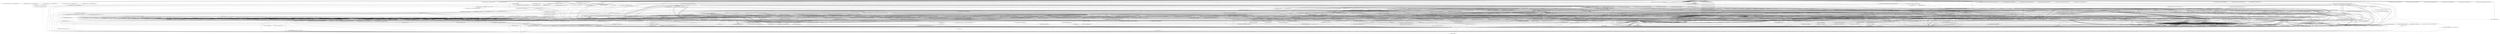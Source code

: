 digraph CallGraph {
"<org.htmlcleaner.CommandLine: void main(java.lang.String[])>" -> "<org.htmlcleaner.CommandLine: void <clinit>()>";
"<org.htmlcleaner.CommandLine: void main(java.lang.String[])>" -> "<org.htmlcleaner.SimpleXmlSerializer: void <init>(org.htmlcleaner.CleanerProperties)>";
"<org.htmlcleaner.CommandLine: void main(java.lang.String[])>" -> "<org.htmlcleaner.CompactHtmlSerializer: void <init>(org.htmlcleaner.CleanerProperties)>";
"<org.htmlcleaner.CommandLine: void main(java.lang.String[])>" -> "<org.htmlcleaner.PrettyHtmlSerializer: void <init>(org.htmlcleaner.CleanerProperties)>";
"<org.htmlcleaner.CommandLine: void main(java.lang.String[])>" -> "<org.htmlcleaner.SimpleHtmlSerializer: void <init>(org.htmlcleaner.CleanerProperties)>";
"<org.htmlcleaner.CommandLine: void main(java.lang.String[])>" -> "<org.htmlcleaner.PrettyXmlSerializer: void <init>(org.htmlcleaner.CleanerProperties)>";
"<org.htmlcleaner.CommandLine: void main(java.lang.String[])>" -> "<org.htmlcleaner.BrowserCompactXmlSerializer: void <init>(org.htmlcleaner.CleanerProperties)>";
"<org.htmlcleaner.CommandLine: void main(java.lang.String[])>" -> "<java.io.FileOutputStream: void <init>(java.lang.String)>";
"<org.htmlcleaner.CommandLine: void main(java.lang.String[])>" -> "<java.io.File: void <init>(java.lang.String)>";
"<org.htmlcleaner.CommandLine: void main(java.lang.String[])>" -> "<java.lang.System: long currentTimeMillis()>";
"<org.htmlcleaner.CommandLine: void main(java.lang.String[])>" -> "<java.lang.StringBuilder: void <init>()>";
"<org.htmlcleaner.CommandLine: void main(java.lang.String[])>" -> "<org.htmlcleaner.CommandLine: boolean getSwitchArgument(java.lang.String[],java.lang.String)>";
"<org.htmlcleaner.CommandLine: void main(java.lang.String[])>" -> "<org.htmlcleaner.CompactXmlSerializer: void <init>(org.htmlcleaner.CleanerProperties)>";
"<org.htmlcleaner.CommandLine: void main(java.lang.String[])>" -> "<java.net.URL: void <init>(java.lang.String)>";
"<org.htmlcleaner.CommandLine: void main(java.lang.String[])>" -> "<java.lang.System: long currentTimeMillis()>";
"<org.htmlcleaner.CommandLine: void main(java.lang.String[])>" -> "<org.htmlcleaner.HtmlCleaner: void <init>(org.htmlcleaner.ITagInfoProvider)>";
"<org.htmlcleaner.CommandLine: void main(java.lang.String[])>" -> "<org.htmlcleaner.HtmlCleaner: void <init>(org.htmlcleaner.ITagInfoProvider)>";
"<org.htmlcleaner.CommandLine: void main(java.lang.String[])>" -> "<java.lang.System: void exit(int)>";
"<org.htmlcleaner.CommandLine: void main(java.lang.String[])>" -> "<java.util.TreeMap: void <init>()>";
"<org.htmlcleaner.CommandLine: void main(java.lang.String[])>" -> "<org.htmlcleaner.CommandLine: boolean toBoolean(java.lang.String)>";
"<org.htmlcleaner.CommandLine: void main(java.lang.String[])>" -> "<org.htmlcleaner.CommandLine: boolean toBoolean(java.lang.String)>";
"<org.htmlcleaner.CommandLine: void main(java.lang.String[])>" -> "<org.htmlcleaner.CommandLine: boolean toBoolean(java.lang.String)>";
"<org.htmlcleaner.CommandLine: void main(java.lang.String[])>" -> "<org.htmlcleaner.CommandLine: boolean toBoolean(java.lang.String)>";
"<org.htmlcleaner.CommandLine: void main(java.lang.String[])>" -> "<org.htmlcleaner.CommandLine: boolean toBoolean(java.lang.String)>";
"<org.htmlcleaner.CommandLine: void main(java.lang.String[])>" -> "<org.htmlcleaner.CommandLine: boolean toBoolean(java.lang.String)>";
"<org.htmlcleaner.CommandLine: void main(java.lang.String[])>" -> "<org.htmlcleaner.CommandLine: boolean toBoolean(java.lang.String)>";
"<org.htmlcleaner.CommandLine: void main(java.lang.String[])>" -> "<org.htmlcleaner.CommandLine: boolean toBoolean(java.lang.String)>";
"<org.htmlcleaner.CommandLine: void main(java.lang.String[])>" -> "<org.htmlcleaner.CommandLine: boolean toBoolean(java.lang.String)>";
"<org.htmlcleaner.CommandLine: void main(java.lang.String[])>" -> "<org.htmlcleaner.CommandLine: boolean toBoolean(java.lang.String)>";
"<org.htmlcleaner.CommandLine: void main(java.lang.String[])>" -> "<org.htmlcleaner.CommandLine: boolean toBoolean(java.lang.String)>";
"<org.htmlcleaner.CommandLine: void main(java.lang.String[])>" -> "<org.htmlcleaner.CommandLine: boolean toBoolean(java.lang.String)>";
"<org.htmlcleaner.CommandLine: void main(java.lang.String[])>" -> "<org.htmlcleaner.CommandLine: boolean toBoolean(java.lang.String)>";
"<org.htmlcleaner.CommandLine: void main(java.lang.String[])>" -> "<org.htmlcleaner.CommandLine: boolean toBoolean(java.lang.String)>";
"<org.htmlcleaner.CommandLine: void main(java.lang.String[])>" -> "<org.htmlcleaner.CommandLine: boolean toBoolean(java.lang.String)>";
"<org.htmlcleaner.CommandLine: void main(java.lang.String[])>" -> "<org.htmlcleaner.CommandLine: boolean toBoolean(java.lang.String)>";
"<org.htmlcleaner.CommandLine: void main(java.lang.String[])>" -> "<org.htmlcleaner.CommandLine: boolean toBoolean(java.lang.String)>";
"<org.htmlcleaner.CommandLine: void main(java.lang.String[])>" -> "<org.htmlcleaner.audit.HtmlModificationListenerLogger: void <init>(java.util.logging.Logger)>";
"<org.htmlcleaner.CommandLine: void main(java.lang.String[])>" -> "<org.htmlcleaner.CommandLine: boolean getSwitchArgument(java.lang.String[],java.lang.String)>";
"<org.htmlcleaner.CommandLine: void main(java.lang.String[])>" -> "<org.htmlcleaner.HtmlCleaner: void <init>(org.htmlcleaner.ITagInfoProvider)>";
"<org.htmlcleaner.CommandLine: void main(java.lang.String[])>" -> "<org.htmlcleaner.ConfigFileTagProvider: void <init>(java.io.File)>";
"<org.htmlcleaner.CommandLine: void main(java.lang.String[])>" -> "<java.io.File: void <init>(java.lang.String)>";
"<org.htmlcleaner.CommandLine: void main(java.lang.String[])>" -> "<org.htmlcleaner.CommandLine: java.lang.String getArgValue(java.lang.String[],java.lang.String,java.lang.String)>";
"<org.htmlcleaner.CommandLine: void main(java.lang.String[])>" -> "<org.htmlcleaner.CommandLine: java.lang.String getArgValue(java.lang.String[],java.lang.String,java.lang.String)>";
"<org.htmlcleaner.CommandLine: void main(java.lang.String[])>" -> "<org.htmlcleaner.CommandLine: java.lang.String getArgValue(java.lang.String[],java.lang.String,java.lang.String)>";
"<org.htmlcleaner.CommandLine: void main(java.lang.String[])>" -> "<org.htmlcleaner.CommandLine: java.lang.String getArgValue(java.lang.String[],java.lang.String,java.lang.String)>";
"<org.htmlcleaner.CommandLine: void main(java.lang.String[])>" -> "<org.htmlcleaner.CommandLine: java.lang.String getArgValue(java.lang.String[],java.lang.String,java.lang.String)>";
"<org.htmlcleaner.CommandLine: void main(java.lang.String[])>" -> "<org.htmlcleaner.CommandLine: java.lang.String getArgValue(java.lang.String[],java.lang.String,java.lang.String)>";
"<org.htmlcleaner.CommandLine: void main(java.lang.String[])>" -> "<org.htmlcleaner.CommandLine: java.lang.String getArgValue(java.lang.String[],java.lang.String,java.lang.String)>";
"<org.htmlcleaner.CommandLine: void main(java.lang.String[])>" -> "<org.htmlcleaner.CommandLine: java.lang.String getArgValue(java.lang.String[],java.lang.String,java.lang.String)>";
"<org.htmlcleaner.CommandLine: void main(java.lang.String[])>" -> "<org.htmlcleaner.CommandLine: java.lang.String getArgValue(java.lang.String[],java.lang.String,java.lang.String)>";
"<org.htmlcleaner.CommandLine: void main(java.lang.String[])>" -> "<org.htmlcleaner.CommandLine: java.lang.String getArgValue(java.lang.String[],java.lang.String,java.lang.String)>";
"<org.htmlcleaner.CommandLine: void main(java.lang.String[])>" -> "<org.htmlcleaner.CommandLine: java.lang.String getArgValue(java.lang.String[],java.lang.String,java.lang.String)>";
"<org.htmlcleaner.CommandLine: void main(java.lang.String[])>" -> "<org.htmlcleaner.CommandLine: java.lang.String getArgValue(java.lang.String[],java.lang.String,java.lang.String)>";
"<org.htmlcleaner.CommandLine: void main(java.lang.String[])>" -> "<org.htmlcleaner.CommandLine: java.lang.String getArgValue(java.lang.String[],java.lang.String,java.lang.String)>";
"<org.htmlcleaner.CommandLine: void main(java.lang.String[])>" -> "<org.htmlcleaner.CommandLine: java.lang.String getArgValue(java.lang.String[],java.lang.String,java.lang.String)>";
"<org.htmlcleaner.CommandLine: void main(java.lang.String[])>" -> "<org.htmlcleaner.CommandLine: java.lang.String getArgValue(java.lang.String[],java.lang.String,java.lang.String)>";
"<org.htmlcleaner.CommandLine: void main(java.lang.String[])>" -> "<org.htmlcleaner.CommandLine: java.lang.String getArgValue(java.lang.String[],java.lang.String,java.lang.String)>";
"<org.htmlcleaner.CommandLine: void main(java.lang.String[])>" -> "<org.htmlcleaner.CommandLine: java.lang.String getArgValue(java.lang.String[],java.lang.String,java.lang.String)>";
"<org.htmlcleaner.CommandLine: void main(java.lang.String[])>" -> "<org.htmlcleaner.CommandLine: java.lang.String getArgValue(java.lang.String[],java.lang.String,java.lang.String)>";
"<org.htmlcleaner.CommandLine: void main(java.lang.String[])>" -> "<org.htmlcleaner.CommandLine: java.lang.String getArgValue(java.lang.String[],java.lang.String,java.lang.String)>";
"<org.htmlcleaner.CommandLine: void main(java.lang.String[])>" -> "<org.htmlcleaner.CommandLine: java.lang.String getArgValue(java.lang.String[],java.lang.String,java.lang.String)>";
"<org.htmlcleaner.CommandLine: void main(java.lang.String[])>" -> "<org.htmlcleaner.CommandLine: java.lang.String getArgValue(java.lang.String[],java.lang.String,java.lang.String)>";
"<org.htmlcleaner.CommandLine: void main(java.lang.String[])>" -> "<org.htmlcleaner.CommandLine: java.lang.String getArgValue(java.lang.String[],java.lang.String,java.lang.String)>";
"<org.htmlcleaner.CommandLine: void main(java.lang.String[])>" -> "<org.htmlcleaner.CommandLine: java.lang.String getArgValue(java.lang.String[],java.lang.String,java.lang.String)>";
"<org.htmlcleaner.CommandLine: void main(java.lang.String[])>" -> "<org.htmlcleaner.CommandLine: java.lang.String getArgValue(java.lang.String[],java.lang.String,java.lang.String)>";
"<org.htmlcleaner.CommandLine: void main(java.lang.String[])>" -> "<org.htmlcleaner.CommandLine: java.lang.String getArgValue(java.lang.String[],java.lang.String,java.lang.String)>";
"<org.htmlcleaner.CommandLine: void main(java.lang.String[])>" -> "<org.htmlcleaner.CommandLine: java.lang.String getArgValue(java.lang.String[],java.lang.String,java.lang.String)>";
"<org.htmlcleaner.CommandLine: void main(java.lang.String[])>" -> "<org.htmlcleaner.CommandLine: java.lang.String getArgValue(java.lang.String[],java.lang.String,java.lang.String)>";
"<org.htmlcleaner.CommandLine: void main(java.lang.String[])>" -> "<org.htmlcleaner.CommandLine: java.lang.String getArgValue(java.lang.String[],java.lang.String,java.lang.String)>";
"<org.htmlcleaner.CommandLine: void main(java.lang.String[])>" -> "<java.lang.StringBuilder: void <init>()>";
"<org.htmlcleaner.CommandLine: void main(java.lang.String[])>" -> "<java.util.Scanner: void <init>(java.io.InputStream)>";
"<org.htmlcleaner.CommandLine: void main(java.lang.String[])>" -> "<org.htmlcleaner.CommandLine: java.lang.String getArgValue(java.lang.String[],java.lang.String,java.lang.String)>";
"<org.htmlcleaner.CommandLine: void main(java.lang.String[])>" -> "<java.io.File: void <clinit>()>";
"<org.htmlcleaner.CommandLine: void main(java.lang.String[])>" -> "<org.htmlcleaner.Html5TagProvider: void <clinit>()>";
"<org.htmlcleaner.CommandLine: void main(java.lang.String[])>" -> "<org.htmlcleaner.HtmlCleaner: void <clinit>()>";
"<org.htmlcleaner.CommandLine: void main(java.lang.String[])>" -> "<org.htmlcleaner.Html4TagProvider: void <clinit>()>";
"<org.htmlcleaner.CommandLine: void main(java.lang.String[])>" -> "<org.htmlcleaner.HtmlCleaner: void <clinit>()>";
"<org.htmlcleaner.CommandLine: void main(java.lang.String[])>" -> "<java.io.File: void <clinit>()>";
"<org.htmlcleaner.CommandLine: void main(java.lang.String[])>" -> "<org.htmlcleaner.ConfigFileTagProvider: void <clinit>()>";
"<org.htmlcleaner.CommandLine: void main(java.lang.String[])>" -> "<org.htmlcleaner.HtmlCleaner: void <clinit>()>";
"<org.htmlcleaner.CommandLine: void main(java.lang.String[])>" -> "<java.lang.System: void <clinit>()>";
"<org.htmlcleaner.CommandLine: void <clinit>()>" -> "<java.util.logging.Logger: void <clinit>()>";
"<org.htmlcleaner.CommandLine: void <clinit>()>" -> "<java.util.logging.Logger: java.util.logging.Logger getLogger(java.lang.String)>";
"<java.lang.ThreadGroup: void uncaughtException(java.lang.Thread,java.lang.Throwable)>" -> "<java.lang.RuntimeException: void <init>(java.lang.String)>";
"<java.lang.ClassLoader: void <init>()>" -> "<java.lang.Object: void <init>()>";
"<java.lang.ClassLoader: void <init>()>" -> "<java.lang.RuntimeException: void <init>(java.lang.String)>";
"<java.security.PrivilegedActionException: void <init>(java.lang.Exception)>" -> "<java.lang.Exception: void <init>()>";
"<java.security.PrivilegedActionException: void <init>(java.lang.Exception)>" -> "<java.lang.RuntimeException: void <init>(java.lang.String)>";
"<java.lang.Thread: void <init>(java.lang.ThreadGroup,java.lang.Runnable)>" -> "<java.lang.Object: void <init>()>";
"<java.lang.Thread: void <init>(java.lang.ThreadGroup,java.lang.Runnable)>" -> "<java.lang.RuntimeException: void <init>(java.lang.String)>";
"<java.lang.Thread: void <init>(java.lang.ThreadGroup,java.lang.String)>" -> "<java.lang.Object: void <init>()>";
"<java.lang.Thread: void <init>(java.lang.ThreadGroup,java.lang.String)>" -> "<java.lang.RuntimeException: void <init>(java.lang.String)>";
"<org.htmlcleaner.SimpleXmlSerializer: void <init>(org.htmlcleaner.CleanerProperties)>" -> "<org.htmlcleaner.XmlSerializer: void <init>(org.htmlcleaner.CleanerProperties)>";
"<org.htmlcleaner.CompactHtmlSerializer: void <init>(org.htmlcleaner.CleanerProperties)>" -> "<org.htmlcleaner.HtmlSerializer: void <init>(org.htmlcleaner.CleanerProperties)>";
"<org.htmlcleaner.PrettyHtmlSerializer: void <init>(org.htmlcleaner.CleanerProperties)>" -> "<org.htmlcleaner.PrettyHtmlSerializer: void <init>(org.htmlcleaner.CleanerProperties,java.lang.String)>";
"<org.htmlcleaner.SimpleHtmlSerializer: void <init>(org.htmlcleaner.CleanerProperties)>" -> "<org.htmlcleaner.HtmlSerializer: void <init>(org.htmlcleaner.CleanerProperties)>";
"<org.htmlcleaner.PrettyXmlSerializer: void <init>(org.htmlcleaner.CleanerProperties)>" -> "<org.htmlcleaner.PrettyXmlSerializer: void <init>(org.htmlcleaner.CleanerProperties,java.lang.String)>";
"<org.htmlcleaner.BrowserCompactXmlSerializer: void <init>(org.htmlcleaner.CleanerProperties)>" -> "<org.htmlcleaner.XmlSerializer: void <init>(org.htmlcleaner.CleanerProperties)>";
"<java.io.FileOutputStream: void <init>(java.lang.String)>" -> "<java.io.FileOutputStream: void finalize()>";
"<java.io.FileOutputStream: void <init>(java.lang.String)>" -> "<java.lang.RuntimeException: void <init>(java.lang.String)>";
"<java.io.FileOutputStream: void <init>(java.lang.String)>" -> "<java.io.OutputStream: void <init>()>";
"<java.io.File: void <init>(java.lang.String)>" -> "<java.lang.Object: void <init>()>";
"<java.io.File: void <init>(java.lang.String)>" -> "<java.lang.RuntimeException: void <init>(java.lang.String)>";
"<java.lang.StringBuilder: void <init>()>" -> "<java.lang.Object: void <init>()>";
"<java.lang.StringBuilder: void <init>()>" -> "<java.lang.RuntimeException: void <init>(java.lang.String)>";
"<org.htmlcleaner.CommandLine: boolean getSwitchArgument(java.lang.String[],java.lang.String)>" -> "<org.htmlcleaner.CommandLine: void <clinit>()>";
"<org.htmlcleaner.CommandLine: boolean getSwitchArgument(java.lang.String[],java.lang.String)>" -> "<org.htmlcleaner.CommandLine: boolean toBoolean(java.lang.String)>";
"<org.htmlcleaner.CompactXmlSerializer: void <init>(org.htmlcleaner.CleanerProperties)>" -> "<org.htmlcleaner.XmlSerializer: void <init>(org.htmlcleaner.CleanerProperties)>";
"<java.net.URL: void <init>(java.lang.String)>" -> "<java.lang.Object: void <init>()>";
"<java.net.URL: void <init>(java.lang.String)>" -> "<java.lang.RuntimeException: void <init>(java.lang.String)>";
"<org.htmlcleaner.HtmlCleaner: void <init>(org.htmlcleaner.ITagInfoProvider)>" -> "<org.htmlcleaner.HtmlCleaner: void <init>(org.htmlcleaner.ITagInfoProvider,org.htmlcleaner.CleanerProperties)>";
"<java.lang.System: void exit(int)>" -> "<java.lang.RuntimeException: void <init>(java.lang.String)>";
"<java.util.TreeMap: void <init>()>" -> "<java.util.AbstractMap: void <init>()>";
"<java.util.TreeMap: void <init>()>" -> "<java.lang.RuntimeException: void <init>(java.lang.String)>";
"<org.htmlcleaner.audit.HtmlModificationListenerLogger: void <init>(java.util.logging.Logger)>" -> "<java.lang.Object: void <init>()>";
"<org.htmlcleaner.ConfigFileTagProvider: void <init>(java.io.File)>" -> "<java.util.HashMap: void <init>()>";
"<org.htmlcleaner.ConfigFileTagProvider: void <init>(java.io.File)>" -> "<org.htmlcleaner.HtmlCleanerException: void <init>(java.lang.String,java.lang.Throwable)>";
"<org.htmlcleaner.ConfigFileTagProvider: void <init>(java.io.File)>" -> "<org.xml.sax.InputSource: void <init>(java.io.Reader)>";
"<org.htmlcleaner.ConfigFileTagProvider: void <init>(java.io.File)>" -> "<java.io.FileReader: void <init>(java.io.File)>";
"<org.htmlcleaner.ConfigFileTagProvider: void <init>(java.io.File)>" -> "<org.htmlcleaner.ConfigFileTagProvider$ConfigParser: void <init>(org.htmlcleaner.ConfigFileTagProvider,java.util.Map)>";
"<java.util.Scanner: void <init>(java.io.InputStream)>" -> "<java.lang.Object: void <init>()>";
"<java.util.Scanner: void <init>(java.io.InputStream)>" -> "<java.lang.RuntimeException: void <init>(java.lang.String)>";
"<org.htmlcleaner.Html5TagProvider: void <clinit>()>" -> "<org.htmlcleaner.Html5TagProvider: void <init>()>";
"<org.htmlcleaner.Html4TagProvider: void <clinit>()>" -> "<org.htmlcleaner.Html4TagProvider: void <init>()>";
"<org.htmlcleaner.ConfigFileTagProvider: void <clinit>()>" -> "<javax.xml.parsers.SAXParserFactory: javax.xml.parsers.SAXParserFactory newInstance()>";
"<java.util.logging.Logger: java.util.logging.Logger getLogger(java.lang.String)>" -> "<java.lang.RuntimeException: void <init>(java.lang.String)>";
"<java.lang.RuntimeException: void <init>(java.lang.String)>" -> "<java.lang.Exception: void <init>()>";
"<java.lang.RuntimeException: void <init>(java.lang.String)>" -> "<java.lang.RuntimeException: void <init>(java.lang.String)>";
"<java.lang.Object: void <init>()>" -> "<java.lang.Object: void finalize()>";
"<java.lang.Object: void <init>()>" -> "<java.lang.RuntimeException: void <init>(java.lang.String)>";
"<java.lang.Exception: void <init>()>" -> "<java.lang.Throwable: void <init>()>";
"<java.lang.Exception: void <init>()>" -> "<java.lang.RuntimeException: void <init>(java.lang.String)>";
"<org.htmlcleaner.XmlSerializer: void <init>(org.htmlcleaner.CleanerProperties)>" -> "<org.htmlcleaner.Serializer: void <init>(org.htmlcleaner.CleanerProperties)>";
"<org.htmlcleaner.HtmlSerializer: void <init>(org.htmlcleaner.CleanerProperties)>" -> "<org.htmlcleaner.Serializer: void <init>(org.htmlcleaner.CleanerProperties)>";
"<org.htmlcleaner.PrettyHtmlSerializer: void <init>(org.htmlcleaner.CleanerProperties,java.lang.String)>" -> "<org.htmlcleaner.HtmlSerializer: void <init>(org.htmlcleaner.CleanerProperties)>";
"<org.htmlcleaner.PrettyHtmlSerializer: void <init>(org.htmlcleaner.CleanerProperties,java.lang.String)>" -> "<java.util.ArrayList: void <init>()>";
"<org.htmlcleaner.PrettyXmlSerializer: void <init>(org.htmlcleaner.CleanerProperties,java.lang.String)>" -> "<org.htmlcleaner.XmlSerializer: void <init>(org.htmlcleaner.CleanerProperties)>";
"<org.htmlcleaner.PrettyXmlSerializer: void <init>(org.htmlcleaner.CleanerProperties,java.lang.String)>" -> "<java.util.ArrayList: void <init>()>";
"<java.io.FileOutputStream: void finalize()>" -> "<java.lang.RuntimeException: void <init>(java.lang.String)>";
"<java.io.OutputStream: void <init>()>" -> "<java.lang.Object: void <init>()>";
"<java.io.OutputStream: void <init>()>" -> "<java.lang.RuntimeException: void <init>(java.lang.String)>";
"<org.htmlcleaner.HtmlCleaner: void <init>(org.htmlcleaner.ITagInfoProvider,org.htmlcleaner.CleanerProperties)>" -> "<org.htmlcleaner.HtmlCleaner: void <clinit>()>";
"<org.htmlcleaner.HtmlCleaner: void <init>(org.htmlcleaner.ITagInfoProvider,org.htmlcleaner.CleanerProperties)>" -> "<org.htmlcleaner.CleanerProperties: void <init>()>";
"<org.htmlcleaner.HtmlCleaner: void <init>(org.htmlcleaner.ITagInfoProvider,org.htmlcleaner.CleanerProperties)>" -> "<java.lang.Object: void <init>()>";
"<org.htmlcleaner.HtmlCleaner: void <init>(org.htmlcleaner.ITagInfoProvider,org.htmlcleaner.CleanerProperties)>" -> "<org.htmlcleaner.Html4TagProvider: void <clinit>()>";
"<org.htmlcleaner.HtmlCleaner: void <init>(org.htmlcleaner.ITagInfoProvider,org.htmlcleaner.CleanerProperties)>" -> "<org.htmlcleaner.Html5TagProvider: void <clinit>()>";
"<org.htmlcleaner.HtmlCleaner: void <init>(org.htmlcleaner.ITagInfoProvider,org.htmlcleaner.CleanerProperties)>" -> "<org.htmlcleaner.Html4TagProvider: void <clinit>()>";
"<java.util.AbstractMap: void <init>()>" -> "<java.lang.Object: void <init>()>";
"<java.util.AbstractMap: void <init>()>" -> "<java.lang.RuntimeException: void <init>(java.lang.String)>";
"<java.util.HashMap: void <init>()>" -> "<java.util.AbstractMap: void <init>()>";
"<java.util.HashMap: void <init>()>" -> "<java.lang.RuntimeException: void <init>(java.lang.String)>";
"<org.htmlcleaner.HtmlCleanerException: void <init>(java.lang.String,java.lang.Throwable)>" -> "<java.lang.RuntimeException: void <init>(java.lang.String,java.lang.Throwable)>";
"<org.xml.sax.InputSource: void <init>(java.io.Reader)>" -> "<java.lang.Object: void <init>()>";
"<org.xml.sax.InputSource: void <init>(java.io.Reader)>" -> "<java.lang.RuntimeException: void <init>(java.lang.String)>";
"<java.io.FileReader: void <init>(java.io.File)>" -> "<java.io.InputStreamReader: void <init>(java.io.InputStream)>";
"<java.io.FileReader: void <init>(java.io.File)>" -> "<java.lang.RuntimeException: void <init>(java.lang.String)>";
"<org.htmlcleaner.ConfigFileTagProvider$ConfigParser: void <init>(org.htmlcleaner.ConfigFileTagProvider,java.util.Map)>" -> "<org.xml.sax.helpers.DefaultHandler: void <init>()>";
"<org.htmlcleaner.Html5TagProvider: void <init>()>" -> "<java.lang.Object: void <init>()>";
"<org.htmlcleaner.Html5TagProvider: void <init>()>" -> "<org.htmlcleaner.MathMLTagProvider: void <init>(org.htmlcleaner.TagInfo,java.util.concurrent.ConcurrentMap)>";
"<org.htmlcleaner.Html5TagProvider: void <init>()>" -> "<java.util.concurrent.ConcurrentHashMap: void <init>()>";
"<org.htmlcleaner.Html4TagProvider: void <init>()>" -> "<java.lang.Object: void <init>()>";
"<org.htmlcleaner.Html4TagProvider: void <init>()>" -> "<java.util.concurrent.ConcurrentHashMap: void <init>()>";
"<javax.xml.parsers.SAXParserFactory: javax.xml.parsers.SAXParserFactory newInstance()>" -> "<java.lang.RuntimeException: void <init>(java.lang.String)>";
"<java.lang.Object: void finalize()>" -> "<java.lang.RuntimeException: void <init>(java.lang.String)>";
"<java.lang.Throwable: void <init>()>" -> "<java.lang.Object: void <init>()>";
"<java.lang.Throwable: void <init>()>" -> "<java.lang.RuntimeException: void <init>(java.lang.String)>";
"<org.htmlcleaner.Serializer: void <init>(org.htmlcleaner.CleanerProperties)>" -> "<java.lang.Object: void <init>()>";
"<java.util.ArrayList: void <init>()>" -> "<java.util.AbstractList: void <init>()>";
"<java.util.ArrayList: void <init>()>" -> "<java.lang.RuntimeException: void <init>(java.lang.String)>";
"<org.htmlcleaner.CleanerProperties: void <init>()>" -> "<java.lang.Object: void <init>()>";
"<org.htmlcleaner.CleanerProperties: void <init>()>" -> "<java.util.HashSet: void <init>()>";
"<org.htmlcleaner.CleanerProperties: void <init>()>" -> "<java.util.HashSet: void <init>()>";
"<org.htmlcleaner.CleanerProperties: void <init>()>" -> "<org.htmlcleaner.CleanerTransformations: void <init>()>";
"<java.lang.RuntimeException: void <init>(java.lang.String,java.lang.Throwable)>" -> "<java.lang.Exception: void <init>()>";
"<java.lang.RuntimeException: void <init>(java.lang.String,java.lang.Throwable)>" -> "<java.lang.RuntimeException: void <init>(java.lang.String)>";
"<java.io.InputStreamReader: void <init>(java.io.InputStream)>" -> "<java.io.Reader: void <init>()>";
"<java.io.InputStreamReader: void <init>(java.io.InputStream)>" -> "<java.lang.RuntimeException: void <init>(java.lang.String)>";
"<org.xml.sax.helpers.DefaultHandler: void <init>()>" -> "<java.lang.Object: void <init>()>";
"<org.xml.sax.helpers.DefaultHandler: void <init>()>" -> "<java.lang.RuntimeException: void <init>(java.lang.String)>";
"<org.htmlcleaner.MathMLTagProvider: void <init>(org.htmlcleaner.TagInfo,java.util.concurrent.ConcurrentMap)>" -> "<java.lang.Object: void <init>()>";
"<java.util.concurrent.ConcurrentHashMap: void <init>()>" -> "<java.util.AbstractMap: void <init>()>";
"<java.util.concurrent.ConcurrentHashMap: void <init>()>" -> "<java.lang.RuntimeException: void <init>(java.lang.String)>";
"<java.util.AbstractList: void <init>()>" -> "<java.util.AbstractCollection: void <init>()>";
"<java.util.AbstractList: void <init>()>" -> "<java.lang.RuntimeException: void <init>(java.lang.String)>";
"<java.util.HashSet: void <init>()>" -> "<java.util.AbstractSet: void <init>()>";
"<java.util.HashSet: void <init>()>" -> "<java.lang.RuntimeException: void <init>(java.lang.String)>";
"<org.htmlcleaner.CleanerTransformations: void <init>()>" -> "<org.htmlcleaner.TagTransformation: void <clinit>()>";
"<org.htmlcleaner.CleanerTransformations: void <init>()>" -> "<org.htmlcleaner.TagTransformation: void <init>()>";
"<org.htmlcleaner.CleanerTransformations: void <init>()>" -> "<java.util.HashMap: void <init>()>";
"<org.htmlcleaner.CleanerTransformations: void <init>()>" -> "<java.lang.Object: void <init>()>";
"<java.io.Reader: void <init>()>" -> "<java.lang.Object: void <init>()>";
"<java.io.Reader: void <init>()>" -> "<java.lang.RuntimeException: void <init>(java.lang.String)>";
"<java.util.AbstractCollection: void <init>()>" -> "<java.lang.Object: void <init>()>";
"<java.util.AbstractCollection: void <init>()>" -> "<java.lang.RuntimeException: void <init>(java.lang.String)>";
"<java.util.AbstractSet: void <init>()>" -> "<java.util.AbstractCollection: void <init>()>";
"<java.util.AbstractSet: void <init>()>" -> "<java.lang.RuntimeException: void <init>(java.lang.String)>";
"<org.htmlcleaner.TagTransformation: void <init>()>" -> "<java.lang.Object: void <init>()>";
"<org.htmlcleaner.TagTransformation: void <init>()>" -> "<java.util.ArrayList: void <init>()>";
"<org.htmlcleaner.TagTransformation: void <init>()>" -> "<java.util.LinkedHashMap: void <init>()>";
"<java.util.LinkedHashMap: void <init>()>" -> "<java.util.HashMap: void <init>()>";
"<java.util.LinkedHashMap: void <init>()>" -> "<java.lang.RuntimeException: void <init>(java.lang.String)>";
"<org.htmlcleaner.MathMLTagProvider: void <init>(org.htmlcleaner.TagInfo,java.util.concurrent.ConcurrentMap)>" -> "<org.htmlcleaner.MathMLTagProvider: void presentationMarkup(org.htmlcleaner.TagInfo,java.util.concurrent.ConcurrentMap)>";
"<org.htmlcleaner.MathMLTagProvider: void presentationMarkup(org.htmlcleaner.TagInfo,java.util.concurrent.ConcurrentMap)>" -> "<org.htmlcleaner.ContentType: void <clinit>()>";
"<org.htmlcleaner.MathMLTagProvider: void presentationMarkup(org.htmlcleaner.TagInfo,java.util.concurrent.ConcurrentMap)>" -> "<org.htmlcleaner.TagInfo: void <init>(java.lang.String,org.htmlcleaner.ContentType,org.htmlcleaner.BelongsTo,boolean,boolean,boolean,org.htmlcleaner.CloseTag,org.htmlcleaner.Display)>";
"<org.htmlcleaner.MathMLTagProvider: void presentationMarkup(org.htmlcleaner.TagInfo,java.util.concurrent.ConcurrentMap)>" -> "<org.htmlcleaner.Display: void <clinit>()>";
"<org.htmlcleaner.MathMLTagProvider: void presentationMarkup(org.htmlcleaner.TagInfo,java.util.concurrent.ConcurrentMap)>" -> "<org.htmlcleaner.CloseTag: void <clinit>()>";
"<org.htmlcleaner.MathMLTagProvider: void presentationMarkup(org.htmlcleaner.TagInfo,java.util.concurrent.ConcurrentMap)>" -> "<org.htmlcleaner.BelongsTo: void <clinit>()>";
"<org.htmlcleaner.ContentType: void <clinit>()>" -> "<org.htmlcleaner.ContentType: void <init>(java.lang.String,int,java.lang.String)>";
"<org.htmlcleaner.ContentType: void <clinit>()>" -> "<org.htmlcleaner.ContentType: void <init>(java.lang.String,int,java.lang.String)>";
"<org.htmlcleaner.ContentType: void <clinit>()>" -> "<org.htmlcleaner.ContentType: void <init>(java.lang.String,int,java.lang.String)>";
"<org.htmlcleaner.TagInfo: void <init>(java.lang.String,org.htmlcleaner.ContentType,org.htmlcleaner.BelongsTo,boolean,boolean,boolean,org.htmlcleaner.CloseTag,org.htmlcleaner.Display)>" -> "<org.htmlcleaner.BelongsTo: void <clinit>()>";
"<org.htmlcleaner.TagInfo: void <init>(java.lang.String,org.htmlcleaner.ContentType,org.htmlcleaner.BelongsTo,boolean,boolean,boolean,org.htmlcleaner.CloseTag,org.htmlcleaner.Display)>" -> "<java.util.HashSet: void <init>()>";
"<org.htmlcleaner.TagInfo: void <init>(java.lang.String,org.htmlcleaner.ContentType,org.htmlcleaner.BelongsTo,boolean,boolean,boolean,org.htmlcleaner.CloseTag,org.htmlcleaner.Display)>" -> "<java.util.HashSet: void <init>()>";
"<org.htmlcleaner.TagInfo: void <init>(java.lang.String,org.htmlcleaner.ContentType,org.htmlcleaner.BelongsTo,boolean,boolean,boolean,org.htmlcleaner.CloseTag,org.htmlcleaner.Display)>" -> "<java.util.HashSet: void <init>()>";
"<org.htmlcleaner.TagInfo: void <init>(java.lang.String,org.htmlcleaner.ContentType,org.htmlcleaner.BelongsTo,boolean,boolean,boolean,org.htmlcleaner.CloseTag,org.htmlcleaner.Display)>" -> "<java.util.HashSet: void <init>()>";
"<org.htmlcleaner.TagInfo: void <init>(java.lang.String,org.htmlcleaner.ContentType,org.htmlcleaner.BelongsTo,boolean,boolean,boolean,org.htmlcleaner.CloseTag,org.htmlcleaner.Display)>" -> "<java.util.HashSet: void <init>()>";
"<org.htmlcleaner.TagInfo: void <init>(java.lang.String,org.htmlcleaner.ContentType,org.htmlcleaner.BelongsTo,boolean,boolean,boolean,org.htmlcleaner.CloseTag,org.htmlcleaner.Display)>" -> "<java.util.HashSet: void <init>()>";
"<org.htmlcleaner.TagInfo: void <init>(java.lang.String,org.htmlcleaner.ContentType,org.htmlcleaner.BelongsTo,boolean,boolean,boolean,org.htmlcleaner.CloseTag,org.htmlcleaner.Display)>" -> "<java.util.HashSet: void <init>()>";
"<org.htmlcleaner.TagInfo: void <init>(java.lang.String,org.htmlcleaner.ContentType,org.htmlcleaner.BelongsTo,boolean,boolean,boolean,org.htmlcleaner.CloseTag,org.htmlcleaner.Display)>" -> "<java.util.HashSet: void <init>()>";
"<org.htmlcleaner.TagInfo: void <init>(java.lang.String,org.htmlcleaner.ContentType,org.htmlcleaner.BelongsTo,boolean,boolean,boolean,org.htmlcleaner.CloseTag,org.htmlcleaner.Display)>" -> "<java.lang.Object: void <init>()>";
"<org.htmlcleaner.Display: void <clinit>()>" -> "<org.htmlcleaner.Display: void <init>(java.lang.String,int,boolean,boolean)>";
"<org.htmlcleaner.Display: void <clinit>()>" -> "<org.htmlcleaner.Display: void <init>(java.lang.String,int,boolean,boolean)>";
"<org.htmlcleaner.Display: void <clinit>()>" -> "<org.htmlcleaner.Display: void <init>(java.lang.String,int,boolean,boolean)>";
"<org.htmlcleaner.Display: void <clinit>()>" -> "<org.htmlcleaner.Display: void <init>(java.lang.String,int,boolean,boolean)>";
"<org.htmlcleaner.CloseTag: void <clinit>()>" -> "<org.htmlcleaner.CloseTag: void <init>(java.lang.String,int,boolean,boolean)>";
"<org.htmlcleaner.CloseTag: void <clinit>()>" -> "<org.htmlcleaner.CloseTag: void <init>(java.lang.String,int,boolean,boolean)>";
"<org.htmlcleaner.CloseTag: void <clinit>()>" -> "<org.htmlcleaner.CloseTag: void <init>(java.lang.String,int,boolean,boolean)>";
"<org.htmlcleaner.BelongsTo: void <clinit>()>" -> "<org.htmlcleaner.BelongsTo: void <init>(java.lang.String,int,java.lang.String)>";
"<org.htmlcleaner.BelongsTo: void <clinit>()>" -> "<org.htmlcleaner.BelongsTo: void <init>(java.lang.String,int,java.lang.String)>";
"<org.htmlcleaner.BelongsTo: void <clinit>()>" -> "<org.htmlcleaner.BelongsTo: void <init>(java.lang.String,int,java.lang.String)>";
"<org.htmlcleaner.ContentType: void <init>(java.lang.String,int,java.lang.String)>" -> "<java.lang.Enum: void <init>(java.lang.String,int)>";
"<org.htmlcleaner.Display: void <init>(java.lang.String,int,boolean,boolean)>" -> "<java.lang.Enum: void <init>(java.lang.String,int)>";
"<org.htmlcleaner.CloseTag: void <init>(java.lang.String,int,boolean,boolean)>" -> "<java.lang.Enum: void <init>(java.lang.String,int)>";
"<org.htmlcleaner.BelongsTo: void <init>(java.lang.String,int,java.lang.String)>" -> "<java.lang.Enum: void <init>(java.lang.String,int)>";
"<java.lang.Enum: void <init>(java.lang.String,int)>" -> "<java.lang.Enum: void finalize()>";
"<java.lang.Enum: void <init>(java.lang.String,int)>" -> "<java.lang.RuntimeException: void <init>(java.lang.String)>";
"<java.lang.Enum: void <init>(java.lang.String,int)>" -> "<java.lang.Object: void <init>()>";
"<java.lang.Enum: void finalize()>" -> "<java.lang.RuntimeException: void <init>(java.lang.String)>";
"<org.htmlcleaner.MathMLTagProvider: void presentationMarkup(org.htmlcleaner.TagInfo,java.util.concurrent.ConcurrentMap)>" -> "<org.htmlcleaner.TagInfo: void defineCloseBeforeTags(java.lang.String)>";
"<org.htmlcleaner.TagInfo: void defineCloseBeforeTags(java.lang.String)>" -> "<java.util.StringTokenizer: void <init>(java.lang.String,java.lang.String)>";
"<java.util.StringTokenizer: void <init>(java.lang.String,java.lang.String)>" -> "<java.lang.Object: void <init>()>";
"<java.util.StringTokenizer: void <init>(java.lang.String,java.lang.String)>" -> "<java.lang.RuntimeException: void <init>(java.lang.String)>";
"<org.htmlcleaner.TagInfo: void defineCloseBeforeTags(java.lang.String)>" -> "<java.util.StringTokenizer: boolean hasMoreTokens()>";
"<org.htmlcleaner.TagInfo: void defineCloseBeforeTags(java.lang.String)>" -> "<java.util.StringTokenizer: java.lang.String nextToken()>";
"<java.util.StringTokenizer: boolean hasMoreTokens()>" -> "<java.lang.RuntimeException: void <init>(java.lang.String)>";
"<java.util.StringTokenizer: java.lang.String nextToken()>" -> "<java.lang.RuntimeException: void <init>(java.lang.String)>";
"<org.htmlcleaner.TagInfo: void defineCloseBeforeTags(java.lang.String)>" -> "<java.lang.String: java.lang.String toLowerCase()>";
"<java.lang.String: java.lang.String toLowerCase()>" -> "<java.lang.RuntimeException: void <init>(java.lang.String)>";
"<org.htmlcleaner.TagInfo: void defineCloseBeforeTags(java.lang.String)>" -> "<java.util.HashSet: boolean add(java.lang.Object)>";
"<java.util.HashSet: boolean add(java.lang.Object)>" -> "<java.lang.RuntimeException: void <init>(java.lang.String)>";
"<org.htmlcleaner.MathMLTagProvider: void presentationMarkup(org.htmlcleaner.TagInfo,java.util.concurrent.ConcurrentMap)>" -> "<org.htmlcleaner.MathMLTagProvider: void tokenElements(org.htmlcleaner.TagInfo,java.util.concurrent.ConcurrentMap)>";
"<org.htmlcleaner.MathMLTagProvider: void presentationMarkup(org.htmlcleaner.TagInfo,java.util.concurrent.ConcurrentMap)>" -> "<org.htmlcleaner.MathMLTagProvider: void layoutElements(org.htmlcleaner.TagInfo,java.util.concurrent.ConcurrentMap)>";
"<org.htmlcleaner.MathMLTagProvider: void presentationMarkup(org.htmlcleaner.TagInfo,java.util.concurrent.ConcurrentMap)>" -> "<org.htmlcleaner.MathMLTagProvider: void scriptElements(org.htmlcleaner.TagInfo,java.util.concurrent.ConcurrentMap)>";
"<org.htmlcleaner.MathMLTagProvider: void presentationMarkup(org.htmlcleaner.TagInfo,java.util.concurrent.ConcurrentMap)>" -> "<org.htmlcleaner.MathMLTagProvider: void tableElements(org.htmlcleaner.TagInfo,java.util.concurrent.ConcurrentMap)>";
"<org.htmlcleaner.MathMLTagProvider: void presentationMarkup(org.htmlcleaner.TagInfo,java.util.concurrent.ConcurrentMap)>" -> "<org.htmlcleaner.MathMLTagProvider: void put(java.lang.String,org.htmlcleaner.TagInfo,java.util.concurrent.ConcurrentMap)>";
"<org.htmlcleaner.MathMLTagProvider: void tokenElements(org.htmlcleaner.TagInfo,java.util.concurrent.ConcurrentMap)>" -> "<org.htmlcleaner.ContentType: void <clinit>()>";
"<org.htmlcleaner.MathMLTagProvider: void tokenElements(org.htmlcleaner.TagInfo,java.util.concurrent.ConcurrentMap)>" -> "<org.htmlcleaner.TagInfo: void <init>(java.lang.String,org.htmlcleaner.ContentType,org.htmlcleaner.BelongsTo,boolean,boolean,boolean,org.htmlcleaner.CloseTag,org.htmlcleaner.Display)>";
"<org.htmlcleaner.MathMLTagProvider: void tokenElements(org.htmlcleaner.TagInfo,java.util.concurrent.ConcurrentMap)>" -> "<org.htmlcleaner.TagInfo: void <init>(java.lang.String,org.htmlcleaner.ContentType,org.htmlcleaner.BelongsTo,boolean,boolean,boolean,org.htmlcleaner.CloseTag,org.htmlcleaner.Display)>";
"<org.htmlcleaner.MathMLTagProvider: void tokenElements(org.htmlcleaner.TagInfo,java.util.concurrent.ConcurrentMap)>" -> "<org.htmlcleaner.TagInfo: void <init>(java.lang.String,org.htmlcleaner.ContentType,org.htmlcleaner.BelongsTo,boolean,boolean,boolean,org.htmlcleaner.CloseTag,org.htmlcleaner.Display)>";
"<org.htmlcleaner.MathMLTagProvider: void tokenElements(org.htmlcleaner.TagInfo,java.util.concurrent.ConcurrentMap)>" -> "<org.htmlcleaner.TagInfo: void <init>(java.lang.String,org.htmlcleaner.ContentType,org.htmlcleaner.BelongsTo,boolean,boolean,boolean,org.htmlcleaner.CloseTag,org.htmlcleaner.Display)>";
"<org.htmlcleaner.MathMLTagProvider: void tokenElements(org.htmlcleaner.TagInfo,java.util.concurrent.ConcurrentMap)>" -> "<org.htmlcleaner.TagInfo: void <init>(java.lang.String,org.htmlcleaner.ContentType,org.htmlcleaner.BelongsTo,boolean,boolean,boolean,org.htmlcleaner.CloseTag,org.htmlcleaner.Display)>";
"<org.htmlcleaner.MathMLTagProvider: void tokenElements(org.htmlcleaner.TagInfo,java.util.concurrent.ConcurrentMap)>" -> "<org.htmlcleaner.TagInfo: void <init>(java.lang.String,org.htmlcleaner.ContentType,org.htmlcleaner.BelongsTo,boolean,boolean,boolean,org.htmlcleaner.CloseTag,org.htmlcleaner.Display)>";
"<org.htmlcleaner.MathMLTagProvider: void tokenElements(org.htmlcleaner.TagInfo,java.util.concurrent.ConcurrentMap)>" -> "<org.htmlcleaner.TagInfo: void <init>(java.lang.String,org.htmlcleaner.ContentType,org.htmlcleaner.BelongsTo,boolean,boolean,boolean,org.htmlcleaner.CloseTag,org.htmlcleaner.Display)>";
"<org.htmlcleaner.MathMLTagProvider: void tokenElements(org.htmlcleaner.TagInfo,java.util.concurrent.ConcurrentMap)>" -> "<org.htmlcleaner.Display: void <clinit>()>";
"<org.htmlcleaner.MathMLTagProvider: void tokenElements(org.htmlcleaner.TagInfo,java.util.concurrent.ConcurrentMap)>" -> "<org.htmlcleaner.CloseTag: void <clinit>()>";
"<org.htmlcleaner.MathMLTagProvider: void tokenElements(org.htmlcleaner.TagInfo,java.util.concurrent.ConcurrentMap)>" -> "<org.htmlcleaner.BelongsTo: void <clinit>()>";
"<org.htmlcleaner.MathMLTagProvider: void layoutElements(org.htmlcleaner.TagInfo,java.util.concurrent.ConcurrentMap)>" -> "<org.htmlcleaner.ContentType: void <clinit>()>";
"<org.htmlcleaner.MathMLTagProvider: void layoutElements(org.htmlcleaner.TagInfo,java.util.concurrent.ConcurrentMap)>" -> "<org.htmlcleaner.TagInfo: void <init>(java.lang.String,org.htmlcleaner.ContentType,org.htmlcleaner.BelongsTo,boolean,boolean,boolean,org.htmlcleaner.CloseTag,org.htmlcleaner.Display)>";
"<org.htmlcleaner.MathMLTagProvider: void layoutElements(org.htmlcleaner.TagInfo,java.util.concurrent.ConcurrentMap)>" -> "<org.htmlcleaner.TagInfo: void <init>(java.lang.String,org.htmlcleaner.ContentType,org.htmlcleaner.BelongsTo,boolean,boolean,boolean,org.htmlcleaner.CloseTag,org.htmlcleaner.Display)>";
"<org.htmlcleaner.MathMLTagProvider: void layoutElements(org.htmlcleaner.TagInfo,java.util.concurrent.ConcurrentMap)>" -> "<org.htmlcleaner.TagInfo: void <init>(java.lang.String,org.htmlcleaner.ContentType,org.htmlcleaner.BelongsTo,boolean,boolean,boolean,org.htmlcleaner.CloseTag,org.htmlcleaner.Display)>";
"<org.htmlcleaner.MathMLTagProvider: void layoutElements(org.htmlcleaner.TagInfo,java.util.concurrent.ConcurrentMap)>" -> "<org.htmlcleaner.TagInfo: void <init>(java.lang.String,org.htmlcleaner.ContentType,org.htmlcleaner.BelongsTo,boolean,boolean,boolean,org.htmlcleaner.CloseTag,org.htmlcleaner.Display)>";
"<org.htmlcleaner.MathMLTagProvider: void layoutElements(org.htmlcleaner.TagInfo,java.util.concurrent.ConcurrentMap)>" -> "<org.htmlcleaner.TagInfo: void <init>(java.lang.String,org.htmlcleaner.ContentType,org.htmlcleaner.BelongsTo,boolean,boolean,boolean,org.htmlcleaner.CloseTag,org.htmlcleaner.Display)>";
"<org.htmlcleaner.MathMLTagProvider: void layoutElements(org.htmlcleaner.TagInfo,java.util.concurrent.ConcurrentMap)>" -> "<org.htmlcleaner.TagInfo: void <init>(java.lang.String,org.htmlcleaner.ContentType,org.htmlcleaner.BelongsTo,boolean,boolean,boolean,org.htmlcleaner.CloseTag,org.htmlcleaner.Display)>";
"<org.htmlcleaner.MathMLTagProvider: void layoutElements(org.htmlcleaner.TagInfo,java.util.concurrent.ConcurrentMap)>" -> "<org.htmlcleaner.TagInfo: void <init>(java.lang.String,org.htmlcleaner.ContentType,org.htmlcleaner.BelongsTo,boolean,boolean,boolean,org.htmlcleaner.CloseTag,org.htmlcleaner.Display)>";
"<org.htmlcleaner.MathMLTagProvider: void layoutElements(org.htmlcleaner.TagInfo,java.util.concurrent.ConcurrentMap)>" -> "<org.htmlcleaner.TagInfo: void <init>(java.lang.String,org.htmlcleaner.ContentType,org.htmlcleaner.BelongsTo,boolean,boolean,boolean,org.htmlcleaner.CloseTag,org.htmlcleaner.Display)>";
"<org.htmlcleaner.MathMLTagProvider: void layoutElements(org.htmlcleaner.TagInfo,java.util.concurrent.ConcurrentMap)>" -> "<org.htmlcleaner.TagInfo: void <init>(java.lang.String,org.htmlcleaner.ContentType,org.htmlcleaner.BelongsTo,boolean,boolean,boolean,org.htmlcleaner.CloseTag,org.htmlcleaner.Display)>";
"<org.htmlcleaner.MathMLTagProvider: void layoutElements(org.htmlcleaner.TagInfo,java.util.concurrent.ConcurrentMap)>" -> "<org.htmlcleaner.TagInfo: void <init>(java.lang.String,org.htmlcleaner.ContentType,org.htmlcleaner.BelongsTo,boolean,boolean,boolean,org.htmlcleaner.CloseTag,org.htmlcleaner.Display)>";
"<org.htmlcleaner.MathMLTagProvider: void layoutElements(org.htmlcleaner.TagInfo,java.util.concurrent.ConcurrentMap)>" -> "<org.htmlcleaner.Display: void <clinit>()>";
"<org.htmlcleaner.MathMLTagProvider: void layoutElements(org.htmlcleaner.TagInfo,java.util.concurrent.ConcurrentMap)>" -> "<org.htmlcleaner.CloseTag: void <clinit>()>";
"<org.htmlcleaner.MathMLTagProvider: void layoutElements(org.htmlcleaner.TagInfo,java.util.concurrent.ConcurrentMap)>" -> "<org.htmlcleaner.BelongsTo: void <clinit>()>";
"<org.htmlcleaner.MathMLTagProvider: void scriptElements(org.htmlcleaner.TagInfo,java.util.concurrent.ConcurrentMap)>" -> "<org.htmlcleaner.ContentType: void <clinit>()>";
"<org.htmlcleaner.MathMLTagProvider: void scriptElements(org.htmlcleaner.TagInfo,java.util.concurrent.ConcurrentMap)>" -> "<org.htmlcleaner.TagInfo: void <init>(java.lang.String,org.htmlcleaner.ContentType,org.htmlcleaner.BelongsTo,boolean,boolean,boolean,org.htmlcleaner.CloseTag,org.htmlcleaner.Display)>";
"<org.htmlcleaner.MathMLTagProvider: void scriptElements(org.htmlcleaner.TagInfo,java.util.concurrent.ConcurrentMap)>" -> "<org.htmlcleaner.TagInfo: void <init>(java.lang.String,org.htmlcleaner.ContentType,org.htmlcleaner.BelongsTo,boolean,boolean,boolean,org.htmlcleaner.CloseTag,org.htmlcleaner.Display)>";
"<org.htmlcleaner.MathMLTagProvider: void scriptElements(org.htmlcleaner.TagInfo,java.util.concurrent.ConcurrentMap)>" -> "<org.htmlcleaner.TagInfo: void <init>(java.lang.String,org.htmlcleaner.ContentType,org.htmlcleaner.BelongsTo,boolean,boolean,boolean,org.htmlcleaner.CloseTag,org.htmlcleaner.Display)>";
"<org.htmlcleaner.MathMLTagProvider: void scriptElements(org.htmlcleaner.TagInfo,java.util.concurrent.ConcurrentMap)>" -> "<org.htmlcleaner.TagInfo: void <init>(java.lang.String,org.htmlcleaner.ContentType,org.htmlcleaner.BelongsTo,boolean,boolean,boolean,org.htmlcleaner.CloseTag,org.htmlcleaner.Display)>";
"<org.htmlcleaner.MathMLTagProvider: void scriptElements(org.htmlcleaner.TagInfo,java.util.concurrent.ConcurrentMap)>" -> "<org.htmlcleaner.TagInfo: void <init>(java.lang.String,org.htmlcleaner.ContentType,org.htmlcleaner.BelongsTo,boolean,boolean,boolean,org.htmlcleaner.CloseTag,org.htmlcleaner.Display)>";
"<org.htmlcleaner.MathMLTagProvider: void scriptElements(org.htmlcleaner.TagInfo,java.util.concurrent.ConcurrentMap)>" -> "<org.htmlcleaner.TagInfo: void <init>(java.lang.String,org.htmlcleaner.ContentType,org.htmlcleaner.BelongsTo,boolean,boolean,boolean,org.htmlcleaner.CloseTag,org.htmlcleaner.Display)>";
"<org.htmlcleaner.MathMLTagProvider: void scriptElements(org.htmlcleaner.TagInfo,java.util.concurrent.ConcurrentMap)>" -> "<org.htmlcleaner.TagInfo: void <init>(java.lang.String,org.htmlcleaner.ContentType,org.htmlcleaner.BelongsTo,boolean,boolean,boolean,org.htmlcleaner.CloseTag,org.htmlcleaner.Display)>";
"<org.htmlcleaner.MathMLTagProvider: void scriptElements(org.htmlcleaner.TagInfo,java.util.concurrent.ConcurrentMap)>" -> "<org.htmlcleaner.Display: void <clinit>()>";
"<org.htmlcleaner.MathMLTagProvider: void scriptElements(org.htmlcleaner.TagInfo,java.util.concurrent.ConcurrentMap)>" -> "<org.htmlcleaner.CloseTag: void <clinit>()>";
"<org.htmlcleaner.MathMLTagProvider: void scriptElements(org.htmlcleaner.TagInfo,java.util.concurrent.ConcurrentMap)>" -> "<org.htmlcleaner.BelongsTo: void <clinit>()>";
"<org.htmlcleaner.MathMLTagProvider: void tableElements(org.htmlcleaner.TagInfo,java.util.concurrent.ConcurrentMap)>" -> "<org.htmlcleaner.ContentType: void <clinit>()>";
"<org.htmlcleaner.MathMLTagProvider: void tableElements(org.htmlcleaner.TagInfo,java.util.concurrent.ConcurrentMap)>" -> "<org.htmlcleaner.TagInfo: void <init>(java.lang.String,org.htmlcleaner.ContentType,org.htmlcleaner.BelongsTo,boolean,boolean,boolean,org.htmlcleaner.CloseTag,org.htmlcleaner.Display)>";
"<org.htmlcleaner.MathMLTagProvider: void tableElements(org.htmlcleaner.TagInfo,java.util.concurrent.ConcurrentMap)>" -> "<org.htmlcleaner.TagInfo: void <init>(java.lang.String,org.htmlcleaner.ContentType,org.htmlcleaner.BelongsTo,boolean,boolean,boolean,org.htmlcleaner.CloseTag,org.htmlcleaner.Display)>";
"<org.htmlcleaner.MathMLTagProvider: void tableElements(org.htmlcleaner.TagInfo,java.util.concurrent.ConcurrentMap)>" -> "<org.htmlcleaner.TagInfo: void <init>(java.lang.String,org.htmlcleaner.ContentType,org.htmlcleaner.BelongsTo,boolean,boolean,boolean,org.htmlcleaner.CloseTag,org.htmlcleaner.Display)>";
"<org.htmlcleaner.MathMLTagProvider: void tableElements(org.htmlcleaner.TagInfo,java.util.concurrent.ConcurrentMap)>" -> "<org.htmlcleaner.TagInfo: void <init>(java.lang.String,org.htmlcleaner.ContentType,org.htmlcleaner.BelongsTo,boolean,boolean,boolean,org.htmlcleaner.CloseTag,org.htmlcleaner.Display)>";
"<org.htmlcleaner.MathMLTagProvider: void tableElements(org.htmlcleaner.TagInfo,java.util.concurrent.ConcurrentMap)>" -> "<org.htmlcleaner.TagInfo: void <init>(java.lang.String,org.htmlcleaner.ContentType,org.htmlcleaner.BelongsTo,boolean,boolean,boolean,org.htmlcleaner.CloseTag,org.htmlcleaner.Display)>";
"<org.htmlcleaner.MathMLTagProvider: void tableElements(org.htmlcleaner.TagInfo,java.util.concurrent.ConcurrentMap)>" -> "<org.htmlcleaner.TagInfo: void <init>(java.lang.String,org.htmlcleaner.ContentType,org.htmlcleaner.BelongsTo,boolean,boolean,boolean,org.htmlcleaner.CloseTag,org.htmlcleaner.Display)>";
"<org.htmlcleaner.MathMLTagProvider: void tableElements(org.htmlcleaner.TagInfo,java.util.concurrent.ConcurrentMap)>" -> "<org.htmlcleaner.Display: void <clinit>()>";
"<org.htmlcleaner.MathMLTagProvider: void tableElements(org.htmlcleaner.TagInfo,java.util.concurrent.ConcurrentMap)>" -> "<org.htmlcleaner.CloseTag: void <clinit>()>";
"<org.htmlcleaner.MathMLTagProvider: void tableElements(org.htmlcleaner.TagInfo,java.util.concurrent.ConcurrentMap)>" -> "<org.htmlcleaner.BelongsTo: void <clinit>()>";
"<org.htmlcleaner.MathMLTagProvider: void tableElements(org.htmlcleaner.TagInfo,java.util.concurrent.ConcurrentMap)>" -> "<org.htmlcleaner.TagInfo: void defineCloseBeforeTags(java.lang.String)>";
"<org.htmlcleaner.MathMLTagProvider: void tableElements(org.htmlcleaner.TagInfo,java.util.concurrent.ConcurrentMap)>" -> "<org.htmlcleaner.TagInfo: void defineAllowedChildrenTags(java.lang.String)>";
"<org.htmlcleaner.MathMLTagProvider: void tableElements(org.htmlcleaner.TagInfo,java.util.concurrent.ConcurrentMap)>" -> "<org.htmlcleaner.TagInfo: void defineCloseBeforeTags(java.lang.String)>";
"<org.htmlcleaner.MathMLTagProvider: void tableElements(org.htmlcleaner.TagInfo,java.util.concurrent.ConcurrentMap)>" -> "<org.htmlcleaner.TagInfo: void defineRequiredEnclosingTags(java.lang.String)>";
"<org.htmlcleaner.MathMLTagProvider: void tableElements(org.htmlcleaner.TagInfo,java.util.concurrent.ConcurrentMap)>" -> "<org.htmlcleaner.TagInfo: void defineFatalTags(java.lang.String)>";
"<org.htmlcleaner.MathMLTagProvider: void tableElements(org.htmlcleaner.TagInfo,java.util.concurrent.ConcurrentMap)>" -> "<org.htmlcleaner.TagInfo: void defineCloseBeforeTags(java.lang.String)>";
"<org.htmlcleaner.MathMLTagProvider: void tableElements(org.htmlcleaner.TagInfo,java.util.concurrent.ConcurrentMap)>" -> "<org.htmlcleaner.TagInfo: void defineAllowedChildrenTags(java.lang.String)>";
"<org.htmlcleaner.MathMLTagProvider: void tableElements(org.htmlcleaner.TagInfo,java.util.concurrent.ConcurrentMap)>" -> "<org.htmlcleaner.TagInfo: void defineRequiredEnclosingTags(java.lang.String)>";
"<org.htmlcleaner.MathMLTagProvider: void tableElements(org.htmlcleaner.TagInfo,java.util.concurrent.ConcurrentMap)>" -> "<org.htmlcleaner.TagInfo: void defineCloseBeforeTags(java.lang.String)>";
"<org.htmlcleaner.MathMLTagProvider: void tableElements(org.htmlcleaner.TagInfo,java.util.concurrent.ConcurrentMap)>" -> "<org.htmlcleaner.TagInfo: void defineRequiredEnclosingTags(java.lang.String)>";
"<org.htmlcleaner.MathMLTagProvider: void tableElements(org.htmlcleaner.TagInfo,java.util.concurrent.ConcurrentMap)>" -> "<org.htmlcleaner.TagInfo: void defineFatalTags(java.lang.String)>";
"<org.htmlcleaner.MathMLTagProvider: void tableElements(org.htmlcleaner.TagInfo,java.util.concurrent.ConcurrentMap)>" -> "<org.htmlcleaner.TagInfo: void defineCloseBeforeTags(java.lang.String)>";
"<org.htmlcleaner.MathMLTagProvider: void tableElements(org.htmlcleaner.TagInfo,java.util.concurrent.ConcurrentMap)>" -> "<org.htmlcleaner.TagInfo: void defineCloseBeforeTags(java.lang.String)>";
"<org.htmlcleaner.TagInfo: void defineAllowedChildrenTags(java.lang.String)>" -> "<java.util.StringTokenizer: void <init>(java.lang.String,java.lang.String)>";
"<org.htmlcleaner.TagInfo: void defineRequiredEnclosingTags(java.lang.String)>" -> "<java.util.StringTokenizer: void <init>(java.lang.String,java.lang.String)>";
"<org.htmlcleaner.TagInfo: void defineFatalTags(java.lang.String)>" -> "<java.util.StringTokenizer: void <init>(java.lang.String,java.lang.String)>";
"<org.htmlcleaner.TagInfo: void defineFatalTags(java.lang.String)>" -> "<java.util.StringTokenizer: boolean hasMoreTokens()>";
"<org.htmlcleaner.TagInfo: void defineFatalTags(java.lang.String)>" -> "<java.util.StringTokenizer: java.lang.String nextToken()>";
"<org.htmlcleaner.TagInfo: void defineFatalTags(java.lang.String)>" -> "<java.lang.String: java.lang.String toLowerCase()>";
"<org.htmlcleaner.TagInfo: void defineRequiredEnclosingTags(java.lang.String)>" -> "<java.util.StringTokenizer: boolean hasMoreTokens()>";
"<org.htmlcleaner.TagInfo: void defineRequiredEnclosingTags(java.lang.String)>" -> "<java.util.StringTokenizer: java.lang.String nextToken()>";
"<org.htmlcleaner.TagInfo: void defineRequiredEnclosingTags(java.lang.String)>" -> "<java.lang.String: java.lang.String toLowerCase()>";
"<org.htmlcleaner.TagInfo: void defineAllowedChildrenTags(java.lang.String)>" -> "<java.util.StringTokenizer: boolean hasMoreTokens()>";
"<org.htmlcleaner.TagInfo: void defineAllowedChildrenTags(java.lang.String)>" -> "<java.util.StringTokenizer: java.lang.String nextToken()>";
"<org.htmlcleaner.TagInfo: void defineAllowedChildrenTags(java.lang.String)>" -> "<java.lang.String: java.lang.String toLowerCase()>";
"<org.htmlcleaner.TagInfo: void defineFatalTags(java.lang.String)>" -> "<java.util.HashSet: boolean add(java.lang.Object)>";
"<org.htmlcleaner.TagInfo: void defineFatalTags(java.lang.String)>" -> "<java.util.HashSet: boolean add(java.lang.Object)>";
"<org.htmlcleaner.TagInfo: void defineRequiredEnclosingTags(java.lang.String)>" -> "<java.util.HashSet: boolean add(java.lang.Object)>";
"<org.htmlcleaner.TagInfo: void defineRequiredEnclosingTags(java.lang.String)>" -> "<java.util.HashSet: boolean add(java.lang.Object)>";
"<org.htmlcleaner.TagInfo: void defineAllowedChildrenTags(java.lang.String)>" -> "<java.util.HashSet: boolean add(java.lang.Object)>";
"<org.htmlcleaner.MathMLTagProvider: void tableElements(org.htmlcleaner.TagInfo,java.util.concurrent.ConcurrentMap)>" -> "<org.htmlcleaner.MathMLTagProvider: void put(java.lang.String,org.htmlcleaner.TagInfo,java.util.concurrent.ConcurrentMap)>";
"<org.htmlcleaner.MathMLTagProvider: void tableElements(org.htmlcleaner.TagInfo,java.util.concurrent.ConcurrentMap)>" -> "<org.htmlcleaner.MathMLTagProvider: void put(java.lang.String,org.htmlcleaner.TagInfo,java.util.concurrent.ConcurrentMap)>";
"<org.htmlcleaner.MathMLTagProvider: void tableElements(org.htmlcleaner.TagInfo,java.util.concurrent.ConcurrentMap)>" -> "<org.htmlcleaner.MathMLTagProvider: void put(java.lang.String,org.htmlcleaner.TagInfo,java.util.concurrent.ConcurrentMap)>";
"<org.htmlcleaner.MathMLTagProvider: void tableElements(org.htmlcleaner.TagInfo,java.util.concurrent.ConcurrentMap)>" -> "<org.htmlcleaner.MathMLTagProvider: void put(java.lang.String,org.htmlcleaner.TagInfo,java.util.concurrent.ConcurrentMap)>";
"<org.htmlcleaner.MathMLTagProvider: void tableElements(org.htmlcleaner.TagInfo,java.util.concurrent.ConcurrentMap)>" -> "<org.htmlcleaner.MathMLTagProvider: void put(java.lang.String,org.htmlcleaner.TagInfo,java.util.concurrent.ConcurrentMap)>";
"<org.htmlcleaner.MathMLTagProvider: void tableElements(org.htmlcleaner.TagInfo,java.util.concurrent.ConcurrentMap)>" -> "<org.htmlcleaner.MathMLTagProvider: void put(java.lang.String,org.htmlcleaner.TagInfo,java.util.concurrent.ConcurrentMap)>";
"<org.htmlcleaner.MathMLTagProvider: void scriptElements(org.htmlcleaner.TagInfo,java.util.concurrent.ConcurrentMap)>" -> "<org.htmlcleaner.TagInfo: void defineCloseBeforeTags(java.lang.String)>";
"<org.htmlcleaner.MathMLTagProvider: void scriptElements(org.htmlcleaner.TagInfo,java.util.concurrent.ConcurrentMap)>" -> "<org.htmlcleaner.TagInfo: void defineCloseBeforeTags(java.lang.String)>";
"<org.htmlcleaner.MathMLTagProvider: void scriptElements(org.htmlcleaner.TagInfo,java.util.concurrent.ConcurrentMap)>" -> "<org.htmlcleaner.TagInfo: void defineCloseBeforeTags(java.lang.String)>";
"<org.htmlcleaner.MathMLTagProvider: void scriptElements(org.htmlcleaner.TagInfo,java.util.concurrent.ConcurrentMap)>" -> "<org.htmlcleaner.TagInfo: void defineCloseBeforeTags(java.lang.String)>";
"<org.htmlcleaner.MathMLTagProvider: void scriptElements(org.htmlcleaner.TagInfo,java.util.concurrent.ConcurrentMap)>" -> "<org.htmlcleaner.TagInfo: void defineCloseBeforeTags(java.lang.String)>";
"<org.htmlcleaner.MathMLTagProvider: void scriptElements(org.htmlcleaner.TagInfo,java.util.concurrent.ConcurrentMap)>" -> "<org.htmlcleaner.TagInfo: void defineCloseBeforeTags(java.lang.String)>";
"<org.htmlcleaner.MathMLTagProvider: void scriptElements(org.htmlcleaner.TagInfo,java.util.concurrent.ConcurrentMap)>" -> "<org.htmlcleaner.TagInfo: void defineCloseBeforeTags(java.lang.String)>";
"<org.htmlcleaner.MathMLTagProvider: void scriptElements(org.htmlcleaner.TagInfo,java.util.concurrent.ConcurrentMap)>" -> "<org.htmlcleaner.MathMLTagProvider: void put(java.lang.String,org.htmlcleaner.TagInfo,java.util.concurrent.ConcurrentMap)>";
"<org.htmlcleaner.MathMLTagProvider: void scriptElements(org.htmlcleaner.TagInfo,java.util.concurrent.ConcurrentMap)>" -> "<org.htmlcleaner.MathMLTagProvider: void put(java.lang.String,org.htmlcleaner.TagInfo,java.util.concurrent.ConcurrentMap)>";
"<org.htmlcleaner.MathMLTagProvider: void scriptElements(org.htmlcleaner.TagInfo,java.util.concurrent.ConcurrentMap)>" -> "<org.htmlcleaner.MathMLTagProvider: void put(java.lang.String,org.htmlcleaner.TagInfo,java.util.concurrent.ConcurrentMap)>";
"<org.htmlcleaner.MathMLTagProvider: void scriptElements(org.htmlcleaner.TagInfo,java.util.concurrent.ConcurrentMap)>" -> "<org.htmlcleaner.MathMLTagProvider: void put(java.lang.String,org.htmlcleaner.TagInfo,java.util.concurrent.ConcurrentMap)>";
"<org.htmlcleaner.MathMLTagProvider: void scriptElements(org.htmlcleaner.TagInfo,java.util.concurrent.ConcurrentMap)>" -> "<org.htmlcleaner.MathMLTagProvider: void put(java.lang.String,org.htmlcleaner.TagInfo,java.util.concurrent.ConcurrentMap)>";
"<org.htmlcleaner.MathMLTagProvider: void scriptElements(org.htmlcleaner.TagInfo,java.util.concurrent.ConcurrentMap)>" -> "<org.htmlcleaner.MathMLTagProvider: void put(java.lang.String,org.htmlcleaner.TagInfo,java.util.concurrent.ConcurrentMap)>";
"<org.htmlcleaner.MathMLTagProvider: void scriptElements(org.htmlcleaner.TagInfo,java.util.concurrent.ConcurrentMap)>" -> "<org.htmlcleaner.MathMLTagProvider: void put(java.lang.String,org.htmlcleaner.TagInfo,java.util.concurrent.ConcurrentMap)>";
"<org.htmlcleaner.MathMLTagProvider: void layoutElements(org.htmlcleaner.TagInfo,java.util.concurrent.ConcurrentMap)>" -> "<org.htmlcleaner.TagInfo: void defineCloseBeforeTags(java.lang.String)>";
"<org.htmlcleaner.MathMLTagProvider: void layoutElements(org.htmlcleaner.TagInfo,java.util.concurrent.ConcurrentMap)>" -> "<org.htmlcleaner.TagInfo: void defineCloseBeforeTags(java.lang.String)>";
"<org.htmlcleaner.MathMLTagProvider: void layoutElements(org.htmlcleaner.TagInfo,java.util.concurrent.ConcurrentMap)>" -> "<org.htmlcleaner.TagInfo: void defineCloseBeforeTags(java.lang.String)>";
"<org.htmlcleaner.MathMLTagProvider: void layoutElements(org.htmlcleaner.TagInfo,java.util.concurrent.ConcurrentMap)>" -> "<org.htmlcleaner.TagInfo: void defineCloseBeforeTags(java.lang.String)>";
"<org.htmlcleaner.MathMLTagProvider: void layoutElements(org.htmlcleaner.TagInfo,java.util.concurrent.ConcurrentMap)>" -> "<org.htmlcleaner.TagInfo: void defineCloseBeforeTags(java.lang.String)>";
"<org.htmlcleaner.MathMLTagProvider: void layoutElements(org.htmlcleaner.TagInfo,java.util.concurrent.ConcurrentMap)>" -> "<org.htmlcleaner.TagInfo: void defineCloseBeforeTags(java.lang.String)>";
"<org.htmlcleaner.MathMLTagProvider: void layoutElements(org.htmlcleaner.TagInfo,java.util.concurrent.ConcurrentMap)>" -> "<org.htmlcleaner.TagInfo: void defineCloseBeforeTags(java.lang.String)>";
"<org.htmlcleaner.MathMLTagProvider: void layoutElements(org.htmlcleaner.TagInfo,java.util.concurrent.ConcurrentMap)>" -> "<org.htmlcleaner.TagInfo: void defineCloseBeforeTags(java.lang.String)>";
"<org.htmlcleaner.MathMLTagProvider: void layoutElements(org.htmlcleaner.TagInfo,java.util.concurrent.ConcurrentMap)>" -> "<org.htmlcleaner.TagInfo: void defineCloseBeforeTags(java.lang.String)>";
"<org.htmlcleaner.MathMLTagProvider: void layoutElements(org.htmlcleaner.TagInfo,java.util.concurrent.ConcurrentMap)>" -> "<org.htmlcleaner.TagInfo: void defineCloseBeforeTags(java.lang.String)>";
"<org.htmlcleaner.MathMLTagProvider: void layoutElements(org.htmlcleaner.TagInfo,java.util.concurrent.ConcurrentMap)>" -> "<org.htmlcleaner.MathMLTagProvider: void put(java.lang.String,org.htmlcleaner.TagInfo,java.util.concurrent.ConcurrentMap)>";
"<org.htmlcleaner.MathMLTagProvider: void layoutElements(org.htmlcleaner.TagInfo,java.util.concurrent.ConcurrentMap)>" -> "<org.htmlcleaner.MathMLTagProvider: void put(java.lang.String,org.htmlcleaner.TagInfo,java.util.concurrent.ConcurrentMap)>";
"<org.htmlcleaner.MathMLTagProvider: void layoutElements(org.htmlcleaner.TagInfo,java.util.concurrent.ConcurrentMap)>" -> "<org.htmlcleaner.MathMLTagProvider: void put(java.lang.String,org.htmlcleaner.TagInfo,java.util.concurrent.ConcurrentMap)>";
"<org.htmlcleaner.MathMLTagProvider: void layoutElements(org.htmlcleaner.TagInfo,java.util.concurrent.ConcurrentMap)>" -> "<org.htmlcleaner.MathMLTagProvider: void put(java.lang.String,org.htmlcleaner.TagInfo,java.util.concurrent.ConcurrentMap)>";
"<org.htmlcleaner.MathMLTagProvider: void layoutElements(org.htmlcleaner.TagInfo,java.util.concurrent.ConcurrentMap)>" -> "<org.htmlcleaner.MathMLTagProvider: void put(java.lang.String,org.htmlcleaner.TagInfo,java.util.concurrent.ConcurrentMap)>";
"<org.htmlcleaner.MathMLTagProvider: void layoutElements(org.htmlcleaner.TagInfo,java.util.concurrent.ConcurrentMap)>" -> "<org.htmlcleaner.MathMLTagProvider: void put(java.lang.String,org.htmlcleaner.TagInfo,java.util.concurrent.ConcurrentMap)>";
"<org.htmlcleaner.MathMLTagProvider: void layoutElements(org.htmlcleaner.TagInfo,java.util.concurrent.ConcurrentMap)>" -> "<org.htmlcleaner.MathMLTagProvider: void put(java.lang.String,org.htmlcleaner.TagInfo,java.util.concurrent.ConcurrentMap)>";
"<org.htmlcleaner.MathMLTagProvider: void layoutElements(org.htmlcleaner.TagInfo,java.util.concurrent.ConcurrentMap)>" -> "<org.htmlcleaner.MathMLTagProvider: void put(java.lang.String,org.htmlcleaner.TagInfo,java.util.concurrent.ConcurrentMap)>";
"<org.htmlcleaner.MathMLTagProvider: void layoutElements(org.htmlcleaner.TagInfo,java.util.concurrent.ConcurrentMap)>" -> "<org.htmlcleaner.MathMLTagProvider: void put(java.lang.String,org.htmlcleaner.TagInfo,java.util.concurrent.ConcurrentMap)>";
"<org.htmlcleaner.MathMLTagProvider: void layoutElements(org.htmlcleaner.TagInfo,java.util.concurrent.ConcurrentMap)>" -> "<org.htmlcleaner.MathMLTagProvider: void put(java.lang.String,org.htmlcleaner.TagInfo,java.util.concurrent.ConcurrentMap)>";
"<org.htmlcleaner.MathMLTagProvider: void tokenElements(org.htmlcleaner.TagInfo,java.util.concurrent.ConcurrentMap)>" -> "<org.htmlcleaner.TagInfo: void defineCloseBeforeTags(java.lang.String)>";
"<org.htmlcleaner.MathMLTagProvider: void tokenElements(org.htmlcleaner.TagInfo,java.util.concurrent.ConcurrentMap)>" -> "<org.htmlcleaner.TagInfo: void defineCloseBeforeTags(java.lang.String)>";
"<org.htmlcleaner.MathMLTagProvider: void tokenElements(org.htmlcleaner.TagInfo,java.util.concurrent.ConcurrentMap)>" -> "<org.htmlcleaner.TagInfo: void defineCloseBeforeTags(java.lang.String)>";
"<org.htmlcleaner.MathMLTagProvider: void tokenElements(org.htmlcleaner.TagInfo,java.util.concurrent.ConcurrentMap)>" -> "<org.htmlcleaner.TagInfo: void defineCloseBeforeTags(java.lang.String)>";
"<org.htmlcleaner.MathMLTagProvider: void tokenElements(org.htmlcleaner.TagInfo,java.util.concurrent.ConcurrentMap)>" -> "<org.htmlcleaner.TagInfo: void defineCloseBeforeTags(java.lang.String)>";
"<org.htmlcleaner.MathMLTagProvider: void tokenElements(org.htmlcleaner.TagInfo,java.util.concurrent.ConcurrentMap)>" -> "<org.htmlcleaner.TagInfo: void defineCloseBeforeTags(java.lang.String)>";
"<org.htmlcleaner.MathMLTagProvider: void tokenElements(org.htmlcleaner.TagInfo,java.util.concurrent.ConcurrentMap)>" -> "<org.htmlcleaner.TagInfo: void defineCloseBeforeTags(java.lang.String)>";
"<org.htmlcleaner.MathMLTagProvider: void tokenElements(org.htmlcleaner.TagInfo,java.util.concurrent.ConcurrentMap)>" -> "<org.htmlcleaner.MathMLTagProvider: void put(java.lang.String,org.htmlcleaner.TagInfo,java.util.concurrent.ConcurrentMap)>";
"<org.htmlcleaner.MathMLTagProvider: void tokenElements(org.htmlcleaner.TagInfo,java.util.concurrent.ConcurrentMap)>" -> "<org.htmlcleaner.MathMLTagProvider: void put(java.lang.String,org.htmlcleaner.TagInfo,java.util.concurrent.ConcurrentMap)>";
"<org.htmlcleaner.MathMLTagProvider: void tokenElements(org.htmlcleaner.TagInfo,java.util.concurrent.ConcurrentMap)>" -> "<org.htmlcleaner.MathMLTagProvider: void put(java.lang.String,org.htmlcleaner.TagInfo,java.util.concurrent.ConcurrentMap)>";
"<org.htmlcleaner.MathMLTagProvider: void tokenElements(org.htmlcleaner.TagInfo,java.util.concurrent.ConcurrentMap)>" -> "<org.htmlcleaner.MathMLTagProvider: void put(java.lang.String,org.htmlcleaner.TagInfo,java.util.concurrent.ConcurrentMap)>";
"<org.htmlcleaner.MathMLTagProvider: void tokenElements(org.htmlcleaner.TagInfo,java.util.concurrent.ConcurrentMap)>" -> "<org.htmlcleaner.MathMLTagProvider: void put(java.lang.String,org.htmlcleaner.TagInfo,java.util.concurrent.ConcurrentMap)>";
"<org.htmlcleaner.MathMLTagProvider: void tokenElements(org.htmlcleaner.TagInfo,java.util.concurrent.ConcurrentMap)>" -> "<org.htmlcleaner.MathMLTagProvider: void put(java.lang.String,org.htmlcleaner.TagInfo,java.util.concurrent.ConcurrentMap)>";
"<org.htmlcleaner.MathMLTagProvider: void tokenElements(org.htmlcleaner.TagInfo,java.util.concurrent.ConcurrentMap)>" -> "<org.htmlcleaner.MathMLTagProvider: void put(java.lang.String,org.htmlcleaner.TagInfo,java.util.concurrent.ConcurrentMap)>";
"<org.htmlcleaner.HtmlCleaner: void <init>(org.htmlcleaner.ITagInfoProvider,org.htmlcleaner.CleanerProperties)>" -> "<org.htmlcleaner.CleanerProperties: org.htmlcleaner.ITagInfoProvider getTagInfoProvider()>";
"<org.htmlcleaner.HtmlCleaner: void <init>(org.htmlcleaner.ITagInfoProvider,org.htmlcleaner.CleanerProperties)>" -> "<org.htmlcleaner.CleanerProperties: int getHtmlVersion()>";
"<org.htmlcleaner.HtmlCleaner: void <init>(org.htmlcleaner.ITagInfoProvider,org.htmlcleaner.CleanerProperties)>" -> "<org.htmlcleaner.CleanerProperties: void setTagInfoProvider(org.htmlcleaner.ITagInfoProvider)>";
"<org.htmlcleaner.HtmlCleaner: void <init>(org.htmlcleaner.ITagInfoProvider,org.htmlcleaner.CleanerProperties)>" -> "<org.htmlcleaner.CleanerProperties: void setTagInfoProvider(org.htmlcleaner.ITagInfoProvider)>";
"<org.htmlcleaner.HtmlCleaner: void <init>(org.htmlcleaner.ITagInfoProvider,org.htmlcleaner.CleanerProperties)>" -> "<org.htmlcleaner.CleanerProperties: void setTagInfoProvider(org.htmlcleaner.ITagInfoProvider)>";
"<org.htmlcleaner.CleanerProperties: void <init>()>" -> "<org.htmlcleaner.CleanerProperties: void reset()>";
"<org.htmlcleaner.CleanerProperties: void reset()>" -> "<org.htmlcleaner.OptionalOutput: void <clinit>()>";
"<org.htmlcleaner.CleanerProperties: void reset()>" -> "<java.util.ArrayList: void <init>()>";
"<org.htmlcleaner.CleanerProperties: void reset()>" -> "<org.htmlcleaner.CleanerProperties: void resetPruneTagSet()>";
"<org.htmlcleaner.CleanerProperties: void reset()>" -> "<org.htmlcleaner.Html5TagProvider: void <clinit>()>";
"<org.htmlcleaner.CleanerProperties: void reset()>" -> "<org.htmlcleaner.Html4TagProvider: void <clinit>()>";
"<org.htmlcleaner.CleanerProperties: void reset()>" -> "<org.htmlcleaner.HtmlCleaner: void <clinit>()>";
"<org.htmlcleaner.OptionalOutput: void <clinit>()>" -> "<org.htmlcleaner.OptionalOutput: void <init>(java.lang.String,int)>";
"<org.htmlcleaner.OptionalOutput: void <clinit>()>" -> "<org.htmlcleaner.OptionalOutput: void <init>(java.lang.String,int)>";
"<org.htmlcleaner.OptionalOutput: void <clinit>()>" -> "<org.htmlcleaner.OptionalOutput: void <init>(java.lang.String,int)>";
"<org.htmlcleaner.CleanerProperties: void resetPruneTagSet()>" -> "<org.htmlcleaner.conditional.TagNodeAutoGeneratedCondition: void <clinit>()>";
"<org.htmlcleaner.OptionalOutput: void <init>(java.lang.String,int)>" -> "<java.lang.Enum: void <init>(java.lang.String,int)>";
"<org.htmlcleaner.conditional.TagNodeAutoGeneratedCondition: void <clinit>()>" -> "<org.htmlcleaner.conditional.TagNodeAutoGeneratedCondition: void <init>()>";
"<org.htmlcleaner.conditional.TagNodeAutoGeneratedCondition: void <init>()>" -> "<java.lang.Object: void <init>()>";
"<org.htmlcleaner.CleanerProperties: void reset()>" -> "<org.htmlcleaner.CleanerProperties: void setUseCdataFor(java.lang.String)>";
"<org.htmlcleaner.CleanerProperties: void reset()>" -> "<org.htmlcleaner.CleanerProperties: void setPruneTags(java.lang.String)>";
"<org.htmlcleaner.CleanerProperties: void reset()>" -> "<org.htmlcleaner.CleanerProperties: void setAllowTags(java.lang.String)>";
"<org.htmlcleaner.CleanerProperties: void reset()>" -> "<org.htmlcleaner.CleanerProperties: int getHtmlVersion()>";
"<org.htmlcleaner.CleanerProperties: void setUseCdataFor(java.lang.String)>" -> "<java.util.Arrays: java.util.List asList(java.lang.Object[])>";
"<org.htmlcleaner.CleanerProperties: void setPruneTags(java.lang.String)>" -> "<org.htmlcleaner.CleanerProperties: void resetPruneTagSet()>";
"<org.htmlcleaner.CleanerProperties: void setPruneTags(java.lang.String)>" -> "<org.htmlcleaner.CleanerProperties: void addTagNameConditions(java.util.Set,java.lang.String)>";
"<org.htmlcleaner.CleanerProperties: void setAllowTags(java.lang.String)>" -> "<org.htmlcleaner.CleanerProperties: void setAllowTagSet(java.lang.String)>";
"<java.util.Arrays: java.util.List asList(java.lang.Object[])>" -> "<java.lang.RuntimeException: void <init>(java.lang.String)>";
"<org.htmlcleaner.CleanerProperties: void addTagNameConditions(java.util.Set,java.lang.String)>" -> "<java.util.StringTokenizer: void <init>(java.lang.String,java.lang.String)>";
"<org.htmlcleaner.CleanerProperties: void addTagNameConditions(java.util.Set,java.lang.String)>" -> "<org.htmlcleaner.conditional.TagNodeNameCondition: void <init>(java.lang.String)>";
"<org.htmlcleaner.CleanerProperties: void setAllowTagSet(java.lang.String)>" -> "<org.htmlcleaner.CleanerProperties: void addTagNameConditions(java.util.Set,java.lang.String)>";
"<org.htmlcleaner.conditional.TagNodeNameCondition: void <init>(java.lang.String)>" -> "<java.lang.Object: void <init>()>";
"<org.htmlcleaner.CleanerProperties: void addTagNameConditions(java.util.Set,java.lang.String)>" -> "<java.util.StringTokenizer: boolean hasMoreTokens()>";
"<org.htmlcleaner.CleanerProperties: void addTagNameConditions(java.util.Set,java.lang.String)>" -> "<java.util.StringTokenizer: java.lang.String nextToken()>";
"<org.htmlcleaner.CleanerProperties: void setAllowTagSet(java.lang.String)>" -> "<java.util.HashSet: void clear()>";
"<java.util.HashSet: void clear()>" -> "<java.lang.RuntimeException: void <init>(java.lang.String)>";
"<org.htmlcleaner.CleanerProperties: void addTagNameConditions(java.util.Set,java.lang.String)>" -> "<java.util.HashSet: boolean add(java.lang.Object)>";
"<org.htmlcleaner.CleanerProperties: void setUseCdataFor(java.lang.String)>" -> "<java.lang.String: java.lang.String toLowerCase()>";
"<org.htmlcleaner.CleanerProperties: void setUseCdataFor(java.lang.String)>" -> "<java.lang.String: java.lang.String[] split(java.lang.String)>";
"<java.lang.String: java.lang.String[] split(java.lang.String)>" -> "<java.lang.RuntimeException: void <init>(java.lang.String)>";
"<org.htmlcleaner.CleanerProperties: void resetPruneTagSet()>" -> "<java.util.HashSet: void clear()>";
"<org.htmlcleaner.CleanerProperties: void resetPruneTagSet()>" -> "<java.util.HashSet: boolean add(java.lang.Object)>";
"<org.htmlcleaner.CleanerProperties: void reset()>" -> "<org.htmlcleaner.CleanerTransformations: void clear()>";
"<org.htmlcleaner.CleanerTransformations: void clear()>" -> "<java.util.HashMap: void clear()>";
"<java.util.HashMap: void clear()>" -> "<java.lang.RuntimeException: void <init>(java.lang.String)>";
"<org.htmlcleaner.Html4TagProvider: void <init>()>" -> "<org.htmlcleaner.Html4TagProvider: void basicElements(org.htmlcleaner.TagInfo)>";
"<org.htmlcleaner.Html4TagProvider: void <init>()>" -> "<org.htmlcleaner.Html4TagProvider: void formattingElements(org.htmlcleaner.TagInfo)>";
"<org.htmlcleaner.Html4TagProvider: void <init>()>" -> "<org.htmlcleaner.Html4TagProvider: void formElements(org.htmlcleaner.TagInfo)>";
"<org.htmlcleaner.Html4TagProvider: void <init>()>" -> "<org.htmlcleaner.Html4TagProvider: void imgElements(org.htmlcleaner.TagInfo)>";
"<org.htmlcleaner.Html4TagProvider: void <init>()>" -> "<org.htmlcleaner.Html4TagProvider: void listElements(org.htmlcleaner.TagInfo)>";
"<org.htmlcleaner.Html4TagProvider: void <init>()>" -> "<org.htmlcleaner.Html4TagProvider: void linkElements(org.htmlcleaner.TagInfo)>";
"<org.htmlcleaner.Html4TagProvider: void <init>()>" -> "<org.htmlcleaner.Html4TagProvider: void tableElements(org.htmlcleaner.TagInfo)>";
"<org.htmlcleaner.Html4TagProvider: void <init>()>" -> "<org.htmlcleaner.Html4TagProvider: void styleElements(org.htmlcleaner.TagInfo)>";
"<org.htmlcleaner.Html4TagProvider: void <init>()>" -> "<org.htmlcleaner.Html4TagProvider: void olderElements(org.htmlcleaner.TagInfo)>";
"<org.htmlcleaner.Html4TagProvider: void <init>()>" -> "<org.htmlcleaner.Html4TagProvider: void scriptElements(org.htmlcleaner.TagInfo)>";
"<org.htmlcleaner.Html4TagProvider: void basicElements(org.htmlcleaner.TagInfo)>" -> "<org.htmlcleaner.ContentType: void <clinit>()>";
"<org.htmlcleaner.Html4TagProvider: void basicElements(org.htmlcleaner.TagInfo)>" -> "<org.htmlcleaner.TagInfo: void <init>(java.lang.String,org.htmlcleaner.ContentType,org.htmlcleaner.BelongsTo,boolean,boolean,boolean,org.htmlcleaner.CloseTag,org.htmlcleaner.Display)>";
"<org.htmlcleaner.Html4TagProvider: void basicElements(org.htmlcleaner.TagInfo)>" -> "<org.htmlcleaner.TagInfo: void <init>(java.lang.String,org.htmlcleaner.ContentType,org.htmlcleaner.BelongsTo,boolean,boolean,boolean,org.htmlcleaner.CloseTag,org.htmlcleaner.Display)>";
"<org.htmlcleaner.Html4TagProvider: void basicElements(org.htmlcleaner.TagInfo)>" -> "<org.htmlcleaner.TagInfo: void <init>(java.lang.String,org.htmlcleaner.ContentType,org.htmlcleaner.BelongsTo,boolean,boolean,boolean,org.htmlcleaner.CloseTag,org.htmlcleaner.Display)>";
"<org.htmlcleaner.Html4TagProvider: void basicElements(org.htmlcleaner.TagInfo)>" -> "<org.htmlcleaner.TagInfo: void <init>(java.lang.String,org.htmlcleaner.ContentType,org.htmlcleaner.BelongsTo,boolean,boolean,boolean,org.htmlcleaner.CloseTag,org.htmlcleaner.Display)>";
"<org.htmlcleaner.Html4TagProvider: void basicElements(org.htmlcleaner.TagInfo)>" -> "<org.htmlcleaner.TagInfo: void <init>(java.lang.String,org.htmlcleaner.ContentType,org.htmlcleaner.BelongsTo,boolean,boolean,boolean,org.htmlcleaner.CloseTag,org.htmlcleaner.Display)>";
"<org.htmlcleaner.Html4TagProvider: void basicElements(org.htmlcleaner.TagInfo)>" -> "<org.htmlcleaner.TagInfo: void <init>(java.lang.String,org.htmlcleaner.ContentType,org.htmlcleaner.BelongsTo,boolean,boolean,boolean,org.htmlcleaner.CloseTag,org.htmlcleaner.Display)>";
"<org.htmlcleaner.Html4TagProvider: void basicElements(org.htmlcleaner.TagInfo)>" -> "<org.htmlcleaner.TagInfo: void <init>(java.lang.String,org.htmlcleaner.ContentType,org.htmlcleaner.BelongsTo,boolean,boolean,boolean,org.htmlcleaner.CloseTag,org.htmlcleaner.Display)>";
"<org.htmlcleaner.Html4TagProvider: void basicElements(org.htmlcleaner.TagInfo)>" -> "<org.htmlcleaner.TagInfo: void <init>(java.lang.String,org.htmlcleaner.ContentType,org.htmlcleaner.BelongsTo,boolean,boolean,boolean,org.htmlcleaner.CloseTag,org.htmlcleaner.Display)>";
"<org.htmlcleaner.Html4TagProvider: void basicElements(org.htmlcleaner.TagInfo)>" -> "<org.htmlcleaner.TagInfo: void <init>(java.lang.String,org.htmlcleaner.ContentType,org.htmlcleaner.BelongsTo,boolean,boolean,boolean,org.htmlcleaner.CloseTag,org.htmlcleaner.Display)>";
"<org.htmlcleaner.Html4TagProvider: void basicElements(org.htmlcleaner.TagInfo)>" -> "<org.htmlcleaner.TagInfo: void <init>(java.lang.String,org.htmlcleaner.ContentType,org.htmlcleaner.BelongsTo,boolean,boolean,boolean,org.htmlcleaner.CloseTag,org.htmlcleaner.Display)>";
"<org.htmlcleaner.Html4TagProvider: void basicElements(org.htmlcleaner.TagInfo)>" -> "<org.htmlcleaner.TagInfo: void <init>(java.lang.String,org.htmlcleaner.ContentType,org.htmlcleaner.BelongsTo,boolean,boolean,boolean,org.htmlcleaner.CloseTag,org.htmlcleaner.Display)>";
"<org.htmlcleaner.Html4TagProvider: void basicElements(org.htmlcleaner.TagInfo)>" -> "<org.htmlcleaner.Display: void <clinit>()>";
"<org.htmlcleaner.Html4TagProvider: void basicElements(org.htmlcleaner.TagInfo)>" -> "<org.htmlcleaner.CloseTag: void <clinit>()>";
"<org.htmlcleaner.Html4TagProvider: void basicElements(org.htmlcleaner.TagInfo)>" -> "<org.htmlcleaner.BelongsTo: void <clinit>()>";
"<org.htmlcleaner.Html4TagProvider: void formattingElements(org.htmlcleaner.TagInfo)>" -> "<org.htmlcleaner.ContentType: void <clinit>()>";
"<org.htmlcleaner.Html4TagProvider: void formattingElements(org.htmlcleaner.TagInfo)>" -> "<org.htmlcleaner.TagInfo: void <init>(java.lang.String,org.htmlcleaner.ContentType,org.htmlcleaner.BelongsTo,boolean,boolean,boolean,org.htmlcleaner.CloseTag,org.htmlcleaner.Display)>";
"<org.htmlcleaner.Html4TagProvider: void formattingElements(org.htmlcleaner.TagInfo)>" -> "<org.htmlcleaner.TagInfo: void <init>(java.lang.String,org.htmlcleaner.ContentType,org.htmlcleaner.BelongsTo,boolean,boolean,boolean,org.htmlcleaner.CloseTag,org.htmlcleaner.Display)>";
"<org.htmlcleaner.Html4TagProvider: void formattingElements(org.htmlcleaner.TagInfo)>" -> "<org.htmlcleaner.TagInfo: void <init>(java.lang.String,org.htmlcleaner.ContentType,org.htmlcleaner.BelongsTo,boolean,boolean,boolean,org.htmlcleaner.CloseTag,org.htmlcleaner.Display)>";
"<org.htmlcleaner.Html4TagProvider: void formattingElements(org.htmlcleaner.TagInfo)>" -> "<org.htmlcleaner.TagInfo: void <init>(java.lang.String,org.htmlcleaner.ContentType,org.htmlcleaner.BelongsTo,boolean,boolean,boolean,org.htmlcleaner.CloseTag,org.htmlcleaner.Display)>";
"<org.htmlcleaner.Html4TagProvider: void formattingElements(org.htmlcleaner.TagInfo)>" -> "<org.htmlcleaner.TagInfo: void <init>(java.lang.String,org.htmlcleaner.ContentType,org.htmlcleaner.BelongsTo,boolean,boolean,boolean,org.htmlcleaner.CloseTag,org.htmlcleaner.Display)>";
"<org.htmlcleaner.Html4TagProvider: void formattingElements(org.htmlcleaner.TagInfo)>" -> "<org.htmlcleaner.TagInfo: void <init>(java.lang.String,org.htmlcleaner.ContentType,org.htmlcleaner.BelongsTo,boolean,boolean,boolean,org.htmlcleaner.CloseTag,org.htmlcleaner.Display)>";
"<org.htmlcleaner.Html4TagProvider: void formattingElements(org.htmlcleaner.TagInfo)>" -> "<org.htmlcleaner.TagInfo: void <init>(java.lang.String,org.htmlcleaner.ContentType,org.htmlcleaner.BelongsTo,boolean,boolean,boolean,org.htmlcleaner.CloseTag,org.htmlcleaner.Display)>";
"<org.htmlcleaner.Html4TagProvider: void formattingElements(org.htmlcleaner.TagInfo)>" -> "<org.htmlcleaner.TagInfo: void <init>(java.lang.String,org.htmlcleaner.ContentType,org.htmlcleaner.BelongsTo,boolean,boolean,boolean,org.htmlcleaner.CloseTag,org.htmlcleaner.Display)>";
"<org.htmlcleaner.Html4TagProvider: void formattingElements(org.htmlcleaner.TagInfo)>" -> "<org.htmlcleaner.TagInfo: void <init>(java.lang.String,org.htmlcleaner.ContentType,org.htmlcleaner.BelongsTo,boolean,boolean,boolean,org.htmlcleaner.CloseTag,org.htmlcleaner.Display)>";
"<org.htmlcleaner.Html4TagProvider: void formattingElements(org.htmlcleaner.TagInfo)>" -> "<org.htmlcleaner.TagInfo: void <init>(java.lang.String,org.htmlcleaner.ContentType,org.htmlcleaner.BelongsTo,boolean,boolean,boolean,org.htmlcleaner.CloseTag,org.htmlcleaner.Display)>";
"<org.htmlcleaner.Html4TagProvider: void formattingElements(org.htmlcleaner.TagInfo)>" -> "<org.htmlcleaner.TagInfo: void <init>(java.lang.String,org.htmlcleaner.ContentType,org.htmlcleaner.BelongsTo,boolean,boolean,boolean,org.htmlcleaner.CloseTag,org.htmlcleaner.Display)>";
"<org.htmlcleaner.Html4TagProvider: void formattingElements(org.htmlcleaner.TagInfo)>" -> "<org.htmlcleaner.TagInfo: void <init>(java.lang.String,org.htmlcleaner.ContentType,org.htmlcleaner.BelongsTo,boolean,boolean,boolean,org.htmlcleaner.CloseTag,org.htmlcleaner.Display)>";
"<org.htmlcleaner.Html4TagProvider: void formattingElements(org.htmlcleaner.TagInfo)>" -> "<org.htmlcleaner.TagInfo: void <init>(java.lang.String,org.htmlcleaner.ContentType,org.htmlcleaner.BelongsTo,boolean,boolean,boolean,org.htmlcleaner.CloseTag,org.htmlcleaner.Display)>";
"<org.htmlcleaner.Html4TagProvider: void formattingElements(org.htmlcleaner.TagInfo)>" -> "<org.htmlcleaner.TagInfo: void <init>(java.lang.String,org.htmlcleaner.ContentType,org.htmlcleaner.BelongsTo,boolean,boolean,boolean,org.htmlcleaner.CloseTag,org.htmlcleaner.Display)>";
"<org.htmlcleaner.Html4TagProvider: void formattingElements(org.htmlcleaner.TagInfo)>" -> "<org.htmlcleaner.TagInfo: void <init>(java.lang.String,org.htmlcleaner.ContentType,org.htmlcleaner.BelongsTo,boolean,boolean,boolean,org.htmlcleaner.CloseTag,org.htmlcleaner.Display)>";
"<org.htmlcleaner.Html4TagProvider: void formattingElements(org.htmlcleaner.TagInfo)>" -> "<org.htmlcleaner.TagInfo: void <init>(java.lang.String,org.htmlcleaner.ContentType,org.htmlcleaner.BelongsTo,boolean,boolean,boolean,org.htmlcleaner.CloseTag,org.htmlcleaner.Display)>";
"<org.htmlcleaner.Html4TagProvider: void formattingElements(org.htmlcleaner.TagInfo)>" -> "<org.htmlcleaner.TagInfo: void <init>(java.lang.String,org.htmlcleaner.ContentType,org.htmlcleaner.BelongsTo,boolean,boolean,boolean,org.htmlcleaner.CloseTag,org.htmlcleaner.Display)>";
"<org.htmlcleaner.Html4TagProvider: void formattingElements(org.htmlcleaner.TagInfo)>" -> "<org.htmlcleaner.TagInfo: void <init>(java.lang.String,org.htmlcleaner.ContentType,org.htmlcleaner.BelongsTo,boolean,boolean,boolean,org.htmlcleaner.CloseTag,org.htmlcleaner.Display)>";
"<org.htmlcleaner.Html4TagProvider: void formattingElements(org.htmlcleaner.TagInfo)>" -> "<org.htmlcleaner.TagInfo: void <init>(java.lang.String,org.htmlcleaner.ContentType,org.htmlcleaner.BelongsTo,boolean,boolean,boolean,org.htmlcleaner.CloseTag,org.htmlcleaner.Display)>";
"<org.htmlcleaner.Html4TagProvider: void formattingElements(org.htmlcleaner.TagInfo)>" -> "<org.htmlcleaner.TagInfo: void <init>(java.lang.String,org.htmlcleaner.ContentType,org.htmlcleaner.BelongsTo,boolean,boolean,boolean,org.htmlcleaner.CloseTag,org.htmlcleaner.Display)>";
"<org.htmlcleaner.Html4TagProvider: void formattingElements(org.htmlcleaner.TagInfo)>" -> "<org.htmlcleaner.TagInfo: void <init>(java.lang.String,org.htmlcleaner.ContentType,org.htmlcleaner.BelongsTo,boolean,boolean,boolean,org.htmlcleaner.CloseTag,org.htmlcleaner.Display)>";
"<org.htmlcleaner.Html4TagProvider: void formattingElements(org.htmlcleaner.TagInfo)>" -> "<org.htmlcleaner.TagInfo: void <init>(java.lang.String,org.htmlcleaner.ContentType,org.htmlcleaner.BelongsTo,boolean,boolean,boolean,org.htmlcleaner.CloseTag,org.htmlcleaner.Display)>";
"<org.htmlcleaner.Html4TagProvider: void formattingElements(org.htmlcleaner.TagInfo)>" -> "<org.htmlcleaner.TagInfo: void <init>(java.lang.String,org.htmlcleaner.ContentType,org.htmlcleaner.BelongsTo,boolean,boolean,boolean,org.htmlcleaner.CloseTag,org.htmlcleaner.Display)>";
"<org.htmlcleaner.Html4TagProvider: void formattingElements(org.htmlcleaner.TagInfo)>" -> "<org.htmlcleaner.TagInfo: void <init>(java.lang.String,org.htmlcleaner.ContentType,org.htmlcleaner.BelongsTo,boolean,boolean,boolean,org.htmlcleaner.CloseTag,org.htmlcleaner.Display)>";
"<org.htmlcleaner.Html4TagProvider: void formattingElements(org.htmlcleaner.TagInfo)>" -> "<org.htmlcleaner.TagInfo: void <init>(java.lang.String,org.htmlcleaner.ContentType,org.htmlcleaner.BelongsTo,boolean,boolean,boolean,org.htmlcleaner.CloseTag,org.htmlcleaner.Display)>";
"<org.htmlcleaner.Html4TagProvider: void formattingElements(org.htmlcleaner.TagInfo)>" -> "<org.htmlcleaner.TagInfo: void <init>(java.lang.String,org.htmlcleaner.ContentType,org.htmlcleaner.BelongsTo,boolean,boolean,boolean,org.htmlcleaner.CloseTag,org.htmlcleaner.Display)>";
"<org.htmlcleaner.Html4TagProvider: void formattingElements(org.htmlcleaner.TagInfo)>" -> "<org.htmlcleaner.TagInfo: void <init>(java.lang.String,org.htmlcleaner.ContentType,org.htmlcleaner.BelongsTo,boolean,boolean,boolean,org.htmlcleaner.CloseTag,org.htmlcleaner.Display)>";
"<org.htmlcleaner.Html4TagProvider: void formattingElements(org.htmlcleaner.TagInfo)>" -> "<org.htmlcleaner.TagInfo: void <init>(java.lang.String,org.htmlcleaner.ContentType,org.htmlcleaner.BelongsTo,boolean,boolean,boolean,org.htmlcleaner.CloseTag,org.htmlcleaner.Display)>";
"<org.htmlcleaner.Html4TagProvider: void formattingElements(org.htmlcleaner.TagInfo)>" -> "<org.htmlcleaner.TagInfo: void <init>(java.lang.String,org.htmlcleaner.ContentType,org.htmlcleaner.BelongsTo,boolean,boolean,boolean,org.htmlcleaner.CloseTag,org.htmlcleaner.Display)>";
"<org.htmlcleaner.Html4TagProvider: void formattingElements(org.htmlcleaner.TagInfo)>" -> "<org.htmlcleaner.TagInfo: void <init>(java.lang.String,org.htmlcleaner.ContentType,org.htmlcleaner.BelongsTo,boolean,boolean,boolean,org.htmlcleaner.CloseTag,org.htmlcleaner.Display)>";
"<org.htmlcleaner.Html4TagProvider: void formattingElements(org.htmlcleaner.TagInfo)>" -> "<org.htmlcleaner.TagInfo: void <init>(java.lang.String,org.htmlcleaner.ContentType,org.htmlcleaner.BelongsTo,boolean,boolean,boolean,org.htmlcleaner.CloseTag,org.htmlcleaner.Display)>";
"<org.htmlcleaner.Html4TagProvider: void formattingElements(org.htmlcleaner.TagInfo)>" -> "<org.htmlcleaner.TagInfo: void <init>(java.lang.String,org.htmlcleaner.ContentType,org.htmlcleaner.BelongsTo,boolean,boolean,boolean,org.htmlcleaner.CloseTag,org.htmlcleaner.Display)>";
"<org.htmlcleaner.Html4TagProvider: void formattingElements(org.htmlcleaner.TagInfo)>" -> "<org.htmlcleaner.TagInfo: void <init>(java.lang.String,org.htmlcleaner.ContentType,org.htmlcleaner.BelongsTo,boolean,boolean,boolean,org.htmlcleaner.CloseTag,org.htmlcleaner.Display)>";
"<org.htmlcleaner.Html4TagProvider: void formattingElements(org.htmlcleaner.TagInfo)>" -> "<org.htmlcleaner.Display: void <clinit>()>";
"<org.htmlcleaner.Html4TagProvider: void formattingElements(org.htmlcleaner.TagInfo)>" -> "<org.htmlcleaner.CloseTag: void <clinit>()>";
"<org.htmlcleaner.Html4TagProvider: void formattingElements(org.htmlcleaner.TagInfo)>" -> "<org.htmlcleaner.BelongsTo: void <clinit>()>";
"<org.htmlcleaner.Html4TagProvider: void formElements(org.htmlcleaner.TagInfo)>" -> "<org.htmlcleaner.ContentType: void <clinit>()>";
"<org.htmlcleaner.Html4TagProvider: void formElements(org.htmlcleaner.TagInfo)>" -> "<org.htmlcleaner.TagInfo: void <init>(java.lang.String,org.htmlcleaner.ContentType,org.htmlcleaner.BelongsTo,boolean,boolean,boolean,org.htmlcleaner.CloseTag,org.htmlcleaner.Display)>";
"<org.htmlcleaner.Html4TagProvider: void formElements(org.htmlcleaner.TagInfo)>" -> "<org.htmlcleaner.TagInfo: void <init>(java.lang.String,org.htmlcleaner.ContentType,org.htmlcleaner.BelongsTo,boolean,boolean,boolean,org.htmlcleaner.CloseTag,org.htmlcleaner.Display)>";
"<org.htmlcleaner.Html4TagProvider: void formElements(org.htmlcleaner.TagInfo)>" -> "<org.htmlcleaner.TagInfo: void <init>(java.lang.String,org.htmlcleaner.ContentType,org.htmlcleaner.BelongsTo,boolean,boolean,boolean,org.htmlcleaner.CloseTag,org.htmlcleaner.Display)>";
"<org.htmlcleaner.Html4TagProvider: void formElements(org.htmlcleaner.TagInfo)>" -> "<org.htmlcleaner.TagInfo: void <init>(java.lang.String,org.htmlcleaner.ContentType,org.htmlcleaner.BelongsTo,boolean,boolean,boolean,org.htmlcleaner.CloseTag,org.htmlcleaner.Display)>";
"<org.htmlcleaner.Html4TagProvider: void formElements(org.htmlcleaner.TagInfo)>" -> "<org.htmlcleaner.TagInfo: void <init>(java.lang.String,org.htmlcleaner.ContentType,org.htmlcleaner.BelongsTo,boolean,boolean,boolean,org.htmlcleaner.CloseTag,org.htmlcleaner.Display)>";
"<org.htmlcleaner.Html4TagProvider: void formElements(org.htmlcleaner.TagInfo)>" -> "<org.htmlcleaner.TagInfo: void <init>(java.lang.String,org.htmlcleaner.ContentType,org.htmlcleaner.BelongsTo,boolean,boolean,boolean,org.htmlcleaner.CloseTag,org.htmlcleaner.Display)>";
"<org.htmlcleaner.Html4TagProvider: void formElements(org.htmlcleaner.TagInfo)>" -> "<org.htmlcleaner.TagInfo: void <init>(java.lang.String,org.htmlcleaner.ContentType,org.htmlcleaner.BelongsTo,boolean,boolean,boolean,org.htmlcleaner.CloseTag,org.htmlcleaner.Display)>";
"<org.htmlcleaner.Html4TagProvider: void formElements(org.htmlcleaner.TagInfo)>" -> "<org.htmlcleaner.TagInfo: void <init>(java.lang.String,org.htmlcleaner.ContentType,org.htmlcleaner.BelongsTo,boolean,boolean,boolean,org.htmlcleaner.CloseTag,org.htmlcleaner.Display)>";
"<org.htmlcleaner.Html4TagProvider: void formElements(org.htmlcleaner.TagInfo)>" -> "<org.htmlcleaner.TagInfo: void <init>(java.lang.String,org.htmlcleaner.ContentType,org.htmlcleaner.BelongsTo,boolean,boolean,boolean,org.htmlcleaner.CloseTag,org.htmlcleaner.Display)>";
"<org.htmlcleaner.Html4TagProvider: void formElements(org.htmlcleaner.TagInfo)>" -> "<org.htmlcleaner.TagInfo: void <init>(java.lang.String,org.htmlcleaner.ContentType,org.htmlcleaner.BelongsTo,boolean,boolean,boolean,org.htmlcleaner.CloseTag,org.htmlcleaner.Display)>";
"<org.htmlcleaner.Html4TagProvider: void formElements(org.htmlcleaner.TagInfo)>" -> "<org.htmlcleaner.Display: void <clinit>()>";
"<org.htmlcleaner.Html4TagProvider: void formElements(org.htmlcleaner.TagInfo)>" -> "<org.htmlcleaner.CloseTag: void <clinit>()>";
"<org.htmlcleaner.Html4TagProvider: void formElements(org.htmlcleaner.TagInfo)>" -> "<org.htmlcleaner.BelongsTo: void <clinit>()>";
"<org.htmlcleaner.Html4TagProvider: void imgElements(org.htmlcleaner.TagInfo)>" -> "<org.htmlcleaner.ContentType: void <clinit>()>";
"<org.htmlcleaner.Html4TagProvider: void imgElements(org.htmlcleaner.TagInfo)>" -> "<org.htmlcleaner.TagInfo: void <init>(java.lang.String,org.htmlcleaner.ContentType,org.htmlcleaner.BelongsTo,boolean,boolean,boolean,org.htmlcleaner.CloseTag,org.htmlcleaner.Display)>";
"<org.htmlcleaner.Html4TagProvider: void imgElements(org.htmlcleaner.TagInfo)>" -> "<org.htmlcleaner.TagInfo: void <init>(java.lang.String,org.htmlcleaner.ContentType,org.htmlcleaner.BelongsTo,boolean,boolean,boolean,org.htmlcleaner.CloseTag,org.htmlcleaner.Display)>";
"<org.htmlcleaner.Html4TagProvider: void imgElements(org.htmlcleaner.TagInfo)>" -> "<org.htmlcleaner.TagInfo: void <init>(java.lang.String,org.htmlcleaner.ContentType,org.htmlcleaner.BelongsTo,boolean,boolean,boolean,org.htmlcleaner.CloseTag,org.htmlcleaner.Display)>";
"<org.htmlcleaner.Html4TagProvider: void imgElements(org.htmlcleaner.TagInfo)>" -> "<org.htmlcleaner.Display: void <clinit>()>";
"<org.htmlcleaner.Html4TagProvider: void imgElements(org.htmlcleaner.TagInfo)>" -> "<org.htmlcleaner.CloseTag: void <clinit>()>";
"<org.htmlcleaner.Html4TagProvider: void imgElements(org.htmlcleaner.TagInfo)>" -> "<org.htmlcleaner.BelongsTo: void <clinit>()>";
"<org.htmlcleaner.Html4TagProvider: void listElements(org.htmlcleaner.TagInfo)>" -> "<org.htmlcleaner.ContentType: void <clinit>()>";
"<org.htmlcleaner.Html4TagProvider: void listElements(org.htmlcleaner.TagInfo)>" -> "<org.htmlcleaner.TagInfo: void <init>(java.lang.String,org.htmlcleaner.ContentType,org.htmlcleaner.BelongsTo,boolean,boolean,boolean,org.htmlcleaner.CloseTag,org.htmlcleaner.Display)>";
"<org.htmlcleaner.Html4TagProvider: void listElements(org.htmlcleaner.TagInfo)>" -> "<org.htmlcleaner.TagInfo: void <init>(java.lang.String,org.htmlcleaner.ContentType,org.htmlcleaner.BelongsTo,boolean,boolean,boolean,org.htmlcleaner.CloseTag,org.htmlcleaner.Display)>";
"<org.htmlcleaner.Html4TagProvider: void listElements(org.htmlcleaner.TagInfo)>" -> "<org.htmlcleaner.TagInfo: void <init>(java.lang.String,org.htmlcleaner.ContentType,org.htmlcleaner.BelongsTo,boolean,boolean,boolean,org.htmlcleaner.CloseTag,org.htmlcleaner.Display)>";
"<org.htmlcleaner.Html4TagProvider: void listElements(org.htmlcleaner.TagInfo)>" -> "<org.htmlcleaner.TagInfo: void <init>(java.lang.String,org.htmlcleaner.ContentType,org.htmlcleaner.BelongsTo,boolean,boolean,boolean,org.htmlcleaner.CloseTag,org.htmlcleaner.Display)>";
"<org.htmlcleaner.Html4TagProvider: void listElements(org.htmlcleaner.TagInfo)>" -> "<org.htmlcleaner.TagInfo: void <init>(java.lang.String,org.htmlcleaner.ContentType,org.htmlcleaner.BelongsTo,boolean,boolean,boolean,org.htmlcleaner.CloseTag,org.htmlcleaner.Display)>";
"<org.htmlcleaner.Html4TagProvider: void listElements(org.htmlcleaner.TagInfo)>" -> "<org.htmlcleaner.TagInfo: void <init>(java.lang.String,org.htmlcleaner.ContentType,org.htmlcleaner.BelongsTo,boolean,boolean,boolean,org.htmlcleaner.CloseTag,org.htmlcleaner.Display)>";
"<org.htmlcleaner.Html4TagProvider: void listElements(org.htmlcleaner.TagInfo)>" -> "<org.htmlcleaner.TagInfo: void <init>(java.lang.String,org.htmlcleaner.ContentType,org.htmlcleaner.BelongsTo,boolean,boolean,boolean,org.htmlcleaner.CloseTag,org.htmlcleaner.Display)>";
"<org.htmlcleaner.Html4TagProvider: void listElements(org.htmlcleaner.TagInfo)>" -> "<org.htmlcleaner.TagInfo: void <init>(java.lang.String,org.htmlcleaner.ContentType,org.htmlcleaner.BelongsTo,boolean,boolean,boolean,org.htmlcleaner.CloseTag,org.htmlcleaner.Display)>";
"<org.htmlcleaner.Html4TagProvider: void listElements(org.htmlcleaner.TagInfo)>" -> "<org.htmlcleaner.Display: void <clinit>()>";
"<org.htmlcleaner.Html4TagProvider: void listElements(org.htmlcleaner.TagInfo)>" -> "<org.htmlcleaner.CloseTag: void <clinit>()>";
"<org.htmlcleaner.Html4TagProvider: void listElements(org.htmlcleaner.TagInfo)>" -> "<org.htmlcleaner.BelongsTo: void <clinit>()>";
"<org.htmlcleaner.Html4TagProvider: void linkElements(org.htmlcleaner.TagInfo)>" -> "<org.htmlcleaner.ContentType: void <clinit>()>";
"<org.htmlcleaner.Html4TagProvider: void linkElements(org.htmlcleaner.TagInfo)>" -> "<org.htmlcleaner.TagInfo: void <init>(java.lang.String,org.htmlcleaner.ContentType,org.htmlcleaner.BelongsTo,boolean,boolean,boolean,org.htmlcleaner.CloseTag,org.htmlcleaner.Display)>";
"<org.htmlcleaner.Html4TagProvider: void linkElements(org.htmlcleaner.TagInfo)>" -> "<org.htmlcleaner.TagInfo: void <init>(java.lang.String,org.htmlcleaner.ContentType,org.htmlcleaner.BelongsTo,boolean,boolean,boolean,org.htmlcleaner.CloseTag,org.htmlcleaner.Display)>";
"<org.htmlcleaner.Html4TagProvider: void linkElements(org.htmlcleaner.TagInfo)>" -> "<org.htmlcleaner.Display: void <clinit>()>";
"<org.htmlcleaner.Html4TagProvider: void linkElements(org.htmlcleaner.TagInfo)>" -> "<org.htmlcleaner.CloseTag: void <clinit>()>";
"<org.htmlcleaner.Html4TagProvider: void linkElements(org.htmlcleaner.TagInfo)>" -> "<org.htmlcleaner.BelongsTo: void <clinit>()>";
"<org.htmlcleaner.Html4TagProvider: void tableElements(org.htmlcleaner.TagInfo)>" -> "<org.htmlcleaner.ContentType: void <clinit>()>";
"<org.htmlcleaner.Html4TagProvider: void tableElements(org.htmlcleaner.TagInfo)>" -> "<org.htmlcleaner.TagInfo: void <init>(java.lang.String,org.htmlcleaner.ContentType,org.htmlcleaner.BelongsTo,boolean,boolean,boolean,org.htmlcleaner.CloseTag,org.htmlcleaner.Display)>";
"<org.htmlcleaner.Html4TagProvider: void tableElements(org.htmlcleaner.TagInfo)>" -> "<org.htmlcleaner.TagInfo: void <init>(java.lang.String,org.htmlcleaner.ContentType,org.htmlcleaner.BelongsTo,boolean,boolean,boolean,org.htmlcleaner.CloseTag,org.htmlcleaner.Display)>";
"<org.htmlcleaner.Html4TagProvider: void tableElements(org.htmlcleaner.TagInfo)>" -> "<org.htmlcleaner.TagInfo: void <init>(java.lang.String,org.htmlcleaner.ContentType,org.htmlcleaner.BelongsTo,boolean,boolean,boolean,org.htmlcleaner.CloseTag,org.htmlcleaner.Display)>";
"<org.htmlcleaner.Html4TagProvider: void tableElements(org.htmlcleaner.TagInfo)>" -> "<org.htmlcleaner.TagInfo: void <init>(java.lang.String,org.htmlcleaner.ContentType,org.htmlcleaner.BelongsTo,boolean,boolean,boolean,org.htmlcleaner.CloseTag,org.htmlcleaner.Display)>";
"<org.htmlcleaner.Html4TagProvider: void tableElements(org.htmlcleaner.TagInfo)>" -> "<org.htmlcleaner.TagInfo: void <init>(java.lang.String,org.htmlcleaner.ContentType,org.htmlcleaner.BelongsTo,boolean,boolean,boolean,org.htmlcleaner.CloseTag,org.htmlcleaner.Display)>";
"<org.htmlcleaner.Html4TagProvider: void tableElements(org.htmlcleaner.TagInfo)>" -> "<org.htmlcleaner.TagInfo: void <init>(java.lang.String,org.htmlcleaner.ContentType,org.htmlcleaner.BelongsTo,boolean,boolean,boolean,org.htmlcleaner.CloseTag,org.htmlcleaner.Display)>";
"<org.htmlcleaner.Html4TagProvider: void tableElements(org.htmlcleaner.TagInfo)>" -> "<org.htmlcleaner.TagInfo: void <init>(java.lang.String,org.htmlcleaner.ContentType,org.htmlcleaner.BelongsTo,boolean,boolean,boolean,org.htmlcleaner.CloseTag,org.htmlcleaner.Display)>";
"<org.htmlcleaner.Html4TagProvider: void tableElements(org.htmlcleaner.TagInfo)>" -> "<org.htmlcleaner.TagInfo: void <init>(java.lang.String,org.htmlcleaner.ContentType,org.htmlcleaner.BelongsTo,boolean,boolean,boolean,org.htmlcleaner.CloseTag,org.htmlcleaner.Display)>";
"<org.htmlcleaner.Html4TagProvider: void tableElements(org.htmlcleaner.TagInfo)>" -> "<org.htmlcleaner.TagInfo: void <init>(java.lang.String,org.htmlcleaner.ContentType,org.htmlcleaner.BelongsTo,boolean,boolean,boolean,org.htmlcleaner.CloseTag,org.htmlcleaner.Display)>";
"<org.htmlcleaner.Html4TagProvider: void tableElements(org.htmlcleaner.TagInfo)>" -> "<org.htmlcleaner.TagInfo: void <init>(java.lang.String,org.htmlcleaner.ContentType,org.htmlcleaner.BelongsTo,boolean,boolean,boolean,org.htmlcleaner.CloseTag,org.htmlcleaner.Display)>";
"<org.htmlcleaner.Html4TagProvider: void tableElements(org.htmlcleaner.TagInfo)>" -> "<org.htmlcleaner.Display: void <clinit>()>";
"<org.htmlcleaner.Html4TagProvider: void tableElements(org.htmlcleaner.TagInfo)>" -> "<org.htmlcleaner.CloseTag: void <clinit>()>";
"<org.htmlcleaner.Html4TagProvider: void tableElements(org.htmlcleaner.TagInfo)>" -> "<org.htmlcleaner.BelongsTo: void <clinit>()>";
"<org.htmlcleaner.Html4TagProvider: void styleElements(org.htmlcleaner.TagInfo)>" -> "<org.htmlcleaner.ContentType: void <clinit>()>";
"<org.htmlcleaner.Html4TagProvider: void styleElements(org.htmlcleaner.TagInfo)>" -> "<org.htmlcleaner.TagInfo: void <init>(java.lang.String,org.htmlcleaner.ContentType,org.htmlcleaner.BelongsTo,boolean,boolean,boolean,org.htmlcleaner.CloseTag,org.htmlcleaner.Display)>";
"<org.htmlcleaner.Html4TagProvider: void styleElements(org.htmlcleaner.TagInfo)>" -> "<org.htmlcleaner.TagInfo: void <init>(java.lang.String,org.htmlcleaner.ContentType,org.htmlcleaner.BelongsTo,boolean,boolean,boolean,org.htmlcleaner.CloseTag,org.htmlcleaner.Display)>";
"<org.htmlcleaner.Html4TagProvider: void styleElements(org.htmlcleaner.TagInfo)>" -> "<org.htmlcleaner.TagInfo: void <init>(java.lang.String,org.htmlcleaner.ContentType,org.htmlcleaner.BelongsTo,boolean,boolean,boolean,org.htmlcleaner.CloseTag,org.htmlcleaner.Display)>";
"<org.htmlcleaner.Html4TagProvider: void styleElements(org.htmlcleaner.TagInfo)>" -> "<org.htmlcleaner.TagInfo: void <init>(java.lang.String,org.htmlcleaner.ContentType,org.htmlcleaner.BelongsTo,boolean,boolean,boolean,org.htmlcleaner.CloseTag,org.htmlcleaner.Display)>";
"<org.htmlcleaner.Html4TagProvider: void styleElements(org.htmlcleaner.TagInfo)>" -> "<org.htmlcleaner.TagInfo: void <init>(java.lang.String,org.htmlcleaner.ContentType,org.htmlcleaner.BelongsTo,boolean,boolean,boolean,org.htmlcleaner.CloseTag,org.htmlcleaner.Display)>";
"<org.htmlcleaner.Html4TagProvider: void styleElements(org.htmlcleaner.TagInfo)>" -> "<org.htmlcleaner.Display: void <clinit>()>";
"<org.htmlcleaner.Html4TagProvider: void styleElements(org.htmlcleaner.TagInfo)>" -> "<org.htmlcleaner.CloseTag: void <clinit>()>";
"<org.htmlcleaner.Html4TagProvider: void styleElements(org.htmlcleaner.TagInfo)>" -> "<org.htmlcleaner.BelongsTo: void <clinit>()>";
"<org.htmlcleaner.Html4TagProvider: void olderElements(org.htmlcleaner.TagInfo)>" -> "<org.htmlcleaner.ContentType: void <clinit>()>";
"<org.htmlcleaner.Html4TagProvider: void olderElements(org.htmlcleaner.TagInfo)>" -> "<org.htmlcleaner.TagInfo: void <init>(java.lang.String,org.htmlcleaner.ContentType,org.htmlcleaner.BelongsTo,boolean,boolean,boolean,org.htmlcleaner.CloseTag,org.htmlcleaner.Display)>";
"<org.htmlcleaner.Html4TagProvider: void olderElements(org.htmlcleaner.TagInfo)>" -> "<org.htmlcleaner.TagInfo: void <init>(java.lang.String,org.htmlcleaner.ContentType,org.htmlcleaner.BelongsTo,boolean,boolean,boolean,org.htmlcleaner.CloseTag,org.htmlcleaner.Display)>";
"<org.htmlcleaner.Html4TagProvider: void olderElements(org.htmlcleaner.TagInfo)>" -> "<org.htmlcleaner.TagInfo: void <init>(java.lang.String,org.htmlcleaner.ContentType,org.htmlcleaner.BelongsTo,boolean,boolean,boolean,org.htmlcleaner.CloseTag,org.htmlcleaner.Display)>";
"<org.htmlcleaner.Html4TagProvider: void olderElements(org.htmlcleaner.TagInfo)>" -> "<org.htmlcleaner.TagInfo: void <init>(java.lang.String,org.htmlcleaner.ContentType,org.htmlcleaner.BelongsTo,boolean,boolean,boolean,org.htmlcleaner.CloseTag,org.htmlcleaner.Display)>";
"<org.htmlcleaner.Html4TagProvider: void olderElements(org.htmlcleaner.TagInfo)>" -> "<org.htmlcleaner.TagInfo: void <init>(java.lang.String,org.htmlcleaner.ContentType,org.htmlcleaner.BelongsTo,boolean,boolean,boolean,org.htmlcleaner.CloseTag,org.htmlcleaner.Display)>";
"<org.htmlcleaner.Html4TagProvider: void olderElements(org.htmlcleaner.TagInfo)>" -> "<org.htmlcleaner.TagInfo: void <init>(java.lang.String,org.htmlcleaner.ContentType,org.htmlcleaner.BelongsTo,boolean,boolean,boolean,org.htmlcleaner.CloseTag,org.htmlcleaner.Display)>";
"<org.htmlcleaner.Html4TagProvider: void olderElements(org.htmlcleaner.TagInfo)>" -> "<org.htmlcleaner.TagInfo: void <init>(java.lang.String,org.htmlcleaner.ContentType,org.htmlcleaner.BelongsTo,boolean,boolean,boolean,org.htmlcleaner.CloseTag,org.htmlcleaner.Display)>";
"<org.htmlcleaner.Html4TagProvider: void olderElements(org.htmlcleaner.TagInfo)>" -> "<org.htmlcleaner.TagInfo: void <init>(java.lang.String,org.htmlcleaner.ContentType,org.htmlcleaner.BelongsTo,boolean,boolean,boolean,org.htmlcleaner.CloseTag,org.htmlcleaner.Display)>";
"<org.htmlcleaner.Html4TagProvider: void olderElements(org.htmlcleaner.TagInfo)>" -> "<org.htmlcleaner.Display: void <clinit>()>";
"<org.htmlcleaner.Html4TagProvider: void olderElements(org.htmlcleaner.TagInfo)>" -> "<org.htmlcleaner.CloseTag: void <clinit>()>";
"<org.htmlcleaner.Html4TagProvider: void olderElements(org.htmlcleaner.TagInfo)>" -> "<org.htmlcleaner.BelongsTo: void <clinit>()>";
"<org.htmlcleaner.Html4TagProvider: void scriptElements(org.htmlcleaner.TagInfo)>" -> "<org.htmlcleaner.ContentType: void <clinit>()>";
"<org.htmlcleaner.Html4TagProvider: void scriptElements(org.htmlcleaner.TagInfo)>" -> "<org.htmlcleaner.TagInfo: void <init>(java.lang.String,org.htmlcleaner.ContentType,org.htmlcleaner.BelongsTo,boolean,boolean,boolean,org.htmlcleaner.CloseTag,org.htmlcleaner.Display)>";
"<org.htmlcleaner.Html4TagProvider: void scriptElements(org.htmlcleaner.TagInfo)>" -> "<org.htmlcleaner.TagInfo: void <init>(java.lang.String,org.htmlcleaner.ContentType,org.htmlcleaner.BelongsTo,boolean,boolean,boolean,org.htmlcleaner.CloseTag,org.htmlcleaner.Display)>";
"<org.htmlcleaner.Html4TagProvider: void scriptElements(org.htmlcleaner.TagInfo)>" -> "<org.htmlcleaner.TagInfo: void <init>(java.lang.String,org.htmlcleaner.ContentType,org.htmlcleaner.BelongsTo,boolean,boolean,boolean,org.htmlcleaner.CloseTag,org.htmlcleaner.Display)>";
"<org.htmlcleaner.Html4TagProvider: void scriptElements(org.htmlcleaner.TagInfo)>" -> "<org.htmlcleaner.TagInfo: void <init>(java.lang.String,org.htmlcleaner.ContentType,org.htmlcleaner.BelongsTo,boolean,boolean,boolean,org.htmlcleaner.CloseTag,org.htmlcleaner.Display)>";
"<org.htmlcleaner.Html4TagProvider: void scriptElements(org.htmlcleaner.TagInfo)>" -> "<org.htmlcleaner.TagInfo: void <init>(java.lang.String,org.htmlcleaner.ContentType,org.htmlcleaner.BelongsTo,boolean,boolean,boolean,org.htmlcleaner.CloseTag,org.htmlcleaner.Display)>";
"<org.htmlcleaner.Html4TagProvider: void scriptElements(org.htmlcleaner.TagInfo)>" -> "<org.htmlcleaner.Display: void <clinit>()>";
"<org.htmlcleaner.Html4TagProvider: void scriptElements(org.htmlcleaner.TagInfo)>" -> "<org.htmlcleaner.CloseTag: void <clinit>()>";
"<org.htmlcleaner.Html4TagProvider: void scriptElements(org.htmlcleaner.TagInfo)>" -> "<org.htmlcleaner.BelongsTo: void <clinit>()>";
"<org.htmlcleaner.Html4TagProvider: void scriptElements(org.htmlcleaner.TagInfo)>" -> "<org.htmlcleaner.TagInfo: void defineCloseBeforeCopyInsideTags(java.lang.String)>";
"<org.htmlcleaner.Html4TagProvider: void scriptElements(org.htmlcleaner.TagInfo)>" -> "<org.htmlcleaner.TagInfo: void defineCloseBeforeTags(java.lang.String)>";
"<org.htmlcleaner.TagInfo: void defineCloseBeforeCopyInsideTags(java.lang.String)>" -> "<java.util.StringTokenizer: void <init>(java.lang.String,java.lang.String)>";
"<org.htmlcleaner.TagInfo: void defineCloseBeforeCopyInsideTags(java.lang.String)>" -> "<java.util.StringTokenizer: boolean hasMoreTokens()>";
"<org.htmlcleaner.TagInfo: void defineCloseBeforeCopyInsideTags(java.lang.String)>" -> "<java.util.StringTokenizer: java.lang.String nextToken()>";
"<org.htmlcleaner.TagInfo: void defineCloseBeforeCopyInsideTags(java.lang.String)>" -> "<java.lang.String: java.lang.String toLowerCase()>";
"<org.htmlcleaner.Html4TagProvider: void scriptElements(org.htmlcleaner.TagInfo)>" -> "<org.htmlcleaner.Html4TagProvider: void put(java.lang.String,org.htmlcleaner.TagInfo)>";
"<org.htmlcleaner.Html4TagProvider: void scriptElements(org.htmlcleaner.TagInfo)>" -> "<org.htmlcleaner.Html4TagProvider: void put(java.lang.String,org.htmlcleaner.TagInfo)>";
"<org.htmlcleaner.Html4TagProvider: void scriptElements(org.htmlcleaner.TagInfo)>" -> "<org.htmlcleaner.Html4TagProvider: void put(java.lang.String,org.htmlcleaner.TagInfo)>";
"<org.htmlcleaner.Html4TagProvider: void scriptElements(org.htmlcleaner.TagInfo)>" -> "<org.htmlcleaner.Html4TagProvider: void put(java.lang.String,org.htmlcleaner.TagInfo)>";
"<org.htmlcleaner.Html4TagProvider: void scriptElements(org.htmlcleaner.TagInfo)>" -> "<org.htmlcleaner.Html4TagProvider: void put(java.lang.String,org.htmlcleaner.TagInfo)>";
"<org.htmlcleaner.Html4TagProvider: void put(java.lang.String,org.htmlcleaner.TagInfo)>" -> "<java.util.concurrent.ConcurrentHashMap: java.lang.Object put(java.lang.Object,java.lang.Object)>";
"<java.util.concurrent.ConcurrentHashMap: java.lang.Object put(java.lang.Object,java.lang.Object)>" -> "<java.lang.RuntimeException: void <init>(java.lang.String)>";
"<org.htmlcleaner.Html4TagProvider: void olderElements(org.htmlcleaner.TagInfo)>" -> "<org.htmlcleaner.TagInfo: void defineCloseBeforeCopyInsideTags(java.lang.String)>";
"<org.htmlcleaner.Html4TagProvider: void olderElements(org.htmlcleaner.TagInfo)>" -> "<org.htmlcleaner.TagInfo: void defineCloseBeforeTags(java.lang.String)>";
"<org.htmlcleaner.Html4TagProvider: void olderElements(org.htmlcleaner.TagInfo)>" -> "<org.htmlcleaner.TagInfo: void defineCloseBeforeTags(java.lang.String)>";
"<org.htmlcleaner.Html4TagProvider: void olderElements(org.htmlcleaner.TagInfo)>" -> "<org.htmlcleaner.TagInfo: void defineCloseBeforeCopyInsideTags(java.lang.String)>";
"<org.htmlcleaner.Html4TagProvider: void olderElements(org.htmlcleaner.TagInfo)>" -> "<org.htmlcleaner.TagInfo: void defineCloseBeforeTags(java.lang.String)>";
"<org.htmlcleaner.Html4TagProvider: void olderElements(org.htmlcleaner.TagInfo)>" -> "<org.htmlcleaner.Html4TagProvider: void put(java.lang.String,org.htmlcleaner.TagInfo)>";
"<org.htmlcleaner.Html4TagProvider: void olderElements(org.htmlcleaner.TagInfo)>" -> "<org.htmlcleaner.Html4TagProvider: void put(java.lang.String,org.htmlcleaner.TagInfo)>";
"<org.htmlcleaner.Html4TagProvider: void olderElements(org.htmlcleaner.TagInfo)>" -> "<org.htmlcleaner.Html4TagProvider: void put(java.lang.String,org.htmlcleaner.TagInfo)>";
"<org.htmlcleaner.Html4TagProvider: void olderElements(org.htmlcleaner.TagInfo)>" -> "<org.htmlcleaner.Html4TagProvider: void put(java.lang.String,org.htmlcleaner.TagInfo)>";
"<org.htmlcleaner.Html4TagProvider: void olderElements(org.htmlcleaner.TagInfo)>" -> "<org.htmlcleaner.Html4TagProvider: void put(java.lang.String,org.htmlcleaner.TagInfo)>";
"<org.htmlcleaner.Html4TagProvider: void olderElements(org.htmlcleaner.TagInfo)>" -> "<org.htmlcleaner.Html4TagProvider: void put(java.lang.String,org.htmlcleaner.TagInfo)>";
"<org.htmlcleaner.Html4TagProvider: void olderElements(org.htmlcleaner.TagInfo)>" -> "<org.htmlcleaner.Html4TagProvider: void put(java.lang.String,org.htmlcleaner.TagInfo)>";
"<org.htmlcleaner.Html4TagProvider: void olderElements(org.htmlcleaner.TagInfo)>" -> "<org.htmlcleaner.Html4TagProvider: void put(java.lang.String,org.htmlcleaner.TagInfo)>";
"<org.htmlcleaner.Html4TagProvider: void styleElements(org.htmlcleaner.TagInfo)>" -> "<org.htmlcleaner.Html4TagProvider: void put(java.lang.String,org.htmlcleaner.TagInfo)>";
"<org.htmlcleaner.Html4TagProvider: void styleElements(org.htmlcleaner.TagInfo)>" -> "<org.htmlcleaner.Html4TagProvider: void put(java.lang.String,org.htmlcleaner.TagInfo)>";
"<org.htmlcleaner.Html4TagProvider: void styleElements(org.htmlcleaner.TagInfo)>" -> "<org.htmlcleaner.Html4TagProvider: void put(java.lang.String,org.htmlcleaner.TagInfo)>";
"<org.htmlcleaner.Html4TagProvider: void styleElements(org.htmlcleaner.TagInfo)>" -> "<org.htmlcleaner.Html4TagProvider: void put(java.lang.String,org.htmlcleaner.TagInfo)>";
"<org.htmlcleaner.Html4TagProvider: void styleElements(org.htmlcleaner.TagInfo)>" -> "<org.htmlcleaner.Html4TagProvider: void put(java.lang.String,org.htmlcleaner.TagInfo)>";
"<org.htmlcleaner.Html4TagProvider: void tableElements(org.htmlcleaner.TagInfo)>" -> "<org.htmlcleaner.TagInfo: void defineAllowedChildrenTags(java.lang.String)>";
"<org.htmlcleaner.Html4TagProvider: void tableElements(org.htmlcleaner.TagInfo)>" -> "<org.htmlcleaner.TagInfo: void defineCloseBeforeCopyInsideTags(java.lang.String)>";
"<org.htmlcleaner.Html4TagProvider: void tableElements(org.htmlcleaner.TagInfo)>" -> "<org.htmlcleaner.TagInfo: void defineCloseBeforeTags(java.lang.String)>";
"<org.htmlcleaner.Html4TagProvider: void tableElements(org.htmlcleaner.TagInfo)>" -> "<org.htmlcleaner.TagInfo: void defineFatalTags(java.lang.String)>";
"<org.htmlcleaner.Html4TagProvider: void tableElements(org.htmlcleaner.TagInfo)>" -> "<org.htmlcleaner.TagInfo: void defineRequiredEnclosingTags(java.lang.String)>";
"<org.htmlcleaner.Html4TagProvider: void tableElements(org.htmlcleaner.TagInfo)>" -> "<org.htmlcleaner.TagInfo: void defineAllowedChildrenTags(java.lang.String)>";
"<org.htmlcleaner.Html4TagProvider: void tableElements(org.htmlcleaner.TagInfo)>" -> "<org.htmlcleaner.TagInfo: void defineHigherLevelTags(java.lang.String)>";
"<org.htmlcleaner.Html4TagProvider: void tableElements(org.htmlcleaner.TagInfo)>" -> "<org.htmlcleaner.TagInfo: void defineCloseBeforeTags(java.lang.String)>";
"<org.htmlcleaner.Html4TagProvider: void tableElements(org.htmlcleaner.TagInfo)>" -> "<org.htmlcleaner.TagInfo: void defineFatalTags(java.lang.String)>";
"<org.htmlcleaner.Html4TagProvider: void tableElements(org.htmlcleaner.TagInfo)>" -> "<org.htmlcleaner.TagInfo: void defineRequiredEnclosingTags(java.lang.String)>";
"<org.htmlcleaner.Html4TagProvider: void tableElements(org.htmlcleaner.TagInfo)>" -> "<org.htmlcleaner.TagInfo: void defineCloseBeforeTags(java.lang.String)>";
"<org.htmlcleaner.Html4TagProvider: void tableElements(org.htmlcleaner.TagInfo)>" -> "<org.htmlcleaner.TagInfo: void defineFatalTags(java.lang.String)>";
"<org.htmlcleaner.Html4TagProvider: void tableElements(org.htmlcleaner.TagInfo)>" -> "<org.htmlcleaner.TagInfo: void defineRequiredEnclosingTags(java.lang.String)>";
"<org.htmlcleaner.Html4TagProvider: void tableElements(org.htmlcleaner.TagInfo)>" -> "<org.htmlcleaner.TagInfo: void defineCloseBeforeTags(java.lang.String)>";
"<org.htmlcleaner.Html4TagProvider: void tableElements(org.htmlcleaner.TagInfo)>" -> "<org.htmlcleaner.TagInfo: void defineFatalTags(java.lang.String)>";
"<org.htmlcleaner.Html4TagProvider: void tableElements(org.htmlcleaner.TagInfo)>" -> "<org.htmlcleaner.TagInfo: void defineAllowedChildrenTags(java.lang.String)>";
"<org.htmlcleaner.Html4TagProvider: void tableElements(org.htmlcleaner.TagInfo)>" -> "<org.htmlcleaner.TagInfo: void defineCloseBeforeTags(java.lang.String)>";
"<org.htmlcleaner.Html4TagProvider: void tableElements(org.htmlcleaner.TagInfo)>" -> "<org.htmlcleaner.TagInfo: void defineFatalTags(java.lang.String)>";
"<org.htmlcleaner.Html4TagProvider: void tableElements(org.htmlcleaner.TagInfo)>" -> "<org.htmlcleaner.TagInfo: void defineAllowedChildrenTags(java.lang.String)>";
"<org.htmlcleaner.Html4TagProvider: void tableElements(org.htmlcleaner.TagInfo)>" -> "<org.htmlcleaner.TagInfo: void defineCloseBeforeTags(java.lang.String)>";
"<org.htmlcleaner.Html4TagProvider: void tableElements(org.htmlcleaner.TagInfo)>" -> "<org.htmlcleaner.TagInfo: void defineFatalTags(java.lang.String)>";
"<org.htmlcleaner.Html4TagProvider: void tableElements(org.htmlcleaner.TagInfo)>" -> "<org.htmlcleaner.TagInfo: void defineAllowedChildrenTags(java.lang.String)>";
"<org.htmlcleaner.Html4TagProvider: void tableElements(org.htmlcleaner.TagInfo)>" -> "<org.htmlcleaner.TagInfo: void defineCloseBeforeTags(java.lang.String)>";
"<org.htmlcleaner.Html4TagProvider: void tableElements(org.htmlcleaner.TagInfo)>" -> "<org.htmlcleaner.TagInfo: void defineFatalTags(java.lang.String)>";
"<org.htmlcleaner.Html4TagProvider: void tableElements(org.htmlcleaner.TagInfo)>" -> "<org.htmlcleaner.TagInfo: void defineFatalTags(java.lang.String)>";
"<org.htmlcleaner.Html4TagProvider: void tableElements(org.htmlcleaner.TagInfo)>" -> "<org.htmlcleaner.TagInfo: void defineAllowedChildrenTags(java.lang.String)>";
"<org.htmlcleaner.Html4TagProvider: void tableElements(org.htmlcleaner.TagInfo)>" -> "<org.htmlcleaner.TagInfo: void defineCloseBeforeTags(java.lang.String)>";
"<org.htmlcleaner.Html4TagProvider: void tableElements(org.htmlcleaner.TagInfo)>" -> "<org.htmlcleaner.TagInfo: void defineFatalTags(java.lang.String)>";
"<org.htmlcleaner.Html4TagProvider: void tableElements(org.htmlcleaner.TagInfo)>" -> "<org.htmlcleaner.TagInfo: void defineCloseBeforeTags(java.lang.String)>";
"<org.htmlcleaner.TagInfo: void defineHigherLevelTags(java.lang.String)>" -> "<java.util.StringTokenizer: void <init>(java.lang.String,java.lang.String)>";
"<org.htmlcleaner.TagInfo: void defineHigherLevelTags(java.lang.String)>" -> "<java.util.StringTokenizer: boolean hasMoreTokens()>";
"<org.htmlcleaner.TagInfo: void defineHigherLevelTags(java.lang.String)>" -> "<java.util.StringTokenizer: java.lang.String nextToken()>";
"<org.htmlcleaner.TagInfo: void defineHigherLevelTags(java.lang.String)>" -> "<java.lang.String: java.lang.String toLowerCase()>";
"<org.htmlcleaner.Html4TagProvider: void tableElements(org.htmlcleaner.TagInfo)>" -> "<org.htmlcleaner.Html4TagProvider: void put(java.lang.String,org.htmlcleaner.TagInfo)>";
"<org.htmlcleaner.Html4TagProvider: void tableElements(org.htmlcleaner.TagInfo)>" -> "<org.htmlcleaner.Html4TagProvider: void put(java.lang.String,org.htmlcleaner.TagInfo)>";
"<org.htmlcleaner.Html4TagProvider: void tableElements(org.htmlcleaner.TagInfo)>" -> "<org.htmlcleaner.Html4TagProvider: void put(java.lang.String,org.htmlcleaner.TagInfo)>";
"<org.htmlcleaner.Html4TagProvider: void tableElements(org.htmlcleaner.TagInfo)>" -> "<org.htmlcleaner.Html4TagProvider: void put(java.lang.String,org.htmlcleaner.TagInfo)>";
"<org.htmlcleaner.Html4TagProvider: void tableElements(org.htmlcleaner.TagInfo)>" -> "<org.htmlcleaner.Html4TagProvider: void put(java.lang.String,org.htmlcleaner.TagInfo)>";
"<org.htmlcleaner.Html4TagProvider: void tableElements(org.htmlcleaner.TagInfo)>" -> "<org.htmlcleaner.Html4TagProvider: void put(java.lang.String,org.htmlcleaner.TagInfo)>";
"<org.htmlcleaner.Html4TagProvider: void tableElements(org.htmlcleaner.TagInfo)>" -> "<org.htmlcleaner.Html4TagProvider: void put(java.lang.String,org.htmlcleaner.TagInfo)>";
"<org.htmlcleaner.Html4TagProvider: void tableElements(org.htmlcleaner.TagInfo)>" -> "<org.htmlcleaner.Html4TagProvider: void put(java.lang.String,org.htmlcleaner.TagInfo)>";
"<org.htmlcleaner.Html4TagProvider: void tableElements(org.htmlcleaner.TagInfo)>" -> "<org.htmlcleaner.Html4TagProvider: void put(java.lang.String,org.htmlcleaner.TagInfo)>";
"<org.htmlcleaner.Html4TagProvider: void tableElements(org.htmlcleaner.TagInfo)>" -> "<org.htmlcleaner.Html4TagProvider: void put(java.lang.String,org.htmlcleaner.TagInfo)>";
"<org.htmlcleaner.Html4TagProvider: void linkElements(org.htmlcleaner.TagInfo)>" -> "<org.htmlcleaner.TagInfo: void defineCloseBeforeTags(java.lang.String)>";
"<org.htmlcleaner.Html4TagProvider: void linkElements(org.htmlcleaner.TagInfo)>" -> "<org.htmlcleaner.Html4TagProvider: void put(java.lang.String,org.htmlcleaner.TagInfo)>";
"<org.htmlcleaner.Html4TagProvider: void linkElements(org.htmlcleaner.TagInfo)>" -> "<org.htmlcleaner.Html4TagProvider: void put(java.lang.String,org.htmlcleaner.TagInfo)>";
"<org.htmlcleaner.Html4TagProvider: void listElements(org.htmlcleaner.TagInfo)>" -> "<org.htmlcleaner.TagInfo: void defineCloseBeforeCopyInsideTags(java.lang.String)>";
"<org.htmlcleaner.Html4TagProvider: void listElements(org.htmlcleaner.TagInfo)>" -> "<org.htmlcleaner.TagInfo: void defineCloseBeforeTags(java.lang.String)>";
"<org.htmlcleaner.Html4TagProvider: void listElements(org.htmlcleaner.TagInfo)>" -> "<org.htmlcleaner.TagInfo: void defineCloseBeforeCopyInsideTags(java.lang.String)>";
"<org.htmlcleaner.Html4TagProvider: void listElements(org.htmlcleaner.TagInfo)>" -> "<org.htmlcleaner.TagInfo: void defineCloseBeforeTags(java.lang.String)>";
"<org.htmlcleaner.Html4TagProvider: void listElements(org.htmlcleaner.TagInfo)>" -> "<org.htmlcleaner.TagInfo: void defineCloseBeforeCopyInsideTags(java.lang.String)>";
"<org.htmlcleaner.Html4TagProvider: void listElements(org.htmlcleaner.TagInfo)>" -> "<org.htmlcleaner.TagInfo: void defineCloseBeforeTags(java.lang.String)>";
"<org.htmlcleaner.Html4TagProvider: void listElements(org.htmlcleaner.TagInfo)>" -> "<org.htmlcleaner.TagInfo: void defineCloseBeforeCopyInsideTags(java.lang.String)>";
"<org.htmlcleaner.Html4TagProvider: void listElements(org.htmlcleaner.TagInfo)>" -> "<org.htmlcleaner.TagInfo: void defineCloseBeforeTags(java.lang.String)>";
"<org.htmlcleaner.Html4TagProvider: void listElements(org.htmlcleaner.TagInfo)>" -> "<org.htmlcleaner.TagInfo: void defineCloseBeforeTags(java.lang.String)>";
"<org.htmlcleaner.Html4TagProvider: void listElements(org.htmlcleaner.TagInfo)>" -> "<org.htmlcleaner.TagInfo: void defineCloseBeforeTags(java.lang.String)>";
"<org.htmlcleaner.Html4TagProvider: void listElements(org.htmlcleaner.TagInfo)>" -> "<org.htmlcleaner.TagInfo: void defineCloseBeforeCopyInsideTags(java.lang.String)>";
"<org.htmlcleaner.Html4TagProvider: void listElements(org.htmlcleaner.TagInfo)>" -> "<org.htmlcleaner.TagInfo: void defineCloseBeforeTags(java.lang.String)>";
"<org.htmlcleaner.Html4TagProvider: void listElements(org.htmlcleaner.TagInfo)>" -> "<org.htmlcleaner.TagInfo: void defineCloseBeforeCopyInsideTags(java.lang.String)>";
"<org.htmlcleaner.Html4TagProvider: void listElements(org.htmlcleaner.TagInfo)>" -> "<org.htmlcleaner.TagInfo: void defineCloseBeforeTags(java.lang.String)>";
"<org.htmlcleaner.Html4TagProvider: void listElements(org.htmlcleaner.TagInfo)>" -> "<org.htmlcleaner.Html4TagProvider: void put(java.lang.String,org.htmlcleaner.TagInfo)>";
"<org.htmlcleaner.Html4TagProvider: void listElements(org.htmlcleaner.TagInfo)>" -> "<org.htmlcleaner.Html4TagProvider: void put(java.lang.String,org.htmlcleaner.TagInfo)>";
"<org.htmlcleaner.Html4TagProvider: void listElements(org.htmlcleaner.TagInfo)>" -> "<org.htmlcleaner.Html4TagProvider: void put(java.lang.String,org.htmlcleaner.TagInfo)>";
"<org.htmlcleaner.Html4TagProvider: void listElements(org.htmlcleaner.TagInfo)>" -> "<org.htmlcleaner.Html4TagProvider: void put(java.lang.String,org.htmlcleaner.TagInfo)>";
"<org.htmlcleaner.Html4TagProvider: void listElements(org.htmlcleaner.TagInfo)>" -> "<org.htmlcleaner.Html4TagProvider: void put(java.lang.String,org.htmlcleaner.TagInfo)>";
"<org.htmlcleaner.Html4TagProvider: void listElements(org.htmlcleaner.TagInfo)>" -> "<org.htmlcleaner.Html4TagProvider: void put(java.lang.String,org.htmlcleaner.TagInfo)>";
"<org.htmlcleaner.Html4TagProvider: void listElements(org.htmlcleaner.TagInfo)>" -> "<org.htmlcleaner.Html4TagProvider: void put(java.lang.String,org.htmlcleaner.TagInfo)>";
"<org.htmlcleaner.Html4TagProvider: void listElements(org.htmlcleaner.TagInfo)>" -> "<org.htmlcleaner.Html4TagProvider: void put(java.lang.String,org.htmlcleaner.TagInfo)>";
"<org.htmlcleaner.Html4TagProvider: void imgElements(org.htmlcleaner.TagInfo)>" -> "<org.htmlcleaner.TagInfo: void defineFatalTags(java.lang.String)>";
"<org.htmlcleaner.Html4TagProvider: void imgElements(org.htmlcleaner.TagInfo)>" -> "<org.htmlcleaner.TagInfo: void defineCloseBeforeTags(java.lang.String)>";
"<org.htmlcleaner.Html4TagProvider: void imgElements(org.htmlcleaner.TagInfo)>" -> "<org.htmlcleaner.TagInfo: void defineCloseBeforeTags(java.lang.String)>";
"<org.htmlcleaner.Html4TagProvider: void imgElements(org.htmlcleaner.TagInfo)>" -> "<org.htmlcleaner.Html4TagProvider: void put(java.lang.String,org.htmlcleaner.TagInfo)>";
"<org.htmlcleaner.Html4TagProvider: void imgElements(org.htmlcleaner.TagInfo)>" -> "<org.htmlcleaner.Html4TagProvider: void put(java.lang.String,org.htmlcleaner.TagInfo)>";
"<org.htmlcleaner.Html4TagProvider: void imgElements(org.htmlcleaner.TagInfo)>" -> "<org.htmlcleaner.Html4TagProvider: void put(java.lang.String,org.htmlcleaner.TagInfo)>";
"<org.htmlcleaner.Html4TagProvider: void formElements(org.htmlcleaner.TagInfo)>" -> "<org.htmlcleaner.TagInfo: void defineForbiddenTags(java.lang.String)>";
"<org.htmlcleaner.Html4TagProvider: void formElements(org.htmlcleaner.TagInfo)>" -> "<org.htmlcleaner.TagInfo: void defineCloseBeforeCopyInsideTags(java.lang.String)>";
"<org.htmlcleaner.Html4TagProvider: void formElements(org.htmlcleaner.TagInfo)>" -> "<org.htmlcleaner.TagInfo: void defineCloseBeforeTags(java.lang.String)>";
"<org.htmlcleaner.Html4TagProvider: void formElements(org.htmlcleaner.TagInfo)>" -> "<org.htmlcleaner.TagInfo: void defineCloseBeforeTags(java.lang.String)>";
"<org.htmlcleaner.Html4TagProvider: void formElements(org.htmlcleaner.TagInfo)>" -> "<org.htmlcleaner.TagInfo: void defineCloseBeforeTags(java.lang.String)>";
"<org.htmlcleaner.Html4TagProvider: void formElements(org.htmlcleaner.TagInfo)>" -> "<org.htmlcleaner.TagInfo: void defineAllowedChildrenTags(java.lang.String)>";
"<org.htmlcleaner.Html4TagProvider: void formElements(org.htmlcleaner.TagInfo)>" -> "<org.htmlcleaner.TagInfo: void defineCloseBeforeTags(java.lang.String)>";
"<org.htmlcleaner.Html4TagProvider: void formElements(org.htmlcleaner.TagInfo)>" -> "<org.htmlcleaner.TagInfo: void defineFatalTags(java.lang.String)>";
"<org.htmlcleaner.Html4TagProvider: void formElements(org.htmlcleaner.TagInfo)>" -> "<org.htmlcleaner.TagInfo: void defineCloseBeforeTags(java.lang.String)>";
"<org.htmlcleaner.Html4TagProvider: void formElements(org.htmlcleaner.TagInfo)>" -> "<org.htmlcleaner.TagInfo: void defineFatalTags(java.lang.String)>";
"<org.htmlcleaner.Html4TagProvider: void formElements(org.htmlcleaner.TagInfo)>" -> "<org.htmlcleaner.TagInfo: void defineAllowedChildrenTags(java.lang.String)>";
"<org.htmlcleaner.Html4TagProvider: void formElements(org.htmlcleaner.TagInfo)>" -> "<org.htmlcleaner.TagInfo: void defineCloseBeforeTags(java.lang.String)>";
"<org.htmlcleaner.Html4TagProvider: void formElements(org.htmlcleaner.TagInfo)>" -> "<org.htmlcleaner.TagInfo: void defineCloseBeforeTags(java.lang.String)>";
"<org.htmlcleaner.Html4TagProvider: void formElements(org.htmlcleaner.TagInfo)>" -> "<org.htmlcleaner.TagInfo: void defineAllowedChildrenTags(java.lang.String)>";
"<org.htmlcleaner.Html4TagProvider: void formElements(org.htmlcleaner.TagInfo)>" -> "<org.htmlcleaner.TagInfo: void defineCloseBeforeCopyInsideTags(java.lang.String)>";
"<org.htmlcleaner.Html4TagProvider: void formElements(org.htmlcleaner.TagInfo)>" -> "<org.htmlcleaner.TagInfo: void defineCloseBeforeTags(java.lang.String)>";
"<org.htmlcleaner.TagInfo: void defineForbiddenTags(java.lang.String)>" -> "<java.util.StringTokenizer: void <init>(java.lang.String,java.lang.String)>";
"<org.htmlcleaner.TagInfo: void defineForbiddenTags(java.lang.String)>" -> "<java.util.StringTokenizer: boolean hasMoreTokens()>";
"<org.htmlcleaner.TagInfo: void defineForbiddenTags(java.lang.String)>" -> "<java.util.StringTokenizer: java.lang.String nextToken()>";
"<org.htmlcleaner.TagInfo: void defineForbiddenTags(java.lang.String)>" -> "<java.lang.String: java.lang.String toLowerCase()>";
"<org.htmlcleaner.Html4TagProvider: void formElements(org.htmlcleaner.TagInfo)>" -> "<org.htmlcleaner.Html4TagProvider: void put(java.lang.String,org.htmlcleaner.TagInfo)>";
"<org.htmlcleaner.Html4TagProvider: void formElements(org.htmlcleaner.TagInfo)>" -> "<org.htmlcleaner.Html4TagProvider: void put(java.lang.String,org.htmlcleaner.TagInfo)>";
"<org.htmlcleaner.Html4TagProvider: void formElements(org.htmlcleaner.TagInfo)>" -> "<org.htmlcleaner.Html4TagProvider: void put(java.lang.String,org.htmlcleaner.TagInfo)>";
"<org.htmlcleaner.Html4TagProvider: void formElements(org.htmlcleaner.TagInfo)>" -> "<org.htmlcleaner.Html4TagProvider: void put(java.lang.String,org.htmlcleaner.TagInfo)>";
"<org.htmlcleaner.Html4TagProvider: void formElements(org.htmlcleaner.TagInfo)>" -> "<org.htmlcleaner.Html4TagProvider: void put(java.lang.String,org.htmlcleaner.TagInfo)>";
"<org.htmlcleaner.Html4TagProvider: void formElements(org.htmlcleaner.TagInfo)>" -> "<org.htmlcleaner.Html4TagProvider: void put(java.lang.String,org.htmlcleaner.TagInfo)>";
"<org.htmlcleaner.Html4TagProvider: void formElements(org.htmlcleaner.TagInfo)>" -> "<org.htmlcleaner.Html4TagProvider: void put(java.lang.String,org.htmlcleaner.TagInfo)>";
"<org.htmlcleaner.Html4TagProvider: void formElements(org.htmlcleaner.TagInfo)>" -> "<org.htmlcleaner.Html4TagProvider: void put(java.lang.String,org.htmlcleaner.TagInfo)>";
"<org.htmlcleaner.Html4TagProvider: void formElements(org.htmlcleaner.TagInfo)>" -> "<org.htmlcleaner.Html4TagProvider: void put(java.lang.String,org.htmlcleaner.TagInfo)>";
"<org.htmlcleaner.Html4TagProvider: void formElements(org.htmlcleaner.TagInfo)>" -> "<org.htmlcleaner.Html4TagProvider: void put(java.lang.String,org.htmlcleaner.TagInfo)>";
"<org.htmlcleaner.Html4TagProvider: void formattingElements(org.htmlcleaner.TagInfo)>" -> "<org.htmlcleaner.TagInfo: void defineCloseBeforeCopyInsideTags(java.lang.String)>";
"<org.htmlcleaner.Html4TagProvider: void formattingElements(org.htmlcleaner.TagInfo)>" -> "<org.htmlcleaner.TagInfo: void defineCloseBeforeTags(java.lang.String)>";
"<org.htmlcleaner.Html4TagProvider: void formattingElements(org.htmlcleaner.TagInfo)>" -> "<org.htmlcleaner.TagInfo: void defineCloseInsideCopyAfterTags(java.lang.String)>";
"<org.htmlcleaner.Html4TagProvider: void formattingElements(org.htmlcleaner.TagInfo)>" -> "<org.htmlcleaner.TagInfo: void defineCloseBeforeCopyInsideTags(java.lang.String)>";
"<org.htmlcleaner.Html4TagProvider: void formattingElements(org.htmlcleaner.TagInfo)>" -> "<org.htmlcleaner.TagInfo: void defineCloseBeforeTags(java.lang.String)>";
"<org.htmlcleaner.Html4TagProvider: void formattingElements(org.htmlcleaner.TagInfo)>" -> "<org.htmlcleaner.TagInfo: void defineCloseInsideCopyAfterTags(java.lang.String)>";
"<org.htmlcleaner.Html4TagProvider: void formattingElements(org.htmlcleaner.TagInfo)>" -> "<org.htmlcleaner.TagInfo: void defineCloseInsideCopyAfterTags(java.lang.String)>";
"<org.htmlcleaner.Html4TagProvider: void formattingElements(org.htmlcleaner.TagInfo)>" -> "<org.htmlcleaner.TagInfo: void defineCloseInsideCopyAfterTags(java.lang.String)>";
"<org.htmlcleaner.Html4TagProvider: void formattingElements(org.htmlcleaner.TagInfo)>" -> "<org.htmlcleaner.TagInfo: void defineCloseInsideCopyAfterTags(java.lang.String)>";
"<org.htmlcleaner.Html4TagProvider: void formattingElements(org.htmlcleaner.TagInfo)>" -> "<org.htmlcleaner.TagInfo: void defineCloseInsideCopyAfterTags(java.lang.String)>";
"<org.htmlcleaner.Html4TagProvider: void formattingElements(org.htmlcleaner.TagInfo)>" -> "<org.htmlcleaner.TagInfo: void defineCloseInsideCopyAfterTags(java.lang.String)>";
"<org.htmlcleaner.Html4TagProvider: void formattingElements(org.htmlcleaner.TagInfo)>" -> "<org.htmlcleaner.TagInfo: void defineCloseInsideCopyAfterTags(java.lang.String)>";
"<org.htmlcleaner.Html4TagProvider: void formattingElements(org.htmlcleaner.TagInfo)>" -> "<org.htmlcleaner.TagInfo: void defineCloseInsideCopyAfterTags(java.lang.String)>";
"<org.htmlcleaner.Html4TagProvider: void formattingElements(org.htmlcleaner.TagInfo)>" -> "<org.htmlcleaner.TagInfo: void defineCloseInsideCopyAfterTags(java.lang.String)>";
"<org.htmlcleaner.Html4TagProvider: void formattingElements(org.htmlcleaner.TagInfo)>" -> "<org.htmlcleaner.TagInfo: void defineCloseBeforeCopyInsideTags(java.lang.String)>";
"<org.htmlcleaner.Html4TagProvider: void formattingElements(org.htmlcleaner.TagInfo)>" -> "<org.htmlcleaner.TagInfo: void defineCloseBeforeTags(java.lang.String)>";
"<org.htmlcleaner.Html4TagProvider: void formattingElements(org.htmlcleaner.TagInfo)>" -> "<org.htmlcleaner.TagInfo: void defineCloseInsideCopyAfterTags(java.lang.String)>";
"<org.htmlcleaner.Html4TagProvider: void formattingElements(org.htmlcleaner.TagInfo)>" -> "<org.htmlcleaner.TagInfo: void defineCloseBeforeCopyInsideTags(java.lang.String)>";
"<org.htmlcleaner.Html4TagProvider: void formattingElements(org.htmlcleaner.TagInfo)>" -> "<org.htmlcleaner.TagInfo: void defineCloseBeforeTags(java.lang.String)>";
"<org.htmlcleaner.Html4TagProvider: void formattingElements(org.htmlcleaner.TagInfo)>" -> "<org.htmlcleaner.TagInfo: void defineCloseBeforeCopyInsideTags(java.lang.String)>";
"<org.htmlcleaner.Html4TagProvider: void formattingElements(org.htmlcleaner.TagInfo)>" -> "<org.htmlcleaner.TagInfo: void defineCloseBeforeTags(java.lang.String)>";
"<org.htmlcleaner.TagInfo: void defineCloseInsideCopyAfterTags(java.lang.String)>" -> "<java.util.StringTokenizer: void <init>(java.lang.String,java.lang.String)>";
"<org.htmlcleaner.TagInfo: void defineCloseInsideCopyAfterTags(java.lang.String)>" -> "<java.util.StringTokenizer: boolean hasMoreTokens()>";
"<org.htmlcleaner.TagInfo: void defineCloseInsideCopyAfterTags(java.lang.String)>" -> "<java.util.StringTokenizer: java.lang.String nextToken()>";
"<org.htmlcleaner.TagInfo: void defineCloseInsideCopyAfterTags(java.lang.String)>" -> "<java.lang.String: java.lang.String toLowerCase()>";
"<org.htmlcleaner.Html4TagProvider: void formattingElements(org.htmlcleaner.TagInfo)>" -> "<org.htmlcleaner.Html4TagProvider: void put(java.lang.String,org.htmlcleaner.TagInfo)>";
"<org.htmlcleaner.Html4TagProvider: void formattingElements(org.htmlcleaner.TagInfo)>" -> "<org.htmlcleaner.Html4TagProvider: void put(java.lang.String,org.htmlcleaner.TagInfo)>";
"<org.htmlcleaner.Html4TagProvider: void formattingElements(org.htmlcleaner.TagInfo)>" -> "<org.htmlcleaner.Html4TagProvider: void put(java.lang.String,org.htmlcleaner.TagInfo)>";
"<org.htmlcleaner.Html4TagProvider: void formattingElements(org.htmlcleaner.TagInfo)>" -> "<org.htmlcleaner.Html4TagProvider: void put(java.lang.String,org.htmlcleaner.TagInfo)>";
"<org.htmlcleaner.Html4TagProvider: void formattingElements(org.htmlcleaner.TagInfo)>" -> "<org.htmlcleaner.Html4TagProvider: void put(java.lang.String,org.htmlcleaner.TagInfo)>";
"<org.htmlcleaner.Html4TagProvider: void formattingElements(org.htmlcleaner.TagInfo)>" -> "<org.htmlcleaner.Html4TagProvider: void put(java.lang.String,org.htmlcleaner.TagInfo)>";
"<org.htmlcleaner.Html4TagProvider: void formattingElements(org.htmlcleaner.TagInfo)>" -> "<org.htmlcleaner.Html4TagProvider: void put(java.lang.String,org.htmlcleaner.TagInfo)>";
"<org.htmlcleaner.Html4TagProvider: void formattingElements(org.htmlcleaner.TagInfo)>" -> "<org.htmlcleaner.Html4TagProvider: void put(java.lang.String,org.htmlcleaner.TagInfo)>";
"<org.htmlcleaner.Html4TagProvider: void formattingElements(org.htmlcleaner.TagInfo)>" -> "<org.htmlcleaner.Html4TagProvider: void put(java.lang.String,org.htmlcleaner.TagInfo)>";
"<org.htmlcleaner.Html4TagProvider: void formattingElements(org.htmlcleaner.TagInfo)>" -> "<org.htmlcleaner.Html4TagProvider: void put(java.lang.String,org.htmlcleaner.TagInfo)>";
"<org.htmlcleaner.Html4TagProvider: void formattingElements(org.htmlcleaner.TagInfo)>" -> "<org.htmlcleaner.Html4TagProvider: void put(java.lang.String,org.htmlcleaner.TagInfo)>";
"<org.htmlcleaner.Html4TagProvider: void formattingElements(org.htmlcleaner.TagInfo)>" -> "<org.htmlcleaner.Html4TagProvider: void put(java.lang.String,org.htmlcleaner.TagInfo)>";
"<org.htmlcleaner.Html4TagProvider: void formattingElements(org.htmlcleaner.TagInfo)>" -> "<org.htmlcleaner.Html4TagProvider: void put(java.lang.String,org.htmlcleaner.TagInfo)>";
"<org.htmlcleaner.Html4TagProvider: void formattingElements(org.htmlcleaner.TagInfo)>" -> "<org.htmlcleaner.Html4TagProvider: void put(java.lang.String,org.htmlcleaner.TagInfo)>";
"<org.htmlcleaner.Html4TagProvider: void formattingElements(org.htmlcleaner.TagInfo)>" -> "<org.htmlcleaner.Html4TagProvider: void put(java.lang.String,org.htmlcleaner.TagInfo)>";
"<org.htmlcleaner.Html4TagProvider: void formattingElements(org.htmlcleaner.TagInfo)>" -> "<org.htmlcleaner.Html4TagProvider: void put(java.lang.String,org.htmlcleaner.TagInfo)>";
"<org.htmlcleaner.Html4TagProvider: void formattingElements(org.htmlcleaner.TagInfo)>" -> "<org.htmlcleaner.Html4TagProvider: void put(java.lang.String,org.htmlcleaner.TagInfo)>";
"<org.htmlcleaner.Html4TagProvider: void formattingElements(org.htmlcleaner.TagInfo)>" -> "<org.htmlcleaner.Html4TagProvider: void put(java.lang.String,org.htmlcleaner.TagInfo)>";
"<org.htmlcleaner.Html4TagProvider: void formattingElements(org.htmlcleaner.TagInfo)>" -> "<org.htmlcleaner.Html4TagProvider: void put(java.lang.String,org.htmlcleaner.TagInfo)>";
"<org.htmlcleaner.Html4TagProvider: void formattingElements(org.htmlcleaner.TagInfo)>" -> "<org.htmlcleaner.Html4TagProvider: void put(java.lang.String,org.htmlcleaner.TagInfo)>";
"<org.htmlcleaner.Html4TagProvider: void formattingElements(org.htmlcleaner.TagInfo)>" -> "<org.htmlcleaner.Html4TagProvider: void put(java.lang.String,org.htmlcleaner.TagInfo)>";
"<org.htmlcleaner.Html4TagProvider: void formattingElements(org.htmlcleaner.TagInfo)>" -> "<org.htmlcleaner.Html4TagProvider: void put(java.lang.String,org.htmlcleaner.TagInfo)>";
"<org.htmlcleaner.Html4TagProvider: void formattingElements(org.htmlcleaner.TagInfo)>" -> "<org.htmlcleaner.Html4TagProvider: void put(java.lang.String,org.htmlcleaner.TagInfo)>";
"<org.htmlcleaner.Html4TagProvider: void formattingElements(org.htmlcleaner.TagInfo)>" -> "<org.htmlcleaner.Html4TagProvider: void put(java.lang.String,org.htmlcleaner.TagInfo)>";
"<org.htmlcleaner.Html4TagProvider: void formattingElements(org.htmlcleaner.TagInfo)>" -> "<org.htmlcleaner.Html4TagProvider: void put(java.lang.String,org.htmlcleaner.TagInfo)>";
"<org.htmlcleaner.Html4TagProvider: void formattingElements(org.htmlcleaner.TagInfo)>" -> "<org.htmlcleaner.Html4TagProvider: void put(java.lang.String,org.htmlcleaner.TagInfo)>";
"<org.htmlcleaner.Html4TagProvider: void formattingElements(org.htmlcleaner.TagInfo)>" -> "<org.htmlcleaner.Html4TagProvider: void put(java.lang.String,org.htmlcleaner.TagInfo)>";
"<org.htmlcleaner.Html4TagProvider: void formattingElements(org.htmlcleaner.TagInfo)>" -> "<org.htmlcleaner.Html4TagProvider: void put(java.lang.String,org.htmlcleaner.TagInfo)>";
"<org.htmlcleaner.Html4TagProvider: void formattingElements(org.htmlcleaner.TagInfo)>" -> "<org.htmlcleaner.Html4TagProvider: void put(java.lang.String,org.htmlcleaner.TagInfo)>";
"<org.htmlcleaner.Html4TagProvider: void formattingElements(org.htmlcleaner.TagInfo)>" -> "<org.htmlcleaner.Html4TagProvider: void put(java.lang.String,org.htmlcleaner.TagInfo)>";
"<org.htmlcleaner.Html4TagProvider: void formattingElements(org.htmlcleaner.TagInfo)>" -> "<org.htmlcleaner.Html4TagProvider: void put(java.lang.String,org.htmlcleaner.TagInfo)>";
"<org.htmlcleaner.Html4TagProvider: void formattingElements(org.htmlcleaner.TagInfo)>" -> "<org.htmlcleaner.Html4TagProvider: void put(java.lang.String,org.htmlcleaner.TagInfo)>";
"<org.htmlcleaner.Html4TagProvider: void formattingElements(org.htmlcleaner.TagInfo)>" -> "<org.htmlcleaner.Html4TagProvider: void put(java.lang.String,org.htmlcleaner.TagInfo)>";
"<org.htmlcleaner.Html4TagProvider: void basicElements(org.htmlcleaner.TagInfo)>" -> "<org.htmlcleaner.TagInfo: void defineCloseBeforeCopyInsideTags(java.lang.String)>";
"<org.htmlcleaner.Html4TagProvider: void basicElements(org.htmlcleaner.TagInfo)>" -> "<org.htmlcleaner.TagInfo: void defineCloseBeforeTags(java.lang.String)>";
"<org.htmlcleaner.Html4TagProvider: void basicElements(org.htmlcleaner.TagInfo)>" -> "<org.htmlcleaner.TagInfo: void defineCloseBeforeCopyInsideTags(java.lang.String)>";
"<org.htmlcleaner.Html4TagProvider: void basicElements(org.htmlcleaner.TagInfo)>" -> "<org.htmlcleaner.TagInfo: void defineCloseBeforeTags(java.lang.String)>";
"<org.htmlcleaner.Html4TagProvider: void basicElements(org.htmlcleaner.TagInfo)>" -> "<org.htmlcleaner.TagInfo: void defineCloseBeforeCopyInsideTags(java.lang.String)>";
"<org.htmlcleaner.Html4TagProvider: void basicElements(org.htmlcleaner.TagInfo)>" -> "<org.htmlcleaner.TagInfo: void defineCloseBeforeTags(java.lang.String)>";
"<org.htmlcleaner.Html4TagProvider: void basicElements(org.htmlcleaner.TagInfo)>" -> "<org.htmlcleaner.TagInfo: void defineCloseBeforeCopyInsideTags(java.lang.String)>";
"<org.htmlcleaner.Html4TagProvider: void basicElements(org.htmlcleaner.TagInfo)>" -> "<org.htmlcleaner.TagInfo: void defineCloseBeforeTags(java.lang.String)>";
"<org.htmlcleaner.Html4TagProvider: void basicElements(org.htmlcleaner.TagInfo)>" -> "<org.htmlcleaner.TagInfo: void defineCloseBeforeCopyInsideTags(java.lang.String)>";
"<org.htmlcleaner.Html4TagProvider: void basicElements(org.htmlcleaner.TagInfo)>" -> "<org.htmlcleaner.TagInfo: void defineCloseBeforeTags(java.lang.String)>";
"<org.htmlcleaner.Html4TagProvider: void basicElements(org.htmlcleaner.TagInfo)>" -> "<org.htmlcleaner.TagInfo: void defineCloseBeforeCopyInsideTags(java.lang.String)>";
"<org.htmlcleaner.Html4TagProvider: void basicElements(org.htmlcleaner.TagInfo)>" -> "<org.htmlcleaner.TagInfo: void defineCloseBeforeTags(java.lang.String)>";
"<org.htmlcleaner.Html4TagProvider: void basicElements(org.htmlcleaner.TagInfo)>" -> "<org.htmlcleaner.TagInfo: void defineCloseBeforeCopyInsideTags(java.lang.String)>";
"<org.htmlcleaner.Html4TagProvider: void basicElements(org.htmlcleaner.TagInfo)>" -> "<org.htmlcleaner.TagInfo: void defineCloseBeforeTags(java.lang.String)>";
"<org.htmlcleaner.Html4TagProvider: void basicElements(org.htmlcleaner.TagInfo)>" -> "<org.htmlcleaner.TagInfo: void defineCloseBeforeCopyInsideTags(java.lang.String)>";
"<org.htmlcleaner.Html4TagProvider: void basicElements(org.htmlcleaner.TagInfo)>" -> "<org.htmlcleaner.TagInfo: void defineCloseBeforeTags(java.lang.String)>";
"<org.htmlcleaner.Html4TagProvider: void basicElements(org.htmlcleaner.TagInfo)>" -> "<org.htmlcleaner.TagInfo: void defineCloseBeforeCopyInsideTags(java.lang.String)>";
"<org.htmlcleaner.Html4TagProvider: void basicElements(org.htmlcleaner.TagInfo)>" -> "<org.htmlcleaner.TagInfo: void defineCloseBeforeTags(java.lang.String)>";
"<org.htmlcleaner.Html4TagProvider: void basicElements(org.htmlcleaner.TagInfo)>" -> "<org.htmlcleaner.Html4TagProvider: void put(java.lang.String,org.htmlcleaner.TagInfo)>";
"<org.htmlcleaner.Html4TagProvider: void basicElements(org.htmlcleaner.TagInfo)>" -> "<org.htmlcleaner.Html4TagProvider: void put(java.lang.String,org.htmlcleaner.TagInfo)>";
"<org.htmlcleaner.Html4TagProvider: void basicElements(org.htmlcleaner.TagInfo)>" -> "<org.htmlcleaner.Html4TagProvider: void put(java.lang.String,org.htmlcleaner.TagInfo)>";
"<org.htmlcleaner.Html4TagProvider: void basicElements(org.htmlcleaner.TagInfo)>" -> "<org.htmlcleaner.Html4TagProvider: void put(java.lang.String,org.htmlcleaner.TagInfo)>";
"<org.htmlcleaner.Html4TagProvider: void basicElements(org.htmlcleaner.TagInfo)>" -> "<org.htmlcleaner.Html4TagProvider: void put(java.lang.String,org.htmlcleaner.TagInfo)>";
"<org.htmlcleaner.Html4TagProvider: void basicElements(org.htmlcleaner.TagInfo)>" -> "<org.htmlcleaner.Html4TagProvider: void put(java.lang.String,org.htmlcleaner.TagInfo)>";
"<org.htmlcleaner.Html4TagProvider: void basicElements(org.htmlcleaner.TagInfo)>" -> "<org.htmlcleaner.Html4TagProvider: void put(java.lang.String,org.htmlcleaner.TagInfo)>";
"<org.htmlcleaner.Html4TagProvider: void basicElements(org.htmlcleaner.TagInfo)>" -> "<org.htmlcleaner.Html4TagProvider: void put(java.lang.String,org.htmlcleaner.TagInfo)>";
"<org.htmlcleaner.Html4TagProvider: void basicElements(org.htmlcleaner.TagInfo)>" -> "<org.htmlcleaner.Html4TagProvider: void put(java.lang.String,org.htmlcleaner.TagInfo)>";
"<org.htmlcleaner.Html4TagProvider: void basicElements(org.htmlcleaner.TagInfo)>" -> "<org.htmlcleaner.Html4TagProvider: void put(java.lang.String,org.htmlcleaner.TagInfo)>";
"<org.htmlcleaner.Html4TagProvider: void basicElements(org.htmlcleaner.TagInfo)>" -> "<org.htmlcleaner.Html4TagProvider: void put(java.lang.String,org.htmlcleaner.TagInfo)>";
"<org.htmlcleaner.Html5TagProvider: void <init>()>" -> "<org.htmlcleaner.Html5TagProvider: void semanticFlowTags(org.htmlcleaner.TagInfo)>";
"<org.htmlcleaner.Html5TagProvider: void <init>()>" -> "<org.htmlcleaner.Html5TagProvider: void interactiveTags(org.htmlcleaner.TagInfo)>";
"<org.htmlcleaner.Html5TagProvider: void <init>()>" -> "<org.htmlcleaner.Html5TagProvider: void groupingTags(org.htmlcleaner.TagInfo)>";
"<org.htmlcleaner.Html5TagProvider: void <init>()>" -> "<org.htmlcleaner.Html5TagProvider: void phrasingTags(org.htmlcleaner.TagInfo)>";
"<org.htmlcleaner.Html5TagProvider: void <init>()>" -> "<org.htmlcleaner.Html5TagProvider: void mediaTags(org.htmlcleaner.TagInfo)>";
"<org.htmlcleaner.Html5TagProvider: void <init>()>" -> "<org.htmlcleaner.Html5TagProvider: void editTags(org.htmlcleaner.TagInfo)>";
"<org.htmlcleaner.Html5TagProvider: void <init>()>" -> "<org.htmlcleaner.Html5TagProvider: void formTags(org.htmlcleaner.TagInfo)>";
"<org.htmlcleaner.Html5TagProvider: void <init>()>" -> "<org.htmlcleaner.Html5TagProvider: void tableTags(org.htmlcleaner.TagInfo)>";
"<org.htmlcleaner.Html5TagProvider: void <init>()>" -> "<org.htmlcleaner.Html5TagProvider: void metadataTags(org.htmlcleaner.TagInfo)>";
"<org.htmlcleaner.Html5TagProvider: void <init>()>" -> "<org.htmlcleaner.Html5TagProvider: void scriptingTags(org.htmlcleaner.TagInfo)>";
"<org.htmlcleaner.Html5TagProvider: void semanticFlowTags(org.htmlcleaner.TagInfo)>" -> "<org.htmlcleaner.ContentType: void <clinit>()>";
"<org.htmlcleaner.Html5TagProvider: void semanticFlowTags(org.htmlcleaner.TagInfo)>" -> "<org.htmlcleaner.TagInfo: void <init>(java.lang.String,org.htmlcleaner.ContentType,org.htmlcleaner.BelongsTo,boolean,boolean,boolean,org.htmlcleaner.CloseTag,org.htmlcleaner.Display)>";
"<org.htmlcleaner.Html5TagProvider: void semanticFlowTags(org.htmlcleaner.TagInfo)>" -> "<org.htmlcleaner.TagInfo: void <init>(java.lang.String,org.htmlcleaner.ContentType,org.htmlcleaner.BelongsTo,boolean,boolean,boolean,org.htmlcleaner.CloseTag,org.htmlcleaner.Display)>";
"<org.htmlcleaner.Html5TagProvider: void semanticFlowTags(org.htmlcleaner.TagInfo)>" -> "<org.htmlcleaner.TagInfo: void <init>(java.lang.String,org.htmlcleaner.ContentType,org.htmlcleaner.BelongsTo,boolean,boolean,boolean,org.htmlcleaner.CloseTag,org.htmlcleaner.Display)>";
"<org.htmlcleaner.Html5TagProvider: void semanticFlowTags(org.htmlcleaner.TagInfo)>" -> "<org.htmlcleaner.TagInfo: void <init>(java.lang.String,org.htmlcleaner.ContentType,org.htmlcleaner.BelongsTo,boolean,boolean,boolean,org.htmlcleaner.CloseTag,org.htmlcleaner.Display)>";
"<org.htmlcleaner.Html5TagProvider: void semanticFlowTags(org.htmlcleaner.TagInfo)>" -> "<org.htmlcleaner.TagInfo: void <init>(java.lang.String,org.htmlcleaner.ContentType,org.htmlcleaner.BelongsTo,boolean,boolean,boolean,org.htmlcleaner.CloseTag,org.htmlcleaner.Display)>";
"<org.htmlcleaner.Html5TagProvider: void semanticFlowTags(org.htmlcleaner.TagInfo)>" -> "<org.htmlcleaner.TagInfo: void <init>(java.lang.String,org.htmlcleaner.ContentType,org.htmlcleaner.BelongsTo,boolean,boolean,boolean,org.htmlcleaner.CloseTag,org.htmlcleaner.Display)>";
"<org.htmlcleaner.Html5TagProvider: void semanticFlowTags(org.htmlcleaner.TagInfo)>" -> "<org.htmlcleaner.TagInfo: void <init>(java.lang.String,org.htmlcleaner.ContentType,org.htmlcleaner.BelongsTo,boolean,boolean,boolean,org.htmlcleaner.CloseTag,org.htmlcleaner.Display)>";
"<org.htmlcleaner.Html5TagProvider: void semanticFlowTags(org.htmlcleaner.TagInfo)>" -> "<org.htmlcleaner.TagInfo: void <init>(java.lang.String,org.htmlcleaner.ContentType,org.htmlcleaner.BelongsTo,boolean,boolean,boolean,org.htmlcleaner.CloseTag,org.htmlcleaner.Display)>";
"<org.htmlcleaner.Html5TagProvider: void semanticFlowTags(org.htmlcleaner.TagInfo)>" -> "<org.htmlcleaner.TagInfo: void <init>(java.lang.String,org.htmlcleaner.ContentType,org.htmlcleaner.BelongsTo,boolean,boolean,boolean,org.htmlcleaner.CloseTag,org.htmlcleaner.Display)>";
"<org.htmlcleaner.Html5TagProvider: void semanticFlowTags(org.htmlcleaner.TagInfo)>" -> "<org.htmlcleaner.TagInfo: void <init>(java.lang.String,org.htmlcleaner.ContentType,org.htmlcleaner.BelongsTo,boolean,boolean,boolean,org.htmlcleaner.CloseTag,org.htmlcleaner.Display)>";
"<org.htmlcleaner.Html5TagProvider: void semanticFlowTags(org.htmlcleaner.TagInfo)>" -> "<org.htmlcleaner.TagInfo: void <init>(java.lang.String,org.htmlcleaner.ContentType,org.htmlcleaner.BelongsTo,boolean,boolean,boolean,org.htmlcleaner.CloseTag,org.htmlcleaner.Display)>";
"<org.htmlcleaner.Html5TagProvider: void semanticFlowTags(org.htmlcleaner.TagInfo)>" -> "<org.htmlcleaner.TagInfo: void <init>(java.lang.String,org.htmlcleaner.ContentType,org.htmlcleaner.BelongsTo,boolean,boolean,boolean,org.htmlcleaner.CloseTag,org.htmlcleaner.Display)>";
"<org.htmlcleaner.Html5TagProvider: void semanticFlowTags(org.htmlcleaner.TagInfo)>" -> "<org.htmlcleaner.TagInfo: void <init>(java.lang.String,org.htmlcleaner.ContentType,org.htmlcleaner.BelongsTo,boolean,boolean,boolean,org.htmlcleaner.CloseTag,org.htmlcleaner.Display)>";
"<org.htmlcleaner.Html5TagProvider: void semanticFlowTags(org.htmlcleaner.TagInfo)>" -> "<org.htmlcleaner.TagInfo: void <init>(java.lang.String,org.htmlcleaner.ContentType,org.htmlcleaner.BelongsTo,boolean,boolean,boolean,org.htmlcleaner.CloseTag,org.htmlcleaner.Display)>";
"<org.htmlcleaner.Html5TagProvider: void semanticFlowTags(org.htmlcleaner.TagInfo)>" -> "<org.htmlcleaner.TagInfo: void <init>(java.lang.String,org.htmlcleaner.ContentType,org.htmlcleaner.BelongsTo,boolean,boolean,boolean,org.htmlcleaner.CloseTag,org.htmlcleaner.Display)>";
"<org.htmlcleaner.Html5TagProvider: void semanticFlowTags(org.htmlcleaner.TagInfo)>" -> "<org.htmlcleaner.TagInfo: void <init>(java.lang.String,org.htmlcleaner.ContentType,org.htmlcleaner.BelongsTo,boolean,boolean,boolean,org.htmlcleaner.CloseTag,org.htmlcleaner.Display)>";
"<org.htmlcleaner.Html5TagProvider: void semanticFlowTags(org.htmlcleaner.TagInfo)>" -> "<org.htmlcleaner.Display: void <clinit>()>";
"<org.htmlcleaner.Html5TagProvider: void semanticFlowTags(org.htmlcleaner.TagInfo)>" -> "<org.htmlcleaner.CloseTag: void <clinit>()>";
"<org.htmlcleaner.Html5TagProvider: void semanticFlowTags(org.htmlcleaner.TagInfo)>" -> "<org.htmlcleaner.BelongsTo: void <clinit>()>";
"<org.htmlcleaner.Html5TagProvider: void interactiveTags(org.htmlcleaner.TagInfo)>" -> "<org.htmlcleaner.ContentType: void <clinit>()>";
"<org.htmlcleaner.Html5TagProvider: void interactiveTags(org.htmlcleaner.TagInfo)>" -> "<org.htmlcleaner.TagInfo: void <init>(java.lang.String,org.htmlcleaner.ContentType,org.htmlcleaner.BelongsTo,boolean,boolean,boolean,org.htmlcleaner.CloseTag,org.htmlcleaner.Display)>";
"<org.htmlcleaner.Html5TagProvider: void interactiveTags(org.htmlcleaner.TagInfo)>" -> "<org.htmlcleaner.TagInfo: void <init>(java.lang.String,org.htmlcleaner.ContentType,org.htmlcleaner.BelongsTo,boolean,boolean,boolean,org.htmlcleaner.CloseTag,org.htmlcleaner.Display)>";
"<org.htmlcleaner.Html5TagProvider: void interactiveTags(org.htmlcleaner.TagInfo)>" -> "<org.htmlcleaner.TagInfo: void <init>(java.lang.String,org.htmlcleaner.ContentType,org.htmlcleaner.BelongsTo,boolean,boolean,boolean,org.htmlcleaner.CloseTag,org.htmlcleaner.Display)>";
"<org.htmlcleaner.Html5TagProvider: void interactiveTags(org.htmlcleaner.TagInfo)>" -> "<org.htmlcleaner.TagInfo: void <init>(java.lang.String,org.htmlcleaner.ContentType,org.htmlcleaner.BelongsTo,boolean,boolean,boolean,org.htmlcleaner.CloseTag,org.htmlcleaner.Display)>";
"<org.htmlcleaner.Html5TagProvider: void interactiveTags(org.htmlcleaner.TagInfo)>" -> "<org.htmlcleaner.TagInfo: void <init>(java.lang.String,org.htmlcleaner.ContentType,org.htmlcleaner.BelongsTo,boolean,boolean,boolean,org.htmlcleaner.CloseTag,org.htmlcleaner.Display)>";
"<org.htmlcleaner.Html5TagProvider: void interactiveTags(org.htmlcleaner.TagInfo)>" -> "<org.htmlcleaner.TagInfo: void <init>(java.lang.String,org.htmlcleaner.ContentType,org.htmlcleaner.BelongsTo,boolean,boolean,boolean,org.htmlcleaner.CloseTag,org.htmlcleaner.Display)>";
"<org.htmlcleaner.Html5TagProvider: void interactiveTags(org.htmlcleaner.TagInfo)>" -> "<org.htmlcleaner.Display: void <clinit>()>";
"<org.htmlcleaner.Html5TagProvider: void interactiveTags(org.htmlcleaner.TagInfo)>" -> "<org.htmlcleaner.CloseTag: void <clinit>()>";
"<org.htmlcleaner.Html5TagProvider: void interactiveTags(org.htmlcleaner.TagInfo)>" -> "<org.htmlcleaner.BelongsTo: void <clinit>()>";
"<org.htmlcleaner.Html5TagProvider: void groupingTags(org.htmlcleaner.TagInfo)>" -> "<org.htmlcleaner.ContentType: void <clinit>()>";
"<org.htmlcleaner.Html5TagProvider: void groupingTags(org.htmlcleaner.TagInfo)>" -> "<org.htmlcleaner.TagInfo: void <init>(java.lang.String,org.htmlcleaner.ContentType,org.htmlcleaner.BelongsTo,boolean,boolean,boolean,org.htmlcleaner.CloseTag,org.htmlcleaner.Display)>";
"<org.htmlcleaner.Html5TagProvider: void groupingTags(org.htmlcleaner.TagInfo)>" -> "<org.htmlcleaner.TagInfo: void <init>(java.lang.String,org.htmlcleaner.ContentType,org.htmlcleaner.BelongsTo,boolean,boolean,boolean,org.htmlcleaner.CloseTag,org.htmlcleaner.Display)>";
"<org.htmlcleaner.Html5TagProvider: void groupingTags(org.htmlcleaner.TagInfo)>" -> "<org.htmlcleaner.TagInfo: void <init>(java.lang.String,org.htmlcleaner.ContentType,org.htmlcleaner.BelongsTo,boolean,boolean,boolean,org.htmlcleaner.CloseTag,org.htmlcleaner.Display)>";
"<org.htmlcleaner.Html5TagProvider: void groupingTags(org.htmlcleaner.TagInfo)>" -> "<org.htmlcleaner.TagInfo: void <init>(java.lang.String,org.htmlcleaner.ContentType,org.htmlcleaner.BelongsTo,boolean,boolean,boolean,org.htmlcleaner.CloseTag,org.htmlcleaner.Display)>";
"<org.htmlcleaner.Html5TagProvider: void groupingTags(org.htmlcleaner.TagInfo)>" -> "<org.htmlcleaner.TagInfo: void <init>(java.lang.String,org.htmlcleaner.ContentType,org.htmlcleaner.BelongsTo,boolean,boolean,boolean,org.htmlcleaner.CloseTag,org.htmlcleaner.Display)>";
"<org.htmlcleaner.Html5TagProvider: void groupingTags(org.htmlcleaner.TagInfo)>" -> "<org.htmlcleaner.TagInfo: void <init>(java.lang.String,org.htmlcleaner.ContentType,org.htmlcleaner.BelongsTo,boolean,boolean,boolean,org.htmlcleaner.CloseTag,org.htmlcleaner.Display)>";
"<org.htmlcleaner.Html5TagProvider: void groupingTags(org.htmlcleaner.TagInfo)>" -> "<org.htmlcleaner.TagInfo: void <init>(java.lang.String,org.htmlcleaner.ContentType,org.htmlcleaner.BelongsTo,boolean,boolean,boolean,org.htmlcleaner.CloseTag,org.htmlcleaner.Display)>";
"<org.htmlcleaner.Html5TagProvider: void groupingTags(org.htmlcleaner.TagInfo)>" -> "<org.htmlcleaner.TagInfo: void <init>(java.lang.String,org.htmlcleaner.ContentType,org.htmlcleaner.BelongsTo,boolean,boolean,boolean,org.htmlcleaner.CloseTag,org.htmlcleaner.Display)>";
"<org.htmlcleaner.Html5TagProvider: void groupingTags(org.htmlcleaner.TagInfo)>" -> "<org.htmlcleaner.TagInfo: void <init>(java.lang.String,org.htmlcleaner.ContentType,org.htmlcleaner.BelongsTo,boolean,boolean,boolean,org.htmlcleaner.CloseTag,org.htmlcleaner.Display)>";
"<org.htmlcleaner.Html5TagProvider: void groupingTags(org.htmlcleaner.TagInfo)>" -> "<org.htmlcleaner.TagInfo: void <init>(java.lang.String,org.htmlcleaner.ContentType,org.htmlcleaner.BelongsTo,boolean,boolean,boolean,org.htmlcleaner.CloseTag,org.htmlcleaner.Display)>";
"<org.htmlcleaner.Html5TagProvider: void groupingTags(org.htmlcleaner.TagInfo)>" -> "<org.htmlcleaner.TagInfo: void <init>(java.lang.String,org.htmlcleaner.ContentType,org.htmlcleaner.BelongsTo,boolean,boolean,boolean,org.htmlcleaner.CloseTag,org.htmlcleaner.Display)>";
"<org.htmlcleaner.Html5TagProvider: void groupingTags(org.htmlcleaner.TagInfo)>" -> "<org.htmlcleaner.TagInfo: void <init>(java.lang.String,org.htmlcleaner.ContentType,org.htmlcleaner.BelongsTo,boolean,boolean,boolean,org.htmlcleaner.CloseTag,org.htmlcleaner.Display)>";
"<org.htmlcleaner.Html5TagProvider: void groupingTags(org.htmlcleaner.TagInfo)>" -> "<org.htmlcleaner.TagInfo: void <init>(java.lang.String,org.htmlcleaner.ContentType,org.htmlcleaner.BelongsTo,boolean,boolean,boolean,org.htmlcleaner.CloseTag,org.htmlcleaner.Display)>";
"<org.htmlcleaner.Html5TagProvider: void groupingTags(org.htmlcleaner.TagInfo)>" -> "<org.htmlcleaner.Display: void <clinit>()>";
"<org.htmlcleaner.Html5TagProvider: void groupingTags(org.htmlcleaner.TagInfo)>" -> "<org.htmlcleaner.CloseTag: void <clinit>()>";
"<org.htmlcleaner.Html5TagProvider: void groupingTags(org.htmlcleaner.TagInfo)>" -> "<org.htmlcleaner.BelongsTo: void <clinit>()>";
"<org.htmlcleaner.Html5TagProvider: void phrasingTags(org.htmlcleaner.TagInfo)>" -> "<org.htmlcleaner.ContentType: void <clinit>()>";
"<org.htmlcleaner.Html5TagProvider: void phrasingTags(org.htmlcleaner.TagInfo)>" -> "<org.htmlcleaner.TagInfo: void <init>(java.lang.String,org.htmlcleaner.ContentType,org.htmlcleaner.BelongsTo,boolean,boolean,boolean,org.htmlcleaner.CloseTag,org.htmlcleaner.Display)>";
"<org.htmlcleaner.Html5TagProvider: void phrasingTags(org.htmlcleaner.TagInfo)>" -> "<org.htmlcleaner.TagInfo: void <init>(java.lang.String,org.htmlcleaner.ContentType,org.htmlcleaner.BelongsTo,boolean,boolean,boolean,org.htmlcleaner.CloseTag,org.htmlcleaner.Display)>";
"<org.htmlcleaner.Html5TagProvider: void phrasingTags(org.htmlcleaner.TagInfo)>" -> "<org.htmlcleaner.TagInfo: void <init>(java.lang.String,org.htmlcleaner.ContentType,org.htmlcleaner.BelongsTo,boolean,boolean,boolean,org.htmlcleaner.CloseTag,org.htmlcleaner.Display)>";
"<org.htmlcleaner.Html5TagProvider: void phrasingTags(org.htmlcleaner.TagInfo)>" -> "<org.htmlcleaner.TagInfo: void <init>(java.lang.String,org.htmlcleaner.ContentType,org.htmlcleaner.BelongsTo,boolean,boolean,boolean,org.htmlcleaner.CloseTag,org.htmlcleaner.Display)>";
"<org.htmlcleaner.Html5TagProvider: void phrasingTags(org.htmlcleaner.TagInfo)>" -> "<org.htmlcleaner.TagInfo: void <init>(java.lang.String,org.htmlcleaner.ContentType,org.htmlcleaner.BelongsTo,boolean,boolean,boolean,org.htmlcleaner.CloseTag,org.htmlcleaner.Display)>";
"<org.htmlcleaner.Html5TagProvider: void phrasingTags(org.htmlcleaner.TagInfo)>" -> "<org.htmlcleaner.TagInfo: void <init>(java.lang.String,org.htmlcleaner.ContentType,org.htmlcleaner.BelongsTo,boolean,boolean,boolean,org.htmlcleaner.CloseTag,org.htmlcleaner.Display)>";
"<org.htmlcleaner.Html5TagProvider: void phrasingTags(org.htmlcleaner.TagInfo)>" -> "<org.htmlcleaner.TagInfo: void <init>(java.lang.String,org.htmlcleaner.ContentType,org.htmlcleaner.BelongsTo,boolean,boolean,boolean,org.htmlcleaner.CloseTag,org.htmlcleaner.Display)>";
"<org.htmlcleaner.Html5TagProvider: void phrasingTags(org.htmlcleaner.TagInfo)>" -> "<org.htmlcleaner.TagInfo: void <init>(java.lang.String,org.htmlcleaner.ContentType,org.htmlcleaner.BelongsTo,boolean,boolean,boolean,org.htmlcleaner.CloseTag,org.htmlcleaner.Display)>";
"<org.htmlcleaner.Html5TagProvider: void phrasingTags(org.htmlcleaner.TagInfo)>" -> "<org.htmlcleaner.TagInfo: void <init>(java.lang.String,org.htmlcleaner.ContentType,org.htmlcleaner.BelongsTo,boolean,boolean,boolean,org.htmlcleaner.CloseTag,org.htmlcleaner.Display)>";
"<org.htmlcleaner.Html5TagProvider: void phrasingTags(org.htmlcleaner.TagInfo)>" -> "<org.htmlcleaner.TagInfo: void <init>(java.lang.String,org.htmlcleaner.ContentType,org.htmlcleaner.BelongsTo,boolean,boolean,boolean,org.htmlcleaner.CloseTag,org.htmlcleaner.Display)>";
"<org.htmlcleaner.Html5TagProvider: void phrasingTags(org.htmlcleaner.TagInfo)>" -> "<org.htmlcleaner.TagInfo: void <init>(java.lang.String,org.htmlcleaner.ContentType,org.htmlcleaner.BelongsTo,boolean,boolean,boolean,org.htmlcleaner.CloseTag,org.htmlcleaner.Display)>";
"<org.htmlcleaner.Html5TagProvider: void phrasingTags(org.htmlcleaner.TagInfo)>" -> "<org.htmlcleaner.TagInfo: void <init>(java.lang.String,org.htmlcleaner.ContentType,org.htmlcleaner.BelongsTo,boolean,boolean,boolean,org.htmlcleaner.CloseTag,org.htmlcleaner.Display)>";
"<org.htmlcleaner.Html5TagProvider: void phrasingTags(org.htmlcleaner.TagInfo)>" -> "<org.htmlcleaner.TagInfo: void <init>(java.lang.String,org.htmlcleaner.ContentType,org.htmlcleaner.BelongsTo,boolean,boolean,boolean,org.htmlcleaner.CloseTag,org.htmlcleaner.Display)>";
"<org.htmlcleaner.Html5TagProvider: void phrasingTags(org.htmlcleaner.TagInfo)>" -> "<org.htmlcleaner.TagInfo: void <init>(java.lang.String,org.htmlcleaner.ContentType,org.htmlcleaner.BelongsTo,boolean,boolean,boolean,org.htmlcleaner.CloseTag,org.htmlcleaner.Display)>";
"<org.htmlcleaner.Html5TagProvider: void phrasingTags(org.htmlcleaner.TagInfo)>" -> "<org.htmlcleaner.TagInfo: void <init>(java.lang.String,org.htmlcleaner.ContentType,org.htmlcleaner.BelongsTo,boolean,boolean,boolean,org.htmlcleaner.CloseTag,org.htmlcleaner.Display)>";
"<org.htmlcleaner.Html5TagProvider: void phrasingTags(org.htmlcleaner.TagInfo)>" -> "<org.htmlcleaner.TagInfo: void <init>(java.lang.String,org.htmlcleaner.ContentType,org.htmlcleaner.BelongsTo,boolean,boolean,boolean,org.htmlcleaner.CloseTag,org.htmlcleaner.Display)>";
"<org.htmlcleaner.Html5TagProvider: void phrasingTags(org.htmlcleaner.TagInfo)>" -> "<org.htmlcleaner.TagInfo: void <init>(java.lang.String,org.htmlcleaner.ContentType,org.htmlcleaner.BelongsTo,boolean,boolean,boolean,org.htmlcleaner.CloseTag,org.htmlcleaner.Display)>";
"<org.htmlcleaner.Html5TagProvider: void phrasingTags(org.htmlcleaner.TagInfo)>" -> "<org.htmlcleaner.TagInfo: void <init>(java.lang.String,org.htmlcleaner.ContentType,org.htmlcleaner.BelongsTo,boolean,boolean,boolean,org.htmlcleaner.CloseTag,org.htmlcleaner.Display)>";
"<org.htmlcleaner.Html5TagProvider: void phrasingTags(org.htmlcleaner.TagInfo)>" -> "<org.htmlcleaner.TagInfo: void <init>(java.lang.String,org.htmlcleaner.ContentType,org.htmlcleaner.BelongsTo,boolean,boolean,boolean,org.htmlcleaner.CloseTag,org.htmlcleaner.Display)>";
"<org.htmlcleaner.Html5TagProvider: void phrasingTags(org.htmlcleaner.TagInfo)>" -> "<org.htmlcleaner.TagInfo: void <init>(java.lang.String,org.htmlcleaner.ContentType,org.htmlcleaner.BelongsTo,boolean,boolean,boolean,org.htmlcleaner.CloseTag,org.htmlcleaner.Display)>";
"<org.htmlcleaner.Html5TagProvider: void phrasingTags(org.htmlcleaner.TagInfo)>" -> "<org.htmlcleaner.TagInfo: void <init>(java.lang.String,org.htmlcleaner.ContentType,org.htmlcleaner.BelongsTo,boolean,boolean,boolean,org.htmlcleaner.CloseTag,org.htmlcleaner.Display)>";
"<org.htmlcleaner.Html5TagProvider: void phrasingTags(org.htmlcleaner.TagInfo)>" -> "<org.htmlcleaner.TagInfo: void <init>(java.lang.String,org.htmlcleaner.ContentType,org.htmlcleaner.BelongsTo,boolean,boolean,boolean,org.htmlcleaner.CloseTag,org.htmlcleaner.Display)>";
"<org.htmlcleaner.Html5TagProvider: void phrasingTags(org.htmlcleaner.TagInfo)>" -> "<org.htmlcleaner.TagInfo: void <init>(java.lang.String,org.htmlcleaner.ContentType,org.htmlcleaner.BelongsTo,boolean,boolean,boolean,org.htmlcleaner.CloseTag,org.htmlcleaner.Display)>";
"<org.htmlcleaner.Html5TagProvider: void phrasingTags(org.htmlcleaner.TagInfo)>" -> "<org.htmlcleaner.TagInfo: void <init>(java.lang.String,org.htmlcleaner.ContentType,org.htmlcleaner.BelongsTo,boolean,boolean,boolean,org.htmlcleaner.CloseTag,org.htmlcleaner.Display)>";
"<org.htmlcleaner.Html5TagProvider: void phrasingTags(org.htmlcleaner.TagInfo)>" -> "<org.htmlcleaner.TagInfo: void <init>(java.lang.String,org.htmlcleaner.ContentType,org.htmlcleaner.BelongsTo,boolean,boolean,boolean,org.htmlcleaner.CloseTag,org.htmlcleaner.Display)>";
"<org.htmlcleaner.Html5TagProvider: void phrasingTags(org.htmlcleaner.TagInfo)>" -> "<org.htmlcleaner.TagInfo: void <init>(java.lang.String,org.htmlcleaner.ContentType,org.htmlcleaner.BelongsTo,boolean,boolean,boolean,org.htmlcleaner.CloseTag,org.htmlcleaner.Display)>";
"<org.htmlcleaner.Html5TagProvider: void phrasingTags(org.htmlcleaner.TagInfo)>" -> "<org.htmlcleaner.TagInfo: void <init>(java.lang.String,org.htmlcleaner.ContentType,org.htmlcleaner.BelongsTo,boolean,boolean,boolean,org.htmlcleaner.CloseTag,org.htmlcleaner.Display)>";
"<org.htmlcleaner.Html5TagProvider: void phrasingTags(org.htmlcleaner.TagInfo)>" -> "<org.htmlcleaner.TagInfo: void <init>(java.lang.String,org.htmlcleaner.ContentType,org.htmlcleaner.BelongsTo,boolean,boolean,boolean,org.htmlcleaner.CloseTag,org.htmlcleaner.Display)>";
"<org.htmlcleaner.Html5TagProvider: void phrasingTags(org.htmlcleaner.TagInfo)>" -> "<org.htmlcleaner.TagInfo: void <init>(java.lang.String,org.htmlcleaner.ContentType,org.htmlcleaner.BelongsTo,boolean,boolean,boolean,org.htmlcleaner.CloseTag,org.htmlcleaner.Display)>";
"<org.htmlcleaner.Html5TagProvider: void phrasingTags(org.htmlcleaner.TagInfo)>" -> "<org.htmlcleaner.TagInfo: void <init>(java.lang.String,org.htmlcleaner.ContentType,org.htmlcleaner.BelongsTo,boolean,boolean,boolean,org.htmlcleaner.CloseTag,org.htmlcleaner.Display)>";
"<org.htmlcleaner.Html5TagProvider: void phrasingTags(org.htmlcleaner.TagInfo)>" -> "<org.htmlcleaner.TagInfo: void <init>(java.lang.String,org.htmlcleaner.ContentType,org.htmlcleaner.BelongsTo,boolean,boolean,boolean,org.htmlcleaner.CloseTag,org.htmlcleaner.Display)>";
"<org.htmlcleaner.Html5TagProvider: void phrasingTags(org.htmlcleaner.TagInfo)>" -> "<org.htmlcleaner.Display: void <clinit>()>";
"<org.htmlcleaner.Html5TagProvider: void phrasingTags(org.htmlcleaner.TagInfo)>" -> "<org.htmlcleaner.CloseTag: void <clinit>()>";
"<org.htmlcleaner.Html5TagProvider: void phrasingTags(org.htmlcleaner.TagInfo)>" -> "<org.htmlcleaner.BelongsTo: void <clinit>()>";
"<org.htmlcleaner.Html5TagProvider: void mediaTags(org.htmlcleaner.TagInfo)>" -> "<org.htmlcleaner.ContentType: void <clinit>()>";
"<org.htmlcleaner.Html5TagProvider: void mediaTags(org.htmlcleaner.TagInfo)>" -> "<org.htmlcleaner.TagInfo: void <init>(java.lang.String,org.htmlcleaner.ContentType,org.htmlcleaner.BelongsTo,boolean,boolean,boolean,org.htmlcleaner.CloseTag,org.htmlcleaner.Display)>";
"<org.htmlcleaner.Html5TagProvider: void mediaTags(org.htmlcleaner.TagInfo)>" -> "<org.htmlcleaner.TagInfo: void <init>(java.lang.String,org.htmlcleaner.ContentType,org.htmlcleaner.BelongsTo,boolean,boolean,boolean,org.htmlcleaner.CloseTag,org.htmlcleaner.Display)>";
"<org.htmlcleaner.Html5TagProvider: void mediaTags(org.htmlcleaner.TagInfo)>" -> "<org.htmlcleaner.TagInfo: void <init>(java.lang.String,org.htmlcleaner.ContentType,org.htmlcleaner.BelongsTo,boolean,boolean,boolean,org.htmlcleaner.CloseTag,org.htmlcleaner.Display)>";
"<org.htmlcleaner.Html5TagProvider: void mediaTags(org.htmlcleaner.TagInfo)>" -> "<org.htmlcleaner.TagInfo: void <init>(java.lang.String,org.htmlcleaner.ContentType,org.htmlcleaner.BelongsTo,boolean,boolean,boolean,org.htmlcleaner.CloseTag,org.htmlcleaner.Display)>";
"<org.htmlcleaner.Html5TagProvider: void mediaTags(org.htmlcleaner.TagInfo)>" -> "<org.htmlcleaner.TagInfo: void <init>(java.lang.String,org.htmlcleaner.ContentType,org.htmlcleaner.BelongsTo,boolean,boolean,boolean,org.htmlcleaner.CloseTag,org.htmlcleaner.Display)>";
"<org.htmlcleaner.Html5TagProvider: void mediaTags(org.htmlcleaner.TagInfo)>" -> "<org.htmlcleaner.TagInfo: void <init>(java.lang.String,org.htmlcleaner.ContentType,org.htmlcleaner.BelongsTo,boolean,boolean,boolean,org.htmlcleaner.CloseTag,org.htmlcleaner.Display)>";
"<org.htmlcleaner.Html5TagProvider: void mediaTags(org.htmlcleaner.TagInfo)>" -> "<org.htmlcleaner.TagInfo: void <init>(java.lang.String,org.htmlcleaner.ContentType,org.htmlcleaner.BelongsTo,boolean,boolean,boolean,org.htmlcleaner.CloseTag,org.htmlcleaner.Display)>";
"<org.htmlcleaner.Html5TagProvider: void mediaTags(org.htmlcleaner.TagInfo)>" -> "<org.htmlcleaner.TagInfo: void <init>(java.lang.String,org.htmlcleaner.ContentType,org.htmlcleaner.BelongsTo,boolean,boolean,boolean,org.htmlcleaner.CloseTag,org.htmlcleaner.Display)>";
"<org.htmlcleaner.Html5TagProvider: void mediaTags(org.htmlcleaner.TagInfo)>" -> "<org.htmlcleaner.TagInfo: void <init>(java.lang.String,org.htmlcleaner.ContentType,org.htmlcleaner.BelongsTo,boolean,boolean,boolean,org.htmlcleaner.CloseTag,org.htmlcleaner.Display)>";
"<org.htmlcleaner.Html5TagProvider: void mediaTags(org.htmlcleaner.TagInfo)>" -> "<org.htmlcleaner.TagInfo: void <init>(java.lang.String,org.htmlcleaner.ContentType,org.htmlcleaner.BelongsTo,boolean,boolean,boolean,org.htmlcleaner.CloseTag,org.htmlcleaner.Display)>";
"<org.htmlcleaner.Html5TagProvider: void mediaTags(org.htmlcleaner.TagInfo)>" -> "<org.htmlcleaner.TagInfo: void <init>(java.lang.String,org.htmlcleaner.ContentType,org.htmlcleaner.BelongsTo,boolean,boolean,boolean,org.htmlcleaner.CloseTag,org.htmlcleaner.Display)>";
"<org.htmlcleaner.Html5TagProvider: void mediaTags(org.htmlcleaner.TagInfo)>" -> "<org.htmlcleaner.TagInfo: void <init>(java.lang.String,org.htmlcleaner.ContentType,org.htmlcleaner.BelongsTo,boolean,boolean,boolean,org.htmlcleaner.CloseTag,org.htmlcleaner.Display)>";
"<org.htmlcleaner.Html5TagProvider: void mediaTags(org.htmlcleaner.TagInfo)>" -> "<org.htmlcleaner.TagInfo: void <init>(java.lang.String,org.htmlcleaner.ContentType,org.htmlcleaner.BelongsTo,boolean,boolean,boolean,org.htmlcleaner.CloseTag,org.htmlcleaner.Display)>";
"<org.htmlcleaner.Html5TagProvider: void mediaTags(org.htmlcleaner.TagInfo)>" -> "<org.htmlcleaner.Display: void <clinit>()>";
"<org.htmlcleaner.Html5TagProvider: void mediaTags(org.htmlcleaner.TagInfo)>" -> "<org.htmlcleaner.CloseTag: void <clinit>()>";
"<org.htmlcleaner.Html5TagProvider: void mediaTags(org.htmlcleaner.TagInfo)>" -> "<org.htmlcleaner.BelongsTo: void <clinit>()>";
"<org.htmlcleaner.Html5TagProvider: void editTags(org.htmlcleaner.TagInfo)>" -> "<org.htmlcleaner.ContentType: void <clinit>()>";
"<org.htmlcleaner.Html5TagProvider: void editTags(org.htmlcleaner.TagInfo)>" -> "<org.htmlcleaner.TagInfo: void <init>(java.lang.String,org.htmlcleaner.ContentType,org.htmlcleaner.BelongsTo,boolean,boolean,boolean,org.htmlcleaner.CloseTag,org.htmlcleaner.Display)>";
"<org.htmlcleaner.Html5TagProvider: void editTags(org.htmlcleaner.TagInfo)>" -> "<org.htmlcleaner.TagInfo: void <init>(java.lang.String,org.htmlcleaner.ContentType,org.htmlcleaner.BelongsTo,boolean,boolean,boolean,org.htmlcleaner.CloseTag,org.htmlcleaner.Display)>";
"<org.htmlcleaner.Html5TagProvider: void editTags(org.htmlcleaner.TagInfo)>" -> "<org.htmlcleaner.Display: void <clinit>()>";
"<org.htmlcleaner.Html5TagProvider: void editTags(org.htmlcleaner.TagInfo)>" -> "<org.htmlcleaner.CloseTag: void <clinit>()>";
"<org.htmlcleaner.Html5TagProvider: void editTags(org.htmlcleaner.TagInfo)>" -> "<org.htmlcleaner.BelongsTo: void <clinit>()>";
"<org.htmlcleaner.Html5TagProvider: void formTags(org.htmlcleaner.TagInfo)>" -> "<org.htmlcleaner.ContentType: void <clinit>()>";
"<org.htmlcleaner.Html5TagProvider: void formTags(org.htmlcleaner.TagInfo)>" -> "<org.htmlcleaner.TagInfo: void <init>(java.lang.String,org.htmlcleaner.ContentType,org.htmlcleaner.BelongsTo,boolean,boolean,boolean,org.htmlcleaner.CloseTag,org.htmlcleaner.Display)>";
"<org.htmlcleaner.Html5TagProvider: void formTags(org.htmlcleaner.TagInfo)>" -> "<org.htmlcleaner.TagInfo: void <init>(java.lang.String,org.htmlcleaner.ContentType,org.htmlcleaner.BelongsTo,boolean,boolean,boolean,org.htmlcleaner.CloseTag,org.htmlcleaner.Display)>";
"<org.htmlcleaner.Html5TagProvider: void formTags(org.htmlcleaner.TagInfo)>" -> "<org.htmlcleaner.TagInfo: void <init>(java.lang.String,org.htmlcleaner.ContentType,org.htmlcleaner.BelongsTo,boolean,boolean,boolean,org.htmlcleaner.CloseTag,org.htmlcleaner.Display)>";
"<org.htmlcleaner.Html5TagProvider: void formTags(org.htmlcleaner.TagInfo)>" -> "<org.htmlcleaner.TagInfo: void <init>(java.lang.String,org.htmlcleaner.ContentType,org.htmlcleaner.BelongsTo,boolean,boolean,boolean,org.htmlcleaner.CloseTag,org.htmlcleaner.Display)>";
"<org.htmlcleaner.Html5TagProvider: void formTags(org.htmlcleaner.TagInfo)>" -> "<org.htmlcleaner.TagInfo: void <init>(java.lang.String,org.htmlcleaner.ContentType,org.htmlcleaner.BelongsTo,boolean,boolean,boolean,org.htmlcleaner.CloseTag,org.htmlcleaner.Display)>";
"<org.htmlcleaner.Html5TagProvider: void formTags(org.htmlcleaner.TagInfo)>" -> "<org.htmlcleaner.TagInfo: void <init>(java.lang.String,org.htmlcleaner.ContentType,org.htmlcleaner.BelongsTo,boolean,boolean,boolean,org.htmlcleaner.CloseTag,org.htmlcleaner.Display)>";
"<org.htmlcleaner.Html5TagProvider: void formTags(org.htmlcleaner.TagInfo)>" -> "<org.htmlcleaner.TagInfo: void <init>(java.lang.String,org.htmlcleaner.ContentType,org.htmlcleaner.BelongsTo,boolean,boolean,boolean,org.htmlcleaner.CloseTag,org.htmlcleaner.Display)>";
"<org.htmlcleaner.Html5TagProvider: void formTags(org.htmlcleaner.TagInfo)>" -> "<org.htmlcleaner.TagInfo: void <init>(java.lang.String,org.htmlcleaner.ContentType,org.htmlcleaner.BelongsTo,boolean,boolean,boolean,org.htmlcleaner.CloseTag,org.htmlcleaner.Display)>";
"<org.htmlcleaner.Html5TagProvider: void formTags(org.htmlcleaner.TagInfo)>" -> "<org.htmlcleaner.TagInfo: void <init>(java.lang.String,org.htmlcleaner.ContentType,org.htmlcleaner.BelongsTo,boolean,boolean,boolean,org.htmlcleaner.CloseTag,org.htmlcleaner.Display)>";
"<org.htmlcleaner.Html5TagProvider: void formTags(org.htmlcleaner.TagInfo)>" -> "<org.htmlcleaner.TagInfo: void <init>(java.lang.String,org.htmlcleaner.ContentType,org.htmlcleaner.BelongsTo,boolean,boolean,boolean,org.htmlcleaner.CloseTag,org.htmlcleaner.Display)>";
"<org.htmlcleaner.Html5TagProvider: void formTags(org.htmlcleaner.TagInfo)>" -> "<org.htmlcleaner.TagInfo: void <init>(java.lang.String,org.htmlcleaner.ContentType,org.htmlcleaner.BelongsTo,boolean,boolean,boolean,org.htmlcleaner.CloseTag,org.htmlcleaner.Display)>";
"<org.htmlcleaner.Html5TagProvider: void formTags(org.htmlcleaner.TagInfo)>" -> "<org.htmlcleaner.TagInfo: void <init>(java.lang.String,org.htmlcleaner.ContentType,org.htmlcleaner.BelongsTo,boolean,boolean,boolean,org.htmlcleaner.CloseTag,org.htmlcleaner.Display)>";
"<org.htmlcleaner.Html5TagProvider: void formTags(org.htmlcleaner.TagInfo)>" -> "<org.htmlcleaner.TagInfo: void <init>(java.lang.String,org.htmlcleaner.ContentType,org.htmlcleaner.BelongsTo,boolean,boolean,boolean,org.htmlcleaner.CloseTag,org.htmlcleaner.Display)>";
"<org.htmlcleaner.Html5TagProvider: void formTags(org.htmlcleaner.TagInfo)>" -> "<org.htmlcleaner.TagInfo: void <init>(java.lang.String,org.htmlcleaner.ContentType,org.htmlcleaner.BelongsTo,boolean,boolean,boolean,org.htmlcleaner.CloseTag,org.htmlcleaner.Display)>";
"<org.htmlcleaner.Html5TagProvider: void formTags(org.htmlcleaner.TagInfo)>" -> "<org.htmlcleaner.TagInfo: void <init>(java.lang.String,org.htmlcleaner.ContentType,org.htmlcleaner.BelongsTo,boolean,boolean,boolean,org.htmlcleaner.CloseTag,org.htmlcleaner.Display)>";
"<org.htmlcleaner.Html5TagProvider: void formTags(org.htmlcleaner.TagInfo)>" -> "<org.htmlcleaner.Display: void <clinit>()>";
"<org.htmlcleaner.Html5TagProvider: void formTags(org.htmlcleaner.TagInfo)>" -> "<org.htmlcleaner.CloseTag: void <clinit>()>";
"<org.htmlcleaner.Html5TagProvider: void formTags(org.htmlcleaner.TagInfo)>" -> "<org.htmlcleaner.BelongsTo: void <clinit>()>";
"<org.htmlcleaner.Html5TagProvider: void tableTags(org.htmlcleaner.TagInfo)>" -> "<org.htmlcleaner.ContentType: void <clinit>()>";
"<org.htmlcleaner.Html5TagProvider: void tableTags(org.htmlcleaner.TagInfo)>" -> "<org.htmlcleaner.TagInfo: void <init>(java.lang.String,org.htmlcleaner.ContentType,org.htmlcleaner.BelongsTo,boolean,boolean,boolean,org.htmlcleaner.CloseTag,org.htmlcleaner.Display)>";
"<org.htmlcleaner.Html5TagProvider: void tableTags(org.htmlcleaner.TagInfo)>" -> "<org.htmlcleaner.TagInfo: void <init>(java.lang.String,org.htmlcleaner.ContentType,org.htmlcleaner.BelongsTo,boolean,boolean,boolean,org.htmlcleaner.CloseTag,org.htmlcleaner.Display)>";
"<org.htmlcleaner.Html5TagProvider: void tableTags(org.htmlcleaner.TagInfo)>" -> "<org.htmlcleaner.TagInfo: void <init>(java.lang.String,org.htmlcleaner.ContentType,org.htmlcleaner.BelongsTo,boolean,boolean,boolean,org.htmlcleaner.CloseTag,org.htmlcleaner.Display)>";
"<org.htmlcleaner.Html5TagProvider: void tableTags(org.htmlcleaner.TagInfo)>" -> "<org.htmlcleaner.TagInfo: void <init>(java.lang.String,org.htmlcleaner.ContentType,org.htmlcleaner.BelongsTo,boolean,boolean,boolean,org.htmlcleaner.CloseTag,org.htmlcleaner.Display)>";
"<org.htmlcleaner.Html5TagProvider: void tableTags(org.htmlcleaner.TagInfo)>" -> "<org.htmlcleaner.TagInfo: void <init>(java.lang.String,org.htmlcleaner.ContentType,org.htmlcleaner.BelongsTo,boolean,boolean,boolean,org.htmlcleaner.CloseTag,org.htmlcleaner.Display)>";
"<org.htmlcleaner.Html5TagProvider: void tableTags(org.htmlcleaner.TagInfo)>" -> "<org.htmlcleaner.TagInfo: void <init>(java.lang.String,org.htmlcleaner.ContentType,org.htmlcleaner.BelongsTo,boolean,boolean,boolean,org.htmlcleaner.CloseTag,org.htmlcleaner.Display)>";
"<org.htmlcleaner.Html5TagProvider: void tableTags(org.htmlcleaner.TagInfo)>" -> "<org.htmlcleaner.TagInfo: void <init>(java.lang.String,org.htmlcleaner.ContentType,org.htmlcleaner.BelongsTo,boolean,boolean,boolean,org.htmlcleaner.CloseTag,org.htmlcleaner.Display)>";
"<org.htmlcleaner.Html5TagProvider: void tableTags(org.htmlcleaner.TagInfo)>" -> "<org.htmlcleaner.TagInfo: void <init>(java.lang.String,org.htmlcleaner.ContentType,org.htmlcleaner.BelongsTo,boolean,boolean,boolean,org.htmlcleaner.CloseTag,org.htmlcleaner.Display)>";
"<org.htmlcleaner.Html5TagProvider: void tableTags(org.htmlcleaner.TagInfo)>" -> "<org.htmlcleaner.TagInfo: void <init>(java.lang.String,org.htmlcleaner.ContentType,org.htmlcleaner.BelongsTo,boolean,boolean,boolean,org.htmlcleaner.CloseTag,org.htmlcleaner.Display)>";
"<org.htmlcleaner.Html5TagProvider: void tableTags(org.htmlcleaner.TagInfo)>" -> "<org.htmlcleaner.TagInfo: void <init>(java.lang.String,org.htmlcleaner.ContentType,org.htmlcleaner.BelongsTo,boolean,boolean,boolean,org.htmlcleaner.CloseTag,org.htmlcleaner.Display)>";
"<org.htmlcleaner.Html5TagProvider: void tableTags(org.htmlcleaner.TagInfo)>" -> "<org.htmlcleaner.Display: void <clinit>()>";
"<org.htmlcleaner.Html5TagProvider: void tableTags(org.htmlcleaner.TagInfo)>" -> "<org.htmlcleaner.CloseTag: void <clinit>()>";
"<org.htmlcleaner.Html5TagProvider: void tableTags(org.htmlcleaner.TagInfo)>" -> "<org.htmlcleaner.BelongsTo: void <clinit>()>";
"<org.htmlcleaner.Html5TagProvider: void metadataTags(org.htmlcleaner.TagInfo)>" -> "<org.htmlcleaner.ContentType: void <clinit>()>";
"<org.htmlcleaner.Html5TagProvider: void metadataTags(org.htmlcleaner.TagInfo)>" -> "<org.htmlcleaner.TagInfo: void <init>(java.lang.String,org.htmlcleaner.ContentType,org.htmlcleaner.BelongsTo,boolean,boolean,boolean,org.htmlcleaner.CloseTag,org.htmlcleaner.Display)>";
"<org.htmlcleaner.Html5TagProvider: void metadataTags(org.htmlcleaner.TagInfo)>" -> "<org.htmlcleaner.TagInfo: void <init>(java.lang.String,org.htmlcleaner.ContentType,org.htmlcleaner.BelongsTo,boolean,boolean,boolean,org.htmlcleaner.CloseTag,org.htmlcleaner.Display)>";
"<org.htmlcleaner.Html5TagProvider: void metadataTags(org.htmlcleaner.TagInfo)>" -> "<org.htmlcleaner.TagInfo: void <init>(java.lang.String,org.htmlcleaner.ContentType,org.htmlcleaner.BelongsTo,boolean,boolean,boolean,org.htmlcleaner.CloseTag,org.htmlcleaner.Display)>";
"<org.htmlcleaner.Html5TagProvider: void metadataTags(org.htmlcleaner.TagInfo)>" -> "<org.htmlcleaner.TagInfo: void <init>(java.lang.String,org.htmlcleaner.ContentType,org.htmlcleaner.BelongsTo,boolean,boolean,boolean,org.htmlcleaner.CloseTag,org.htmlcleaner.Display)>";
"<org.htmlcleaner.Html5TagProvider: void metadataTags(org.htmlcleaner.TagInfo)>" -> "<org.htmlcleaner.TagInfo: void <init>(java.lang.String,org.htmlcleaner.ContentType,org.htmlcleaner.BelongsTo,boolean,boolean,boolean,org.htmlcleaner.CloseTag,org.htmlcleaner.Display)>";
"<org.htmlcleaner.Html5TagProvider: void metadataTags(org.htmlcleaner.TagInfo)>" -> "<org.htmlcleaner.Display: void <clinit>()>";
"<org.htmlcleaner.Html5TagProvider: void metadataTags(org.htmlcleaner.TagInfo)>" -> "<org.htmlcleaner.CloseTag: void <clinit>()>";
"<org.htmlcleaner.Html5TagProvider: void metadataTags(org.htmlcleaner.TagInfo)>" -> "<org.htmlcleaner.BelongsTo: void <clinit>()>";
"<org.htmlcleaner.Html5TagProvider: void scriptingTags(org.htmlcleaner.TagInfo)>" -> "<org.htmlcleaner.ContentType: void <clinit>()>";
"<org.htmlcleaner.Html5TagProvider: void scriptingTags(org.htmlcleaner.TagInfo)>" -> "<org.htmlcleaner.TagInfo: void <init>(java.lang.String,org.htmlcleaner.ContentType,org.htmlcleaner.BelongsTo,boolean,boolean,boolean,org.htmlcleaner.CloseTag,org.htmlcleaner.Display)>";
"<org.htmlcleaner.Html5TagProvider: void scriptingTags(org.htmlcleaner.TagInfo)>" -> "<org.htmlcleaner.TagInfo: void <init>(java.lang.String,org.htmlcleaner.ContentType,org.htmlcleaner.BelongsTo,boolean,boolean,boolean,org.htmlcleaner.CloseTag,org.htmlcleaner.Display)>";
"<org.htmlcleaner.Html5TagProvider: void scriptingTags(org.htmlcleaner.TagInfo)>" -> "<org.htmlcleaner.Display: void <clinit>()>";
"<org.htmlcleaner.Html5TagProvider: void scriptingTags(org.htmlcleaner.TagInfo)>" -> "<org.htmlcleaner.CloseTag: void <clinit>()>";
"<org.htmlcleaner.Html5TagProvider: void scriptingTags(org.htmlcleaner.TagInfo)>" -> "<org.htmlcleaner.BelongsTo: void <clinit>()>";
"<org.htmlcleaner.Html5TagProvider: void scriptingTags(org.htmlcleaner.TagInfo)>" -> "<org.htmlcleaner.Html5TagProvider: void put(java.lang.String,org.htmlcleaner.TagInfo)>";
"<org.htmlcleaner.Html5TagProvider: void scriptingTags(org.htmlcleaner.TagInfo)>" -> "<org.htmlcleaner.Html5TagProvider: void put(java.lang.String,org.htmlcleaner.TagInfo)>";
"<org.htmlcleaner.Html5TagProvider: void put(java.lang.String,org.htmlcleaner.TagInfo)>" -> "<java.util.concurrent.ConcurrentHashMap: java.lang.Object put(java.lang.Object,java.lang.Object)>";
"<org.htmlcleaner.Html5TagProvider: void metadataTags(org.htmlcleaner.TagInfo)>" -> "<org.htmlcleaner.Html5TagProvider: void put(java.lang.String,org.htmlcleaner.TagInfo)>";
"<org.htmlcleaner.Html5TagProvider: void metadataTags(org.htmlcleaner.TagInfo)>" -> "<org.htmlcleaner.Html5TagProvider: void put(java.lang.String,org.htmlcleaner.TagInfo)>";
"<org.htmlcleaner.Html5TagProvider: void metadataTags(org.htmlcleaner.TagInfo)>" -> "<org.htmlcleaner.Html5TagProvider: void put(java.lang.String,org.htmlcleaner.TagInfo)>";
"<org.htmlcleaner.Html5TagProvider: void metadataTags(org.htmlcleaner.TagInfo)>" -> "<org.htmlcleaner.Html5TagProvider: void put(java.lang.String,org.htmlcleaner.TagInfo)>";
"<org.htmlcleaner.Html5TagProvider: void metadataTags(org.htmlcleaner.TagInfo)>" -> "<org.htmlcleaner.Html5TagProvider: void put(java.lang.String,org.htmlcleaner.TagInfo)>";
"<org.htmlcleaner.Html5TagProvider: void tableTags(org.htmlcleaner.TagInfo)>" -> "<org.htmlcleaner.TagInfo: void defineAllowedChildrenTags(java.lang.String)>";
"<org.htmlcleaner.Html5TagProvider: void tableTags(org.htmlcleaner.TagInfo)>" -> "<org.htmlcleaner.TagInfo: void defineCloseBeforeCopyInsideTags(java.lang.String)>";
"<org.htmlcleaner.Html5TagProvider: void tableTags(org.htmlcleaner.TagInfo)>" -> "<org.htmlcleaner.TagInfo: void defineCloseBeforeTags(java.lang.String)>";
"<org.htmlcleaner.Html5TagProvider: void tableTags(org.htmlcleaner.TagInfo)>" -> "<org.htmlcleaner.TagInfo: void defineFatalTags(java.lang.String)>";
"<org.htmlcleaner.Html5TagProvider: void tableTags(org.htmlcleaner.TagInfo)>" -> "<org.htmlcleaner.TagInfo: void defineRequiredEnclosingTags(java.lang.String)>";
"<org.htmlcleaner.Html5TagProvider: void tableTags(org.htmlcleaner.TagInfo)>" -> "<org.htmlcleaner.TagInfo: void defineAllowedChildrenTags(java.lang.String)>";
"<org.htmlcleaner.Html5TagProvider: void tableTags(org.htmlcleaner.TagInfo)>" -> "<org.htmlcleaner.TagInfo: void defineHigherLevelTags(java.lang.String)>";
"<org.htmlcleaner.Html5TagProvider: void tableTags(org.htmlcleaner.TagInfo)>" -> "<org.htmlcleaner.TagInfo: void defineCloseBeforeTags(java.lang.String)>";
"<org.htmlcleaner.Html5TagProvider: void tableTags(org.htmlcleaner.TagInfo)>" -> "<org.htmlcleaner.TagInfo: void defineFatalTags(java.lang.String)>";
"<org.htmlcleaner.Html5TagProvider: void tableTags(org.htmlcleaner.TagInfo)>" -> "<org.htmlcleaner.TagInfo: void defineRequiredEnclosingTags(java.lang.String)>";
"<org.htmlcleaner.Html5TagProvider: void tableTags(org.htmlcleaner.TagInfo)>" -> "<org.htmlcleaner.TagInfo: void defineCloseBeforeTags(java.lang.String)>";
"<org.htmlcleaner.Html5TagProvider: void tableTags(org.htmlcleaner.TagInfo)>" -> "<org.htmlcleaner.TagInfo: void defineFatalTags(java.lang.String)>";
"<org.htmlcleaner.Html5TagProvider: void tableTags(org.htmlcleaner.TagInfo)>" -> "<org.htmlcleaner.TagInfo: void defineRequiredEnclosingTags(java.lang.String)>";
"<org.htmlcleaner.Html5TagProvider: void tableTags(org.htmlcleaner.TagInfo)>" -> "<org.htmlcleaner.TagInfo: void defineCloseBeforeTags(java.lang.String)>";
"<org.htmlcleaner.Html5TagProvider: void tableTags(org.htmlcleaner.TagInfo)>" -> "<org.htmlcleaner.TagInfo: void defineFatalTags(java.lang.String)>";
"<org.htmlcleaner.Html5TagProvider: void tableTags(org.htmlcleaner.TagInfo)>" -> "<org.htmlcleaner.TagInfo: void defineAllowedChildrenTags(java.lang.String)>";
"<org.htmlcleaner.Html5TagProvider: void tableTags(org.htmlcleaner.TagInfo)>" -> "<org.htmlcleaner.TagInfo: void defineCloseBeforeTags(java.lang.String)>";
"<org.htmlcleaner.Html5TagProvider: void tableTags(org.htmlcleaner.TagInfo)>" -> "<org.htmlcleaner.TagInfo: void defineFatalTags(java.lang.String)>";
"<org.htmlcleaner.Html5TagProvider: void tableTags(org.htmlcleaner.TagInfo)>" -> "<org.htmlcleaner.TagInfo: void defineAllowedChildrenTags(java.lang.String)>";
"<org.htmlcleaner.Html5TagProvider: void tableTags(org.htmlcleaner.TagInfo)>" -> "<org.htmlcleaner.TagInfo: void defineCloseBeforeTags(java.lang.String)>";
"<org.htmlcleaner.Html5TagProvider: void tableTags(org.htmlcleaner.TagInfo)>" -> "<org.htmlcleaner.TagInfo: void defineFatalTags(java.lang.String)>";
"<org.htmlcleaner.Html5TagProvider: void tableTags(org.htmlcleaner.TagInfo)>" -> "<org.htmlcleaner.TagInfo: void defineAllowedChildrenTags(java.lang.String)>";
"<org.htmlcleaner.Html5TagProvider: void tableTags(org.htmlcleaner.TagInfo)>" -> "<org.htmlcleaner.TagInfo: void defineCloseBeforeTags(java.lang.String)>";
"<org.htmlcleaner.Html5TagProvider: void tableTags(org.htmlcleaner.TagInfo)>" -> "<org.htmlcleaner.TagInfo: void defineFatalTags(java.lang.String)>";
"<org.htmlcleaner.Html5TagProvider: void tableTags(org.htmlcleaner.TagInfo)>" -> "<org.htmlcleaner.TagInfo: void defineFatalTags(java.lang.String)>";
"<org.htmlcleaner.Html5TagProvider: void tableTags(org.htmlcleaner.TagInfo)>" -> "<org.htmlcleaner.TagInfo: void defineAllowedChildrenTags(java.lang.String)>";
"<org.htmlcleaner.Html5TagProvider: void tableTags(org.htmlcleaner.TagInfo)>" -> "<org.htmlcleaner.TagInfo: void defineCloseBeforeTags(java.lang.String)>";
"<org.htmlcleaner.Html5TagProvider: void tableTags(org.htmlcleaner.TagInfo)>" -> "<org.htmlcleaner.TagInfo: void defineFatalTags(java.lang.String)>";
"<org.htmlcleaner.Html5TagProvider: void tableTags(org.htmlcleaner.TagInfo)>" -> "<org.htmlcleaner.TagInfo: void defineCloseBeforeTags(java.lang.String)>";
"<org.htmlcleaner.Html5TagProvider: void tableTags(org.htmlcleaner.TagInfo)>" -> "<org.htmlcleaner.Html5TagProvider: void put(java.lang.String,org.htmlcleaner.TagInfo)>";
"<org.htmlcleaner.Html5TagProvider: void tableTags(org.htmlcleaner.TagInfo)>" -> "<org.htmlcleaner.Html5TagProvider: void put(java.lang.String,org.htmlcleaner.TagInfo)>";
"<org.htmlcleaner.Html5TagProvider: void tableTags(org.htmlcleaner.TagInfo)>" -> "<org.htmlcleaner.Html5TagProvider: void put(java.lang.String,org.htmlcleaner.TagInfo)>";
"<org.htmlcleaner.Html5TagProvider: void tableTags(org.htmlcleaner.TagInfo)>" -> "<org.htmlcleaner.Html5TagProvider: void put(java.lang.String,org.htmlcleaner.TagInfo)>";
"<org.htmlcleaner.Html5TagProvider: void tableTags(org.htmlcleaner.TagInfo)>" -> "<org.htmlcleaner.Html5TagProvider: void put(java.lang.String,org.htmlcleaner.TagInfo)>";
"<org.htmlcleaner.Html5TagProvider: void tableTags(org.htmlcleaner.TagInfo)>" -> "<org.htmlcleaner.Html5TagProvider: void put(java.lang.String,org.htmlcleaner.TagInfo)>";
"<org.htmlcleaner.Html5TagProvider: void tableTags(org.htmlcleaner.TagInfo)>" -> "<org.htmlcleaner.Html5TagProvider: void put(java.lang.String,org.htmlcleaner.TagInfo)>";
"<org.htmlcleaner.Html5TagProvider: void tableTags(org.htmlcleaner.TagInfo)>" -> "<org.htmlcleaner.Html5TagProvider: void put(java.lang.String,org.htmlcleaner.TagInfo)>";
"<org.htmlcleaner.Html5TagProvider: void tableTags(org.htmlcleaner.TagInfo)>" -> "<org.htmlcleaner.Html5TagProvider: void put(java.lang.String,org.htmlcleaner.TagInfo)>";
"<org.htmlcleaner.Html5TagProvider: void tableTags(org.htmlcleaner.TagInfo)>" -> "<org.htmlcleaner.Html5TagProvider: void put(java.lang.String,org.htmlcleaner.TagInfo)>";
"<org.htmlcleaner.Html5TagProvider: void formTags(org.htmlcleaner.TagInfo)>" -> "<org.htmlcleaner.TagInfo: void defineAllowedChildrenTags(java.lang.String)>";
"<org.htmlcleaner.Html5TagProvider: void formTags(org.htmlcleaner.TagInfo)>" -> "<org.htmlcleaner.TagInfo: void defineCloseBeforeTags(java.lang.String)>";
"<org.htmlcleaner.Html5TagProvider: void formTags(org.htmlcleaner.TagInfo)>" -> "<org.htmlcleaner.TagInfo: void defineForbiddenTags(java.lang.String)>";
"<org.htmlcleaner.Html5TagProvider: void formTags(org.htmlcleaner.TagInfo)>" -> "<org.htmlcleaner.TagInfo: void defineCloseBeforeCopyInsideTags(java.lang.String)>";
"<org.htmlcleaner.Html5TagProvider: void formTags(org.htmlcleaner.TagInfo)>" -> "<org.htmlcleaner.TagInfo: void defineCloseBeforeTags(java.lang.String)>";
"<org.htmlcleaner.Html5TagProvider: void formTags(org.htmlcleaner.TagInfo)>" -> "<org.htmlcleaner.TagInfo: void defineCloseBeforeTags(java.lang.String)>";
"<org.htmlcleaner.Html5TagProvider: void formTags(org.htmlcleaner.TagInfo)>" -> "<org.htmlcleaner.TagInfo: void defineCloseBeforeTags(java.lang.String)>";
"<org.htmlcleaner.Html5TagProvider: void formTags(org.htmlcleaner.TagInfo)>" -> "<org.htmlcleaner.TagInfo: void defineAllowedChildrenTags(java.lang.String)>";
"<org.htmlcleaner.Html5TagProvider: void formTags(org.htmlcleaner.TagInfo)>" -> "<org.htmlcleaner.TagInfo: void defineCloseBeforeTags(java.lang.String)>";
"<org.htmlcleaner.Html5TagProvider: void formTags(org.htmlcleaner.TagInfo)>" -> "<org.htmlcleaner.TagInfo: void defineFatalTags(java.lang.String)>";
"<org.htmlcleaner.Html5TagProvider: void formTags(org.htmlcleaner.TagInfo)>" -> "<org.htmlcleaner.TagInfo: void defineCloseBeforeTags(java.lang.String)>";
"<org.htmlcleaner.Html5TagProvider: void formTags(org.htmlcleaner.TagInfo)>" -> "<org.htmlcleaner.TagInfo: void defineFatalTags(java.lang.String)>";
"<org.htmlcleaner.Html5TagProvider: void formTags(org.htmlcleaner.TagInfo)>" -> "<org.htmlcleaner.TagInfo: void defineAllowedChildrenTags(java.lang.String)>";
"<org.htmlcleaner.Html5TagProvider: void formTags(org.htmlcleaner.TagInfo)>" -> "<org.htmlcleaner.TagInfo: void defineCloseBeforeTags(java.lang.String)>";
"<org.htmlcleaner.Html5TagProvider: void formTags(org.htmlcleaner.TagInfo)>" -> "<org.htmlcleaner.TagInfo: void defineCloseBeforeTags(java.lang.String)>";
"<org.htmlcleaner.Html5TagProvider: void formTags(org.htmlcleaner.TagInfo)>" -> "<org.htmlcleaner.TagInfo: void defineRequiredEnclosingTags(java.lang.String)>";
"<org.htmlcleaner.Html5TagProvider: void formTags(org.htmlcleaner.TagInfo)>" -> "<org.htmlcleaner.TagInfo: void defineAllowedChildrenTags(java.lang.String)>";
"<org.htmlcleaner.Html5TagProvider: void formTags(org.htmlcleaner.TagInfo)>" -> "<org.htmlcleaner.TagInfo: void defineCloseBeforeCopyInsideTags(java.lang.String)>";
"<org.htmlcleaner.Html5TagProvider: void formTags(org.htmlcleaner.TagInfo)>" -> "<org.htmlcleaner.TagInfo: void defineCloseBeforeTags(java.lang.String)>";
"<org.htmlcleaner.Html5TagProvider: void formTags(org.htmlcleaner.TagInfo)>" -> "<org.htmlcleaner.TagInfo: void defineAllowedChildrenTags(java.lang.String)>";
"<org.htmlcleaner.Html5TagProvider: void formTags(org.htmlcleaner.TagInfo)>" -> "<org.htmlcleaner.TagInfo: void defineCloseBeforeTags(java.lang.String)>";
"<org.htmlcleaner.Html5TagProvider: void formTags(org.htmlcleaner.TagInfo)>" -> "<org.htmlcleaner.TagInfo: void defineAllowedChildrenTags(java.lang.String)>";
"<org.htmlcleaner.Html5TagProvider: void formTags(org.htmlcleaner.TagInfo)>" -> "<org.htmlcleaner.TagInfo: void defineCloseBeforeTags(java.lang.String)>";
"<org.htmlcleaner.Html5TagProvider: void formTags(org.htmlcleaner.TagInfo)>" -> "<org.htmlcleaner.TagInfo: void defineCloseBeforeTags(java.lang.String)>";
"<org.htmlcleaner.Html5TagProvider: void formTags(org.htmlcleaner.TagInfo)>" -> "<org.htmlcleaner.Html5TagProvider: void put(java.lang.String,org.htmlcleaner.TagInfo)>";
"<org.htmlcleaner.Html5TagProvider: void formTags(org.htmlcleaner.TagInfo)>" -> "<org.htmlcleaner.Html5TagProvider: void put(java.lang.String,org.htmlcleaner.TagInfo)>";
"<org.htmlcleaner.Html5TagProvider: void formTags(org.htmlcleaner.TagInfo)>" -> "<org.htmlcleaner.Html5TagProvider: void put(java.lang.String,org.htmlcleaner.TagInfo)>";
"<org.htmlcleaner.Html5TagProvider: void formTags(org.htmlcleaner.TagInfo)>" -> "<org.htmlcleaner.Html5TagProvider: void put(java.lang.String,org.htmlcleaner.TagInfo)>";
"<org.htmlcleaner.Html5TagProvider: void formTags(org.htmlcleaner.TagInfo)>" -> "<org.htmlcleaner.Html5TagProvider: void put(java.lang.String,org.htmlcleaner.TagInfo)>";
"<org.htmlcleaner.Html5TagProvider: void formTags(org.htmlcleaner.TagInfo)>" -> "<org.htmlcleaner.Html5TagProvider: void put(java.lang.String,org.htmlcleaner.TagInfo)>";
"<org.htmlcleaner.Html5TagProvider: void formTags(org.htmlcleaner.TagInfo)>" -> "<org.htmlcleaner.Html5TagProvider: void put(java.lang.String,org.htmlcleaner.TagInfo)>";
"<org.htmlcleaner.Html5TagProvider: void formTags(org.htmlcleaner.TagInfo)>" -> "<org.htmlcleaner.Html5TagProvider: void put(java.lang.String,org.htmlcleaner.TagInfo)>";
"<org.htmlcleaner.Html5TagProvider: void formTags(org.htmlcleaner.TagInfo)>" -> "<org.htmlcleaner.Html5TagProvider: void put(java.lang.String,org.htmlcleaner.TagInfo)>";
"<org.htmlcleaner.Html5TagProvider: void formTags(org.htmlcleaner.TagInfo)>" -> "<org.htmlcleaner.Html5TagProvider: void put(java.lang.String,org.htmlcleaner.TagInfo)>";
"<org.htmlcleaner.Html5TagProvider: void formTags(org.htmlcleaner.TagInfo)>" -> "<org.htmlcleaner.Html5TagProvider: void put(java.lang.String,org.htmlcleaner.TagInfo)>";
"<org.htmlcleaner.Html5TagProvider: void formTags(org.htmlcleaner.TagInfo)>" -> "<org.htmlcleaner.Html5TagProvider: void put(java.lang.String,org.htmlcleaner.TagInfo)>";
"<org.htmlcleaner.Html5TagProvider: void formTags(org.htmlcleaner.TagInfo)>" -> "<org.htmlcleaner.Html5TagProvider: void put(java.lang.String,org.htmlcleaner.TagInfo)>";
"<org.htmlcleaner.Html5TagProvider: void formTags(org.htmlcleaner.TagInfo)>" -> "<org.htmlcleaner.Html5TagProvider: void put(java.lang.String,org.htmlcleaner.TagInfo)>";
"<org.htmlcleaner.Html5TagProvider: void formTags(org.htmlcleaner.TagInfo)>" -> "<org.htmlcleaner.Html5TagProvider: void put(java.lang.String,org.htmlcleaner.TagInfo)>";
"<org.htmlcleaner.Html5TagProvider: void editTags(org.htmlcleaner.TagInfo)>" -> "<org.htmlcleaner.Html5TagProvider: void put(java.lang.String,org.htmlcleaner.TagInfo)>";
"<org.htmlcleaner.Html5TagProvider: void editTags(org.htmlcleaner.TagInfo)>" -> "<org.htmlcleaner.Html5TagProvider: void put(java.lang.String,org.htmlcleaner.TagInfo)>";
"<org.htmlcleaner.Html5TagProvider: void mediaTags(org.htmlcleaner.TagInfo)>" -> "<org.htmlcleaner.TagInfo: void defineCloseBeforeCopyInsideTags(java.lang.String)>";
"<org.htmlcleaner.Html5TagProvider: void mediaTags(org.htmlcleaner.TagInfo)>" -> "<org.htmlcleaner.TagInfo: void defineCloseBeforeTags(java.lang.String)>";
"<org.htmlcleaner.Html5TagProvider: void mediaTags(org.htmlcleaner.TagInfo)>" -> "<org.htmlcleaner.TagInfo: void defineCloseBeforeCopyInsideTags(java.lang.String)>";
"<org.htmlcleaner.Html5TagProvider: void mediaTags(org.htmlcleaner.TagInfo)>" -> "<org.htmlcleaner.TagInfo: void defineCloseBeforeTags(java.lang.String)>";
"<org.htmlcleaner.Html5TagProvider: void mediaTags(org.htmlcleaner.TagInfo)>" -> "<org.htmlcleaner.TagInfo: void defineRequiredEnclosingTags(java.lang.String)>";
"<org.htmlcleaner.Html5TagProvider: void mediaTags(org.htmlcleaner.TagInfo)>" -> "<org.htmlcleaner.TagInfo: void defineCloseInsideCopyAfterTags(java.lang.String)>";
"<org.htmlcleaner.Html5TagProvider: void mediaTags(org.htmlcleaner.TagInfo)>" -> "<org.htmlcleaner.TagInfo: void defineCloseInsideCopyAfterTags(java.lang.String)>";
"<org.htmlcleaner.Html5TagProvider: void mediaTags(org.htmlcleaner.TagInfo)>" -> "<org.htmlcleaner.TagInfo: void defineCloseInsideCopyAfterTags(java.lang.String)>";
"<org.htmlcleaner.Html5TagProvider: void mediaTags(org.htmlcleaner.TagInfo)>" -> "<org.htmlcleaner.TagInfo: void defineRequiredEnclosingTags(java.lang.String)>";
"<org.htmlcleaner.Html5TagProvider: void mediaTags(org.htmlcleaner.TagInfo)>" -> "<org.htmlcleaner.TagInfo: void defineRequiredEnclosingTags(java.lang.String)>";
"<org.htmlcleaner.Html5TagProvider: void mediaTags(org.htmlcleaner.TagInfo)>" -> "<org.htmlcleaner.TagInfo: void defineFatalTags(java.lang.String)>";
"<org.htmlcleaner.Html5TagProvider: void mediaTags(org.htmlcleaner.TagInfo)>" -> "<org.htmlcleaner.TagInfo: void defineCloseBeforeTags(java.lang.String)>";
"<org.htmlcleaner.Html5TagProvider: void mediaTags(org.htmlcleaner.TagInfo)>" -> "<org.htmlcleaner.TagInfo: void defineCloseBeforeTags(java.lang.String)>";
"<org.htmlcleaner.Html5TagProvider: void mediaTags(org.htmlcleaner.TagInfo)>" -> "<org.htmlcleaner.TagInfo: void defineAllowedChildrenTags(java.lang.String)>";
"<org.htmlcleaner.Html5TagProvider: void mediaTags(org.htmlcleaner.TagInfo)>" -> "<org.htmlcleaner.Html5TagProvider: void put(java.lang.String,org.htmlcleaner.TagInfo)>";
"<org.htmlcleaner.Html5TagProvider: void mediaTags(org.htmlcleaner.TagInfo)>" -> "<org.htmlcleaner.Html5TagProvider: void put(java.lang.String,org.htmlcleaner.TagInfo)>";
"<org.htmlcleaner.Html5TagProvider: void mediaTags(org.htmlcleaner.TagInfo)>" -> "<org.htmlcleaner.Html5TagProvider: void put(java.lang.String,org.htmlcleaner.TagInfo)>";
"<org.htmlcleaner.Html5TagProvider: void mediaTags(org.htmlcleaner.TagInfo)>" -> "<org.htmlcleaner.Html5TagProvider: void put(java.lang.String,org.htmlcleaner.TagInfo)>";
"<org.htmlcleaner.Html5TagProvider: void mediaTags(org.htmlcleaner.TagInfo)>" -> "<org.htmlcleaner.Html5TagProvider: void put(java.lang.String,org.htmlcleaner.TagInfo)>";
"<org.htmlcleaner.Html5TagProvider: void mediaTags(org.htmlcleaner.TagInfo)>" -> "<org.htmlcleaner.Html5TagProvider: void put(java.lang.String,org.htmlcleaner.TagInfo)>";
"<org.htmlcleaner.Html5TagProvider: void mediaTags(org.htmlcleaner.TagInfo)>" -> "<org.htmlcleaner.Html5TagProvider: void put(java.lang.String,org.htmlcleaner.TagInfo)>";
"<org.htmlcleaner.Html5TagProvider: void mediaTags(org.htmlcleaner.TagInfo)>" -> "<org.htmlcleaner.Html5TagProvider: void put(java.lang.String,org.htmlcleaner.TagInfo)>";
"<org.htmlcleaner.Html5TagProvider: void mediaTags(org.htmlcleaner.TagInfo)>" -> "<org.htmlcleaner.Html5TagProvider: void put(java.lang.String,org.htmlcleaner.TagInfo)>";
"<org.htmlcleaner.Html5TagProvider: void mediaTags(org.htmlcleaner.TagInfo)>" -> "<org.htmlcleaner.Html5TagProvider: void put(java.lang.String,org.htmlcleaner.TagInfo)>";
"<org.htmlcleaner.Html5TagProvider: void mediaTags(org.htmlcleaner.TagInfo)>" -> "<org.htmlcleaner.Html5TagProvider: void put(java.lang.String,org.htmlcleaner.TagInfo)>";
"<org.htmlcleaner.Html5TagProvider: void mediaTags(org.htmlcleaner.TagInfo)>" -> "<org.htmlcleaner.Html5TagProvider: void put(java.lang.String,org.htmlcleaner.TagInfo)>";
"<org.htmlcleaner.Html5TagProvider: void mediaTags(org.htmlcleaner.TagInfo)>" -> "<org.htmlcleaner.Html5TagProvider: void put(java.lang.String,org.htmlcleaner.TagInfo)>";
"<org.htmlcleaner.Html5TagProvider: void phrasingTags(org.htmlcleaner.TagInfo)>" -> "<org.htmlcleaner.TagInfo: void defineCloseInsideCopyAfterTags(java.lang.String)>";
"<org.htmlcleaner.Html5TagProvider: void phrasingTags(org.htmlcleaner.TagInfo)>" -> "<org.htmlcleaner.TagInfo: void defineCloseInsideCopyAfterTags(java.lang.String)>";
"<org.htmlcleaner.Html5TagProvider: void phrasingTags(org.htmlcleaner.TagInfo)>" -> "<org.htmlcleaner.TagInfo: void defineCloseBeforeTags(java.lang.String)>";
"<org.htmlcleaner.Html5TagProvider: void phrasingTags(org.htmlcleaner.TagInfo)>" -> "<org.htmlcleaner.TagInfo: void defineAllowedChildrenTags(java.lang.String)>";
"<org.htmlcleaner.Html5TagProvider: void phrasingTags(org.htmlcleaner.TagInfo)>" -> "<org.htmlcleaner.TagInfo: void defineAllowedChildrenTags(java.lang.String)>";
"<org.htmlcleaner.Html5TagProvider: void phrasingTags(org.htmlcleaner.TagInfo)>" -> "<org.htmlcleaner.TagInfo: void defineAllowedChildrenTags(java.lang.String)>";
"<org.htmlcleaner.Html5TagProvider: void phrasingTags(org.htmlcleaner.TagInfo)>" -> "<org.htmlcleaner.TagInfo: void defineCloseBeforeTags(java.lang.String)>";
"<org.htmlcleaner.Html5TagProvider: void phrasingTags(org.htmlcleaner.TagInfo)>" -> "<org.htmlcleaner.TagInfo: void defineCloseInsideCopyAfterTags(java.lang.String)>";
"<org.htmlcleaner.Html5TagProvider: void phrasingTags(org.htmlcleaner.TagInfo)>" -> "<org.htmlcleaner.TagInfo: void defineCloseInsideCopyAfterTags(java.lang.String)>";
"<org.htmlcleaner.Html5TagProvider: void phrasingTags(org.htmlcleaner.TagInfo)>" -> "<org.htmlcleaner.TagInfo: void defineCloseInsideCopyAfterTags(java.lang.String)>";
"<org.htmlcleaner.Html5TagProvider: void phrasingTags(org.htmlcleaner.TagInfo)>" -> "<org.htmlcleaner.TagInfo: void defineCloseInsideCopyAfterTags(java.lang.String)>";
"<org.htmlcleaner.Html5TagProvider: void phrasingTags(org.htmlcleaner.TagInfo)>" -> "<org.htmlcleaner.TagInfo: void defineCloseInsideCopyAfterTags(java.lang.String)>";
"<org.htmlcleaner.Html5TagProvider: void phrasingTags(org.htmlcleaner.TagInfo)>" -> "<org.htmlcleaner.TagInfo: void defineAllowedChildrenTags(java.lang.String)>";
"<org.htmlcleaner.Html5TagProvider: void phrasingTags(org.htmlcleaner.TagInfo)>" -> "<org.htmlcleaner.TagInfo: void defineRequiredEnclosingTags(java.lang.String)>";
"<org.htmlcleaner.Html5TagProvider: void phrasingTags(org.htmlcleaner.TagInfo)>" -> "<org.htmlcleaner.TagInfo: void defineAllowedChildrenTags(java.lang.String)>";
"<org.htmlcleaner.Html5TagProvider: void phrasingTags(org.htmlcleaner.TagInfo)>" -> "<org.htmlcleaner.TagInfo: void defineRequiredEnclosingTags(java.lang.String)>";
"<org.htmlcleaner.Html5TagProvider: void phrasingTags(org.htmlcleaner.TagInfo)>" -> "<org.htmlcleaner.TagInfo: void defineRequiredEnclosingTags(java.lang.String)>";
"<org.htmlcleaner.Html5TagProvider: void phrasingTags(org.htmlcleaner.TagInfo)>" -> "<org.htmlcleaner.TagInfo: void defineAllowedChildrenTags(java.lang.String)>";
"<org.htmlcleaner.Html5TagProvider: void phrasingTags(org.htmlcleaner.TagInfo)>" -> "<org.htmlcleaner.TagInfo: void defineRequiredEnclosingTags(java.lang.String)>";
"<org.htmlcleaner.Html5TagProvider: void phrasingTags(org.htmlcleaner.TagInfo)>" -> "<org.htmlcleaner.TagInfo: void defineAllowedChildrenTags(java.lang.String)>";
"<org.htmlcleaner.Html5TagProvider: void phrasingTags(org.htmlcleaner.TagInfo)>" -> "<org.htmlcleaner.Html5TagProvider: void put(java.lang.String,org.htmlcleaner.TagInfo)>";
"<org.htmlcleaner.Html5TagProvider: void phrasingTags(org.htmlcleaner.TagInfo)>" -> "<org.htmlcleaner.Html5TagProvider: void put(java.lang.String,org.htmlcleaner.TagInfo)>";
"<org.htmlcleaner.Html5TagProvider: void phrasingTags(org.htmlcleaner.TagInfo)>" -> "<org.htmlcleaner.Html5TagProvider: void put(java.lang.String,org.htmlcleaner.TagInfo)>";
"<org.htmlcleaner.Html5TagProvider: void phrasingTags(org.htmlcleaner.TagInfo)>" -> "<org.htmlcleaner.Html5TagProvider: void put(java.lang.String,org.htmlcleaner.TagInfo)>";
"<org.htmlcleaner.Html5TagProvider: void phrasingTags(org.htmlcleaner.TagInfo)>" -> "<org.htmlcleaner.Html5TagProvider: void put(java.lang.String,org.htmlcleaner.TagInfo)>";
"<org.htmlcleaner.Html5TagProvider: void phrasingTags(org.htmlcleaner.TagInfo)>" -> "<org.htmlcleaner.Html5TagProvider: void put(java.lang.String,org.htmlcleaner.TagInfo)>";
"<org.htmlcleaner.Html5TagProvider: void phrasingTags(org.htmlcleaner.TagInfo)>" -> "<org.htmlcleaner.Html5TagProvider: void put(java.lang.String,org.htmlcleaner.TagInfo)>";
"<org.htmlcleaner.Html5TagProvider: void phrasingTags(org.htmlcleaner.TagInfo)>" -> "<org.htmlcleaner.Html5TagProvider: void put(java.lang.String,org.htmlcleaner.TagInfo)>";
"<org.htmlcleaner.Html5TagProvider: void phrasingTags(org.htmlcleaner.TagInfo)>" -> "<org.htmlcleaner.Html5TagProvider: void put(java.lang.String,org.htmlcleaner.TagInfo)>";
"<org.htmlcleaner.Html5TagProvider: void phrasingTags(org.htmlcleaner.TagInfo)>" -> "<org.htmlcleaner.Html5TagProvider: void put(java.lang.String,org.htmlcleaner.TagInfo)>";
"<org.htmlcleaner.Html5TagProvider: void phrasingTags(org.htmlcleaner.TagInfo)>" -> "<org.htmlcleaner.Html5TagProvider: void put(java.lang.String,org.htmlcleaner.TagInfo)>";
"<org.htmlcleaner.Html5TagProvider: void phrasingTags(org.htmlcleaner.TagInfo)>" -> "<org.htmlcleaner.Html5TagProvider: void put(java.lang.String,org.htmlcleaner.TagInfo)>";
"<org.htmlcleaner.Html5TagProvider: void phrasingTags(org.htmlcleaner.TagInfo)>" -> "<org.htmlcleaner.Html5TagProvider: void put(java.lang.String,org.htmlcleaner.TagInfo)>";
"<org.htmlcleaner.Html5TagProvider: void phrasingTags(org.htmlcleaner.TagInfo)>" -> "<org.htmlcleaner.Html5TagProvider: void put(java.lang.String,org.htmlcleaner.TagInfo)>";
"<org.htmlcleaner.Html5TagProvider: void phrasingTags(org.htmlcleaner.TagInfo)>" -> "<org.htmlcleaner.Html5TagProvider: void put(java.lang.String,org.htmlcleaner.TagInfo)>";
"<org.htmlcleaner.Html5TagProvider: void phrasingTags(org.htmlcleaner.TagInfo)>" -> "<org.htmlcleaner.Html5TagProvider: void put(java.lang.String,org.htmlcleaner.TagInfo)>";
"<org.htmlcleaner.Html5TagProvider: void phrasingTags(org.htmlcleaner.TagInfo)>" -> "<org.htmlcleaner.Html5TagProvider: void put(java.lang.String,org.htmlcleaner.TagInfo)>";
"<org.htmlcleaner.Html5TagProvider: void phrasingTags(org.htmlcleaner.TagInfo)>" -> "<org.htmlcleaner.Html5TagProvider: void put(java.lang.String,org.htmlcleaner.TagInfo)>";
"<org.htmlcleaner.Html5TagProvider: void phrasingTags(org.htmlcleaner.TagInfo)>" -> "<org.htmlcleaner.Html5TagProvider: void put(java.lang.String,org.htmlcleaner.TagInfo)>";
"<org.htmlcleaner.Html5TagProvider: void phrasingTags(org.htmlcleaner.TagInfo)>" -> "<org.htmlcleaner.Html5TagProvider: void put(java.lang.String,org.htmlcleaner.TagInfo)>";
"<org.htmlcleaner.Html5TagProvider: void phrasingTags(org.htmlcleaner.TagInfo)>" -> "<org.htmlcleaner.Html5TagProvider: void put(java.lang.String,org.htmlcleaner.TagInfo)>";
"<org.htmlcleaner.Html5TagProvider: void phrasingTags(org.htmlcleaner.TagInfo)>" -> "<org.htmlcleaner.Html5TagProvider: void put(java.lang.String,org.htmlcleaner.TagInfo)>";
"<org.htmlcleaner.Html5TagProvider: void phrasingTags(org.htmlcleaner.TagInfo)>" -> "<org.htmlcleaner.Html5TagProvider: void put(java.lang.String,org.htmlcleaner.TagInfo)>";
"<org.htmlcleaner.Html5TagProvider: void phrasingTags(org.htmlcleaner.TagInfo)>" -> "<org.htmlcleaner.Html5TagProvider: void put(java.lang.String,org.htmlcleaner.TagInfo)>";
"<org.htmlcleaner.Html5TagProvider: void phrasingTags(org.htmlcleaner.TagInfo)>" -> "<org.htmlcleaner.Html5TagProvider: void put(java.lang.String,org.htmlcleaner.TagInfo)>";
"<org.htmlcleaner.Html5TagProvider: void phrasingTags(org.htmlcleaner.TagInfo)>" -> "<org.htmlcleaner.Html5TagProvider: void put(java.lang.String,org.htmlcleaner.TagInfo)>";
"<org.htmlcleaner.Html5TagProvider: void phrasingTags(org.htmlcleaner.TagInfo)>" -> "<org.htmlcleaner.Html5TagProvider: void put(java.lang.String,org.htmlcleaner.TagInfo)>";
"<org.htmlcleaner.Html5TagProvider: void phrasingTags(org.htmlcleaner.TagInfo)>" -> "<org.htmlcleaner.Html5TagProvider: void put(java.lang.String,org.htmlcleaner.TagInfo)>";
"<org.htmlcleaner.Html5TagProvider: void phrasingTags(org.htmlcleaner.TagInfo)>" -> "<org.htmlcleaner.Html5TagProvider: void put(java.lang.String,org.htmlcleaner.TagInfo)>";
"<org.htmlcleaner.Html5TagProvider: void phrasingTags(org.htmlcleaner.TagInfo)>" -> "<org.htmlcleaner.Html5TagProvider: void put(java.lang.String,org.htmlcleaner.TagInfo)>";
"<org.htmlcleaner.Html5TagProvider: void phrasingTags(org.htmlcleaner.TagInfo)>" -> "<org.htmlcleaner.Html5TagProvider: void put(java.lang.String,org.htmlcleaner.TagInfo)>";
"<org.htmlcleaner.Html5TagProvider: void groupingTags(org.htmlcleaner.TagInfo)>" -> "<org.htmlcleaner.TagInfo: void defineCloseBeforeCopyInsideTags(java.lang.String)>";
"<org.htmlcleaner.Html5TagProvider: void groupingTags(org.htmlcleaner.TagInfo)>" -> "<org.htmlcleaner.TagInfo: void defineCloseBeforeTags(java.lang.String)>";
"<org.htmlcleaner.Html5TagProvider: void groupingTags(org.htmlcleaner.TagInfo)>" -> "<org.htmlcleaner.TagInfo: void defineCloseBeforeCopyInsideTags(java.lang.String)>";
"<org.htmlcleaner.Html5TagProvider: void groupingTags(org.htmlcleaner.TagInfo)>" -> "<org.htmlcleaner.TagInfo: void defineCloseBeforeTags(java.lang.String)>";
"<org.htmlcleaner.Html5TagProvider: void groupingTags(org.htmlcleaner.TagInfo)>" -> "<org.htmlcleaner.TagInfo: void defineRequiredEnclosingTags(java.lang.String)>";
"<org.htmlcleaner.Html5TagProvider: void groupingTags(org.htmlcleaner.TagInfo)>" -> "<org.htmlcleaner.TagInfo: void defineCloseBeforeCopyInsideTags(java.lang.String)>";
"<org.htmlcleaner.Html5TagProvider: void groupingTags(org.htmlcleaner.TagInfo)>" -> "<org.htmlcleaner.TagInfo: void defineCloseBeforeTags(java.lang.String)>";
"<org.htmlcleaner.Html5TagProvider: void groupingTags(org.htmlcleaner.TagInfo)>" -> "<org.htmlcleaner.TagInfo: void defineCloseBeforeCopyInsideTags(java.lang.String)>";
"<org.htmlcleaner.Html5TagProvider: void groupingTags(org.htmlcleaner.TagInfo)>" -> "<org.htmlcleaner.TagInfo: void defineCloseBeforeTags(java.lang.String)>";
"<org.htmlcleaner.Html5TagProvider: void groupingTags(org.htmlcleaner.TagInfo)>" -> "<org.htmlcleaner.TagInfo: void defineCloseBeforeCopyInsideTags(java.lang.String)>";
"<org.htmlcleaner.Html5TagProvider: void groupingTags(org.htmlcleaner.TagInfo)>" -> "<org.htmlcleaner.TagInfo: void defineCloseBeforeTags(java.lang.String)>";
"<org.htmlcleaner.Html5TagProvider: void groupingTags(org.htmlcleaner.TagInfo)>" -> "<org.htmlcleaner.TagInfo: void defineAllowedChildrenTags(java.lang.String)>";
"<org.htmlcleaner.Html5TagProvider: void groupingTags(org.htmlcleaner.TagInfo)>" -> "<org.htmlcleaner.TagInfo: void defineCloseBeforeCopyInsideTags(java.lang.String)>";
"<org.htmlcleaner.Html5TagProvider: void groupingTags(org.htmlcleaner.TagInfo)>" -> "<org.htmlcleaner.TagInfo: void defineCloseBeforeTags(java.lang.String)>";
"<org.htmlcleaner.Html5TagProvider: void groupingTags(org.htmlcleaner.TagInfo)>" -> "<org.htmlcleaner.TagInfo: void defineAllowedChildrenTags(java.lang.String)>";
"<org.htmlcleaner.Html5TagProvider: void groupingTags(org.htmlcleaner.TagInfo)>" -> "<org.htmlcleaner.TagInfo: void defineCloseBeforeCopyInsideTags(java.lang.String)>";
"<org.htmlcleaner.Html5TagProvider: void groupingTags(org.htmlcleaner.TagInfo)>" -> "<org.htmlcleaner.TagInfo: void defineCloseBeforeTags(java.lang.String)>";
"<org.htmlcleaner.Html5TagProvider: void groupingTags(org.htmlcleaner.TagInfo)>" -> "<org.htmlcleaner.TagInfo: void defineRequiredEnclosingTags(java.lang.String)>";
"<org.htmlcleaner.Html5TagProvider: void groupingTags(org.htmlcleaner.TagInfo)>" -> "<org.htmlcleaner.TagInfo: void defineCloseBeforeCopyInsideTags(java.lang.String)>";
"<org.htmlcleaner.Html5TagProvider: void groupingTags(org.htmlcleaner.TagInfo)>" -> "<org.htmlcleaner.TagInfo: void defineCloseBeforeTags(java.lang.String)>";
"<org.htmlcleaner.Html5TagProvider: void groupingTags(org.htmlcleaner.TagInfo)>" -> "<org.htmlcleaner.TagInfo: void defineAllowedChildrenTags(java.lang.String)>";
"<org.htmlcleaner.Html5TagProvider: void groupingTags(org.htmlcleaner.TagInfo)>" -> "<org.htmlcleaner.TagInfo: void defineCloseBeforeTags(java.lang.String)>";
"<org.htmlcleaner.Html5TagProvider: void groupingTags(org.htmlcleaner.TagInfo)>" -> "<org.htmlcleaner.TagInfo: void defineRequiredEnclosingTags(java.lang.String)>";
"<org.htmlcleaner.Html5TagProvider: void groupingTags(org.htmlcleaner.TagInfo)>" -> "<org.htmlcleaner.TagInfo: void defineCloseBeforeTags(java.lang.String)>";
"<org.htmlcleaner.Html5TagProvider: void groupingTags(org.htmlcleaner.TagInfo)>" -> "<org.htmlcleaner.TagInfo: void defineRequiredEnclosingTags(java.lang.String)>";
"<org.htmlcleaner.Html5TagProvider: void groupingTags(org.htmlcleaner.TagInfo)>" -> "<org.htmlcleaner.TagInfo: void defineCloseBeforeCopyInsideTags(java.lang.String)>";
"<org.htmlcleaner.Html5TagProvider: void groupingTags(org.htmlcleaner.TagInfo)>" -> "<org.htmlcleaner.TagInfo: void defineCloseBeforeTags(java.lang.String)>";
"<org.htmlcleaner.Html5TagProvider: void groupingTags(org.htmlcleaner.TagInfo)>" -> "<org.htmlcleaner.TagInfo: void defineCloseBeforeCopyInsideTags(java.lang.String)>";
"<org.htmlcleaner.Html5TagProvider: void groupingTags(org.htmlcleaner.TagInfo)>" -> "<org.htmlcleaner.TagInfo: void defineCloseBeforeTags(java.lang.String)>";
"<org.htmlcleaner.Html5TagProvider: void groupingTags(org.htmlcleaner.TagInfo)>" -> "<org.htmlcleaner.Html5TagProvider: void put(java.lang.String,org.htmlcleaner.TagInfo)>";
"<org.htmlcleaner.Html5TagProvider: void groupingTags(org.htmlcleaner.TagInfo)>" -> "<org.htmlcleaner.Html5TagProvider: void put(java.lang.String,org.htmlcleaner.TagInfo)>";
"<org.htmlcleaner.Html5TagProvider: void groupingTags(org.htmlcleaner.TagInfo)>" -> "<org.htmlcleaner.Html5TagProvider: void put(java.lang.String,org.htmlcleaner.TagInfo)>";
"<org.htmlcleaner.Html5TagProvider: void groupingTags(org.htmlcleaner.TagInfo)>" -> "<org.htmlcleaner.Html5TagProvider: void put(java.lang.String,org.htmlcleaner.TagInfo)>";
"<org.htmlcleaner.Html5TagProvider: void groupingTags(org.htmlcleaner.TagInfo)>" -> "<org.htmlcleaner.Html5TagProvider: void put(java.lang.String,org.htmlcleaner.TagInfo)>";
"<org.htmlcleaner.Html5TagProvider: void groupingTags(org.htmlcleaner.TagInfo)>" -> "<org.htmlcleaner.Html5TagProvider: void put(java.lang.String,org.htmlcleaner.TagInfo)>";
"<org.htmlcleaner.Html5TagProvider: void groupingTags(org.htmlcleaner.TagInfo)>" -> "<org.htmlcleaner.Html5TagProvider: void put(java.lang.String,org.htmlcleaner.TagInfo)>";
"<org.htmlcleaner.Html5TagProvider: void groupingTags(org.htmlcleaner.TagInfo)>" -> "<org.htmlcleaner.Html5TagProvider: void put(java.lang.String,org.htmlcleaner.TagInfo)>";
"<org.htmlcleaner.Html5TagProvider: void groupingTags(org.htmlcleaner.TagInfo)>" -> "<org.htmlcleaner.Html5TagProvider: void put(java.lang.String,org.htmlcleaner.TagInfo)>";
"<org.htmlcleaner.Html5TagProvider: void groupingTags(org.htmlcleaner.TagInfo)>" -> "<org.htmlcleaner.Html5TagProvider: void put(java.lang.String,org.htmlcleaner.TagInfo)>";
"<org.htmlcleaner.Html5TagProvider: void groupingTags(org.htmlcleaner.TagInfo)>" -> "<org.htmlcleaner.Html5TagProvider: void put(java.lang.String,org.htmlcleaner.TagInfo)>";
"<org.htmlcleaner.Html5TagProvider: void groupingTags(org.htmlcleaner.TagInfo)>" -> "<org.htmlcleaner.Html5TagProvider: void put(java.lang.String,org.htmlcleaner.TagInfo)>";
"<org.htmlcleaner.Html5TagProvider: void groupingTags(org.htmlcleaner.TagInfo)>" -> "<org.htmlcleaner.Html5TagProvider: void put(java.lang.String,org.htmlcleaner.TagInfo)>";
"<org.htmlcleaner.Html5TagProvider: void interactiveTags(org.htmlcleaner.TagInfo)>" -> "<org.htmlcleaner.TagInfo: void defineCloseBeforeCopyInsideTags(java.lang.String)>";
"<org.htmlcleaner.Html5TagProvider: void interactiveTags(org.htmlcleaner.TagInfo)>" -> "<org.htmlcleaner.TagInfo: void defineCloseBeforeTags(java.lang.String)>";
"<org.htmlcleaner.Html5TagProvider: void interactiveTags(org.htmlcleaner.TagInfo)>" -> "<org.htmlcleaner.TagInfo: void defineCloseBeforeCopyInsideTags(java.lang.String)>";
"<org.htmlcleaner.Html5TagProvider: void interactiveTags(org.htmlcleaner.TagInfo)>" -> "<org.htmlcleaner.TagInfo: void defineCloseBeforeTags(java.lang.String)>";
"<org.htmlcleaner.Html5TagProvider: void interactiveTags(org.htmlcleaner.TagInfo)>" -> "<org.htmlcleaner.TagInfo: void defineRequiredEnclosingTags(java.lang.String)>";
"<org.htmlcleaner.Html5TagProvider: void interactiveTags(org.htmlcleaner.TagInfo)>" -> "<org.htmlcleaner.TagInfo: void defineForbiddenTags(java.lang.String)>";
"<org.htmlcleaner.Html5TagProvider: void interactiveTags(org.htmlcleaner.TagInfo)>" -> "<org.htmlcleaner.TagInfo: void defineCloseBeforeCopyInsideTags(java.lang.String)>";
"<org.htmlcleaner.Html5TagProvider: void interactiveTags(org.htmlcleaner.TagInfo)>" -> "<org.htmlcleaner.TagInfo: void defineForbiddenTags(java.lang.String)>";
"<org.htmlcleaner.Html5TagProvider: void interactiveTags(org.htmlcleaner.TagInfo)>" -> "<org.htmlcleaner.TagInfo: void defineCloseBeforeTags(java.lang.String)>";
"<org.htmlcleaner.Html5TagProvider: void interactiveTags(org.htmlcleaner.TagInfo)>" -> "<org.htmlcleaner.TagInfo: void defineCloseBeforeCopyInsideTags(java.lang.String)>";
"<org.htmlcleaner.Html5TagProvider: void interactiveTags(org.htmlcleaner.TagInfo)>" -> "<org.htmlcleaner.TagInfo: void defineCloseBeforeTags(java.lang.String)>";
"<org.htmlcleaner.Html5TagProvider: void interactiveTags(org.htmlcleaner.TagInfo)>" -> "<org.htmlcleaner.TagInfo: void defineAllowedChildrenTags(java.lang.String)>";
"<org.htmlcleaner.Html5TagProvider: void interactiveTags(org.htmlcleaner.TagInfo)>" -> "<org.htmlcleaner.TagInfo: void defineCloseBeforeCopyInsideTags(java.lang.String)>";
"<org.htmlcleaner.Html5TagProvider: void interactiveTags(org.htmlcleaner.TagInfo)>" -> "<org.htmlcleaner.TagInfo: void defineCloseBeforeTags(java.lang.String)>";
"<org.htmlcleaner.Html5TagProvider: void interactiveTags(org.htmlcleaner.TagInfo)>" -> "<org.htmlcleaner.TagInfo: void defineRequiredEnclosingTags(java.lang.String)>";
"<org.htmlcleaner.Html5TagProvider: void interactiveTags(org.htmlcleaner.TagInfo)>" -> "<org.htmlcleaner.TagInfo: void defineCloseBeforeTags(java.lang.String)>";
"<org.htmlcleaner.Html5TagProvider: void interactiveTags(org.htmlcleaner.TagInfo)>" -> "<org.htmlcleaner.Html5TagProvider: void put(java.lang.String,org.htmlcleaner.TagInfo)>";
"<org.htmlcleaner.Html5TagProvider: void interactiveTags(org.htmlcleaner.TagInfo)>" -> "<org.htmlcleaner.Html5TagProvider: void put(java.lang.String,org.htmlcleaner.TagInfo)>";
"<org.htmlcleaner.Html5TagProvider: void interactiveTags(org.htmlcleaner.TagInfo)>" -> "<org.htmlcleaner.Html5TagProvider: void put(java.lang.String,org.htmlcleaner.TagInfo)>";
"<org.htmlcleaner.Html5TagProvider: void interactiveTags(org.htmlcleaner.TagInfo)>" -> "<org.htmlcleaner.Html5TagProvider: void put(java.lang.String,org.htmlcleaner.TagInfo)>";
"<org.htmlcleaner.Html5TagProvider: void interactiveTags(org.htmlcleaner.TagInfo)>" -> "<org.htmlcleaner.Html5TagProvider: void put(java.lang.String,org.htmlcleaner.TagInfo)>";
"<org.htmlcleaner.Html5TagProvider: void interactiveTags(org.htmlcleaner.TagInfo)>" -> "<org.htmlcleaner.Html5TagProvider: void put(java.lang.String,org.htmlcleaner.TagInfo)>";
"<org.htmlcleaner.Html5TagProvider: void semanticFlowTags(org.htmlcleaner.TagInfo)>" -> "<org.htmlcleaner.TagInfo: void defineCloseBeforeCopyInsideTags(java.lang.String)>";
"<org.htmlcleaner.Html5TagProvider: void semanticFlowTags(org.htmlcleaner.TagInfo)>" -> "<org.htmlcleaner.TagInfo: void defineCloseBeforeTags(java.lang.String)>";
"<org.htmlcleaner.Html5TagProvider: void semanticFlowTags(org.htmlcleaner.TagInfo)>" -> "<org.htmlcleaner.TagInfo: void defineCloseBeforeCopyInsideTags(java.lang.String)>";
"<org.htmlcleaner.Html5TagProvider: void semanticFlowTags(org.htmlcleaner.TagInfo)>" -> "<org.htmlcleaner.TagInfo: void defineCloseBeforeTags(java.lang.String)>";
"<org.htmlcleaner.Html5TagProvider: void semanticFlowTags(org.htmlcleaner.TagInfo)>" -> "<org.htmlcleaner.TagInfo: void defineCloseBeforeCopyInsideTags(java.lang.String)>";
"<org.htmlcleaner.Html5TagProvider: void semanticFlowTags(org.htmlcleaner.TagInfo)>" -> "<org.htmlcleaner.TagInfo: void defineCloseBeforeTags(java.lang.String)>";
"<org.htmlcleaner.Html5TagProvider: void semanticFlowTags(org.htmlcleaner.TagInfo)>" -> "<org.htmlcleaner.TagInfo: void defineCloseBeforeCopyInsideTags(java.lang.String)>";
"<org.htmlcleaner.Html5TagProvider: void semanticFlowTags(org.htmlcleaner.TagInfo)>" -> "<org.htmlcleaner.TagInfo: void defineCloseBeforeTags(java.lang.String)>";
"<org.htmlcleaner.Html5TagProvider: void semanticFlowTags(org.htmlcleaner.TagInfo)>" -> "<org.htmlcleaner.TagInfo: void defineForbiddenTags(java.lang.String)>";
"<org.htmlcleaner.Html5TagProvider: void semanticFlowTags(org.htmlcleaner.TagInfo)>" -> "<org.htmlcleaner.TagInfo: void defineCloseBeforeCopyInsideTags(java.lang.String)>";
"<org.htmlcleaner.Html5TagProvider: void semanticFlowTags(org.htmlcleaner.TagInfo)>" -> "<org.htmlcleaner.TagInfo: void defineCloseBeforeTags(java.lang.String)>";
"<org.htmlcleaner.Html5TagProvider: void semanticFlowTags(org.htmlcleaner.TagInfo)>" -> "<org.htmlcleaner.TagInfo: void defineForbiddenTags(java.lang.String)>";
"<org.htmlcleaner.Html5TagProvider: void semanticFlowTags(org.htmlcleaner.TagInfo)>" -> "<org.htmlcleaner.TagInfo: void defineForbiddenTags(java.lang.String)>";
"<org.htmlcleaner.Html5TagProvider: void semanticFlowTags(org.htmlcleaner.TagInfo)>" -> "<org.htmlcleaner.TagInfo: void defineCloseBeforeCopyInsideTags(java.lang.String)>";
"<org.htmlcleaner.Html5TagProvider: void semanticFlowTags(org.htmlcleaner.TagInfo)>" -> "<org.htmlcleaner.TagInfo: void defineCloseBeforeTags(java.lang.String)>";
"<org.htmlcleaner.Html5TagProvider: void semanticFlowTags(org.htmlcleaner.TagInfo)>" -> "<org.htmlcleaner.TagInfo: void defineCloseBeforeCopyInsideTags(java.lang.String)>";
"<org.htmlcleaner.Html5TagProvider: void semanticFlowTags(org.htmlcleaner.TagInfo)>" -> "<org.htmlcleaner.TagInfo: void defineCloseBeforeTags(java.lang.String)>";
"<org.htmlcleaner.Html5TagProvider: void semanticFlowTags(org.htmlcleaner.TagInfo)>" -> "<org.htmlcleaner.TagInfo: void defineCloseBeforeCopyInsideTags(java.lang.String)>";
"<org.htmlcleaner.Html5TagProvider: void semanticFlowTags(org.htmlcleaner.TagInfo)>" -> "<org.htmlcleaner.TagInfo: void defineCloseBeforeTags(java.lang.String)>";
"<org.htmlcleaner.Html5TagProvider: void semanticFlowTags(org.htmlcleaner.TagInfo)>" -> "<org.htmlcleaner.TagInfo: void defineCloseBeforeCopyInsideTags(java.lang.String)>";
"<org.htmlcleaner.Html5TagProvider: void semanticFlowTags(org.htmlcleaner.TagInfo)>" -> "<org.htmlcleaner.TagInfo: void defineCloseBeforeTags(java.lang.String)>";
"<org.htmlcleaner.Html5TagProvider: void semanticFlowTags(org.htmlcleaner.TagInfo)>" -> "<org.htmlcleaner.TagInfo: void defineCloseBeforeCopyInsideTags(java.lang.String)>";
"<org.htmlcleaner.Html5TagProvider: void semanticFlowTags(org.htmlcleaner.TagInfo)>" -> "<org.htmlcleaner.TagInfo: void defineCloseBeforeTags(java.lang.String)>";
"<org.htmlcleaner.Html5TagProvider: void semanticFlowTags(org.htmlcleaner.TagInfo)>" -> "<org.htmlcleaner.TagInfo: void defineCloseBeforeCopyInsideTags(java.lang.String)>";
"<org.htmlcleaner.Html5TagProvider: void semanticFlowTags(org.htmlcleaner.TagInfo)>" -> "<org.htmlcleaner.TagInfo: void defineCloseBeforeTags(java.lang.String)>";
"<org.htmlcleaner.Html5TagProvider: void semanticFlowTags(org.htmlcleaner.TagInfo)>" -> "<org.htmlcleaner.TagInfo: void defineCloseBeforeCopyInsideTags(java.lang.String)>";
"<org.htmlcleaner.Html5TagProvider: void semanticFlowTags(org.htmlcleaner.TagInfo)>" -> "<org.htmlcleaner.TagInfo: void defineCloseBeforeTags(java.lang.String)>";
"<org.htmlcleaner.Html5TagProvider: void semanticFlowTags(org.htmlcleaner.TagInfo)>" -> "<org.htmlcleaner.TagInfo: void defineAllowedChildrenTags(java.lang.String)>";
"<org.htmlcleaner.Html5TagProvider: void semanticFlowTags(org.htmlcleaner.TagInfo)>" -> "<org.htmlcleaner.TagInfo: void defineCloseBeforeCopyInsideTags(java.lang.String)>";
"<org.htmlcleaner.Html5TagProvider: void semanticFlowTags(org.htmlcleaner.TagInfo)>" -> "<org.htmlcleaner.TagInfo: void defineCloseBeforeTags(java.lang.String)>";
"<org.htmlcleaner.Html5TagProvider: void semanticFlowTags(org.htmlcleaner.TagInfo)>" -> "<org.htmlcleaner.TagInfo: void defineForbiddenTags(java.lang.String)>";
"<org.htmlcleaner.Html5TagProvider: void semanticFlowTags(org.htmlcleaner.TagInfo)>" -> "<org.htmlcleaner.TagInfo: void defineCloseBeforeCopyInsideTags(java.lang.String)>";
"<org.htmlcleaner.Html5TagProvider: void semanticFlowTags(org.htmlcleaner.TagInfo)>" -> "<org.htmlcleaner.TagInfo: void defineCloseBeforeTags(java.lang.String)>";
"<org.htmlcleaner.Html5TagProvider: void semanticFlowTags(org.htmlcleaner.TagInfo)>" -> "<org.htmlcleaner.TagInfo: void defineForbiddenTags(java.lang.String)>";
"<org.htmlcleaner.Html5TagProvider: void semanticFlowTags(org.htmlcleaner.TagInfo)>" -> "<org.htmlcleaner.TagInfo: void defineCloseBeforeCopyInsideTags(java.lang.String)>";
"<org.htmlcleaner.Html5TagProvider: void semanticFlowTags(org.htmlcleaner.TagInfo)>" -> "<org.htmlcleaner.TagInfo: void defineCloseBeforeTags(java.lang.String)>";
"<org.htmlcleaner.Html5TagProvider: void semanticFlowTags(org.htmlcleaner.TagInfo)>" -> "<org.htmlcleaner.TagInfo: void defineCloseBeforeCopyInsideTags(java.lang.String)>";
"<org.htmlcleaner.Html5TagProvider: void semanticFlowTags(org.htmlcleaner.TagInfo)>" -> "<org.htmlcleaner.TagInfo: void defineCloseBeforeTags(java.lang.String)>";
"<org.htmlcleaner.Html5TagProvider: void semanticFlowTags(org.htmlcleaner.TagInfo)>" -> "<org.htmlcleaner.TagInfo: void defineForbiddenTags(java.lang.String)>";
"<org.htmlcleaner.Html5TagProvider: void semanticFlowTags(org.htmlcleaner.TagInfo)>" -> "<org.htmlcleaner.Html5TagProvider: void put(java.lang.String,org.htmlcleaner.TagInfo)>";
"<org.htmlcleaner.Html5TagProvider: void semanticFlowTags(org.htmlcleaner.TagInfo)>" -> "<org.htmlcleaner.Html5TagProvider: void put(java.lang.String,org.htmlcleaner.TagInfo)>";
"<org.htmlcleaner.Html5TagProvider: void semanticFlowTags(org.htmlcleaner.TagInfo)>" -> "<org.htmlcleaner.Html5TagProvider: void put(java.lang.String,org.htmlcleaner.TagInfo)>";
"<org.htmlcleaner.Html5TagProvider: void semanticFlowTags(org.htmlcleaner.TagInfo)>" -> "<org.htmlcleaner.Html5TagProvider: void put(java.lang.String,org.htmlcleaner.TagInfo)>";
"<org.htmlcleaner.Html5TagProvider: void semanticFlowTags(org.htmlcleaner.TagInfo)>" -> "<org.htmlcleaner.Html5TagProvider: void put(java.lang.String,org.htmlcleaner.TagInfo)>";
"<org.htmlcleaner.Html5TagProvider: void semanticFlowTags(org.htmlcleaner.TagInfo)>" -> "<org.htmlcleaner.Html5TagProvider: void put(java.lang.String,org.htmlcleaner.TagInfo)>";
"<org.htmlcleaner.Html5TagProvider: void semanticFlowTags(org.htmlcleaner.TagInfo)>" -> "<org.htmlcleaner.Html5TagProvider: void put(java.lang.String,org.htmlcleaner.TagInfo)>";
"<org.htmlcleaner.Html5TagProvider: void semanticFlowTags(org.htmlcleaner.TagInfo)>" -> "<org.htmlcleaner.Html5TagProvider: void put(java.lang.String,org.htmlcleaner.TagInfo)>";
"<org.htmlcleaner.Html5TagProvider: void semanticFlowTags(org.htmlcleaner.TagInfo)>" -> "<org.htmlcleaner.Html5TagProvider: void put(java.lang.String,org.htmlcleaner.TagInfo)>";
"<org.htmlcleaner.Html5TagProvider: void semanticFlowTags(org.htmlcleaner.TagInfo)>" -> "<org.htmlcleaner.Html5TagProvider: void put(java.lang.String,org.htmlcleaner.TagInfo)>";
"<org.htmlcleaner.Html5TagProvider: void semanticFlowTags(org.htmlcleaner.TagInfo)>" -> "<org.htmlcleaner.Html5TagProvider: void put(java.lang.String,org.htmlcleaner.TagInfo)>";
"<org.htmlcleaner.Html5TagProvider: void semanticFlowTags(org.htmlcleaner.TagInfo)>" -> "<org.htmlcleaner.Html5TagProvider: void put(java.lang.String,org.htmlcleaner.TagInfo)>";
"<org.htmlcleaner.Html5TagProvider: void semanticFlowTags(org.htmlcleaner.TagInfo)>" -> "<org.htmlcleaner.Html5TagProvider: void put(java.lang.String,org.htmlcleaner.TagInfo)>";
"<org.htmlcleaner.Html5TagProvider: void semanticFlowTags(org.htmlcleaner.TagInfo)>" -> "<org.htmlcleaner.Html5TagProvider: void put(java.lang.String,org.htmlcleaner.TagInfo)>";
"<org.htmlcleaner.Html5TagProvider: void semanticFlowTags(org.htmlcleaner.TagInfo)>" -> "<org.htmlcleaner.Html5TagProvider: void put(java.lang.String,org.htmlcleaner.TagInfo)>";
"<org.htmlcleaner.Html5TagProvider: void semanticFlowTags(org.htmlcleaner.TagInfo)>" -> "<org.htmlcleaner.Html5TagProvider: void put(java.lang.String,org.htmlcleaner.TagInfo)>";
"<org.htmlcleaner.MathMLTagProvider: void put(java.lang.String,org.htmlcleaner.TagInfo,java.util.concurrent.ConcurrentMap)>" -> "<java.util.concurrent.ConcurrentHashMap: java.lang.Object put(java.lang.Object,java.lang.Object)>";
"<org.htmlcleaner.ConfigFileTagProvider: void <init>(java.io.File)>" -> "<org.htmlcleaner.ConfigFileTagProvider$ConfigParser: void parse(org.xml.sax.InputSource)>";
"<org.htmlcleaner.ConfigFileTagProvider$ConfigParser: void parse(org.xml.sax.InputSource)>" -> "<org.htmlcleaner.ConfigFileTagProvider: void <clinit>()>";
"<org.htmlcleaner.CommandLine: void <clinit>()>" -> "<java.lang.Class: java.lang.String getName()>";
"<java.lang.Class: java.lang.String getName()>" -> "<java.lang.RuntimeException: void <init>(java.lang.String)>";
"<org.htmlcleaner.CommandLine: void main(java.lang.String[])>" -> "<org.htmlcleaner.Serializer: void writeToStream(org.htmlcleaner.TagNode,java.io.OutputStream,java.lang.String)>";
"<org.htmlcleaner.Serializer: void writeToStream(org.htmlcleaner.TagNode,java.io.OutputStream,java.lang.String)>" -> "<org.htmlcleaner.Serializer: void writeToStream(org.htmlcleaner.TagNode,java.io.OutputStream,java.lang.String,boolean)>";
"<org.htmlcleaner.Serializer: void writeToStream(org.htmlcleaner.TagNode,java.io.OutputStream,java.lang.String,boolean)>" -> "<java.io.OutputStreamWriter: void <init>(java.io.OutputStream,java.lang.String)>";
"<java.io.OutputStreamWriter: void <init>(java.io.OutputStream,java.lang.String)>" -> "<java.io.Writer: void <init>()>";
"<java.io.OutputStreamWriter: void <init>(java.io.OutputStream,java.lang.String)>" -> "<java.lang.RuntimeException: void <init>(java.lang.String)>";
"<java.io.Writer: void <init>()>" -> "<java.lang.Object: void <init>()>";
"<java.io.Writer: void <init>()>" -> "<java.lang.RuntimeException: void <init>(java.lang.String)>";
"<org.htmlcleaner.Serializer: void writeToStream(org.htmlcleaner.TagNode,java.io.OutputStream,java.lang.String,boolean)>" -> "<org.htmlcleaner.Serializer: void write(org.htmlcleaner.TagNode,java.io.Writer,java.lang.String,boolean)>";
"<org.htmlcleaner.Serializer: void write(org.htmlcleaner.TagNode,java.io.Writer,java.lang.String,boolean)>" -> "<org.htmlcleaner.Serializer$HeadlessTagNode: void <init>(org.htmlcleaner.Serializer,org.htmlcleaner.TagNode,org.htmlcleaner.Serializer$1)>";
"<org.htmlcleaner.Serializer: void write(org.htmlcleaner.TagNode,java.io.Writer,java.lang.String,boolean)>" -> "<java.lang.StringBuilder: void <init>()>";
"<org.htmlcleaner.Serializer: void write(org.htmlcleaner.TagNode,java.io.Writer,java.lang.String,boolean)>" -> "<java.lang.StringBuilder: void <init>()>";
"<org.htmlcleaner.Serializer: void write(org.htmlcleaner.TagNode,java.io.Writer,java.lang.String,boolean)>" -> "<java.lang.StringBuilder: void <init>()>";
"<org.htmlcleaner.Serializer: void write(org.htmlcleaner.TagNode,java.io.Writer,java.lang.String,boolean)>" -> "<java.io.BufferedWriter: void <init>(java.io.Writer)>";
"<org.htmlcleaner.Serializer$HeadlessTagNode: void <init>(org.htmlcleaner.Serializer,org.htmlcleaner.TagNode,org.htmlcleaner.Serializer$1)>" -> "<org.htmlcleaner.Serializer$HeadlessTagNode: void <init>(org.htmlcleaner.Serializer,org.htmlcleaner.TagNode)>";
"<java.io.BufferedWriter: void <init>(java.io.Writer)>" -> "<java.io.Writer: void <init>()>";
"<java.io.BufferedWriter: void <init>(java.io.Writer)>" -> "<java.lang.RuntimeException: void <init>(java.lang.String)>";
"<org.htmlcleaner.Serializer$HeadlessTagNode: void <init>(org.htmlcleaner.Serializer,org.htmlcleaner.TagNode)>" -> "<org.htmlcleaner.TagNode: void <init>(java.lang.String)>";
"<org.htmlcleaner.TagNode: void <init>(java.lang.String)>" -> "<org.htmlcleaner.TagNode: void <init>(java.lang.String,boolean)>";
"<org.htmlcleaner.TagNode: void <init>(java.lang.String,boolean)>" -> "<org.htmlcleaner.TagToken: void <init>(java.lang.String)>";
"<org.htmlcleaner.TagNode: void <init>(java.lang.String,boolean)>" -> "<java.util.ArrayList: void <init>()>";
"<org.htmlcleaner.TagNode: void <init>(java.lang.String,boolean)>" -> "<java.util.LinkedHashMap: void <init>()>";
"<org.htmlcleaner.TagToken: void <init>(java.lang.String)>" -> "<org.htmlcleaner.BaseTokenImpl: void <init>()>";
"<org.htmlcleaner.BaseTokenImpl: void <init>()>" -> "<java.lang.Object: void <init>()>";
"<org.htmlcleaner.Serializer$HeadlessTagNode: void <init>(org.htmlcleaner.Serializer,org.htmlcleaner.TagNode)>" -> "<org.htmlcleaner.TagNode: java.util.Map getAttributes()>";
"<org.htmlcleaner.Serializer$HeadlessTagNode: void <init>(org.htmlcleaner.Serializer,org.htmlcleaner.TagNode)>" -> "<org.htmlcleaner.TagNode: java.util.List getAllChildren()>";
"<org.htmlcleaner.Serializer$HeadlessTagNode: void <init>(org.htmlcleaner.Serializer,org.htmlcleaner.TagNode)>" -> "<org.htmlcleaner.TagNode: org.htmlcleaner.DoctypeToken getDocType()>";
"<org.htmlcleaner.Serializer$HeadlessTagNode: void <init>(org.htmlcleaner.Serializer,org.htmlcleaner.TagNode)>" -> "<org.htmlcleaner.TagNode: java.util.Map getNamespaceDeclarations()>";
"<org.htmlcleaner.TagNode: java.util.Map getAttributes()>" -> "<java.util.LinkedHashMap: void <init>(java.util.Map)>";
"<java.util.LinkedHashMap: void <init>(java.util.Map)>" -> "<java.util.HashMap: void <init>()>";
"<java.util.LinkedHashMap: void <init>(java.util.Map)>" -> "<java.lang.RuntimeException: void <init>(java.lang.String)>";
"<org.htmlcleaner.Serializer$HeadlessTagNode: void <init>(org.htmlcleaner.Serializer,org.htmlcleaner.TagNode)>" -> "<org.htmlcleaner.TagNode: java.util.Map getAttributes()>";
"<org.htmlcleaner.Serializer$HeadlessTagNode: void <init>(org.htmlcleaner.Serializer,org.htmlcleaner.TagNode)>" -> "<org.htmlcleaner.TagNode: void addChildren(java.util.List)>";
"<org.htmlcleaner.Serializer$HeadlessTagNode: void <init>(org.htmlcleaner.Serializer,org.htmlcleaner.TagNode)>" -> "<org.htmlcleaner.TagNode: void setDocType(org.htmlcleaner.DoctypeToken)>";
"<org.htmlcleaner.Serializer$HeadlessTagNode: void <init>(org.htmlcleaner.Serializer,org.htmlcleaner.TagNode)>" -> "<org.htmlcleaner.TagNode: java.util.Map getNamespaceDeclarations()>";
"<org.htmlcleaner.Serializer$HeadlessTagNode: void <init>(org.htmlcleaner.Serializer,org.htmlcleaner.TagNode)>" -> "<java.util.HashMap: void putAll(java.util.Map)>";
"<org.htmlcleaner.Serializer$HeadlessTagNode: void <init>(org.htmlcleaner.Serializer,org.htmlcleaner.TagNode)>" -> "<java.util.HashMap: void putAll(java.util.Map)>";
"<java.util.HashMap: void putAll(java.util.Map)>" -> "<java.lang.RuntimeException: void <init>(java.lang.String)>";
"<org.htmlcleaner.TagNode: void addChildren(java.util.List)>" -> "<org.htmlcleaner.TagNode: void addChild(java.lang.Object)>";
"<org.htmlcleaner.TagNode: void addChild(java.lang.Object)>" -> "<java.lang.StringBuilder: void <init>()>";
"<org.htmlcleaner.TagNode: void addChild(java.lang.Object)>" -> "<java.lang.RuntimeException: void <init>(java.lang.String)>";
"<org.htmlcleaner.TagNode: void addChild(java.lang.Object)>" -> "<java.lang.StringBuilder: java.lang.StringBuilder append(java.lang.String)>";
"<org.htmlcleaner.TagNode: void addChild(java.lang.Object)>" -> "<java.lang.StringBuilder: java.lang.StringBuilder append(java.lang.Object)>";
"<org.htmlcleaner.TagNode: void addChild(java.lang.Object)>" -> "<java.lang.StringBuilder: java.lang.String toString()>";
"<java.lang.StringBuilder: java.lang.StringBuilder append(java.lang.String)>" -> "<java.lang.RuntimeException: void <init>(java.lang.String)>";
"<java.lang.StringBuilder: java.lang.StringBuilder append(java.lang.Object)>" -> "<java.lang.RuntimeException: void <init>(java.lang.String)>";
"<java.lang.StringBuilder: java.lang.String toString()>" -> "<java.lang.RuntimeException: void <init>(java.lang.String)>";
"<org.htmlcleaner.TagNode: void addChild(java.lang.Object)>" -> "<org.htmlcleaner.TagNode: void addChildren(java.util.List)>";
"<org.htmlcleaner.Serializer: void write(org.htmlcleaner.TagNode,java.io.Writer,java.lang.String,boolean)>" -> "<java.lang.StringBuilder: java.lang.StringBuilder append(java.lang.String)>";
"<org.htmlcleaner.Serializer: void write(org.htmlcleaner.TagNode,java.io.Writer,java.lang.String,boolean)>" -> "<java.lang.StringBuilder: java.lang.StringBuilder append(java.lang.String)>";
"<org.htmlcleaner.Serializer: void write(org.htmlcleaner.TagNode,java.io.Writer,java.lang.String,boolean)>" -> "<java.lang.StringBuilder: java.lang.StringBuilder append(java.lang.String)>";
"<org.htmlcleaner.Serializer: void write(org.htmlcleaner.TagNode,java.io.Writer,java.lang.String,boolean)>" -> "<java.lang.StringBuilder: java.lang.StringBuilder append(java.lang.String)>";
"<org.htmlcleaner.Serializer: void write(org.htmlcleaner.TagNode,java.io.Writer,java.lang.String,boolean)>" -> "<java.lang.StringBuilder: java.lang.String toString()>";
"<org.htmlcleaner.Serializer: void write(org.htmlcleaner.TagNode,java.io.Writer,java.lang.String,boolean)>" -> "<java.lang.StringBuilder: java.lang.StringBuilder append(java.lang.String)>";
"<org.htmlcleaner.Serializer: void write(org.htmlcleaner.TagNode,java.io.Writer,java.lang.String,boolean)>" -> "<java.lang.StringBuilder: java.lang.StringBuilder append(java.lang.String)>";
"<org.htmlcleaner.Serializer: void write(org.htmlcleaner.TagNode,java.io.Writer,java.lang.String,boolean)>" -> "<java.lang.StringBuilder: java.lang.String toString()>";
"<org.htmlcleaner.Serializer: void write(org.htmlcleaner.TagNode,java.io.Writer,java.lang.String,boolean)>" -> "<java.lang.StringBuilder: java.lang.StringBuilder append(java.lang.String)>";
"<org.htmlcleaner.Serializer: void write(org.htmlcleaner.TagNode,java.io.Writer,java.lang.String,boolean)>" -> "<java.lang.StringBuilder: java.lang.StringBuilder append(java.lang.String)>";
"<org.htmlcleaner.Serializer: void write(org.htmlcleaner.TagNode,java.io.Writer,java.lang.String,boolean)>" -> "<java.lang.StringBuilder: java.lang.String toString()>";
"<org.htmlcleaner.Serializer: void write(org.htmlcleaner.TagNode,java.io.Writer,java.lang.String,boolean)>" -> "<java.io.Writer: void write(java.lang.String)>";
"<org.htmlcleaner.Serializer: void write(org.htmlcleaner.TagNode,java.io.Writer,java.lang.String,boolean)>" -> "<java.io.BufferedWriter: void flush()>";
"<org.htmlcleaner.Serializer: void write(org.htmlcleaner.TagNode,java.io.Writer,java.lang.String,boolean)>" -> "<java.io.BufferedWriter: void close()>";
"<java.io.Writer: void write(java.lang.String)>" -> "<java.lang.RuntimeException: void <init>(java.lang.String)>";
"<java.io.BufferedWriter: void flush()>" -> "<java.lang.RuntimeException: void <init>(java.lang.String)>";
"<java.io.BufferedWriter: void close()>" -> "<java.lang.RuntimeException: void <init>(java.lang.String)>";
"<org.htmlcleaner.Serializer: void write(org.htmlcleaner.TagNode,java.io.Writer,java.lang.String,boolean)>" -> "<org.htmlcleaner.TagNode: org.htmlcleaner.DoctypeToken getDocType()>";
"<org.htmlcleaner.Serializer: void write(org.htmlcleaner.TagNode,java.io.Writer,java.lang.String,boolean)>" -> "<org.htmlcleaner.SimpleXmlSerializer: void serialize(org.htmlcleaner.TagNode,java.io.Writer)>";
"<org.htmlcleaner.SimpleXmlSerializer: void serialize(org.htmlcleaner.TagNode,java.io.Writer)>" -> "<org.htmlcleaner.TagNode: java.util.List getAllChildren()>";
"<org.htmlcleaner.SimpleXmlSerializer: void serialize(org.htmlcleaner.TagNode,java.io.Writer)>" -> "<org.htmlcleaner.XmlSerializer: void serializeOpenTag(org.htmlcleaner.TagNode,java.io.Writer,boolean)>";
"<org.htmlcleaner.SimpleXmlSerializer: void serialize(org.htmlcleaner.TagNode,java.io.Writer)>" -> "<org.htmlcleaner.XmlSerializer: boolean isMinimizedTagSyntax(org.htmlcleaner.TagNode)>";
"<org.htmlcleaner.SimpleXmlSerializer: void serialize(org.htmlcleaner.TagNode,java.io.Writer)>" -> "<org.htmlcleaner.XmlSerializer: void serializeCData(org.htmlcleaner.CData,org.htmlcleaner.TagNode,java.io.Writer)>";
"<org.htmlcleaner.SimpleXmlSerializer: void serialize(org.htmlcleaner.TagNode,java.io.Writer)>" -> "<org.htmlcleaner.XmlSerializer: void serializeContentToken(org.htmlcleaner.ContentNode,org.htmlcleaner.TagNode,java.io.Writer)>";
"<org.htmlcleaner.SimpleXmlSerializer: void serialize(org.htmlcleaner.TagNode,java.io.Writer)>" -> "<org.htmlcleaner.XmlSerializer: void serializeEndTag(org.htmlcleaner.TagNode,java.io.Writer,boolean)>";
"<org.htmlcleaner.XmlSerializer: void serializeOpenTag(org.htmlcleaner.TagNode,java.io.Writer,boolean)>" -> "<java.lang.StringBuilder: void <init>()>";
"<org.htmlcleaner.XmlSerializer: void serializeEndTag(org.htmlcleaner.TagNode,java.io.Writer,boolean)>" -> "<java.lang.StringBuilder: void <init>()>";
"<org.htmlcleaner.XmlSerializer: void serializeEndTag(org.htmlcleaner.TagNode,java.io.Writer,boolean)>" -> "<java.lang.StringBuilder: java.lang.StringBuilder append(java.lang.String)>";
"<org.htmlcleaner.XmlSerializer: void serializeEndTag(org.htmlcleaner.TagNode,java.io.Writer,boolean)>" -> "<java.io.Writer: void write(java.lang.String)>";
"<org.htmlcleaner.XmlSerializer: void serializeEndTag(org.htmlcleaner.TagNode,java.io.Writer,boolean)>" -> "<java.io.Writer: void write(java.lang.String)>";
"<org.htmlcleaner.XmlSerializer: void serializeEndTag(org.htmlcleaner.TagNode,java.io.Writer,boolean)>" -> "<java.io.Writer: void write(java.lang.String)>";
"<org.htmlcleaner.XmlSerializer: void serializeEndTag(org.htmlcleaner.TagNode,java.io.Writer,boolean)>" -> "<java.io.Writer: void write(java.lang.String)>";
"<org.htmlcleaner.XmlSerializer: void serializeEndTag(org.htmlcleaner.TagNode,java.io.Writer,boolean)>" -> "<org.htmlcleaner.TagNode: java.lang.String getName()>";
"<org.htmlcleaner.XmlSerializer: void serializeEndTag(org.htmlcleaner.TagNode,java.io.Writer,boolean)>" -> "<org.htmlcleaner.TagNode: java.lang.CharSequence getText()>";
"<org.htmlcleaner.XmlSerializer: void serializeEndTag(org.htmlcleaner.TagNode,java.io.Writer,boolean)>" -> "<org.htmlcleaner.TagNode: java.lang.CharSequence getText()>";
"<org.htmlcleaner.XmlSerializer: void serializeEndTag(org.htmlcleaner.TagNode,java.io.Writer,boolean)>" -> "<org.htmlcleaner.TagNode: java.lang.CharSequence getText()>";
"<org.htmlcleaner.XmlSerializer: void serializeEndTag(org.htmlcleaner.TagNode,java.io.Writer,boolean)>" -> "<org.htmlcleaner.TagNode: java.lang.CharSequence getText()>";
"<org.htmlcleaner.TagNode: java.lang.CharSequence getText()>" -> "<java.lang.StringBuilder: void <init>()>";
"<org.htmlcleaner.XmlSerializer: void serializeEndTag(org.htmlcleaner.TagNode,java.io.Writer,boolean)>" -> "<java.lang.StringBuilder: java.lang.String toString()>";
"<org.htmlcleaner.XmlSerializer: void serializeEndTag(org.htmlcleaner.TagNode,java.io.Writer,boolean)>" -> "<java.lang.StringBuilder: java.lang.String toString()>";
"<org.htmlcleaner.XmlSerializer: void serializeEndTag(org.htmlcleaner.TagNode,java.io.Writer,boolean)>" -> "<java.lang.StringBuilder: java.lang.String toString()>";
"<org.htmlcleaner.XmlSerializer: void serializeEndTag(org.htmlcleaner.TagNode,java.io.Writer,boolean)>" -> "<java.lang.StringBuilder: java.lang.String toString()>";
"<org.htmlcleaner.TagNode: java.lang.CharSequence getText()>" -> "<java.lang.StringBuilder: java.lang.StringBuilder append(java.lang.String)>";
"<org.htmlcleaner.TagNode: java.lang.CharSequence getText()>" -> "<java.lang.StringBuilder: java.lang.StringBuilder append(java.lang.CharSequence)>";
"<java.lang.StringBuilder: java.lang.StringBuilder append(java.lang.CharSequence)>" -> "<java.lang.RuntimeException: void <init>(java.lang.String)>";
"<org.htmlcleaner.TagNode: java.lang.CharSequence getText()>" -> "<org.htmlcleaner.TagNode: java.lang.CharSequence getText()>";
"<org.htmlcleaner.TagNode: java.lang.CharSequence getText()>" -> "<java.util.ArrayList: java.util.Iterator iterator()>";
"<java.util.ArrayList: java.util.Iterator iterator()>" -> "<java.lang.RuntimeException: void <init>(java.lang.String)>";
"<org.htmlcleaner.TagNode: java.lang.String getName()>" -> "<java.lang.String: java.lang.String toLowerCase()>";
"<org.htmlcleaner.XmlSerializer: void serializeEndTag(org.htmlcleaner.TagNode,java.io.Writer,boolean)>" -> "<org.htmlcleaner.XmlSerializer: boolean isForbiddenTag(org.htmlcleaner.TagNode)>";
"<org.htmlcleaner.XmlSerializer: void serializeEndTag(org.htmlcleaner.TagNode,java.io.Writer,boolean)>" -> "<org.htmlcleaner.XmlSerializer: boolean dontEscape(org.htmlcleaner.TagNode)>";
"<org.htmlcleaner.XmlSerializer: boolean dontEscape(org.htmlcleaner.TagNode)>" -> "<org.htmlcleaner.TagNode: java.lang.String getName()>";
"<org.htmlcleaner.XmlSerializer: boolean isForbiddenTag(org.htmlcleaner.TagNode)>" -> "<org.htmlcleaner.TagNode: java.lang.String getName()>";
"<org.htmlcleaner.XmlSerializer: void serializeContentToken(org.htmlcleaner.ContentNode,org.htmlcleaner.TagNode,java.io.Writer)>" -> "<java.io.Writer: void write(java.lang.String)>";
"<org.htmlcleaner.XmlSerializer: void serializeContentToken(org.htmlcleaner.ContentNode,org.htmlcleaner.TagNode,java.io.Writer)>" -> "<java.io.Writer: void write(java.lang.String)>";
"<org.htmlcleaner.XmlSerializer: void serializeContentToken(org.htmlcleaner.ContentNode,org.htmlcleaner.TagNode,java.io.Writer)>" -> "<org.htmlcleaner.XmlSerializer: boolean dontEscape(org.htmlcleaner.TagNode)>";
"<org.htmlcleaner.XmlSerializer: void serializeContentToken(org.htmlcleaner.ContentNode,org.htmlcleaner.TagNode,java.io.Writer)>" -> "<org.htmlcleaner.XmlSerializer: java.lang.String escapeXml(java.lang.String)>";
"<org.htmlcleaner.XmlSerializer: java.lang.String escapeXml(java.lang.String)>" -> "<org.htmlcleaner.Utils: void <clinit>()>";
"<org.htmlcleaner.XmlSerializer: java.lang.String escapeXml(java.lang.String)>" -> "<org.htmlcleaner.Utils: java.lang.String escapeXml(java.lang.String,org.htmlcleaner.CleanerProperties,boolean)>";
"<org.htmlcleaner.Utils: void <clinit>()>" -> "<java.util.regex.Pattern: java.util.regex.Pattern compile(java.lang.String)>";
"<org.htmlcleaner.Utils: void <clinit>()>" -> "<java.util.regex.Pattern: java.util.regex.Pattern compile(java.lang.String)>";
"<org.htmlcleaner.Utils: void <clinit>()>" -> "<java.util.regex.Pattern: java.util.regex.Pattern compile(java.lang.String)>";
"<org.htmlcleaner.Utils: void <clinit>()>" -> "<java.util.regex.Pattern: java.util.regex.Pattern compile(java.lang.String)>";
"<org.htmlcleaner.Utils: java.lang.String escapeXml(java.lang.String,org.htmlcleaner.CleanerProperties,boolean)>" -> "<org.htmlcleaner.Utils: void <clinit>()>";
"<org.htmlcleaner.Utils: java.lang.String escapeXml(java.lang.String,org.htmlcleaner.CleanerProperties,boolean)>" -> "<org.htmlcleaner.Utils: java.lang.String escapeXml(java.lang.String,boolean,boolean,boolean,boolean,boolean,boolean,boolean)>";
"<java.util.regex.Pattern: java.util.regex.Pattern compile(java.lang.String)>" -> "<java.lang.RuntimeException: void <init>(java.lang.String)>";
"<org.htmlcleaner.Utils: java.lang.String escapeXml(java.lang.String,boolean,boolean,boolean,boolean,boolean,boolean,boolean)>" -> "<org.htmlcleaner.Utils: void <clinit>()>";
"<org.htmlcleaner.Utils: java.lang.String escapeXml(java.lang.String,boolean,boolean,boolean,boolean,boolean,boolean,boolean)>" -> "<org.htmlcleaner.Utils: java.lang.String getAmpNcr()>";
"<org.htmlcleaner.Utils: java.lang.String escapeXml(java.lang.String,boolean,boolean,boolean,boolean,boolean,boolean,boolean)>" -> "<org.htmlcleaner.Utils: java.lang.String getAmpNcr()>";
"<org.htmlcleaner.Utils: java.lang.String escapeXml(java.lang.String,boolean,boolean,boolean,boolean,boolean,boolean,boolean)>" -> "<org.htmlcleaner.Utils: int convert_To_Entity_Name(java.lang.String,boolean,boolean,boolean,java.lang.StringBuilder,int)>";
"<org.htmlcleaner.Utils: java.lang.String escapeXml(java.lang.String,boolean,boolean,boolean,boolean,boolean,boolean,boolean)>" -> "<java.lang.Math: int min(int,int)>";
"<org.htmlcleaner.Utils: java.lang.String escapeXml(java.lang.String,boolean,boolean,boolean,boolean,boolean,boolean,boolean)>" -> "<org.htmlcleaner.Utils: java.lang.String getAmpNcr()>";
"<org.htmlcleaner.Utils: java.lang.String escapeXml(java.lang.String,boolean,boolean,boolean,boolean,boolean,boolean,boolean)>" -> "<java.lang.Math: int min(int,int)>";
"<org.htmlcleaner.Utils: java.lang.String escapeXml(java.lang.String,boolean,boolean,boolean,boolean,boolean,boolean,boolean)>" -> "<org.htmlcleaner.Utils: int convertToUnicode(java.lang.String,boolean,boolean,boolean,java.lang.StringBuilder,int)>";
"<org.htmlcleaner.Utils: java.lang.String escapeXml(java.lang.String,boolean,boolean,boolean,boolean,boolean,boolean,boolean)>" -> "<java.lang.StringBuilder: void <init>(int)>";
"<org.htmlcleaner.Utils: java.lang.String escapeXml(java.lang.String,boolean,boolean,boolean,boolean,boolean,boolean,boolean)>" -> "<org.htmlcleaner.SpecialEntities: void <clinit>()>";
"<org.htmlcleaner.Utils: java.lang.String escapeXml(java.lang.String,boolean,boolean,boolean,boolean,boolean,boolean,boolean)>" -> "<org.htmlcleaner.Utils: void <clinit>()>";
"<org.htmlcleaner.Utils: java.lang.String escapeXml(java.lang.String,boolean,boolean,boolean,boolean,boolean,boolean,boolean)>" -> "<org.htmlcleaner.Utils: void <clinit>()>";
"<org.htmlcleaner.Utils: java.lang.String escapeXml(java.lang.String,boolean,boolean,boolean,boolean,boolean,boolean,boolean)>" -> "<org.htmlcleaner.Utils: void <clinit>()>";
"<org.htmlcleaner.Utils: java.lang.String escapeXml(java.lang.String,boolean,boolean,boolean,boolean,boolean,boolean,boolean)>" -> "<org.htmlcleaner.SpecialEntities: void <clinit>()>";
"<org.htmlcleaner.Utils: java.lang.String escapeXml(java.lang.String,boolean,boolean,boolean,boolean,boolean,boolean,boolean)>" -> "<org.htmlcleaner.Utils: void <clinit>()>";
"<org.htmlcleaner.Utils: java.lang.String escapeXml(java.lang.String,boolean,boolean,boolean,boolean,boolean,boolean,boolean)>" -> "<org.htmlcleaner.SpecialEntities: void <clinit>()>";
"<org.htmlcleaner.Utils: java.lang.String getAmpNcr()>" -> "<org.htmlcleaner.Utils: void <clinit>()>";
"<org.htmlcleaner.Utils: java.lang.String getAmpNcr()>" -> "<org.htmlcleaner.SpecialEntities: void <clinit>()>";
"<org.htmlcleaner.Utils: int convert_To_Entity_Name(java.lang.String,boolean,boolean,boolean,java.lang.StringBuilder,int)>" -> "<org.htmlcleaner.Utils: void <clinit>()>";
"<org.htmlcleaner.Utils: int convert_To_Entity_Name(java.lang.String,boolean,boolean,boolean,java.lang.StringBuilder,int)>" -> "<java.lang.String: java.lang.String valueOf(char[])>";
"<org.htmlcleaner.Utils: int convert_To_Entity_Name(java.lang.String,boolean,boolean,boolean,java.lang.StringBuilder,int)>" -> "<java.lang.String: void <init>(char[])>";
"<org.htmlcleaner.Utils: int convert_To_Entity_Name(java.lang.String,boolean,boolean,boolean,java.lang.StringBuilder,int)>" -> "<java.lang.String: java.lang.String valueOf(char[])>";
"<org.htmlcleaner.Utils: int convert_To_Entity_Name(java.lang.String,boolean,boolean,boolean,java.lang.StringBuilder,int)>" -> "<java.lang.Character: char[] toChars(int)>";
"<org.htmlcleaner.Utils: int convert_To_Entity_Name(java.lang.String,boolean,boolean,boolean,java.lang.StringBuilder,int)>" -> "<java.lang.Integer: int parseInt(java.lang.String)>";
"<org.htmlcleaner.Utils: int convert_To_Entity_Name(java.lang.String,boolean,boolean,boolean,java.lang.StringBuilder,int)>" -> "<java.lang.Character: char[] toChars(int)>";
"<org.htmlcleaner.Utils: int convert_To_Entity_Name(java.lang.String,boolean,boolean,boolean,java.lang.StringBuilder,int)>" -> "<java.lang.Integer: int parseInt(java.lang.String,int)>";
"<org.htmlcleaner.Utils: int convert_To_Entity_Name(java.lang.String,boolean,boolean,boolean,java.lang.StringBuilder,int)>" -> "<org.htmlcleaner.Utils: int extractCharCode(java.lang.String,int,boolean,java.lang.StringBuilder)>";
"<org.htmlcleaner.Utils: int convert_To_Entity_Name(java.lang.String,boolean,boolean,boolean,java.lang.StringBuilder,int)>" -> "<java.lang.StringBuilder: void <init>()>";
"<org.htmlcleaner.Utils: int convert_To_Entity_Name(java.lang.String,boolean,boolean,boolean,java.lang.StringBuilder,int)>" -> "<java.lang.String: void <clinit>()>";
"<org.htmlcleaner.Utils: int convert_To_Entity_Name(java.lang.String,boolean,boolean,boolean,java.lang.StringBuilder,int)>" -> "<java.lang.String: void <clinit>()>";
"<org.htmlcleaner.Utils: int convert_To_Entity_Name(java.lang.String,boolean,boolean,boolean,java.lang.StringBuilder,int)>" -> "<java.lang.Character: void <clinit>()>";
"<org.htmlcleaner.Utils: int convert_To_Entity_Name(java.lang.String,boolean,boolean,boolean,java.lang.StringBuilder,int)>" -> "<java.lang.Integer: void <clinit>()>";
"<org.htmlcleaner.Utils: int convert_To_Entity_Name(java.lang.String,boolean,boolean,boolean,java.lang.StringBuilder,int)>" -> "<org.htmlcleaner.SpecialEntities: void <clinit>()>";
"<org.htmlcleaner.Utils: int convert_To_Entity_Name(java.lang.String,boolean,boolean,boolean,java.lang.StringBuilder,int)>" -> "<java.lang.Character: void <clinit>()>";
"<org.htmlcleaner.Utils: int convert_To_Entity_Name(java.lang.String,boolean,boolean,boolean,java.lang.StringBuilder,int)>" -> "<java.lang.Integer: void <clinit>()>";
"<java.lang.Math: int min(int,int)>" -> "<java.lang.RuntimeException: void <init>(java.lang.String)>";
"<org.htmlcleaner.Utils: int convertToUnicode(java.lang.String,boolean,boolean,boolean,java.lang.StringBuilder,int)>" -> "<org.htmlcleaner.Utils: void <clinit>()>";
"<org.htmlcleaner.Utils: int convertToUnicode(java.lang.String,boolean,boolean,boolean,java.lang.StringBuilder,int)>" -> "<java.lang.String: java.lang.String valueOf(char[])>";
"<org.htmlcleaner.Utils: int convertToUnicode(java.lang.String,boolean,boolean,boolean,java.lang.StringBuilder,int)>" -> "<java.lang.String: void <init>(char[])>";
"<org.htmlcleaner.Utils: int convertToUnicode(java.lang.String,boolean,boolean,boolean,java.lang.StringBuilder,int)>" -> "<java.lang.String: java.lang.String valueOf(char[])>";
"<org.htmlcleaner.Utils: int convertToUnicode(java.lang.String,boolean,boolean,boolean,java.lang.StringBuilder,int)>" -> "<java.lang.Character: char[] toChars(int)>";
"<org.htmlcleaner.Utils: int convertToUnicode(java.lang.String,boolean,boolean,boolean,java.lang.StringBuilder,int)>" -> "<java.lang.Integer: int parseInt(java.lang.String)>";
"<org.htmlcleaner.Utils: int convertToUnicode(java.lang.String,boolean,boolean,boolean,java.lang.StringBuilder,int)>" -> "<java.lang.Character: char[] toChars(int)>";
"<org.htmlcleaner.Utils: int convertToUnicode(java.lang.String,boolean,boolean,boolean,java.lang.StringBuilder,int)>" -> "<java.lang.Integer: int parseInt(java.lang.String,int)>";
"<org.htmlcleaner.Utils: int convertToUnicode(java.lang.String,boolean,boolean,boolean,java.lang.StringBuilder,int)>" -> "<org.htmlcleaner.Utils: int extractCharCode(java.lang.String,int,boolean,java.lang.StringBuilder)>";
"<org.htmlcleaner.Utils: int convertToUnicode(java.lang.String,boolean,boolean,boolean,java.lang.StringBuilder,int)>" -> "<java.lang.StringBuilder: void <init>()>";
"<org.htmlcleaner.Utils: int convertToUnicode(java.lang.String,boolean,boolean,boolean,java.lang.StringBuilder,int)>" -> "<java.lang.String: void <clinit>()>";
"<org.htmlcleaner.Utils: int convertToUnicode(java.lang.String,boolean,boolean,boolean,java.lang.StringBuilder,int)>" -> "<java.lang.String: void <clinit>()>";
"<org.htmlcleaner.Utils: int convertToUnicode(java.lang.String,boolean,boolean,boolean,java.lang.StringBuilder,int)>" -> "<java.lang.Character: void <clinit>()>";
"<org.htmlcleaner.Utils: int convertToUnicode(java.lang.String,boolean,boolean,boolean,java.lang.StringBuilder,int)>" -> "<java.lang.Integer: void <clinit>()>";
"<org.htmlcleaner.Utils: int convertToUnicode(java.lang.String,boolean,boolean,boolean,java.lang.StringBuilder,int)>" -> "<org.htmlcleaner.SpecialEntities: void <clinit>()>";
"<org.htmlcleaner.Utils: int convertToUnicode(java.lang.String,boolean,boolean,boolean,java.lang.StringBuilder,int)>" -> "<java.lang.Character: void <clinit>()>";
"<org.htmlcleaner.Utils: int convertToUnicode(java.lang.String,boolean,boolean,boolean,java.lang.StringBuilder,int)>" -> "<java.lang.Integer: void <clinit>()>";
"<java.lang.StringBuilder: void <init>(int)>" -> "<java.lang.Object: void <init>()>";
"<java.lang.StringBuilder: void <init>(int)>" -> "<java.lang.RuntimeException: void <init>(java.lang.String)>";
"<org.htmlcleaner.SpecialEntities: void <clinit>()>" -> "<org.htmlcleaner.SpecialEntities$1: void <init>(boolean,boolean)>";
"<java.lang.String: java.lang.String valueOf(char[])>" -> "<java.lang.RuntimeException: void <init>(java.lang.String)>";
"<java.lang.String: void <init>(char[])>" -> "<java.lang.Object: void <init>()>";
"<java.lang.String: void <init>(char[])>" -> "<java.lang.RuntimeException: void <init>(java.lang.String)>";
"<java.lang.Character: char[] toChars(int)>" -> "<java.lang.RuntimeException: void <init>(java.lang.String)>";
"<java.lang.Integer: int parseInt(java.lang.String)>" -> "<java.lang.RuntimeException: void <init>(java.lang.String)>";
"<java.lang.Integer: int parseInt(java.lang.String,int)>" -> "<java.lang.RuntimeException: void <init>(java.lang.String)>";
"<org.htmlcleaner.Utils: int extractCharCode(java.lang.String,int,boolean,java.lang.StringBuilder)>" -> "<org.htmlcleaner.Utils: void <clinit>()>";
"<org.htmlcleaner.Utils: int extractCharCode(java.lang.String,int,boolean,java.lang.StringBuilder)>" -> "<java.lang.Math: int min(int,int)>";
"<org.htmlcleaner.Utils: int extractCharCode(java.lang.String,int,boolean,java.lang.StringBuilder)>" -> "<org.htmlcleaner.Utils: void <clinit>()>";
"<org.htmlcleaner.SpecialEntities$1: void <init>(boolean,boolean)>" -> "<org.htmlcleaner.SpecialEntities: void <init>(boolean,boolean)>";
"<org.htmlcleaner.SpecialEntities: void <init>(boolean,boolean)>" -> "<java.lang.Object: void <init>()>";
"<org.htmlcleaner.SpecialEntities: void <init>(boolean,boolean)>" -> "<org.htmlcleaner.SpecialEntities: void _put(org.htmlcleaner.SpecialEntity)>";
"<org.htmlcleaner.SpecialEntities: void <init>(boolean,boolean)>" -> "<org.htmlcleaner.SpecialEntity: void <init>(java.lang.String,int,java.lang.String,boolean)>";
"<org.htmlcleaner.SpecialEntities: void <init>(boolean,boolean)>" -> "<org.htmlcleaner.SpecialEntities: void _put(org.htmlcleaner.SpecialEntity)>";
"<org.htmlcleaner.SpecialEntities: void <init>(boolean,boolean)>" -> "<org.htmlcleaner.SpecialEntity: void <init>(java.lang.String,int,java.lang.String,boolean)>";
"<org.htmlcleaner.SpecialEntities: void <init>(boolean,boolean)>" -> "<org.htmlcleaner.SpecialEntities: void _put(org.htmlcleaner.SpecialEntity)>";
"<org.htmlcleaner.SpecialEntities: void <init>(boolean,boolean)>" -> "<org.htmlcleaner.SpecialEntity: void <init>(java.lang.String,int,java.lang.String,boolean)>";
"<org.htmlcleaner.SpecialEntities: void <init>(boolean,boolean)>" -> "<org.htmlcleaner.SpecialEntities: void _put(org.htmlcleaner.SpecialEntity)>";
"<org.htmlcleaner.SpecialEntities: void <init>(boolean,boolean)>" -> "<org.htmlcleaner.SpecialEntity: void <init>(java.lang.String,int,java.lang.String,boolean)>";
"<org.htmlcleaner.SpecialEntities: void <init>(boolean,boolean)>" -> "<org.htmlcleaner.SpecialEntities: void _put(org.htmlcleaner.SpecialEntity)>";
"<org.htmlcleaner.SpecialEntities: void <init>(boolean,boolean)>" -> "<org.htmlcleaner.SpecialEntity: void <init>(java.lang.String,int,java.lang.String,boolean)>";
"<org.htmlcleaner.SpecialEntities: void <init>(boolean,boolean)>" -> "<org.htmlcleaner.SpecialEntities: void _put(org.htmlcleaner.SpecialEntity)>";
"<org.htmlcleaner.SpecialEntities: void <init>(boolean,boolean)>" -> "<org.htmlcleaner.SpecialEntity: void <init>(java.lang.String,int,java.lang.String,boolean)>";
"<org.htmlcleaner.SpecialEntities: void <init>(boolean,boolean)>" -> "<org.htmlcleaner.SpecialEntities: void _put(org.htmlcleaner.SpecialEntity)>";
"<org.htmlcleaner.SpecialEntities: void <init>(boolean,boolean)>" -> "<org.htmlcleaner.SpecialEntity: void <init>(java.lang.String,int,java.lang.String,boolean)>";
"<org.htmlcleaner.SpecialEntities: void <init>(boolean,boolean)>" -> "<org.htmlcleaner.SpecialEntities: void _put(org.htmlcleaner.SpecialEntity)>";
"<org.htmlcleaner.SpecialEntities: void <init>(boolean,boolean)>" -> "<org.htmlcleaner.SpecialEntity: void <init>(java.lang.String,int,java.lang.String,boolean)>";
"<org.htmlcleaner.SpecialEntities: void <init>(boolean,boolean)>" -> "<org.htmlcleaner.SpecialEntities: void _put(org.htmlcleaner.SpecialEntity)>";
"<org.htmlcleaner.SpecialEntities: void <init>(boolean,boolean)>" -> "<org.htmlcleaner.SpecialEntity: void <init>(java.lang.String,int,java.lang.String,boolean)>";
"<org.htmlcleaner.SpecialEntities: void <init>(boolean,boolean)>" -> "<org.htmlcleaner.SpecialEntities: void _put(org.htmlcleaner.SpecialEntity)>";
"<org.htmlcleaner.SpecialEntities: void <init>(boolean,boolean)>" -> "<org.htmlcleaner.SpecialEntity: void <init>(java.lang.String,int,java.lang.String,boolean)>";
"<org.htmlcleaner.SpecialEntities: void <init>(boolean,boolean)>" -> "<org.htmlcleaner.SpecialEntities: void _put(org.htmlcleaner.SpecialEntity)>";
"<org.htmlcleaner.SpecialEntities: void <init>(boolean,boolean)>" -> "<org.htmlcleaner.SpecialEntity: void <init>(java.lang.String,int,java.lang.String,boolean)>";
"<org.htmlcleaner.SpecialEntities: void <init>(boolean,boolean)>" -> "<org.htmlcleaner.SpecialEntities: void _put(org.htmlcleaner.SpecialEntity)>";
"<org.htmlcleaner.SpecialEntities: void <init>(boolean,boolean)>" -> "<org.htmlcleaner.SpecialEntity: void <init>(java.lang.String,int,java.lang.String,boolean)>";
"<org.htmlcleaner.SpecialEntities: void <init>(boolean,boolean)>" -> "<org.htmlcleaner.SpecialEntities: void _put(org.htmlcleaner.SpecialEntity)>";
"<org.htmlcleaner.SpecialEntities: void <init>(boolean,boolean)>" -> "<org.htmlcleaner.SpecialEntity: void <init>(java.lang.String,int,java.lang.String,boolean)>";
"<org.htmlcleaner.SpecialEntities: void <init>(boolean,boolean)>" -> "<org.htmlcleaner.SpecialEntities: void _put(org.htmlcleaner.SpecialEntity)>";
"<org.htmlcleaner.SpecialEntities: void <init>(boolean,boolean)>" -> "<org.htmlcleaner.SpecialEntity: void <init>(java.lang.String,int,java.lang.String,boolean)>";
"<org.htmlcleaner.SpecialEntities: void <init>(boolean,boolean)>" -> "<org.htmlcleaner.SpecialEntities: void _put(org.htmlcleaner.SpecialEntity)>";
"<org.htmlcleaner.SpecialEntities: void <init>(boolean,boolean)>" -> "<org.htmlcleaner.SpecialEntity: void <init>(java.lang.String,int,java.lang.String,boolean)>";
"<org.htmlcleaner.SpecialEntities: void <init>(boolean,boolean)>" -> "<org.htmlcleaner.SpecialEntities: void _put(org.htmlcleaner.SpecialEntity)>";
"<org.htmlcleaner.SpecialEntities: void <init>(boolean,boolean)>" -> "<org.htmlcleaner.SpecialEntity: void <init>(java.lang.String,int,java.lang.String,boolean)>";
"<org.htmlcleaner.SpecialEntities: void <init>(boolean,boolean)>" -> "<org.htmlcleaner.SpecialEntities: void _put(org.htmlcleaner.SpecialEntity)>";
"<org.htmlcleaner.SpecialEntities: void <init>(boolean,boolean)>" -> "<org.htmlcleaner.SpecialEntity: void <init>(java.lang.String,int,java.lang.String,boolean)>";
"<org.htmlcleaner.SpecialEntities: void <init>(boolean,boolean)>" -> "<org.htmlcleaner.SpecialEntities: void _put(org.htmlcleaner.SpecialEntity)>";
"<org.htmlcleaner.SpecialEntities: void <init>(boolean,boolean)>" -> "<org.htmlcleaner.SpecialEntity: void <init>(java.lang.String,int,java.lang.String,boolean)>";
"<org.htmlcleaner.SpecialEntities: void <init>(boolean,boolean)>" -> "<org.htmlcleaner.SpecialEntities: void _put(org.htmlcleaner.SpecialEntity)>";
"<org.htmlcleaner.SpecialEntities: void <init>(boolean,boolean)>" -> "<org.htmlcleaner.SpecialEntity: void <init>(java.lang.String,int,java.lang.String,boolean)>";
"<org.htmlcleaner.SpecialEntities: void <init>(boolean,boolean)>" -> "<org.htmlcleaner.SpecialEntities: void _put(org.htmlcleaner.SpecialEntity)>";
"<org.htmlcleaner.SpecialEntities: void <init>(boolean,boolean)>" -> "<org.htmlcleaner.SpecialEntity: void <init>(java.lang.String,int,java.lang.String,boolean)>";
"<org.htmlcleaner.SpecialEntities: void <init>(boolean,boolean)>" -> "<org.htmlcleaner.SpecialEntities: void _put(org.htmlcleaner.SpecialEntity)>";
"<org.htmlcleaner.SpecialEntities: void <init>(boolean,boolean)>" -> "<org.htmlcleaner.SpecialEntity: void <init>(java.lang.String,int,java.lang.String,boolean)>";
"<org.htmlcleaner.SpecialEntities: void <init>(boolean,boolean)>" -> "<org.htmlcleaner.SpecialEntities: void _put(org.htmlcleaner.SpecialEntity)>";
"<org.htmlcleaner.SpecialEntities: void <init>(boolean,boolean)>" -> "<org.htmlcleaner.SpecialEntity: void <init>(java.lang.String,int,java.lang.String,boolean)>";
"<org.htmlcleaner.SpecialEntities: void <init>(boolean,boolean)>" -> "<org.htmlcleaner.SpecialEntities: void _put(org.htmlcleaner.SpecialEntity)>";
"<org.htmlcleaner.SpecialEntities: void <init>(boolean,boolean)>" -> "<org.htmlcleaner.SpecialEntity: void <init>(java.lang.String,int,java.lang.String,boolean)>";
"<org.htmlcleaner.SpecialEntities: void <init>(boolean,boolean)>" -> "<org.htmlcleaner.SpecialEntities: void _put(org.htmlcleaner.SpecialEntity)>";
"<org.htmlcleaner.SpecialEntities: void <init>(boolean,boolean)>" -> "<org.htmlcleaner.SpecialEntity: void <init>(java.lang.String,int,java.lang.String,boolean)>";
"<org.htmlcleaner.SpecialEntities: void <init>(boolean,boolean)>" -> "<org.htmlcleaner.SpecialEntities: void _put(org.htmlcleaner.SpecialEntity)>";
"<org.htmlcleaner.SpecialEntities: void <init>(boolean,boolean)>" -> "<org.htmlcleaner.SpecialEntity: void <init>(java.lang.String,int,java.lang.String,boolean)>";
"<org.htmlcleaner.SpecialEntities: void <init>(boolean,boolean)>" -> "<org.htmlcleaner.SpecialEntities: void _put(org.htmlcleaner.SpecialEntity)>";
"<org.htmlcleaner.SpecialEntities: void <init>(boolean,boolean)>" -> "<org.htmlcleaner.SpecialEntity: void <init>(java.lang.String,int,java.lang.String,boolean)>";
"<org.htmlcleaner.SpecialEntities: void <init>(boolean,boolean)>" -> "<org.htmlcleaner.SpecialEntities: void _put(org.htmlcleaner.SpecialEntity)>";
"<org.htmlcleaner.SpecialEntities: void <init>(boolean,boolean)>" -> "<org.htmlcleaner.SpecialEntity: void <init>(java.lang.String,int,java.lang.String,boolean)>";
"<org.htmlcleaner.SpecialEntities: void <init>(boolean,boolean)>" -> "<org.htmlcleaner.SpecialEntities: void _put(org.htmlcleaner.SpecialEntity)>";
"<org.htmlcleaner.SpecialEntities: void <init>(boolean,boolean)>" -> "<org.htmlcleaner.SpecialEntity: void <init>(java.lang.String,int,java.lang.String,boolean)>";
"<org.htmlcleaner.SpecialEntities: void <init>(boolean,boolean)>" -> "<org.htmlcleaner.SpecialEntities: void _put(org.htmlcleaner.SpecialEntity)>";
"<org.htmlcleaner.SpecialEntities: void <init>(boolean,boolean)>" -> "<org.htmlcleaner.SpecialEntity: void <init>(java.lang.String,int,java.lang.String,boolean)>";
"<org.htmlcleaner.SpecialEntities: void <init>(boolean,boolean)>" -> "<org.htmlcleaner.SpecialEntities: void _put(org.htmlcleaner.SpecialEntity)>";
"<org.htmlcleaner.SpecialEntities: void <init>(boolean,boolean)>" -> "<org.htmlcleaner.SpecialEntity: void <init>(java.lang.String,int,java.lang.String,boolean)>";
"<org.htmlcleaner.SpecialEntities: void <init>(boolean,boolean)>" -> "<org.htmlcleaner.SpecialEntities: void _put(org.htmlcleaner.SpecialEntity)>";
"<org.htmlcleaner.SpecialEntities: void <init>(boolean,boolean)>" -> "<org.htmlcleaner.SpecialEntity: void <init>(java.lang.String,int,java.lang.String,boolean)>";
"<org.htmlcleaner.SpecialEntities: void <init>(boolean,boolean)>" -> "<org.htmlcleaner.SpecialEntities: void _put(org.htmlcleaner.SpecialEntity)>";
"<org.htmlcleaner.SpecialEntities: void <init>(boolean,boolean)>" -> "<org.htmlcleaner.SpecialEntity: void <init>(java.lang.String,int,java.lang.String,boolean)>";
"<org.htmlcleaner.SpecialEntities: void <init>(boolean,boolean)>" -> "<org.htmlcleaner.SpecialEntities: void _put(org.htmlcleaner.SpecialEntity)>";
"<org.htmlcleaner.SpecialEntities: void <init>(boolean,boolean)>" -> "<org.htmlcleaner.SpecialEntity: void <init>(java.lang.String,int,java.lang.String,boolean)>";
"<org.htmlcleaner.SpecialEntities: void <init>(boolean,boolean)>" -> "<org.htmlcleaner.SpecialEntities: void _put(org.htmlcleaner.SpecialEntity)>";
"<org.htmlcleaner.SpecialEntities: void <init>(boolean,boolean)>" -> "<org.htmlcleaner.SpecialEntity: void <init>(java.lang.String,int,java.lang.String,boolean)>";
"<org.htmlcleaner.SpecialEntities: void <init>(boolean,boolean)>" -> "<org.htmlcleaner.SpecialEntities: void _put(org.htmlcleaner.SpecialEntity)>";
"<org.htmlcleaner.SpecialEntities: void <init>(boolean,boolean)>" -> "<org.htmlcleaner.SpecialEntity: void <init>(java.lang.String,int,java.lang.String,boolean)>";
"<org.htmlcleaner.SpecialEntities: void <init>(boolean,boolean)>" -> "<org.htmlcleaner.SpecialEntities: void _put(org.htmlcleaner.SpecialEntity)>";
"<org.htmlcleaner.SpecialEntities: void <init>(boolean,boolean)>" -> "<org.htmlcleaner.SpecialEntity: void <init>(java.lang.String,int,java.lang.String,boolean)>";
"<org.htmlcleaner.SpecialEntities: void <init>(boolean,boolean)>" -> "<org.htmlcleaner.SpecialEntities: void _put(org.htmlcleaner.SpecialEntity)>";
"<org.htmlcleaner.SpecialEntities: void <init>(boolean,boolean)>" -> "<org.htmlcleaner.SpecialEntity: void <init>(java.lang.String,int,java.lang.String,boolean)>";
"<org.htmlcleaner.SpecialEntities: void <init>(boolean,boolean)>" -> "<org.htmlcleaner.SpecialEntities: void _put(org.htmlcleaner.SpecialEntity)>";
"<org.htmlcleaner.SpecialEntities: void <init>(boolean,boolean)>" -> "<org.htmlcleaner.SpecialEntity: void <init>(java.lang.String,int,java.lang.String,boolean)>";
"<org.htmlcleaner.SpecialEntities: void <init>(boolean,boolean)>" -> "<org.htmlcleaner.SpecialEntities: void _put(org.htmlcleaner.SpecialEntity)>";
"<org.htmlcleaner.SpecialEntities: void <init>(boolean,boolean)>" -> "<org.htmlcleaner.SpecialEntity: void <init>(java.lang.String,int,java.lang.String,boolean)>";
"<org.htmlcleaner.SpecialEntities: void <init>(boolean,boolean)>" -> "<org.htmlcleaner.SpecialEntities: void _put(org.htmlcleaner.SpecialEntity)>";
"<org.htmlcleaner.SpecialEntities: void <init>(boolean,boolean)>" -> "<org.htmlcleaner.SpecialEntity: void <init>(java.lang.String,int,java.lang.String,boolean)>";
"<org.htmlcleaner.SpecialEntities: void <init>(boolean,boolean)>" -> "<org.htmlcleaner.SpecialEntities: void _put(org.htmlcleaner.SpecialEntity)>";
"<org.htmlcleaner.SpecialEntities: void <init>(boolean,boolean)>" -> "<org.htmlcleaner.SpecialEntity: void <init>(java.lang.String,int,java.lang.String,boolean)>";
"<org.htmlcleaner.SpecialEntities: void <init>(boolean,boolean)>" -> "<org.htmlcleaner.SpecialEntities: void _put(org.htmlcleaner.SpecialEntity)>";
"<org.htmlcleaner.SpecialEntities: void <init>(boolean,boolean)>" -> "<org.htmlcleaner.SpecialEntity: void <init>(java.lang.String,int,java.lang.String,boolean)>";
"<org.htmlcleaner.SpecialEntities: void <init>(boolean,boolean)>" -> "<org.htmlcleaner.SpecialEntities: void _put(org.htmlcleaner.SpecialEntity)>";
"<org.htmlcleaner.SpecialEntities: void <init>(boolean,boolean)>" -> "<org.htmlcleaner.SpecialEntity: void <init>(java.lang.String,int,java.lang.String,boolean)>";
"<org.htmlcleaner.SpecialEntities: void <init>(boolean,boolean)>" -> "<org.htmlcleaner.SpecialEntities: void _put(org.htmlcleaner.SpecialEntity)>";
"<org.htmlcleaner.SpecialEntities: void <init>(boolean,boolean)>" -> "<org.htmlcleaner.SpecialEntity: void <init>(java.lang.String,int,java.lang.String,boolean)>";
"<org.htmlcleaner.SpecialEntities: void <init>(boolean,boolean)>" -> "<org.htmlcleaner.SpecialEntities: void _put(org.htmlcleaner.SpecialEntity)>";
"<org.htmlcleaner.SpecialEntities: void <init>(boolean,boolean)>" -> "<org.htmlcleaner.SpecialEntity: void <init>(java.lang.String,int,java.lang.String,boolean)>";
"<org.htmlcleaner.SpecialEntities: void <init>(boolean,boolean)>" -> "<org.htmlcleaner.SpecialEntities: void _put(org.htmlcleaner.SpecialEntity)>";
"<org.htmlcleaner.SpecialEntities: void <init>(boolean,boolean)>" -> "<org.htmlcleaner.SpecialEntity: void <init>(java.lang.String,int,java.lang.String,boolean)>";
"<org.htmlcleaner.SpecialEntities: void <init>(boolean,boolean)>" -> "<org.htmlcleaner.SpecialEntities: void _put(org.htmlcleaner.SpecialEntity)>";
"<org.htmlcleaner.SpecialEntities: void <init>(boolean,boolean)>" -> "<org.htmlcleaner.SpecialEntity: void <init>(java.lang.String,int,java.lang.String,boolean)>";
"<org.htmlcleaner.SpecialEntities: void <init>(boolean,boolean)>" -> "<org.htmlcleaner.SpecialEntities: void _put(org.htmlcleaner.SpecialEntity)>";
"<org.htmlcleaner.SpecialEntities: void <init>(boolean,boolean)>" -> "<org.htmlcleaner.SpecialEntity: void <init>(java.lang.String,int,java.lang.String,boolean)>";
"<org.htmlcleaner.SpecialEntities: void <init>(boolean,boolean)>" -> "<org.htmlcleaner.SpecialEntities: void _put(org.htmlcleaner.SpecialEntity)>";
"<org.htmlcleaner.SpecialEntities: void <init>(boolean,boolean)>" -> "<org.htmlcleaner.SpecialEntity: void <init>(java.lang.String,int,java.lang.String,boolean)>";
"<org.htmlcleaner.SpecialEntities: void <init>(boolean,boolean)>" -> "<org.htmlcleaner.SpecialEntities: void _put(org.htmlcleaner.SpecialEntity)>";
"<org.htmlcleaner.SpecialEntities: void <init>(boolean,boolean)>" -> "<org.htmlcleaner.SpecialEntity: void <init>(java.lang.String,int,java.lang.String,boolean)>";
"<org.htmlcleaner.SpecialEntities: void <init>(boolean,boolean)>" -> "<org.htmlcleaner.SpecialEntities: void _put(org.htmlcleaner.SpecialEntity)>";
"<org.htmlcleaner.SpecialEntities: void <init>(boolean,boolean)>" -> "<org.htmlcleaner.SpecialEntity: void <init>(java.lang.String,int,java.lang.String,boolean)>";
"<org.htmlcleaner.SpecialEntities: void <init>(boolean,boolean)>" -> "<org.htmlcleaner.SpecialEntities: void _put(org.htmlcleaner.SpecialEntity)>";
"<org.htmlcleaner.SpecialEntities: void <init>(boolean,boolean)>" -> "<org.htmlcleaner.SpecialEntity: void <init>(java.lang.String,int,java.lang.String,boolean)>";
"<org.htmlcleaner.SpecialEntities: void <init>(boolean,boolean)>" -> "<org.htmlcleaner.SpecialEntities: void _put(org.htmlcleaner.SpecialEntity)>";
"<org.htmlcleaner.SpecialEntities: void <init>(boolean,boolean)>" -> "<org.htmlcleaner.SpecialEntity: void <init>(java.lang.String,int,java.lang.String,boolean)>";
"<org.htmlcleaner.SpecialEntities: void <init>(boolean,boolean)>" -> "<org.htmlcleaner.SpecialEntities: void _put(org.htmlcleaner.SpecialEntity)>";
"<org.htmlcleaner.SpecialEntities: void <init>(boolean,boolean)>" -> "<org.htmlcleaner.SpecialEntity: void <init>(java.lang.String,int,java.lang.String,boolean)>";
"<org.htmlcleaner.SpecialEntities: void <init>(boolean,boolean)>" -> "<org.htmlcleaner.SpecialEntities: void _put(org.htmlcleaner.SpecialEntity)>";
"<org.htmlcleaner.SpecialEntities: void <init>(boolean,boolean)>" -> "<org.htmlcleaner.SpecialEntity: void <init>(java.lang.String,int,java.lang.String,boolean)>";
"<org.htmlcleaner.SpecialEntities: void <init>(boolean,boolean)>" -> "<org.htmlcleaner.SpecialEntities: void _put(org.htmlcleaner.SpecialEntity)>";
"<org.htmlcleaner.SpecialEntities: void <init>(boolean,boolean)>" -> "<org.htmlcleaner.SpecialEntity: void <init>(java.lang.String,int,java.lang.String,boolean)>";
"<org.htmlcleaner.SpecialEntities: void <init>(boolean,boolean)>" -> "<org.htmlcleaner.SpecialEntities: void _put(org.htmlcleaner.SpecialEntity)>";
"<org.htmlcleaner.SpecialEntities: void <init>(boolean,boolean)>" -> "<org.htmlcleaner.SpecialEntity: void <init>(java.lang.String,int,java.lang.String,boolean)>";
"<org.htmlcleaner.SpecialEntities: void <init>(boolean,boolean)>" -> "<org.htmlcleaner.SpecialEntities: void _put(org.htmlcleaner.SpecialEntity)>";
"<org.htmlcleaner.SpecialEntities: void <init>(boolean,boolean)>" -> "<org.htmlcleaner.SpecialEntity: void <init>(java.lang.String,int,java.lang.String,boolean)>";
"<org.htmlcleaner.SpecialEntities: void <init>(boolean,boolean)>" -> "<org.htmlcleaner.SpecialEntities: void _put(org.htmlcleaner.SpecialEntity)>";
"<org.htmlcleaner.SpecialEntities: void <init>(boolean,boolean)>" -> "<org.htmlcleaner.SpecialEntity: void <init>(java.lang.String,int,java.lang.String,boolean)>";
"<org.htmlcleaner.SpecialEntities: void <init>(boolean,boolean)>" -> "<org.htmlcleaner.SpecialEntities: void _put(org.htmlcleaner.SpecialEntity)>";
"<org.htmlcleaner.SpecialEntities: void <init>(boolean,boolean)>" -> "<org.htmlcleaner.SpecialEntity: void <init>(java.lang.String,int,java.lang.String,boolean)>";
"<org.htmlcleaner.SpecialEntities: void <init>(boolean,boolean)>" -> "<org.htmlcleaner.SpecialEntities: void _put(org.htmlcleaner.SpecialEntity)>";
"<org.htmlcleaner.SpecialEntities: void <init>(boolean,boolean)>" -> "<org.htmlcleaner.SpecialEntity: void <init>(java.lang.String,int,java.lang.String,boolean)>";
"<org.htmlcleaner.SpecialEntities: void <init>(boolean,boolean)>" -> "<org.htmlcleaner.SpecialEntities: void _put(org.htmlcleaner.SpecialEntity)>";
"<org.htmlcleaner.SpecialEntities: void <init>(boolean,boolean)>" -> "<org.htmlcleaner.SpecialEntity: void <init>(java.lang.String,int,java.lang.String,boolean)>";
"<org.htmlcleaner.SpecialEntities: void <init>(boolean,boolean)>" -> "<org.htmlcleaner.SpecialEntities: void _put(org.htmlcleaner.SpecialEntity)>";
"<org.htmlcleaner.SpecialEntities: void <init>(boolean,boolean)>" -> "<org.htmlcleaner.SpecialEntity: void <init>(java.lang.String,int,java.lang.String,boolean)>";
"<org.htmlcleaner.SpecialEntities: void <init>(boolean,boolean)>" -> "<org.htmlcleaner.SpecialEntities: void _put(org.htmlcleaner.SpecialEntity)>";
"<org.htmlcleaner.SpecialEntities: void <init>(boolean,boolean)>" -> "<org.htmlcleaner.SpecialEntity: void <init>(java.lang.String,int,java.lang.String,boolean)>";
"<org.htmlcleaner.SpecialEntities: void <init>(boolean,boolean)>" -> "<org.htmlcleaner.SpecialEntities: void _put(org.htmlcleaner.SpecialEntity)>";
"<org.htmlcleaner.SpecialEntities: void <init>(boolean,boolean)>" -> "<org.htmlcleaner.SpecialEntity: void <init>(java.lang.String,int,java.lang.String,boolean)>";
"<org.htmlcleaner.SpecialEntities: void <init>(boolean,boolean)>" -> "<org.htmlcleaner.SpecialEntities: void _put(org.htmlcleaner.SpecialEntity)>";
"<org.htmlcleaner.SpecialEntities: void <init>(boolean,boolean)>" -> "<org.htmlcleaner.SpecialEntity: void <init>(java.lang.String,int,java.lang.String,boolean)>";
"<org.htmlcleaner.SpecialEntities: void <init>(boolean,boolean)>" -> "<org.htmlcleaner.SpecialEntities: void _put(org.htmlcleaner.SpecialEntity)>";
"<org.htmlcleaner.SpecialEntities: void <init>(boolean,boolean)>" -> "<org.htmlcleaner.SpecialEntity: void <init>(java.lang.String,int,java.lang.String,boolean)>";
"<org.htmlcleaner.SpecialEntities: void <init>(boolean,boolean)>" -> "<org.htmlcleaner.SpecialEntities: void _put(org.htmlcleaner.SpecialEntity)>";
"<org.htmlcleaner.SpecialEntities: void <init>(boolean,boolean)>" -> "<org.htmlcleaner.SpecialEntity: void <init>(java.lang.String,int,java.lang.String,boolean)>";
"<org.htmlcleaner.SpecialEntities: void <init>(boolean,boolean)>" -> "<org.htmlcleaner.SpecialEntities: void _put(org.htmlcleaner.SpecialEntity)>";
"<org.htmlcleaner.SpecialEntities: void <init>(boolean,boolean)>" -> "<org.htmlcleaner.SpecialEntity: void <init>(java.lang.String,int,java.lang.String,boolean)>";
"<org.htmlcleaner.SpecialEntities: void <init>(boolean,boolean)>" -> "<org.htmlcleaner.SpecialEntities: void _put(org.htmlcleaner.SpecialEntity)>";
"<org.htmlcleaner.SpecialEntities: void <init>(boolean,boolean)>" -> "<org.htmlcleaner.SpecialEntity: void <init>(java.lang.String,int,java.lang.String,boolean)>";
"<org.htmlcleaner.SpecialEntities: void <init>(boolean,boolean)>" -> "<org.htmlcleaner.SpecialEntities: void _put(org.htmlcleaner.SpecialEntity)>";
"<org.htmlcleaner.SpecialEntities: void <init>(boolean,boolean)>" -> "<org.htmlcleaner.SpecialEntity: void <init>(java.lang.String,int,java.lang.String,boolean)>";
"<org.htmlcleaner.SpecialEntities: void <init>(boolean,boolean)>" -> "<org.htmlcleaner.SpecialEntities: void _put(org.htmlcleaner.SpecialEntity)>";
"<org.htmlcleaner.SpecialEntities: void <init>(boolean,boolean)>" -> "<org.htmlcleaner.SpecialEntity: void <init>(java.lang.String,int,java.lang.String,boolean)>";
"<org.htmlcleaner.SpecialEntities: void <init>(boolean,boolean)>" -> "<org.htmlcleaner.SpecialEntities: void _put(org.htmlcleaner.SpecialEntity)>";
"<org.htmlcleaner.SpecialEntities: void <init>(boolean,boolean)>" -> "<org.htmlcleaner.SpecialEntity: void <init>(java.lang.String,int,java.lang.String,boolean)>";
"<org.htmlcleaner.SpecialEntities: void <init>(boolean,boolean)>" -> "<org.htmlcleaner.SpecialEntities: void _put(org.htmlcleaner.SpecialEntity)>";
"<org.htmlcleaner.SpecialEntities: void <init>(boolean,boolean)>" -> "<org.htmlcleaner.SpecialEntity: void <init>(java.lang.String,int,java.lang.String,boolean)>";
"<org.htmlcleaner.SpecialEntities: void <init>(boolean,boolean)>" -> "<org.htmlcleaner.SpecialEntities: void _put(org.htmlcleaner.SpecialEntity)>";
"<org.htmlcleaner.SpecialEntities: void <init>(boolean,boolean)>" -> "<org.htmlcleaner.SpecialEntity: void <init>(java.lang.String,int,java.lang.String,boolean)>";
"<org.htmlcleaner.SpecialEntities: void <init>(boolean,boolean)>" -> "<org.htmlcleaner.SpecialEntities: void _put(org.htmlcleaner.SpecialEntity)>";
"<org.htmlcleaner.SpecialEntities: void <init>(boolean,boolean)>" -> "<org.htmlcleaner.SpecialEntity: void <init>(java.lang.String,int,java.lang.String,boolean)>";
"<org.htmlcleaner.SpecialEntities: void <init>(boolean,boolean)>" -> "<org.htmlcleaner.SpecialEntities: void _put(org.htmlcleaner.SpecialEntity)>";
"<org.htmlcleaner.SpecialEntities: void <init>(boolean,boolean)>" -> "<org.htmlcleaner.SpecialEntity: void <init>(java.lang.String,int,java.lang.String,boolean)>";
"<org.htmlcleaner.SpecialEntities: void <init>(boolean,boolean)>" -> "<org.htmlcleaner.SpecialEntities: void _put(org.htmlcleaner.SpecialEntity)>";
"<org.htmlcleaner.SpecialEntities: void <init>(boolean,boolean)>" -> "<org.htmlcleaner.SpecialEntity: void <init>(java.lang.String,int,java.lang.String,boolean)>";
"<org.htmlcleaner.SpecialEntities: void <init>(boolean,boolean)>" -> "<org.htmlcleaner.SpecialEntities: void _put(org.htmlcleaner.SpecialEntity)>";
"<org.htmlcleaner.SpecialEntities: void <init>(boolean,boolean)>" -> "<org.htmlcleaner.SpecialEntity: void <init>(java.lang.String,int,java.lang.String,boolean)>";
"<org.htmlcleaner.SpecialEntities: void <init>(boolean,boolean)>" -> "<org.htmlcleaner.SpecialEntities: void _put(org.htmlcleaner.SpecialEntity)>";
"<org.htmlcleaner.SpecialEntities: void <init>(boolean,boolean)>" -> "<org.htmlcleaner.SpecialEntity: void <init>(java.lang.String,int,java.lang.String,boolean)>";
"<org.htmlcleaner.SpecialEntities: void <init>(boolean,boolean)>" -> "<org.htmlcleaner.SpecialEntities: void _put(org.htmlcleaner.SpecialEntity)>";
"<org.htmlcleaner.SpecialEntities: void <init>(boolean,boolean)>" -> "<org.htmlcleaner.SpecialEntity: void <init>(java.lang.String,int,java.lang.String,boolean)>";
"<org.htmlcleaner.SpecialEntities: void <init>(boolean,boolean)>" -> "<org.htmlcleaner.SpecialEntities: void _put(org.htmlcleaner.SpecialEntity)>";
"<org.htmlcleaner.SpecialEntities: void <init>(boolean,boolean)>" -> "<org.htmlcleaner.SpecialEntity: void <init>(java.lang.String,int,java.lang.String,boolean)>";
"<org.htmlcleaner.SpecialEntities: void <init>(boolean,boolean)>" -> "<org.htmlcleaner.SpecialEntities: void _put(org.htmlcleaner.SpecialEntity)>";
"<org.htmlcleaner.SpecialEntities: void <init>(boolean,boolean)>" -> "<org.htmlcleaner.SpecialEntity: void <init>(java.lang.String,int,java.lang.String,boolean)>";
"<org.htmlcleaner.SpecialEntities: void <init>(boolean,boolean)>" -> "<org.htmlcleaner.SpecialEntities: void _put(org.htmlcleaner.SpecialEntity)>";
"<org.htmlcleaner.SpecialEntities: void <init>(boolean,boolean)>" -> "<org.htmlcleaner.SpecialEntity: void <init>(java.lang.String,int,java.lang.String,boolean)>";
"<org.htmlcleaner.SpecialEntities: void <init>(boolean,boolean)>" -> "<org.htmlcleaner.SpecialEntities: void _put(org.htmlcleaner.SpecialEntity)>";
"<org.htmlcleaner.SpecialEntities: void <init>(boolean,boolean)>" -> "<org.htmlcleaner.SpecialEntity: void <init>(java.lang.String,int,java.lang.String,boolean)>";
"<org.htmlcleaner.SpecialEntities: void <init>(boolean,boolean)>" -> "<org.htmlcleaner.SpecialEntities: void _put(org.htmlcleaner.SpecialEntity)>";
"<org.htmlcleaner.SpecialEntities: void <init>(boolean,boolean)>" -> "<org.htmlcleaner.SpecialEntity: void <init>(java.lang.String,int,java.lang.String,boolean)>";
"<org.htmlcleaner.SpecialEntities: void <init>(boolean,boolean)>" -> "<org.htmlcleaner.SpecialEntities: void _put(org.htmlcleaner.SpecialEntity)>";
"<org.htmlcleaner.SpecialEntities: void <init>(boolean,boolean)>" -> "<org.htmlcleaner.SpecialEntity: void <init>(java.lang.String,int,java.lang.String,boolean)>";
"<org.htmlcleaner.SpecialEntities: void <init>(boolean,boolean)>" -> "<org.htmlcleaner.SpecialEntities: void _put(org.htmlcleaner.SpecialEntity)>";
"<org.htmlcleaner.SpecialEntities: void <init>(boolean,boolean)>" -> "<org.htmlcleaner.SpecialEntity: void <init>(java.lang.String,int,java.lang.String,boolean)>";
"<org.htmlcleaner.SpecialEntities: void <init>(boolean,boolean)>" -> "<org.htmlcleaner.SpecialEntities: void _put(org.htmlcleaner.SpecialEntity)>";
"<org.htmlcleaner.SpecialEntities: void <init>(boolean,boolean)>" -> "<org.htmlcleaner.SpecialEntity: void <init>(java.lang.String,int,java.lang.String,boolean)>";
"<org.htmlcleaner.SpecialEntities: void <init>(boolean,boolean)>" -> "<org.htmlcleaner.SpecialEntities: void _put(org.htmlcleaner.SpecialEntity)>";
"<org.htmlcleaner.SpecialEntities: void <init>(boolean,boolean)>" -> "<org.htmlcleaner.SpecialEntity: void <init>(java.lang.String,int,java.lang.String,boolean)>";
"<org.htmlcleaner.SpecialEntities: void <init>(boolean,boolean)>" -> "<org.htmlcleaner.SpecialEntities: void _put(org.htmlcleaner.SpecialEntity)>";
"<org.htmlcleaner.SpecialEntities: void <init>(boolean,boolean)>" -> "<org.htmlcleaner.SpecialEntity: void <init>(java.lang.String,int,java.lang.String,boolean)>";
"<org.htmlcleaner.SpecialEntities: void <init>(boolean,boolean)>" -> "<org.htmlcleaner.SpecialEntities: void _put(org.htmlcleaner.SpecialEntity)>";
"<org.htmlcleaner.SpecialEntities: void <init>(boolean,boolean)>" -> "<org.htmlcleaner.SpecialEntity: void <init>(java.lang.String,int,java.lang.String,boolean)>";
"<org.htmlcleaner.SpecialEntities: void <init>(boolean,boolean)>" -> "<org.htmlcleaner.SpecialEntities: void _put(org.htmlcleaner.SpecialEntity)>";
"<org.htmlcleaner.SpecialEntities: void <init>(boolean,boolean)>" -> "<org.htmlcleaner.SpecialEntity: void <init>(java.lang.String,int,java.lang.String,boolean)>";
"<org.htmlcleaner.SpecialEntities: void <init>(boolean,boolean)>" -> "<org.htmlcleaner.SpecialEntities: void _put(org.htmlcleaner.SpecialEntity)>";
"<org.htmlcleaner.SpecialEntities: void <init>(boolean,boolean)>" -> "<org.htmlcleaner.SpecialEntity: void <init>(java.lang.String,int,java.lang.String,boolean)>";
"<org.htmlcleaner.SpecialEntities: void <init>(boolean,boolean)>" -> "<org.htmlcleaner.SpecialEntities: void _put(org.htmlcleaner.SpecialEntity)>";
"<org.htmlcleaner.SpecialEntities: void <init>(boolean,boolean)>" -> "<org.htmlcleaner.SpecialEntity: void <init>(java.lang.String,int,java.lang.String,boolean)>";
"<org.htmlcleaner.SpecialEntities: void <init>(boolean,boolean)>" -> "<org.htmlcleaner.SpecialEntities: void _put(org.htmlcleaner.SpecialEntity)>";
"<org.htmlcleaner.SpecialEntities: void <init>(boolean,boolean)>" -> "<org.htmlcleaner.SpecialEntity: void <init>(java.lang.String,int,java.lang.String,boolean)>";
"<org.htmlcleaner.SpecialEntities: void <init>(boolean,boolean)>" -> "<org.htmlcleaner.SpecialEntities: void _put(org.htmlcleaner.SpecialEntity)>";
"<org.htmlcleaner.SpecialEntities: void <init>(boolean,boolean)>" -> "<org.htmlcleaner.SpecialEntity: void <init>(java.lang.String,int,java.lang.String,boolean)>";
"<org.htmlcleaner.SpecialEntities: void <init>(boolean,boolean)>" -> "<org.htmlcleaner.SpecialEntities: void _put(org.htmlcleaner.SpecialEntity)>";
"<org.htmlcleaner.SpecialEntities: void <init>(boolean,boolean)>" -> "<org.htmlcleaner.SpecialEntity: void <init>(java.lang.String,int,java.lang.String,boolean)>";
"<org.htmlcleaner.SpecialEntities: void <init>(boolean,boolean)>" -> "<org.htmlcleaner.SpecialEntities: void _put(org.htmlcleaner.SpecialEntity)>";
"<org.htmlcleaner.SpecialEntities: void <init>(boolean,boolean)>" -> "<org.htmlcleaner.SpecialEntity: void <init>(java.lang.String,int,java.lang.String,boolean)>";
"<org.htmlcleaner.SpecialEntities: void <init>(boolean,boolean)>" -> "<org.htmlcleaner.SpecialEntities: void _put(org.htmlcleaner.SpecialEntity)>";
"<org.htmlcleaner.SpecialEntities: void <init>(boolean,boolean)>" -> "<org.htmlcleaner.SpecialEntity: void <init>(java.lang.String,int,java.lang.String,boolean)>";
"<org.htmlcleaner.SpecialEntities: void <init>(boolean,boolean)>" -> "<org.htmlcleaner.SpecialEntities: void _put(org.htmlcleaner.SpecialEntity)>";
"<org.htmlcleaner.SpecialEntities: void <init>(boolean,boolean)>" -> "<org.htmlcleaner.SpecialEntity: void <init>(java.lang.String,int,java.lang.String,boolean)>";
"<org.htmlcleaner.SpecialEntities: void <init>(boolean,boolean)>" -> "<org.htmlcleaner.SpecialEntities: void _put(org.htmlcleaner.SpecialEntity)>";
"<org.htmlcleaner.SpecialEntities: void <init>(boolean,boolean)>" -> "<org.htmlcleaner.SpecialEntity: void <init>(java.lang.String,int,java.lang.String,boolean)>";
"<org.htmlcleaner.SpecialEntities: void <init>(boolean,boolean)>" -> "<org.htmlcleaner.SpecialEntities: void _put(org.htmlcleaner.SpecialEntity)>";
"<org.htmlcleaner.SpecialEntities: void <init>(boolean,boolean)>" -> "<org.htmlcleaner.SpecialEntity: void <init>(java.lang.String,int,java.lang.String,boolean)>";
"<org.htmlcleaner.SpecialEntities: void <init>(boolean,boolean)>" -> "<org.htmlcleaner.SpecialEntities: void _put(org.htmlcleaner.SpecialEntity)>";
"<org.htmlcleaner.SpecialEntities: void <init>(boolean,boolean)>" -> "<org.htmlcleaner.SpecialEntity: void <init>(java.lang.String,int,java.lang.String,boolean)>";
"<org.htmlcleaner.SpecialEntities: void <init>(boolean,boolean)>" -> "<org.htmlcleaner.SpecialEntities: void _put(org.htmlcleaner.SpecialEntity)>";
"<org.htmlcleaner.SpecialEntities: void <init>(boolean,boolean)>" -> "<org.htmlcleaner.SpecialEntity: void <init>(java.lang.String,int,java.lang.String,boolean)>";
"<org.htmlcleaner.SpecialEntities: void <init>(boolean,boolean)>" -> "<org.htmlcleaner.SpecialEntities: void _put(org.htmlcleaner.SpecialEntity)>";
"<org.htmlcleaner.SpecialEntities: void <init>(boolean,boolean)>" -> "<org.htmlcleaner.SpecialEntity: void <init>(java.lang.String,int,java.lang.String,boolean)>";
"<org.htmlcleaner.SpecialEntities: void <init>(boolean,boolean)>" -> "<org.htmlcleaner.SpecialEntities: void _put(org.htmlcleaner.SpecialEntity)>";
"<org.htmlcleaner.SpecialEntities: void <init>(boolean,boolean)>" -> "<org.htmlcleaner.SpecialEntity: void <init>(java.lang.String,int,java.lang.String,boolean)>";
"<org.htmlcleaner.SpecialEntities: void <init>(boolean,boolean)>" -> "<org.htmlcleaner.SpecialEntities: void _put(org.htmlcleaner.SpecialEntity)>";
"<org.htmlcleaner.SpecialEntities: void <init>(boolean,boolean)>" -> "<org.htmlcleaner.SpecialEntity: void <init>(java.lang.String,int,java.lang.String,boolean)>";
"<org.htmlcleaner.SpecialEntities: void <init>(boolean,boolean)>" -> "<org.htmlcleaner.SpecialEntities: void _put(org.htmlcleaner.SpecialEntity)>";
"<org.htmlcleaner.SpecialEntities: void <init>(boolean,boolean)>" -> "<org.htmlcleaner.SpecialEntity: void <init>(java.lang.String,int,java.lang.String,boolean)>";
"<org.htmlcleaner.SpecialEntities: void <init>(boolean,boolean)>" -> "<org.htmlcleaner.SpecialEntities: void _put(org.htmlcleaner.SpecialEntity)>";
"<org.htmlcleaner.SpecialEntities: void <init>(boolean,boolean)>" -> "<org.htmlcleaner.SpecialEntity: void <init>(java.lang.String,int,java.lang.String,boolean)>";
"<org.htmlcleaner.SpecialEntities: void <init>(boolean,boolean)>" -> "<org.htmlcleaner.SpecialEntities: void _put(org.htmlcleaner.SpecialEntity)>";
"<org.htmlcleaner.SpecialEntities: void <init>(boolean,boolean)>" -> "<org.htmlcleaner.SpecialEntity: void <init>(java.lang.String,int,java.lang.String,boolean)>";
"<org.htmlcleaner.SpecialEntities: void <init>(boolean,boolean)>" -> "<org.htmlcleaner.SpecialEntities: void _put(org.htmlcleaner.SpecialEntity)>";
"<org.htmlcleaner.SpecialEntities: void <init>(boolean,boolean)>" -> "<org.htmlcleaner.SpecialEntity: void <init>(java.lang.String,int,java.lang.String,boolean)>";
"<org.htmlcleaner.SpecialEntities: void <init>(boolean,boolean)>" -> "<org.htmlcleaner.SpecialEntities: void _put(org.htmlcleaner.SpecialEntity)>";
"<org.htmlcleaner.SpecialEntities: void <init>(boolean,boolean)>" -> "<org.htmlcleaner.SpecialEntity: void <init>(java.lang.String,int,java.lang.String,boolean)>";
"<org.htmlcleaner.SpecialEntities: void <init>(boolean,boolean)>" -> "<org.htmlcleaner.SpecialEntities: void _put(org.htmlcleaner.SpecialEntity)>";
"<org.htmlcleaner.SpecialEntities: void <init>(boolean,boolean)>" -> "<org.htmlcleaner.SpecialEntity: void <init>(java.lang.String,int,java.lang.String,boolean)>";
"<org.htmlcleaner.SpecialEntities: void <init>(boolean,boolean)>" -> "<org.htmlcleaner.SpecialEntities: void _put(org.htmlcleaner.SpecialEntity)>";
"<org.htmlcleaner.SpecialEntities: void <init>(boolean,boolean)>" -> "<org.htmlcleaner.SpecialEntity: void <init>(java.lang.String,int,java.lang.String,boolean)>";
"<org.htmlcleaner.SpecialEntities: void <init>(boolean,boolean)>" -> "<org.htmlcleaner.SpecialEntities: void _put(org.htmlcleaner.SpecialEntity)>";
"<org.htmlcleaner.SpecialEntities: void <init>(boolean,boolean)>" -> "<org.htmlcleaner.SpecialEntity: void <init>(java.lang.String,int,java.lang.String,boolean)>";
"<org.htmlcleaner.SpecialEntities: void <init>(boolean,boolean)>" -> "<org.htmlcleaner.SpecialEntities: void _put(org.htmlcleaner.SpecialEntity)>";
"<org.htmlcleaner.SpecialEntities: void <init>(boolean,boolean)>" -> "<org.htmlcleaner.SpecialEntity: void <init>(java.lang.String,int,java.lang.String,boolean)>";
"<org.htmlcleaner.SpecialEntities: void <init>(boolean,boolean)>" -> "<org.htmlcleaner.SpecialEntities: void _put(org.htmlcleaner.SpecialEntity)>";
"<org.htmlcleaner.SpecialEntities: void <init>(boolean,boolean)>" -> "<org.htmlcleaner.SpecialEntity: void <init>(java.lang.String,int,java.lang.String,boolean)>";
"<org.htmlcleaner.SpecialEntities: void <init>(boolean,boolean)>" -> "<org.htmlcleaner.SpecialEntities: void _put(org.htmlcleaner.SpecialEntity)>";
"<org.htmlcleaner.SpecialEntities: void <init>(boolean,boolean)>" -> "<org.htmlcleaner.SpecialEntity: void <init>(java.lang.String,int,java.lang.String,boolean)>";
"<org.htmlcleaner.SpecialEntities: void <init>(boolean,boolean)>" -> "<org.htmlcleaner.SpecialEntities: void _put(org.htmlcleaner.SpecialEntity)>";
"<org.htmlcleaner.SpecialEntities: void <init>(boolean,boolean)>" -> "<org.htmlcleaner.SpecialEntity: void <init>(java.lang.String,int,java.lang.String,boolean)>";
"<org.htmlcleaner.SpecialEntities: void <init>(boolean,boolean)>" -> "<org.htmlcleaner.SpecialEntities: void _put(org.htmlcleaner.SpecialEntity)>";
"<org.htmlcleaner.SpecialEntities: void <init>(boolean,boolean)>" -> "<org.htmlcleaner.SpecialEntity: void <init>(java.lang.String,int,java.lang.String,boolean)>";
"<org.htmlcleaner.SpecialEntities: void <init>(boolean,boolean)>" -> "<org.htmlcleaner.SpecialEntities: void _put(org.htmlcleaner.SpecialEntity)>";
"<org.htmlcleaner.SpecialEntities: void <init>(boolean,boolean)>" -> "<org.htmlcleaner.SpecialEntity: void <init>(java.lang.String,int,java.lang.String,boolean)>";
"<org.htmlcleaner.SpecialEntities: void <init>(boolean,boolean)>" -> "<org.htmlcleaner.SpecialEntities: void _put(org.htmlcleaner.SpecialEntity)>";
"<org.htmlcleaner.SpecialEntities: void <init>(boolean,boolean)>" -> "<org.htmlcleaner.SpecialEntity: void <init>(java.lang.String,int,java.lang.String,boolean)>";
"<org.htmlcleaner.SpecialEntities: void <init>(boolean,boolean)>" -> "<org.htmlcleaner.SpecialEntities: void _put(org.htmlcleaner.SpecialEntity)>";
"<org.htmlcleaner.SpecialEntities: void <init>(boolean,boolean)>" -> "<org.htmlcleaner.SpecialEntity: void <init>(java.lang.String,int,java.lang.String,boolean)>";
"<org.htmlcleaner.SpecialEntities: void <init>(boolean,boolean)>" -> "<org.htmlcleaner.SpecialEntities: void _put(org.htmlcleaner.SpecialEntity)>";
"<org.htmlcleaner.SpecialEntities: void <init>(boolean,boolean)>" -> "<org.htmlcleaner.SpecialEntity: void <init>(java.lang.String,int,java.lang.String,boolean)>";
"<org.htmlcleaner.SpecialEntities: void <init>(boolean,boolean)>" -> "<org.htmlcleaner.SpecialEntities: void _put(org.htmlcleaner.SpecialEntity)>";
"<org.htmlcleaner.SpecialEntities: void <init>(boolean,boolean)>" -> "<org.htmlcleaner.SpecialEntity: void <init>(java.lang.String,int,java.lang.String,boolean)>";
"<org.htmlcleaner.SpecialEntities: void <init>(boolean,boolean)>" -> "<org.htmlcleaner.SpecialEntities: void _put(org.htmlcleaner.SpecialEntity)>";
"<org.htmlcleaner.SpecialEntities: void <init>(boolean,boolean)>" -> "<org.htmlcleaner.SpecialEntity: void <init>(java.lang.String,int,java.lang.String,boolean)>";
"<org.htmlcleaner.SpecialEntities: void <init>(boolean,boolean)>" -> "<org.htmlcleaner.SpecialEntities: void _put(org.htmlcleaner.SpecialEntity)>";
"<org.htmlcleaner.SpecialEntities: void <init>(boolean,boolean)>" -> "<org.htmlcleaner.SpecialEntity: void <init>(java.lang.String,int,java.lang.String,boolean)>";
"<org.htmlcleaner.SpecialEntities: void <init>(boolean,boolean)>" -> "<org.htmlcleaner.SpecialEntities: void _put(org.htmlcleaner.SpecialEntity)>";
"<org.htmlcleaner.SpecialEntities: void <init>(boolean,boolean)>" -> "<org.htmlcleaner.SpecialEntity: void <init>(java.lang.String,int,java.lang.String,boolean)>";
"<org.htmlcleaner.SpecialEntities: void <init>(boolean,boolean)>" -> "<org.htmlcleaner.SpecialEntities: void _put(org.htmlcleaner.SpecialEntity)>";
"<org.htmlcleaner.SpecialEntities: void <init>(boolean,boolean)>" -> "<org.htmlcleaner.SpecialEntity: void <init>(java.lang.String,int,java.lang.String,boolean)>";
"<org.htmlcleaner.SpecialEntities: void <init>(boolean,boolean)>" -> "<org.htmlcleaner.SpecialEntities: void _put(org.htmlcleaner.SpecialEntity)>";
"<org.htmlcleaner.SpecialEntities: void <init>(boolean,boolean)>" -> "<org.htmlcleaner.SpecialEntity: void <init>(java.lang.String,int,java.lang.String,boolean)>";
"<org.htmlcleaner.SpecialEntities: void <init>(boolean,boolean)>" -> "<org.htmlcleaner.SpecialEntities: void _put(org.htmlcleaner.SpecialEntity)>";
"<org.htmlcleaner.SpecialEntities: void <init>(boolean,boolean)>" -> "<org.htmlcleaner.SpecialEntity: void <init>(java.lang.String,int,java.lang.String,boolean)>";
"<org.htmlcleaner.SpecialEntities: void <init>(boolean,boolean)>" -> "<org.htmlcleaner.SpecialEntities: void _put(org.htmlcleaner.SpecialEntity)>";
"<org.htmlcleaner.SpecialEntities: void <init>(boolean,boolean)>" -> "<org.htmlcleaner.SpecialEntity: void <init>(java.lang.String,int,java.lang.String,boolean)>";
"<org.htmlcleaner.SpecialEntities: void <init>(boolean,boolean)>" -> "<org.htmlcleaner.SpecialEntities: void _put(org.htmlcleaner.SpecialEntity)>";
"<org.htmlcleaner.SpecialEntities: void <init>(boolean,boolean)>" -> "<org.htmlcleaner.SpecialEntity: void <init>(java.lang.String,int,java.lang.String,boolean)>";
"<org.htmlcleaner.SpecialEntities: void <init>(boolean,boolean)>" -> "<org.htmlcleaner.SpecialEntities: void _put(org.htmlcleaner.SpecialEntity)>";
"<org.htmlcleaner.SpecialEntities: void <init>(boolean,boolean)>" -> "<org.htmlcleaner.SpecialEntity: void <init>(java.lang.String,int,java.lang.String,boolean)>";
"<org.htmlcleaner.SpecialEntities: void <init>(boolean,boolean)>" -> "<org.htmlcleaner.SpecialEntities: void _put(org.htmlcleaner.SpecialEntity)>";
"<org.htmlcleaner.SpecialEntities: void <init>(boolean,boolean)>" -> "<org.htmlcleaner.SpecialEntity: void <init>(java.lang.String,int,java.lang.String,boolean)>";
"<org.htmlcleaner.SpecialEntities: void <init>(boolean,boolean)>" -> "<org.htmlcleaner.SpecialEntities: void _put(org.htmlcleaner.SpecialEntity)>";
"<org.htmlcleaner.SpecialEntities: void <init>(boolean,boolean)>" -> "<org.htmlcleaner.SpecialEntity: void <init>(java.lang.String,int,java.lang.String,boolean)>";
"<org.htmlcleaner.SpecialEntities: void <init>(boolean,boolean)>" -> "<org.htmlcleaner.SpecialEntities: void _put(org.htmlcleaner.SpecialEntity)>";
"<org.htmlcleaner.SpecialEntities: void <init>(boolean,boolean)>" -> "<org.htmlcleaner.SpecialEntity: void <init>(java.lang.String,int,java.lang.String,boolean)>";
"<org.htmlcleaner.SpecialEntities: void <init>(boolean,boolean)>" -> "<org.htmlcleaner.SpecialEntities: void _put(org.htmlcleaner.SpecialEntity)>";
"<org.htmlcleaner.SpecialEntities: void <init>(boolean,boolean)>" -> "<org.htmlcleaner.SpecialEntity: void <init>(java.lang.String,int,java.lang.String,boolean)>";
"<org.htmlcleaner.SpecialEntities: void <init>(boolean,boolean)>" -> "<org.htmlcleaner.SpecialEntities: void _put(org.htmlcleaner.SpecialEntity)>";
"<org.htmlcleaner.SpecialEntities: void <init>(boolean,boolean)>" -> "<org.htmlcleaner.SpecialEntity: void <init>(java.lang.String,int,java.lang.String,boolean)>";
"<org.htmlcleaner.SpecialEntities: void <init>(boolean,boolean)>" -> "<org.htmlcleaner.SpecialEntities: void _put(org.htmlcleaner.SpecialEntity)>";
"<org.htmlcleaner.SpecialEntities: void <init>(boolean,boolean)>" -> "<org.htmlcleaner.SpecialEntity: void <init>(java.lang.String,int,java.lang.String,boolean)>";
"<org.htmlcleaner.SpecialEntities: void <init>(boolean,boolean)>" -> "<org.htmlcleaner.SpecialEntities: void _put(org.htmlcleaner.SpecialEntity)>";
"<org.htmlcleaner.SpecialEntities: void <init>(boolean,boolean)>" -> "<org.htmlcleaner.SpecialEntity: void <init>(java.lang.String,int,java.lang.String,boolean)>";
"<org.htmlcleaner.SpecialEntities: void <init>(boolean,boolean)>" -> "<org.htmlcleaner.SpecialEntities: void _put(org.htmlcleaner.SpecialEntity)>";
"<org.htmlcleaner.SpecialEntities: void <init>(boolean,boolean)>" -> "<org.htmlcleaner.SpecialEntity: void <init>(java.lang.String,int,java.lang.String,boolean)>";
"<org.htmlcleaner.SpecialEntities: void <init>(boolean,boolean)>" -> "<org.htmlcleaner.SpecialEntities: void _put(org.htmlcleaner.SpecialEntity)>";
"<org.htmlcleaner.SpecialEntities: void <init>(boolean,boolean)>" -> "<org.htmlcleaner.SpecialEntity: void <init>(java.lang.String,int,java.lang.String,boolean)>";
"<org.htmlcleaner.SpecialEntities: void <init>(boolean,boolean)>" -> "<org.htmlcleaner.SpecialEntities: void _put(org.htmlcleaner.SpecialEntity)>";
"<org.htmlcleaner.SpecialEntities: void <init>(boolean,boolean)>" -> "<org.htmlcleaner.SpecialEntity: void <init>(java.lang.String,int,java.lang.String,boolean)>";
"<org.htmlcleaner.SpecialEntities: void <init>(boolean,boolean)>" -> "<org.htmlcleaner.SpecialEntities: void _put(org.htmlcleaner.SpecialEntity)>";
"<org.htmlcleaner.SpecialEntities: void <init>(boolean,boolean)>" -> "<org.htmlcleaner.SpecialEntity: void <init>(java.lang.String,int,java.lang.String,boolean)>";
"<org.htmlcleaner.SpecialEntities: void <init>(boolean,boolean)>" -> "<org.htmlcleaner.SpecialEntities: void _put(org.htmlcleaner.SpecialEntity)>";
"<org.htmlcleaner.SpecialEntities: void <init>(boolean,boolean)>" -> "<org.htmlcleaner.SpecialEntity: void <init>(java.lang.String,int,java.lang.String,boolean)>";
"<org.htmlcleaner.SpecialEntities: void <init>(boolean,boolean)>" -> "<org.htmlcleaner.SpecialEntities: void _put(org.htmlcleaner.SpecialEntity)>";
"<org.htmlcleaner.SpecialEntities: void <init>(boolean,boolean)>" -> "<org.htmlcleaner.SpecialEntity: void <init>(java.lang.String,int,java.lang.String,boolean)>";
"<org.htmlcleaner.SpecialEntities: void <init>(boolean,boolean)>" -> "<org.htmlcleaner.SpecialEntities: void _put(org.htmlcleaner.SpecialEntity)>";
"<org.htmlcleaner.SpecialEntities: void <init>(boolean,boolean)>" -> "<org.htmlcleaner.SpecialEntity: void <init>(java.lang.String,int,java.lang.String,boolean)>";
"<org.htmlcleaner.SpecialEntities: void <init>(boolean,boolean)>" -> "<org.htmlcleaner.SpecialEntities: void _put(org.htmlcleaner.SpecialEntity)>";
"<org.htmlcleaner.SpecialEntities: void <init>(boolean,boolean)>" -> "<org.htmlcleaner.SpecialEntity: void <init>(java.lang.String,int,java.lang.String,boolean)>";
"<org.htmlcleaner.SpecialEntities: void <init>(boolean,boolean)>" -> "<org.htmlcleaner.SpecialEntities: void _put(org.htmlcleaner.SpecialEntity)>";
"<org.htmlcleaner.SpecialEntities: void <init>(boolean,boolean)>" -> "<org.htmlcleaner.SpecialEntity: void <init>(java.lang.String,int,java.lang.String,boolean)>";
"<org.htmlcleaner.SpecialEntities: void <init>(boolean,boolean)>" -> "<org.htmlcleaner.SpecialEntities: void _put(org.htmlcleaner.SpecialEntity)>";
"<org.htmlcleaner.SpecialEntities: void <init>(boolean,boolean)>" -> "<org.htmlcleaner.SpecialEntity: void <init>(java.lang.String,int,java.lang.String,boolean)>";
"<org.htmlcleaner.SpecialEntities: void <init>(boolean,boolean)>" -> "<org.htmlcleaner.SpecialEntities: void _put(org.htmlcleaner.SpecialEntity)>";
"<org.htmlcleaner.SpecialEntities: void <init>(boolean,boolean)>" -> "<org.htmlcleaner.SpecialEntity: void <init>(java.lang.String,int,java.lang.String,boolean)>";
"<org.htmlcleaner.SpecialEntities: void <init>(boolean,boolean)>" -> "<org.htmlcleaner.SpecialEntities: void _put(org.htmlcleaner.SpecialEntity)>";
"<org.htmlcleaner.SpecialEntities: void <init>(boolean,boolean)>" -> "<org.htmlcleaner.SpecialEntity: void <init>(java.lang.String,int,java.lang.String,boolean)>";
"<org.htmlcleaner.SpecialEntities: void <init>(boolean,boolean)>" -> "<org.htmlcleaner.SpecialEntities: void _put(org.htmlcleaner.SpecialEntity)>";
"<org.htmlcleaner.SpecialEntities: void <init>(boolean,boolean)>" -> "<org.htmlcleaner.SpecialEntity: void <init>(java.lang.String,int,java.lang.String,boolean)>";
"<org.htmlcleaner.SpecialEntities: void <init>(boolean,boolean)>" -> "<org.htmlcleaner.SpecialEntities: void _put(org.htmlcleaner.SpecialEntity)>";
"<org.htmlcleaner.SpecialEntities: void <init>(boolean,boolean)>" -> "<org.htmlcleaner.SpecialEntity: void <init>(java.lang.String,int,java.lang.String,boolean)>";
"<org.htmlcleaner.SpecialEntities: void <init>(boolean,boolean)>" -> "<org.htmlcleaner.SpecialEntities: void _put(org.htmlcleaner.SpecialEntity)>";
"<org.htmlcleaner.SpecialEntities: void <init>(boolean,boolean)>" -> "<org.htmlcleaner.SpecialEntity: void <init>(java.lang.String,int,java.lang.String,boolean)>";
"<org.htmlcleaner.SpecialEntities: void <init>(boolean,boolean)>" -> "<org.htmlcleaner.SpecialEntities: void _put(org.htmlcleaner.SpecialEntity)>";
"<org.htmlcleaner.SpecialEntities: void <init>(boolean,boolean)>" -> "<org.htmlcleaner.SpecialEntity: void <init>(java.lang.String,int,java.lang.String,boolean)>";
"<org.htmlcleaner.SpecialEntities: void <init>(boolean,boolean)>" -> "<org.htmlcleaner.SpecialEntities: void _put(org.htmlcleaner.SpecialEntity)>";
"<org.htmlcleaner.SpecialEntities: void <init>(boolean,boolean)>" -> "<org.htmlcleaner.SpecialEntity: void <init>(java.lang.String,int,java.lang.String,boolean)>";
"<org.htmlcleaner.SpecialEntities: void <init>(boolean,boolean)>" -> "<org.htmlcleaner.SpecialEntities: void _put(org.htmlcleaner.SpecialEntity)>";
"<org.htmlcleaner.SpecialEntities: void <init>(boolean,boolean)>" -> "<org.htmlcleaner.SpecialEntity: void <init>(java.lang.String,int,java.lang.String,boolean)>";
"<org.htmlcleaner.SpecialEntities: void <init>(boolean,boolean)>" -> "<org.htmlcleaner.SpecialEntities: void _put(org.htmlcleaner.SpecialEntity)>";
"<org.htmlcleaner.SpecialEntities: void <init>(boolean,boolean)>" -> "<org.htmlcleaner.SpecialEntity: void <init>(java.lang.String,int,java.lang.String,boolean)>";
"<org.htmlcleaner.SpecialEntities: void <init>(boolean,boolean)>" -> "<org.htmlcleaner.SpecialEntities: void _put(org.htmlcleaner.SpecialEntity)>";
"<org.htmlcleaner.SpecialEntities: void <init>(boolean,boolean)>" -> "<org.htmlcleaner.SpecialEntity: void <init>(java.lang.String,int,java.lang.String,boolean)>";
"<org.htmlcleaner.SpecialEntities: void <init>(boolean,boolean)>" -> "<org.htmlcleaner.SpecialEntities: void _put(org.htmlcleaner.SpecialEntity)>";
"<org.htmlcleaner.SpecialEntities: void <init>(boolean,boolean)>" -> "<org.htmlcleaner.SpecialEntity: void <init>(java.lang.String,int,java.lang.String,boolean)>";
"<org.htmlcleaner.SpecialEntities: void <init>(boolean,boolean)>" -> "<org.htmlcleaner.SpecialEntities: void _put(org.htmlcleaner.SpecialEntity)>";
"<org.htmlcleaner.SpecialEntities: void <init>(boolean,boolean)>" -> "<org.htmlcleaner.SpecialEntity: void <init>(java.lang.String,int,java.lang.String,boolean)>";
"<org.htmlcleaner.SpecialEntities: void <init>(boolean,boolean)>" -> "<org.htmlcleaner.SpecialEntities: void _put(org.htmlcleaner.SpecialEntity)>";
"<org.htmlcleaner.SpecialEntities: void <init>(boolean,boolean)>" -> "<org.htmlcleaner.SpecialEntity: void <init>(java.lang.String,int,java.lang.String,boolean)>";
"<org.htmlcleaner.SpecialEntities: void <init>(boolean,boolean)>" -> "<org.htmlcleaner.SpecialEntities: void _put(org.htmlcleaner.SpecialEntity)>";
"<org.htmlcleaner.SpecialEntities: void <init>(boolean,boolean)>" -> "<org.htmlcleaner.SpecialEntity: void <init>(java.lang.String,int,java.lang.String,boolean)>";
"<org.htmlcleaner.SpecialEntities: void <init>(boolean,boolean)>" -> "<org.htmlcleaner.SpecialEntities: void _put(org.htmlcleaner.SpecialEntity)>";
"<org.htmlcleaner.SpecialEntities: void <init>(boolean,boolean)>" -> "<org.htmlcleaner.SpecialEntity: void <init>(java.lang.String,int,java.lang.String,boolean)>";
"<org.htmlcleaner.SpecialEntities: void <init>(boolean,boolean)>" -> "<org.htmlcleaner.SpecialEntities: void _put(org.htmlcleaner.SpecialEntity)>";
"<org.htmlcleaner.SpecialEntities: void <init>(boolean,boolean)>" -> "<org.htmlcleaner.SpecialEntity: void <init>(java.lang.String,int,java.lang.String,boolean)>";
"<org.htmlcleaner.SpecialEntities: void <init>(boolean,boolean)>" -> "<org.htmlcleaner.SpecialEntities: void _put(org.htmlcleaner.SpecialEntity)>";
"<org.htmlcleaner.SpecialEntities: void <init>(boolean,boolean)>" -> "<org.htmlcleaner.SpecialEntity: void <init>(java.lang.String,int,java.lang.String,boolean)>";
"<org.htmlcleaner.SpecialEntities: void <init>(boolean,boolean)>" -> "<org.htmlcleaner.SpecialEntities: void _put(org.htmlcleaner.SpecialEntity)>";
"<org.htmlcleaner.SpecialEntities: void <init>(boolean,boolean)>" -> "<org.htmlcleaner.SpecialEntity: void <init>(java.lang.String,int,java.lang.String,boolean)>";
"<org.htmlcleaner.SpecialEntities: void <init>(boolean,boolean)>" -> "<org.htmlcleaner.SpecialEntities: void _put(org.htmlcleaner.SpecialEntity)>";
"<org.htmlcleaner.SpecialEntities: void <init>(boolean,boolean)>" -> "<org.htmlcleaner.SpecialEntity: void <init>(java.lang.String,int,java.lang.String,boolean)>";
"<org.htmlcleaner.SpecialEntities: void <init>(boolean,boolean)>" -> "<org.htmlcleaner.SpecialEntities: void _put(org.htmlcleaner.SpecialEntity)>";
"<org.htmlcleaner.SpecialEntities: void <init>(boolean,boolean)>" -> "<org.htmlcleaner.SpecialEntity: void <init>(java.lang.String,int,java.lang.String,boolean)>";
"<org.htmlcleaner.SpecialEntities: void <init>(boolean,boolean)>" -> "<org.htmlcleaner.SpecialEntities: void _put(org.htmlcleaner.SpecialEntity)>";
"<org.htmlcleaner.SpecialEntities: void <init>(boolean,boolean)>" -> "<org.htmlcleaner.SpecialEntity: void <init>(java.lang.String,int,java.lang.String,boolean)>";
"<org.htmlcleaner.SpecialEntities: void <init>(boolean,boolean)>" -> "<org.htmlcleaner.SpecialEntities: void _put(org.htmlcleaner.SpecialEntity)>";
"<org.htmlcleaner.SpecialEntities: void <init>(boolean,boolean)>" -> "<org.htmlcleaner.SpecialEntity: void <init>(java.lang.String,int,java.lang.String,boolean)>";
"<org.htmlcleaner.SpecialEntities: void <init>(boolean,boolean)>" -> "<org.htmlcleaner.SpecialEntities: void _put(org.htmlcleaner.SpecialEntity)>";
"<org.htmlcleaner.SpecialEntities: void <init>(boolean,boolean)>" -> "<org.htmlcleaner.SpecialEntity: void <init>(java.lang.String,int,java.lang.String,boolean)>";
"<org.htmlcleaner.SpecialEntities: void <init>(boolean,boolean)>" -> "<org.htmlcleaner.SpecialEntities: void _put(org.htmlcleaner.SpecialEntity)>";
"<org.htmlcleaner.SpecialEntities: void <init>(boolean,boolean)>" -> "<org.htmlcleaner.SpecialEntity: void <init>(java.lang.String,int,java.lang.String,boolean)>";
"<org.htmlcleaner.SpecialEntities: void <init>(boolean,boolean)>" -> "<org.htmlcleaner.SpecialEntities: void _put(org.htmlcleaner.SpecialEntity)>";
"<org.htmlcleaner.SpecialEntities: void <init>(boolean,boolean)>" -> "<org.htmlcleaner.SpecialEntity: void <init>(java.lang.String,int,java.lang.String,boolean)>";
"<org.htmlcleaner.SpecialEntities: void <init>(boolean,boolean)>" -> "<org.htmlcleaner.SpecialEntities: void _put(org.htmlcleaner.SpecialEntity)>";
"<org.htmlcleaner.SpecialEntities: void <init>(boolean,boolean)>" -> "<org.htmlcleaner.SpecialEntity: void <init>(java.lang.String,int,java.lang.String,boolean)>";
"<org.htmlcleaner.SpecialEntities: void <init>(boolean,boolean)>" -> "<org.htmlcleaner.SpecialEntities: void _put(org.htmlcleaner.SpecialEntity)>";
"<org.htmlcleaner.SpecialEntities: void <init>(boolean,boolean)>" -> "<org.htmlcleaner.SpecialEntity: void <init>(java.lang.String,int,java.lang.String,boolean)>";
"<org.htmlcleaner.SpecialEntities: void <init>(boolean,boolean)>" -> "<org.htmlcleaner.SpecialEntities: void _put(org.htmlcleaner.SpecialEntity)>";
"<org.htmlcleaner.SpecialEntities: void <init>(boolean,boolean)>" -> "<org.htmlcleaner.SpecialEntity: void <init>(java.lang.String,int,java.lang.String,boolean)>";
"<org.htmlcleaner.SpecialEntities: void <init>(boolean,boolean)>" -> "<org.htmlcleaner.SpecialEntities: void _put(org.htmlcleaner.SpecialEntity)>";
"<org.htmlcleaner.SpecialEntities: void <init>(boolean,boolean)>" -> "<org.htmlcleaner.SpecialEntity: void <init>(java.lang.String,int,java.lang.String,boolean)>";
"<org.htmlcleaner.SpecialEntities: void <init>(boolean,boolean)>" -> "<org.htmlcleaner.SpecialEntities: void _put(org.htmlcleaner.SpecialEntity)>";
"<org.htmlcleaner.SpecialEntities: void <init>(boolean,boolean)>" -> "<org.htmlcleaner.SpecialEntity: void <init>(java.lang.String,int,java.lang.String,boolean)>";
"<org.htmlcleaner.SpecialEntities: void <init>(boolean,boolean)>" -> "<org.htmlcleaner.SpecialEntities: void _put(org.htmlcleaner.SpecialEntity)>";
"<org.htmlcleaner.SpecialEntities: void <init>(boolean,boolean)>" -> "<org.htmlcleaner.SpecialEntity: void <init>(java.lang.String,int,java.lang.String,boolean)>";
"<org.htmlcleaner.SpecialEntities: void <init>(boolean,boolean)>" -> "<org.htmlcleaner.SpecialEntities: void _put(org.htmlcleaner.SpecialEntity)>";
"<org.htmlcleaner.SpecialEntities: void <init>(boolean,boolean)>" -> "<org.htmlcleaner.SpecialEntity: void <init>(java.lang.String,int,java.lang.String,boolean)>";
"<org.htmlcleaner.SpecialEntities: void <init>(boolean,boolean)>" -> "<org.htmlcleaner.SpecialEntities: void _put(org.htmlcleaner.SpecialEntity)>";
"<org.htmlcleaner.SpecialEntities: void <init>(boolean,boolean)>" -> "<org.htmlcleaner.SpecialEntity: void <init>(java.lang.String,int,java.lang.String,boolean)>";
"<org.htmlcleaner.SpecialEntities: void <init>(boolean,boolean)>" -> "<org.htmlcleaner.SpecialEntities: void _put(org.htmlcleaner.SpecialEntity)>";
"<org.htmlcleaner.SpecialEntities: void <init>(boolean,boolean)>" -> "<org.htmlcleaner.SpecialEntity: void <init>(java.lang.String,int,java.lang.String,boolean)>";
"<org.htmlcleaner.SpecialEntities: void <init>(boolean,boolean)>" -> "<org.htmlcleaner.SpecialEntities: void _put(org.htmlcleaner.SpecialEntity)>";
"<org.htmlcleaner.SpecialEntities: void <init>(boolean,boolean)>" -> "<org.htmlcleaner.SpecialEntity: void <init>(java.lang.String,int,java.lang.String,boolean)>";
"<org.htmlcleaner.SpecialEntities: void <init>(boolean,boolean)>" -> "<org.htmlcleaner.SpecialEntities: void _put(org.htmlcleaner.SpecialEntity)>";
"<org.htmlcleaner.SpecialEntities: void <init>(boolean,boolean)>" -> "<org.htmlcleaner.SpecialEntity: void <init>(java.lang.String,int,java.lang.String,boolean)>";
"<org.htmlcleaner.SpecialEntities: void <init>(boolean,boolean)>" -> "<org.htmlcleaner.SpecialEntities: void _put(org.htmlcleaner.SpecialEntity)>";
"<org.htmlcleaner.SpecialEntities: void <init>(boolean,boolean)>" -> "<org.htmlcleaner.SpecialEntity: void <init>(java.lang.String,int,java.lang.String,boolean)>";
"<org.htmlcleaner.SpecialEntities: void <init>(boolean,boolean)>" -> "<org.htmlcleaner.SpecialEntities: void _put(org.htmlcleaner.SpecialEntity)>";
"<org.htmlcleaner.SpecialEntities: void <init>(boolean,boolean)>" -> "<org.htmlcleaner.SpecialEntity: void <init>(java.lang.String,int,java.lang.String,boolean)>";
"<org.htmlcleaner.SpecialEntities: void <init>(boolean,boolean)>" -> "<org.htmlcleaner.SpecialEntities: void _put(org.htmlcleaner.SpecialEntity)>";
"<org.htmlcleaner.SpecialEntities: void <init>(boolean,boolean)>" -> "<org.htmlcleaner.SpecialEntity: void <init>(java.lang.String,int,java.lang.String,boolean)>";
"<org.htmlcleaner.SpecialEntities: void <init>(boolean,boolean)>" -> "<org.htmlcleaner.SpecialEntities: void _put(org.htmlcleaner.SpecialEntity)>";
"<org.htmlcleaner.SpecialEntities: void <init>(boolean,boolean)>" -> "<org.htmlcleaner.SpecialEntity: void <init>(java.lang.String,int,java.lang.String,boolean)>";
"<org.htmlcleaner.SpecialEntities: void <init>(boolean,boolean)>" -> "<org.htmlcleaner.SpecialEntities: void _put(org.htmlcleaner.SpecialEntity)>";
"<org.htmlcleaner.SpecialEntities: void <init>(boolean,boolean)>" -> "<org.htmlcleaner.SpecialEntity: void <init>(java.lang.String,int,java.lang.String,boolean)>";
"<org.htmlcleaner.SpecialEntities: void <init>(boolean,boolean)>" -> "<org.htmlcleaner.SpecialEntities: void _put(org.htmlcleaner.SpecialEntity)>";
"<org.htmlcleaner.SpecialEntities: void <init>(boolean,boolean)>" -> "<org.htmlcleaner.SpecialEntity: void <init>(java.lang.String,int,java.lang.String,boolean)>";
"<org.htmlcleaner.SpecialEntities: void <init>(boolean,boolean)>" -> "<org.htmlcleaner.SpecialEntities: void _put(org.htmlcleaner.SpecialEntity)>";
"<org.htmlcleaner.SpecialEntities: void <init>(boolean,boolean)>" -> "<org.htmlcleaner.SpecialEntity: void <init>(java.lang.String,int,java.lang.String,boolean)>";
"<org.htmlcleaner.SpecialEntities: void <init>(boolean,boolean)>" -> "<org.htmlcleaner.SpecialEntities: void _put(org.htmlcleaner.SpecialEntity)>";
"<org.htmlcleaner.SpecialEntities: void <init>(boolean,boolean)>" -> "<org.htmlcleaner.SpecialEntity: void <init>(java.lang.String,int,java.lang.String,boolean)>";
"<org.htmlcleaner.SpecialEntities: void <init>(boolean,boolean)>" -> "<org.htmlcleaner.SpecialEntities: void _put(org.htmlcleaner.SpecialEntity)>";
"<org.htmlcleaner.SpecialEntities: void <init>(boolean,boolean)>" -> "<org.htmlcleaner.SpecialEntity: void <init>(java.lang.String,int,java.lang.String,boolean)>";
"<org.htmlcleaner.SpecialEntities: void <init>(boolean,boolean)>" -> "<org.htmlcleaner.SpecialEntities: void _put(org.htmlcleaner.SpecialEntity)>";
"<org.htmlcleaner.SpecialEntities: void <init>(boolean,boolean)>" -> "<org.htmlcleaner.SpecialEntity: void <init>(java.lang.String,int,java.lang.String,boolean)>";
"<org.htmlcleaner.SpecialEntities: void <init>(boolean,boolean)>" -> "<org.htmlcleaner.SpecialEntities: void _put(org.htmlcleaner.SpecialEntity)>";
"<org.htmlcleaner.SpecialEntities: void <init>(boolean,boolean)>" -> "<org.htmlcleaner.SpecialEntity: void <init>(java.lang.String,int,java.lang.String,boolean)>";
"<org.htmlcleaner.SpecialEntities: void <init>(boolean,boolean)>" -> "<org.htmlcleaner.SpecialEntities: void _put(org.htmlcleaner.SpecialEntity)>";
"<org.htmlcleaner.SpecialEntities: void <init>(boolean,boolean)>" -> "<org.htmlcleaner.SpecialEntity: void <init>(java.lang.String,int,java.lang.String,boolean)>";
"<org.htmlcleaner.SpecialEntities: void <init>(boolean,boolean)>" -> "<org.htmlcleaner.SpecialEntities: void _put(org.htmlcleaner.SpecialEntity)>";
"<org.htmlcleaner.SpecialEntities: void <init>(boolean,boolean)>" -> "<org.htmlcleaner.SpecialEntity: void <init>(java.lang.String,int,java.lang.String,boolean)>";
"<org.htmlcleaner.SpecialEntities: void <init>(boolean,boolean)>" -> "<org.htmlcleaner.SpecialEntities: void _put(org.htmlcleaner.SpecialEntity)>";
"<org.htmlcleaner.SpecialEntities: void <init>(boolean,boolean)>" -> "<org.htmlcleaner.SpecialEntity: void <init>(java.lang.String,int,java.lang.String,boolean)>";
"<org.htmlcleaner.SpecialEntities: void <init>(boolean,boolean)>" -> "<org.htmlcleaner.SpecialEntities: void _put(org.htmlcleaner.SpecialEntity)>";
"<org.htmlcleaner.SpecialEntities: void <init>(boolean,boolean)>" -> "<org.htmlcleaner.SpecialEntity: void <init>(java.lang.String,int,java.lang.String,boolean)>";
"<org.htmlcleaner.SpecialEntities: void <init>(boolean,boolean)>" -> "<org.htmlcleaner.SpecialEntities: void _put(org.htmlcleaner.SpecialEntity)>";
"<org.htmlcleaner.SpecialEntities: void <init>(boolean,boolean)>" -> "<org.htmlcleaner.SpecialEntity: void <init>(java.lang.String,int,java.lang.String,boolean)>";
"<org.htmlcleaner.SpecialEntities: void <init>(boolean,boolean)>" -> "<org.htmlcleaner.SpecialEntities: void _put(org.htmlcleaner.SpecialEntity)>";
"<org.htmlcleaner.SpecialEntities: void <init>(boolean,boolean)>" -> "<org.htmlcleaner.SpecialEntity: void <init>(java.lang.String,int,java.lang.String,boolean)>";
"<org.htmlcleaner.SpecialEntities: void <init>(boolean,boolean)>" -> "<org.htmlcleaner.SpecialEntities: void _put(org.htmlcleaner.SpecialEntity)>";
"<org.htmlcleaner.SpecialEntities: void <init>(boolean,boolean)>" -> "<org.htmlcleaner.SpecialEntity: void <init>(java.lang.String,int,java.lang.String,boolean)>";
"<org.htmlcleaner.SpecialEntities: void <init>(boolean,boolean)>" -> "<org.htmlcleaner.SpecialEntities: void _put(org.htmlcleaner.SpecialEntity)>";
"<org.htmlcleaner.SpecialEntities: void <init>(boolean,boolean)>" -> "<org.htmlcleaner.SpecialEntity: void <init>(java.lang.String,int,java.lang.String,boolean)>";
"<org.htmlcleaner.SpecialEntities: void <init>(boolean,boolean)>" -> "<org.htmlcleaner.SpecialEntities: void _put(org.htmlcleaner.SpecialEntity)>";
"<org.htmlcleaner.SpecialEntities: void <init>(boolean,boolean)>" -> "<org.htmlcleaner.SpecialEntity: void <init>(java.lang.String,int,java.lang.String,boolean)>";
"<org.htmlcleaner.SpecialEntities: void <init>(boolean,boolean)>" -> "<org.htmlcleaner.SpecialEntities: void _put(org.htmlcleaner.SpecialEntity)>";
"<org.htmlcleaner.SpecialEntities: void <init>(boolean,boolean)>" -> "<org.htmlcleaner.SpecialEntity: void <init>(java.lang.String,int,java.lang.String,boolean)>";
"<org.htmlcleaner.SpecialEntities: void <init>(boolean,boolean)>" -> "<org.htmlcleaner.SpecialEntities: void _put(org.htmlcleaner.SpecialEntity)>";
"<org.htmlcleaner.SpecialEntities: void <init>(boolean,boolean)>" -> "<org.htmlcleaner.SpecialEntity: void <init>(java.lang.String,int,java.lang.String,boolean)>";
"<org.htmlcleaner.SpecialEntities: void <init>(boolean,boolean)>" -> "<org.htmlcleaner.SpecialEntities: void _put(org.htmlcleaner.SpecialEntity)>";
"<org.htmlcleaner.SpecialEntities: void <init>(boolean,boolean)>" -> "<org.htmlcleaner.SpecialEntity: void <init>(java.lang.String,int,java.lang.String,boolean)>";
"<org.htmlcleaner.SpecialEntities: void <init>(boolean,boolean)>" -> "<org.htmlcleaner.SpecialEntities: void _put(org.htmlcleaner.SpecialEntity)>";
"<org.htmlcleaner.SpecialEntities: void <init>(boolean,boolean)>" -> "<org.htmlcleaner.SpecialEntity: void <init>(java.lang.String,int,java.lang.String,boolean)>";
"<org.htmlcleaner.SpecialEntities: void <init>(boolean,boolean)>" -> "<org.htmlcleaner.SpecialEntities: void _put(org.htmlcleaner.SpecialEntity)>";
"<org.htmlcleaner.SpecialEntities: void <init>(boolean,boolean)>" -> "<org.htmlcleaner.SpecialEntity: void <init>(java.lang.String,int,java.lang.String,boolean)>";
"<org.htmlcleaner.SpecialEntities: void <init>(boolean,boolean)>" -> "<org.htmlcleaner.SpecialEntities: void _put(org.htmlcleaner.SpecialEntity)>";
"<org.htmlcleaner.SpecialEntities: void <init>(boolean,boolean)>" -> "<org.htmlcleaner.SpecialEntity: void <init>(java.lang.String,int,java.lang.String,boolean)>";
"<org.htmlcleaner.SpecialEntities: void <init>(boolean,boolean)>" -> "<org.htmlcleaner.SpecialEntities: void _put(org.htmlcleaner.SpecialEntity)>";
"<org.htmlcleaner.SpecialEntities: void <init>(boolean,boolean)>" -> "<org.htmlcleaner.SpecialEntity: void <init>(java.lang.String,int,java.lang.String,boolean)>";
"<org.htmlcleaner.SpecialEntities: void <init>(boolean,boolean)>" -> "<org.htmlcleaner.SpecialEntities: void _put(org.htmlcleaner.SpecialEntity)>";
"<org.htmlcleaner.SpecialEntities: void <init>(boolean,boolean)>" -> "<org.htmlcleaner.SpecialEntity: void <init>(java.lang.String,int,java.lang.String,boolean)>";
"<org.htmlcleaner.SpecialEntities: void <init>(boolean,boolean)>" -> "<org.htmlcleaner.SpecialEntities: void _put(org.htmlcleaner.SpecialEntity)>";
"<org.htmlcleaner.SpecialEntities: void <init>(boolean,boolean)>" -> "<org.htmlcleaner.SpecialEntity: void <init>(java.lang.String,int,java.lang.String,boolean)>";
"<org.htmlcleaner.SpecialEntities: void <init>(boolean,boolean)>" -> "<org.htmlcleaner.SpecialEntities: void _put(org.htmlcleaner.SpecialEntity)>";
"<org.htmlcleaner.SpecialEntities: void <init>(boolean,boolean)>" -> "<org.htmlcleaner.SpecialEntity: void <init>(java.lang.String,int,java.lang.String,boolean)>";
"<org.htmlcleaner.SpecialEntities: void <init>(boolean,boolean)>" -> "<org.htmlcleaner.SpecialEntities: void _put(org.htmlcleaner.SpecialEntity)>";
"<org.htmlcleaner.SpecialEntities: void <init>(boolean,boolean)>" -> "<org.htmlcleaner.SpecialEntity: void <init>(java.lang.String,int,java.lang.String,boolean)>";
"<org.htmlcleaner.SpecialEntities: void <init>(boolean,boolean)>" -> "<org.htmlcleaner.SpecialEntities: void _put(org.htmlcleaner.SpecialEntity)>";
"<org.htmlcleaner.SpecialEntities: void <init>(boolean,boolean)>" -> "<org.htmlcleaner.SpecialEntity: void <init>(java.lang.String,int,java.lang.String,boolean)>";
"<org.htmlcleaner.SpecialEntities: void <init>(boolean,boolean)>" -> "<org.htmlcleaner.SpecialEntities: void _put(org.htmlcleaner.SpecialEntity)>";
"<org.htmlcleaner.SpecialEntities: void <init>(boolean,boolean)>" -> "<org.htmlcleaner.SpecialEntity: void <init>(java.lang.String,int,java.lang.String,boolean)>";
"<org.htmlcleaner.SpecialEntities: void <init>(boolean,boolean)>" -> "<org.htmlcleaner.SpecialEntities: void _put(org.htmlcleaner.SpecialEntity)>";
"<org.htmlcleaner.SpecialEntities: void <init>(boolean,boolean)>" -> "<org.htmlcleaner.SpecialEntity: void <init>(java.lang.String,int,java.lang.String,boolean)>";
"<org.htmlcleaner.SpecialEntities: void <init>(boolean,boolean)>" -> "<org.htmlcleaner.SpecialEntities: void _put(org.htmlcleaner.SpecialEntity)>";
"<org.htmlcleaner.SpecialEntities: void <init>(boolean,boolean)>" -> "<org.htmlcleaner.SpecialEntity: void <init>(java.lang.String,int,java.lang.String,boolean)>";
"<org.htmlcleaner.SpecialEntities: void <init>(boolean,boolean)>" -> "<org.htmlcleaner.SpecialEntities: void _put(org.htmlcleaner.SpecialEntity)>";
"<org.htmlcleaner.SpecialEntities: void <init>(boolean,boolean)>" -> "<org.htmlcleaner.SpecialEntity: void <init>(java.lang.String,int,java.lang.String,boolean)>";
"<org.htmlcleaner.SpecialEntities: void <init>(boolean,boolean)>" -> "<org.htmlcleaner.SpecialEntities: void _put(org.htmlcleaner.SpecialEntity)>";
"<org.htmlcleaner.SpecialEntities: void <init>(boolean,boolean)>" -> "<org.htmlcleaner.SpecialEntity: void <init>(java.lang.String,int,java.lang.String,boolean)>";
"<org.htmlcleaner.SpecialEntities: void <init>(boolean,boolean)>" -> "<org.htmlcleaner.SpecialEntities: void _put(org.htmlcleaner.SpecialEntity)>";
"<org.htmlcleaner.SpecialEntities: void <init>(boolean,boolean)>" -> "<org.htmlcleaner.SpecialEntity: void <init>(java.lang.String,int,java.lang.String,boolean)>";
"<org.htmlcleaner.SpecialEntities: void <init>(boolean,boolean)>" -> "<org.htmlcleaner.SpecialEntities: void _put(org.htmlcleaner.SpecialEntity)>";
"<org.htmlcleaner.SpecialEntities: void <init>(boolean,boolean)>" -> "<org.htmlcleaner.SpecialEntity: void <init>(java.lang.String,int,java.lang.String,boolean)>";
"<org.htmlcleaner.SpecialEntities: void <init>(boolean,boolean)>" -> "<org.htmlcleaner.SpecialEntities: void _put(org.htmlcleaner.SpecialEntity)>";
"<org.htmlcleaner.SpecialEntities: void <init>(boolean,boolean)>" -> "<org.htmlcleaner.SpecialEntity: void <init>(java.lang.String,int,java.lang.String,boolean)>";
"<org.htmlcleaner.SpecialEntities: void <init>(boolean,boolean)>" -> "<org.htmlcleaner.SpecialEntities: void _put(org.htmlcleaner.SpecialEntity)>";
"<org.htmlcleaner.SpecialEntities: void <init>(boolean,boolean)>" -> "<org.htmlcleaner.SpecialEntity: void <init>(java.lang.String,int,java.lang.String,boolean)>";
"<org.htmlcleaner.SpecialEntities: void <init>(boolean,boolean)>" -> "<org.htmlcleaner.SpecialEntities: void _put(org.htmlcleaner.SpecialEntity)>";
"<org.htmlcleaner.SpecialEntities: void <init>(boolean,boolean)>" -> "<org.htmlcleaner.SpecialEntity: void <init>(java.lang.String,int,java.lang.String,boolean)>";
"<org.htmlcleaner.SpecialEntities: void <init>(boolean,boolean)>" -> "<org.htmlcleaner.SpecialEntities: void _put(org.htmlcleaner.SpecialEntity)>";
"<org.htmlcleaner.SpecialEntities: void <init>(boolean,boolean)>" -> "<org.htmlcleaner.SpecialEntity: void <init>(java.lang.String,int,java.lang.String,boolean)>";
"<org.htmlcleaner.SpecialEntities: void <init>(boolean,boolean)>" -> "<org.htmlcleaner.SpecialEntities: void _put(org.htmlcleaner.SpecialEntity)>";
"<org.htmlcleaner.SpecialEntities: void <init>(boolean,boolean)>" -> "<org.htmlcleaner.SpecialEntity: void <init>(java.lang.String,int,java.lang.String,boolean)>";
"<org.htmlcleaner.SpecialEntities: void <init>(boolean,boolean)>" -> "<org.htmlcleaner.SpecialEntities: void _put(org.htmlcleaner.SpecialEntity)>";
"<org.htmlcleaner.SpecialEntities: void <init>(boolean,boolean)>" -> "<org.htmlcleaner.SpecialEntity: void <init>(java.lang.String,int,java.lang.String,boolean)>";
"<org.htmlcleaner.SpecialEntities: void <init>(boolean,boolean)>" -> "<org.htmlcleaner.SpecialEntities: void _put(org.htmlcleaner.SpecialEntity)>";
"<org.htmlcleaner.SpecialEntities: void <init>(boolean,boolean)>" -> "<org.htmlcleaner.SpecialEntity: void <init>(java.lang.String,int,java.lang.String,boolean)>";
"<org.htmlcleaner.SpecialEntities: void <init>(boolean,boolean)>" -> "<org.htmlcleaner.SpecialEntities: void _put(org.htmlcleaner.SpecialEntity)>";
"<org.htmlcleaner.SpecialEntities: void <init>(boolean,boolean)>" -> "<org.htmlcleaner.SpecialEntity: void <init>(java.lang.String,int,java.lang.String,boolean)>";
"<org.htmlcleaner.SpecialEntities: void <init>(boolean,boolean)>" -> "<org.htmlcleaner.SpecialEntities: void _put(org.htmlcleaner.SpecialEntity)>";
"<org.htmlcleaner.SpecialEntities: void <init>(boolean,boolean)>" -> "<org.htmlcleaner.SpecialEntity: void <init>(java.lang.String,int,java.lang.String,boolean)>";
"<org.htmlcleaner.SpecialEntities: void <init>(boolean,boolean)>" -> "<org.htmlcleaner.SpecialEntities: void _put(org.htmlcleaner.SpecialEntity)>";
"<org.htmlcleaner.SpecialEntities: void <init>(boolean,boolean)>" -> "<org.htmlcleaner.SpecialEntity: void <init>(java.lang.String,int,java.lang.String,boolean)>";
"<org.htmlcleaner.SpecialEntities: void <init>(boolean,boolean)>" -> "<org.htmlcleaner.SpecialEntities: void _put(org.htmlcleaner.SpecialEntity)>";
"<org.htmlcleaner.SpecialEntities: void <init>(boolean,boolean)>" -> "<org.htmlcleaner.SpecialEntity: void <init>(java.lang.String,int,java.lang.String,boolean)>";
"<org.htmlcleaner.SpecialEntities: void <init>(boolean,boolean)>" -> "<org.htmlcleaner.SpecialEntities: void _put(org.htmlcleaner.SpecialEntity)>";
"<org.htmlcleaner.SpecialEntities: void <init>(boolean,boolean)>" -> "<org.htmlcleaner.SpecialEntity: void <init>(java.lang.String,int,java.lang.String,boolean)>";
"<org.htmlcleaner.SpecialEntities: void <init>(boolean,boolean)>" -> "<org.htmlcleaner.SpecialEntities: void _put(org.htmlcleaner.SpecialEntity)>";
"<org.htmlcleaner.SpecialEntities: void <init>(boolean,boolean)>" -> "<org.htmlcleaner.SpecialEntity: void <init>(java.lang.String,int,java.lang.String,boolean)>";
"<org.htmlcleaner.SpecialEntities: void <init>(boolean,boolean)>" -> "<org.htmlcleaner.SpecialEntities: void _put(org.htmlcleaner.SpecialEntity)>";
"<org.htmlcleaner.SpecialEntities: void <init>(boolean,boolean)>" -> "<org.htmlcleaner.SpecialEntity: void <init>(java.lang.String,int,java.lang.String,boolean)>";
"<org.htmlcleaner.SpecialEntities: void <init>(boolean,boolean)>" -> "<org.htmlcleaner.SpecialEntities: void _put(org.htmlcleaner.SpecialEntity)>";
"<org.htmlcleaner.SpecialEntities: void <init>(boolean,boolean)>" -> "<org.htmlcleaner.SpecialEntity: void <init>(java.lang.String,int,java.lang.String,boolean)>";
"<org.htmlcleaner.SpecialEntities: void <init>(boolean,boolean)>" -> "<org.htmlcleaner.SpecialEntities: void _put(org.htmlcleaner.SpecialEntity)>";
"<org.htmlcleaner.SpecialEntities: void <init>(boolean,boolean)>" -> "<org.htmlcleaner.SpecialEntity: void <init>(java.lang.String,int,java.lang.String,boolean)>";
"<org.htmlcleaner.SpecialEntities: void <init>(boolean,boolean)>" -> "<org.htmlcleaner.SpecialEntities: void _put(org.htmlcleaner.SpecialEntity)>";
"<org.htmlcleaner.SpecialEntities: void <init>(boolean,boolean)>" -> "<org.htmlcleaner.SpecialEntity: void <init>(java.lang.String,int,java.lang.String,boolean)>";
"<org.htmlcleaner.SpecialEntities: void <init>(boolean,boolean)>" -> "<org.htmlcleaner.SpecialEntities: void _put(org.htmlcleaner.SpecialEntity)>";
"<org.htmlcleaner.SpecialEntities: void <init>(boolean,boolean)>" -> "<org.htmlcleaner.SpecialEntity: void <init>(java.lang.String,int,java.lang.String,boolean)>";
"<org.htmlcleaner.SpecialEntities: void <init>(boolean,boolean)>" -> "<org.htmlcleaner.SpecialEntities: void _put(org.htmlcleaner.SpecialEntity)>";
"<org.htmlcleaner.SpecialEntities: void <init>(boolean,boolean)>" -> "<org.htmlcleaner.SpecialEntity: void <init>(java.lang.String,int,java.lang.String,boolean)>";
"<org.htmlcleaner.SpecialEntities: void <init>(boolean,boolean)>" -> "<org.htmlcleaner.SpecialEntities: void _put(org.htmlcleaner.SpecialEntity)>";
"<org.htmlcleaner.SpecialEntities: void <init>(boolean,boolean)>" -> "<org.htmlcleaner.SpecialEntity: void <init>(java.lang.String,int,java.lang.String,boolean)>";
"<org.htmlcleaner.SpecialEntities: void <init>(boolean,boolean)>" -> "<org.htmlcleaner.SpecialEntities: void _put(org.htmlcleaner.SpecialEntity)>";
"<org.htmlcleaner.SpecialEntities: void <init>(boolean,boolean)>" -> "<org.htmlcleaner.SpecialEntity: void <init>(java.lang.String,int,java.lang.String,boolean)>";
"<org.htmlcleaner.SpecialEntities: void <init>(boolean,boolean)>" -> "<org.htmlcleaner.SpecialEntities: void _put(org.htmlcleaner.SpecialEntity)>";
"<org.htmlcleaner.SpecialEntities: void <init>(boolean,boolean)>" -> "<org.htmlcleaner.SpecialEntity: void <init>(java.lang.String,int,java.lang.String,boolean)>";
"<org.htmlcleaner.SpecialEntities: void <init>(boolean,boolean)>" -> "<org.htmlcleaner.SpecialEntities: void _put(org.htmlcleaner.SpecialEntity)>";
"<org.htmlcleaner.SpecialEntities: void <init>(boolean,boolean)>" -> "<org.htmlcleaner.SpecialEntity: void <init>(java.lang.String,int,java.lang.String,boolean)>";
"<org.htmlcleaner.SpecialEntities: void <init>(boolean,boolean)>" -> "<org.htmlcleaner.SpecialEntities: void _put(org.htmlcleaner.SpecialEntity)>";
"<org.htmlcleaner.SpecialEntities: void <init>(boolean,boolean)>" -> "<org.htmlcleaner.SpecialEntity: void <init>(java.lang.String,int,java.lang.String,boolean)>";
"<org.htmlcleaner.SpecialEntities: void <init>(boolean,boolean)>" -> "<org.htmlcleaner.SpecialEntities: void _put(org.htmlcleaner.SpecialEntity)>";
"<org.htmlcleaner.SpecialEntities: void <init>(boolean,boolean)>" -> "<org.htmlcleaner.SpecialEntity: void <init>(java.lang.String,int,java.lang.String,boolean)>";
"<org.htmlcleaner.SpecialEntities: void <init>(boolean,boolean)>" -> "<org.htmlcleaner.SpecialEntities: void _put(org.htmlcleaner.SpecialEntity)>";
"<org.htmlcleaner.SpecialEntities: void <init>(boolean,boolean)>" -> "<org.htmlcleaner.SpecialEntity: void <init>(java.lang.String,int,java.lang.String,boolean)>";
"<org.htmlcleaner.SpecialEntities: void <init>(boolean,boolean)>" -> "<java.util.HashMap: void <init>()>";
"<org.htmlcleaner.SpecialEntities: void <init>(boolean,boolean)>" -> "<java.util.HashMap: void <init>()>";
"<org.htmlcleaner.SpecialEntities: void _put(org.htmlcleaner.SpecialEntity)>" -> "<java.lang.Integer: void <clinit>()>";
"<org.htmlcleaner.SpecialEntities: void _put(org.htmlcleaner.SpecialEntity)>" -> "<java.lang.Math: int max(int,int)>";
"<org.htmlcleaner.SpecialEntities: void _put(org.htmlcleaner.SpecialEntity)>" -> "<org.htmlcleaner.HtmlCleanerException: void <init>(java.lang.String)>";
"<org.htmlcleaner.SpecialEntities: void _put(org.htmlcleaner.SpecialEntity)>" -> "<java.lang.StringBuilder: void <init>()>";
"<org.htmlcleaner.SpecialEntities: void _put(org.htmlcleaner.SpecialEntity)>" -> "<java.lang.Integer: java.lang.Integer valueOf(int)>";
"<org.htmlcleaner.SpecialEntities: void _put(org.htmlcleaner.SpecialEntity)>" -> "<org.htmlcleaner.HtmlCleanerException: void <init>(java.lang.String)>";
"<org.htmlcleaner.SpecialEntities: void _put(org.htmlcleaner.SpecialEntity)>" -> "<java.lang.StringBuilder: void <init>()>";
"<org.htmlcleaner.SpecialEntity: void <init>(java.lang.String,int,java.lang.String,boolean)>" -> "<java.lang.String: void <clinit>()>";
"<org.htmlcleaner.SpecialEntity: void <init>(java.lang.String,int,java.lang.String,boolean)>" -> "<java.lang.String: java.lang.String valueOf(char)>";
"<org.htmlcleaner.SpecialEntity: void <init>(java.lang.String,int,java.lang.String,boolean)>" -> "<java.lang.StringBuilder: void <init>()>";
"<org.htmlcleaner.SpecialEntity: void <init>(java.lang.String,int,java.lang.String,boolean)>" -> "<java.lang.Object: void <init>()>";
"<java.lang.Math: int max(int,int)>" -> "<java.lang.RuntimeException: void <init>(java.lang.String)>";
"<org.htmlcleaner.HtmlCleanerException: void <init>(java.lang.String)>" -> "<java.lang.RuntimeException: void <init>(java.lang.String)>";
"<java.lang.Integer: java.lang.Integer valueOf(int)>" -> "<java.lang.RuntimeException: void <init>(java.lang.String)>";
"<java.lang.String: java.lang.String valueOf(char)>" -> "<java.lang.RuntimeException: void <init>(java.lang.String)>";
"<org.htmlcleaner.SpecialEntity: void <init>(java.lang.String,int,java.lang.String,boolean)>" -> "<java.lang.StringBuilder: java.lang.StringBuilder append(java.lang.String)>";
"<org.htmlcleaner.SpecialEntity: void <init>(java.lang.String,int,java.lang.String,boolean)>" -> "<java.lang.StringBuilder: java.lang.StringBuilder append(java.lang.String)>";
"<org.htmlcleaner.SpecialEntity: void <init>(java.lang.String,int,java.lang.String,boolean)>" -> "<java.lang.StringBuilder: java.lang.StringBuilder append(java.lang.String)>";
"<org.htmlcleaner.SpecialEntity: void <init>(java.lang.String,int,java.lang.String,boolean)>" -> "<java.lang.StringBuilder: java.lang.String toString()>";
"<org.htmlcleaner.SpecialEntities: void _put(org.htmlcleaner.SpecialEntity)>" -> "<java.lang.StringBuilder: java.lang.StringBuilder append(java.lang.String)>";
"<org.htmlcleaner.SpecialEntities: void _put(org.htmlcleaner.SpecialEntity)>" -> "<java.lang.StringBuilder: java.lang.StringBuilder append(java.lang.Object)>";
"<org.htmlcleaner.SpecialEntities: void _put(org.htmlcleaner.SpecialEntity)>" -> "<java.lang.StringBuilder: java.lang.StringBuilder append(java.lang.String)>";
"<org.htmlcleaner.SpecialEntities: void _put(org.htmlcleaner.SpecialEntity)>" -> "<java.lang.StringBuilder: java.lang.StringBuilder append(java.lang.Object)>";
"<org.htmlcleaner.SpecialEntities: void _put(org.htmlcleaner.SpecialEntity)>" -> "<java.lang.StringBuilder: java.lang.String toString()>";
"<org.htmlcleaner.SpecialEntities: void _put(org.htmlcleaner.SpecialEntity)>" -> "<java.lang.StringBuilder: java.lang.StringBuilder append(java.lang.String)>";
"<org.htmlcleaner.SpecialEntities: void _put(org.htmlcleaner.SpecialEntity)>" -> "<java.lang.StringBuilder: java.lang.StringBuilder append(java.lang.Object)>";
"<org.htmlcleaner.SpecialEntities: void _put(org.htmlcleaner.SpecialEntity)>" -> "<java.lang.StringBuilder: java.lang.StringBuilder append(java.lang.String)>";
"<org.htmlcleaner.SpecialEntities: void _put(org.htmlcleaner.SpecialEntity)>" -> "<java.lang.StringBuilder: java.lang.StringBuilder append(java.lang.Object)>";
"<org.htmlcleaner.SpecialEntities: void _put(org.htmlcleaner.SpecialEntity)>" -> "<java.lang.StringBuilder: java.lang.String toString()>";
"<org.htmlcleaner.SpecialEntities: void _put(org.htmlcleaner.SpecialEntity)>" -> "<org.htmlcleaner.SpecialEntity: java.lang.String getKey()>";
"<org.htmlcleaner.SpecialEntities: void _put(org.htmlcleaner.SpecialEntity)>" -> "<org.htmlcleaner.SpecialEntity: int intValue()>";
"<org.htmlcleaner.SpecialEntities: void _put(org.htmlcleaner.SpecialEntity)>" -> "<org.htmlcleaner.SpecialEntity: java.lang.String getKey()>";
"<org.htmlcleaner.SpecialEntities: void _put(org.htmlcleaner.SpecialEntity)>" -> "<java.lang.String: int length()>";
"<java.lang.String: int length()>" -> "<java.lang.RuntimeException: void <init>(java.lang.String)>";
"<org.htmlcleaner.SpecialEntities: void _put(org.htmlcleaner.SpecialEntity)>" -> "<java.util.HashMap: java.lang.Object put(java.lang.Object,java.lang.Object)>";
"<org.htmlcleaner.SpecialEntities: void _put(org.htmlcleaner.SpecialEntity)>" -> "<java.util.HashMap: java.lang.Object put(java.lang.Object,java.lang.Object)>";
"<java.util.HashMap: java.lang.Object put(java.lang.Object,java.lang.Object)>" -> "<java.lang.RuntimeException: void <init>(java.lang.String)>";
"<org.htmlcleaner.Utils: int extractCharCode(java.lang.String,int,boolean,java.lang.StringBuilder)>" -> "<java.lang.StringBuilder: java.lang.StringBuilder append(java.lang.String)>";
"<org.htmlcleaner.Utils: int extractCharCode(java.lang.String,int,boolean,java.lang.StringBuilder)>" -> "<java.lang.String: int length()>";
"<org.htmlcleaner.Utils: int extractCharCode(java.lang.String,int,boolean,java.lang.StringBuilder)>" -> "<java.lang.String: java.lang.CharSequence subSequence(int,int)>";
"<java.lang.String: java.lang.CharSequence subSequence(int,int)>" -> "<java.lang.RuntimeException: void <init>(java.lang.String)>";
"<org.htmlcleaner.Utils: int convertToUnicode(java.lang.String,boolean,boolean,boolean,java.lang.StringBuilder,int)>" -> "<java.lang.StringBuilder: int length()>";
"<org.htmlcleaner.Utils: int convertToUnicode(java.lang.String,boolean,boolean,boolean,java.lang.StringBuilder,int)>" -> "<java.lang.StringBuilder: java.lang.String substring(int,int)>";
"<org.htmlcleaner.Utils: int convertToUnicode(java.lang.String,boolean,boolean,boolean,java.lang.StringBuilder,int)>" -> "<java.lang.StringBuilder: java.lang.String substring(int)>";
"<org.htmlcleaner.Utils: int convertToUnicode(java.lang.String,boolean,boolean,boolean,java.lang.StringBuilder,int)>" -> "<java.lang.StringBuilder: java.lang.String toString()>";
"<java.lang.StringBuilder: int length()>" -> "<java.lang.RuntimeException: void <init>(java.lang.String)>";
"<java.lang.StringBuilder: java.lang.String substring(int,int)>" -> "<java.lang.RuntimeException: void <init>(java.lang.String)>";
"<java.lang.StringBuilder: java.lang.String substring(int)>" -> "<java.lang.RuntimeException: void <init>(java.lang.String)>";
"<org.htmlcleaner.Utils: int convertToUnicode(java.lang.String,boolean,boolean,boolean,java.lang.StringBuilder,int)>" -> "<java.lang.String: boolean equals(java.lang.Object)>";
"<java.lang.String: boolean equals(java.lang.Object)>" -> "<java.lang.RuntimeException: void <init>(java.lang.String)>";
"<org.htmlcleaner.Utils: int convertToUnicode(java.lang.String,boolean,boolean,boolean,java.lang.StringBuilder,int)>" -> "<java.lang.StringBuilder: java.lang.StringBuilder append(java.lang.String)>";
"<org.htmlcleaner.Utils: int convertToUnicode(java.lang.String,boolean,boolean,boolean,java.lang.StringBuilder,int)>" -> "<java.lang.StringBuilder: java.lang.StringBuilder append(java.lang.String)>";
"<org.htmlcleaner.Utils: int convertToUnicode(java.lang.String,boolean,boolean,boolean,java.lang.StringBuilder,int)>" -> "<java.lang.StringBuilder: java.lang.StringBuilder append(java.lang.String)>";
"<org.htmlcleaner.Utils: int convertToUnicode(java.lang.String,boolean,boolean,boolean,java.lang.StringBuilder,int)>" -> "<java.lang.StringBuilder: java.lang.StringBuilder append(java.lang.CharSequence)>";
"<org.htmlcleaner.Utils: int convertToUnicode(java.lang.String,boolean,boolean,boolean,java.lang.StringBuilder,int)>" -> "<java.lang.StringBuilder: java.lang.StringBuilder append(java.lang.String)>";
"<org.htmlcleaner.Utils: int convertToUnicode(java.lang.String,boolean,boolean,boolean,java.lang.StringBuilder,int)>" -> "<java.lang.StringBuilder: java.lang.StringBuilder append(java.lang.String)>";
"<org.htmlcleaner.Utils: int convertToUnicode(java.lang.String,boolean,boolean,boolean,java.lang.StringBuilder,int)>" -> "<java.lang.StringBuilder: java.lang.StringBuilder append(java.lang.String)>";
"<org.htmlcleaner.Utils: int convertToUnicode(java.lang.String,boolean,boolean,boolean,java.lang.StringBuilder,int)>" -> "<java.lang.StringBuilder: java.lang.StringBuilder append(java.lang.String)>";
"<org.htmlcleaner.Utils: int convertToUnicode(java.lang.String,boolean,boolean,boolean,java.lang.StringBuilder,int)>" -> "<java.lang.StringBuilder: java.lang.StringBuilder append(java.lang.String)>";
"<org.htmlcleaner.Utils: int convert_To_Entity_Name(java.lang.String,boolean,boolean,boolean,java.lang.StringBuilder,int)>" -> "<java.lang.StringBuilder: int length()>";
"<org.htmlcleaner.Utils: int convert_To_Entity_Name(java.lang.String,boolean,boolean,boolean,java.lang.StringBuilder,int)>" -> "<java.lang.StringBuilder: java.lang.String substring(int,int)>";
"<org.htmlcleaner.Utils: int convert_To_Entity_Name(java.lang.String,boolean,boolean,boolean,java.lang.StringBuilder,int)>" -> "<java.lang.StringBuilder: java.lang.String substring(int)>";
"<org.htmlcleaner.Utils: int convert_To_Entity_Name(java.lang.String,boolean,boolean,boolean,java.lang.StringBuilder,int)>" -> "<java.lang.StringBuilder: java.lang.String toString()>";
"<org.htmlcleaner.Utils: int convert_To_Entity_Name(java.lang.String,boolean,boolean,boolean,java.lang.StringBuilder,int)>" -> "<java.lang.String: boolean equals(java.lang.Object)>";
"<org.htmlcleaner.Utils: int convert_To_Entity_Name(java.lang.String,boolean,boolean,boolean,java.lang.StringBuilder,int)>" -> "<java.lang.StringBuilder: java.lang.StringBuilder append(java.lang.String)>";
"<org.htmlcleaner.Utils: int convert_To_Entity_Name(java.lang.String,boolean,boolean,boolean,java.lang.StringBuilder,int)>" -> "<java.lang.StringBuilder: java.lang.StringBuilder append(java.lang.String)>";
"<org.htmlcleaner.Utils: int convert_To_Entity_Name(java.lang.String,boolean,boolean,boolean,java.lang.StringBuilder,int)>" -> "<java.lang.StringBuilder: java.lang.StringBuilder append(java.lang.String)>";
"<org.htmlcleaner.Utils: int convert_To_Entity_Name(java.lang.String,boolean,boolean,boolean,java.lang.StringBuilder,int)>" -> "<java.lang.StringBuilder: java.lang.StringBuilder append(java.lang.CharSequence)>";
"<org.htmlcleaner.Utils: int convert_To_Entity_Name(java.lang.String,boolean,boolean,boolean,java.lang.StringBuilder,int)>" -> "<java.lang.StringBuilder: java.lang.StringBuilder append(java.lang.String)>";
"<org.htmlcleaner.Utils: int convert_To_Entity_Name(java.lang.String,boolean,boolean,boolean,java.lang.StringBuilder,int)>" -> "<java.lang.StringBuilder: java.lang.StringBuilder append(java.lang.String)>";
"<org.htmlcleaner.Utils: int convert_To_Entity_Name(java.lang.String,boolean,boolean,boolean,java.lang.StringBuilder,int)>" -> "<java.lang.StringBuilder: java.lang.StringBuilder append(java.lang.String)>";
"<org.htmlcleaner.Utils: int convert_To_Entity_Name(java.lang.String,boolean,boolean,boolean,java.lang.StringBuilder,int)>" -> "<java.lang.StringBuilder: java.lang.StringBuilder append(java.lang.String)>";
"<org.htmlcleaner.Utils: int convert_To_Entity_Name(java.lang.String,boolean,boolean,boolean,java.lang.StringBuilder,int)>" -> "<java.lang.StringBuilder: java.lang.StringBuilder append(java.lang.String)>";
"<org.htmlcleaner.Utils: int convert_To_Entity_Name(java.lang.String,boolean,boolean,boolean,java.lang.StringBuilder,int)>" -> "<java.lang.StringBuilder: java.lang.StringBuilder append(java.lang.String)>";
"<org.htmlcleaner.Utils: java.lang.String escapeXml(java.lang.String,boolean,boolean,boolean,boolean,boolean,boolean,boolean)>" -> "<java.lang.String: int length()>";
"<org.htmlcleaner.Utils: java.lang.String escapeXml(java.lang.String,boolean,boolean,boolean,boolean,boolean,boolean,boolean)>" -> "<java.lang.String: int length()>";
"<org.htmlcleaner.Utils: java.lang.String escapeXml(java.lang.String,boolean,boolean,boolean,boolean,boolean,boolean,boolean)>" -> "<java.lang.String: int length()>";
"<org.htmlcleaner.Utils: java.lang.String escapeXml(java.lang.String,boolean,boolean,boolean,boolean,boolean,boolean,boolean)>" -> "<java.lang.String: boolean equals(java.lang.Object)>";
"<org.htmlcleaner.Utils: int convertToUnicode(java.lang.String,boolean,boolean,boolean,java.lang.StringBuilder,int)>" -> "<org.htmlcleaner.SpecialEntities: org.htmlcleaner.SpecialEntity getSpecialEntityByUnicode(int)>";
"<org.htmlcleaner.SpecialEntities: org.htmlcleaner.SpecialEntity getSpecialEntityByUnicode(int)>" -> "<java.lang.Integer: void <clinit>()>";
"<org.htmlcleaner.SpecialEntities: org.htmlcleaner.SpecialEntity getSpecialEntityByUnicode(int)>" -> "<java.lang.Integer: java.lang.Integer valueOf(int)>";
"<org.htmlcleaner.SpecialEntities: org.htmlcleaner.SpecialEntity getSpecialEntityByUnicode(int)>" -> "<java.util.HashMap: java.lang.Object get(java.lang.Object)>";
"<java.util.HashMap: java.lang.Object get(java.lang.Object)>" -> "<java.lang.RuntimeException: void <init>(java.lang.String)>";
"<org.htmlcleaner.Utils: int convert_To_Entity_Name(java.lang.String,boolean,boolean,boolean,java.lang.StringBuilder,int)>" -> "<org.htmlcleaner.SpecialEntities: org.htmlcleaner.SpecialEntity getSpecialEntityByUnicode(int)>";
"<org.htmlcleaner.Utils: java.lang.String getAmpNcr()>" -> "<org.htmlcleaner.SpecialEntities: org.htmlcleaner.SpecialEntity getSpecialEntityByUnicode(int)>";
"<org.htmlcleaner.Utils: java.lang.String escapeXml(java.lang.String,boolean,boolean,boolean,boolean,boolean,boolean,boolean)>" -> "<org.htmlcleaner.SpecialEntities: org.htmlcleaner.SpecialEntity getSpecialEntity(java.lang.String)>";
"<org.htmlcleaner.Utils: java.lang.String escapeXml(java.lang.String,boolean,boolean,boolean,boolean,boolean,boolean,boolean)>" -> "<org.htmlcleaner.SpecialEntities: org.htmlcleaner.SpecialEntity getSpecialEntity(java.lang.String)>";
"<org.htmlcleaner.Utils: java.lang.String escapeXml(java.lang.String,boolean,boolean,boolean,boolean,boolean,boolean,boolean)>" -> "<org.htmlcleaner.SpecialEntities: org.htmlcleaner.SpecialEntity getSpecialEntityByUnicode(int)>";
"<org.htmlcleaner.SpecialEntities: org.htmlcleaner.SpecialEntity getSpecialEntity(java.lang.String)>" -> "<java.lang.String: int length()>";
"<org.htmlcleaner.SpecialEntities: org.htmlcleaner.SpecialEntity getSpecialEntity(java.lang.String)>" -> "<java.lang.String: char charAt(int)>";
"<org.htmlcleaner.SpecialEntities: org.htmlcleaner.SpecialEntity getSpecialEntity(java.lang.String)>" -> "<java.lang.String: int indexOf(int)>";
"<org.htmlcleaner.SpecialEntities: org.htmlcleaner.SpecialEntity getSpecialEntity(java.lang.String)>" -> "<java.lang.String: java.lang.String substring(int)>";
"<org.htmlcleaner.SpecialEntities: org.htmlcleaner.SpecialEntity getSpecialEntity(java.lang.String)>" -> "<java.lang.String: java.lang.String substring(int,int)>";
"<java.lang.String: int indexOf(int)>" -> "<java.lang.RuntimeException: void <init>(java.lang.String)>";
"<java.lang.String: java.lang.String substring(int)>" -> "<java.lang.RuntimeException: void <init>(java.lang.String)>";
"<java.lang.String: java.lang.String substring(int,int)>" -> "<java.lang.RuntimeException: void <init>(java.lang.String)>";
"<org.htmlcleaner.SpecialEntities: org.htmlcleaner.SpecialEntity getSpecialEntity(java.lang.String)>" -> "<java.util.HashMap: java.lang.Object get(java.lang.Object)>";
"<org.htmlcleaner.Utils: java.lang.String escapeXml(java.lang.String,boolean,boolean,boolean,boolean,boolean,boolean,boolean)>" -> "<java.lang.StringBuilder: java.lang.StringBuilder append(char)>";
"<org.htmlcleaner.Utils: java.lang.String escapeXml(java.lang.String,boolean,boolean,boolean,boolean,boolean,boolean,boolean)>" -> "<java.lang.StringBuilder: java.lang.StringBuilder append(java.lang.String)>";
"<org.htmlcleaner.Utils: java.lang.String escapeXml(java.lang.String,boolean,boolean,boolean,boolean,boolean,boolean,boolean)>" -> "<java.lang.StringBuilder: java.lang.StringBuilder append(java.lang.String)>";
"<org.htmlcleaner.Utils: java.lang.String escapeXml(java.lang.String,boolean,boolean,boolean,boolean,boolean,boolean,boolean)>" -> "<java.lang.StringBuilder: java.lang.StringBuilder append(java.lang.String)>";
"<org.htmlcleaner.Utils: java.lang.String escapeXml(java.lang.String,boolean,boolean,boolean,boolean,boolean,boolean,boolean)>" -> "<java.lang.StringBuilder: java.lang.StringBuilder append(java.lang.String)>";
"<org.htmlcleaner.Utils: java.lang.String escapeXml(java.lang.String,boolean,boolean,boolean,boolean,boolean,boolean,boolean)>" -> "<java.lang.StringBuilder: java.lang.StringBuilder append(java.lang.String)>";
"<org.htmlcleaner.Utils: java.lang.String escapeXml(java.lang.String,boolean,boolean,boolean,boolean,boolean,boolean,boolean)>" -> "<java.lang.StringBuilder: java.lang.StringBuilder append(java.lang.String)>";
"<org.htmlcleaner.Utils: java.lang.String escapeXml(java.lang.String,boolean,boolean,boolean,boolean,boolean,boolean,boolean)>" -> "<java.lang.StringBuilder: java.lang.StringBuilder append(char)>";
"<org.htmlcleaner.Utils: java.lang.String escapeXml(java.lang.String,boolean,boolean,boolean,boolean,boolean,boolean,boolean)>" -> "<java.lang.StringBuilder: java.lang.StringBuilder append(java.lang.String)>";
"<org.htmlcleaner.Utils: java.lang.String escapeXml(java.lang.String,boolean,boolean,boolean,boolean,boolean,boolean,boolean)>" -> "<java.lang.StringBuilder: java.lang.StringBuilder append(java.lang.String)>";
"<org.htmlcleaner.Utils: java.lang.String escapeXml(java.lang.String,boolean,boolean,boolean,boolean,boolean,boolean,boolean)>" -> "<java.lang.StringBuilder: java.lang.StringBuilder append(char)>";
"<org.htmlcleaner.Utils: java.lang.String escapeXml(java.lang.String,boolean,boolean,boolean,boolean,boolean,boolean,boolean)>" -> "<java.lang.StringBuilder: java.lang.String toString()>";
"<java.lang.StringBuilder: java.lang.StringBuilder append(char)>" -> "<java.lang.RuntimeException: void <init>(java.lang.String)>";
"<org.htmlcleaner.XmlSerializer: java.lang.String escapeXml(java.lang.String)>" -> "<org.htmlcleaner.XmlSerializer: boolean isCreatingHtmlDom()>";
"<org.htmlcleaner.XmlSerializer: void serializeCData(org.htmlcleaner.CData,org.htmlcleaner.TagNode,java.io.Writer)>" -> "<java.io.Writer: void write(java.lang.String)>";
"<org.htmlcleaner.XmlSerializer: void serializeCData(org.htmlcleaner.CData,org.htmlcleaner.TagNode,java.io.Writer)>" -> "<java.io.Writer: void write(java.lang.String)>";
"<org.htmlcleaner.XmlSerializer: void serializeCData(org.htmlcleaner.CData,org.htmlcleaner.TagNode,java.io.Writer)>" -> "<org.htmlcleaner.XmlSerializer: boolean dontEscape(org.htmlcleaner.TagNode)>";
"<org.htmlcleaner.XmlSerializer: void serializeCData(org.htmlcleaner.CData,org.htmlcleaner.TagNode,java.io.Writer)>" -> "<org.htmlcleaner.XmlSerializer: java.lang.String escapeXml(java.lang.String)>";
"<org.htmlcleaner.XmlSerializer: boolean isMinimizedTagSyntax(org.htmlcleaner.TagNode)>" -> "<org.htmlcleaner.TagNode: java.lang.String getName()>";
"<org.htmlcleaner.XmlSerializer: boolean isMinimizedTagSyntax(org.htmlcleaner.TagNode)>" -> "<org.htmlcleaner.TagNode: boolean isEmpty()>";
"<org.htmlcleaner.TagNode: boolean isEmpty()>" -> "<org.htmlcleaner.TagNode: boolean isPruned()>";
"<org.htmlcleaner.TagNode: boolean isEmpty()>" -> "<org.htmlcleaner.TagNode: boolean isPruned()>";
"<org.htmlcleaner.TagNode: boolean isEmpty()>" -> "<java.util.ArrayList: java.util.Iterator iterator()>";
"<org.htmlcleaner.XmlSerializer: void serializeOpenTag(org.htmlcleaner.TagNode,java.io.Writer,boolean)>" -> "<java.lang.StringBuilder: java.lang.StringBuilder append(java.lang.String)>";
"<org.htmlcleaner.XmlSerializer: void serializeOpenTag(org.htmlcleaner.TagNode,java.io.Writer,boolean)>" -> "<java.io.Writer: void write(java.lang.String)>";
"<org.htmlcleaner.XmlSerializer: void serializeOpenTag(org.htmlcleaner.TagNode,java.io.Writer,boolean)>" -> "<java.io.Writer: void write(java.lang.String)>";
"<org.htmlcleaner.XmlSerializer: void serializeOpenTag(org.htmlcleaner.TagNode,java.io.Writer,boolean)>" -> "<java.io.Writer: void write(java.lang.String)>";
"<org.htmlcleaner.XmlSerializer: void serializeOpenTag(org.htmlcleaner.TagNode,java.io.Writer,boolean)>" -> "<java.io.Writer: void write(java.lang.String)>";
"<org.htmlcleaner.XmlSerializer: void serializeOpenTag(org.htmlcleaner.TagNode,java.io.Writer,boolean)>" -> "<java.io.Writer: void write(java.lang.String)>";
"<org.htmlcleaner.XmlSerializer: void serializeOpenTag(org.htmlcleaner.TagNode,java.io.Writer,boolean)>" -> "<java.io.Writer: void write(java.lang.String)>";
"<org.htmlcleaner.XmlSerializer: void serializeOpenTag(org.htmlcleaner.TagNode,java.io.Writer,boolean)>" -> "<java.io.Writer: void write(java.lang.String)>";
"<org.htmlcleaner.XmlSerializer: void serializeOpenTag(org.htmlcleaner.TagNode,java.io.Writer,boolean)>" -> "<java.io.Writer: void write(java.lang.String)>";
"<org.htmlcleaner.XmlSerializer: void serializeOpenTag(org.htmlcleaner.TagNode,java.io.Writer,boolean)>" -> "<org.htmlcleaner.TagNode: java.lang.String getName()>";
"<org.htmlcleaner.XmlSerializer: void serializeOpenTag(org.htmlcleaner.TagNode,java.io.Writer,boolean)>" -> "<org.htmlcleaner.TagNode: java.util.Map getAttributes()>";
"<org.htmlcleaner.XmlSerializer: void serializeOpenTag(org.htmlcleaner.TagNode,java.io.Writer,boolean)>" -> "<org.htmlcleaner.TagNode: java.lang.CharSequence getText()>";
"<org.htmlcleaner.XmlSerializer: void serializeOpenTag(org.htmlcleaner.TagNode,java.io.Writer,boolean)>" -> "<org.htmlcleaner.TagNode: java.lang.CharSequence getText()>";
"<org.htmlcleaner.XmlSerializer: void serializeOpenTag(org.htmlcleaner.TagNode,java.io.Writer,boolean)>" -> "<org.htmlcleaner.TagNode: java.lang.CharSequence getText()>";
"<org.htmlcleaner.XmlSerializer: void serializeOpenTag(org.htmlcleaner.TagNode,java.io.Writer,boolean)>" -> "<java.lang.StringBuilder: java.lang.String toString()>";
"<org.htmlcleaner.XmlSerializer: void serializeOpenTag(org.htmlcleaner.TagNode,java.io.Writer,boolean)>" -> "<java.lang.StringBuilder: java.lang.String toString()>";
"<org.htmlcleaner.XmlSerializer: void serializeOpenTag(org.htmlcleaner.TagNode,java.io.Writer,boolean)>" -> "<java.lang.StringBuilder: java.lang.String toString()>";
"<org.htmlcleaner.XmlSerializer: void serializeOpenTag(org.htmlcleaner.TagNode,java.io.Writer,boolean)>" -> "<java.util.LinkedHashMap: java.util.Set entrySet()>";
"<java.util.LinkedHashMap: java.util.Set entrySet()>" -> "<java.lang.RuntimeException: void <init>(java.lang.String)>";
"<org.htmlcleaner.XmlSerializer: void serializeOpenTag(org.htmlcleaner.TagNode,java.io.Writer,boolean)>" -> "<java.lang.String: boolean startsWith(java.lang.String)>";
"<org.htmlcleaner.XmlSerializer: void serializeOpenTag(org.htmlcleaner.TagNode,java.io.Writer,boolean)>" -> "<java.lang.String: boolean equals(java.lang.Object)>";
"<org.htmlcleaner.XmlSerializer: void serializeOpenTag(org.htmlcleaner.TagNode,java.io.Writer,boolean)>" -> "<java.lang.String: char charAt(int)>";
"<java.lang.String: boolean startsWith(java.lang.String)>" -> "<java.lang.RuntimeException: void <init>(java.lang.String)>";
"<org.htmlcleaner.XmlSerializer: void serializeOpenTag(org.htmlcleaner.TagNode,java.io.Writer,boolean)>" -> "<org.htmlcleaner.XmlSerializer: boolean isForbiddenTag(org.htmlcleaner.TagNode)>";
"<org.htmlcleaner.XmlSerializer: void serializeOpenTag(org.htmlcleaner.TagNode,java.io.Writer,boolean)>" -> "<org.htmlcleaner.XmlSerializer: boolean isHeadOrBody(java.lang.String)>";
"<org.htmlcleaner.XmlSerializer: void serializeOpenTag(org.htmlcleaner.TagNode,java.io.Writer,boolean)>" -> "<org.htmlcleaner.XmlSerializer: void serializeAttribute(org.htmlcleaner.TagNode,java.io.Writer,java.lang.String,java.lang.String)>";
"<org.htmlcleaner.XmlSerializer: void serializeOpenTag(org.htmlcleaner.TagNode,java.io.Writer,boolean)>" -> "<org.htmlcleaner.XmlSerializer: boolean isMinimizedTagSyntax(org.htmlcleaner.TagNode)>";
"<org.htmlcleaner.XmlSerializer: void serializeOpenTag(org.htmlcleaner.TagNode,java.io.Writer,boolean)>" -> "<org.htmlcleaner.XmlSerializer: boolean dontEscape(org.htmlcleaner.TagNode)>";
"<org.htmlcleaner.XmlSerializer: void serializeAttribute(org.htmlcleaner.TagNode,java.io.Writer,java.lang.String,java.lang.String)>" -> "<java.lang.StringBuilder: void <init>()>";
"<org.htmlcleaner.XmlSerializer: void serializeAttribute(org.htmlcleaner.TagNode,java.io.Writer,java.lang.String,java.lang.String)>" -> "<java.lang.StringBuilder: java.lang.StringBuilder append(java.lang.String)>";
"<org.htmlcleaner.XmlSerializer: void serializeAttribute(org.htmlcleaner.TagNode,java.io.Writer,java.lang.String,java.lang.String)>" -> "<java.lang.StringBuilder: java.lang.StringBuilder append(java.lang.String)>";
"<org.htmlcleaner.XmlSerializer: void serializeAttribute(org.htmlcleaner.TagNode,java.io.Writer,java.lang.String,java.lang.String)>" -> "<java.lang.StringBuilder: java.lang.StringBuilder append(java.lang.String)>";
"<org.htmlcleaner.XmlSerializer: void serializeAttribute(org.htmlcleaner.TagNode,java.io.Writer,java.lang.String,java.lang.String)>" -> "<java.lang.StringBuilder: java.lang.StringBuilder append(java.lang.String)>";
"<org.htmlcleaner.XmlSerializer: void serializeAttribute(org.htmlcleaner.TagNode,java.io.Writer,java.lang.String,java.lang.String)>" -> "<java.lang.StringBuilder: java.lang.StringBuilder append(java.lang.String)>";
"<org.htmlcleaner.XmlSerializer: void serializeAttribute(org.htmlcleaner.TagNode,java.io.Writer,java.lang.String,java.lang.String)>" -> "<java.lang.StringBuilder: java.lang.String toString()>";
"<org.htmlcleaner.XmlSerializer: void serializeAttribute(org.htmlcleaner.TagNode,java.io.Writer,java.lang.String,java.lang.String)>" -> "<java.io.Writer: void write(java.lang.String)>";
"<org.htmlcleaner.XmlSerializer: void serializeAttribute(org.htmlcleaner.TagNode,java.io.Writer,java.lang.String,java.lang.String)>" -> "<org.htmlcleaner.XmlSerializer: boolean isForbiddenAttribute(org.htmlcleaner.TagNode,java.lang.String,java.lang.String)>";
"<org.htmlcleaner.XmlSerializer: void serializeAttribute(org.htmlcleaner.TagNode,java.io.Writer,java.lang.String,java.lang.String)>" -> "<org.htmlcleaner.XmlSerializer: java.lang.String escapeXml(java.lang.String)>";
"<org.htmlcleaner.XmlSerializer: boolean isForbiddenAttribute(org.htmlcleaner.TagNode,java.lang.String,java.lang.String)>" -> "<java.lang.String: boolean equals(java.lang.Object)>";
"<org.htmlcleaner.XmlSerializer: boolean isForbiddenAttribute(org.htmlcleaner.TagNode,java.lang.String,java.lang.String)>" -> "<java.lang.String: boolean startsWith(java.lang.String)>";
"<org.htmlcleaner.XmlSerializer: boolean isHeadOrBody(java.lang.String)>" -> "<java.lang.String: boolean equalsIgnoreCase(java.lang.String)>";
"<org.htmlcleaner.XmlSerializer: boolean isHeadOrBody(java.lang.String)>" -> "<java.lang.String: boolean equalsIgnoreCase(java.lang.String)>";
"<java.lang.String: boolean equalsIgnoreCase(java.lang.String)>" -> "<java.lang.RuntimeException: void <init>(java.lang.String)>";
"<org.htmlcleaner.CommandLine: void main(java.lang.String[])>" -> "<org.htmlcleaner.Serializer: void writeToStream(org.htmlcleaner.TagNode,java.io.OutputStream,java.lang.String)>";
"<org.htmlcleaner.Serializer: void write(org.htmlcleaner.TagNode,java.io.Writer,java.lang.String,boolean)>" -> "<org.htmlcleaner.CompactHtmlSerializer: void serialize(org.htmlcleaner.TagNode,java.io.Writer)>";
"<org.htmlcleaner.CompactHtmlSerializer: void serialize(org.htmlcleaner.TagNode,java.io.Writer)>" -> "<java.lang.Character: void <clinit>()>";
"<org.htmlcleaner.CompactHtmlSerializer: void serialize(org.htmlcleaner.TagNode,java.io.Writer)>" -> "<org.htmlcleaner.Utils: boolean isWhitespaceString(java.lang.Object)>";
"<org.htmlcleaner.CompactHtmlSerializer: void serialize(org.htmlcleaner.TagNode,java.io.Writer)>" -> "<java.lang.Character: boolean isWhitespace(char)>";
"<org.htmlcleaner.CompactHtmlSerializer: void serialize(org.htmlcleaner.TagNode,java.io.Writer)>" -> "<java.lang.Character: boolean isWhitespace(char)>";
"<org.htmlcleaner.CompactHtmlSerializer: void serialize(org.htmlcleaner.TagNode,java.io.Writer)>" -> "<org.htmlcleaner.Utils: void <clinit>()>";
"<org.htmlcleaner.CompactHtmlSerializer: void serialize(org.htmlcleaner.TagNode,java.io.Writer)>" -> "<java.lang.Character: void <clinit>()>";
"<java.lang.Character: boolean isWhitespace(char)>" -> "<java.lang.RuntimeException: void <init>(java.lang.String)>";
"<org.htmlcleaner.Utils: boolean isWhitespaceString(java.lang.Object)>" -> "<java.lang.String: boolean equals(java.lang.Object)>";
"<org.htmlcleaner.CompactHtmlSerializer: void serialize(org.htmlcleaner.TagNode,java.io.Writer)>" -> "<java.lang.String: boolean equalsIgnoreCase(java.lang.String)>";
"<org.htmlcleaner.CompactHtmlSerializer: void serialize(org.htmlcleaner.TagNode,java.io.Writer)>" -> "<java.lang.String: int length()>";
"<org.htmlcleaner.CompactHtmlSerializer: void serialize(org.htmlcleaner.TagNode,java.io.Writer)>" -> "<java.lang.String: char charAt(int)>";
"<org.htmlcleaner.CompactHtmlSerializer: void serialize(org.htmlcleaner.TagNode,java.io.Writer)>" -> "<java.lang.String: int length()>";
"<org.htmlcleaner.CompactHtmlSerializer: void serialize(org.htmlcleaner.TagNode,java.io.Writer)>" -> "<java.lang.String: int length()>";
"<org.htmlcleaner.CompactHtmlSerializer: void serialize(org.htmlcleaner.TagNode,java.io.Writer)>" -> "<java.lang.String: char charAt(int)>";
"<org.htmlcleaner.CompactHtmlSerializer: void serialize(org.htmlcleaner.TagNode,java.io.Writer)>" -> "<java.lang.String: java.lang.String trim()>";
"<org.htmlcleaner.CompactHtmlSerializer: void serialize(org.htmlcleaner.TagNode,java.io.Writer)>" -> "<java.lang.String: int length()>";
"<org.htmlcleaner.CompactHtmlSerializer: void serialize(org.htmlcleaner.TagNode,java.io.Writer)>" -> "<java.lang.String: java.lang.String trim()>";
"<org.htmlcleaner.CompactHtmlSerializer: void serialize(org.htmlcleaner.TagNode,java.io.Writer)>" -> "<java.lang.String: java.lang.String trim()>";
"<java.lang.String: java.lang.String trim()>" -> "<java.lang.RuntimeException: void <init>(java.lang.String)>";
"<org.htmlcleaner.CompactHtmlSerializer: void serialize(org.htmlcleaner.TagNode,java.io.Writer)>" -> "<java.io.Writer: void write(java.lang.String)>";
"<org.htmlcleaner.CompactHtmlSerializer: void serialize(org.htmlcleaner.TagNode,java.io.Writer)>" -> "<java.io.BufferedWriter: void write(int)>";
"<org.htmlcleaner.CompactHtmlSerializer: void serialize(org.htmlcleaner.TagNode,java.io.Writer)>" -> "<java.io.Writer: void write(java.lang.String)>";
"<org.htmlcleaner.CompactHtmlSerializer: void serialize(org.htmlcleaner.TagNode,java.io.Writer)>" -> "<java.io.BufferedWriter: void write(int)>";
"<org.htmlcleaner.CompactHtmlSerializer: void serialize(org.htmlcleaner.TagNode,java.io.Writer)>" -> "<java.io.Writer: void write(java.lang.String)>";
"<org.htmlcleaner.CompactHtmlSerializer: void serialize(org.htmlcleaner.TagNode,java.io.Writer)>" -> "<java.io.Writer: void write(java.lang.String)>";
"<java.io.BufferedWriter: void write(int)>" -> "<java.lang.RuntimeException: void <init>(java.lang.String)>";
"<org.htmlcleaner.CompactHtmlSerializer: void serialize(org.htmlcleaner.TagNode,java.io.Writer)>" -> "<org.htmlcleaner.TagNode: java.lang.String getName()>";
"<org.htmlcleaner.CompactHtmlSerializer: void serialize(org.htmlcleaner.TagNode,java.io.Writer)>" -> "<org.htmlcleaner.TagNode: java.util.List getAllChildren()>";
"<org.htmlcleaner.CompactHtmlSerializer: void serialize(org.htmlcleaner.TagNode,java.io.Writer)>" -> "<org.htmlcleaner.HtmlSerializer: void serializeOpenTag(org.htmlcleaner.TagNode,java.io.Writer,boolean)>";
"<org.htmlcleaner.CompactHtmlSerializer: void serialize(org.htmlcleaner.TagNode,java.io.Writer)>" -> "<org.htmlcleaner.HtmlSerializer: boolean isMinimizedTagSyntax(org.htmlcleaner.TagNode)>";
"<org.htmlcleaner.CompactHtmlSerializer: void serialize(org.htmlcleaner.TagNode,java.io.Writer)>" -> "<org.htmlcleaner.HtmlSerializer: boolean dontEscape(org.htmlcleaner.TagNode)>";
"<org.htmlcleaner.CompactHtmlSerializer: void serialize(org.htmlcleaner.TagNode,java.io.Writer)>" -> "<org.htmlcleaner.HtmlSerializer: java.lang.String escapeText(java.lang.String)>";
"<org.htmlcleaner.CompactHtmlSerializer: void serialize(org.htmlcleaner.TagNode,java.io.Writer)>" -> "<org.htmlcleaner.HtmlSerializer: void serializeEndTag(org.htmlcleaner.TagNode,java.io.Writer,boolean)>";
"<org.htmlcleaner.HtmlSerializer: void serializeOpenTag(org.htmlcleaner.TagNode,java.io.Writer,boolean)>" -> "<org.htmlcleaner.Utils: void <clinit>()>";
"<org.htmlcleaner.HtmlSerializer: void serializeOpenTag(org.htmlcleaner.TagNode,java.io.Writer,boolean)>" -> "<java.lang.StringBuilder: void <init>()>";
"<org.htmlcleaner.HtmlSerializer: void serializeOpenTag(org.htmlcleaner.TagNode,java.io.Writer,boolean)>" -> "<java.lang.StringBuilder: void <init>()>";
"<org.htmlcleaner.HtmlSerializer: void serializeOpenTag(org.htmlcleaner.TagNode,java.io.Writer,boolean)>" -> "<java.lang.StringBuilder: void <init>()>";
"<org.htmlcleaner.HtmlSerializer: void serializeOpenTag(org.htmlcleaner.TagNode,java.io.Writer,boolean)>" -> "<org.htmlcleaner.Utils: java.lang.String getXmlName(java.lang.String)>";
"<org.htmlcleaner.HtmlSerializer: void serializeOpenTag(org.htmlcleaner.TagNode,java.io.Writer,boolean)>" -> "<org.htmlcleaner.Utils: java.lang.String getXmlNSPrefix(java.lang.String)>";
"<org.htmlcleaner.HtmlSerializer: void serializeOpenTag(org.htmlcleaner.TagNode,java.io.Writer,boolean)>" -> "<java.lang.StringBuilder: void <init>()>";
"<org.htmlcleaner.HtmlSerializer: void serializeOpenTag(org.htmlcleaner.TagNode,java.io.Writer,boolean)>" -> "<org.htmlcleaner.Utils: java.lang.String getXmlName(java.lang.String)>";
"<org.htmlcleaner.HtmlSerializer: void serializeOpenTag(org.htmlcleaner.TagNode,java.io.Writer,boolean)>" -> "<org.htmlcleaner.Utils: java.lang.String getXmlNSPrefix(java.lang.String)>";
"<org.htmlcleaner.HtmlSerializer: void serializeOpenTag(org.htmlcleaner.TagNode,java.io.Writer,boolean)>" -> "<org.htmlcleaner.Utils: boolean isEmptyString(java.lang.Object)>";
"<org.htmlcleaner.HtmlSerializer: java.lang.String escapeText(java.lang.String)>" -> "<org.htmlcleaner.Utils: void <clinit>()>";
"<org.htmlcleaner.HtmlSerializer: java.lang.String escapeText(java.lang.String)>" -> "<org.htmlcleaner.Utils: java.lang.String escapeHtml(java.lang.String,org.htmlcleaner.CleanerProperties)>";
"<org.htmlcleaner.HtmlSerializer: void serializeEndTag(org.htmlcleaner.TagNode,java.io.Writer,boolean)>" -> "<org.htmlcleaner.Utils: void <clinit>()>";
"<org.htmlcleaner.HtmlSerializer: void serializeEndTag(org.htmlcleaner.TagNode,java.io.Writer,boolean)>" -> "<java.lang.StringBuilder: void <init>()>";
"<org.htmlcleaner.HtmlSerializer: void serializeEndTag(org.htmlcleaner.TagNode,java.io.Writer,boolean)>" -> "<org.htmlcleaner.Utils: java.lang.String getXmlName(java.lang.String)>";
"<org.htmlcleaner.HtmlSerializer: void serializeEndTag(org.htmlcleaner.TagNode,java.io.Writer,boolean)>" -> "<org.htmlcleaner.Utils: java.lang.String getXmlNSPrefix(java.lang.String)>";
"<org.htmlcleaner.HtmlSerializer: void serializeEndTag(org.htmlcleaner.TagNode,java.io.Writer,boolean)>" -> "<org.htmlcleaner.Utils: boolean isEmptyString(java.lang.Object)>";
"<org.htmlcleaner.Utils: boolean isEmptyString(java.lang.Object)>" -> "<org.htmlcleaner.Utils: void <clinit>()>";
"<org.htmlcleaner.Utils: boolean isEmptyString(java.lang.Object)>" -> "<org.htmlcleaner.Utils: java.lang.String escapeXml(java.lang.String,boolean,boolean,boolean,boolean,boolean,boolean,boolean)>";
"<org.htmlcleaner.Utils: java.lang.String escapeHtml(java.lang.String,org.htmlcleaner.CleanerProperties)>" -> "<org.htmlcleaner.Utils: void <clinit>()>";
"<org.htmlcleaner.Utils: java.lang.String escapeHtml(java.lang.String,org.htmlcleaner.CleanerProperties)>" -> "<org.htmlcleaner.Utils: java.lang.String escapeXml(java.lang.String,boolean,boolean,boolean,boolean,boolean,boolean,boolean)>";
"<org.htmlcleaner.HtmlSerializer: void serializeEndTag(org.htmlcleaner.TagNode,java.io.Writer,boolean)>" -> "<java.lang.StringBuilder: java.lang.StringBuilder append(java.lang.String)>";
"<org.htmlcleaner.HtmlSerializer: void serializeEndTag(org.htmlcleaner.TagNode,java.io.Writer,boolean)>" -> "<java.lang.StringBuilder: java.lang.StringBuilder append(java.lang.String)>";
"<org.htmlcleaner.HtmlSerializer: void serializeEndTag(org.htmlcleaner.TagNode,java.io.Writer,boolean)>" -> "<java.lang.StringBuilder: java.lang.StringBuilder append(java.lang.String)>";
"<org.htmlcleaner.HtmlSerializer: void serializeEndTag(org.htmlcleaner.TagNode,java.io.Writer,boolean)>" -> "<java.lang.StringBuilder: java.lang.String toString()>";
"<org.htmlcleaner.HtmlSerializer: void serializeEndTag(org.htmlcleaner.TagNode,java.io.Writer,boolean)>" -> "<java.io.Writer: void write(java.lang.String)>";
"<org.htmlcleaner.HtmlSerializer: void serializeEndTag(org.htmlcleaner.TagNode,java.io.Writer,boolean)>" -> "<java.io.Writer: void write(java.lang.String)>";
"<org.htmlcleaner.HtmlSerializer: void serializeEndTag(org.htmlcleaner.TagNode,java.io.Writer,boolean)>" -> "<org.htmlcleaner.TagNode: java.lang.String getName()>";
"<org.htmlcleaner.Utils: boolean isEmptyString(java.lang.Object)>" -> "<java.lang.String: java.lang.String toString()>";
"<java.lang.String: java.lang.String toString()>" -> "<java.lang.RuntimeException: void <init>(java.lang.String)>";
"<org.htmlcleaner.Utils: java.lang.String getXmlNSPrefix(java.lang.String)>" -> "<java.lang.String: int indexOf(int)>";
"<org.htmlcleaner.Utils: java.lang.String getXmlNSPrefix(java.lang.String)>" -> "<java.lang.String: java.lang.String substring(int,int)>";
"<org.htmlcleaner.Utils: java.lang.String getXmlName(java.lang.String)>" -> "<java.lang.String: int indexOf(int)>";
"<org.htmlcleaner.Utils: java.lang.String getXmlName(java.lang.String)>" -> "<java.lang.String: int length()>";
"<org.htmlcleaner.Utils: java.lang.String getXmlName(java.lang.String)>" -> "<java.lang.String: java.lang.String substring(int)>";
"<org.htmlcleaner.HtmlSerializer: boolean dontEscape(org.htmlcleaner.TagNode)>" -> "<org.htmlcleaner.Serializer: boolean isScriptOrStyle(org.htmlcleaner.TagNode)>";
"<org.htmlcleaner.Serializer: boolean isScriptOrStyle(org.htmlcleaner.TagNode)>" -> "<java.lang.String: boolean equalsIgnoreCase(java.lang.String)>";
"<org.htmlcleaner.Serializer: boolean isScriptOrStyle(org.htmlcleaner.TagNode)>" -> "<java.lang.String: boolean equalsIgnoreCase(java.lang.String)>";
"<org.htmlcleaner.Serializer: boolean isScriptOrStyle(org.htmlcleaner.TagNode)>" -> "<org.htmlcleaner.TagNode: java.lang.String getName()>";
"<org.htmlcleaner.HtmlSerializer: boolean isMinimizedTagSyntax(org.htmlcleaner.TagNode)>" -> "<org.htmlcleaner.TagNode: java.lang.String getName()>";
"<org.htmlcleaner.HtmlSerializer: boolean isMinimizedTagSyntax(org.htmlcleaner.TagNode)>" -> "<org.htmlcleaner.TagNode: boolean hasChildren()>";
"<org.htmlcleaner.TagNode: boolean hasChildren()>" -> "<java.util.ArrayList: boolean isEmpty()>";
"<java.util.ArrayList: boolean isEmpty()>" -> "<java.lang.RuntimeException: void <init>(java.lang.String)>";
"<org.htmlcleaner.HtmlSerializer: void serializeOpenTag(org.htmlcleaner.TagNode,java.io.Writer,boolean)>" -> "<java.lang.StringBuilder: java.lang.StringBuilder append(java.lang.String)>";
"<org.htmlcleaner.HtmlSerializer: void serializeOpenTag(org.htmlcleaner.TagNode,java.io.Writer,boolean)>" -> "<java.lang.StringBuilder: java.lang.StringBuilder append(java.lang.String)>";
"<org.htmlcleaner.HtmlSerializer: void serializeOpenTag(org.htmlcleaner.TagNode,java.io.Writer,boolean)>" -> "<java.lang.StringBuilder: java.lang.String toString()>";
"<org.htmlcleaner.HtmlSerializer: void serializeOpenTag(org.htmlcleaner.TagNode,java.io.Writer,boolean)>" -> "<java.lang.StringBuilder: java.lang.StringBuilder append(java.lang.String)>";
"<org.htmlcleaner.HtmlSerializer: void serializeOpenTag(org.htmlcleaner.TagNode,java.io.Writer,boolean)>" -> "<java.lang.StringBuilder: java.lang.StringBuilder append(java.lang.String)>";
"<org.htmlcleaner.HtmlSerializer: void serializeOpenTag(org.htmlcleaner.TagNode,java.io.Writer,boolean)>" -> "<java.lang.StringBuilder: java.lang.StringBuilder append(java.lang.String)>";
"<org.htmlcleaner.HtmlSerializer: void serializeOpenTag(org.htmlcleaner.TagNode,java.io.Writer,boolean)>" -> "<java.lang.StringBuilder: java.lang.StringBuilder append(java.lang.String)>";
"<org.htmlcleaner.HtmlSerializer: void serializeOpenTag(org.htmlcleaner.TagNode,java.io.Writer,boolean)>" -> "<java.lang.StringBuilder: java.lang.StringBuilder append(java.lang.String)>";
"<org.htmlcleaner.HtmlSerializer: void serializeOpenTag(org.htmlcleaner.TagNode,java.io.Writer,boolean)>" -> "<java.lang.StringBuilder: java.lang.String toString()>";
"<org.htmlcleaner.HtmlSerializer: void serializeOpenTag(org.htmlcleaner.TagNode,java.io.Writer,boolean)>" -> "<java.lang.StringBuilder: java.lang.StringBuilder append(java.lang.String)>";
"<org.htmlcleaner.HtmlSerializer: void serializeOpenTag(org.htmlcleaner.TagNode,java.io.Writer,boolean)>" -> "<java.lang.StringBuilder: java.lang.StringBuilder append(java.lang.String)>";
"<org.htmlcleaner.HtmlSerializer: void serializeOpenTag(org.htmlcleaner.TagNode,java.io.Writer,boolean)>" -> "<java.lang.StringBuilder: java.lang.StringBuilder append(java.lang.String)>";
"<org.htmlcleaner.HtmlSerializer: void serializeOpenTag(org.htmlcleaner.TagNode,java.io.Writer,boolean)>" -> "<java.lang.StringBuilder: java.lang.String toString()>";
"<org.htmlcleaner.HtmlSerializer: void serializeOpenTag(org.htmlcleaner.TagNode,java.io.Writer,boolean)>" -> "<java.lang.StringBuilder: java.lang.StringBuilder append(java.lang.String)>";
"<org.htmlcleaner.HtmlSerializer: void serializeOpenTag(org.htmlcleaner.TagNode,java.io.Writer,boolean)>" -> "<java.lang.StringBuilder: java.lang.StringBuilder append(java.lang.String)>";
"<org.htmlcleaner.HtmlSerializer: void serializeOpenTag(org.htmlcleaner.TagNode,java.io.Writer,boolean)>" -> "<java.lang.StringBuilder: java.lang.StringBuilder append(java.lang.String)>";
"<org.htmlcleaner.HtmlSerializer: void serializeOpenTag(org.htmlcleaner.TagNode,java.io.Writer,boolean)>" -> "<java.lang.StringBuilder: java.lang.StringBuilder append(java.lang.String)>";
"<org.htmlcleaner.HtmlSerializer: void serializeOpenTag(org.htmlcleaner.TagNode,java.io.Writer,boolean)>" -> "<java.lang.StringBuilder: java.lang.StringBuilder append(java.lang.String)>";
"<org.htmlcleaner.HtmlSerializer: void serializeOpenTag(org.htmlcleaner.TagNode,java.io.Writer,boolean)>" -> "<java.lang.StringBuilder: java.lang.String toString()>";
"<org.htmlcleaner.HtmlSerializer: void serializeOpenTag(org.htmlcleaner.TagNode,java.io.Writer,boolean)>" -> "<java.lang.String: boolean equalsIgnoreCase(java.lang.String)>";
"<org.htmlcleaner.HtmlSerializer: void serializeOpenTag(org.htmlcleaner.TagNode,java.io.Writer,boolean)>" -> "<java.lang.String: int length()>";
"<org.htmlcleaner.HtmlSerializer: void serializeOpenTag(org.htmlcleaner.TagNode,java.io.Writer,boolean)>" -> "<java.io.Writer: void write(java.lang.String)>";
"<org.htmlcleaner.HtmlSerializer: void serializeOpenTag(org.htmlcleaner.TagNode,java.io.Writer,boolean)>" -> "<java.io.Writer: void write(java.lang.String)>";
"<org.htmlcleaner.HtmlSerializer: void serializeOpenTag(org.htmlcleaner.TagNode,java.io.Writer,boolean)>" -> "<java.io.Writer: void write(java.lang.String)>";
"<org.htmlcleaner.HtmlSerializer: void serializeOpenTag(org.htmlcleaner.TagNode,java.io.Writer,boolean)>" -> "<java.io.Writer: void write(java.lang.String)>";
"<org.htmlcleaner.HtmlSerializer: void serializeOpenTag(org.htmlcleaner.TagNode,java.io.Writer,boolean)>" -> "<java.io.Writer: void write(java.lang.String)>";
"<org.htmlcleaner.HtmlSerializer: void serializeOpenTag(org.htmlcleaner.TagNode,java.io.Writer,boolean)>" -> "<java.io.Writer: void write(java.lang.String)>";
"<org.htmlcleaner.HtmlSerializer: void serializeOpenTag(org.htmlcleaner.TagNode,java.io.Writer,boolean)>" -> "<org.htmlcleaner.TagNode: java.lang.String getName()>";
"<org.htmlcleaner.HtmlSerializer: void serializeOpenTag(org.htmlcleaner.TagNode,java.io.Writer,boolean)>" -> "<org.htmlcleaner.TagNode: java.util.Map getAttributes()>";
"<org.htmlcleaner.HtmlSerializer: void serializeOpenTag(org.htmlcleaner.TagNode,java.io.Writer,boolean)>" -> "<org.htmlcleaner.TagNode: java.util.Map getNamespaceDeclarations()>";
"<org.htmlcleaner.HtmlSerializer: void serializeOpenTag(org.htmlcleaner.TagNode,java.io.Writer,boolean)>" -> "<java.util.LinkedHashMap: java.util.Set entrySet()>";
"<org.htmlcleaner.HtmlSerializer: void serializeOpenTag(org.htmlcleaner.TagNode,java.io.Writer,boolean)>" -> "<java.util.LinkedHashMap: java.util.Set entrySet()>";
"<org.htmlcleaner.HtmlSerializer: void serializeOpenTag(org.htmlcleaner.TagNode,java.io.Writer,boolean)>" -> "<org.htmlcleaner.HtmlSerializer: java.lang.String escapeText(java.lang.String)>";
"<org.htmlcleaner.HtmlSerializer: void serializeOpenTag(org.htmlcleaner.TagNode,java.io.Writer,boolean)>" -> "<org.htmlcleaner.HtmlSerializer: java.lang.String escapeText(java.lang.String)>";
"<org.htmlcleaner.HtmlSerializer: void serializeOpenTag(org.htmlcleaner.TagNode,java.io.Writer,boolean)>" -> "<org.htmlcleaner.HtmlSerializer: boolean isMinimizedTagSyntax(org.htmlcleaner.TagNode)>";
"<org.htmlcleaner.Utils: java.lang.String escapeXml(java.lang.String,boolean,boolean,boolean,boolean,boolean,boolean,boolean)>" -> "<java.lang.String: int length()>";
"<org.htmlcleaner.Utils: java.lang.String escapeXml(java.lang.String,boolean,boolean,boolean,boolean,boolean,boolean,boolean)>" -> "<java.lang.String: char charAt(int)>";
"<org.htmlcleaner.Utils: java.lang.String escapeXml(java.lang.String,boolean,boolean,boolean,boolean,boolean,boolean,boolean)>" -> "<java.lang.String: char charAt(int)>";
"<org.htmlcleaner.Utils: java.lang.String escapeXml(java.lang.String,boolean,boolean,boolean,boolean,boolean,boolean,boolean)>" -> "<java.lang.String: java.lang.String substring(int,int)>";
"<org.htmlcleaner.Utils: java.lang.String escapeXml(java.lang.String,boolean,boolean,boolean,boolean,boolean,boolean,boolean)>" -> "<java.lang.String: java.lang.String substring(int,int)>";
"<org.htmlcleaner.Utils: java.lang.String escapeXml(java.lang.String,boolean,boolean,boolean,boolean,boolean,boolean,boolean)>" -> "<java.lang.String: char charAt(int)>";
"<org.htmlcleaner.Utils: boolean isEmptyString(java.lang.Object)>" -> "<java.lang.String: java.lang.String replace(char,char)>";
"<org.htmlcleaner.Utils: boolean isEmptyString(java.lang.Object)>" -> "<java.lang.String: java.lang.String trim()>";
"<org.htmlcleaner.Utils: boolean isEmptyString(java.lang.Object)>" -> "<java.lang.String: int length()>";
"<java.lang.String: java.lang.String replace(char,char)>" -> "<java.lang.RuntimeException: void <init>(java.lang.String)>";
"<org.htmlcleaner.CommandLine: void main(java.lang.String[])>" -> "<org.htmlcleaner.Serializer: void writeToStream(org.htmlcleaner.TagNode,java.io.OutputStream,java.lang.String)>";
"<org.htmlcleaner.Serializer: void write(org.htmlcleaner.TagNode,java.io.Writer,java.lang.String,boolean)>" -> "<org.htmlcleaner.PrettyHtmlSerializer: void serialize(org.htmlcleaner.TagNode,java.io.Writer)>";
"<org.htmlcleaner.PrettyHtmlSerializer: void serialize(org.htmlcleaner.TagNode,java.io.Writer)>" -> "<org.htmlcleaner.PrettyHtmlSerializer: void serializePrettyHtml(org.htmlcleaner.TagNode,java.io.Writer,int,boolean,boolean)>";
"<org.htmlcleaner.PrettyHtmlSerializer: void serializePrettyHtml(org.htmlcleaner.TagNode,java.io.Writer,int,boolean,boolean)>" -> "<org.htmlcleaner.Utils: void <clinit>()>";
"<org.htmlcleaner.PrettyHtmlSerializer: void serializePrettyHtml(org.htmlcleaner.TagNode,java.io.Writer,int,boolean,boolean)>" -> "<org.htmlcleaner.PrettyHtmlSerializer: java.lang.String getIndentedText(java.lang.String,int)>";
"<org.htmlcleaner.PrettyHtmlSerializer: void serializePrettyHtml(org.htmlcleaner.TagNode,java.io.Writer,int,boolean,boolean)>" -> "<org.htmlcleaner.Utils: java.lang.String rtrim(java.lang.String)>";
"<org.htmlcleaner.PrettyHtmlSerializer: void serializePrettyHtml(org.htmlcleaner.TagNode,java.io.Writer,int,boolean,boolean)>" -> "<org.htmlcleaner.PrettyHtmlSerializer: java.lang.String getIndentedText(java.lang.String,int)>";
"<org.htmlcleaner.PrettyHtmlSerializer: void serializePrettyHtml(org.htmlcleaner.TagNode,java.io.Writer,int,boolean,boolean)>" -> "<org.htmlcleaner.Utils: java.lang.String rtrim(java.lang.String)>";
"<org.htmlcleaner.PrettyHtmlSerializer: void serializePrettyHtml(org.htmlcleaner.TagNode,java.io.Writer,int,boolean,boolean)>" -> "<java.lang.Character: boolean isWhitespace(char)>";
"<org.htmlcleaner.PrettyHtmlSerializer: void serializePrettyHtml(org.htmlcleaner.TagNode,java.io.Writer,int,boolean,boolean)>" -> "<org.htmlcleaner.PrettyHtmlSerializer: java.lang.String getIndent(int)>";
"<org.htmlcleaner.PrettyHtmlSerializer: void serializePrettyHtml(org.htmlcleaner.TagNode,java.io.Writer,int,boolean,boolean)>" -> "<org.htmlcleaner.PrettyHtmlSerializer: java.lang.String getSingleLineOfChildren(java.util.List)>";
"<org.htmlcleaner.PrettyHtmlSerializer: void serializePrettyHtml(org.htmlcleaner.TagNode,java.io.Writer,int,boolean,boolean)>" -> "<org.htmlcleaner.Utils: boolean isEmptyString(java.lang.Object)>";
"<org.htmlcleaner.PrettyHtmlSerializer: void serializePrettyHtml(org.htmlcleaner.TagNode,java.io.Writer,int,boolean,boolean)>" -> "<java.lang.Character: void <clinit>()>";
"<org.htmlcleaner.PrettyHtmlSerializer: java.lang.String getIndentedText(java.lang.String,int)>" -> "<org.htmlcleaner.PrettyHtmlSerializer: java.lang.String getIndent(int)>";
"<org.htmlcleaner.PrettyHtmlSerializer: java.lang.String getIndentedText(java.lang.String,int)>" -> "<java.util.StringTokenizer: void <init>(java.lang.String,java.lang.String)>";
"<org.htmlcleaner.PrettyHtmlSerializer: java.lang.String getIndentedText(java.lang.String,int)>" -> "<java.lang.StringBuilder: void <init>(int)>";
"<org.htmlcleaner.Utils: java.lang.String rtrim(java.lang.String)>" -> "<java.lang.Character: void <clinit>()>";
"<org.htmlcleaner.Utils: java.lang.String rtrim(java.lang.String)>" -> "<java.lang.Character: boolean isWhitespace(char)>";
"<org.htmlcleaner.PrettyHtmlSerializer: java.lang.String getIndent(int)>" -> "<java.lang.StringBuilder: void <init>()>";
"<org.htmlcleaner.PrettyHtmlSerializer: java.lang.String getSingleLineOfChildren(java.util.List)>" -> "<org.htmlcleaner.Utils: void <clinit>()>";
"<org.htmlcleaner.PrettyHtmlSerializer: java.lang.String getSingleLineOfChildren(java.util.List)>" -> "<org.htmlcleaner.Utils: java.lang.String rtrim(java.lang.String)>";
"<org.htmlcleaner.PrettyHtmlSerializer: java.lang.String getSingleLineOfChildren(java.util.List)>" -> "<org.htmlcleaner.Utils: java.lang.String ltrim(java.lang.String)>";
"<org.htmlcleaner.PrettyHtmlSerializer: java.lang.String getSingleLineOfChildren(java.util.List)>" -> "<java.lang.StringBuilder: void <init>()>";
"<org.htmlcleaner.PrettyHtmlSerializer: java.lang.String getSingleLineOfChildren(java.util.List)>" -> "<org.htmlcleaner.Utils: void <clinit>()>";
"<org.htmlcleaner.Utils: java.lang.String ltrim(java.lang.String)>" -> "<java.lang.Character: void <clinit>()>";
"<org.htmlcleaner.Utils: java.lang.String ltrim(java.lang.String)>" -> "<java.lang.Character: boolean isWhitespace(char)>";
"<org.htmlcleaner.PrettyHtmlSerializer: java.lang.String getSingleLineOfChildren(java.util.List)>" -> "<java.lang.String: int indexOf(java.lang.String)>";
"<org.htmlcleaner.PrettyHtmlSerializer: java.lang.String getSingleLineOfChildren(java.util.List)>" -> "<java.lang.String: int indexOf(java.lang.String)>";
"<java.lang.String: int indexOf(java.lang.String)>" -> "<java.lang.RuntimeException: void <init>(java.lang.String)>";
"<org.htmlcleaner.PrettyHtmlSerializer: java.lang.String getSingleLineOfChildren(java.util.List)>" -> "<java.lang.StringBuilder: java.lang.StringBuilder append(java.lang.String)>";
"<org.htmlcleaner.PrettyHtmlSerializer: java.lang.String getSingleLineOfChildren(java.util.List)>" -> "<java.lang.StringBuilder: java.lang.String toString()>";
"<org.htmlcleaner.PrettyHtmlSerializer: java.lang.String getIndent(int)>" -> "<java.lang.StringBuilder: java.lang.StringBuilder append(java.lang.String)>";
"<org.htmlcleaner.Utils: java.lang.String rtrim(java.lang.String)>" -> "<java.lang.String: int length()>";
"<org.htmlcleaner.Utils: java.lang.String rtrim(java.lang.String)>" -> "<java.lang.String: char charAt(int)>";
"<org.htmlcleaner.Utils: java.lang.String rtrim(java.lang.String)>" -> "<java.lang.String: java.lang.String substring(int,int)>";
"<org.htmlcleaner.PrettyHtmlSerializer: java.lang.String getIndentedText(java.lang.String,int)>" -> "<java.lang.String: boolean equals(java.lang.Object)>";
"<org.htmlcleaner.PrettyHtmlSerializer: java.lang.String getIndentedText(java.lang.String,int)>" -> "<java.util.StringTokenizer: boolean hasMoreTokens()>";
"<org.htmlcleaner.PrettyHtmlSerializer: java.lang.String getIndentedText(java.lang.String,int)>" -> "<java.util.StringTokenizer: java.lang.String nextToken()>";
"<org.htmlcleaner.PrettyHtmlSerializer: java.lang.String getIndentedText(java.lang.String,int)>" -> "<java.lang.StringBuilder: java.lang.StringBuilder append(java.lang.String)>";
"<org.htmlcleaner.PrettyHtmlSerializer: java.lang.String getIndentedText(java.lang.String,int)>" -> "<java.lang.StringBuilder: java.lang.String toString()>";
"<org.htmlcleaner.PrettyHtmlSerializer: java.lang.String getIndentedText(java.lang.String,int)>" -> "<java.lang.String: int length()>";
"<org.htmlcleaner.PrettyHtmlSerializer: java.lang.String getIndentedText(java.lang.String,int)>" -> "<java.lang.String: java.lang.String trim()>";
"<org.htmlcleaner.PrettyHtmlSerializer: void serializePrettyHtml(org.htmlcleaner.TagNode,java.io.Writer,int,boolean,boolean)>" -> "<java.lang.String: int length()>";
"<org.htmlcleaner.PrettyHtmlSerializer: void serializePrettyHtml(org.htmlcleaner.TagNode,java.io.Writer,int,boolean,boolean)>" -> "<java.lang.String: int length()>";
"<org.htmlcleaner.PrettyHtmlSerializer: void serializePrettyHtml(org.htmlcleaner.TagNode,java.io.Writer,int,boolean,boolean)>" -> "<java.lang.String: boolean equalsIgnoreCase(java.lang.String)>";
"<org.htmlcleaner.PrettyHtmlSerializer: void serializePrettyHtml(org.htmlcleaner.TagNode,java.io.Writer,int,boolean,boolean)>" -> "<java.lang.String: int length()>";
"<org.htmlcleaner.PrettyHtmlSerializer: void serializePrettyHtml(org.htmlcleaner.TagNode,java.io.Writer,int,boolean,boolean)>" -> "<java.lang.String: char charAt(int)>";
"<org.htmlcleaner.PrettyHtmlSerializer: void serializePrettyHtml(org.htmlcleaner.TagNode,java.io.Writer,int,boolean,boolean)>" -> "<java.lang.String: java.lang.String trim()>";
"<org.htmlcleaner.PrettyHtmlSerializer: void serializePrettyHtml(org.htmlcleaner.TagNode,java.io.Writer,int,boolean,boolean)>" -> "<java.lang.String: java.lang.String trim()>";
"<org.htmlcleaner.PrettyHtmlSerializer: void serializePrettyHtml(org.htmlcleaner.TagNode,java.io.Writer,int,boolean,boolean)>" -> "<java.io.Writer: void write(java.lang.String)>";
"<org.htmlcleaner.PrettyHtmlSerializer: void serializePrettyHtml(org.htmlcleaner.TagNode,java.io.Writer,int,boolean,boolean)>" -> "<java.io.Writer: void write(java.lang.String)>";
"<org.htmlcleaner.PrettyHtmlSerializer: void serializePrettyHtml(org.htmlcleaner.TagNode,java.io.Writer,int,boolean,boolean)>" -> "<java.io.Writer: void write(java.lang.String)>";
"<org.htmlcleaner.PrettyHtmlSerializer: void serializePrettyHtml(org.htmlcleaner.TagNode,java.io.Writer,int,boolean,boolean)>" -> "<java.io.Writer: void write(java.lang.String)>";
"<org.htmlcleaner.PrettyHtmlSerializer: void serializePrettyHtml(org.htmlcleaner.TagNode,java.io.Writer,int,boolean,boolean)>" -> "<java.io.Writer: void write(java.lang.String)>";
"<org.htmlcleaner.PrettyHtmlSerializer: void serializePrettyHtml(org.htmlcleaner.TagNode,java.io.Writer,int,boolean,boolean)>" -> "<java.io.Writer: void write(java.lang.String)>";
"<org.htmlcleaner.PrettyHtmlSerializer: void serializePrettyHtml(org.htmlcleaner.TagNode,java.io.Writer,int,boolean,boolean)>" -> "<java.io.Writer: void write(java.lang.String)>";
"<org.htmlcleaner.PrettyHtmlSerializer: void serializePrettyHtml(org.htmlcleaner.TagNode,java.io.Writer,int,boolean,boolean)>" -> "<java.io.Writer: void write(java.lang.String)>";
"<org.htmlcleaner.PrettyHtmlSerializer: void serializePrettyHtml(org.htmlcleaner.TagNode,java.io.Writer,int,boolean,boolean)>" -> "<java.io.Writer: void write(java.lang.String)>";
"<org.htmlcleaner.PrettyHtmlSerializer: void serializePrettyHtml(org.htmlcleaner.TagNode,java.io.Writer,int,boolean,boolean)>" -> "<java.io.Writer: void write(java.lang.String)>";
"<org.htmlcleaner.PrettyHtmlSerializer: void serializePrettyHtml(org.htmlcleaner.TagNode,java.io.Writer,int,boolean,boolean)>" -> "<java.io.Writer: void write(java.lang.String)>";
"<org.htmlcleaner.PrettyHtmlSerializer: void serializePrettyHtml(org.htmlcleaner.TagNode,java.io.Writer,int,boolean,boolean)>" -> "<java.io.Writer: void write(java.lang.String)>";
"<org.htmlcleaner.PrettyHtmlSerializer: void serializePrettyHtml(org.htmlcleaner.TagNode,java.io.Writer,int,boolean,boolean)>" -> "<org.htmlcleaner.TagNode: java.util.List getAllChildren()>";
"<org.htmlcleaner.PrettyHtmlSerializer: void serializePrettyHtml(org.htmlcleaner.TagNode,java.io.Writer,int,boolean,boolean)>" -> "<org.htmlcleaner.TagNode: java.lang.String getName()>";
"<org.htmlcleaner.PrettyHtmlSerializer: void serializePrettyHtml(org.htmlcleaner.TagNode,java.io.Writer,int,boolean,boolean)>" -> "<org.htmlcleaner.HtmlSerializer: void serializeOpenTag(org.htmlcleaner.TagNode,java.io.Writer,boolean)>";
"<org.htmlcleaner.PrettyHtmlSerializer: void serializePrettyHtml(org.htmlcleaner.TagNode,java.io.Writer,int,boolean,boolean)>" -> "<org.htmlcleaner.HtmlSerializer: boolean isMinimizedTagSyntax(org.htmlcleaner.TagNode)>";
"<org.htmlcleaner.PrettyHtmlSerializer: void serializePrettyHtml(org.htmlcleaner.TagNode,java.io.Writer,int,boolean,boolean)>" -> "<org.htmlcleaner.HtmlSerializer: boolean dontEscape(org.htmlcleaner.TagNode)>";
"<org.htmlcleaner.PrettyHtmlSerializer: void serializePrettyHtml(org.htmlcleaner.TagNode,java.io.Writer,int,boolean,boolean)>" -> "<org.htmlcleaner.HtmlSerializer: boolean dontEscape(org.htmlcleaner.TagNode)>";
"<org.htmlcleaner.PrettyHtmlSerializer: void serializePrettyHtml(org.htmlcleaner.TagNode,java.io.Writer,int,boolean,boolean)>" -> "<org.htmlcleaner.HtmlSerializer: java.lang.String escapeText(java.lang.String)>";
"<org.htmlcleaner.PrettyHtmlSerializer: void serializePrettyHtml(org.htmlcleaner.TagNode,java.io.Writer,int,boolean,boolean)>" -> "<org.htmlcleaner.HtmlSerializer: void serializeEndTag(org.htmlcleaner.TagNode,java.io.Writer,boolean)>";
"<org.htmlcleaner.PrettyHtmlSerializer: void serializePrettyHtml(org.htmlcleaner.TagNode,java.io.Writer,int,boolean,boolean)>" -> "<org.htmlcleaner.PrettyHtmlSerializer: void serializePrettyHtml(org.htmlcleaner.TagNode,java.io.Writer,int,boolean,boolean)>";
"<org.htmlcleaner.PrettyHtmlSerializer: void serializePrettyHtml(org.htmlcleaner.TagNode,java.io.Writer,int,boolean,boolean)>" -> "<org.htmlcleaner.HtmlSerializer: java.lang.String escapeText(java.lang.String)>";
"<org.htmlcleaner.CommandLine: void main(java.lang.String[])>" -> "<org.htmlcleaner.Serializer: void writeToStream(org.htmlcleaner.TagNode,java.io.OutputStream,java.lang.String)>";
"<org.htmlcleaner.Serializer: void write(org.htmlcleaner.TagNode,java.io.Writer,java.lang.String,boolean)>" -> "<org.htmlcleaner.SimpleHtmlSerializer: void serialize(org.htmlcleaner.TagNode,java.io.Writer)>";
"<org.htmlcleaner.SimpleHtmlSerializer: void serialize(org.htmlcleaner.TagNode,java.io.Writer)>" -> "<java.io.Writer: void write(java.lang.String)>";
"<org.htmlcleaner.SimpleHtmlSerializer: void serialize(org.htmlcleaner.TagNode,java.io.Writer)>" -> "<org.htmlcleaner.TagNode: java.util.List getAllChildren()>";
"<org.htmlcleaner.SimpleHtmlSerializer: void serialize(org.htmlcleaner.TagNode,java.io.Writer)>" -> "<org.htmlcleaner.HtmlSerializer: void serializeOpenTag(org.htmlcleaner.TagNode,java.io.Writer,boolean)>";
"<org.htmlcleaner.SimpleHtmlSerializer: void serialize(org.htmlcleaner.TagNode,java.io.Writer)>" -> "<org.htmlcleaner.HtmlSerializer: boolean isMinimizedTagSyntax(org.htmlcleaner.TagNode)>";
"<org.htmlcleaner.SimpleHtmlSerializer: void serialize(org.htmlcleaner.TagNode,java.io.Writer)>" -> "<org.htmlcleaner.HtmlSerializer: boolean dontEscape(org.htmlcleaner.TagNode)>";
"<org.htmlcleaner.SimpleHtmlSerializer: void serialize(org.htmlcleaner.TagNode,java.io.Writer)>" -> "<org.htmlcleaner.HtmlSerializer: java.lang.String escapeText(java.lang.String)>";
"<org.htmlcleaner.SimpleHtmlSerializer: void serialize(org.htmlcleaner.TagNode,java.io.Writer)>" -> "<org.htmlcleaner.HtmlSerializer: void serializeEndTag(org.htmlcleaner.TagNode,java.io.Writer,boolean)>";
"<org.htmlcleaner.CommandLine: void main(java.lang.String[])>" -> "<org.htmlcleaner.Serializer: void writeToStream(org.htmlcleaner.TagNode,java.io.OutputStream,java.lang.String)>";
"<org.htmlcleaner.Serializer: void write(org.htmlcleaner.TagNode,java.io.Writer,java.lang.String,boolean)>" -> "<org.htmlcleaner.PrettyXmlSerializer: void serialize(org.htmlcleaner.TagNode,java.io.Writer)>";
"<org.htmlcleaner.PrettyXmlSerializer: void serialize(org.htmlcleaner.TagNode,java.io.Writer)>" -> "<org.htmlcleaner.PrettyXmlSerializer: void serializePrettyXml(org.htmlcleaner.TagNode,java.io.Writer,int)>";
"<org.htmlcleaner.PrettyXmlSerializer: void serializePrettyXml(org.htmlcleaner.TagNode,java.io.Writer,int)>" -> "<org.htmlcleaner.Utils: void <clinit>()>";
"<org.htmlcleaner.PrettyXmlSerializer: void serializePrettyXml(org.htmlcleaner.TagNode,java.io.Writer,int)>" -> "<org.htmlcleaner.PrettyXmlSerializer: java.lang.String getIndentedText(java.lang.String,int)>";
"<org.htmlcleaner.PrettyXmlSerializer: void serializePrettyXml(org.htmlcleaner.TagNode,java.io.Writer,int)>" -> "<org.htmlcleaner.PrettyXmlSerializer: java.lang.String getIndentedText(java.lang.String,int)>";
"<org.htmlcleaner.PrettyXmlSerializer: void serializePrettyXml(org.htmlcleaner.TagNode,java.io.Writer,int)>" -> "<org.htmlcleaner.PrettyXmlSerializer: java.lang.String getIndent(int)>";
"<org.htmlcleaner.PrettyXmlSerializer: void serializePrettyXml(org.htmlcleaner.TagNode,java.io.Writer,int)>" -> "<org.htmlcleaner.PrettyXmlSerializer: java.lang.String getSingleLineOfChildren(java.util.List)>";
"<org.htmlcleaner.PrettyXmlSerializer: void serializePrettyXml(org.htmlcleaner.TagNode,java.io.Writer,int)>" -> "<org.htmlcleaner.Utils: boolean isEmptyString(java.lang.Object)>";
"<org.htmlcleaner.PrettyXmlSerializer: java.lang.String getIndentedText(java.lang.String,int)>" -> "<org.htmlcleaner.PrettyXmlSerializer: java.lang.String getIndent(int)>";
"<org.htmlcleaner.PrettyXmlSerializer: java.lang.String getIndentedText(java.lang.String,int)>" -> "<java.util.StringTokenizer: void <init>(java.lang.String,java.lang.String)>";
"<org.htmlcleaner.PrettyXmlSerializer: java.lang.String getIndentedText(java.lang.String,int)>" -> "<java.lang.StringBuilder: void <init>(int)>";
"<org.htmlcleaner.PrettyXmlSerializer: java.lang.String getIndent(int)>" -> "<java.lang.StringBuilder: void <init>()>";
"<org.htmlcleaner.PrettyXmlSerializer: java.lang.String getSingleLineOfChildren(java.util.List)>" -> "<java.lang.StringBuilder: void <init>()>";
"<org.htmlcleaner.PrettyXmlSerializer: java.lang.String getSingleLineOfChildren(java.util.List)>" -> "<org.htmlcleaner.PrettyXmlSerializer: java.lang.String rtrim(java.lang.String)>";
"<org.htmlcleaner.PrettyXmlSerializer: java.lang.String getSingleLineOfChildren(java.util.List)>" -> "<org.htmlcleaner.PrettyXmlSerializer: java.lang.String ltrim(java.lang.String)>";
"<org.htmlcleaner.PrettyXmlSerializer: java.lang.String rtrim(java.lang.String)>" -> "<java.lang.Character: void <clinit>()>";
"<org.htmlcleaner.PrettyXmlSerializer: java.lang.String rtrim(java.lang.String)>" -> "<java.lang.Character: boolean isWhitespace(char)>";
"<org.htmlcleaner.PrettyXmlSerializer: java.lang.String ltrim(java.lang.String)>" -> "<java.lang.Character: void <clinit>()>";
"<org.htmlcleaner.PrettyXmlSerializer: java.lang.String ltrim(java.lang.String)>" -> "<java.lang.Character: boolean isWhitespace(char)>";
"<org.htmlcleaner.PrettyXmlSerializer: java.lang.String getSingleLineOfChildren(java.util.List)>" -> "<java.lang.String: int indexOf(java.lang.String)>";
"<org.htmlcleaner.PrettyXmlSerializer: java.lang.String getSingleLineOfChildren(java.util.List)>" -> "<java.lang.String: int indexOf(java.lang.String)>";
"<org.htmlcleaner.PrettyXmlSerializer: java.lang.String rtrim(java.lang.String)>" -> "<java.lang.String: int length()>";
"<org.htmlcleaner.PrettyXmlSerializer: java.lang.String rtrim(java.lang.String)>" -> "<java.lang.String: char charAt(int)>";
"<org.htmlcleaner.PrettyXmlSerializer: java.lang.String rtrim(java.lang.String)>" -> "<java.lang.String: java.lang.String substring(int,int)>";
"<org.htmlcleaner.PrettyXmlSerializer: java.lang.String getSingleLineOfChildren(java.util.List)>" -> "<java.lang.StringBuilder: java.lang.StringBuilder append(java.lang.String)>";
"<org.htmlcleaner.PrettyXmlSerializer: java.lang.String getSingleLineOfChildren(java.util.List)>" -> "<java.lang.StringBuilder: java.lang.String toString()>";
"<org.htmlcleaner.PrettyXmlSerializer: java.lang.String getIndent(int)>" -> "<java.lang.StringBuilder: java.lang.StringBuilder append(java.lang.String)>";
"<org.htmlcleaner.PrettyXmlSerializer: java.lang.String getIndentedText(java.lang.String,int)>" -> "<java.lang.String: boolean equals(java.lang.Object)>";
"<org.htmlcleaner.PrettyXmlSerializer: java.lang.String getIndentedText(java.lang.String,int)>" -> "<java.util.StringTokenizer: boolean hasMoreTokens()>";
"<org.htmlcleaner.PrettyXmlSerializer: java.lang.String getIndentedText(java.lang.String,int)>" -> "<java.util.StringTokenizer: java.lang.String nextToken()>";
"<org.htmlcleaner.PrettyXmlSerializer: java.lang.String getIndentedText(java.lang.String,int)>" -> "<java.lang.StringBuilder: java.lang.StringBuilder append(java.lang.String)>";
"<org.htmlcleaner.PrettyXmlSerializer: java.lang.String getIndentedText(java.lang.String,int)>" -> "<java.lang.StringBuilder: java.lang.String toString()>";
"<org.htmlcleaner.PrettyXmlSerializer: void serializePrettyXml(org.htmlcleaner.TagNode,java.io.Writer,int)>" -> "<java.io.Writer: void write(java.lang.String)>";
"<org.htmlcleaner.PrettyXmlSerializer: void serializePrettyXml(org.htmlcleaner.TagNode,java.io.Writer,int)>" -> "<java.io.Writer: void write(java.lang.String)>";
"<org.htmlcleaner.PrettyXmlSerializer: void serializePrettyXml(org.htmlcleaner.TagNode,java.io.Writer,int)>" -> "<java.io.Writer: void write(java.lang.String)>";
"<org.htmlcleaner.PrettyXmlSerializer: void serializePrettyXml(org.htmlcleaner.TagNode,java.io.Writer,int)>" -> "<java.io.Writer: void write(java.lang.String)>";
"<org.htmlcleaner.PrettyXmlSerializer: void serializePrettyXml(org.htmlcleaner.TagNode,java.io.Writer,int)>" -> "<java.io.Writer: void write(java.lang.String)>";
"<org.htmlcleaner.PrettyXmlSerializer: void serializePrettyXml(org.htmlcleaner.TagNode,java.io.Writer,int)>" -> "<java.io.Writer: void write(java.lang.String)>";
"<org.htmlcleaner.PrettyXmlSerializer: void serializePrettyXml(org.htmlcleaner.TagNode,java.io.Writer,int)>" -> "<java.io.Writer: void write(java.lang.String)>";
"<org.htmlcleaner.PrettyXmlSerializer: void serializePrettyXml(org.htmlcleaner.TagNode,java.io.Writer,int)>" -> "<org.htmlcleaner.TagNode: java.util.List getAllChildren()>";
"<org.htmlcleaner.PrettyXmlSerializer: void serializePrettyXml(org.htmlcleaner.TagNode,java.io.Writer,int)>" -> "<org.htmlcleaner.TagNode: java.lang.String getName()>";
"<org.htmlcleaner.PrettyXmlSerializer: void serializePrettyXml(org.htmlcleaner.TagNode,java.io.Writer,int)>" -> "<org.htmlcleaner.XmlSerializer: void serializeOpenTag(org.htmlcleaner.TagNode,java.io.Writer,boolean)>";
"<org.htmlcleaner.PrettyXmlSerializer: void serializePrettyXml(org.htmlcleaner.TagNode,java.io.Writer,int)>" -> "<org.htmlcleaner.XmlSerializer: boolean isMinimizedTagSyntax(org.htmlcleaner.TagNode)>";
"<org.htmlcleaner.PrettyXmlSerializer: void serializePrettyXml(org.htmlcleaner.TagNode,java.io.Writer,int)>" -> "<org.htmlcleaner.XmlSerializer: boolean dontEscape(org.htmlcleaner.TagNode)>";
"<org.htmlcleaner.PrettyXmlSerializer: void serializePrettyXml(org.htmlcleaner.TagNode,java.io.Writer,int)>" -> "<org.htmlcleaner.XmlSerializer: boolean dontEscape(org.htmlcleaner.TagNode)>";
"<org.htmlcleaner.PrettyXmlSerializer: void serializePrettyXml(org.htmlcleaner.TagNode,java.io.Writer,int)>" -> "<org.htmlcleaner.XmlSerializer: java.lang.String escapeXml(java.lang.String)>";
"<org.htmlcleaner.PrettyXmlSerializer: void serializePrettyXml(org.htmlcleaner.TagNode,java.io.Writer,int)>" -> "<org.htmlcleaner.XmlSerializer: void serializeEndTag(org.htmlcleaner.TagNode,java.io.Writer,boolean)>";
"<org.htmlcleaner.PrettyXmlSerializer: void serializePrettyXml(org.htmlcleaner.TagNode,java.io.Writer,int)>" -> "<org.htmlcleaner.PrettyXmlSerializer: void serializePrettyXml(org.htmlcleaner.TagNode,java.io.Writer,int)>";
"<org.htmlcleaner.PrettyXmlSerializer: void serializePrettyXml(org.htmlcleaner.TagNode,java.io.Writer,int)>" -> "<org.htmlcleaner.XmlSerializer: void serializeCData(org.htmlcleaner.CData,org.htmlcleaner.TagNode,java.io.Writer)>";
"<org.htmlcleaner.PrettyXmlSerializer: void serializePrettyXml(org.htmlcleaner.TagNode,java.io.Writer,int)>" -> "<org.htmlcleaner.XmlSerializer: java.lang.String escapeXml(java.lang.String)>";
"<org.htmlcleaner.PrettyXmlSerializer: void serializePrettyXml(org.htmlcleaner.TagNode,java.io.Writer,int)>" -> "<java.lang.String: java.lang.String replaceAll(java.lang.String,java.lang.String)>";
"<java.lang.String: java.lang.String replaceAll(java.lang.String,java.lang.String)>" -> "<java.lang.RuntimeException: void <init>(java.lang.String)>";
"<org.htmlcleaner.PrettyXmlSerializer: java.lang.String getIndentedText(java.lang.String,int)>" -> "<java.lang.String: int length()>";
"<org.htmlcleaner.PrettyXmlSerializer: java.lang.String getIndentedText(java.lang.String,int)>" -> "<java.lang.String: java.lang.String trim()>";
"<org.htmlcleaner.CommandLine: void main(java.lang.String[])>" -> "<org.htmlcleaner.Serializer: void writeToStream(org.htmlcleaner.TagNode,java.io.OutputStream,java.lang.String)>";
"<org.htmlcleaner.Serializer: void write(org.htmlcleaner.TagNode,java.io.Writer,java.lang.String,boolean)>" -> "<org.htmlcleaner.BrowserCompactXmlSerializer: void serialize(org.htmlcleaner.TagNode,java.io.Writer)>";
"<org.htmlcleaner.BrowserCompactXmlSerializer: void serialize(org.htmlcleaner.TagNode,java.io.Writer)>" -> "<java.lang.Character: void <clinit>()>";
"<org.htmlcleaner.BrowserCompactXmlSerializer: void serialize(org.htmlcleaner.TagNode,java.io.Writer)>" -> "<org.htmlcleaner.BrowserCompactXmlSerializer: boolean isContentOrInline(java.lang.Object)>";
"<org.htmlcleaner.BrowserCompactXmlSerializer: void serialize(org.htmlcleaner.TagNode,java.io.Writer)>" -> "<java.util.StringTokenizer: void <init>(java.lang.String,java.lang.String,boolean)>";
"<org.htmlcleaner.BrowserCompactXmlSerializer: void serialize(org.htmlcleaner.TagNode,java.io.Writer)>" -> "<org.htmlcleaner.BrowserCompactXmlSerializer: boolean isContentOrInline(java.lang.Object)>";
"<org.htmlcleaner.BrowserCompactXmlSerializer: void serialize(org.htmlcleaner.TagNode,java.io.Writer)>" -> "<java.lang.Character: boolean isWhitespace(char)>";
"<org.htmlcleaner.BrowserCompactXmlSerializer: void serialize(org.htmlcleaner.TagNode,java.io.Writer)>" -> "<java.lang.Character: boolean isWhitespace(char)>";
"<org.htmlcleaner.BrowserCompactXmlSerializer: void serialize(org.htmlcleaner.TagNode,java.io.Writer)>" -> "<java.util.ArrayList: void <init>(java.util.Collection)>";
"<org.htmlcleaner.BrowserCompactXmlSerializer: void serialize(org.htmlcleaner.TagNode,java.io.Writer)>" -> "<java.lang.Character: void <clinit>()>";
"<org.htmlcleaner.BrowserCompactXmlSerializer: boolean isContentOrInline(java.lang.Object)>" -> "<org.htmlcleaner.Display: void <clinit>()>";
"<java.util.StringTokenizer: void <init>(java.lang.String,java.lang.String,boolean)>" -> "<java.lang.Object: void <init>()>";
"<java.util.StringTokenizer: void <init>(java.lang.String,java.lang.String,boolean)>" -> "<java.lang.RuntimeException: void <init>(java.lang.String)>";
"<java.util.ArrayList: void <init>(java.util.Collection)>" -> "<java.util.AbstractList: void <init>()>";
"<java.util.ArrayList: void <init>(java.util.Collection)>" -> "<java.lang.RuntimeException: void <init>(java.lang.String)>";
"<org.htmlcleaner.BrowserCompactXmlSerializer: void serialize(org.htmlcleaner.TagNode,java.io.Writer)>" -> "<java.lang.String: boolean equals(java.lang.Object)>";
"<org.htmlcleaner.BrowserCompactXmlSerializer: void serialize(org.htmlcleaner.TagNode,java.io.Writer)>" -> "<java.lang.String: boolean equals(java.lang.Object)>";
"<org.htmlcleaner.BrowserCompactXmlSerializer: void serialize(org.htmlcleaner.TagNode,java.io.Writer)>" -> "<java.lang.String: boolean equals(java.lang.Object)>";
"<org.htmlcleaner.BrowserCompactXmlSerializer: void serialize(org.htmlcleaner.TagNode,java.io.Writer)>" -> "<java.util.StringTokenizer: boolean hasMoreTokens()>";
"<org.htmlcleaner.BrowserCompactXmlSerializer: void serialize(org.htmlcleaner.TagNode,java.io.Writer)>" -> "<java.util.StringTokenizer: java.lang.String nextToken()>";
"<org.htmlcleaner.BrowserCompactXmlSerializer: void serialize(org.htmlcleaner.TagNode,java.io.Writer)>" -> "<java.lang.String: boolean equals(java.lang.Object)>";
"<org.htmlcleaner.BrowserCompactXmlSerializer: void serialize(org.htmlcleaner.TagNode,java.io.Writer)>" -> "<java.lang.String: java.lang.String replaceAll(java.lang.String,java.lang.String)>";
"<org.htmlcleaner.BrowserCompactXmlSerializer: void serialize(org.htmlcleaner.TagNode,java.io.Writer)>" -> "<java.lang.String: java.lang.String replaceAll(java.lang.String,java.lang.String)>";
"<org.htmlcleaner.BrowserCompactXmlSerializer: void serialize(org.htmlcleaner.TagNode,java.io.Writer)>" -> "<java.lang.String: java.lang.String replaceAll(java.lang.String,java.lang.String)>";
"<org.htmlcleaner.BrowserCompactXmlSerializer: void serialize(org.htmlcleaner.TagNode,java.io.Writer)>" -> "<java.lang.String: int length()>";
"<org.htmlcleaner.BrowserCompactXmlSerializer: void serialize(org.htmlcleaner.TagNode,java.io.Writer)>" -> "<java.lang.String: char charAt(int)>";
"<org.htmlcleaner.BrowserCompactXmlSerializer: void serialize(org.htmlcleaner.TagNode,java.io.Writer)>" -> "<java.lang.String: int length()>";
"<org.htmlcleaner.BrowserCompactXmlSerializer: void serialize(org.htmlcleaner.TagNode,java.io.Writer)>" -> "<java.lang.String: int length()>";
"<org.htmlcleaner.BrowserCompactXmlSerializer: void serialize(org.htmlcleaner.TagNode,java.io.Writer)>" -> "<java.lang.String: char charAt(int)>";
"<org.htmlcleaner.BrowserCompactXmlSerializer: void serialize(org.htmlcleaner.TagNode,java.io.Writer)>" -> "<java.lang.String: java.lang.String trim()>";
"<org.htmlcleaner.BrowserCompactXmlSerializer: void serialize(org.htmlcleaner.TagNode,java.io.Writer)>" -> "<java.lang.String: int length()>";
"<org.htmlcleaner.BrowserCompactXmlSerializer: void serialize(org.htmlcleaner.TagNode,java.io.Writer)>" -> "<java.lang.String: java.lang.String trim()>";
"<org.htmlcleaner.BrowserCompactXmlSerializer: void serialize(org.htmlcleaner.TagNode,java.io.Writer)>" -> "<java.lang.String: java.lang.String trim()>";
"<org.htmlcleaner.BrowserCompactXmlSerializer: void serialize(org.htmlcleaner.TagNode,java.io.Writer)>" -> "<java.util.ArrayList: java.util.ListIterator listIterator()>";
"<org.htmlcleaner.BrowserCompactXmlSerializer: void serialize(org.htmlcleaner.TagNode,java.io.Writer)>" -> "<java.util.ArrayList: int indexOf(java.lang.Object)>";
"<org.htmlcleaner.BrowserCompactXmlSerializer: void serialize(org.htmlcleaner.TagNode,java.io.Writer)>" -> "<java.util.ArrayList: java.lang.Object get(int)>";
"<java.util.ArrayList: java.util.ListIterator listIterator()>" -> "<java.lang.RuntimeException: void <init>(java.lang.String)>";
"<java.util.ArrayList: int indexOf(java.lang.Object)>" -> "<java.lang.RuntimeException: void <init>(java.lang.String)>";
"<java.util.ArrayList: java.lang.Object get(int)>" -> "<java.lang.RuntimeException: void <init>(java.lang.String)>";
"<org.htmlcleaner.BrowserCompactXmlSerializer: void serialize(org.htmlcleaner.TagNode,java.io.Writer)>" -> "<java.io.BufferedWriter: void write(int)>";
"<org.htmlcleaner.BrowserCompactXmlSerializer: void serialize(org.htmlcleaner.TagNode,java.io.Writer)>" -> "<java.io.Writer: void write(java.lang.String)>";
"<org.htmlcleaner.BrowserCompactXmlSerializer: void serialize(org.htmlcleaner.TagNode,java.io.Writer)>" -> "<java.io.BufferedWriter: void write(int)>";
"<org.htmlcleaner.BrowserCompactXmlSerializer: void serialize(org.htmlcleaner.TagNode,java.io.Writer)>" -> "<java.io.Writer: void write(java.lang.String)>";
"<org.htmlcleaner.BrowserCompactXmlSerializer: void serialize(org.htmlcleaner.TagNode,java.io.Writer)>" -> "<java.io.BufferedWriter: void write(int)>";
"<org.htmlcleaner.BrowserCompactXmlSerializer: void serialize(org.htmlcleaner.TagNode,java.io.Writer)>" -> "<java.io.Writer: void write(java.lang.String)>";
"<org.htmlcleaner.BrowserCompactXmlSerializer: void serialize(org.htmlcleaner.TagNode,java.io.Writer)>" -> "<java.io.Writer: void write(java.lang.String)>";
"<org.htmlcleaner.BrowserCompactXmlSerializer: void serialize(org.htmlcleaner.TagNode,java.io.Writer)>" -> "<org.htmlcleaner.TagNode: java.lang.String getName()>";
"<org.htmlcleaner.BrowserCompactXmlSerializer: void serialize(org.htmlcleaner.TagNode,java.io.Writer)>" -> "<org.htmlcleaner.TagNode: java.util.List getAllChildren()>";
"<org.htmlcleaner.BrowserCompactXmlSerializer: void serialize(org.htmlcleaner.TagNode,java.io.Writer)>" -> "<org.htmlcleaner.XmlSerializer: void serializeOpenTag(org.htmlcleaner.TagNode,java.io.Writer,boolean)>";
"<org.htmlcleaner.BrowserCompactXmlSerializer: void serialize(org.htmlcleaner.TagNode,java.io.Writer)>" -> "<org.htmlcleaner.XmlSerializer: boolean isMinimizedTagSyntax(org.htmlcleaner.TagNode)>";
"<org.htmlcleaner.BrowserCompactXmlSerializer: void serialize(org.htmlcleaner.TagNode,java.io.Writer)>" -> "<org.htmlcleaner.XmlSerializer: boolean dontEscape(org.htmlcleaner.TagNode)>";
"<org.htmlcleaner.BrowserCompactXmlSerializer: void serialize(org.htmlcleaner.TagNode,java.io.Writer)>" -> "<org.htmlcleaner.XmlSerializer: java.lang.String escapeXml(java.lang.String)>";
"<org.htmlcleaner.BrowserCompactXmlSerializer: void serialize(org.htmlcleaner.TagNode,java.io.Writer)>" -> "<org.htmlcleaner.XmlSerializer: void serializeEndTag(org.htmlcleaner.TagNode,java.io.Writer,boolean)>";
"<org.htmlcleaner.CommandLine: void main(java.lang.String[])>" -> "<org.htmlcleaner.Serializer: void writeToStream(org.htmlcleaner.TagNode,java.io.OutputStream,java.lang.String)>";
"<org.htmlcleaner.Serializer: void write(org.htmlcleaner.TagNode,java.io.Writer,java.lang.String,boolean)>" -> "<org.htmlcleaner.CompactXmlSerializer: void serialize(org.htmlcleaner.TagNode,java.io.Writer)>";
"<org.htmlcleaner.CompactXmlSerializer: void serialize(org.htmlcleaner.TagNode,java.io.Writer)>" -> "<org.htmlcleaner.CompactXmlSerializer: boolean isWhitespaceString(java.lang.Object)>";
"<org.htmlcleaner.CompactXmlSerializer: boolean isWhitespaceString(java.lang.Object)>" -> "<java.lang.String: boolean equals(java.lang.Object)>";
"<org.htmlcleaner.CompactXmlSerializer: void serialize(org.htmlcleaner.TagNode,java.io.Writer)>" -> "<java.io.Writer: void write(java.lang.String)>";
"<org.htmlcleaner.CompactXmlSerializer: void serialize(org.htmlcleaner.TagNode,java.io.Writer)>" -> "<java.io.Writer: void write(java.lang.String)>";
"<org.htmlcleaner.CompactXmlSerializer: void serialize(org.htmlcleaner.TagNode,java.io.Writer)>" -> "<java.io.Writer: void write(java.lang.String)>";
"<org.htmlcleaner.CompactXmlSerializer: void serialize(org.htmlcleaner.TagNode,java.io.Writer)>" -> "<org.htmlcleaner.TagNode: java.util.List getAllChildren()>";
"<org.htmlcleaner.CompactXmlSerializer: void serialize(org.htmlcleaner.TagNode,java.io.Writer)>" -> "<org.htmlcleaner.XmlSerializer: void serializeOpenTag(org.htmlcleaner.TagNode,java.io.Writer,boolean)>";
"<org.htmlcleaner.CompactXmlSerializer: void serialize(org.htmlcleaner.TagNode,java.io.Writer)>" -> "<org.htmlcleaner.XmlSerializer: boolean isMinimizedTagSyntax(org.htmlcleaner.TagNode)>";
"<org.htmlcleaner.CompactXmlSerializer: void serialize(org.htmlcleaner.TagNode,java.io.Writer)>" -> "<org.htmlcleaner.XmlSerializer: boolean dontEscape(org.htmlcleaner.TagNode)>";
"<org.htmlcleaner.CompactXmlSerializer: void serialize(org.htmlcleaner.TagNode,java.io.Writer)>" -> "<org.htmlcleaner.XmlSerializer: java.lang.String escapeXml(java.lang.String)>";
"<org.htmlcleaner.CompactXmlSerializer: void serialize(org.htmlcleaner.TagNode,java.io.Writer)>" -> "<org.htmlcleaner.XmlSerializer: void serializeEndTag(org.htmlcleaner.TagNode,java.io.Writer,boolean)>";
"<org.htmlcleaner.CompactXmlSerializer: void serialize(org.htmlcleaner.TagNode,java.io.Writer)>" -> "<java.lang.String: java.lang.String trim()>";
"<org.htmlcleaner.CompactXmlSerializer: void serialize(org.htmlcleaner.TagNode,java.io.Writer)>" -> "<java.lang.String: java.lang.String replaceAll(java.lang.String,java.lang.String)>";
"<org.htmlcleaner.CompactXmlSerializer: void serialize(org.htmlcleaner.TagNode,java.io.Writer)>" -> "<java.lang.String: java.lang.String trim()>";
"<org.htmlcleaner.CommandLine: void main(java.lang.String[])>" -> "<java.util.TreeMap: java.lang.Object put(java.lang.Object,java.lang.Object)>";
"<java.util.TreeMap: java.lang.Object put(java.lang.Object,java.lang.Object)>" -> "<java.lang.RuntimeException: void <init>(java.lang.String)>";
"<org.htmlcleaner.CommandLine: void main(java.lang.String[])>" -> "<org.htmlcleaner.HtmlCleaner: org.htmlcleaner.CleanerProperties getProperties()>";
"<org.htmlcleaner.CommandLine: void main(java.lang.String[])>" -> "<org.htmlcleaner.HtmlCleaner: void initCleanerTransformations(java.util.Map)>";
"<org.htmlcleaner.CommandLine: void main(java.lang.String[])>" -> "<org.htmlcleaner.HtmlCleaner: org.htmlcleaner.TagNode clean(java.net.URL,java.lang.String)>";
"<org.htmlcleaner.CommandLine: void main(java.lang.String[])>" -> "<org.htmlcleaner.HtmlCleaner: org.htmlcleaner.TagNode clean(java.io.File,java.lang.String)>";
"<org.htmlcleaner.CommandLine: void main(java.lang.String[])>" -> "<org.htmlcleaner.HtmlCleaner: org.htmlcleaner.TagNode clean(java.lang.String)>";
"<org.htmlcleaner.HtmlCleaner: void initCleanerTransformations(java.util.Map)>" -> "<org.htmlcleaner.CleanerTransformations: void <init>(java.util.Map)>";
"<org.htmlcleaner.HtmlCleaner: org.htmlcleaner.TagNode clean(java.net.URL,java.lang.String)>" -> "<org.htmlcleaner.Utils: void <clinit>()>";
"<org.htmlcleaner.HtmlCleaner: org.htmlcleaner.TagNode clean(java.net.URL,java.lang.String)>" -> "<org.htmlcleaner.CleanTimeValues: void <init>()>";
"<org.htmlcleaner.HtmlCleaner: org.htmlcleaner.TagNode clean(java.net.URL,java.lang.String)>" -> "<java.io.StringReader: void <init>(java.lang.String)>";
"<org.htmlcleaner.HtmlCleaner: org.htmlcleaner.TagNode clean(java.net.URL,java.lang.String)>" -> "<org.htmlcleaner.Utils: java.lang.CharSequence readUrl(java.net.URL,java.lang.String)>";
"<org.htmlcleaner.HtmlCleaner: org.htmlcleaner.TagNode clean(java.io.File,java.lang.String)>" -> "<java.io.FileInputStream: void <init>(java.io.File)>";
"<org.htmlcleaner.HtmlCleaner: org.htmlcleaner.TagNode clean(java.io.File,java.lang.String)>" -> "<org.htmlcleaner.CleanTimeValues: void <init>()>";
"<org.htmlcleaner.HtmlCleaner: org.htmlcleaner.TagNode clean(java.io.File,java.lang.String)>" -> "<java.io.InputStreamReader: void <init>(java.io.InputStream,java.lang.String)>";
"<org.htmlcleaner.HtmlCleaner: org.htmlcleaner.TagNode clean(java.lang.String)>" -> "<java.io.StringReader: void <init>(java.lang.String)>";
"<org.htmlcleaner.HtmlCleaner: org.htmlcleaner.TagNode clean(java.lang.String)>" -> "<org.htmlcleaner.HtmlCleanerException: void <init>(java.lang.Throwable)>";
"<org.htmlcleaner.HtmlCleaner: org.htmlcleaner.TagNode clean(java.lang.String)>" -> "<org.htmlcleaner.CleanTimeValues: void <init>()>";
"<org.htmlcleaner.CleanerTransformations: void <init>(java.util.Map)>" -> "<org.htmlcleaner.TagTransformation: void <clinit>()>";
"<org.htmlcleaner.CleanerTransformations: void <init>(java.util.Map)>" -> "<org.htmlcleaner.TagTransformation: void <init>()>";
"<org.htmlcleaner.CleanerTransformations: void <init>(java.util.Map)>" -> "<java.util.HashMap: void <init>()>";
"<org.htmlcleaner.CleanerTransformations: void <init>(java.util.Map)>" -> "<java.lang.Object: void <init>()>";
"<org.htmlcleaner.CleanTimeValues: void <init>()>" -> "<java.lang.Object: void <init>()>";
"<org.htmlcleaner.CleanTimeValues: void <init>()>" -> "<java.util.Stack: void <init>()>";
"<org.htmlcleaner.CleanTimeValues: void <init>()>" -> "<java.util.HashSet: void <init>()>";
"<org.htmlcleaner.CleanTimeValues: void <init>()>" -> "<java.util.HashSet: void <init>()>";
"<org.htmlcleaner.CleanTimeValues: void <init>()>" -> "<java.util.Stack: void <init>()>";
"<org.htmlcleaner.CleanTimeValues: void <init>()>" -> "<java.util.TreeSet: void <init>()>";
"<org.htmlcleaner.CleanTimeValues: void <init>()>" -> "<java.util.LinkedHashSet: void <init>()>";
"<java.io.StringReader: void <init>(java.lang.String)>" -> "<java.io.Reader: void <init>()>";
"<java.io.StringReader: void <init>(java.lang.String)>" -> "<java.lang.RuntimeException: void <init>(java.lang.String)>";
"<org.htmlcleaner.Utils: java.lang.CharSequence readUrl(java.net.URL,java.lang.String)>" -> "<java.lang.StringBuilder: void <init>(int)>";
"<org.htmlcleaner.Utils: java.lang.CharSequence readUrl(java.net.URL,java.lang.String)>" -> "<java.io.InputStreamReader: void <init>(java.io.InputStream,java.lang.String)>";
"<java.io.FileInputStream: void <init>(java.io.File)>" -> "<java.io.FileInputStream: void finalize()>";
"<java.io.FileInputStream: void <init>(java.io.File)>" -> "<java.lang.RuntimeException: void <init>(java.lang.String)>";
"<java.io.FileInputStream: void <init>(java.io.File)>" -> "<java.io.InputStream: void <init>()>";
"<java.io.InputStreamReader: void <init>(java.io.InputStream,java.lang.String)>" -> "<java.io.Reader: void <init>()>";
"<java.io.InputStreamReader: void <init>(java.io.InputStream,java.lang.String)>" -> "<java.lang.RuntimeException: void <init>(java.lang.String)>";
"<org.htmlcleaner.HtmlCleanerException: void <init>(java.lang.Throwable)>" -> "<java.lang.RuntimeException: void <init>(java.lang.Throwable)>";
"<java.util.Stack: void <init>()>" -> "<java.util.Vector: void <init>()>";
"<java.util.Stack: void <init>()>" -> "<java.lang.RuntimeException: void <init>(java.lang.String)>";
"<java.util.TreeSet: void <init>()>" -> "<java.util.AbstractSet: void <init>()>";
"<java.util.TreeSet: void <init>()>" -> "<java.lang.RuntimeException: void <init>(java.lang.String)>";
"<java.util.LinkedHashSet: void <init>()>" -> "<java.util.HashSet: void <init>()>";
"<java.util.LinkedHashSet: void <init>()>" -> "<java.lang.RuntimeException: void <init>(java.lang.String)>";
"<java.io.FileInputStream: void finalize()>" -> "<java.lang.RuntimeException: void <init>(java.lang.String)>";
"<java.io.InputStream: void <init>()>" -> "<java.lang.Object: void <init>()>";
"<java.io.InputStream: void <init>()>" -> "<java.lang.RuntimeException: void <init>(java.lang.String)>";
"<java.lang.RuntimeException: void <init>(java.lang.Throwable)>" -> "<java.lang.Exception: void <init>()>";
"<java.lang.RuntimeException: void <init>(java.lang.Throwable)>" -> "<java.lang.RuntimeException: void <init>(java.lang.String)>";
"<java.util.Vector: void <init>()>" -> "<java.util.AbstractList: void <init>()>";
"<java.util.Vector: void <init>()>" -> "<java.lang.RuntimeException: void <init>(java.lang.String)>";
"<org.htmlcleaner.HtmlCleaner: org.htmlcleaner.TagNode clean(java.net.URL,java.lang.String)>" -> "<java.lang.StringBuilder: java.lang.String toString()>";
"<org.htmlcleaner.Utils: java.lang.CharSequence readUrl(java.net.URL,java.lang.String)>" -> "<java.io.Reader: int read(char[])>";
"<java.io.Reader: int read(char[])>" -> "<java.lang.RuntimeException: void <init>(java.lang.String)>";
"<org.htmlcleaner.Utils: java.lang.CharSequence readUrl(java.net.URL,java.lang.String)>" -> "<java.lang.StringBuilder: java.lang.StringBuilder append(char[],int,int)>";
"<java.lang.StringBuilder: java.lang.StringBuilder append(char[],int,int)>" -> "<java.lang.RuntimeException: void <init>(java.lang.String)>";
"<org.htmlcleaner.CleanerTransformations: void <init>(java.util.Map)>" -> "<org.htmlcleaner.CleanerTransformations: void updateTagTransformations(java.util.Map)>";
"<org.htmlcleaner.CleanerTransformations: void updateTagTransformations(java.util.Map)>" -> "<org.htmlcleaner.CleanerTransformations: void updateTagTransformations(java.lang.String,java.lang.String)>";
"<org.htmlcleaner.CleanerTransformations: void updateTagTransformations(java.lang.String,java.lang.String)>" -> "<org.htmlcleaner.Utils: void <clinit>()>";
"<org.htmlcleaner.CleanerTransformations: void updateTagTransformations(java.lang.String,java.lang.String)>" -> "<org.htmlcleaner.Utils: java.lang.String[] tokenize(java.lang.String,java.lang.String)>";
"<org.htmlcleaner.CleanerTransformations: void updateTagTransformations(java.lang.String,java.lang.String)>" -> "<org.htmlcleaner.TagTransformation: void <init>(java.lang.String,java.lang.String,boolean)>";
"<org.htmlcleaner.CleanerTransformations: void updateTagTransformations(java.lang.String,java.lang.String)>" -> "<org.htmlcleaner.Utils: java.lang.String[] tokenize(java.lang.String,java.lang.String)>";
"<org.htmlcleaner.CleanerTransformations: void updateTagTransformations(java.lang.String,java.lang.String)>" -> "<org.htmlcleaner.Utils: void <clinit>()>";
"<org.htmlcleaner.CleanerTransformations: void updateTagTransformations(java.lang.String,java.lang.String)>" -> "<org.htmlcleaner.TagTransformation: void <clinit>()>";
"<org.htmlcleaner.Utils: java.lang.String[] tokenize(java.lang.String,java.lang.String)>" -> "<java.lang.String: void <clinit>()>";
"<org.htmlcleaner.Utils: java.lang.String[] tokenize(java.lang.String,java.lang.String)>" -> "<java.util.StringTokenizer: void <init>(java.lang.String,java.lang.String)>";
"<org.htmlcleaner.Utils: java.lang.String[] tokenize(java.lang.String,java.lang.String)>" -> "<java.lang.String: void <clinit>()>";
"<org.htmlcleaner.TagTransformation: void <init>(java.lang.String,java.lang.String,boolean)>" -> "<org.htmlcleaner.Utils: void <clinit>()>";
"<org.htmlcleaner.TagTransformation: void <init>(java.lang.String,java.lang.String,boolean)>" -> "<org.htmlcleaner.Utils: boolean isValidXmlIdentifier(java.lang.String)>";
"<org.htmlcleaner.TagTransformation: void <init>(java.lang.String,java.lang.String,boolean)>" -> "<java.util.ArrayList: void <init>()>";
"<org.htmlcleaner.TagTransformation: void <init>(java.lang.String,java.lang.String,boolean)>" -> "<java.util.LinkedHashMap: void <init>()>";
"<org.htmlcleaner.TagTransformation: void <init>(java.lang.String,java.lang.String,boolean)>" -> "<java.lang.Object: void <init>()>";
"<org.htmlcleaner.Utils: boolean isValidXmlIdentifier(java.lang.String)>" -> "<java.lang.Character: void <clinit>()>";
"<org.htmlcleaner.Utils: boolean isValidXmlIdentifier(java.lang.String)>" -> "<org.htmlcleaner.Utils: boolean isIdentifierHelperChar(char)>";
"<org.htmlcleaner.Utils: boolean isValidXmlIdentifier(java.lang.String)>" -> "<java.lang.Character: boolean isDigit(char)>";
"<org.htmlcleaner.Utils: boolean isValidXmlIdentifier(java.lang.String)>" -> "<java.lang.Character: boolean isUnicodeIdentifierStart(char)>";
"<org.htmlcleaner.Utils: boolean isValidXmlIdentifier(java.lang.String)>" -> "<java.lang.Character: boolean isUnicodeIdentifierStart(char)>";
"<org.htmlcleaner.Utils: boolean isValidXmlIdentifier(java.lang.String)>" -> "<org.htmlcleaner.Utils: void <clinit>()>";
"<org.htmlcleaner.Utils: boolean isValidXmlIdentifier(java.lang.String)>" -> "<java.lang.Character: void <clinit>()>";
"<java.lang.Character: boolean isDigit(char)>" -> "<java.lang.RuntimeException: void <init>(java.lang.String)>";
"<java.lang.Character: boolean isUnicodeIdentifierStart(char)>" -> "<java.lang.RuntimeException: void <init>(java.lang.String)>";
"<org.htmlcleaner.Utils: java.lang.String[] tokenize(java.lang.String,java.lang.String)>" -> "<java.util.StringTokenizer: int countTokens()>";
"<org.htmlcleaner.Utils: java.lang.String[] tokenize(java.lang.String,java.lang.String)>" -> "<java.util.StringTokenizer: boolean hasMoreTokens()>";
"<org.htmlcleaner.Utils: java.lang.String[] tokenize(java.lang.String,java.lang.String)>" -> "<java.util.StringTokenizer: java.lang.String nextToken()>";
"<java.util.StringTokenizer: int countTokens()>" -> "<java.lang.RuntimeException: void <init>(java.lang.String)>";
"<org.htmlcleaner.CleanerTransformations: void updateTagTransformations(java.lang.String,java.lang.String)>" -> "<org.htmlcleaner.TagTransformation: void addAttributeTransformation(java.lang.String,java.lang.String)>";
"<org.htmlcleaner.TagTransformation: void addAttributeTransformation(java.lang.String,java.lang.String)>" -> "<java.util.HashMap: java.lang.Object put(java.lang.Object,java.lang.Object)>";
"<org.htmlcleaner.TagTransformation: void <init>(java.lang.String,java.lang.String,boolean)>" -> "<java.lang.String: java.lang.String toLowerCase()>";
"<org.htmlcleaner.Utils: boolean isValidXmlIdentifier(java.lang.String)>" -> "<java.lang.String: int length()>";
"<org.htmlcleaner.Utils: boolean isValidXmlIdentifier(java.lang.String)>" -> "<java.lang.String: char charAt(int)>";
"<org.htmlcleaner.CleanerTransformations: void updateTagTransformations(java.lang.String,java.lang.String)>" -> "<java.lang.String: boolean equalsIgnoreCase(java.lang.String)>";
"<org.htmlcleaner.CleanerTransformations: void updateTagTransformations(java.lang.String,java.lang.String)>" -> "<java.lang.String: boolean equalsIgnoreCase(java.lang.String)>";
"<org.htmlcleaner.CleanerTransformations: void updateTagTransformations(java.lang.String,java.lang.String)>" -> "<java.lang.String: boolean equals(java.lang.Object)>";
"<org.htmlcleaner.CleanerTransformations: void updateTagTransformations(java.lang.String,java.lang.String)>" -> "<java.lang.String: int indexOf(int)>";
"<org.htmlcleaner.TagTransformation: void addAttributeTransformation(java.lang.String,java.lang.String)>" -> "<java.lang.String: java.lang.String toLowerCase()>";
"<org.htmlcleaner.TagTransformation: void <init>(java.lang.String,java.lang.String,boolean)>" -> "<java.lang.String: java.lang.String toLowerCase()>";
"<org.htmlcleaner.CleanerTransformations: void updateTagTransformations(java.lang.String,java.lang.String)>" -> "<org.htmlcleaner.CleanerTransformations: void addTransformation(org.htmlcleaner.TagTransformation)>";
"<org.htmlcleaner.CleanerTransformations: void updateTagTransformations(java.lang.String,java.lang.String)>" -> "<org.htmlcleaner.CleanerTransformations: org.htmlcleaner.TagTransformation getTransformation(java.lang.String)>";
"<org.htmlcleaner.CleanerTransformations: org.htmlcleaner.TagTransformation getTransformation(java.lang.String)>" -> "<java.lang.String: java.lang.String toLowerCase()>";
"<org.htmlcleaner.CleanerTransformations: org.htmlcleaner.TagTransformation getTransformation(java.lang.String)>" -> "<java.util.HashMap: java.lang.Object get(java.lang.Object)>";
"<org.htmlcleaner.CleanerTransformations: void addTransformation(org.htmlcleaner.TagTransformation)>" -> "<org.htmlcleaner.TagTransformation: java.lang.String getSourceTag()>";
"<org.htmlcleaner.CleanerTransformations: void addTransformation(org.htmlcleaner.TagTransformation)>" -> "<java.util.HashMap: java.lang.Object put(java.lang.Object,java.lang.Object)>";
"<org.htmlcleaner.HtmlCleaner: org.htmlcleaner.TagNode clean(java.lang.String)>" -> "<org.htmlcleaner.HtmlCleaner: org.htmlcleaner.TagNode clean(java.io.Reader,org.htmlcleaner.CleanTimeValues)>";
"<org.htmlcleaner.HtmlCleaner: org.htmlcleaner.TagNode clean(java.io.Reader,org.htmlcleaner.CleanTimeValues)>" -> "<org.htmlcleaner.HtmlCleaner: org.htmlcleaner.HtmlCleaner$NestingState pushNesting(org.htmlcleaner.CleanTimeValues)>";
"<org.htmlcleaner.HtmlCleaner: org.htmlcleaner.TagNode clean(java.io.Reader,org.htmlcleaner.CleanTimeValues)>" -> "<org.htmlcleaner.HtmlCleaner: org.htmlcleaner.HtmlCleaner$NestingState popNesting(org.htmlcleaner.CleanTimeValues)>";
"<org.htmlcleaner.HtmlCleaner: org.htmlcleaner.TagNode clean(java.io.Reader,org.htmlcleaner.CleanTimeValues)>" -> "<org.htmlcleaner.HtmlCleaner: void handleInterruption()>";
"<org.htmlcleaner.HtmlCleaner: org.htmlcleaner.TagNode clean(java.io.Reader,org.htmlcleaner.CleanTimeValues)>" -> "<java.lang.Thread: java.lang.Thread currentThread()>";
"<org.htmlcleaner.HtmlCleaner: org.htmlcleaner.TagNode clean(java.io.Reader,org.htmlcleaner.CleanTimeValues)>" -> "<org.htmlcleaner.HtmlCleaner: void handleInterruption()>";
"<org.htmlcleaner.HtmlCleaner: org.htmlcleaner.TagNode clean(java.io.Reader,org.htmlcleaner.CleanTimeValues)>" -> "<java.lang.Thread: java.lang.Thread currentThread()>";
"<org.htmlcleaner.HtmlCleaner: org.htmlcleaner.TagNode clean(java.io.Reader,org.htmlcleaner.CleanTimeValues)>" -> "<org.htmlcleaner.HtmlCleaner: boolean markNodesToPrune(java.util.List,org.htmlcleaner.CleanTimeValues)>";
"<org.htmlcleaner.HtmlCleaner: org.htmlcleaner.TagNode clean(java.io.Reader,org.htmlcleaner.CleanTimeValues)>" -> "<org.htmlcleaner.HtmlCleaner: void handleInterruption()>";
"<org.htmlcleaner.HtmlCleaner: org.htmlcleaner.TagNode clean(java.io.Reader,org.htmlcleaner.CleanTimeValues)>" -> "<java.lang.Thread: java.lang.Thread currentThread()>";
"<org.htmlcleaner.HtmlCleaner: org.htmlcleaner.TagNode clean(java.io.Reader,org.htmlcleaner.CleanTimeValues)>" -> "<org.htmlcleaner.HtmlCleaner: void calculateRootNode(org.htmlcleaner.CleanTimeValues,java.util.Set)>";
"<org.htmlcleaner.HtmlCleaner: org.htmlcleaner.TagNode clean(java.io.Reader,org.htmlcleaner.CleanTimeValues)>" -> "<org.htmlcleaner.HtmlCleaner: void handleInterruption()>";
"<org.htmlcleaner.HtmlCleaner: org.htmlcleaner.TagNode clean(java.io.Reader,org.htmlcleaner.CleanTimeValues)>" -> "<java.lang.Thread: java.lang.Thread currentThread()>";
"<org.htmlcleaner.HtmlCleaner: org.htmlcleaner.TagNode clean(java.io.Reader,org.htmlcleaner.CleanTimeValues)>" -> "<org.htmlcleaner.HtmlCleaner: void createDocumentNodes(java.util.List,org.htmlcleaner.CleanTimeValues)>";
"<org.htmlcleaner.HtmlCleaner: org.htmlcleaner.TagNode clean(java.io.Reader,org.htmlcleaner.CleanTimeValues)>" -> "<org.htmlcleaner.HtmlCleaner: void handleInterruption()>";
"<org.htmlcleaner.HtmlCleaner: org.htmlcleaner.TagNode clean(java.io.Reader,org.htmlcleaner.CleanTimeValues)>" -> "<java.lang.Thread: java.lang.Thread currentThread()>";
"<org.htmlcleaner.HtmlCleaner: org.htmlcleaner.TagNode clean(java.io.Reader,org.htmlcleaner.CleanTimeValues)>" -> "<org.htmlcleaner.HtmlCleaner: void closeAll(java.util.List,org.htmlcleaner.CleanTimeValues)>";
"<org.htmlcleaner.HtmlCleaner: org.htmlcleaner.TagNode clean(java.io.Reader,org.htmlcleaner.CleanTimeValues)>" -> "<org.htmlcleaner.HtmlCleaner: void handleInterruption()>";
"<org.htmlcleaner.HtmlCleaner: org.htmlcleaner.TagNode clean(java.io.Reader,org.htmlcleaner.CleanTimeValues)>" -> "<java.lang.Thread: java.lang.Thread currentThread()>";
"<org.htmlcleaner.HtmlCleaner: org.htmlcleaner.TagNode clean(java.io.Reader,org.htmlcleaner.CleanTimeValues)>" -> "<org.htmlcleaner.HtmlTokenizer: void <init>(org.htmlcleaner.HtmlCleaner,java.io.Reader,org.htmlcleaner.CleanTimeValues)>";
"<org.htmlcleaner.HtmlCleaner: org.htmlcleaner.TagNode clean(java.io.Reader,org.htmlcleaner.CleanTimeValues)>" -> "<org.htmlcleaner.HtmlCleaner: org.htmlcleaner.TagNode newTagNode(java.lang.String)>";
"<org.htmlcleaner.HtmlCleaner: org.htmlcleaner.TagNode clean(java.io.Reader,org.htmlcleaner.CleanTimeValues)>" -> "<org.htmlcleaner.HtmlCleaner: org.htmlcleaner.TagNode newTagNode(java.lang.String)>";
"<org.htmlcleaner.HtmlCleaner: org.htmlcleaner.TagNode clean(java.io.Reader,org.htmlcleaner.CleanTimeValues)>" -> "<org.htmlcleaner.HtmlCleaner: org.htmlcleaner.TagNode newTagNode(java.lang.String)>";
"<org.htmlcleaner.HtmlCleaner: org.htmlcleaner.TagNode clean(java.io.Reader,org.htmlcleaner.CleanTimeValues)>" -> "<java.util.HashSet: void <init>(java.util.Collection)>";
"<org.htmlcleaner.HtmlCleaner: org.htmlcleaner.TagNode clean(java.io.Reader,org.htmlcleaner.CleanTimeValues)>" -> "<java.util.HashSet: void <init>(java.util.Collection)>";
"<org.htmlcleaner.HtmlCleaner: org.htmlcleaner.HtmlCleaner$NestingState pushNesting(org.htmlcleaner.CleanTimeValues)>" -> "<org.htmlcleaner.HtmlCleaner$NestingState: void <init>(org.htmlcleaner.HtmlCleaner)>";
"<org.htmlcleaner.HtmlCleaner: boolean markNodesToPrune(java.util.List,org.htmlcleaner.CleanTimeValues)>" -> "<org.htmlcleaner.HtmlCleaner: boolean addIfNeededToPruneSet(org.htmlcleaner.TagNode,org.htmlcleaner.CleanTimeValues)>";
"<org.htmlcleaner.HtmlCleaner: boolean markNodesToPrune(java.util.List,org.htmlcleaner.CleanTimeValues)>" -> "<org.htmlcleaner.HtmlCleaner: boolean markNodesToPrune(java.util.List,org.htmlcleaner.CleanTimeValues)>";
"<org.htmlcleaner.HtmlCleaner: void calculateRootNode(org.htmlcleaner.CleanTimeValues,java.util.Set)>" -> "<org.htmlcleaner.TagNode: void <init>(java.lang.String)>";
"<org.htmlcleaner.HtmlCleaner: void calculateRootNode(org.htmlcleaner.CleanTimeValues,java.util.Set)>" -> "<java.lang.StringBuilder: void <init>()>";
"<org.htmlcleaner.HtmlCleaner: void calculateRootNode(org.htmlcleaner.CleanTimeValues,java.util.Set)>" -> "<org.htmlcleaner.HtmlCleaner: void handleInterruption()>";
"<org.htmlcleaner.HtmlCleaner: void calculateRootNode(org.htmlcleaner.CleanTimeValues,java.util.Set)>" -> "<java.lang.Thread: java.lang.Thread currentThread()>";
"<org.htmlcleaner.HtmlCleaner: void createDocumentNodes(java.util.List,org.htmlcleaner.CleanTimeValues)>" -> "<org.htmlcleaner.HtmlCleaner: void addPossibleHeadCandidate(org.htmlcleaner.TagInfo,org.htmlcleaner.TagNode,org.htmlcleaner.CleanTimeValues)>";
"<org.htmlcleaner.HtmlCleaner: void createDocumentNodes(java.util.List,org.htmlcleaner.CleanTimeValues)>" -> "<org.htmlcleaner.HtmlCleaner: void handleInterruption()>";
"<org.htmlcleaner.HtmlCleaner: void createDocumentNodes(java.util.List,org.htmlcleaner.CleanTimeValues)>" -> "<java.lang.Thread: java.lang.Thread currentThread()>";
"<org.htmlcleaner.HtmlCleaner: void closeAll(java.util.List,org.htmlcleaner.CleanTimeValues)>" -> "<org.htmlcleaner.audit.ErrorType: void <clinit>()>";
"<org.htmlcleaner.HtmlCleaner: void closeAll(java.util.List,org.htmlcleaner.CleanTimeValues)>" -> "<org.htmlcleaner.HtmlCleaner: java.util.List closeSnippet(java.util.List,org.htmlcleaner.HtmlCleaner$TagPos,java.lang.Object,org.htmlcleaner.CleanTimeValues)>";
"<org.htmlcleaner.HtmlCleaner: void closeAll(java.util.List,org.htmlcleaner.CleanTimeValues)>" -> "<org.htmlcleaner.HtmlCleaner$TagPos: int access$100(org.htmlcleaner.HtmlCleaner$TagPos)>";
"<org.htmlcleaner.HtmlCleaner: void closeAll(java.util.List,org.htmlcleaner.CleanTimeValues)>" -> "<org.htmlcleaner.HtmlCleaner: void handleInterruption()>";
"<org.htmlcleaner.HtmlCleaner: void closeAll(java.util.List,org.htmlcleaner.CleanTimeValues)>" -> "<java.lang.Thread: java.lang.Thread currentThread()>";
"<org.htmlcleaner.HtmlCleaner: void closeAll(java.util.List,org.htmlcleaner.CleanTimeValues)>" -> "<org.htmlcleaner.HtmlCleaner$OpenTags: java.util.List access$700(org.htmlcleaner.HtmlCleaner$OpenTags)>";
"<org.htmlcleaner.HtmlCleaner: void closeAll(java.util.List,org.htmlcleaner.CleanTimeValues)>" -> "<org.htmlcleaner.HtmlCleaner: org.htmlcleaner.HtmlCleaner$OpenTags getOpenTags(org.htmlcleaner.CleanTimeValues)>";
"<org.htmlcleaner.HtmlCleaner: void closeAll(java.util.List,org.htmlcleaner.CleanTimeValues)>" -> "<org.htmlcleaner.HtmlCleaner$OpenTags: org.htmlcleaner.HtmlCleaner$TagPos access$1600(org.htmlcleaner.HtmlCleaner$OpenTags)>";
"<org.htmlcleaner.HtmlCleaner: void closeAll(java.util.List,org.htmlcleaner.CleanTimeValues)>" -> "<org.htmlcleaner.HtmlCleaner: org.htmlcleaner.HtmlCleaner$OpenTags getOpenTags(org.htmlcleaner.CleanTimeValues)>";
"<org.htmlcleaner.HtmlTokenizer: void <init>(org.htmlcleaner.HtmlCleaner,java.io.Reader,org.htmlcleaner.CleanTimeValues)>" -> "<java.lang.Object: void <init>()>";
"<org.htmlcleaner.HtmlTokenizer: void <init>(org.htmlcleaner.HtmlCleaner,java.io.Reader,org.htmlcleaner.CleanTimeValues)>" -> "<java.io.BufferedReader: void <init>(java.io.Reader)>";
"<org.htmlcleaner.HtmlTokenizer: void <init>(org.htmlcleaner.HtmlCleaner,java.io.Reader,org.htmlcleaner.CleanTimeValues)>" -> "<java.util.HashSet: void <init>()>";
"<org.htmlcleaner.HtmlTokenizer: void <init>(org.htmlcleaner.HtmlCleaner,java.io.Reader,org.htmlcleaner.CleanTimeValues)>" -> "<java.util.ArrayList: void <init>()>";
"<org.htmlcleaner.HtmlTokenizer: void <init>(org.htmlcleaner.HtmlCleaner,java.io.Reader,org.htmlcleaner.CleanTimeValues)>" -> "<java.lang.StringBuffer: void <init>(int)>";
"<org.htmlcleaner.HtmlCleaner: org.htmlcleaner.TagNode newTagNode(java.lang.String)>" -> "<org.htmlcleaner.TagNode: void <init>(java.lang.String)>";
"<java.util.HashSet: void <init>(java.util.Collection)>" -> "<java.util.AbstractSet: void <init>()>";
"<java.util.HashSet: void <init>(java.util.Collection)>" -> "<java.lang.RuntimeException: void <init>(java.lang.String)>";
"<org.htmlcleaner.HtmlCleaner$NestingState: void <init>(org.htmlcleaner.HtmlCleaner)>" -> "<java.lang.Object: void <init>()>";
"<org.htmlcleaner.HtmlCleaner$NestingState: void <init>(org.htmlcleaner.HtmlCleaner)>" -> "<org.htmlcleaner.HtmlCleaner$ChildBreaks: void <init>(org.htmlcleaner.HtmlCleaner,org.htmlcleaner.HtmlCleaner$1)>";
"<org.htmlcleaner.HtmlCleaner$NestingState: void <init>(org.htmlcleaner.HtmlCleaner)>" -> "<org.htmlcleaner.HtmlCleaner$OpenTags: void <init>(org.htmlcleaner.HtmlCleaner)>";
"<org.htmlcleaner.HtmlCleaner: boolean addIfNeededToPruneSet(org.htmlcleaner.TagNode,org.htmlcleaner.CleanTimeValues)>" -> "<org.htmlcleaner.audit.ErrorType: void <clinit>()>";
"<org.htmlcleaner.audit.ErrorType: void <clinit>()>" -> "<org.htmlcleaner.audit.ErrorType: void <init>(java.lang.String,int)>";
"<org.htmlcleaner.audit.ErrorType: void <clinit>()>" -> "<org.htmlcleaner.audit.ErrorType: void <init>(java.lang.String,int)>";
"<org.htmlcleaner.audit.ErrorType: void <clinit>()>" -> "<org.htmlcleaner.audit.ErrorType: void <init>(java.lang.String,int)>";
"<org.htmlcleaner.audit.ErrorType: void <clinit>()>" -> "<org.htmlcleaner.audit.ErrorType: void <init>(java.lang.String,int)>";
"<org.htmlcleaner.audit.ErrorType: void <clinit>()>" -> "<org.htmlcleaner.audit.ErrorType: void <init>(java.lang.String,int)>";
"<org.htmlcleaner.audit.ErrorType: void <clinit>()>" -> "<org.htmlcleaner.audit.ErrorType: void <init>(java.lang.String,int)>";
"<org.htmlcleaner.audit.ErrorType: void <clinit>()>" -> "<org.htmlcleaner.audit.ErrorType: void <init>(java.lang.String,int)>";
"<org.htmlcleaner.audit.ErrorType: void <clinit>()>" -> "<org.htmlcleaner.audit.ErrorType: void <init>(java.lang.String,int)>";
"<org.htmlcleaner.HtmlCleaner: java.util.List closeSnippet(java.util.List,org.htmlcleaner.HtmlCleaner$TagPos,java.lang.Object,org.htmlcleaner.CleanTimeValues)>" -> "<java.util.ArrayList: void <init>()>";
"<org.htmlcleaner.HtmlCleaner: java.util.List closeSnippet(java.util.List,org.htmlcleaner.HtmlCleaner$TagPos,java.lang.Object,org.htmlcleaner.CleanTimeValues)>" -> "<org.htmlcleaner.HtmlCleaner$OpenTags: void access$1500(org.htmlcleaner.HtmlCleaner$OpenTags,java.lang.String)>";
"<org.htmlcleaner.HtmlCleaner: java.util.List closeSnippet(java.util.List,org.htmlcleaner.HtmlCleaner$TagPos,java.lang.Object,org.htmlcleaner.CleanTimeValues)>" -> "<org.htmlcleaner.HtmlCleaner: org.htmlcleaner.HtmlCleaner$OpenTags getOpenTags(org.htmlcleaner.CleanTimeValues)>";
"<org.htmlcleaner.HtmlCleaner: java.util.List closeSnippet(java.util.List,org.htmlcleaner.HtmlCleaner$TagPos,java.lang.Object,org.htmlcleaner.CleanTimeValues)>" -> "<org.htmlcleaner.HtmlCleaner: void addPossibleHeadCandidate(org.htmlcleaner.TagInfo,org.htmlcleaner.TagNode,org.htmlcleaner.CleanTimeValues)>";
"<org.htmlcleaner.HtmlCleaner: java.util.List closeSnippet(java.util.List,org.htmlcleaner.HtmlCleaner$TagPos,java.lang.Object,org.htmlcleaner.CleanTimeValues)>" -> "<org.htmlcleaner.HtmlCleaner: org.htmlcleaner.TagInfo getTagInfo(java.lang.String,org.htmlcleaner.CleanTimeValues)>";
"<org.htmlcleaner.HtmlCleaner: java.util.List closeSnippet(java.util.List,org.htmlcleaner.HtmlCleaner$TagPos,java.lang.Object,org.htmlcleaner.CleanTimeValues)>" -> "<org.htmlcleaner.HtmlCleaner: org.htmlcleaner.TagNode createTagNode(org.htmlcleaner.TagNode)>";
"<org.htmlcleaner.HtmlCleaner: java.util.List closeSnippet(java.util.List,org.htmlcleaner.HtmlCleaner$TagPos,java.lang.Object,org.htmlcleaner.CleanTimeValues)>" -> "<org.htmlcleaner.HtmlCleaner: org.htmlcleaner.HtmlCleaner$NestingState popNesting(org.htmlcleaner.CleanTimeValues)>";
"<org.htmlcleaner.HtmlCleaner: java.util.List closeSnippet(java.util.List,org.htmlcleaner.HtmlCleaner$TagPos,java.lang.Object,org.htmlcleaner.CleanTimeValues)>" -> "<org.htmlcleaner.HtmlCleaner: void closeAll(java.util.List,org.htmlcleaner.CleanTimeValues)>";
"<org.htmlcleaner.HtmlCleaner: java.util.List closeSnippet(java.util.List,org.htmlcleaner.HtmlCleaner$TagPos,java.lang.Object,org.htmlcleaner.CleanTimeValues)>" -> "<org.htmlcleaner.HtmlCleaner: org.htmlcleaner.HtmlCleaner$NestingState pushNesting(org.htmlcleaner.CleanTimeValues)>";
"<org.htmlcleaner.HtmlCleaner: java.util.List closeSnippet(java.util.List,org.htmlcleaner.HtmlCleaner$TagPos,java.lang.Object,org.htmlcleaner.CleanTimeValues)>" -> "<org.htmlcleaner.HtmlCleaner: boolean isStartToken(java.lang.Object)>";
"<org.htmlcleaner.HtmlCleaner: java.util.List closeSnippet(java.util.List,org.htmlcleaner.HtmlCleaner$TagPos,java.lang.Object,org.htmlcleaner.CleanTimeValues)>" -> "<org.htmlcleaner.HtmlCleaner: void handleInterruption()>";
"<org.htmlcleaner.HtmlCleaner: java.util.List closeSnippet(java.util.List,org.htmlcleaner.HtmlCleaner$TagPos,java.lang.Object,org.htmlcleaner.CleanTimeValues)>" -> "<java.lang.Thread: java.lang.Thread currentThread()>";
"<org.htmlcleaner.HtmlCleaner: java.util.List closeSnippet(java.util.List,org.htmlcleaner.HtmlCleaner$TagPos,java.lang.Object,org.htmlcleaner.CleanTimeValues)>" -> "<org.htmlcleaner.HtmlCleaner$TagPos: int access$100(org.htmlcleaner.HtmlCleaner$TagPos)>";
"<org.htmlcleaner.HtmlCleaner$OpenTags: org.htmlcleaner.HtmlCleaner$TagPos access$1600(org.htmlcleaner.HtmlCleaner$OpenTags)>" -> "<org.htmlcleaner.HtmlCleaner$OpenTags: org.htmlcleaner.HtmlCleaner$TagPos findFirstTagPos()>";
"<java.io.BufferedReader: void <init>(java.io.Reader)>" -> "<java.io.Reader: void <init>()>";
"<java.io.BufferedReader: void <init>(java.io.Reader)>" -> "<java.lang.RuntimeException: void <init>(java.lang.String)>";
"<java.lang.StringBuffer: void <init>(int)>" -> "<java.lang.Object: void <init>()>";
"<java.lang.StringBuffer: void <init>(int)>" -> "<java.lang.RuntimeException: void <init>(java.lang.String)>";
"<org.htmlcleaner.HtmlCleaner$ChildBreaks: void <init>(org.htmlcleaner.HtmlCleaner,org.htmlcleaner.HtmlCleaner$1)>" -> "<org.htmlcleaner.HtmlCleaner$ChildBreaks: void <init>(org.htmlcleaner.HtmlCleaner)>";
"<org.htmlcleaner.HtmlCleaner$OpenTags: void <init>(org.htmlcleaner.HtmlCleaner)>" -> "<java.lang.Object: void <init>()>";
"<org.htmlcleaner.HtmlCleaner$OpenTags: void <init>(org.htmlcleaner.HtmlCleaner)>" -> "<java.util.HashSet: void <init>()>";
"<org.htmlcleaner.HtmlCleaner$OpenTags: void <init>(org.htmlcleaner.HtmlCleaner)>" -> "<java.util.ArrayList: void <init>()>";
"<org.htmlcleaner.audit.ErrorType: void <init>(java.lang.String,int)>" -> "<java.lang.Enum: void <init>(java.lang.String,int)>";
"<org.htmlcleaner.HtmlCleaner$OpenTags: void access$1500(org.htmlcleaner.HtmlCleaner$OpenTags,java.lang.String)>" -> "<org.htmlcleaner.HtmlCleaner$OpenTags: void removeTag(java.lang.String)>";
"<org.htmlcleaner.HtmlCleaner: org.htmlcleaner.TagInfo getTagInfo(java.lang.String,org.htmlcleaner.CleanTimeValues)>" -> "<org.htmlcleaner.HtmlCleaner: boolean isAllowedAsForeignMarkup(java.lang.String,org.htmlcleaner.CleanTimeValues)>";
"<org.htmlcleaner.HtmlCleaner$ChildBreaks: void <init>(org.htmlcleaner.HtmlCleaner)>" -> "<java.lang.Object: void <init>()>";
"<org.htmlcleaner.HtmlCleaner$ChildBreaks: void <init>(org.htmlcleaner.HtmlCleaner)>" -> "<java.util.Stack: void <init>()>";
"<org.htmlcleaner.HtmlCleaner$ChildBreaks: void <init>(org.htmlcleaner.HtmlCleaner)>" -> "<java.util.Stack: void <init>()>";
"<org.htmlcleaner.HtmlCleaner$OpenTags: void removeTag(java.lang.String)>" -> "<org.htmlcleaner.HtmlCleaner: void <clinit>()>";
"<org.htmlcleaner.HtmlCleaner$OpenTags: void removeTag(java.lang.String)>" -> "<org.htmlcleaner.HtmlCleaner$TagPos: java.lang.String access$000(org.htmlcleaner.HtmlCleaner$TagPos)>";
"<org.htmlcleaner.HtmlCleaner$OpenTags: void removeTag(java.lang.String)>" -> "<org.htmlcleaner.HtmlCleaner: void access$300(org.htmlcleaner.HtmlCleaner)>";
"<org.htmlcleaner.HtmlCleaner$OpenTags: void removeTag(java.lang.String)>" -> "<java.lang.Thread: java.lang.Thread currentThread()>";
"<org.htmlcleaner.HtmlCleaner: void access$300(org.htmlcleaner.HtmlCleaner)>" -> "<org.htmlcleaner.HtmlCleaner: void handleInterruption()>";
"<org.htmlcleaner.HtmlCleaner$OpenTags: void removeTag(java.lang.String)>" -> "<java.lang.Thread: boolean isInterrupted()>";
"<org.htmlcleaner.HtmlCleaner: java.util.List closeSnippet(java.util.List,org.htmlcleaner.HtmlCleaner$TagPos,java.lang.Object,org.htmlcleaner.CleanTimeValues)>" -> "<java.lang.Thread: boolean isInterrupted()>";
"<org.htmlcleaner.HtmlCleaner: void closeAll(java.util.List,org.htmlcleaner.CleanTimeValues)>" -> "<java.lang.Thread: boolean isInterrupted()>";
"<org.htmlcleaner.HtmlCleaner: void createDocumentNodes(java.util.List,org.htmlcleaner.CleanTimeValues)>" -> "<java.lang.Thread: boolean isInterrupted()>";
"<org.htmlcleaner.HtmlCleaner: void calculateRootNode(org.htmlcleaner.CleanTimeValues,java.util.Set)>" -> "<java.lang.Thread: boolean isInterrupted()>";
"<org.htmlcleaner.HtmlCleaner: org.htmlcleaner.TagNode clean(java.io.Reader,org.htmlcleaner.CleanTimeValues)>" -> "<java.lang.Thread: boolean isInterrupted()>";
"<org.htmlcleaner.HtmlCleaner: org.htmlcleaner.TagNode clean(java.io.Reader,org.htmlcleaner.CleanTimeValues)>" -> "<java.lang.Thread: boolean isInterrupted()>";
"<org.htmlcleaner.HtmlCleaner: org.htmlcleaner.TagNode clean(java.io.Reader,org.htmlcleaner.CleanTimeValues)>" -> "<java.lang.Thread: boolean isInterrupted()>";
"<org.htmlcleaner.HtmlCleaner: org.htmlcleaner.TagNode clean(java.io.Reader,org.htmlcleaner.CleanTimeValues)>" -> "<java.lang.Thread: boolean isInterrupted()>";
"<org.htmlcleaner.HtmlCleaner: org.htmlcleaner.TagNode clean(java.io.Reader,org.htmlcleaner.CleanTimeValues)>" -> "<java.lang.Thread: boolean isInterrupted()>";
"<org.htmlcleaner.HtmlCleaner: org.htmlcleaner.TagNode clean(java.io.Reader,org.htmlcleaner.CleanTimeValues)>" -> "<java.lang.Thread: boolean isInterrupted()>";
"<org.htmlcleaner.HtmlCleaner: java.util.List closeSnippet(java.util.List,org.htmlcleaner.HtmlCleaner$TagPos,java.lang.Object,org.htmlcleaner.CleanTimeValues)>" -> "<java.util.ArrayList: boolean add(java.lang.Object)>";
"<java.util.ArrayList: boolean add(java.lang.Object)>" -> "<java.lang.RuntimeException: void <init>(java.lang.String)>";
"<org.htmlcleaner.HtmlCleaner: void createDocumentNodes(java.util.List,org.htmlcleaner.CleanTimeValues)>" -> "<java.lang.String: boolean equals(java.lang.Object)>";
"<org.htmlcleaner.HtmlCleaner: void calculateRootNode(org.htmlcleaner.CleanTimeValues,java.util.Set)>" -> "<java.lang.StringBuilder: java.lang.StringBuilder append(java.lang.String)>";
"<org.htmlcleaner.HtmlCleaner: void calculateRootNode(org.htmlcleaner.CleanTimeValues,java.util.Set)>" -> "<java.lang.StringBuilder: java.lang.StringBuilder append(java.lang.String)>";
"<org.htmlcleaner.HtmlCleaner: void calculateRootNode(org.htmlcleaner.CleanTimeValues,java.util.Set)>" -> "<java.lang.StringBuilder: java.lang.String toString()>";
"<org.htmlcleaner.HtmlCleaner: void calculateRootNode(org.htmlcleaner.CleanTimeValues,java.util.Set)>" -> "<org.htmlcleaner.TagNode: java.util.List getAllChildren()>";
"<org.htmlcleaner.HtmlCleaner: void calculateRootNode(org.htmlcleaner.CleanTimeValues,java.util.Set)>" -> "<org.htmlcleaner.TagNode: void addChild(java.lang.Object)>";
"<org.htmlcleaner.HtmlCleaner: void calculateRootNode(org.htmlcleaner.CleanTimeValues,java.util.Set)>" -> "<org.htmlcleaner.TagNode: java.util.Map getAttributes()>";
"<org.htmlcleaner.HtmlCleaner: void calculateRootNode(org.htmlcleaner.CleanTimeValues,java.util.Set)>" -> "<org.htmlcleaner.TagNode: boolean hasAttribute(java.lang.String)>";
"<org.htmlcleaner.HtmlCleaner: void calculateRootNode(org.htmlcleaner.CleanTimeValues,java.util.Set)>" -> "<org.htmlcleaner.TagNode: void addNamespaceDeclaration(java.lang.String,java.lang.String)>";
"<org.htmlcleaner.HtmlCleaner: void calculateRootNode(org.htmlcleaner.CleanTimeValues,java.util.Set)>" -> "<org.htmlcleaner.TagNode: void addAttribute(java.lang.String,java.lang.String)>";
"<org.htmlcleaner.TagNode: void addNamespaceDeclaration(java.lang.String,java.lang.String)>" -> "<java.util.TreeMap: void <init>()>";
"<org.htmlcleaner.HtmlCleaner: void calculateRootNode(org.htmlcleaner.CleanTimeValues,java.util.Set)>" -> "<java.util.HashMap: boolean containsKey(java.lang.Object)>";
"<java.util.HashMap: boolean containsKey(java.lang.Object)>" -> "<java.lang.RuntimeException: void <init>(java.lang.String)>";
"<org.htmlcleaner.TagNode: void addAttribute(java.lang.String,java.lang.String)>" -> "<java.lang.String: java.lang.String trim()>";
"<org.htmlcleaner.TagNode: void addAttribute(java.lang.String,java.lang.String)>" -> "<java.lang.String: java.lang.String replaceAll(java.lang.String,java.lang.String)>";
"<org.htmlcleaner.TagNode: void addNamespaceDeclaration(java.lang.String,java.lang.String)>" -> "<java.util.TreeMap: java.lang.Object put(java.lang.Object,java.lang.Object)>";
"<org.htmlcleaner.HtmlCleaner: org.htmlcleaner.TagNode clean(java.io.Reader,org.htmlcleaner.CleanTimeValues)>" -> "<org.htmlcleaner.HtmlTokenizer: void start()>";
"<org.htmlcleaner.HtmlCleaner: org.htmlcleaner.TagNode clean(java.io.Reader,org.htmlcleaner.CleanTimeValues)>" -> "<org.htmlcleaner.HtmlTokenizer: java.util.List getTokenList()>";
"<org.htmlcleaner.HtmlCleaner: org.htmlcleaner.TagNode clean(java.io.Reader,org.htmlcleaner.CleanTimeValues)>" -> "<org.htmlcleaner.HtmlTokenizer: java.util.Set getNamespacePrefixes()>";
"<org.htmlcleaner.HtmlCleaner: org.htmlcleaner.TagNode clean(java.io.Reader,org.htmlcleaner.CleanTimeValues)>" -> "<org.htmlcleaner.HtmlTokenizer: org.htmlcleaner.DoctypeToken getDocType()>";
"<org.htmlcleaner.HtmlTokenizer: void start()>" -> "<org.htmlcleaner.HtmlTokenizer: void readIfNeeded(int)>";
"<org.htmlcleaner.HtmlTokenizer: void start()>" -> "<org.htmlcleaner.HtmlTokenizer: boolean content()>";
"<org.htmlcleaner.HtmlTokenizer: void start()>" -> "<org.htmlcleaner.HtmlTokenizer: void ignoreUntil(char)>";
"<org.htmlcleaner.HtmlTokenizer: void start()>" -> "<org.htmlcleaner.HtmlTokenizer: boolean startsWith(java.lang.String)>";
"<org.htmlcleaner.HtmlTokenizer: void start()>" -> "<org.htmlcleaner.HtmlTokenizer: void go()>";
"<org.htmlcleaner.HtmlTokenizer: void start()>" -> "<org.htmlcleaner.HtmlTokenizer: boolean isChar(char)>";
"<org.htmlcleaner.HtmlTokenizer: void start()>" -> "<org.htmlcleaner.HtmlTokenizer: void ignoreUntil(char)>";
"<org.htmlcleaner.HtmlTokenizer: void start()>" -> "<org.htmlcleaner.HtmlTokenizer: boolean startsWith(java.lang.String)>";
"<org.htmlcleaner.HtmlTokenizer: void start()>" -> "<org.htmlcleaner.HtmlTokenizer: boolean startsWith(java.lang.String)>";
"<org.htmlcleaner.HtmlTokenizer: void start()>" -> "<org.htmlcleaner.HtmlTokenizer: void tagStart()>";
"<org.htmlcleaner.HtmlTokenizer: void start()>" -> "<org.htmlcleaner.HtmlTokenizer: boolean isIdentifierStartChar(int)>";
"<org.htmlcleaner.HtmlTokenizer: void start()>" -> "<org.htmlcleaner.HtmlTokenizer: boolean startsWith(java.lang.String)>";
"<org.htmlcleaner.HtmlTokenizer: void start()>" -> "<org.htmlcleaner.HtmlTokenizer: void comment()>";
"<org.htmlcleaner.HtmlTokenizer: void start()>" -> "<org.htmlcleaner.HtmlTokenizer: boolean startsWith(java.lang.String)>";
"<org.htmlcleaner.HtmlTokenizer: void start()>" -> "<org.htmlcleaner.HtmlTokenizer: void cdata()>";
"<org.htmlcleaner.HtmlTokenizer: void start()>" -> "<org.htmlcleaner.HtmlTokenizer: boolean startsWith(java.lang.String)>";
"<org.htmlcleaner.HtmlTokenizer: void start()>" -> "<org.htmlcleaner.HtmlTokenizer: boolean startsWith(java.lang.String)>";
"<org.htmlcleaner.HtmlTokenizer: void start()>" -> "<org.htmlcleaner.HtmlTokenizer: boolean startsWith(java.lang.String)>";
"<org.htmlcleaner.HtmlTokenizer: void start()>" -> "<org.htmlcleaner.HtmlTokenizer: void tagEnd()>";
"<org.htmlcleaner.HtmlTokenizer: void start()>" -> "<org.htmlcleaner.HtmlTokenizer: boolean isIdentifierStartChar(int)>";
"<org.htmlcleaner.HtmlTokenizer: void start()>" -> "<org.htmlcleaner.HtmlTokenizer: boolean startsWith(java.lang.String)>";
"<org.htmlcleaner.HtmlTokenizer: void start()>" -> "<org.htmlcleaner.HtmlTokenizer: void ignoreUntil(char)>";
"<org.htmlcleaner.HtmlTokenizer: void start()>" -> "<org.htmlcleaner.HtmlTokenizer: void doctype()>";
"<org.htmlcleaner.HtmlTokenizer: void start()>" -> "<org.htmlcleaner.HtmlTokenizer: boolean startsWith(java.lang.String)>";
"<org.htmlcleaner.HtmlTokenizer: void start()>" -> "<org.htmlcleaner.HtmlTokenizer: boolean content()>";
"<org.htmlcleaner.HtmlTokenizer: void start()>" -> "<org.htmlcleaner.HtmlTokenizer: void cdata()>";
"<org.htmlcleaner.HtmlTokenizer: void start()>" -> "<org.htmlcleaner.HtmlTokenizer: boolean startsWith(java.lang.String)>";
"<org.htmlcleaner.HtmlTokenizer: void start()>" -> "<org.htmlcleaner.HtmlTokenizer: boolean startsWith(java.lang.String)>";
"<org.htmlcleaner.HtmlTokenizer: void start()>" -> "<org.htmlcleaner.HtmlTokenizer: boolean startsWith(java.lang.String)>";
"<org.htmlcleaner.HtmlTokenizer: void start()>" -> "<org.htmlcleaner.HtmlTokenizer: void comment()>";
"<org.htmlcleaner.HtmlTokenizer: void start()>" -> "<org.htmlcleaner.HtmlTokenizer: boolean startsWith(java.lang.String)>";
"<org.htmlcleaner.HtmlTokenizer: void start()>" -> "<org.htmlcleaner.HtmlTokenizer: void tagEnd()>";
"<org.htmlcleaner.HtmlTokenizer: void start()>" -> "<org.htmlcleaner.HtmlTokenizer: boolean isChar(int,char)>";
"<org.htmlcleaner.HtmlTokenizer: void start()>" -> "<org.htmlcleaner.HtmlTokenizer: boolean isWhitespace(int)>";
"<org.htmlcleaner.HtmlTokenizer: void start()>" -> "<org.htmlcleaner.HtmlTokenizer: boolean startsWith(java.lang.String)>";
"<org.htmlcleaner.HtmlTokenizer: void start()>" -> "<java.lang.StringBuilder: void <init>()>";
"<org.htmlcleaner.HtmlTokenizer: void start()>" -> "<org.htmlcleaner.HtmlTokenizer: void readIfNeeded(int)>";
"<org.htmlcleaner.HtmlTokenizer: void start()>" -> "<org.htmlcleaner.HtmlTokenizer: void handleInterruption()>";
"<org.htmlcleaner.HtmlTokenizer: void start()>" -> "<java.lang.Thread: java.lang.Thread currentThread()>";
"<org.htmlcleaner.HtmlTokenizer: void start()>" -> "<org.htmlcleaner.HtmlTokenizer: boolean isAllRead()>";
"<org.htmlcleaner.HtmlTokenizer: void readIfNeeded(int)>" -> "<java.lang.System: void <clinit>()>";
"<org.htmlcleaner.HtmlTokenizer: void readIfNeeded(int)>" -> "<java.lang.System: void arraycopy(java.lang.Object,int,java.lang.Object,int,int)>";
"<org.htmlcleaner.HtmlTokenizer: boolean content()>" -> "<org.htmlcleaner.HtmlTokenizer: boolean isAllRead()>";
"<org.htmlcleaner.HtmlTokenizer: boolean content()>" -> "<org.htmlcleaner.HtmlTokenizer: boolean isTagStartOrEnd()>";
"<org.htmlcleaner.HtmlTokenizer: boolean content()>" -> "<org.htmlcleaner.HtmlTokenizer: boolean addSavedAsContent()>";
"<org.htmlcleaner.HtmlTokenizer: boolean content()>" -> "<org.htmlcleaner.HtmlTokenizer: boolean startsWith(java.lang.String)>";
"<org.htmlcleaner.HtmlTokenizer: boolean content()>" -> "<org.htmlcleaner.HtmlTokenizer: boolean startsWith(java.lang.String)>";
"<org.htmlcleaner.HtmlTokenizer: boolean content()>" -> "<org.htmlcleaner.HtmlTokenizer: boolean startsWith(java.lang.String)>";
"<org.htmlcleaner.HtmlTokenizer: boolean content()>" -> "<org.htmlcleaner.HtmlTokenizer: void go()>";
"<org.htmlcleaner.HtmlTokenizer: boolean content()>" -> "<org.htmlcleaner.HtmlTokenizer: void saveCurrent()>";
"<org.htmlcleaner.HtmlTokenizer: void ignoreUntil(char)>" -> "<org.htmlcleaner.HtmlTokenizer: boolean isAllRead()>";
"<org.htmlcleaner.HtmlTokenizer: void ignoreUntil(char)>" -> "<org.htmlcleaner.HtmlTokenizer: boolean isChar(char)>";
"<org.htmlcleaner.HtmlTokenizer: void ignoreUntil(char)>" -> "<org.htmlcleaner.HtmlTokenizer: void updateCoordinates(char)>";
"<org.htmlcleaner.HtmlTokenizer: void ignoreUntil(char)>" -> "<org.htmlcleaner.HtmlTokenizer: void go()>";
"<org.htmlcleaner.HtmlTokenizer: boolean startsWith(java.lang.String)>" -> "<java.lang.Character: void <clinit>()>";
"<org.htmlcleaner.HtmlTokenizer: boolean startsWith(java.lang.String)>" -> "<java.lang.Character: char toLowerCase(char)>";
"<org.htmlcleaner.HtmlTokenizer: boolean startsWith(java.lang.String)>" -> "<java.lang.Character: char toLowerCase(char)>";
"<org.htmlcleaner.HtmlTokenizer: boolean startsWith(java.lang.String)>" -> "<org.htmlcleaner.HtmlTokenizer: void readIfNeeded(int)>";
"<org.htmlcleaner.HtmlTokenizer: void go()>" -> "<org.htmlcleaner.HtmlTokenizer: void go(int)>";
"<org.htmlcleaner.HtmlTokenizer: boolean isChar(char)>" -> "<org.htmlcleaner.HtmlTokenizer: boolean isChar(int,char)>";
"<org.htmlcleaner.HtmlTokenizer: void tagStart()>" -> "<org.htmlcleaner.HtmlTokenizer: void saveCurrent()>";
"<org.htmlcleaner.HtmlTokenizer: void tagStart()>" -> "<org.htmlcleaner.HtmlTokenizer: boolean addSavedAsContent()>";
"<org.htmlcleaner.HtmlTokenizer: void tagStart()>" -> "<org.htmlcleaner.HtmlTokenizer: void addToken(org.htmlcleaner.BaseToken)>";
"<org.htmlcleaner.HtmlTokenizer: void tagStart()>" -> "<org.htmlcleaner.EndTagToken: void <init>(java.lang.String)>";
"<org.htmlcleaner.HtmlTokenizer: void tagStart()>" -> "<org.htmlcleaner.HtmlTokenizer: void go(int)>";
"<org.htmlcleaner.HtmlTokenizer: void tagStart()>" -> "<org.htmlcleaner.HtmlTokenizer: boolean startsWith(java.lang.String)>";
"<org.htmlcleaner.HtmlTokenizer: void tagStart()>" -> "<org.htmlcleaner.HtmlTokenizer: void go()>";
"<org.htmlcleaner.HtmlTokenizer: void tagStart()>" -> "<org.htmlcleaner.HtmlTokenizer: boolean isChar(char)>";
"<org.htmlcleaner.HtmlTokenizer: void tagStart()>" -> "<org.htmlcleaner.HtmlTokenizer: void addToken(org.htmlcleaner.BaseToken)>";
"<org.htmlcleaner.HtmlTokenizer: void tagStart()>" -> "<org.htmlcleaner.HtmlTokenizer: void tagAttributes()>";
"<org.htmlcleaner.HtmlTokenizer: void tagStart()>" -> "<org.htmlcleaner.HtmlTokenizer: void skipWhitespaces()>";
"<org.htmlcleaner.HtmlTokenizer: void tagStart()>" -> "<org.htmlcleaner.TagNode: void <init>(java.lang.String)>";
"<org.htmlcleaner.HtmlTokenizer: void tagStart()>" -> "<org.htmlcleaner.HtmlTokenizer: boolean content()>";
"<org.htmlcleaner.HtmlTokenizer: void tagStart()>" -> "<org.htmlcleaner.HtmlTokenizer: boolean isReservedTag(java.lang.String)>";
"<org.htmlcleaner.HtmlTokenizer: void tagStart()>" -> "<org.htmlcleaner.HtmlTokenizer: java.lang.String identifier()>";
"<org.htmlcleaner.HtmlTokenizer: void tagStart()>" -> "<org.htmlcleaner.HtmlTokenizer: boolean isAllRead()>";
"<org.htmlcleaner.HtmlTokenizer: void tagStart()>" -> "<org.htmlcleaner.HtmlTokenizer: void go()>";
"<org.htmlcleaner.HtmlTokenizer: boolean isIdentifierStartChar(int)>" -> "<java.lang.Character: void <clinit>()>";
"<org.htmlcleaner.HtmlTokenizer: boolean isIdentifierStartChar(int)>" -> "<java.lang.Character: boolean isUnicodeIdentifierStart(char)>";
"<org.htmlcleaner.HtmlTokenizer: void comment()>" -> "<org.htmlcleaner.HtmlTokenizer: void go(int)>";
"<org.htmlcleaner.HtmlTokenizer: void comment()>" -> "<org.htmlcleaner.HtmlTokenizer: void addToken(org.htmlcleaner.BaseToken)>";
"<org.htmlcleaner.HtmlTokenizer: void comment()>" -> "<org.htmlcleaner.CommentNode: void <init>(java.lang.String)>";
"<org.htmlcleaner.HtmlTokenizer: void comment()>" -> "<java.lang.StringBuilder: void <init>()>";
"<org.htmlcleaner.HtmlTokenizer: void comment()>" -> "<java.lang.StringBuilder: void <init>()>";
"<org.htmlcleaner.HtmlTokenizer: void comment()>" -> "<java.lang.StringBuilder: void <init>()>";
"<org.htmlcleaner.HtmlTokenizer: void comment()>" -> "<org.htmlcleaner.HtmlTokenizer: void go(int)>";
"<org.htmlcleaner.HtmlTokenizer: void comment()>" -> "<org.htmlcleaner.HtmlTokenizer: boolean startsWith(java.lang.String)>";
"<org.htmlcleaner.HtmlTokenizer: void comment()>" -> "<org.htmlcleaner.HtmlTokenizer: void go()>";
"<org.htmlcleaner.HtmlTokenizer: void comment()>" -> "<org.htmlcleaner.HtmlTokenizer: void saveCurrent()>";
"<org.htmlcleaner.HtmlTokenizer: void comment()>" -> "<org.htmlcleaner.HtmlTokenizer: boolean startsWith(java.lang.String)>";
"<org.htmlcleaner.HtmlTokenizer: void comment()>" -> "<org.htmlcleaner.HtmlTokenizer: boolean isAllRead()>";
"<org.htmlcleaner.HtmlTokenizer: void cdata()>" -> "<org.htmlcleaner.HtmlTokenizer: boolean content()>";
"<org.htmlcleaner.HtmlTokenizer: void cdata()>" -> "<org.htmlcleaner.HtmlTokenizer: void go(int)>";
"<org.htmlcleaner.HtmlTokenizer: void cdata()>" -> "<org.htmlcleaner.HtmlTokenizer: boolean startsWith(java.lang.String)>";
"<org.htmlcleaner.HtmlTokenizer: void cdata()>" -> "<org.htmlcleaner.HtmlTokenizer: void go(int)>";
"<org.htmlcleaner.HtmlTokenizer: void cdata()>" -> "<org.htmlcleaner.HtmlTokenizer: boolean startsWith(java.lang.String)>";
"<org.htmlcleaner.HtmlTokenizer: void cdata()>" -> "<org.htmlcleaner.HtmlTokenizer: void addToken(org.htmlcleaner.BaseToken)>";
"<org.htmlcleaner.HtmlTokenizer: void cdata()>" -> "<org.htmlcleaner.CData: void <init>(java.lang.String)>";
"<org.htmlcleaner.HtmlTokenizer: void cdata()>" -> "<org.htmlcleaner.HtmlTokenizer: void addToken(org.htmlcleaner.BaseToken)>";
"<org.htmlcleaner.HtmlTokenizer: void cdata()>" -> "<org.htmlcleaner.ContentNode: void <init>(java.lang.String)>";
"<org.htmlcleaner.HtmlTokenizer: void cdata()>" -> "<org.htmlcleaner.HtmlTokenizer: void go(int)>";
"<org.htmlcleaner.HtmlTokenizer: void cdata()>" -> "<org.htmlcleaner.HtmlTokenizer: boolean startsWith(java.lang.String)>";
"<org.htmlcleaner.HtmlTokenizer: void cdata()>" -> "<org.htmlcleaner.HtmlTokenizer: void go(int)>";
"<org.htmlcleaner.HtmlTokenizer: void cdata()>" -> "<org.htmlcleaner.HtmlTokenizer: void go(int)>";
"<org.htmlcleaner.HtmlTokenizer: void cdata()>" -> "<org.htmlcleaner.HtmlTokenizer: boolean startsWith(java.lang.String)>";
"<org.htmlcleaner.HtmlTokenizer: void cdata()>" -> "<org.htmlcleaner.HtmlTokenizer: void go()>";
"<org.htmlcleaner.HtmlTokenizer: void cdata()>" -> "<org.htmlcleaner.HtmlTokenizer: void saveCurrent()>";
"<org.htmlcleaner.HtmlTokenizer: void cdata()>" -> "<org.htmlcleaner.HtmlTokenizer: boolean startsWith(java.lang.String)>";
"<org.htmlcleaner.HtmlTokenizer: void cdata()>" -> "<org.htmlcleaner.HtmlTokenizer: boolean startsWith(java.lang.String)>";
"<org.htmlcleaner.HtmlTokenizer: void cdata()>" -> "<org.htmlcleaner.HtmlTokenizer: boolean startsWith(java.lang.String)>";
"<org.htmlcleaner.HtmlTokenizer: void cdata()>" -> "<org.htmlcleaner.HtmlTokenizer: boolean isAllRead()>";
"<org.htmlcleaner.HtmlTokenizer: void cdata()>" -> "<org.htmlcleaner.HtmlTokenizer: void go(int)>";
"<org.htmlcleaner.HtmlTokenizer: void cdata()>" -> "<org.htmlcleaner.HtmlTokenizer: boolean startsWith(java.lang.String)>";
"<org.htmlcleaner.HtmlTokenizer: void tagEnd()>" -> "<org.htmlcleaner.HtmlTokenizer: void saveCurrent(int)>";
"<org.htmlcleaner.HtmlTokenizer: void tagEnd()>" -> "<org.htmlcleaner.HtmlTokenizer: boolean addSavedAsContent()>";
"<org.htmlcleaner.HtmlTokenizer: void tagEnd()>" -> "<org.htmlcleaner.HtmlTokenizer: void skipWhitespaces()>";
"<org.htmlcleaner.HtmlTokenizer: void tagEnd()>" -> "<org.htmlcleaner.HtmlTokenizer: void go()>";
"<org.htmlcleaner.HtmlTokenizer: void tagEnd()>" -> "<org.htmlcleaner.HtmlTokenizer: boolean isChar(char)>";
"<org.htmlcleaner.HtmlTokenizer: void tagEnd()>" -> "<org.htmlcleaner.HtmlTokenizer: void addToken(org.htmlcleaner.BaseToken)>";
"<org.htmlcleaner.HtmlTokenizer: void tagEnd()>" -> "<org.htmlcleaner.HtmlTokenizer: void tagAttributes()>";
"<org.htmlcleaner.HtmlTokenizer: void tagEnd()>" -> "<org.htmlcleaner.HtmlTokenizer: void skipWhitespaces()>";
"<org.htmlcleaner.HtmlTokenizer: void tagEnd()>" -> "<org.htmlcleaner.EndTagToken: void <init>(java.lang.String)>";
"<org.htmlcleaner.HtmlTokenizer: void tagEnd()>" -> "<org.htmlcleaner.HtmlTokenizer: boolean content()>";
"<org.htmlcleaner.HtmlTokenizer: void tagEnd()>" -> "<org.htmlcleaner.HtmlTokenizer: boolean isReservedTag(java.lang.String)>";
"<org.htmlcleaner.HtmlTokenizer: void tagEnd()>" -> "<org.htmlcleaner.HtmlTokenizer: java.lang.String identifier()>";
"<org.htmlcleaner.HtmlTokenizer: void tagEnd()>" -> "<org.htmlcleaner.HtmlTokenizer: boolean isAllRead()>";
"<org.htmlcleaner.HtmlTokenizer: void tagEnd()>" -> "<org.htmlcleaner.HtmlTokenizer: void go(int)>";
"<org.htmlcleaner.HtmlTokenizer: void doctype()>" -> "<org.htmlcleaner.HtmlTokenizer: void go(int)>";
"<org.htmlcleaner.HtmlTokenizer: void doctype()>" -> "<org.htmlcleaner.DoctypeToken: void <init>(java.lang.String,java.lang.String,java.lang.String,java.lang.String,java.lang.String)>";
"<org.htmlcleaner.HtmlTokenizer: void doctype()>" -> "<org.htmlcleaner.DoctypeToken: void <init>(java.lang.String,java.lang.String,java.lang.String,java.lang.String)>";
"<org.htmlcleaner.HtmlTokenizer: void doctype()>" -> "<org.htmlcleaner.HtmlTokenizer: void ignoreUntil(char)>";
"<org.htmlcleaner.HtmlTokenizer: void doctype()>" -> "<org.htmlcleaner.HtmlTokenizer: java.lang.String attributeValue()>";
"<org.htmlcleaner.HtmlTokenizer: void doctype()>" -> "<org.htmlcleaner.HtmlTokenizer: void skipWhitespaces()>";
"<org.htmlcleaner.HtmlTokenizer: void doctype()>" -> "<org.htmlcleaner.HtmlTokenizer: java.lang.String attributeValue()>";
"<org.htmlcleaner.HtmlTokenizer: void doctype()>" -> "<org.htmlcleaner.HtmlTokenizer: void skipWhitespaces()>";
"<org.htmlcleaner.HtmlTokenizer: void doctype()>" -> "<org.htmlcleaner.HtmlTokenizer: java.lang.String attributeValue()>";
"<org.htmlcleaner.HtmlTokenizer: void doctype()>" -> "<org.htmlcleaner.HtmlTokenizer: void skipWhitespaces()>";
"<org.htmlcleaner.HtmlTokenizer: void doctype()>" -> "<org.htmlcleaner.HtmlTokenizer: java.lang.String identifier()>";
"<org.htmlcleaner.HtmlTokenizer: void doctype()>" -> "<org.htmlcleaner.HtmlTokenizer: void skipWhitespaces()>";
"<org.htmlcleaner.HtmlTokenizer: void doctype()>" -> "<org.htmlcleaner.HtmlTokenizer: java.lang.String identifier()>";
"<org.htmlcleaner.HtmlTokenizer: void doctype()>" -> "<org.htmlcleaner.HtmlTokenizer: void skipWhitespaces()>";
"<org.htmlcleaner.HtmlTokenizer: boolean isChar(int,char)>" -> "<java.lang.Character: void <clinit>()>";
"<org.htmlcleaner.HtmlTokenizer: boolean isChar(int,char)>" -> "<java.lang.Character: char toLowerCase(char)>";
"<org.htmlcleaner.HtmlTokenizer: boolean isChar(int,char)>" -> "<java.lang.Character: char toLowerCase(char)>";
"<org.htmlcleaner.HtmlTokenizer: boolean isWhitespace(int)>" -> "<java.lang.Character: void <clinit>()>";
"<org.htmlcleaner.HtmlTokenizer: boolean isWhitespace(int)>" -> "<java.lang.Character: boolean isWhitespace(char)>";
"<org.htmlcleaner.HtmlTokenizer: boolean isTagStartOrEnd()>" -> "<org.htmlcleaner.HtmlTokenizer: boolean startsWith(java.lang.String)>";
"<org.htmlcleaner.HtmlTokenizer: boolean isTagStartOrEnd()>" -> "<org.htmlcleaner.HtmlTokenizer: boolean isIdentifierStartChar(int)>";
"<org.htmlcleaner.HtmlTokenizer: boolean isTagStartOrEnd()>" -> "<org.htmlcleaner.HtmlTokenizer: boolean startsWith(java.lang.String)>";
"<org.htmlcleaner.HtmlTokenizer: boolean isTagStartOrEnd()>" -> "<org.htmlcleaner.HtmlTokenizer: boolean startsWith(java.lang.String)>";
"<org.htmlcleaner.HtmlTokenizer: boolean isTagStartOrEnd()>" -> "<org.htmlcleaner.HtmlTokenizer: boolean startsWith(java.lang.String)>";
"<org.htmlcleaner.HtmlTokenizer: boolean addSavedAsContent()>" -> "<org.htmlcleaner.HtmlTokenizer: java.lang.String deserializeEntitiesInSaved()>";
"<org.htmlcleaner.HtmlTokenizer: boolean addSavedAsContent()>" -> "<org.htmlcleaner.HtmlTokenizer: void addToken(org.htmlcleaner.BaseToken)>";
"<org.htmlcleaner.HtmlTokenizer: boolean addSavedAsContent()>" -> "<org.htmlcleaner.ContentNode: void <init>(java.lang.String)>";
"<org.htmlcleaner.HtmlTokenizer: void saveCurrent()>" -> "<org.htmlcleaner.HtmlTokenizer: boolean isAllRead()>";
"<org.htmlcleaner.HtmlTokenizer: void saveCurrent()>" -> "<org.htmlcleaner.HtmlTokenizer: void save(char)>";
"<java.lang.Character: char toLowerCase(char)>" -> "<java.lang.RuntimeException: void <init>(java.lang.String)>";
"<org.htmlcleaner.HtmlTokenizer: void go(int)>" -> "<org.htmlcleaner.HtmlTokenizer: void readIfNeeded(int)>";
"<org.htmlcleaner.EndTagToken: void <init>(java.lang.String)>" -> "<org.htmlcleaner.TagToken: void <init>(java.lang.String)>";
"<org.htmlcleaner.HtmlTokenizer: void tagAttributes()>" -> "<org.htmlcleaner.HtmlTokenizer: boolean isAllRead()>";
"<org.htmlcleaner.HtmlTokenizer: void tagAttributes()>" -> "<org.htmlcleaner.HtmlTokenizer: java.lang.String attributeValue()>";
"<org.htmlcleaner.HtmlTokenizer: void tagAttributes()>" -> "<org.htmlcleaner.HtmlTokenizer: void go()>";
"<org.htmlcleaner.HtmlTokenizer: void tagAttributes()>" -> "<org.htmlcleaner.HtmlTokenizer: void saveCurrent()>";
"<org.htmlcleaner.HtmlTokenizer: void tagAttributes()>" -> "<org.htmlcleaner.HtmlTokenizer: boolean isChar(char)>";
"<org.htmlcleaner.HtmlTokenizer: void tagAttributes()>" -> "<org.htmlcleaner.HtmlTokenizer: void skipWhitespaces()>";
"<org.htmlcleaner.HtmlTokenizer: void tagAttributes()>" -> "<org.htmlcleaner.HtmlTokenizer: boolean isChar(char)>";
"<org.htmlcleaner.HtmlTokenizer: void tagAttributes()>" -> "<org.htmlcleaner.HtmlTokenizer: void go()>";
"<org.htmlcleaner.HtmlTokenizer: void tagAttributes()>" -> "<org.htmlcleaner.HtmlTokenizer: void saveCurrent()>";
"<org.htmlcleaner.HtmlTokenizer: void tagAttributes()>" -> "<org.htmlcleaner.HtmlTokenizer: boolean startsWith(java.lang.String)>";
"<org.htmlcleaner.HtmlTokenizer: void tagAttributes()>" -> "<org.htmlcleaner.HtmlTokenizer: boolean isChar(char)>";
"<org.htmlcleaner.HtmlTokenizer: void tagAttributes()>" -> "<org.htmlcleaner.HtmlTokenizer: boolean isChar(char)>";
"<org.htmlcleaner.HtmlTokenizer: void tagAttributes()>" -> "<org.htmlcleaner.HtmlTokenizer: java.lang.String identifier()>";
"<org.htmlcleaner.HtmlTokenizer: void tagAttributes()>" -> "<org.htmlcleaner.HtmlTokenizer: void skipWhitespaces()>";
"<org.htmlcleaner.HtmlTokenizer: void tagAttributes()>" -> "<org.htmlcleaner.HtmlTokenizer: void handleInterruption()>";
"<org.htmlcleaner.HtmlTokenizer: void tagAttributes()>" -> "<java.lang.Thread: java.lang.Thread currentThread()>";
"<org.htmlcleaner.HtmlTokenizer: void tagAttributes()>" -> "<org.htmlcleaner.HtmlTokenizer: boolean startsWith(java.lang.String)>";
"<org.htmlcleaner.HtmlTokenizer: void tagAttributes()>" -> "<org.htmlcleaner.HtmlTokenizer: boolean isChar(char)>";
"<org.htmlcleaner.HtmlTokenizer: void skipWhitespaces()>" -> "<org.htmlcleaner.HtmlTokenizer: boolean isAllRead()>";
"<org.htmlcleaner.HtmlTokenizer: void skipWhitespaces()>" -> "<org.htmlcleaner.HtmlTokenizer: void go()>";
"<org.htmlcleaner.HtmlTokenizer: void skipWhitespaces()>" -> "<org.htmlcleaner.HtmlTokenizer: void saveCurrent()>";
"<org.htmlcleaner.HtmlTokenizer: void skipWhitespaces()>" -> "<org.htmlcleaner.HtmlTokenizer: boolean isWhitespace()>";
"<org.htmlcleaner.HtmlTokenizer: java.lang.String identifier()>" -> "<org.htmlcleaner.Utils: void <clinit>()>";
"<org.htmlcleaner.HtmlTokenizer: java.lang.String identifier()>" -> "<java.lang.StringBuilder: void <init>()>";
"<org.htmlcleaner.HtmlTokenizer: java.lang.String identifier()>" -> "<org.htmlcleaner.Utils: boolean isIdentifierHelperChar(char)>";
"<org.htmlcleaner.HtmlTokenizer: java.lang.String identifier()>" -> "<org.htmlcleaner.HtmlTokenizer: void go()>";
"<org.htmlcleaner.HtmlTokenizer: java.lang.String identifier()>" -> "<org.htmlcleaner.HtmlTokenizer: void saveCurrent()>";
"<org.htmlcleaner.HtmlTokenizer: java.lang.String identifier()>" -> "<org.htmlcleaner.HtmlTokenizer: boolean isIdentifierChar()>";
"<org.htmlcleaner.HtmlTokenizer: java.lang.String identifier()>" -> "<org.htmlcleaner.HtmlTokenizer: boolean isAllRead()>";
"<org.htmlcleaner.HtmlTokenizer: java.lang.String identifier()>" -> "<java.lang.StringBuffer: void <init>()>";
"<org.htmlcleaner.HtmlTokenizer: java.lang.String identifier()>" -> "<org.htmlcleaner.HtmlTokenizer: boolean isIdentifierStartChar()>";
"<org.htmlcleaner.CommentNode: void <init>(java.lang.String)>" -> "<org.htmlcleaner.BaseTokenImpl: void <init>()>";
"<org.htmlcleaner.CData: void <init>(java.lang.String)>" -> "<org.htmlcleaner.ContentNode: void <init>(java.lang.String)>";
"<org.htmlcleaner.ContentNode: void <init>(java.lang.String)>" -> "<org.htmlcleaner.Utils: void <clinit>()>";
"<org.htmlcleaner.ContentNode: void <init>(java.lang.String)>" -> "<org.htmlcleaner.Utils: boolean isEmptyString(java.lang.Object)>";
"<org.htmlcleaner.ContentNode: void <init>(java.lang.String)>" -> "<org.htmlcleaner.BaseTokenImpl: void <init>()>";
"<org.htmlcleaner.HtmlTokenizer: void saveCurrent(int)>" -> "<org.htmlcleaner.HtmlTokenizer: void readIfNeeded(int)>";
"<org.htmlcleaner.HtmlTokenizer: void saveCurrent(int)>" -> "<org.htmlcleaner.HtmlTokenizer: void save(char)>";
"<org.htmlcleaner.HtmlTokenizer: void saveCurrent(int)>" -> "<org.htmlcleaner.HtmlTokenizer: boolean isAllRead()>";
"<org.htmlcleaner.DoctypeToken: void <init>(java.lang.String,java.lang.String,java.lang.String,java.lang.String,java.lang.String)>" -> "<org.htmlcleaner.BaseTokenImpl: void <init>()>";
"<org.htmlcleaner.DoctypeToken: void <init>(java.lang.String,java.lang.String,java.lang.String,java.lang.String,java.lang.String)>" -> "<org.htmlcleaner.DoctypeToken: void validate()>";
"<org.htmlcleaner.DoctypeToken: void <init>(java.lang.String,java.lang.String,java.lang.String,java.lang.String,java.lang.String)>" -> "<org.htmlcleaner.DoctypeToken: java.lang.String clean(java.lang.String)>";
"<org.htmlcleaner.DoctypeToken: void <init>(java.lang.String,java.lang.String,java.lang.String,java.lang.String,java.lang.String)>" -> "<org.htmlcleaner.DoctypeToken: java.lang.String clean(java.lang.String)>";
"<org.htmlcleaner.DoctypeToken: void <init>(java.lang.String,java.lang.String,java.lang.String,java.lang.String)>" -> "<org.htmlcleaner.BaseTokenImpl: void <init>()>";
"<org.htmlcleaner.DoctypeToken: void <init>(java.lang.String,java.lang.String,java.lang.String,java.lang.String)>" -> "<org.htmlcleaner.DoctypeToken: void validate()>";
"<org.htmlcleaner.DoctypeToken: void <init>(java.lang.String,java.lang.String,java.lang.String,java.lang.String)>" -> "<org.htmlcleaner.DoctypeToken: java.lang.String clean(java.lang.String)>";
"<org.htmlcleaner.DoctypeToken: void <init>(java.lang.String,java.lang.String,java.lang.String,java.lang.String)>" -> "<org.htmlcleaner.DoctypeToken: java.lang.String clean(java.lang.String)>";
"<org.htmlcleaner.HtmlTokenizer: java.lang.String attributeValue()>" -> "<org.htmlcleaner.HtmlTokenizer: void skipWhitespaces()>";
"<org.htmlcleaner.HtmlTokenizer: java.lang.String attributeValue()>" -> "<org.htmlcleaner.HtmlTokenizer: void go()>";
"<org.htmlcleaner.HtmlTokenizer: java.lang.String attributeValue()>" -> "<org.htmlcleaner.HtmlTokenizer: void saveCurrent()>";
"<org.htmlcleaner.HtmlTokenizer: java.lang.String attributeValue()>" -> "<org.htmlcleaner.HtmlTokenizer: boolean isChar(char)>";
"<org.htmlcleaner.HtmlTokenizer: java.lang.String attributeValue()>" -> "<org.htmlcleaner.HtmlTokenizer: void go()>";
"<org.htmlcleaner.HtmlTokenizer: java.lang.String attributeValue()>" -> "<org.htmlcleaner.HtmlTokenizer: void saveCurrent()>";
"<org.htmlcleaner.HtmlTokenizer: java.lang.String attributeValue()>" -> "<org.htmlcleaner.HtmlTokenizer: boolean isChar(char)>";
"<org.htmlcleaner.HtmlTokenizer: java.lang.String attributeValue()>" -> "<org.htmlcleaner.HtmlTokenizer: void go()>";
"<org.htmlcleaner.HtmlTokenizer: java.lang.String attributeValue()>" -> "<org.htmlcleaner.HtmlTokenizer: void saveCurrent()>";
"<org.htmlcleaner.HtmlTokenizer: java.lang.String attributeValue()>" -> "<org.htmlcleaner.HtmlTokenizer: boolean isChar(char)>";
"<org.htmlcleaner.HtmlTokenizer: java.lang.String attributeValue()>" -> "<org.htmlcleaner.HtmlTokenizer: void go()>";
"<org.htmlcleaner.HtmlTokenizer: java.lang.String attributeValue()>" -> "<org.htmlcleaner.HtmlTokenizer: void saveCurrent()>";
"<org.htmlcleaner.HtmlTokenizer: java.lang.String attributeValue()>" -> "<org.htmlcleaner.HtmlTokenizer: boolean isChar(char)>";
"<org.htmlcleaner.HtmlTokenizer: java.lang.String attributeValue()>" -> "<org.htmlcleaner.HtmlTokenizer: boolean isChar(char)>";
"<org.htmlcleaner.HtmlTokenizer: java.lang.String attributeValue()>" -> "<org.htmlcleaner.HtmlTokenizer: boolean isWhitespace()>";
"<org.htmlcleaner.HtmlTokenizer: java.lang.String attributeValue()>" -> "<org.htmlcleaner.HtmlTokenizer: boolean isWhitespace()>";
"<org.htmlcleaner.HtmlTokenizer: java.lang.String attributeValue()>" -> "<org.htmlcleaner.HtmlTokenizer: boolean isChar(char)>";
"<org.htmlcleaner.HtmlTokenizer: java.lang.String attributeValue()>" -> "<org.htmlcleaner.HtmlTokenizer: boolean isChar(char)>";
"<org.htmlcleaner.HtmlTokenizer: java.lang.String attributeValue()>" -> "<org.htmlcleaner.HtmlTokenizer: boolean isChar(char)>";
"<org.htmlcleaner.HtmlTokenizer: java.lang.String attributeValue()>" -> "<org.htmlcleaner.HtmlTokenizer: boolean isWhitespace()>";
"<org.htmlcleaner.HtmlTokenizer: java.lang.String attributeValue()>" -> "<org.htmlcleaner.HtmlTokenizer: boolean isChar(char)>";
"<org.htmlcleaner.HtmlTokenizer: java.lang.String attributeValue()>" -> "<org.htmlcleaner.HtmlTokenizer: boolean isChar(char)>";
"<org.htmlcleaner.HtmlTokenizer: java.lang.String attributeValue()>" -> "<org.htmlcleaner.HtmlTokenizer: boolean isChar(char)>";
"<org.htmlcleaner.HtmlTokenizer: java.lang.String attributeValue()>" -> "<org.htmlcleaner.HtmlTokenizer: boolean isAllRead()>";
"<org.htmlcleaner.HtmlTokenizer: java.lang.String attributeValue()>" -> "<org.htmlcleaner.HtmlTokenizer: void go()>";
"<org.htmlcleaner.HtmlTokenizer: java.lang.String attributeValue()>" -> "<org.htmlcleaner.HtmlTokenizer: void saveCurrent()>";
"<org.htmlcleaner.HtmlTokenizer: java.lang.String attributeValue()>" -> "<org.htmlcleaner.HtmlTokenizer: boolean isChar(char)>";
"<org.htmlcleaner.HtmlTokenizer: java.lang.String attributeValue()>" -> "<java.lang.StringBuffer: void <init>()>";
"<org.htmlcleaner.HtmlTokenizer: java.lang.String attributeValue()>" -> "<org.htmlcleaner.HtmlTokenizer: boolean startsWith(java.lang.String)>";
"<org.htmlcleaner.HtmlTokenizer: java.lang.String attributeValue()>" -> "<org.htmlcleaner.HtmlTokenizer: boolean isChar(char)>";
"<org.htmlcleaner.HtmlTokenizer: java.lang.String attributeValue()>" -> "<org.htmlcleaner.HtmlTokenizer: boolean isChar(char)>";
"<org.htmlcleaner.HtmlTokenizer: java.lang.String deserializeEntitiesInSaved()>" -> "<org.htmlcleaner.SpecialEntities: void <clinit>()>";
"<org.htmlcleaner.HtmlTokenizer: java.lang.String deserializeEntitiesInSaved()>" -> "<java.lang.String: void <init>(char[])>";
"<org.htmlcleaner.HtmlTokenizer: java.lang.String deserializeEntitiesInSaved()>" -> "<java.lang.Character: char[] toChars(int)>";
"<org.htmlcleaner.HtmlTokenizer: java.lang.String deserializeEntitiesInSaved()>" -> "<java.lang.Integer: int parseInt(java.lang.String,int)>";
"<org.htmlcleaner.HtmlTokenizer: java.lang.String deserializeEntitiesInSaved()>" -> "<java.lang.String: void <clinit>()>";
"<org.htmlcleaner.HtmlTokenizer: java.lang.String deserializeEntitiesInSaved()>" -> "<java.lang.Character: void <clinit>()>";
"<org.htmlcleaner.HtmlTokenizer: java.lang.String deserializeEntitiesInSaved()>" -> "<java.lang.Integer: void <clinit>()>";
"<org.htmlcleaner.HtmlTokenizer: void save(char)>" -> "<org.htmlcleaner.HtmlTokenizer: void updateCoordinates(char)>";
"<org.htmlcleaner.HtmlTokenizer: boolean isWhitespace()>" -> "<org.htmlcleaner.HtmlTokenizer: boolean isWhitespace(int)>";
"<org.htmlcleaner.HtmlTokenizer: boolean isIdentifierChar()>" -> "<java.lang.Character: void <clinit>()>";
"<org.htmlcleaner.HtmlTokenizer: boolean isIdentifierChar()>" -> "<org.htmlcleaner.Utils: boolean isIdentifierHelperChar(char)>";
"<org.htmlcleaner.HtmlTokenizer: boolean isIdentifierChar()>" -> "<java.lang.Character: boolean isDigit(char)>";
"<org.htmlcleaner.HtmlTokenizer: boolean isIdentifierChar()>" -> "<java.lang.Character: boolean isUnicodeIdentifierStart(char)>";
"<org.htmlcleaner.HtmlTokenizer: boolean isIdentifierChar()>" -> "<org.htmlcleaner.Utils: void <clinit>()>";
"<java.lang.StringBuffer: void <init>()>" -> "<java.lang.Object: void <init>()>";
"<java.lang.StringBuffer: void <init>()>" -> "<java.lang.RuntimeException: void <init>(java.lang.String)>";
"<org.htmlcleaner.HtmlTokenizer: boolean isIdentifierStartChar()>" -> "<org.htmlcleaner.HtmlTokenizer: boolean isIdentifierStartChar(int)>";
"<org.htmlcleaner.DoctypeToken: void validate()>" -> "<java.lang.Integer: void <clinit>()>";
"<org.htmlcleaner.DoctypeToken: void validate()>" -> "<java.lang.Boolean: java.lang.Boolean valueOf(boolean)>";
"<org.htmlcleaner.DoctypeToken: void validate()>" -> "<java.lang.Boolean: java.lang.Boolean valueOf(boolean)>";
"<org.htmlcleaner.DoctypeToken: void validate()>" -> "<java.lang.Boolean: java.lang.Boolean valueOf(boolean)>";
"<org.htmlcleaner.DoctypeToken: void validate()>" -> "<java.lang.Boolean: java.lang.Boolean valueOf(boolean)>";
"<org.htmlcleaner.DoctypeToken: void validate()>" -> "<java.lang.Boolean: java.lang.Boolean valueOf(boolean)>";
"<org.htmlcleaner.DoctypeToken: void validate()>" -> "<java.lang.Boolean: java.lang.Boolean valueOf(boolean)>";
"<org.htmlcleaner.DoctypeToken: void validate()>" -> "<java.lang.Boolean: java.lang.Boolean valueOf(boolean)>";
"<org.htmlcleaner.DoctypeToken: void validate()>" -> "<java.lang.Boolean: java.lang.Boolean valueOf(boolean)>";
"<org.htmlcleaner.DoctypeToken: void validate()>" -> "<java.lang.Boolean: java.lang.Boolean valueOf(boolean)>";
"<org.htmlcleaner.DoctypeToken: void validate()>" -> "<java.lang.Boolean: java.lang.Boolean valueOf(boolean)>";
"<org.htmlcleaner.DoctypeToken: void validate()>" -> "<java.lang.Integer: java.lang.Integer valueOf(int)>";
"<org.htmlcleaner.DoctypeToken: void validate()>" -> "<java.lang.Boolean: java.lang.Boolean valueOf(boolean)>";
"<org.htmlcleaner.DoctypeToken: void validate()>" -> "<java.lang.Integer: java.lang.Integer valueOf(int)>";
"<org.htmlcleaner.DoctypeToken: void validate()>" -> "<java.lang.Boolean: java.lang.Boolean valueOf(boolean)>";
"<org.htmlcleaner.DoctypeToken: void validate()>" -> "<java.lang.Integer: java.lang.Integer valueOf(int)>";
"<org.htmlcleaner.DoctypeToken: void validate()>" -> "<java.lang.Boolean: java.lang.Boolean valueOf(boolean)>";
"<org.htmlcleaner.DoctypeToken: void validate()>" -> "<java.lang.Integer: java.lang.Integer valueOf(int)>";
"<org.htmlcleaner.DoctypeToken: void validate()>" -> "<java.lang.Boolean: java.lang.Boolean valueOf(boolean)>";
"<org.htmlcleaner.DoctypeToken: void validate()>" -> "<java.lang.Integer: java.lang.Integer valueOf(int)>";
"<org.htmlcleaner.DoctypeToken: void validate()>" -> "<java.lang.Boolean: java.lang.Boolean valueOf(boolean)>";
"<org.htmlcleaner.DoctypeToken: void validate()>" -> "<java.lang.Integer: java.lang.Integer valueOf(int)>";
"<org.htmlcleaner.DoctypeToken: void validate()>" -> "<java.lang.Boolean: java.lang.Boolean valueOf(boolean)>";
"<org.htmlcleaner.DoctypeToken: void validate()>" -> "<java.lang.Integer: java.lang.Integer valueOf(int)>";
"<org.htmlcleaner.DoctypeToken: void validate()>" -> "<java.lang.Boolean: java.lang.Boolean valueOf(boolean)>";
"<org.htmlcleaner.DoctypeToken: void validate()>" -> "<java.lang.Integer: java.lang.Integer valueOf(int)>";
"<org.htmlcleaner.DoctypeToken: void validate()>" -> "<java.lang.Boolean: java.lang.Boolean valueOf(boolean)>";
"<org.htmlcleaner.DoctypeToken: void validate()>" -> "<java.lang.Integer: java.lang.Integer valueOf(int)>";
"<org.htmlcleaner.DoctypeToken: void validate()>" -> "<java.lang.Boolean: java.lang.Boolean valueOf(boolean)>";
"<org.htmlcleaner.DoctypeToken: void validate()>" -> "<java.lang.Integer: java.lang.Integer valueOf(int)>";
"<org.htmlcleaner.DoctypeToken: void validate()>" -> "<java.lang.Boolean: java.lang.Boolean valueOf(boolean)>";
"<org.htmlcleaner.DoctypeToken: void validate()>" -> "<java.lang.Integer: java.lang.Integer valueOf(int)>";
"<org.htmlcleaner.DoctypeToken: void validate()>" -> "<java.lang.Boolean: java.lang.Boolean valueOf(boolean)>";
"<org.htmlcleaner.DoctypeToken: void validate()>" -> "<java.lang.Integer: java.lang.Integer valueOf(int)>";
"<org.htmlcleaner.DoctypeToken: void validate()>" -> "<java.lang.Boolean: void <clinit>()>";
"<org.htmlcleaner.DoctypeToken: void validate()>" -> "<java.lang.Boolean: void <clinit>()>";
"<org.htmlcleaner.DoctypeToken: void validate()>" -> "<java.lang.Boolean: void <clinit>()>";
"<org.htmlcleaner.DoctypeToken: void validate()>" -> "<java.lang.Boolean: void <clinit>()>";
"<org.htmlcleaner.DoctypeToken: void validate()>" -> "<java.lang.Boolean: void <clinit>()>";
"<org.htmlcleaner.DoctypeToken: void validate()>" -> "<java.lang.Boolean: void <clinit>()>";
"<org.htmlcleaner.DoctypeToken: void validate()>" -> "<java.lang.Boolean: void <clinit>()>";
"<org.htmlcleaner.DoctypeToken: void validate()>" -> "<java.lang.Boolean: void <clinit>()>";
"<org.htmlcleaner.DoctypeToken: void validate()>" -> "<java.lang.Boolean: void <clinit>()>";
"<org.htmlcleaner.DoctypeToken: void validate()>" -> "<java.lang.Boolean: void <clinit>()>";
"<org.htmlcleaner.DoctypeToken: void validate()>" -> "<java.lang.Integer: void <clinit>()>";
"<org.htmlcleaner.DoctypeToken: void validate()>" -> "<java.lang.Boolean: void <clinit>()>";
"<org.htmlcleaner.DoctypeToken: void validate()>" -> "<java.lang.Integer: void <clinit>()>";
"<org.htmlcleaner.DoctypeToken: void validate()>" -> "<java.lang.Boolean: void <clinit>()>";
"<org.htmlcleaner.DoctypeToken: void validate()>" -> "<java.lang.Integer: void <clinit>()>";
"<org.htmlcleaner.DoctypeToken: void validate()>" -> "<java.lang.Boolean: void <clinit>()>";
"<org.htmlcleaner.DoctypeToken: void validate()>" -> "<java.lang.Integer: void <clinit>()>";
"<org.htmlcleaner.DoctypeToken: void validate()>" -> "<java.lang.Boolean: void <clinit>()>";
"<org.htmlcleaner.DoctypeToken: void validate()>" -> "<java.lang.Integer: void <clinit>()>";
"<org.htmlcleaner.DoctypeToken: void validate()>" -> "<java.lang.Boolean: void <clinit>()>";
"<org.htmlcleaner.DoctypeToken: void validate()>" -> "<java.lang.Integer: void <clinit>()>";
"<org.htmlcleaner.DoctypeToken: void validate()>" -> "<java.lang.Boolean: void <clinit>()>";
"<org.htmlcleaner.DoctypeToken: void validate()>" -> "<java.lang.Integer: void <clinit>()>";
"<org.htmlcleaner.DoctypeToken: void validate()>" -> "<java.lang.Boolean: void <clinit>()>";
"<org.htmlcleaner.DoctypeToken: void validate()>" -> "<java.lang.Integer: void <clinit>()>";
"<org.htmlcleaner.DoctypeToken: void validate()>" -> "<java.lang.Boolean: void <clinit>()>";
"<org.htmlcleaner.DoctypeToken: void validate()>" -> "<java.lang.Integer: void <clinit>()>";
"<org.htmlcleaner.DoctypeToken: void validate()>" -> "<java.lang.Boolean: void <clinit>()>";
"<org.htmlcleaner.DoctypeToken: void validate()>" -> "<java.lang.Integer: void <clinit>()>";
"<org.htmlcleaner.DoctypeToken: void validate()>" -> "<java.lang.Boolean: void <clinit>()>";
"<org.htmlcleaner.DoctypeToken: void validate()>" -> "<java.lang.Integer: void <clinit>()>";
"<org.htmlcleaner.DoctypeToken: void validate()>" -> "<java.lang.Boolean: void <clinit>()>";
"<java.lang.Boolean: java.lang.Boolean valueOf(boolean)>" -> "<java.lang.RuntimeException: void <init>(java.lang.String)>";
"<org.htmlcleaner.HtmlTokenizer: void tagAttributes()>" -> "<java.lang.Thread: boolean isInterrupted()>";
"<org.htmlcleaner.HtmlTokenizer: void doctype()>" -> "<java.lang.String: int length()>";
"<org.htmlcleaner.HtmlTokenizer: void start()>" -> "<java.lang.Thread: boolean isInterrupted()>";
"<org.htmlcleaner.DoctypeToken: void validate()>" -> "<java.lang.String: boolean equalsIgnoreCase(java.lang.String)>";
"<org.htmlcleaner.DoctypeToken: void validate()>" -> "<java.lang.String: boolean equalsIgnoreCase(java.lang.String)>";
"<org.htmlcleaner.DoctypeToken: void validate()>" -> "<java.lang.String: boolean equalsIgnoreCase(java.lang.String)>";
"<org.htmlcleaner.DoctypeToken: void validate()>" -> "<java.lang.String: boolean equalsIgnoreCase(java.lang.String)>";
"<org.htmlcleaner.DoctypeToken: void validate()>" -> "<java.lang.String: boolean equals(java.lang.Object)>";
"<org.htmlcleaner.DoctypeToken: void validate()>" -> "<java.lang.String: boolean equals(java.lang.Object)>";
"<org.htmlcleaner.DoctypeToken: void validate()>" -> "<java.lang.String: boolean equals(java.lang.Object)>";
"<org.htmlcleaner.DoctypeToken: void validate()>" -> "<java.lang.String: boolean equals(java.lang.Object)>";
"<org.htmlcleaner.DoctypeToken: void validate()>" -> "<java.lang.String: boolean equals(java.lang.Object)>";
"<org.htmlcleaner.DoctypeToken: void validate()>" -> "<java.lang.String: boolean equals(java.lang.Object)>";
"<org.htmlcleaner.DoctypeToken: void validate()>" -> "<java.lang.String: boolean equals(java.lang.Object)>";
"<org.htmlcleaner.DoctypeToken: void validate()>" -> "<java.lang.String: boolean equals(java.lang.Object)>";
"<org.htmlcleaner.DoctypeToken: void validate()>" -> "<java.lang.String: boolean equals(java.lang.Object)>";
"<org.htmlcleaner.DoctypeToken: void validate()>" -> "<java.lang.String: boolean equals(java.lang.Object)>";
"<org.htmlcleaner.DoctypeToken: void validate()>" -> "<java.lang.String: boolean equals(java.lang.Object)>";
"<org.htmlcleaner.DoctypeToken: void validate()>" -> "<java.lang.String: boolean equals(java.lang.Object)>";
"<org.htmlcleaner.DoctypeToken: void validate()>" -> "<java.lang.String: boolean equals(java.lang.Object)>";
"<org.htmlcleaner.DoctypeToken: void validate()>" -> "<java.lang.String: boolean equals(java.lang.Object)>";
"<org.htmlcleaner.DoctypeToken: void validate()>" -> "<java.lang.String: boolean equals(java.lang.Object)>";
"<org.htmlcleaner.DoctypeToken: void validate()>" -> "<java.lang.String: boolean equals(java.lang.Object)>";
"<org.htmlcleaner.DoctypeToken: void validate()>" -> "<java.lang.String: boolean equals(java.lang.Object)>";
"<org.htmlcleaner.DoctypeToken: void validate()>" -> "<java.lang.String: boolean equals(java.lang.Object)>";
"<org.htmlcleaner.DoctypeToken: void validate()>" -> "<java.lang.String: boolean equals(java.lang.Object)>";
"<org.htmlcleaner.DoctypeToken: void validate()>" -> "<java.lang.String: boolean equals(java.lang.Object)>";
"<org.htmlcleaner.DoctypeToken: void validate()>" -> "<java.lang.String: boolean equalsIgnoreCase(java.lang.String)>";
"<org.htmlcleaner.DoctypeToken: void validate()>" -> "<java.lang.String: boolean equals(java.lang.Object)>";
"<org.htmlcleaner.HtmlTokenizer: java.lang.String deserializeEntitiesInSaved()>" -> "<org.htmlcleaner.SpecialEntities: int getMaxEntityLength()>";
"<org.htmlcleaner.HtmlTokenizer: java.lang.String deserializeEntitiesInSaved()>" -> "<org.htmlcleaner.SpecialEntities: org.htmlcleaner.SpecialEntity getSpecialEntityByUnicode(int)>";
"<org.htmlcleaner.HtmlTokenizer: java.lang.String deserializeEntitiesInSaved()>" -> "<org.htmlcleaner.SpecialEntities: org.htmlcleaner.SpecialEntity getSpecialEntity(java.lang.String)>";
"<org.htmlcleaner.HtmlTokenizer: java.lang.String attributeValue()>" -> "<java.lang.StringBuffer: java.lang.StringBuffer append(char)>";
"<org.htmlcleaner.HtmlTokenizer: java.lang.String attributeValue()>" -> "<java.lang.StringBuffer: java.lang.String toString()>";
"<java.lang.StringBuffer: java.lang.StringBuffer append(char)>" -> "<java.lang.RuntimeException: void <init>(java.lang.String)>";
"<java.lang.StringBuffer: java.lang.String toString()>" -> "<java.lang.RuntimeException: void <init>(java.lang.String)>";
"<org.htmlcleaner.DoctypeToken: java.lang.String clean(java.lang.String)>" -> "<java.lang.String: java.lang.String replace(char,char)>";
"<org.htmlcleaner.DoctypeToken: java.lang.String clean(java.lang.String)>" -> "<java.lang.String: java.lang.String replace(char,char)>";
"<org.htmlcleaner.DoctypeToken: java.lang.String clean(java.lang.String)>" -> "<java.lang.String: java.lang.String replace(char,char)>";
"<org.htmlcleaner.DoctypeToken: java.lang.String clean(java.lang.String)>" -> "<java.lang.String: java.lang.String replace(char,char)>";
"<org.htmlcleaner.DoctypeToken: java.lang.String clean(java.lang.String)>" -> "<java.lang.String: java.lang.String replace(char,char)>";
"<org.htmlcleaner.DoctypeToken: void <init>(java.lang.String,java.lang.String,java.lang.String,java.lang.String)>" -> "<java.lang.String: java.lang.String toUpperCase()>";
"<java.lang.String: java.lang.String toUpperCase()>" -> "<java.lang.RuntimeException: void <init>(java.lang.String)>";
"<org.htmlcleaner.DoctypeToken: void validate()>" -> "<org.htmlcleaner.DoctypeToken: java.lang.String getPublicId()>";
"<org.htmlcleaner.DoctypeToken: void validate()>" -> "<org.htmlcleaner.DoctypeToken: java.lang.String getSystemId()>";
"<org.htmlcleaner.DoctypeToken: void validate()>" -> "<org.htmlcleaner.DoctypeToken: java.lang.String getPublicId()>";
"<org.htmlcleaner.DoctypeToken: void validate()>" -> "<org.htmlcleaner.DoctypeToken: java.lang.String getSystemId()>";
"<org.htmlcleaner.DoctypeToken: void validate()>" -> "<org.htmlcleaner.DoctypeToken: java.lang.String getPublicId()>";
"<org.htmlcleaner.DoctypeToken: void validate()>" -> "<org.htmlcleaner.DoctypeToken: java.lang.String getSystemId()>";
"<org.htmlcleaner.DoctypeToken: void validate()>" -> "<org.htmlcleaner.DoctypeToken: java.lang.String getPublicId()>";
"<org.htmlcleaner.DoctypeToken: void validate()>" -> "<org.htmlcleaner.DoctypeToken: java.lang.String getSystemId()>";
"<org.htmlcleaner.DoctypeToken: void validate()>" -> "<org.htmlcleaner.DoctypeToken: java.lang.String getPublicId()>";
"<org.htmlcleaner.DoctypeToken: void validate()>" -> "<org.htmlcleaner.DoctypeToken: java.lang.String getSystemId()>";
"<org.htmlcleaner.DoctypeToken: void validate()>" -> "<org.htmlcleaner.DoctypeToken: java.lang.String getPublicId()>";
"<org.htmlcleaner.DoctypeToken: void validate()>" -> "<org.htmlcleaner.DoctypeToken: java.lang.String getSystemId()>";
"<org.htmlcleaner.DoctypeToken: void validate()>" -> "<org.htmlcleaner.DoctypeToken: java.lang.String getPublicId()>";
"<org.htmlcleaner.DoctypeToken: void validate()>" -> "<org.htmlcleaner.DoctypeToken: java.lang.String getSystemId()>";
"<org.htmlcleaner.DoctypeToken: void validate()>" -> "<org.htmlcleaner.DoctypeToken: java.lang.String getPublicId()>";
"<org.htmlcleaner.DoctypeToken: void validate()>" -> "<org.htmlcleaner.DoctypeToken: java.lang.String getSystemId()>";
"<org.htmlcleaner.DoctypeToken: void validate()>" -> "<org.htmlcleaner.DoctypeToken: java.lang.String getPublicId()>";
"<org.htmlcleaner.DoctypeToken: void validate()>" -> "<org.htmlcleaner.DoctypeToken: java.lang.String getSystemId()>";
"<org.htmlcleaner.DoctypeToken: void validate()>" -> "<org.htmlcleaner.DoctypeToken: java.lang.String getPublicId()>";
"<org.htmlcleaner.DoctypeToken: void <init>(java.lang.String,java.lang.String,java.lang.String,java.lang.String,java.lang.String)>" -> "<java.lang.String: java.lang.String toUpperCase()>";
"<org.htmlcleaner.HtmlTokenizer: java.lang.String identifier()>" -> "<java.lang.StringBuilder: java.lang.StringBuilder append(java.lang.String)>";
"<org.htmlcleaner.HtmlTokenizer: java.lang.String identifier()>" -> "<java.lang.String: boolean equalsIgnoreCase(java.lang.String)>";
"<org.htmlcleaner.HtmlTokenizer: java.lang.String identifier()>" -> "<java.lang.StringBuffer: java.lang.StringBuffer append(char)>";
"<org.htmlcleaner.HtmlTokenizer: java.lang.String identifier()>" -> "<java.lang.StringBuffer: int length()>";
"<org.htmlcleaner.HtmlTokenizer: java.lang.String identifier()>" -> "<java.lang.StringBuffer: int length()>";
"<org.htmlcleaner.HtmlTokenizer: java.lang.String identifier()>" -> "<java.lang.StringBuffer: char charAt(int)>";
"<org.htmlcleaner.HtmlTokenizer: java.lang.String identifier()>" -> "<java.lang.StringBuffer: int length()>";
"<org.htmlcleaner.HtmlTokenizer: java.lang.String identifier()>" -> "<java.lang.StringBuffer: java.lang.StringBuffer deleteCharAt(int)>";
"<org.htmlcleaner.HtmlTokenizer: java.lang.String identifier()>" -> "<java.lang.StringBuffer: int length()>";
"<org.htmlcleaner.HtmlTokenizer: java.lang.String identifier()>" -> "<java.lang.StringBuffer: java.lang.String toString()>";
"<java.lang.StringBuffer: int length()>" -> "<java.lang.RuntimeException: void <init>(java.lang.String)>";
"<java.lang.StringBuffer: char charAt(int)>" -> "<java.lang.RuntimeException: void <init>(java.lang.String)>";
"<java.lang.StringBuffer: java.lang.StringBuffer deleteCharAt(int)>" -> "<java.lang.RuntimeException: void <init>(java.lang.String)>";
"<org.htmlcleaner.HtmlTokenizer: boolean isReservedTag(java.lang.String)>" -> "<java.lang.String: boolean equalsIgnoreCase(java.lang.String)>";
"<org.htmlcleaner.HtmlTokenizer: boolean isReservedTag(java.lang.String)>" -> "<java.lang.String: boolean equalsIgnoreCase(java.lang.String)>";
"<org.htmlcleaner.HtmlTokenizer: boolean isReservedTag(java.lang.String)>" -> "<java.lang.String: boolean equalsIgnoreCase(java.lang.String)>";
"<org.htmlcleaner.HtmlTokenizer: void tagAttributes()>" -> "<java.lang.String: boolean equals(java.lang.Object)>";
"<org.htmlcleaner.HtmlTokenizer: void tagAttributes()>" -> "<java.lang.String: boolean equals(java.lang.Object)>";
"<org.htmlcleaner.HtmlTokenizer: void addToken(org.htmlcleaner.BaseToken)>" -> "<org.htmlcleaner.BaseTokenImpl: void setRow(int)>";
"<org.htmlcleaner.HtmlTokenizer: void addToken(org.htmlcleaner.BaseToken)>" -> "<org.htmlcleaner.BaseTokenImpl: void setCol(int)>";
"<org.htmlcleaner.HtmlTokenizer: void tagEnd()>" -> "<java.lang.String: boolean equalsIgnoreCase(java.lang.String)>";
"<org.htmlcleaner.EndTagToken: void <init>(java.lang.String)>" -> "<java.lang.String: java.lang.String toLowerCase()>";
"<org.htmlcleaner.HtmlTokenizer: void cdata()>" -> "<java.lang.String: int length()>";
"<org.htmlcleaner.HtmlTokenizer: void cdata()>" -> "<java.lang.String: int length()>";
"<org.htmlcleaner.HtmlTokenizer: void cdata()>" -> "<java.lang.String: int length()>";
"<org.htmlcleaner.HtmlTokenizer: void cdata()>" -> "<java.lang.String: int length()>";
"<org.htmlcleaner.HtmlTokenizer: void cdata()>" -> "<java.lang.String: java.lang.String substring(int)>";
"<org.htmlcleaner.HtmlTokenizer: void cdata()>" -> "<java.lang.String: int length()>";
"<org.htmlcleaner.HtmlTokenizer: void cdata()>" -> "<java.lang.String: int length()>";
"<org.htmlcleaner.HtmlTokenizer: void comment()>" -> "<java.lang.StringBuilder: java.lang.StringBuilder append(java.lang.String)>";
"<org.htmlcleaner.HtmlTokenizer: void comment()>" -> "<java.lang.StringBuilder: java.lang.StringBuilder append(java.lang.String)>";
"<org.htmlcleaner.HtmlTokenizer: void comment()>" -> "<java.lang.StringBuilder: java.lang.StringBuilder append(java.lang.String)>";
"<org.htmlcleaner.HtmlTokenizer: void tagStart()>" -> "<org.htmlcleaner.TagNode: void setTrimAttributeValues(boolean)>";
"<org.htmlcleaner.HtmlTokenizer: void tagStart()>" -> "<org.htmlcleaner.TagNode: java.util.Map getAttributesInLowerCase()>";
"<org.htmlcleaner.HtmlTokenizer: void tagStart()>" -> "<org.htmlcleaner.TagNode: void setAttributes(java.util.Map)>";
"<org.htmlcleaner.TagNode: java.util.Map getAttributesInLowerCase()>" -> "<org.htmlcleaner.TagNode: java.util.Map attributesToLowerCase()>";
"<org.htmlcleaner.TagNode: void setAttributes(java.util.Map)>" -> "<org.htmlcleaner.TagNode: void replaceAttributes(java.util.Map)>";
"<org.htmlcleaner.TagNode: void setAttributes(java.util.Map)>" -> "<org.htmlcleaner.TagNode: void replaceAttributes(java.util.Map)>";
"<org.htmlcleaner.TagNode: void setAttributes(java.util.Map)>" -> "<org.htmlcleaner.TagNode: void handleInterruption()>";
"<org.htmlcleaner.TagNode: void setAttributes(java.util.Map)>" -> "<java.lang.Thread: java.lang.Thread currentThread()>";
"<org.htmlcleaner.TagNode: void setAttributes(java.util.Map)>" -> "<java.util.LinkedHashMap: void <init>()>";
"<org.htmlcleaner.TagNode: java.util.Map attributesToLowerCase()>" -> "<java.util.LinkedHashMap: void <init>()>";
"<org.htmlcleaner.TagNode: void setAttributes(java.util.Map)>" -> "<java.lang.Thread: boolean isInterrupted()>";
"<org.htmlcleaner.TagNode: java.util.Map attributesToLowerCase()>" -> "<java.util.HashMap: java.lang.Object put(java.lang.Object,java.lang.Object)>";
"<org.htmlcleaner.TagNode: void setAttributes(java.util.Map)>" -> "<java.util.HashMap: java.lang.Object put(java.lang.Object,java.lang.Object)>";
"<org.htmlcleaner.TagNode: void setAttributes(java.util.Map)>" -> "<java.util.LinkedHashMap: java.util.Set keySet()>";
"<org.htmlcleaner.TagNode: void setAttributes(java.util.Map)>" -> "<java.util.LinkedHashMap: java.lang.Object get(java.lang.Object)>";
"<java.util.LinkedHashMap: java.util.Set keySet()>" -> "<java.lang.RuntimeException: void <init>(java.lang.String)>";
"<java.util.LinkedHashMap: java.lang.Object get(java.lang.Object)>" -> "<java.lang.RuntimeException: void <init>(java.lang.String)>";
"<org.htmlcleaner.HtmlTokenizer: boolean startsWith(java.lang.String)>" -> "<java.lang.String: int length()>";
"<org.htmlcleaner.HtmlTokenizer: boolean startsWith(java.lang.String)>" -> "<java.lang.String: char charAt(int)>";
"<org.htmlcleaner.HtmlTokenizer: void start()>" -> "<java.lang.StringBuilder: java.lang.StringBuilder append(java.lang.String)>";
"<org.htmlcleaner.HtmlTokenizer: java.lang.String identifier()>" -> "<java.util.HashSet: boolean add(java.lang.Object)>";
"<org.htmlcleaner.HtmlTokenizer: void save(char)>" -> "<java.lang.StringBuffer: java.lang.StringBuffer append(char)>";
"<org.htmlcleaner.HtmlTokenizer: void tagAttributes()>" -> "<org.htmlcleaner.EndTagToken: void addAttribute(java.lang.String,java.lang.String)>";
"<org.htmlcleaner.HtmlTokenizer: void addToken(org.htmlcleaner.BaseToken)>" -> "<java.util.ArrayList: int size()>";
"<java.util.ArrayList: int size()>" -> "<java.lang.RuntimeException: void <init>(java.lang.String)>";
"<org.htmlcleaner.HtmlTokenizer: void addToken(org.htmlcleaner.BaseToken)>" -> "<java.util.ArrayList: java.util.ListIterator listIterator(int)>";
"<java.util.ArrayList: java.util.ListIterator listIterator(int)>" -> "<java.lang.RuntimeException: void <init>(java.lang.String)>";
"<org.htmlcleaner.HtmlTokenizer: void addToken(org.htmlcleaner.BaseToken)>" -> "<java.util.ArrayList: boolean add(java.lang.Object)>";
"<org.htmlcleaner.HtmlTokenizer: java.lang.String deserializeEntitiesInSaved()>" -> "<java.lang.StringBuffer: int length()>";
"<org.htmlcleaner.HtmlTokenizer: java.lang.String deserializeEntitiesInSaved()>" -> "<java.lang.StringBuffer: char charAt(int)>";
"<org.htmlcleaner.HtmlTokenizer: java.lang.String deserializeEntitiesInSaved()>" -> "<java.lang.StringBuffer: char charAt(int)>";
"<org.htmlcleaner.HtmlTokenizer: java.lang.String deserializeEntitiesInSaved()>" -> "<java.lang.StringBuffer: java.lang.String substring(int,int)>";
"<org.htmlcleaner.HtmlTokenizer: java.lang.String deserializeEntitiesInSaved()>" -> "<java.lang.StringBuffer: java.lang.StringBuffer replace(int,int,java.lang.String)>";
"<org.htmlcleaner.HtmlTokenizer: java.lang.String deserializeEntitiesInSaved()>" -> "<java.lang.StringBuffer: int length()>";
"<org.htmlcleaner.HtmlTokenizer: java.lang.String deserializeEntitiesInSaved()>" -> "<java.lang.StringBuffer: java.lang.String substring(int,int)>";
"<org.htmlcleaner.HtmlTokenizer: java.lang.String deserializeEntitiesInSaved()>" -> "<java.lang.StringBuffer: char charAt(int)>";
"<org.htmlcleaner.HtmlTokenizer: java.lang.String deserializeEntitiesInSaved()>" -> "<java.lang.StringBuffer: char charAt(int)>";
"<org.htmlcleaner.HtmlTokenizer: java.lang.String deserializeEntitiesInSaved()>" -> "<java.lang.StringBuffer: java.lang.String toString()>";
"<java.lang.StringBuffer: java.lang.String substring(int,int)>" -> "<java.lang.RuntimeException: void <init>(java.lang.String)>";
"<java.lang.StringBuffer: java.lang.StringBuffer replace(int,int,java.lang.String)>" -> "<java.lang.RuntimeException: void <init>(java.lang.String)>";
"<org.htmlcleaner.HtmlTokenizer: boolean addSavedAsContent()>" -> "<java.lang.StringBuffer: int length()>";
"<org.htmlcleaner.HtmlTokenizer: boolean addSavedAsContent()>" -> "<java.lang.StringBuffer: int length()>";
"<org.htmlcleaner.HtmlTokenizer: boolean addSavedAsContent()>" -> "<java.lang.StringBuffer: java.lang.StringBuffer delete(int,int)>";
"<org.htmlcleaner.HtmlTokenizer: boolean addSavedAsContent()>" -> "<java.lang.StringBuffer: java.lang.String toString()>";
"<java.lang.StringBuffer: java.lang.StringBuffer delete(int,int)>" -> "<java.lang.RuntimeException: void <init>(java.lang.String)>";
"<org.htmlcleaner.HtmlTokenizer: void cdata()>" -> "<java.lang.StringBuffer: int length()>";
"<org.htmlcleaner.HtmlTokenizer: void cdata()>" -> "<java.lang.StringBuffer: int length()>";
"<org.htmlcleaner.HtmlTokenizer: void cdata()>" -> "<java.lang.StringBuffer: int length()>";
"<org.htmlcleaner.HtmlTokenizer: void cdata()>" -> "<java.lang.StringBuffer: java.lang.String toString()>";
"<org.htmlcleaner.HtmlTokenizer: void cdata()>" -> "<java.lang.StringBuffer: java.lang.StringBuffer delete(int,int)>";
"<org.htmlcleaner.HtmlTokenizer: void comment()>" -> "<java.lang.StringBuffer: int length()>";
"<org.htmlcleaner.HtmlTokenizer: void comment()>" -> "<java.lang.StringBuffer: int length()>";
"<org.htmlcleaner.HtmlTokenizer: void comment()>" -> "<java.lang.StringBuffer: java.lang.String toString()>";
"<org.htmlcleaner.HtmlTokenizer: void comment()>" -> "<java.lang.StringBuffer: java.lang.StringBuffer delete(int,int)>";
"<org.htmlcleaner.HtmlTokenizer: void readIfNeeded(int)>" -> "<java.io.BufferedReader: int read(char[],int,int)>";
"<java.io.BufferedReader: int read(char[],int,int)>" -> "<java.lang.RuntimeException: void <init>(java.lang.String)>";
"<org.htmlcleaner.HtmlTokenizer: void start()>" -> "<java.util.ArrayList: int size()>";
"<org.htmlcleaner.HtmlTokenizer: void start()>" -> "<java.lang.StringBuffer: int length()>";
"<org.htmlcleaner.HtmlTokenizer: void start()>" -> "<java.lang.StringBuffer: java.lang.StringBuffer delete(int,int)>";
"<org.htmlcleaner.HtmlTokenizer: void start()>" -> "<java.io.BufferedReader: void close()>";
"<org.htmlcleaner.HtmlTokenizer: void start()>" -> "<java.io.BufferedReader: void close()>";
"<java.io.BufferedReader: void close()>" -> "<java.lang.RuntimeException: void <init>(java.lang.String)>";
"<org.htmlcleaner.HtmlTokenizer: void start()>" -> "<java.util.HashSet: void clear()>";
"<org.htmlcleaner.HtmlTokenizer: void start()>" -> "<java.util.HashSet: void clear()>";
"<org.htmlcleaner.HtmlTokenizer: void start()>" -> "<java.util.ArrayList: void clear()>";
"<org.htmlcleaner.HtmlTokenizer: void start()>" -> "<java.util.ArrayList: void clear()>";
"<org.htmlcleaner.HtmlTokenizer: void start()>" -> "<java.util.ArrayList: java.lang.Object get(int)>";
"<java.util.ArrayList: void clear()>" -> "<java.lang.RuntimeException: void <init>(java.lang.String)>";
"<org.htmlcleaner.HtmlCleaner: void closeAll(java.util.List,org.htmlcleaner.CleanTimeValues)>" -> "<java.util.ArrayList: java.lang.Object get(int)>";
"<org.htmlcleaner.HtmlCleaner: java.util.List closeSnippet(java.util.List,org.htmlcleaner.HtmlCleaner$TagPos,java.lang.Object,org.htmlcleaner.CleanTimeValues)>" -> "<java.util.ArrayList: java.util.ListIterator listIterator(int)>";
"<org.htmlcleaner.HtmlCleaner: java.util.List closeSnippet(java.util.List,org.htmlcleaner.HtmlCleaner$TagPos,java.lang.Object,org.htmlcleaner.CleanTimeValues)>" -> "<java.util.ArrayList: java.util.ListIterator listIterator(int)>";
"<org.htmlcleaner.HtmlCleaner: java.util.List closeSnippet(java.util.List,org.htmlcleaner.HtmlCleaner$TagPos,java.lang.Object,org.htmlcleaner.CleanTimeValues)>" -> "<java.util.ArrayList: boolean add(java.lang.Object)>";
"<org.htmlcleaner.HtmlCleaner: void createDocumentNodes(java.util.List,org.htmlcleaner.CleanTimeValues)>" -> "<java.util.ArrayList: java.util.Iterator iterator()>";
"<org.htmlcleaner.HtmlCleaner: boolean markNodesToPrune(java.util.List,org.htmlcleaner.CleanTimeValues)>" -> "<java.util.ArrayList: java.util.Iterator iterator()>";
"<org.htmlcleaner.HtmlCleaner: org.htmlcleaner.TagNode clean(java.io.Reader,org.htmlcleaner.CleanTimeValues)>" -> "<org.htmlcleaner.TagNode: void addChild(java.lang.Object)>";
"<org.htmlcleaner.HtmlCleaner: org.htmlcleaner.TagNode clean(java.io.Reader,org.htmlcleaner.CleanTimeValues)>" -> "<org.htmlcleaner.TagNode: void addChild(java.lang.Object)>";
"<org.htmlcleaner.HtmlCleaner: org.htmlcleaner.TagNode clean(java.io.Reader,org.htmlcleaner.CleanTimeValues)>" -> "<org.htmlcleaner.TagNode: org.htmlcleaner.TagNode getParent()>";
"<org.htmlcleaner.HtmlCleaner: org.htmlcleaner.TagNode clean(java.io.Reader,org.htmlcleaner.CleanTimeValues)>" -> "<org.htmlcleaner.TagNode: void setDocType(org.htmlcleaner.DoctypeToken)>";
"<org.htmlcleaner.HtmlCleaner: org.htmlcleaner.TagNode clean(java.io.Reader,org.htmlcleaner.CleanTimeValues)>" -> "<org.htmlcleaner.TagNode: boolean removeChild(java.lang.Object)>";
"<org.htmlcleaner.HtmlCleaner: org.htmlcleaner.TagNode clean(java.io.Reader,org.htmlcleaner.CleanTimeValues)>" -> "<java.util.HashSet: void clear()>";
"<org.htmlcleaner.HtmlCleaner: org.htmlcleaner.TagNode clean(java.io.Reader,org.htmlcleaner.CleanTimeValues)>" -> "<java.util.HashSet: void clear()>";
"<org.htmlcleaner.HtmlCleaner: org.htmlcleaner.TagNode clean(java.io.Reader,org.htmlcleaner.CleanTimeValues)>" -> "<java.util.HashSet: void clear()>";
"<org.htmlcleaner.HtmlCleaner: org.htmlcleaner.TagNode clean(java.io.Reader,org.htmlcleaner.CleanTimeValues)>" -> "<java.util.HashSet: boolean isEmpty()>";
"<org.htmlcleaner.HtmlCleaner: org.htmlcleaner.TagNode clean(java.io.Reader,org.htmlcleaner.CleanTimeValues)>" -> "<java.util.HashSet: java.util.Iterator iterator()>";
"<java.util.HashSet: boolean isEmpty()>" -> "<java.lang.RuntimeException: void <init>(java.lang.String)>";
"<java.util.HashSet: java.util.Iterator iterator()>" -> "<java.lang.RuntimeException: void <init>(java.lang.String)>";
"<org.htmlcleaner.HtmlCleaner: void calculateRootNode(org.htmlcleaner.CleanTimeValues,java.util.Set)>" -> "<java.util.HashSet: java.util.Iterator iterator()>";
"<org.htmlcleaner.HtmlCleaner: org.htmlcleaner.HtmlCleaner$OpenTags getOpenTags(org.htmlcleaner.CleanTimeValues)>" -> "<java.util.Stack: java.lang.Object peek()>";
"<java.util.Stack: java.lang.Object peek()>" -> "<java.lang.RuntimeException: void <init>(java.lang.String)>";
"<org.htmlcleaner.HtmlCleaner: boolean isAllowedAsForeignMarkup(java.lang.String,org.htmlcleaner.CleanTimeValues)>" -> "<java.util.Vector: int size()>";
"<org.htmlcleaner.HtmlCleaner: boolean isAllowedAsForeignMarkup(java.lang.String,org.htmlcleaner.CleanTimeValues)>" -> "<java.util.Stack: java.lang.Object peek()>";
"<java.util.Vector: int size()>" -> "<java.lang.RuntimeException: void <init>(java.lang.String)>";
"<org.htmlcleaner.HtmlCleaner: void addPossibleHeadCandidate(org.htmlcleaner.TagInfo,org.htmlcleaner.TagNode,org.htmlcleaner.CleanTimeValues)>" -> "<java.util.HashSet: boolean add(java.lang.Object)>";
"<org.htmlcleaner.HtmlCleaner: void createDocumentNodes(java.util.List,org.htmlcleaner.CleanTimeValues)>" -> "<org.htmlcleaner.TagNode: void addChild(java.lang.Object)>";
"<org.htmlcleaner.HtmlCleaner: void createDocumentNodes(java.util.List,org.htmlcleaner.CleanTimeValues)>" -> "<org.htmlcleaner.TagNode: org.htmlcleaner.TagNode getParent()>";
"<org.htmlcleaner.HtmlCleaner: void createDocumentNodes(java.util.List,org.htmlcleaner.CleanTimeValues)>" -> "<java.util.HashSet: java.util.Iterator iterator()>";
"<org.htmlcleaner.HtmlCleaner: void createDocumentNodes(java.util.List,org.htmlcleaner.CleanTimeValues)>" -> "<java.util.HashSet: boolean contains(java.lang.Object)>";
"<java.util.HashSet: boolean contains(java.lang.Object)>" -> "<java.lang.RuntimeException: void <init>(java.lang.String)>";
"<org.htmlcleaner.HtmlCleaner: void createDocumentNodes(java.util.List,org.htmlcleaner.CleanTimeValues)>" -> "<org.htmlcleaner.TagNode: java.lang.String getName()>";
"<org.htmlcleaner.HtmlCleaner: void createDocumentNodes(java.util.List,org.htmlcleaner.CleanTimeValues)>" -> "<org.htmlcleaner.TagNode: void addChild(java.lang.Object)>";
"<org.htmlcleaner.HtmlCleaner: void createDocumentNodes(java.util.List,org.htmlcleaner.CleanTimeValues)>" -> "<org.htmlcleaner.TagNode: org.htmlcleaner.TagNode getParent()>";
"<org.htmlcleaner.HtmlCleaner: void createDocumentNodes(java.util.List,org.htmlcleaner.CleanTimeValues)>" -> "<org.htmlcleaner.TagNode: boolean removeFromTree()>";
"<org.htmlcleaner.HtmlCleaner: void calculateRootNode(org.htmlcleaner.CleanTimeValues,java.util.Set)>" -> "<org.htmlcleaner.TagNode: java.lang.String getAttributeByName(java.lang.String)>";
"<org.htmlcleaner.TagNode: java.lang.String getAttributeByName(java.lang.String)>" -> "<java.lang.String: java.lang.String toLowerCase()>";
"<org.htmlcleaner.TagNode: java.lang.String getAttributeByName(java.lang.String)>" -> "<org.htmlcleaner.TagNode: java.util.Map getAttributesInLowerCase()>";
"<org.htmlcleaner.TagNode: java.lang.String getAttributeByName(java.lang.String)>" -> "<java.util.LinkedHashMap: java.lang.Object get(java.lang.Object)>";
"<org.htmlcleaner.HtmlCleaner: void calculateRootNode(org.htmlcleaner.CleanTimeValues,java.util.Set)>" -> "<java.lang.String: boolean equals(java.lang.Object)>";
"<org.htmlcleaner.HtmlCleaner: boolean addIfNeededToPruneSet(org.htmlcleaner.TagNode,org.htmlcleaner.CleanTimeValues)>" -> "<java.util.HashSet: java.util.Iterator iterator()>";
"<org.htmlcleaner.HtmlCleaner: boolean addIfNeededToPruneSet(org.htmlcleaner.TagNode,org.htmlcleaner.CleanTimeValues)>" -> "<java.util.HashSet: boolean isEmpty()>";
"<org.htmlcleaner.HtmlCleaner: boolean addIfNeededToPruneSet(org.htmlcleaner.TagNode,org.htmlcleaner.CleanTimeValues)>" -> "<java.util.HashSet: java.util.Iterator iterator()>";
"<org.htmlcleaner.HtmlCleaner: boolean markNodesToPrune(java.util.List,org.htmlcleaner.CleanTimeValues)>" -> "<java.util.HashSet: boolean contains(java.lang.Object)>";
"<org.htmlcleaner.HtmlCleaner: org.htmlcleaner.HtmlCleaner$NestingState popNesting(org.htmlcleaner.CleanTimeValues)>" -> "<java.util.Stack: java.lang.Object pop()>";
"<java.util.Stack: java.lang.Object pop()>" -> "<java.lang.RuntimeException: void <init>(java.lang.String)>";
"<org.htmlcleaner.HtmlCleaner: org.htmlcleaner.HtmlCleaner$NestingState pushNesting(org.htmlcleaner.CleanTimeValues)>" -> "<java.util.Stack: java.lang.Object push(java.lang.Object)>";
"<java.util.Stack: java.lang.Object push(java.lang.Object)>" -> "<java.lang.RuntimeException: void <init>(java.lang.String)>";
"<org.htmlcleaner.HtmlCleaner: org.htmlcleaner.TagNode clean(java.io.Reader,org.htmlcleaner.CleanTimeValues)>" -> "<java.util.TreeSet: void clear()>";
"<org.htmlcleaner.HtmlCleaner: org.htmlcleaner.TagNode clean(java.io.Reader,org.htmlcleaner.CleanTimeValues)>" -> "<java.util.TreeSet: void clear()>";
"<org.htmlcleaner.HtmlCleaner: org.htmlcleaner.TagNode clean(java.io.Reader,org.htmlcleaner.CleanTimeValues)>" -> "<java.util.TreeSet: void clear()>";
"<org.htmlcleaner.HtmlCleaner: org.htmlcleaner.TagNode clean(java.io.Reader,org.htmlcleaner.CleanTimeValues)>" -> "<java.util.TreeSet: boolean isEmpty()>";
"<org.htmlcleaner.HtmlCleaner: org.htmlcleaner.TagNode clean(java.io.Reader,org.htmlcleaner.CleanTimeValues)>" -> "<java.util.TreeSet: java.util.Iterator iterator()>";
"<java.util.TreeSet: void clear()>" -> "<java.lang.RuntimeException: void <init>(java.lang.String)>";
"<java.util.TreeSet: boolean isEmpty()>" -> "<java.lang.RuntimeException: void <init>(java.lang.String)>";
"<java.util.TreeSet: java.util.Iterator iterator()>" -> "<java.lang.RuntimeException: void <init>(java.lang.String)>";
"<org.htmlcleaner.HtmlCleaner: void calculateRootNode(org.htmlcleaner.CleanTimeValues,java.util.Set)>" -> "<java.util.TreeSet: java.util.Iterator iterator()>";
"<org.htmlcleaner.HtmlTokenizer: void <init>(org.htmlcleaner.HtmlCleaner,java.io.Reader,org.htmlcleaner.CleanTimeValues)>" -> "<org.htmlcleaner.HtmlCleaner: org.htmlcleaner.CleanerProperties getProperties()>";
"<org.htmlcleaner.HtmlTokenizer: void <init>(org.htmlcleaner.HtmlCleaner,java.io.Reader,org.htmlcleaner.CleanTimeValues)>" -> "<org.htmlcleaner.HtmlCleaner: org.htmlcleaner.CleanerTransformations getTransformations()>";
"<org.htmlcleaner.HtmlCleaner: java.util.List closeSnippet(java.util.List,org.htmlcleaner.HtmlCleaner$TagPos,java.lang.Object,org.htmlcleaner.CleanTimeValues)>" -> "<org.htmlcleaner.HtmlCleaner: void makeTree(java.util.List,java.util.ListIterator,org.htmlcleaner.CleanTimeValues)>";
"<org.htmlcleaner.HtmlCleaner: void makeTree(java.util.List,java.util.ListIterator,org.htmlcleaner.CleanTimeValues)>" -> "<org.htmlcleaner.audit.ErrorType: void <clinit>()>";
"<org.htmlcleaner.HtmlCleaner: void makeTree(java.util.List,java.util.ListIterator,org.htmlcleaner.CleanTimeValues)>" -> "<org.htmlcleaner.ProxyTagNode: void <init>(org.htmlcleaner.ContentNode,org.htmlcleaner.TagNode)>";
"<org.htmlcleaner.HtmlCleaner: void makeTree(java.util.List,java.util.ListIterator,org.htmlcleaner.CleanTimeValues)>" -> "<org.htmlcleaner.HtmlCleaner: void saveToLastOpenTag(java.util.List,java.lang.Object,org.htmlcleaner.CleanTimeValues)>";
"<org.htmlcleaner.HtmlCleaner: void makeTree(java.util.List,java.util.ListIterator,org.htmlcleaner.CleanTimeValues)>" -> "<org.htmlcleaner.HtmlCleaner: boolean isAllowedInLastOpenTag(org.htmlcleaner.BaseToken,org.htmlcleaner.CleanTimeValues)>";
"<org.htmlcleaner.HtmlCleaner: void makeTree(java.util.List,java.util.ListIterator,org.htmlcleaner.CleanTimeValues)>" -> "<org.htmlcleaner.ProxyTagNode: void <init>(org.htmlcleaner.CommentNode,org.htmlcleaner.TagNode)>";
"<org.htmlcleaner.HtmlCleaner: void makeTree(java.util.List,java.util.ListIterator,org.htmlcleaner.CleanTimeValues)>" -> "<org.htmlcleaner.HtmlCleaner$OpenTags: org.htmlcleaner.HtmlCleaner$TagPos access$800(org.htmlcleaner.HtmlCleaner$OpenTags)>";
"<org.htmlcleaner.HtmlCleaner: void makeTree(java.util.List,java.util.ListIterator,org.htmlcleaner.CleanTimeValues)>" -> "<org.htmlcleaner.HtmlCleaner: org.htmlcleaner.HtmlCleaner$OpenTags getOpenTags(org.htmlcleaner.CleanTimeValues)>";
"<org.htmlcleaner.HtmlCleaner: void makeTree(java.util.List,java.util.ListIterator,org.htmlcleaner.CleanTimeValues)>" -> "<org.htmlcleaner.HtmlCleaner$OpenTags: void access$1400(org.htmlcleaner.HtmlCleaner$OpenTags,java.lang.String,int)>";
"<org.htmlcleaner.HtmlCleaner: void makeTree(java.util.List,java.util.ListIterator,org.htmlcleaner.CleanTimeValues)>" -> "<org.htmlcleaner.HtmlCleaner: org.htmlcleaner.HtmlCleaner$OpenTags getOpenTags(org.htmlcleaner.CleanTimeValues)>";
"<org.htmlcleaner.HtmlCleaner: void makeTree(java.util.List,java.util.ListIterator,org.htmlcleaner.CleanTimeValues)>" -> "<org.htmlcleaner.HtmlCleaner: void addPossibleHeadCandidate(org.htmlcleaner.TagInfo,org.htmlcleaner.TagNode,org.htmlcleaner.CleanTimeValues)>";
"<org.htmlcleaner.HtmlCleaner: void makeTree(java.util.List,java.util.ListIterator,org.htmlcleaner.CleanTimeValues)>" -> "<org.htmlcleaner.HtmlCleaner: org.htmlcleaner.TagNode createTagNode(org.htmlcleaner.TagNode)>";
"<org.htmlcleaner.HtmlCleaner: void makeTree(java.util.List,java.util.ListIterator,org.htmlcleaner.CleanTimeValues)>" -> "<org.htmlcleaner.HtmlCleaner: void saveToLastOpenTag(java.util.List,java.lang.Object,org.htmlcleaner.CleanTimeValues)>";
"<org.htmlcleaner.HtmlCleaner: void makeTree(java.util.List,java.util.ListIterator,org.htmlcleaner.CleanTimeValues)>" -> "<org.htmlcleaner.HtmlCleaner: boolean isAllowedInLastOpenTag(org.htmlcleaner.BaseToken,org.htmlcleaner.CleanTimeValues)>";
"<org.htmlcleaner.HtmlCleaner: void makeTree(java.util.List,java.util.ListIterator,org.htmlcleaner.CleanTimeValues)>" -> "<org.htmlcleaner.HtmlCleaner: boolean isCopiedTokenEqualToNextThreeCopiedTokens(org.htmlcleaner.TagNode,java.util.ListIterator)>";
"<org.htmlcleaner.HtmlCleaner: void makeTree(java.util.List,java.util.ListIterator,org.htmlcleaner.CleanTimeValues)>" -> "<java.lang.Thread: java.lang.Thread currentThread()>";
"<org.htmlcleaner.HtmlCleaner: void makeTree(java.util.List,java.util.ListIterator,org.htmlcleaner.CleanTimeValues)>" -> "<java.lang.Thread: java.lang.Thread currentThread()>";
"<org.htmlcleaner.HtmlCleaner: void makeTree(java.util.List,java.util.ListIterator,org.htmlcleaner.CleanTimeValues)>" -> "<java.util.ArrayList: void <init>()>";
"<org.htmlcleaner.HtmlCleaner: void makeTree(java.util.List,java.util.ListIterator,org.htmlcleaner.CleanTimeValues)>" -> "<org.htmlcleaner.HtmlCleaner: java.util.List closeSnippet(java.util.List,org.htmlcleaner.HtmlCleaner$TagPos,java.lang.Object,org.htmlcleaner.CleanTimeValues)>";
"<org.htmlcleaner.HtmlCleaner: void makeTree(java.util.List,java.util.ListIterator,org.htmlcleaner.CleanTimeValues)>" -> "<org.htmlcleaner.HtmlCleaner$TagPos: int access$100(org.htmlcleaner.HtmlCleaner$TagPos)>";
"<org.htmlcleaner.HtmlCleaner: void makeTree(java.util.List,java.util.ListIterator,org.htmlcleaner.CleanTimeValues)>" -> "<org.htmlcleaner.HtmlCleaner$TagPos: void <init>(org.htmlcleaner.HtmlCleaner,int,java.lang.String)>";
"<org.htmlcleaner.HtmlCleaner: void makeTree(java.util.List,java.util.ListIterator,org.htmlcleaner.CleanTimeValues)>" -> "<org.htmlcleaner.HtmlCleaner: org.htmlcleaner.HtmlCleaner$ChildBreaks getChildBreaks(org.htmlcleaner.CleanTimeValues)>";
"<org.htmlcleaner.HtmlCleaner: void makeTree(java.util.List,java.util.ListIterator,org.htmlcleaner.CleanTimeValues)>" -> "<org.htmlcleaner.HtmlCleaner: void saveToLastOpenTag(java.util.List,java.lang.Object,org.htmlcleaner.CleanTimeValues)>";
"<org.htmlcleaner.HtmlCleaner: void makeTree(java.util.List,java.util.ListIterator,org.htmlcleaner.CleanTimeValues)>" -> "<org.htmlcleaner.HtmlCleaner: boolean isAllowedInLastOpenTag(org.htmlcleaner.BaseToken,org.htmlcleaner.CleanTimeValues)>";
"<org.htmlcleaner.HtmlCleaner: void makeTree(java.util.List,java.util.ListIterator,org.htmlcleaner.CleanTimeValues)>" -> "<org.htmlcleaner.HtmlCleaner: org.htmlcleaner.TagNode newTagNode(java.lang.String)>";
"<org.htmlcleaner.HtmlCleaner: void makeTree(java.util.List,java.util.ListIterator,org.htmlcleaner.CleanTimeValues)>" -> "<org.htmlcleaner.HtmlCleaner: boolean mustAddRequiredParent(org.htmlcleaner.TagInfo,org.htmlcleaner.CleanTimeValues)>";
"<org.htmlcleaner.HtmlCleaner: void makeTree(java.util.List,java.util.ListIterator,org.htmlcleaner.CleanTimeValues)>" -> "<org.htmlcleaner.HtmlCleaner: boolean isFatalTagSatisfied(org.htmlcleaner.TagInfo,org.htmlcleaner.CleanTimeValues)>";
"<org.htmlcleaner.HtmlCleaner: void makeTree(java.util.List,java.util.ListIterator,org.htmlcleaner.CleanTimeValues)>" -> "<org.htmlcleaner.HtmlCleaner$OpenTags: boolean access$1300(org.htmlcleaner.HtmlCleaner$OpenTags,java.lang.String)>";
"<org.htmlcleaner.HtmlCleaner: void makeTree(java.util.List,java.util.ListIterator,org.htmlcleaner.CleanTimeValues)>" -> "<org.htmlcleaner.HtmlCleaner: org.htmlcleaner.HtmlCleaner$OpenTags getOpenTags(org.htmlcleaner.CleanTimeValues)>";
"<org.htmlcleaner.HtmlCleaner: void makeTree(java.util.List,java.util.ListIterator,org.htmlcleaner.CleanTimeValues)>" -> "<org.htmlcleaner.HtmlCleaner$OpenTags: boolean access$1200(org.htmlcleaner.HtmlCleaner$OpenTags,java.util.Set)>";
"<org.htmlcleaner.HtmlCleaner: void makeTree(java.util.List,java.util.ListIterator,org.htmlcleaner.CleanTimeValues)>" -> "<org.htmlcleaner.HtmlCleaner: org.htmlcleaner.HtmlCleaner$OpenTags getOpenTags(org.htmlcleaner.CleanTimeValues)>";
"<org.htmlcleaner.HtmlCleaner: void makeTree(java.util.List,java.util.ListIterator,org.htmlcleaner.CleanTimeValues)>" -> "<org.htmlcleaner.HtmlCleaner: java.util.List closeSnippet(java.util.List,org.htmlcleaner.HtmlCleaner$TagPos,java.lang.Object,org.htmlcleaner.CleanTimeValues)>";
"<org.htmlcleaner.HtmlCleaner: void makeTree(java.util.List,java.util.ListIterator,org.htmlcleaner.CleanTimeValues)>" -> "<org.htmlcleaner.HtmlCleaner: boolean isAllowedAsForeignMarkup(java.lang.String,org.htmlcleaner.CleanTimeValues)>";
"<org.htmlcleaner.HtmlCleaner: void makeTree(java.util.List,java.util.ListIterator,org.htmlcleaner.CleanTimeValues)>" -> "<org.htmlcleaner.HtmlCleaner: void addAttributesToTag(org.htmlcleaner.TagNode,java.util.Map)>";
"<org.htmlcleaner.HtmlCleaner: void makeTree(java.util.List,java.util.ListIterator,org.htmlcleaner.CleanTimeValues)>" -> "<org.htmlcleaner.HtmlCleaner: void addAttributesToTag(org.htmlcleaner.TagNode,java.util.Map)>";
"<org.htmlcleaner.HtmlCleaner: void makeTree(java.util.List,java.util.ListIterator,org.htmlcleaner.CleanTimeValues)>" -> "<org.htmlcleaner.HtmlCleaner: org.htmlcleaner.TagInfo getTagInfo(java.lang.String,org.htmlcleaner.CleanTimeValues)>";
"<org.htmlcleaner.HtmlCleaner: void makeTree(java.util.List,java.util.ListIterator,org.htmlcleaner.CleanTimeValues)>" -> "<org.htmlcleaner.HtmlCleaner$TagPos: java.lang.String access$000(org.htmlcleaner.HtmlCleaner$TagPos)>";
"<org.htmlcleaner.HtmlCleaner: void makeTree(java.util.List,java.util.ListIterator,org.htmlcleaner.CleanTimeValues)>" -> "<org.htmlcleaner.HtmlCleaner$OpenTags: org.htmlcleaner.HtmlCleaner$TagPos access$800(org.htmlcleaner.HtmlCleaner$OpenTags)>";
"<org.htmlcleaner.HtmlCleaner: void makeTree(java.util.List,java.util.ListIterator,org.htmlcleaner.CleanTimeValues)>" -> "<org.htmlcleaner.HtmlCleaner: org.htmlcleaner.HtmlCleaner$OpenTags getOpenTags(org.htmlcleaner.CleanTimeValues)>";
"<org.htmlcleaner.HtmlCleaner: void makeTree(java.util.List,java.util.ListIterator,org.htmlcleaner.CleanTimeValues)>" -> "<org.htmlcleaner.HtmlCleaner: void addAttributesToTag(org.htmlcleaner.TagNode,java.util.Map)>";
"<org.htmlcleaner.HtmlCleaner: void makeTree(java.util.List,java.util.ListIterator,org.htmlcleaner.CleanTimeValues)>" -> "<org.htmlcleaner.HtmlCleaner: boolean isAllowedAsForeignMarkup(java.lang.String,org.htmlcleaner.CleanTimeValues)>";
"<org.htmlcleaner.HtmlCleaner: void makeTree(java.util.List,java.util.ListIterator,org.htmlcleaner.CleanTimeValues)>" -> "<org.htmlcleaner.HtmlCleaner$OpenTags: boolean access$1100(org.htmlcleaner.HtmlCleaner$OpenTags)>";
"<org.htmlcleaner.HtmlCleaner: void makeTree(java.util.List,java.util.ListIterator,org.htmlcleaner.CleanTimeValues)>" -> "<org.htmlcleaner.HtmlCleaner: org.htmlcleaner.HtmlCleaner$OpenTags getOpenTags(org.htmlcleaner.CleanTimeValues)>";
"<org.htmlcleaner.HtmlCleaner: void makeTree(java.util.List,java.util.ListIterator,org.htmlcleaner.CleanTimeValues)>" -> "<org.htmlcleaner.HtmlCleaner: org.htmlcleaner.TagInfo getTagInfo(java.lang.String,org.htmlcleaner.CleanTimeValues)>";
"<org.htmlcleaner.HtmlCleaner: void makeTree(java.util.List,java.util.ListIterator,org.htmlcleaner.CleanTimeValues)>" -> "<org.htmlcleaner.HtmlCleaner: boolean isStartToken(java.lang.Object)>";
"<org.htmlcleaner.HtmlCleaner: void makeTree(java.util.List,java.util.ListIterator,org.htmlcleaner.CleanTimeValues)>" -> "<org.htmlcleaner.HtmlCleaner: org.htmlcleaner.HtmlCleaner$ChildBreaks getChildBreaks(org.htmlcleaner.CleanTimeValues)>";
"<org.htmlcleaner.HtmlCleaner: void makeTree(java.util.List,java.util.ListIterator,org.htmlcleaner.CleanTimeValues)>" -> "<java.lang.Thread: java.lang.Thread currentThread()>";
"<org.htmlcleaner.HtmlCleaner: void makeTree(java.util.List,java.util.ListIterator,org.htmlcleaner.CleanTimeValues)>" -> "<org.htmlcleaner.HtmlCleaner: void reopenBrokenNode(java.util.ListIterator,org.htmlcleaner.TagNode,org.htmlcleaner.CleanTimeValues)>";
"<org.htmlcleaner.HtmlCleaner: void makeTree(java.util.List,java.util.ListIterator,org.htmlcleaner.CleanTimeValues)>" -> "<org.htmlcleaner.HtmlCleaner$TagPos: int access$100(org.htmlcleaner.HtmlCleaner$TagPos)>";
"<org.htmlcleaner.HtmlCleaner: void makeTree(java.util.List,java.util.ListIterator,org.htmlcleaner.CleanTimeValues)>" -> "<org.htmlcleaner.HtmlCleaner: org.htmlcleaner.HtmlCleaner$ChildBreaks getChildBreaks(org.htmlcleaner.CleanTimeValues)>";
"<org.htmlcleaner.HtmlCleaner: void makeTree(java.util.List,java.util.ListIterator,org.htmlcleaner.CleanTimeValues)>" -> "<org.htmlcleaner.HtmlCleaner$TagPos: int access$100(org.htmlcleaner.HtmlCleaner$TagPos)>";
"<org.htmlcleaner.HtmlCleaner: void makeTree(java.util.List,java.util.ListIterator,org.htmlcleaner.CleanTimeValues)>" -> "<org.htmlcleaner.HtmlCleaner$ChildBreaks: java.util.Stack access$1000(org.htmlcleaner.HtmlCleaner$ChildBreaks)>";
"<org.htmlcleaner.HtmlCleaner: void makeTree(java.util.List,java.util.ListIterator,org.htmlcleaner.CleanTimeValues)>" -> "<org.htmlcleaner.HtmlCleaner: org.htmlcleaner.HtmlCleaner$ChildBreaks getChildBreaks(org.htmlcleaner.CleanTimeValues)>";
"<org.htmlcleaner.HtmlCleaner: void makeTree(java.util.List,java.util.ListIterator,org.htmlcleaner.CleanTimeValues)>" -> "<org.htmlcleaner.HtmlCleaner: org.htmlcleaner.HtmlCleaner$ChildBreaks getChildBreaks(org.htmlcleaner.CleanTimeValues)>";
"<org.htmlcleaner.HtmlCleaner: void makeTree(java.util.List,java.util.ListIterator,org.htmlcleaner.CleanTimeValues)>" -> "<org.htmlcleaner.HtmlCleaner$TagPos: int access$100(org.htmlcleaner.HtmlCleaner$TagPos)>";
"<org.htmlcleaner.HtmlCleaner: void makeTree(java.util.List,java.util.ListIterator,org.htmlcleaner.CleanTimeValues)>" -> "<org.htmlcleaner.HtmlCleaner: org.htmlcleaner.HtmlCleaner$ChildBreaks getChildBreaks(org.htmlcleaner.CleanTimeValues)>";
"<org.htmlcleaner.HtmlCleaner: void makeTree(java.util.List,java.util.ListIterator,org.htmlcleaner.CleanTimeValues)>" -> "<org.htmlcleaner.HtmlCleaner: org.htmlcleaner.HtmlCleaner$ChildBreaks getChildBreaks(org.htmlcleaner.CleanTimeValues)>";
"<org.htmlcleaner.HtmlCleaner: void makeTree(java.util.List,java.util.ListIterator,org.htmlcleaner.CleanTimeValues)>" -> "<org.htmlcleaner.HtmlCleaner: org.htmlcleaner.HtmlCleaner$ChildBreaks getChildBreaks(org.htmlcleaner.CleanTimeValues)>";
"<org.htmlcleaner.HtmlCleaner: void makeTree(java.util.List,java.util.ListIterator,org.htmlcleaner.CleanTimeValues)>" -> "<org.htmlcleaner.HtmlCleaner: org.htmlcleaner.HtmlCleaner$ChildBreaks getChildBreaks(org.htmlcleaner.CleanTimeValues)>";
"<org.htmlcleaner.HtmlCleaner: void makeTree(java.util.List,java.util.ListIterator,org.htmlcleaner.CleanTimeValues)>" -> "<org.htmlcleaner.HtmlCleaner$TagPos: int access$100(org.htmlcleaner.HtmlCleaner$TagPos)>";
"<org.htmlcleaner.HtmlCleaner: void makeTree(java.util.List,java.util.ListIterator,org.htmlcleaner.CleanTimeValues)>" -> "<org.htmlcleaner.HtmlCleaner: org.htmlcleaner.HtmlCleaner$ChildBreaks getChildBreaks(org.htmlcleaner.CleanTimeValues)>";
"<org.htmlcleaner.HtmlCleaner: void makeTree(java.util.List,java.util.ListIterator,org.htmlcleaner.CleanTimeValues)>" -> "<org.htmlcleaner.HtmlCleaner: java.util.List closeSnippet(java.util.List,org.htmlcleaner.HtmlCleaner$TagPos,java.lang.Object,org.htmlcleaner.CleanTimeValues)>";
"<org.htmlcleaner.HtmlCleaner: void makeTree(java.util.List,java.util.ListIterator,org.htmlcleaner.CleanTimeValues)>" -> "<org.htmlcleaner.HtmlCleaner$OpenTags: org.htmlcleaner.HtmlCleaner$TagPos access$600(org.htmlcleaner.HtmlCleaner$OpenTags,java.lang.String)>";
"<org.htmlcleaner.HtmlCleaner: void makeTree(java.util.List,java.util.ListIterator,org.htmlcleaner.CleanTimeValues)>" -> "<org.htmlcleaner.HtmlCleaner: org.htmlcleaner.HtmlCleaner$OpenTags getOpenTags(org.htmlcleaner.CleanTimeValues)>";
"<org.htmlcleaner.HtmlCleaner: void makeTree(java.util.List,java.util.ListIterator,org.htmlcleaner.CleanTimeValues)>" -> "<org.htmlcleaner.HtmlCleaner: boolean isAllowedAsForeignMarkup(java.lang.String,org.htmlcleaner.CleanTimeValues)>";
"<org.htmlcleaner.HtmlCleaner: void makeTree(java.util.List,java.util.ListIterator,org.htmlcleaner.CleanTimeValues)>" -> "<org.htmlcleaner.HtmlCleaner: org.htmlcleaner.TagInfo getTagInfo(java.lang.String,org.htmlcleaner.CleanTimeValues)>";
"<org.htmlcleaner.HtmlCleaner: void makeTree(java.util.List,java.util.ListIterator,org.htmlcleaner.CleanTimeValues)>" -> "<org.htmlcleaner.HtmlCleaner: void handleInterruption()>";
"<org.htmlcleaner.HtmlCleaner: void makeTree(java.util.List,java.util.ListIterator,org.htmlcleaner.CleanTimeValues)>" -> "<java.lang.Thread: java.lang.Thread currentThread()>";
"<org.htmlcleaner.HtmlCleaner: void makeTree(java.util.List,java.util.ListIterator,org.htmlcleaner.CleanTimeValues)>" -> "<org.htmlcleaner.HtmlCleaner: void <clinit>()>";
"<org.htmlcleaner.HtmlCleaner: void makeTree(java.util.List,java.util.ListIterator,org.htmlcleaner.CleanTimeValues)>" -> "<org.htmlcleaner.audit.ErrorType: void <clinit>()>";
"<org.htmlcleaner.HtmlCleaner: void makeTree(java.util.List,java.util.ListIterator,org.htmlcleaner.CleanTimeValues)>" -> "<org.htmlcleaner.audit.ErrorType: void <clinit>()>";
"<org.htmlcleaner.HtmlCleaner: void makeTree(java.util.List,java.util.ListIterator,org.htmlcleaner.CleanTimeValues)>" -> "<org.htmlcleaner.audit.ErrorType: void <clinit>()>";
"<org.htmlcleaner.HtmlCleaner: void makeTree(java.util.List,java.util.ListIterator,org.htmlcleaner.CleanTimeValues)>" -> "<org.htmlcleaner.audit.ErrorType: void <clinit>()>";
"<org.htmlcleaner.HtmlCleaner: void makeTree(java.util.List,java.util.ListIterator,org.htmlcleaner.CleanTimeValues)>" -> "<org.htmlcleaner.audit.ErrorType: void <clinit>()>";
"<org.htmlcleaner.ProxyTagNode: void <init>(org.htmlcleaner.ContentNode,org.htmlcleaner.TagNode)>" -> "<org.htmlcleaner.TagNode: void <init>(java.lang.String)>";
"<org.htmlcleaner.HtmlCleaner: void saveToLastOpenTag(java.util.List,java.lang.Object,org.htmlcleaner.CleanTimeValues)>" -> "<org.htmlcleaner.HtmlCleaner: org.htmlcleaner.HtmlCleaner$OpenTags getOpenTags(org.htmlcleaner.CleanTimeValues)>";
"<org.htmlcleaner.HtmlCleaner: void saveToLastOpenTag(java.util.List,java.lang.Object,org.htmlcleaner.CleanTimeValues)>" -> "<org.htmlcleaner.HtmlCleaner$TagPos: int access$100(org.htmlcleaner.HtmlCleaner$TagPos)>";
"<org.htmlcleaner.HtmlCleaner: void saveToLastOpenTag(java.util.List,java.lang.Object,org.htmlcleaner.CleanTimeValues)>" -> "<org.htmlcleaner.HtmlCleaner$OpenTags: org.htmlcleaner.HtmlCleaner$TagPos access$900(org.htmlcleaner.HtmlCleaner$OpenTags)>";
"<org.htmlcleaner.HtmlCleaner: void saveToLastOpenTag(java.util.List,java.lang.Object,org.htmlcleaner.CleanTimeValues)>" -> "<org.htmlcleaner.HtmlCleaner: org.htmlcleaner.HtmlCleaner$OpenTags getOpenTags(org.htmlcleaner.CleanTimeValues)>";
"<org.htmlcleaner.HtmlCleaner: void saveToLastOpenTag(java.util.List,java.lang.Object,org.htmlcleaner.CleanTimeValues)>" -> "<org.htmlcleaner.HtmlCleaner$TagPos: org.htmlcleaner.TagInfo access$400(org.htmlcleaner.HtmlCleaner$TagPos)>";
"<org.htmlcleaner.HtmlCleaner: void saveToLastOpenTag(java.util.List,java.lang.Object,org.htmlcleaner.CleanTimeValues)>" -> "<org.htmlcleaner.HtmlCleaner$TagPos: org.htmlcleaner.TagInfo access$400(org.htmlcleaner.HtmlCleaner$TagPos)>";
"<org.htmlcleaner.HtmlCleaner: void saveToLastOpenTag(java.util.List,java.lang.Object,org.htmlcleaner.CleanTimeValues)>" -> "<org.htmlcleaner.HtmlCleaner$OpenTags: org.htmlcleaner.HtmlCleaner$TagPos access$800(org.htmlcleaner.HtmlCleaner$OpenTags)>";
"<org.htmlcleaner.HtmlCleaner: boolean isAllowedInLastOpenTag(org.htmlcleaner.BaseToken,org.htmlcleaner.CleanTimeValues)>" -> "<org.htmlcleaner.HtmlCleaner: org.htmlcleaner.HtmlCleaner$OpenTags getOpenTags(org.htmlcleaner.CleanTimeValues)>";
"<org.htmlcleaner.HtmlCleaner: boolean isAllowedInLastOpenTag(org.htmlcleaner.BaseToken,org.htmlcleaner.CleanTimeValues)>" -> "<org.htmlcleaner.HtmlCleaner$TagPos: org.htmlcleaner.TagInfo access$400(org.htmlcleaner.HtmlCleaner$TagPos)>";
"<org.htmlcleaner.HtmlCleaner: boolean isAllowedInLastOpenTag(org.htmlcleaner.BaseToken,org.htmlcleaner.CleanTimeValues)>" -> "<org.htmlcleaner.HtmlCleaner$TagPos: org.htmlcleaner.TagInfo access$400(org.htmlcleaner.HtmlCleaner$TagPos)>";
"<org.htmlcleaner.HtmlCleaner: boolean isAllowedInLastOpenTag(org.htmlcleaner.BaseToken,org.htmlcleaner.CleanTimeValues)>" -> "<org.htmlcleaner.HtmlCleaner$OpenTags: org.htmlcleaner.HtmlCleaner$TagPos access$800(org.htmlcleaner.HtmlCleaner$OpenTags)>";
"<org.htmlcleaner.ProxyTagNode: void <init>(org.htmlcleaner.CommentNode,org.htmlcleaner.TagNode)>" -> "<org.htmlcleaner.TagNode: void <init>(java.lang.String)>";
"<org.htmlcleaner.HtmlCleaner$OpenTags: org.htmlcleaner.HtmlCleaner$TagPos access$800(org.htmlcleaner.HtmlCleaner$OpenTags)>" -> "<org.htmlcleaner.HtmlCleaner$OpenTags: org.htmlcleaner.HtmlCleaner$TagPos getLastTagPos()>";
"<org.htmlcleaner.HtmlCleaner$OpenTags: void access$1400(org.htmlcleaner.HtmlCleaner$OpenTags,java.lang.String,int)>" -> "<org.htmlcleaner.HtmlCleaner$OpenTags: void addTag(java.lang.String,int)>";
"<org.htmlcleaner.HtmlCleaner: boolean isCopiedTokenEqualToNextThreeCopiedTokens(org.htmlcleaner.TagNode,java.util.ListIterator)>" -> "<org.htmlcleaner.HtmlCleaner: void <clinit>()>";
"<org.htmlcleaner.HtmlCleaner: boolean isCopiedTokenEqualToNextThreeCopiedTokens(org.htmlcleaner.TagNode,java.util.ListIterator)>" -> "<org.htmlcleaner.HtmlCleaner: boolean areCopiedTokensEqual(org.htmlcleaner.TagNode,org.htmlcleaner.TagNode)>";
"<org.htmlcleaner.HtmlCleaner$TagPos: void <init>(org.htmlcleaner.HtmlCleaner,int,java.lang.String)>" -> "<java.lang.Object: void <init>()>";
"<org.htmlcleaner.HtmlCleaner: boolean mustAddRequiredParent(org.htmlcleaner.TagInfo,org.htmlcleaner.CleanTimeValues)>" -> "<org.htmlcleaner.HtmlCleaner: org.htmlcleaner.HtmlCleaner$OpenTags getOpenTags(org.htmlcleaner.CleanTimeValues)>";
"<org.htmlcleaner.HtmlCleaner: boolean mustAddRequiredParent(org.htmlcleaner.TagInfo,org.htmlcleaner.CleanTimeValues)>" -> "<org.htmlcleaner.HtmlCleaner$TagPos: int access$100(org.htmlcleaner.HtmlCleaner$TagPos)>";
"<org.htmlcleaner.HtmlCleaner: boolean mustAddRequiredParent(org.htmlcleaner.TagInfo,org.htmlcleaner.CleanTimeValues)>" -> "<org.htmlcleaner.HtmlCleaner$TagPos: java.lang.String access$000(org.htmlcleaner.HtmlCleaner$TagPos)>";
"<org.htmlcleaner.HtmlCleaner: boolean mustAddRequiredParent(org.htmlcleaner.TagInfo,org.htmlcleaner.CleanTimeValues)>" -> "<org.htmlcleaner.HtmlCleaner$TagPos: int access$100(org.htmlcleaner.HtmlCleaner$TagPos)>";
"<org.htmlcleaner.HtmlCleaner: boolean mustAddRequiredParent(org.htmlcleaner.TagInfo,org.htmlcleaner.CleanTimeValues)>" -> "<org.htmlcleaner.HtmlCleaner: void handleInterruption()>";
"<org.htmlcleaner.HtmlCleaner: boolean mustAddRequiredParent(org.htmlcleaner.TagInfo,org.htmlcleaner.CleanTimeValues)>" -> "<java.lang.Thread: java.lang.Thread currentThread()>";
"<org.htmlcleaner.HtmlCleaner: boolean mustAddRequiredParent(org.htmlcleaner.TagInfo,org.htmlcleaner.CleanTimeValues)>" -> "<org.htmlcleaner.HtmlCleaner$OpenTags: java.util.List access$700(org.htmlcleaner.HtmlCleaner$OpenTags)>";
"<org.htmlcleaner.HtmlCleaner: boolean mustAddRequiredParent(org.htmlcleaner.TagInfo,org.htmlcleaner.CleanTimeValues)>" -> "<org.htmlcleaner.HtmlCleaner: org.htmlcleaner.HtmlCleaner$OpenTags getOpenTags(org.htmlcleaner.CleanTimeValues)>";
"<org.htmlcleaner.HtmlCleaner: boolean mustAddRequiredParent(org.htmlcleaner.TagInfo,org.htmlcleaner.CleanTimeValues)>" -> "<org.htmlcleaner.HtmlCleaner$OpenTags: java.util.List access$700(org.htmlcleaner.HtmlCleaner$OpenTags)>";
"<org.htmlcleaner.HtmlCleaner: boolean mustAddRequiredParent(org.htmlcleaner.TagInfo,org.htmlcleaner.CleanTimeValues)>" -> "<org.htmlcleaner.HtmlCleaner: org.htmlcleaner.HtmlCleaner$OpenTags getOpenTags(org.htmlcleaner.CleanTimeValues)>";
"<org.htmlcleaner.HtmlCleaner: boolean mustAddRequiredParent(org.htmlcleaner.TagInfo,org.htmlcleaner.CleanTimeValues)>" -> "<org.htmlcleaner.HtmlCleaner$TagPos: int access$100(org.htmlcleaner.HtmlCleaner$TagPos)>";
"<org.htmlcleaner.HtmlCleaner: boolean mustAddRequiredParent(org.htmlcleaner.TagInfo,org.htmlcleaner.CleanTimeValues)>" -> "<org.htmlcleaner.HtmlCleaner$OpenTags: org.htmlcleaner.HtmlCleaner$TagPos access$600(org.htmlcleaner.HtmlCleaner$OpenTags,java.lang.String)>";
"<org.htmlcleaner.HtmlCleaner: boolean mustAddRequiredParent(org.htmlcleaner.TagInfo,org.htmlcleaner.CleanTimeValues)>" -> "<org.htmlcleaner.HtmlCleaner: org.htmlcleaner.HtmlCleaner$OpenTags getOpenTags(org.htmlcleaner.CleanTimeValues)>";
"<org.htmlcleaner.HtmlCleaner: boolean mustAddRequiredParent(org.htmlcleaner.TagInfo,org.htmlcleaner.CleanTimeValues)>" -> "<org.htmlcleaner.HtmlCleaner$TagPos: int access$100(org.htmlcleaner.HtmlCleaner$TagPos)>";
"<org.htmlcleaner.HtmlCleaner: boolean mustAddRequiredParent(org.htmlcleaner.TagInfo,org.htmlcleaner.CleanTimeValues)>" -> "<org.htmlcleaner.HtmlCleaner$OpenTags: org.htmlcleaner.HtmlCleaner$TagPos access$600(org.htmlcleaner.HtmlCleaner$OpenTags,java.lang.String)>";
"<org.htmlcleaner.HtmlCleaner: boolean isFatalTagSatisfied(org.htmlcleaner.TagInfo,org.htmlcleaner.CleanTimeValues)>" -> "<org.htmlcleaner.HtmlCleaner: org.htmlcleaner.HtmlCleaner$OpenTags getOpenTags(org.htmlcleaner.CleanTimeValues)>";
"<org.htmlcleaner.HtmlCleaner: boolean isFatalTagSatisfied(org.htmlcleaner.TagInfo,org.htmlcleaner.CleanTimeValues)>" -> "<org.htmlcleaner.HtmlCleaner$OpenTags: boolean access$500(org.htmlcleaner.HtmlCleaner$OpenTags,java.lang.String)>";
"<org.htmlcleaner.HtmlCleaner$OpenTags: boolean access$1300(org.htmlcleaner.HtmlCleaner$OpenTags,java.lang.String)>" -> "<org.htmlcleaner.HtmlCleaner$OpenTags: boolean tagEncountered(java.lang.String)>";
"<org.htmlcleaner.HtmlCleaner$OpenTags: boolean access$1200(org.htmlcleaner.HtmlCleaner$OpenTags,java.util.Set)>" -> "<org.htmlcleaner.HtmlCleaner$OpenTags: boolean someAlreadyOpen(java.util.Set)>";
"<org.htmlcleaner.HtmlCleaner$OpenTags: boolean access$1100(org.htmlcleaner.HtmlCleaner$OpenTags)>" -> "<org.htmlcleaner.HtmlCleaner$OpenTags: boolean isEmpty()>";
"<org.htmlcleaner.HtmlCleaner: void reopenBrokenNode(java.util.ListIterator,org.htmlcleaner.TagNode,org.htmlcleaner.CleanTimeValues)>" -> "<org.htmlcleaner.HtmlCleaner: org.htmlcleaner.HtmlCleaner$OpenTags getOpenTags(org.htmlcleaner.CleanTimeValues)>";
"<org.htmlcleaner.HtmlCleaner: void reopenBrokenNode(java.util.ListIterator,org.htmlcleaner.TagNode,org.htmlcleaner.CleanTimeValues)>" -> "<org.htmlcleaner.HtmlCleaner$OpenTags: void access$1400(org.htmlcleaner.HtmlCleaner$OpenTags,java.lang.String,int)>";
"<org.htmlcleaner.HtmlCleaner$OpenTags: org.htmlcleaner.HtmlCleaner$TagPos access$600(org.htmlcleaner.HtmlCleaner$OpenTags,java.lang.String)>" -> "<org.htmlcleaner.HtmlCleaner$OpenTags: org.htmlcleaner.HtmlCleaner$TagPos findTag(java.lang.String)>";
"<org.htmlcleaner.HtmlCleaner$OpenTags: org.htmlcleaner.HtmlCleaner$TagPos access$900(org.htmlcleaner.HtmlCleaner$OpenTags)>" -> "<org.htmlcleaner.HtmlCleaner$OpenTags: org.htmlcleaner.HtmlCleaner$TagPos findTagToPlaceRubbish()>";
"<org.htmlcleaner.HtmlCleaner$OpenTags: void addTag(java.lang.String,int)>" -> "<org.htmlcleaner.HtmlCleaner$TagPos: void <init>(org.htmlcleaner.HtmlCleaner,int,java.lang.String)>";
"<org.htmlcleaner.HtmlCleaner$OpenTags: boolean access$500(org.htmlcleaner.HtmlCleaner$OpenTags,java.lang.String)>" -> "<org.htmlcleaner.HtmlCleaner$OpenTags: boolean tagExists(java.lang.String)>";
"<org.htmlcleaner.HtmlCleaner$OpenTags: boolean someAlreadyOpen(java.util.Set)>" -> "<org.htmlcleaner.HtmlCleaner$TagPos: java.lang.String access$000(org.htmlcleaner.HtmlCleaner$TagPos)>";
"<org.htmlcleaner.HtmlCleaner$OpenTags: org.htmlcleaner.HtmlCleaner$TagPos findTag(java.lang.String)>" -> "<org.htmlcleaner.HtmlCleaner: void <clinit>()>";
"<org.htmlcleaner.HtmlCleaner$OpenTags: org.htmlcleaner.HtmlCleaner$TagPos findTag(java.lang.String)>" -> "<org.htmlcleaner.HtmlCleaner$TagPos: java.lang.String access$000(org.htmlcleaner.HtmlCleaner$TagPos)>";
"<org.htmlcleaner.HtmlCleaner$OpenTags: org.htmlcleaner.HtmlCleaner$TagPos findTag(java.lang.String)>" -> "<org.htmlcleaner.HtmlCleaner$TagPos: java.lang.String access$000(org.htmlcleaner.HtmlCleaner$TagPos)>";
"<org.htmlcleaner.HtmlCleaner$OpenTags: org.htmlcleaner.HtmlCleaner$TagPos findTag(java.lang.String)>" -> "<org.htmlcleaner.HtmlCleaner: void access$300(org.htmlcleaner.HtmlCleaner)>";
"<org.htmlcleaner.HtmlCleaner$OpenTags: org.htmlcleaner.HtmlCleaner$TagPos findTag(java.lang.String)>" -> "<java.lang.Thread: java.lang.Thread currentThread()>";
"<org.htmlcleaner.HtmlCleaner$OpenTags: org.htmlcleaner.HtmlCleaner$TagPos findTagToPlaceRubbish()>" -> "<org.htmlcleaner.HtmlCleaner: void <clinit>()>";
"<org.htmlcleaner.HtmlCleaner$OpenTags: org.htmlcleaner.HtmlCleaner$TagPos findTagToPlaceRubbish()>" -> "<org.htmlcleaner.HtmlCleaner$TagPos: org.htmlcleaner.TagInfo access$400(org.htmlcleaner.HtmlCleaner$TagPos)>";
"<org.htmlcleaner.HtmlCleaner$OpenTags: org.htmlcleaner.HtmlCleaner$TagPos findTagToPlaceRubbish()>" -> "<org.htmlcleaner.HtmlCleaner$TagPos: org.htmlcleaner.TagInfo access$400(org.htmlcleaner.HtmlCleaner$TagPos)>";
"<org.htmlcleaner.HtmlCleaner$OpenTags: org.htmlcleaner.HtmlCleaner$TagPos findTagToPlaceRubbish()>" -> "<org.htmlcleaner.HtmlCleaner: void access$300(org.htmlcleaner.HtmlCleaner)>";
"<org.htmlcleaner.HtmlCleaner$OpenTags: org.htmlcleaner.HtmlCleaner$TagPos findTagToPlaceRubbish()>" -> "<java.lang.Thread: java.lang.Thread currentThread()>";
"<org.htmlcleaner.HtmlCleaner$OpenTags: org.htmlcleaner.HtmlCleaner$TagPos findTagToPlaceRubbish()>" -> "<org.htmlcleaner.HtmlCleaner$OpenTags: boolean isEmpty()>";
"<org.htmlcleaner.HtmlCleaner$OpenTags: boolean tagExists(java.lang.String)>" -> "<org.htmlcleaner.HtmlCleaner$OpenTags: org.htmlcleaner.HtmlCleaner$TagPos findTag(java.lang.String)>";
"<org.htmlcleaner.HtmlCleaner$OpenTags: org.htmlcleaner.HtmlCleaner$TagPos findTagToPlaceRubbish()>" -> "<java.lang.Thread: boolean isInterrupted()>";
"<org.htmlcleaner.HtmlCleaner$OpenTags: org.htmlcleaner.HtmlCleaner$TagPos findTag(java.lang.String)>" -> "<java.lang.Thread: boolean isInterrupted()>";
"<org.htmlcleaner.HtmlCleaner: boolean mustAddRequiredParent(org.htmlcleaner.TagInfo,org.htmlcleaner.CleanTimeValues)>" -> "<java.lang.Thread: boolean isInterrupted()>";
"<org.htmlcleaner.HtmlCleaner: void makeTree(java.util.List,java.util.ListIterator,org.htmlcleaner.CleanTimeValues)>" -> "<java.lang.Thread: boolean isInterrupted()>";
"<org.htmlcleaner.HtmlCleaner: void makeTree(java.util.List,java.util.ListIterator,org.htmlcleaner.CleanTimeValues)>" -> "<java.lang.Thread: boolean isInterrupted()>";
"<org.htmlcleaner.HtmlCleaner: void makeTree(java.util.List,java.util.ListIterator,org.htmlcleaner.CleanTimeValues)>" -> "<java.lang.Thread: boolean isInterrupted()>";
"<org.htmlcleaner.HtmlCleaner: void makeTree(java.util.List,java.util.ListIterator,org.htmlcleaner.CleanTimeValues)>" -> "<java.lang.Thread: boolean isInterrupted()>";
"<org.htmlcleaner.HtmlCleaner: void addAttributesToTag(org.htmlcleaner.TagNode,java.util.Map)>" -> "<org.htmlcleaner.TagNode: java.util.Map getAttributes()>";
"<org.htmlcleaner.HtmlCleaner: void addAttributesToTag(org.htmlcleaner.TagNode,java.util.Map)>" -> "<org.htmlcleaner.TagNode: void addAttribute(java.lang.String,java.lang.String)>";
"<org.htmlcleaner.HtmlCleaner: void addAttributesToTag(org.htmlcleaner.TagNode,java.util.Map)>" -> "<java.util.HashMap: boolean containsKey(java.lang.Object)>";
"<org.htmlcleaner.HtmlCleaner: void makeTree(java.util.List,java.util.ListIterator,org.htmlcleaner.CleanTimeValues)>" -> "<java.util.ArrayList: void add(int,java.lang.Object)>";
"<org.htmlcleaner.HtmlCleaner: void makeTree(java.util.List,java.util.ListIterator,org.htmlcleaner.CleanTimeValues)>" -> "<java.util.ArrayList: int size()>";
"<org.htmlcleaner.HtmlCleaner: void makeTree(java.util.List,java.util.ListIterator,org.htmlcleaner.CleanTimeValues)>" -> "<java.util.ArrayList: java.util.Iterator iterator()>";
"<org.htmlcleaner.HtmlCleaner: void makeTree(java.util.List,java.util.ListIterator,org.htmlcleaner.CleanTimeValues)>" -> "<java.util.ArrayList: int size()>";
"<java.util.ArrayList: void add(int,java.lang.Object)>" -> "<java.lang.RuntimeException: void <init>(java.lang.String)>";
"<org.htmlcleaner.HtmlCleaner: void makeTree(java.util.List,java.util.ListIterator,org.htmlcleaner.CleanTimeValues)>" -> "<org.htmlcleaner.TagNode: void setAutoGenerated(boolean)>";
"<org.htmlcleaner.HtmlCleaner: void makeTree(java.util.List,java.util.ListIterator,org.htmlcleaner.CleanTimeValues)>" -> "<java.lang.String: boolean equals(java.lang.Object)>";
"<org.htmlcleaner.HtmlCleaner: void makeTree(java.util.List,java.util.ListIterator,org.htmlcleaner.CleanTimeValues)>" -> "<java.lang.String: boolean equals(java.lang.Object)>";
"<org.htmlcleaner.HtmlCleaner: void makeTree(java.util.List,java.util.ListIterator,org.htmlcleaner.CleanTimeValues)>" -> "<java.lang.String: boolean equals(java.lang.Object)>";
"<org.htmlcleaner.HtmlCleaner: void makeTree(java.util.List,java.util.ListIterator,org.htmlcleaner.CleanTimeValues)>" -> "<java.lang.String: boolean isEmpty()>";
"<java.lang.String: boolean isEmpty()>" -> "<java.lang.RuntimeException: void <init>(java.lang.String)>";
"<org.htmlcleaner.HtmlCleaner: void makeTree(java.util.List,java.util.ListIterator,org.htmlcleaner.CleanTimeValues)>" -> "<java.lang.String: boolean equals(java.lang.Object)>";
"<org.htmlcleaner.HtmlCleaner: void makeTree(java.util.List,java.util.ListIterator,org.htmlcleaner.CleanTimeValues)>" -> "<java.lang.String: boolean equals(java.lang.Object)>";
"<org.htmlcleaner.HtmlCleaner: void makeTree(java.util.List,java.util.ListIterator,org.htmlcleaner.CleanTimeValues)>" -> "<java.lang.String: java.lang.String trim()>";
"<org.htmlcleaner.HtmlCleaner: void makeTree(java.util.List,java.util.ListIterator,org.htmlcleaner.CleanTimeValues)>" -> "<java.lang.String: boolean equals(java.lang.Object)>";
"<org.htmlcleaner.HtmlCleaner: void makeTree(java.util.List,java.util.ListIterator,org.htmlcleaner.CleanTimeValues)>" -> "<java.lang.String: boolean equals(java.lang.Object)>";
"<org.htmlcleaner.HtmlCleaner: void makeTree(java.util.List,java.util.ListIterator,org.htmlcleaner.CleanTimeValues)>" -> "<java.util.ArrayList: int size()>";
"<org.htmlcleaner.HtmlCleaner: void makeTree(java.util.List,java.util.ListIterator,org.htmlcleaner.CleanTimeValues)>" -> "<java.util.ArrayList: java.lang.Object get(int)>";
"<org.htmlcleaner.HtmlCleaner: void makeTree(java.util.List,java.util.ListIterator,org.htmlcleaner.CleanTimeValues)>" -> "<java.util.ArrayList: int size()>";
"<org.htmlcleaner.HtmlCleaner: void makeTree(java.util.List,java.util.ListIterator,org.htmlcleaner.CleanTimeValues)>" -> "<java.util.ArrayList: java.lang.Object get(int)>";
"<org.htmlcleaner.HtmlCleaner: void makeTree(java.util.List,java.util.ListIterator,org.htmlcleaner.CleanTimeValues)>" -> "<java.util.ArrayList: java.util.Iterator iterator()>";
"<org.htmlcleaner.HtmlCleaner: void makeTree(java.util.List,java.util.ListIterator,org.htmlcleaner.CleanTimeValues)>" -> "<java.util.ArrayList: int size()>";
"<org.htmlcleaner.HtmlCleaner: void makeTree(java.util.List,java.util.ListIterator,org.htmlcleaner.CleanTimeValues)>" -> "<java.util.ArrayList: java.util.ListIterator listIterator(int)>";
"<org.htmlcleaner.HtmlCleaner: org.htmlcleaner.HtmlCleaner$ChildBreaks getChildBreaks(org.htmlcleaner.CleanTimeValues)>" -> "<java.util.Stack: java.lang.Object peek()>";
"<org.htmlcleaner.HtmlCleaner: void makeTree(java.util.List,java.util.ListIterator,org.htmlcleaner.CleanTimeValues)>" -> "<java.util.TreeSet: boolean add(java.lang.Object)>";
"<org.htmlcleaner.HtmlCleaner: void makeTree(java.util.List,java.util.ListIterator,org.htmlcleaner.CleanTimeValues)>" -> "<java.util.TreeSet: java.util.Iterator iterator()>";
"<org.htmlcleaner.HtmlCleaner: void makeTree(java.util.List,java.util.ListIterator,org.htmlcleaner.CleanTimeValues)>" -> "<java.util.TreeSet: boolean add(java.lang.Object)>";
"<org.htmlcleaner.HtmlCleaner: void makeTree(java.util.List,java.util.ListIterator,org.htmlcleaner.CleanTimeValues)>" -> "<java.util.TreeSet: boolean add(java.lang.Object)>";
"<org.htmlcleaner.HtmlCleaner: void makeTree(java.util.List,java.util.ListIterator,org.htmlcleaner.CleanTimeValues)>" -> "<java.util.HashSet: boolean add(java.lang.Object)>";
"<org.htmlcleaner.HtmlCleaner: void makeTree(java.util.List,java.util.ListIterator,org.htmlcleaner.CleanTimeValues)>" -> "<java.util.HashSet: java.util.Iterator iterator()>";
"<org.htmlcleaner.HtmlCleaner: void makeTree(java.util.List,java.util.ListIterator,org.htmlcleaner.CleanTimeValues)>" -> "<java.util.HashSet: boolean add(java.lang.Object)>";
"<org.htmlcleaner.HtmlCleaner: void makeTree(java.util.List,java.util.ListIterator,org.htmlcleaner.CleanTimeValues)>" -> "<java.util.HashSet: boolean add(java.lang.Object)>";
"<java.util.TreeSet: boolean add(java.lang.Object)>" -> "<java.lang.RuntimeException: void <init>(java.lang.String)>";
"<org.htmlcleaner.HtmlCleaner$OpenTags: boolean someAlreadyOpen(java.util.Set)>" -> "<java.util.TreeSet: boolean contains(java.lang.Object)>";
"<org.htmlcleaner.HtmlCleaner$OpenTags: boolean someAlreadyOpen(java.util.Set)>" -> "<java.util.HashSet: boolean contains(java.lang.Object)>";
"<java.util.TreeSet: boolean contains(java.lang.Object)>" -> "<java.lang.RuntimeException: void <init>(java.lang.String)>";
"<org.htmlcleaner.HtmlCleaner: void makeTree(java.util.List,java.util.ListIterator,org.htmlcleaner.CleanTimeValues)>" -> "<java.util.Stack: java.lang.Object pop()>";
"<org.htmlcleaner.HtmlCleaner: void makeTree(java.util.List,java.util.ListIterator,org.htmlcleaner.CleanTimeValues)>" -> "<java.util.Stack: java.lang.Object peek()>";
"<org.htmlcleaner.HtmlCleaner: void makeTree(java.util.List,java.util.ListIterator,org.htmlcleaner.CleanTimeValues)>" -> "<java.util.Stack: java.lang.Object push(java.lang.Object)>";
"<org.htmlcleaner.HtmlCleaner: void makeTree(java.util.List,java.util.ListIterator,org.htmlcleaner.CleanTimeValues)>" -> "<org.htmlcleaner.TagNode: boolean hasAttribute(java.lang.String)>";
"<org.htmlcleaner.HtmlCleaner: void makeTree(java.util.List,java.util.ListIterator,org.htmlcleaner.CleanTimeValues)>" -> "<org.htmlcleaner.TagNode: java.lang.String getName()>";
"<org.htmlcleaner.HtmlCleaner: void makeTree(java.util.List,java.util.ListIterator,org.htmlcleaner.CleanTimeValues)>" -> "<org.htmlcleaner.TagNode: org.htmlcleaner.TagNode makeCopy()>";
"<org.htmlcleaner.HtmlCleaner: void makeTree(java.util.List,java.util.ListIterator,org.htmlcleaner.CleanTimeValues)>" -> "<org.htmlcleaner.TagNode: void setAutoGenerated(boolean)>";
"<org.htmlcleaner.HtmlCleaner: void makeTree(java.util.List,java.util.ListIterator,org.htmlcleaner.CleanTimeValues)>" -> "<org.htmlcleaner.TagNode: java.lang.String getName()>";
"<org.htmlcleaner.HtmlCleaner: void makeTree(java.util.List,java.util.ListIterator,org.htmlcleaner.CleanTimeValues)>" -> "<org.htmlcleaner.TagNode: boolean hasAttribute(java.lang.String)>";
"<org.htmlcleaner.HtmlCleaner: void makeTree(java.util.List,java.util.ListIterator,org.htmlcleaner.CleanTimeValues)>" -> "<org.htmlcleaner.TagNode: java.lang.String getAttributeByName(java.lang.String)>";
"<org.htmlcleaner.HtmlCleaner: void makeTree(java.util.List,java.util.ListIterator,org.htmlcleaner.CleanTimeValues)>" -> "<org.htmlcleaner.TagNode: java.util.Map getAttributes()>";
"<org.htmlcleaner.HtmlCleaner: void makeTree(java.util.List,java.util.ListIterator,org.htmlcleaner.CleanTimeValues)>" -> "<org.htmlcleaner.TagNode: void setAttributes(java.util.Map)>";
"<org.htmlcleaner.HtmlCleaner: void makeTree(java.util.List,java.util.ListIterator,org.htmlcleaner.CleanTimeValues)>" -> "<org.htmlcleaner.TagNode: void removeAttribute(java.lang.String)>";
"<org.htmlcleaner.HtmlCleaner: void makeTree(java.util.List,java.util.ListIterator,org.htmlcleaner.CleanTimeValues)>" -> "<org.htmlcleaner.TagNode: void setForeignMarkup(boolean)>";
"<org.htmlcleaner.HtmlCleaner: void makeTree(java.util.List,java.util.ListIterator,org.htmlcleaner.CleanTimeValues)>" -> "<org.htmlcleaner.TagNode: java.util.Map getAttributes()>";
"<org.htmlcleaner.HtmlCleaner: void makeTree(java.util.List,java.util.ListIterator,org.htmlcleaner.CleanTimeValues)>" -> "<org.htmlcleaner.TagNode: void removeAttribute(java.lang.String)>";
"<org.htmlcleaner.HtmlCleaner: void makeTree(java.util.List,java.util.ListIterator,org.htmlcleaner.CleanTimeValues)>" -> "<org.htmlcleaner.TagNode: void addNamespaceDeclaration(java.lang.String,java.lang.String)>";
"<org.htmlcleaner.HtmlCleaner: void makeTree(java.util.List,java.util.ListIterator,org.htmlcleaner.CleanTimeValues)>" -> "<org.htmlcleaner.TagNode: void setForeignMarkup(boolean)>";
"<org.htmlcleaner.HtmlCleaner: void makeTree(java.util.List,java.util.ListIterator,org.htmlcleaner.CleanTimeValues)>" -> "<org.htmlcleaner.TagNode: java.util.Map getAttributes()>";
"<org.htmlcleaner.HtmlCleaner: void makeTree(java.util.List,java.util.ListIterator,org.htmlcleaner.CleanTimeValues)>" -> "<org.htmlcleaner.TagNode: java.util.Map getAttributes()>";
"<org.htmlcleaner.HtmlCleaner: void makeTree(java.util.List,java.util.ListIterator,org.htmlcleaner.CleanTimeValues)>" -> "<org.htmlcleaner.TagNode: boolean hasAttribute(java.lang.String)>";
"<org.htmlcleaner.HtmlCleaner: void makeTree(java.util.List,java.util.ListIterator,org.htmlcleaner.CleanTimeValues)>" -> "<org.htmlcleaner.TagNode: java.lang.String getName()>";
"<org.htmlcleaner.HtmlCleaner: void makeTree(java.util.List,java.util.ListIterator,org.htmlcleaner.CleanTimeValues)>" -> "<org.htmlcleaner.TagNode: org.htmlcleaner.TagNode makeCopy()>";
"<org.htmlcleaner.TagNode: org.htmlcleaner.TagNode makeCopy()>" -> "<org.htmlcleaner.TagNode: void <init>(java.lang.String,boolean)>";
"<org.htmlcleaner.TagNode: void setForeignMarkup(boolean)>" -> "<org.htmlcleaner.TagNode: void replaceAttributes(java.util.Map)>";
"<org.htmlcleaner.TagNode: void setForeignMarkup(boolean)>" -> "<org.htmlcleaner.TagNode: java.util.Map getAttributesInLowerCase()>";
"<org.htmlcleaner.TagNode: void removeAttribute(java.lang.String)>" -> "<java.lang.String: boolean equals(java.lang.Object)>";
"<org.htmlcleaner.TagNode: void removeAttribute(java.lang.String)>" -> "<java.lang.String: java.lang.String trim()>";
"<org.htmlcleaner.TagNode: void removeAttribute(java.lang.String)>" -> "<java.lang.String: java.lang.String toLowerCase()>";
"<org.htmlcleaner.HtmlCleaner: void makeTree(java.util.List,java.util.ListIterator,org.htmlcleaner.CleanTimeValues)>" -> "<java.util.HashMap: java.lang.Object put(java.lang.Object,java.lang.Object)>";
"<org.htmlcleaner.HtmlCleaner: void reopenBrokenNode(java.util.ListIterator,org.htmlcleaner.TagNode,org.htmlcleaner.CleanTimeValues)>" -> "<org.htmlcleaner.TagNode: org.htmlcleaner.TagNode makeCopy()>";
"<org.htmlcleaner.HtmlCleaner: void reopenBrokenNode(java.util.ListIterator,org.htmlcleaner.TagNode,org.htmlcleaner.CleanTimeValues)>" -> "<org.htmlcleaner.TagNode: java.lang.String getName()>";
"<org.htmlcleaner.HtmlCleaner: void reopenBrokenNode(java.util.ListIterator,org.htmlcleaner.TagNode,org.htmlcleaner.CleanTimeValues)>" -> "<org.htmlcleaner.TagNode: void setAutoGenerated(boolean)>";
"<org.htmlcleaner.HtmlCleaner: void reopenBrokenNode(java.util.ListIterator,org.htmlcleaner.TagNode,org.htmlcleaner.CleanTimeValues)>" -> "<org.htmlcleaner.TagNode: void removeAttribute(java.lang.String)>";
"<org.htmlcleaner.HtmlCleaner: void addAttributesToTag(org.htmlcleaner.TagNode,java.util.Map)>" -> "<java.util.LinkedHashMap: java.util.Set entrySet()>";
"<org.htmlcleaner.HtmlCleaner: boolean areCopiedTokensEqual(org.htmlcleaner.TagNode,org.htmlcleaner.TagNode)>" -> "<org.htmlcleaner.TagNode: java.util.Map getAttributes()>";
"<org.htmlcleaner.HtmlCleaner: void makeTree(java.util.List,java.util.ListIterator,org.htmlcleaner.CleanTimeValues)>" -> "<java.lang.String: boolean equals(java.lang.Object)>";
"<org.htmlcleaner.HtmlCleaner$OpenTags: org.htmlcleaner.HtmlCleaner$TagPos findTag(java.lang.String)>" -> "<java.lang.String: boolean equals(java.lang.Object)>";
"<org.htmlcleaner.HtmlCleaner: void makeTree(java.util.List,java.util.ListIterator,org.htmlcleaner.CleanTimeValues)>" -> "<java.util.ArrayList: java.lang.Object get(int)>";
"<org.htmlcleaner.HtmlCleaner: void makeTree(java.util.List,java.util.ListIterator,org.htmlcleaner.CleanTimeValues)>" -> "<java.util.ArrayList: java.lang.Object get(int)>";
"<org.htmlcleaner.HtmlCleaner: void makeTree(java.util.List,java.util.ListIterator,org.htmlcleaner.CleanTimeValues)>" -> "<java.util.ArrayList: int size()>";
"<org.htmlcleaner.HtmlCleaner: void makeTree(java.util.List,java.util.ListIterator,org.htmlcleaner.CleanTimeValues)>" -> "<java.util.ArrayList: java.util.ListIterator listIterator(int)>";
"<org.htmlcleaner.HtmlCleaner: void makeTree(java.util.List,java.util.ListIterator,org.htmlcleaner.CleanTimeValues)>" -> "<java.util.ArrayList: java.lang.Object set(int,java.lang.Object)>";
"<org.htmlcleaner.HtmlCleaner: void makeTree(java.util.List,java.util.ListIterator,org.htmlcleaner.CleanTimeValues)>" -> "<java.util.ArrayList: java.lang.Object get(int)>";
"<org.htmlcleaner.HtmlCleaner: void makeTree(java.util.List,java.util.ListIterator,org.htmlcleaner.CleanTimeValues)>" -> "<java.util.ArrayList: int size()>";
"<org.htmlcleaner.HtmlCleaner: void makeTree(java.util.List,java.util.ListIterator,org.htmlcleaner.CleanTimeValues)>" -> "<java.util.ArrayList: java.lang.Object get(int)>";
"<java.util.ArrayList: java.lang.Object set(int,java.lang.Object)>" -> "<java.lang.RuntimeException: void <init>(java.lang.String)>";
"<org.htmlcleaner.HtmlCleaner: void saveToLastOpenTag(java.util.List,java.lang.Object,org.htmlcleaner.CleanTimeValues)>" -> "<java.util.ArrayList: java.lang.Object get(int)>";
"<org.htmlcleaner.HtmlCleaner: void makeTree(java.util.List,java.util.ListIterator,org.htmlcleaner.CleanTimeValues)>" -> "<org.htmlcleaner.HtmlCleaner: void makeTree(java.util.List,java.util.ListIterator,org.htmlcleaner.CleanTimeValues)>";
"<org.htmlcleaner.HtmlCleaner$TagPos: void <init>(org.htmlcleaner.HtmlCleaner,int,java.lang.String)>" -> "<org.htmlcleaner.HtmlCleaner: org.htmlcleaner.ITagInfoProvider getTagInfoProvider()>";
"<org.htmlcleaner.HtmlCleaner: boolean isAllowedAsForeignMarkup(java.lang.String,org.htmlcleaner.CleanTimeValues)>" -> "<java.lang.String: boolean contains(java.lang.CharSequence)>";
"<org.htmlcleaner.HtmlCleaner: boolean isAllowedAsForeignMarkup(java.lang.String,org.htmlcleaner.CleanTimeValues)>" -> "<java.lang.String: boolean equals(java.lang.Object)>";
"<java.lang.String: boolean contains(java.lang.CharSequence)>" -> "<java.lang.RuntimeException: void <init>(java.lang.String)>";
"<org.htmlcleaner.HtmlCleaner: org.htmlcleaner.TagNode createTagNode(org.htmlcleaner.TagNode)>" -> "<org.htmlcleaner.TagNode: void setFormed()>";
"<org.htmlcleaner.TagNode: void setFormed()>" -> "<org.htmlcleaner.TagNode: void setFormed(boolean)>";
"<org.htmlcleaner.HtmlCleaner: org.htmlcleaner.TagInfo getTagInfo(java.lang.String,org.htmlcleaner.CleanTimeValues)>" -> "<org.htmlcleaner.HtmlCleaner: org.htmlcleaner.ITagInfoProvider getTagInfoProvider()>";
"<org.htmlcleaner.HtmlCleaner: java.util.List closeSnippet(java.util.List,org.htmlcleaner.HtmlCleaner$TagPos,java.lang.Object,org.htmlcleaner.CleanTimeValues)>" -> "<org.htmlcleaner.TagNode: java.util.List getItemsToMove()>";
"<org.htmlcleaner.HtmlCleaner: java.util.List closeSnippet(java.util.List,org.htmlcleaner.HtmlCleaner$TagPos,java.lang.Object,org.htmlcleaner.CleanTimeValues)>" -> "<org.htmlcleaner.TagNode: void setItemsToMove(java.util.List)>";
"<org.htmlcleaner.HtmlCleaner: java.util.List closeSnippet(java.util.List,org.htmlcleaner.HtmlCleaner$TagPos,java.lang.Object,org.htmlcleaner.CleanTimeValues)>" -> "<org.htmlcleaner.TagNode: java.lang.String getName()>";
"<org.htmlcleaner.HtmlCleaner: java.util.List closeSnippet(java.util.List,org.htmlcleaner.HtmlCleaner$TagPos,java.lang.Object,org.htmlcleaner.CleanTimeValues)>" -> "<org.htmlcleaner.TagNode: java.lang.String getName()>";
"<org.htmlcleaner.HtmlCleaner$OpenTags: void removeTag(java.lang.String)>" -> "<java.lang.String: boolean equals(java.lang.Object)>";
"<org.htmlcleaner.HtmlCleaner: java.util.List closeSnippet(java.util.List,org.htmlcleaner.HtmlCleaner$TagPos,java.lang.Object,org.htmlcleaner.CleanTimeValues)>" -> "<org.htmlcleaner.TagNode: void addChildren(java.util.List)>";
"<org.htmlcleaner.HtmlCleaner: java.util.List closeSnippet(java.util.List,org.htmlcleaner.HtmlCleaner$TagPos,java.lang.Object,org.htmlcleaner.CleanTimeValues)>" -> "<org.htmlcleaner.TagNode: void addChild(java.lang.Object)>";
"<org.htmlcleaner.HtmlCleaner: java.util.List closeSnippet(java.util.List,org.htmlcleaner.HtmlCleaner$TagPos,java.lang.Object,org.htmlcleaner.CleanTimeValues)>" -> "<org.htmlcleaner.TagNode: void addChild(java.lang.Object)>";
"<org.htmlcleaner.HtmlCleaner: void createDocumentNodes(java.util.List,org.htmlcleaner.CleanTimeValues)>" -> "<org.htmlcleaner.HtmlCleaner: org.htmlcleaner.ITagInfoProvider getTagInfoProvider()>";
"<org.htmlcleaner.HtmlCleaner: boolean addIfNeededToPruneSet(org.htmlcleaner.TagNode,org.htmlcleaner.CleanTimeValues)>" -> "<org.htmlcleaner.HtmlCleaner: void addPruneNode(org.htmlcleaner.TagNode,org.htmlcleaner.CleanTimeValues)>";
"<org.htmlcleaner.HtmlCleaner: boolean addIfNeededToPruneSet(org.htmlcleaner.TagNode,org.htmlcleaner.CleanTimeValues)>" -> "<org.htmlcleaner.HtmlCleaner: void addPruneNode(org.htmlcleaner.TagNode,org.htmlcleaner.CleanTimeValues)>";
"<org.htmlcleaner.HtmlCleaner: void addPruneNode(org.htmlcleaner.TagNode,org.htmlcleaner.CleanTimeValues)>" -> "<java.util.HashSet: boolean add(java.lang.Object)>";
"<org.htmlcleaner.HtmlCleaner: org.htmlcleaner.TagNode clean(java.io.File,java.lang.String)>" -> "<java.io.InputStreamReader: void close()>";
"<java.io.InputStreamReader: void close()>" -> "<java.lang.RuntimeException: void <init>(java.lang.String)>";
"<org.htmlcleaner.HtmlCleaner: org.htmlcleaner.TagNode clean(java.io.File,java.lang.String)>" -> "<java.io.InputStreamReader: void close()>";
"<org.htmlcleaner.HtmlCleaner: org.htmlcleaner.TagNode clean(java.io.File,java.lang.String)>" -> "<java.io.FileInputStream: void close()>";
"<org.htmlcleaner.HtmlCleaner: org.htmlcleaner.TagNode clean(java.io.File,java.lang.String)>" -> "<java.io.FileInputStream: void close()>";
"<java.io.FileInputStream: void close()>" -> "<java.lang.RuntimeException: void <init>(java.lang.String)>";
"<org.htmlcleaner.HtmlCleaner: org.htmlcleaner.TagNode clean(java.io.File,java.lang.String)>" -> "<org.htmlcleaner.HtmlCleaner: org.htmlcleaner.TagNode clean(java.io.Reader,org.htmlcleaner.CleanTimeValues)>";
"<org.htmlcleaner.Utils: java.lang.CharSequence readUrl(java.net.URL,java.lang.String)>" -> "<java.net.URL: java.io.InputStream openStream()>";
"<java.net.URL: java.io.InputStream openStream()>" -> "<java.lang.RuntimeException: void <init>(java.lang.String)>";
"<org.htmlcleaner.HtmlCleaner: org.htmlcleaner.TagNode clean(java.net.URL,java.lang.String)>" -> "<org.htmlcleaner.HtmlCleaner: org.htmlcleaner.TagNode clean(java.io.Reader,org.htmlcleaner.CleanTimeValues)>";
"<org.htmlcleaner.CleanerTransformations: void updateTagTransformations(java.util.Map)>" -> "<java.util.TreeMap: java.util.Set entrySet()>";
"<java.util.TreeMap: java.util.Set entrySet()>" -> "<java.lang.RuntimeException: void <init>(java.lang.String)>";
"<org.htmlcleaner.TagNode: void addChild(java.lang.Object)>" -> "<java.lang.Object: java.lang.Class getClass()>";
"<java.lang.Object: java.lang.Class getClass()>" -> "<java.lang.RuntimeException: void <init>(java.lang.String)>";
"<org.htmlcleaner.TagNode: void addChildren(java.util.List)>" -> "<java.util.ArrayList: java.util.Iterator iterator()>";
"<org.htmlcleaner.CommandLine: void main(java.lang.String[])>" -> "<org.htmlcleaner.TagNode: java.lang.Object[] evaluateXPath(java.lang.String)>";
"<org.htmlcleaner.TagNode: java.lang.Object[] evaluateXPath(java.lang.String)>" -> "<org.htmlcleaner.XPather: void <init>(java.lang.String)>";
"<org.htmlcleaner.XPather: void <init>(java.lang.String)>" -> "<java.lang.String: void <clinit>()>";
"<org.htmlcleaner.XPather: void <init>(java.lang.String)>" -> "<java.util.StringTokenizer: void <init>(java.lang.String,java.lang.String,boolean)>";
"<org.htmlcleaner.XPather: void <init>(java.lang.String)>" -> "<java.lang.Object: void <init>()>";
"<org.htmlcleaner.XPather: void <init>(java.lang.String)>" -> "<java.util.StringTokenizer: int countTokens()>";
"<org.htmlcleaner.XPather: void <init>(java.lang.String)>" -> "<java.util.StringTokenizer: boolean hasMoreTokens()>";
"<org.htmlcleaner.XPather: void <init>(java.lang.String)>" -> "<java.util.StringTokenizer: java.lang.String nextToken()>";
"<org.htmlcleaner.TagNode: java.lang.Object[] evaluateXPath(java.lang.String)>" -> "<org.htmlcleaner.XPather: java.lang.Object[] evaluateAgainstNode(org.htmlcleaner.TagNode)>";
"<org.htmlcleaner.XPather: java.lang.Object[] evaluateAgainstNode(org.htmlcleaner.TagNode)>" -> "<org.htmlcleaner.XPatherException: void <init>(java.lang.String)>";
"<org.htmlcleaner.XPather: java.lang.Object[] evaluateAgainstNode(org.htmlcleaner.TagNode)>" -> "<org.htmlcleaner.XPather: java.util.Collection evaluateAgainst(java.util.Collection,int,int,boolean,int,int,boolean,java.util.Collection)>";
"<org.htmlcleaner.XPather: java.lang.Object[] evaluateAgainstNode(org.htmlcleaner.TagNode)>" -> "<org.htmlcleaner.XPather: java.util.Collection singleton(java.lang.Object)>";
"<org.htmlcleaner.XPatherException: void <init>(java.lang.String)>" -> "<java.lang.Exception: void <init>(java.lang.String)>";
"<org.htmlcleaner.XPather: java.util.Collection evaluateAgainst(java.util.Collection,int,int,boolean,int,int,boolean,java.util.Collection)>" -> "<java.lang.Boolean: void <clinit>()>";
"<org.htmlcleaner.XPather: java.util.Collection evaluateAgainst(java.util.Collection,int,int,boolean,int,int,boolean,java.util.Collection)>" -> "<org.htmlcleaner.XPather: java.util.Collection getElementsByName(java.util.Collection,int,int,boolean,boolean)>";
"<org.htmlcleaner.XPather: java.util.Collection evaluateAgainst(java.util.Collection,int,int,boolean,int,int,boolean,java.util.Collection)>" -> "<org.htmlcleaner.XPather: java.util.Collection evaluateAgainst(java.util.Collection,int,int,boolean,int,int,boolean,java.util.Collection)>";
"<org.htmlcleaner.XPather: java.util.Collection evaluateAgainst(java.util.Collection,int,int,boolean,int,int,boolean,java.util.Collection)>" -> "<org.htmlcleaner.XPather: java.util.Collection singleton(java.lang.Object)>";
"<org.htmlcleaner.XPather: java.util.Collection evaluateAgainst(java.util.Collection,int,int,boolean,int,int,boolean,java.util.Collection)>" -> "<java.lang.Double: java.lang.Double valueOf(java.lang.String)>";
"<org.htmlcleaner.XPather: java.util.Collection evaluateAgainst(java.util.Collection,int,int,boolean,int,int,boolean,java.util.Collection)>" -> "<org.htmlcleaner.XPather: boolean isValidDouble(java.lang.String)>";
"<org.htmlcleaner.XPather: java.util.Collection evaluateAgainst(java.util.Collection,int,int,boolean,int,int,boolean,java.util.Collection)>" -> "<org.htmlcleaner.XPather: java.util.Collection evaluateAgainst(java.util.Collection,int,int,boolean,int,int,boolean,java.util.Collection)>";
"<org.htmlcleaner.XPather: java.util.Collection evaluateAgainst(java.util.Collection,int,int,boolean,int,int,boolean,java.util.Collection)>" -> "<org.htmlcleaner.XPather: java.util.Collection singleton(java.lang.Object)>";
"<org.htmlcleaner.XPather: java.util.Collection evaluateAgainst(java.util.Collection,int,int,boolean,int,int,boolean,java.util.Collection)>" -> "<java.lang.Integer: java.lang.Integer valueOf(java.lang.String)>";
"<org.htmlcleaner.XPather: java.util.Collection evaluateAgainst(java.util.Collection,int,int,boolean,int,int,boolean,java.util.Collection)>" -> "<org.htmlcleaner.XPather: boolean isValidInteger(java.lang.String)>";
"<org.htmlcleaner.XPather: java.util.Collection evaluateAgainst(java.util.Collection,int,int,boolean,int,int,boolean,java.util.Collection)>" -> "<org.htmlcleaner.XPather: java.util.Collection evaluateAgainst(java.util.Collection,int,int,boolean,int,int,boolean,java.util.Collection)>";
"<org.htmlcleaner.XPather: java.util.Collection evaluateAgainst(java.util.Collection,int,int,boolean,int,int,boolean,java.util.Collection)>" -> "<org.htmlcleaner.XPather: java.util.Collection evaluateFunction(java.util.Collection,int,int,int,int,boolean)>";
"<org.htmlcleaner.XPather: java.util.Collection evaluateAgainst(java.util.Collection,int,int,boolean,int,int,boolean,java.util.Collection)>" -> "<org.htmlcleaner.XPather: int findClosingIndex(int,int)>";
"<org.htmlcleaner.XPather: java.util.Collection evaluateAgainst(java.util.Collection,int,int,boolean,int,int,boolean,java.util.Collection)>" -> "<org.htmlcleaner.XPather: boolean isFunctionCall(int,int)>";
"<org.htmlcleaner.XPather: java.util.Collection evaluateAgainst(java.util.Collection,int,int,boolean,int,int,boolean,java.util.Collection)>" -> "<org.htmlcleaner.XPather: void throwStandardException()>";
"<org.htmlcleaner.XPather: java.util.Collection evaluateAgainst(java.util.Collection,int,int,boolean,int,int,boolean,java.util.Collection)>" -> "<org.htmlcleaner.XPather: java.util.Collection evaluateAgainst(java.util.Collection,int,int,boolean,int,int,boolean,java.util.Collection)>";
"<org.htmlcleaner.XPather: java.util.Collection evaluateAgainst(java.util.Collection,int,int,boolean,int,int,boolean,java.util.Collection)>" -> "<org.htmlcleaner.XPather: java.util.Collection evaluateAgainst(java.util.Collection,int,int,boolean,int,int,boolean,java.util.Collection)>";
"<org.htmlcleaner.XPather: java.util.Collection evaluateAgainst(java.util.Collection,int,int,boolean,int,int,boolean,java.util.Collection)>" -> "<org.htmlcleaner.XPather: int findClosingIndex(int,int)>";
"<org.htmlcleaner.XPather: java.util.Collection evaluateAgainst(java.util.Collection,int,int,boolean,int,int,boolean,java.util.Collection)>" -> "<org.htmlcleaner.XPather: boolean isToken(java.lang.String,int)>";
"<org.htmlcleaner.XPather: java.util.Collection evaluateAgainst(java.util.Collection,int,int,boolean,int,int,boolean,java.util.Collection)>" -> "<org.htmlcleaner.XPather: boolean isToken(java.lang.String,int)>";
"<org.htmlcleaner.XPather: java.util.Collection evaluateAgainst(java.util.Collection,int,int,boolean,int,int,boolean,java.util.Collection)>" -> "<org.htmlcleaner.XPather: boolean evaluateLogic(java.util.Collection,java.util.Collection,java.lang.String)>";
"<org.htmlcleaner.XPather: java.util.Collection evaluateAgainst(java.util.Collection,int,int,boolean,int,int,boolean,java.util.Collection)>" -> "<org.htmlcleaner.XPather: java.util.Collection evaluateAgainst(java.util.Collection,int,int,boolean,int,int,boolean,java.util.Collection)>";
"<org.htmlcleaner.XPather: java.util.Collection evaluateAgainst(java.util.Collection,int,int,boolean,int,int,boolean,java.util.Collection)>" -> "<org.htmlcleaner.XPather: java.util.Collection singleton(java.lang.Object)>";
"<org.htmlcleaner.XPather: java.util.Collection evaluateAgainst(java.util.Collection,int,int,boolean,int,int,boolean,java.util.Collection)>" -> "<java.lang.Boolean: void <init>(boolean)>";
"<org.htmlcleaner.XPather: java.util.Collection evaluateAgainst(java.util.Collection,int,int,boolean,int,int,boolean,java.util.Collection)>" -> "<org.htmlcleaner.XPather: boolean evaluateLogic(java.util.Collection,java.util.Collection,java.lang.String)>";
"<org.htmlcleaner.XPather: java.util.Collection evaluateAgainst(java.util.Collection,int,int,boolean,int,int,boolean,java.util.Collection)>" -> "<java.lang.StringBuilder: void <init>()>";
"<org.htmlcleaner.XPather: java.util.Collection evaluateAgainst(java.util.Collection,int,int,boolean,int,int,boolean,java.util.Collection)>" -> "<org.htmlcleaner.XPather: java.util.Collection evaluateAgainst(java.util.Collection,int,int,boolean,int,int,boolean,java.util.Collection)>";
"<org.htmlcleaner.XPather: java.util.Collection evaluateAgainst(java.util.Collection,int,int,boolean,int,int,boolean,java.util.Collection)>" -> "<org.htmlcleaner.XPather: boolean isToken(java.lang.String,int)>";
"<org.htmlcleaner.XPather: java.util.Collection evaluateAgainst(java.util.Collection,int,int,boolean,int,int,boolean,java.util.Collection)>" -> "<org.htmlcleaner.XPather: boolean isToken(java.lang.String,int)>";
"<org.htmlcleaner.XPather: java.util.Collection evaluateAgainst(java.util.Collection,int,int,boolean,int,int,boolean,java.util.Collection)>" -> "<org.htmlcleaner.XPather: boolean isToken(java.lang.String,int)>";
"<org.htmlcleaner.XPather: java.util.Collection evaluateAgainst(java.util.Collection,int,int,boolean,int,int,boolean,java.util.Collection)>" -> "<org.htmlcleaner.XPather: boolean isToken(java.lang.String,int)>";
"<org.htmlcleaner.XPather: java.util.Collection evaluateAgainst(java.util.Collection,int,int,boolean,int,int,boolean,java.util.Collection)>" -> "<org.htmlcleaner.XPather: boolean isToken(java.lang.String,int)>";
"<org.htmlcleaner.XPather: java.util.Collection evaluateAgainst(java.util.Collection,int,int,boolean,int,int,boolean,java.util.Collection)>" -> "<org.htmlcleaner.XPather: boolean isToken(java.lang.String,int)>";
"<org.htmlcleaner.XPather: java.util.Collection evaluateAgainst(java.util.Collection,int,int,boolean,int,int,boolean,java.util.Collection)>" -> "<org.htmlcleaner.XPather: void throwStandardException()>";
"<org.htmlcleaner.XPather: java.util.Collection evaluateAgainst(java.util.Collection,int,int,boolean,int,int,boolean,java.util.Collection)>" -> "<org.htmlcleaner.XPather: java.util.Collection evaluateAgainst(java.util.Collection,int,int,boolean,int,int,boolean,java.util.Collection)>";
"<org.htmlcleaner.XPather: java.util.Collection evaluateAgainst(java.util.Collection,int,int,boolean,int,int,boolean,java.util.Collection)>" -> "<org.htmlcleaner.XPather: java.util.Collection singleton(java.lang.Object)>";
"<org.htmlcleaner.XPather: java.util.Collection evaluateAgainst(java.util.Collection,int,int,boolean,int,int,boolean,java.util.Collection)>" -> "<org.htmlcleaner.XPather: java.lang.String flatten(int,int)>";
"<org.htmlcleaner.XPather: java.util.Collection evaluateAgainst(java.util.Collection,int,int,boolean,int,int,boolean,java.util.Collection)>" -> "<org.htmlcleaner.XPather: int findClosingIndex(int,int)>";
"<org.htmlcleaner.XPather: java.util.Collection evaluateAgainst(java.util.Collection,int,int,boolean,int,int,boolean,java.util.Collection)>" -> "<org.htmlcleaner.XPather: boolean isToken(java.lang.String,int)>";
"<org.htmlcleaner.XPather: java.util.Collection evaluateAgainst(java.util.Collection,int,int,boolean,int,int,boolean,java.util.Collection)>" -> "<org.htmlcleaner.XPather: boolean isToken(java.lang.String,int)>";
"<org.htmlcleaner.XPather: java.util.Collection evaluateAgainst(java.util.Collection,int,int,boolean,int,int,boolean,java.util.Collection)>" -> "<org.htmlcleaner.XPather: void throwStandardException()>";
"<org.htmlcleaner.XPather: java.util.Collection evaluateAgainst(java.util.Collection,int,int,boolean,int,int,boolean,java.util.Collection)>" -> "<org.htmlcleaner.XPather: java.util.Collection evaluateAgainst(java.util.Collection,int,int,boolean,int,int,boolean,java.util.Collection)>";
"<org.htmlcleaner.XPather: java.util.Collection evaluateAgainst(java.util.Collection,int,int,boolean,int,int,boolean,java.util.Collection)>" -> "<org.htmlcleaner.XPather: java.util.Collection filterByCondition(java.util.Collection,int,int)>";
"<org.htmlcleaner.XPather: java.util.Collection evaluateAgainst(java.util.Collection,int,int,boolean,int,int,boolean,java.util.Collection)>" -> "<org.htmlcleaner.XPather: int findClosingIndex(int,int)>";
"<org.htmlcleaner.XPather: java.util.Collection evaluateAgainst(java.util.Collection,int,int,boolean,int,int,boolean,java.util.Collection)>" -> "<org.htmlcleaner.XPather: boolean isToken(java.lang.String,int)>";
"<org.htmlcleaner.XPather: java.util.Collection evaluateAgainst(java.util.Collection,int,int,boolean,int,int,boolean,java.util.Collection)>" -> "<org.htmlcleaner.XPatherException: void <init>()>";
"<org.htmlcleaner.XPather: java.util.Collection evaluateAgainst(java.util.Collection,int,int,boolean,int,int,boolean,java.util.Collection)>" -> "<org.htmlcleaner.XPather: void throwStandardException()>";
"<org.htmlcleaner.XPather: java.util.Collection evaluateAgainst(java.util.Collection,int,int,boolean,int,int,boolean,java.util.Collection)>" -> "<org.htmlcleaner.XPather: java.util.Collection evaluateAgainst(java.util.Collection,int,int,boolean,int,int,boolean,java.util.Collection)>";
"<org.htmlcleaner.XPather: java.util.Collection evaluateAgainst(java.util.Collection,int,int,boolean,int,int,boolean,java.util.Collection)>" -> "<org.htmlcleaner.XPather: java.util.Collection evaluateAgainst(java.util.Collection,int,int,boolean,int,int,boolean,java.util.Collection)>";
"<org.htmlcleaner.XPather: java.util.Collection evaluateAgainst(java.util.Collection,int,int,boolean,int,int,boolean,java.util.Collection)>" -> "<org.htmlcleaner.XPather: int findClosingIndex(int,int)>";
"<org.htmlcleaner.XPather: java.util.Collection evaluateAgainst(java.util.Collection,int,int,boolean,int,int,boolean,java.util.Collection)>" -> "<org.htmlcleaner.XPather: boolean isToken(java.lang.String,int)>";
"<org.htmlcleaner.XPather: java.util.Collection evaluateAgainst(java.util.Collection,int,int,boolean,int,int,boolean,java.util.Collection)>" -> "<org.htmlcleaner.XPather: java.util.Collection evaluateAgainst(java.util.Collection,int,int,boolean,int,int,boolean,java.util.Collection)>";
"<org.htmlcleaner.XPather: java.util.Collection evaluateAgainst(java.util.Collection,int,int,boolean,int,int,boolean,java.util.Collection)>" -> "<java.lang.Double: void <clinit>()>";
"<org.htmlcleaner.XPather: java.util.Collection evaluateAgainst(java.util.Collection,int,int,boolean,int,int,boolean,java.util.Collection)>" -> "<java.lang.Integer: void <clinit>()>";
"<org.htmlcleaner.XPather: java.util.Collection singleton(java.lang.Object)>" -> "<java.util.ArrayList: void <init>()>";
"<java.lang.Exception: void <init>(java.lang.String)>" -> "<java.lang.Throwable: void <init>()>";
"<java.lang.Exception: void <init>(java.lang.String)>" -> "<java.lang.RuntimeException: void <init>(java.lang.String)>";
"<org.htmlcleaner.XPather: java.util.Collection getElementsByName(java.util.Collection,int,int,boolean,boolean)>" -> "<org.htmlcleaner.XPather: boolean isAtt(java.lang.String)>";
"<org.htmlcleaner.XPather: java.util.Collection getElementsByName(java.util.Collection,int,int,boolean,boolean)>" -> "<org.htmlcleaner.XPather: void throwStandardException()>";
"<org.htmlcleaner.XPather: java.util.Collection getElementsByName(java.util.Collection,int,int,boolean,boolean)>" -> "<java.util.ArrayList: void <init>()>";
"<org.htmlcleaner.XPather: java.util.Collection getElementsByName(java.util.Collection,int,int,boolean,boolean)>" -> "<org.htmlcleaner.XPather: java.util.Collection singleton(java.lang.Object)>";
"<org.htmlcleaner.XPather: java.util.Collection getElementsByName(java.util.Collection,int,int,boolean,boolean)>" -> "<org.htmlcleaner.XPather: java.util.Collection getElementsByName(java.util.Collection,int,int,boolean,boolean)>";
"<org.htmlcleaner.XPather: java.util.Collection getElementsByName(java.util.Collection,int,int,boolean,boolean)>" -> "<org.htmlcleaner.XPather: java.util.Collection singleton(java.lang.Object)>";
"<org.htmlcleaner.XPather: java.util.Collection getElementsByName(java.util.Collection,int,int,boolean,boolean)>" -> "<org.htmlcleaner.XPather: java.util.Collection evaluateAgainst(java.util.Collection,int,int,boolean,int,int,boolean,java.util.Collection)>";
"<org.htmlcleaner.XPather: java.util.Collection getElementsByName(java.util.Collection,int,int,boolean,boolean)>" -> "<java.util.LinkedHashSet: void <init>(java.util.Collection)>";
"<org.htmlcleaner.XPather: java.util.Collection getElementsByName(java.util.Collection,int,int,boolean,boolean)>" -> "<org.htmlcleaner.XPather: java.util.Collection singleton(java.lang.Object)>";
"<org.htmlcleaner.XPather: java.util.Collection getElementsByName(java.util.Collection,int,int,boolean,boolean)>" -> "<java.util.LinkedHashSet: void <init>()>";
"<org.htmlcleaner.XPather: java.util.Collection getElementsByName(java.util.Collection,int,int,boolean,boolean)>" -> "<org.htmlcleaner.XPather: void throwStandardException()>";
"<org.htmlcleaner.XPather: java.util.Collection getElementsByName(java.util.Collection,int,int,boolean,boolean)>" -> "<org.htmlcleaner.XPather: java.util.Collection evaluateAgainst(java.util.Collection,int,int,boolean,int,int,boolean,java.util.Collection)>";
"<org.htmlcleaner.XPather: java.util.Collection getElementsByName(java.util.Collection,int,int,boolean,boolean)>" -> "<org.htmlcleaner.XPather: java.util.Collection singleton(java.lang.Object)>";
"<org.htmlcleaner.XPather: java.util.Collection getElementsByName(java.util.Collection,int,int,boolean,boolean)>" -> "<org.htmlcleaner.XPather: java.util.Collection evaluateAgainst(java.util.Collection,int,int,boolean,int,int,boolean,java.util.Collection)>";
"<org.htmlcleaner.XPather: java.util.Collection getElementsByName(java.util.Collection,int,int,boolean,boolean)>" -> "<java.util.LinkedHashSet: void <init>()>";
"<org.htmlcleaner.XPather: java.util.Collection getElementsByName(java.util.Collection,int,int,boolean,boolean)>" -> "<java.util.ArrayList: void <init>()>";
"<java.lang.Double: java.lang.Double valueOf(java.lang.String)>" -> "<java.lang.RuntimeException: void <init>(java.lang.String)>";
"<java.lang.Integer: java.lang.Integer valueOf(java.lang.String)>" -> "<java.lang.RuntimeException: void <init>(java.lang.String)>";
"<org.htmlcleaner.XPather: java.util.Collection evaluateFunction(java.util.Collection,int,int,int,int,boolean)>" -> "<java.lang.Integer: void <clinit>()>";
"<org.htmlcleaner.XPather: java.util.Collection evaluateFunction(java.util.Collection,int,int,int,int,boolean)>" -> "<org.htmlcleaner.XPatherException: void <init>(java.lang.String)>";
"<org.htmlcleaner.XPather: java.util.Collection evaluateFunction(java.util.Collection,int,int,int,int,boolean)>" -> "<java.lang.StringBuilder: void <init>()>";
"<org.htmlcleaner.XPather: java.util.Collection evaluateFunction(java.util.Collection,int,int,int,int,boolean)>" -> "<org.htmlcleaner.XPather: java.util.Collection evaluateAgainst(java.util.Collection,int,int,boolean,int,int,boolean,java.util.Collection)>";
"<org.htmlcleaner.XPather: java.util.Collection evaluateFunction(java.util.Collection,int,int,int,int,boolean)>" -> "<java.lang.Integer: java.lang.Integer valueOf(int)>";
"<org.htmlcleaner.XPather: java.util.Collection evaluateFunction(java.util.Collection,int,int,int,int,boolean)>" -> "<org.htmlcleaner.XPather: java.util.Collection evaluateAgainst(java.util.Collection,int,int,boolean,int,int,boolean,java.util.Collection)>";
"<org.htmlcleaner.XPather: java.util.Collection evaluateFunction(java.util.Collection,int,int,int,int,boolean)>" -> "<java.lang.Integer: java.lang.Integer valueOf(int)>";
"<org.htmlcleaner.XPather: java.util.Collection evaluateFunction(java.util.Collection,int,int,int,int,boolean)>" -> "<java.lang.Integer: java.lang.Integer valueOf(int)>";
"<org.htmlcleaner.XPather: java.util.Collection evaluateFunction(java.util.Collection,int,int,int,int,boolean)>" -> "<java.util.ArrayList: void <init>()>";
"<org.htmlcleaner.XPather: java.util.Collection evaluateFunction(java.util.Collection,int,int,int,int,boolean)>" -> "<java.lang.Integer: void <clinit>()>";
"<org.htmlcleaner.XPather: java.util.Collection evaluateFunction(java.util.Collection,int,int,int,int,boolean)>" -> "<java.lang.Integer: void <clinit>()>";
"<org.htmlcleaner.XPather: boolean isFunctionCall(int,int)>" -> "<org.htmlcleaner.XPather: boolean isIdentifier(java.lang.String)>";
"<org.htmlcleaner.XPather: boolean isFunctionCall(int,int)>" -> "<org.htmlcleaner.XPather: int findClosingIndex(int,int)>";
"<org.htmlcleaner.XPather: boolean isFunctionCall(int,int)>" -> "<org.htmlcleaner.XPather: boolean isToken(java.lang.String,int)>";
"<org.htmlcleaner.XPather: void throwStandardException()>" -> "<org.htmlcleaner.XPatherException: void <init>()>";
"<org.htmlcleaner.XPather: boolean evaluateLogic(java.util.Collection,java.util.Collection,java.lang.String)>" -> "<org.htmlcleaner.XPather: java.lang.String toText(java.lang.Object)>";
"<org.htmlcleaner.XPather: boolean evaluateLogic(java.util.Collection,java.util.Collection,java.lang.String)>" -> "<org.htmlcleaner.XPather: java.lang.String toText(java.lang.Object)>";
"<java.lang.Boolean: void <init>(boolean)>" -> "<java.lang.Object: void <init>()>";
"<java.lang.Boolean: void <init>(boolean)>" -> "<java.lang.RuntimeException: void <init>(java.lang.String)>";
"<org.htmlcleaner.XPather: java.lang.String flatten(int,int)>" -> "<java.lang.StringBuffer: void <init>()>";
"<org.htmlcleaner.XPather: java.util.Collection filterByCondition(java.util.Collection,int,int)>" -> "<java.util.ArrayList: void <init>()>";
"<org.htmlcleaner.XPather: java.util.Collection filterByCondition(java.util.Collection,int,int)>" -> "<java.util.ArrayList: void <init>(java.util.Collection)>";
"<org.htmlcleaner.XPather: java.util.Collection filterByCondition(java.util.Collection,int,int)>" -> "<org.htmlcleaner.XPather: java.util.Collection evaluateAgainst(java.util.Collection,int,int,boolean,int,int,boolean,java.util.Collection)>";
"<org.htmlcleaner.XPather: java.util.Collection filterByCondition(java.util.Collection,int,int)>" -> "<org.htmlcleaner.XPather: java.util.Collection singleton(java.lang.Object)>";
"<org.htmlcleaner.XPather: java.util.Collection filterByCondition(java.util.Collection,int,int)>" -> "<org.htmlcleaner.XPather: java.util.Collection singleton(java.lang.Object)>";
"<org.htmlcleaner.XPatherException: void <init>()>" -> "<org.htmlcleaner.XPatherException: void <init>(java.lang.String)>";
"<java.util.LinkedHashSet: void <init>(java.util.Collection)>" -> "<java.util.HashSet: void <init>()>";
"<java.util.LinkedHashSet: void <init>(java.util.Collection)>" -> "<java.lang.RuntimeException: void <init>(java.lang.String)>";
"<org.htmlcleaner.XPather: boolean isIdentifier(java.lang.String)>" -> "<java.lang.Character: void <clinit>()>";
"<org.htmlcleaner.XPather: boolean isIdentifier(java.lang.String)>" -> "<java.lang.Character: boolean isLetterOrDigit(char)>";
"<org.htmlcleaner.XPather: boolean isIdentifier(java.lang.String)>" -> "<java.lang.Character: boolean isLetter(char)>";
"<java.lang.Character: boolean isLetterOrDigit(char)>" -> "<java.lang.RuntimeException: void <init>(java.lang.String)>";
"<java.lang.Character: boolean isLetter(char)>" -> "<java.lang.RuntimeException: void <init>(java.lang.String)>";
"<org.htmlcleaner.XPather: java.lang.Object[] evaluateAgainstNode(org.htmlcleaner.TagNode)>" -> "<java.util.ArrayList: int size()>";
"<org.htmlcleaner.XPather: java.lang.Object[] evaluateAgainstNode(org.htmlcleaner.TagNode)>" -> "<java.util.ArrayList: java.util.Iterator iterator()>";
"<org.htmlcleaner.XPather: java.util.Collection filterByCondition(java.util.Collection,int,int)>" -> "<java.util.ArrayList: int size()>";
"<org.htmlcleaner.XPather: java.util.Collection filterByCondition(java.util.Collection,int,int)>" -> "<java.util.ArrayList: java.lang.Object get(int)>";
"<org.htmlcleaner.XPather: java.util.Collection filterByCondition(java.util.Collection,int,int)>" -> "<java.util.ArrayList: boolean add(java.lang.Object)>";
"<org.htmlcleaner.XPather: java.util.Collection filterByCondition(java.util.Collection,int,int)>" -> "<java.util.ArrayList: boolean add(java.lang.Object)>";
"<org.htmlcleaner.XPather: java.util.Collection filterByCondition(java.util.Collection,int,int)>" -> "<java.util.ArrayList: boolean add(java.lang.Object)>";
"<org.htmlcleaner.XPather: java.util.Collection filterByCondition(java.util.Collection,int,int)>" -> "<java.util.ArrayList: java.util.Iterator iterator()>";
"<org.htmlcleaner.XPather: java.util.Collection filterByCondition(java.util.Collection,int,int)>" -> "<java.util.ArrayList: int size()>";
"<org.htmlcleaner.XPather: java.util.Collection filterByCondition(java.util.Collection,int,int)>" -> "<java.util.HashSet: java.util.Iterator iterator()>";
"<org.htmlcleaner.XPather: java.util.Collection filterByCondition(java.util.Collection,int,int)>" -> "<java.util.HashSet: int size()>";
"<java.util.HashSet: int size()>" -> "<java.lang.RuntimeException: void <init>(java.lang.String)>";
"<org.htmlcleaner.XPather: java.lang.String flatten(int,int)>" -> "<java.lang.StringBuffer: java.lang.StringBuffer append(java.lang.String)>";
"<org.htmlcleaner.XPather: java.lang.String flatten(int,int)>" -> "<java.lang.StringBuffer: java.lang.String toString()>";
"<java.lang.StringBuffer: java.lang.StringBuffer append(java.lang.String)>" -> "<java.lang.RuntimeException: void <init>(java.lang.String)>";
"<org.htmlcleaner.XPather: boolean evaluateLogic(java.util.Collection,java.util.Collection,java.lang.String)>" -> "<java.lang.String: boolean equals(java.lang.Object)>";
"<org.htmlcleaner.XPather: boolean evaluateLogic(java.util.Collection,java.util.Collection,java.lang.String)>" -> "<java.lang.String: boolean equals(java.lang.Object)>";
"<org.htmlcleaner.XPather: boolean evaluateLogic(java.util.Collection,java.util.Collection,java.lang.String)>" -> "<java.lang.String: boolean equals(java.lang.Object)>";
"<org.htmlcleaner.XPather: boolean evaluateLogic(java.util.Collection,java.util.Collection,java.lang.String)>" -> "<java.lang.String: boolean equals(java.lang.Object)>";
"<org.htmlcleaner.XPather: boolean evaluateLogic(java.util.Collection,java.util.Collection,java.lang.String)>" -> "<java.lang.String: boolean equals(java.lang.Object)>";
"<org.htmlcleaner.XPather: boolean evaluateLogic(java.util.Collection,java.util.Collection,java.lang.String)>" -> "<java.lang.String: int compareTo(java.lang.String)>";
"<org.htmlcleaner.XPather: boolean evaluateLogic(java.util.Collection,java.util.Collection,java.lang.String)>" -> "<java.lang.String: boolean equals(java.lang.Object)>";
"<org.htmlcleaner.XPather: boolean evaluateLogic(java.util.Collection,java.util.Collection,java.lang.String)>" -> "<java.lang.String: boolean equals(java.lang.Object)>";
"<org.htmlcleaner.XPather: boolean evaluateLogic(java.util.Collection,java.util.Collection,java.lang.String)>" -> "<java.lang.String: boolean equals(java.lang.Object)>";
"<org.htmlcleaner.XPather: boolean evaluateLogic(java.util.Collection,java.util.Collection,java.lang.String)>" -> "<java.lang.String: boolean equals(java.lang.Object)>";
"<org.htmlcleaner.XPather: boolean evaluateLogic(java.util.Collection,java.util.Collection,java.lang.String)>" -> "<java.lang.String: boolean equals(java.lang.Object)>";
"<org.htmlcleaner.XPather: boolean evaluateLogic(java.util.Collection,java.util.Collection,java.lang.String)>" -> "<java.util.ArrayList: int size()>";
"<org.htmlcleaner.XPather: boolean evaluateLogic(java.util.Collection,java.util.Collection,java.lang.String)>" -> "<java.util.ArrayList: java.util.Iterator iterator()>";
"<org.htmlcleaner.XPather: boolean evaluateLogic(java.util.Collection,java.util.Collection,java.lang.String)>" -> "<java.util.HashSet: int size()>";
"<org.htmlcleaner.XPather: boolean evaluateLogic(java.util.Collection,java.util.Collection,java.lang.String)>" -> "<java.util.HashSet: java.util.Iterator iterator()>";
"<org.htmlcleaner.XPather: boolean isToken(java.lang.String,int)>" -> "<java.lang.String: java.lang.String trim()>";
"<org.htmlcleaner.XPather: int findClosingIndex(int,int)>" -> "<java.lang.String: boolean equals(java.lang.Object)>";
"<org.htmlcleaner.XPather: int findClosingIndex(int,int)>" -> "<java.lang.String: boolean equals(java.lang.Object)>";
"<org.htmlcleaner.XPather: int findClosingIndex(int,int)>" -> "<java.lang.String: boolean equals(java.lang.Object)>";
"<org.htmlcleaner.XPather: int findClosingIndex(int,int)>" -> "<java.lang.String: boolean equals(java.lang.Object)>";
"<org.htmlcleaner.XPather: int findClosingIndex(int,int)>" -> "<java.lang.String: boolean equals(java.lang.Object)>";
"<org.htmlcleaner.XPather: int findClosingIndex(int,int)>" -> "<java.lang.String: boolean equals(java.lang.Object)>";
"<org.htmlcleaner.XPather: int findClosingIndex(int,int)>" -> "<java.lang.String: boolean equals(java.lang.Object)>";
"<org.htmlcleaner.XPather: int findClosingIndex(int,int)>" -> "<java.lang.String: boolean equals(java.lang.Object)>";
"<org.htmlcleaner.XPather: int findClosingIndex(int,int)>" -> "<java.lang.String: boolean equals(java.lang.Object)>";
"<org.htmlcleaner.XPather: int findClosingIndex(int,int)>" -> "<java.lang.String: boolean equals(java.lang.Object)>";
"<org.htmlcleaner.XPather: int findClosingIndex(int,int)>" -> "<java.lang.String: boolean equals(java.lang.Object)>";
"<org.htmlcleaner.XPather: int findClosingIndex(int,int)>" -> "<java.lang.String: boolean equals(java.lang.Object)>";
"<org.htmlcleaner.XPather: int findClosingIndex(int,int)>" -> "<java.lang.String: boolean equals(java.lang.Object)>";
"<org.htmlcleaner.XPather: int findClosingIndex(int,int)>" -> "<java.lang.String: boolean equals(java.lang.Object)>";
"<org.htmlcleaner.XPather: int findClosingIndex(int,int)>" -> "<java.lang.String: boolean equals(java.lang.Object)>";
"<org.htmlcleaner.XPather: int findClosingIndex(int,int)>" -> "<java.lang.String: boolean equals(java.lang.Object)>";
"<org.htmlcleaner.XPather: int findClosingIndex(int,int)>" -> "<java.lang.String: boolean equals(java.lang.Object)>";
"<org.htmlcleaner.XPather: java.util.Collection evaluateFunction(java.util.Collection,int,int,int,int,boolean)>" -> "<java.lang.StringBuilder: java.lang.StringBuilder append(java.lang.String)>";
"<org.htmlcleaner.XPather: java.util.Collection evaluateFunction(java.util.Collection,int,int,int,int,boolean)>" -> "<java.lang.String: boolean equals(java.lang.Object)>";
"<org.htmlcleaner.XPather: java.util.Collection evaluateFunction(java.util.Collection,int,int,int,int,boolean)>" -> "<java.lang.String: boolean equals(java.lang.Object)>";
"<org.htmlcleaner.XPather: java.util.Collection evaluateFunction(java.util.Collection,int,int,int,int,boolean)>" -> "<java.lang.String: boolean equals(java.lang.Object)>";
"<org.htmlcleaner.XPather: java.util.Collection evaluateFunction(java.util.Collection,int,int,int,int,boolean)>" -> "<java.lang.String: boolean equals(java.lang.Object)>";
"<org.htmlcleaner.XPather: java.util.Collection evaluateFunction(java.util.Collection,int,int,int,int,boolean)>" -> "<java.lang.String: boolean equals(java.lang.Object)>";
"<org.htmlcleaner.XPather: java.util.Collection evaluateFunction(java.util.Collection,int,int,int,int,boolean)>" -> "<java.util.ArrayList: boolean add(java.lang.Object)>";
"<org.htmlcleaner.XPather: java.util.Collection evaluateFunction(java.util.Collection,int,int,int,int,boolean)>" -> "<java.util.ArrayList: boolean add(java.lang.Object)>";
"<org.htmlcleaner.XPather: java.util.Collection evaluateFunction(java.util.Collection,int,int,int,int,boolean)>" -> "<java.util.ArrayList: boolean add(java.lang.Object)>";
"<org.htmlcleaner.XPather: java.util.Collection evaluateFunction(java.util.Collection,int,int,int,int,boolean)>" -> "<java.util.ArrayList: boolean add(java.lang.Object)>";
"<org.htmlcleaner.XPather: java.util.Collection evaluateFunction(java.util.Collection,int,int,int,int,boolean)>" -> "<java.util.ArrayList: boolean add(java.lang.Object)>";
"<org.htmlcleaner.XPather: java.util.Collection evaluateFunction(java.util.Collection,int,int,int,int,boolean)>" -> "<java.util.ArrayList: boolean add(java.lang.Object)>";
"<org.htmlcleaner.XPather: java.util.Collection evaluateFunction(java.util.Collection,int,int,int,int,boolean)>" -> "<java.util.ArrayList: boolean add(java.lang.Object)>";
"<org.htmlcleaner.XPather: java.util.Collection evaluateFunction(java.util.Collection,int,int,int,int,boolean)>" -> "<java.util.ArrayList: int size()>";
"<org.htmlcleaner.XPather: java.util.Collection evaluateFunction(java.util.Collection,int,int,int,int,boolean)>" -> "<java.util.ArrayList: java.util.Iterator iterator()>";
"<org.htmlcleaner.XPather: java.util.Collection evaluateFunction(java.util.Collection,int,int,int,int,boolean)>" -> "<java.util.HashSet: int size()>";
"<org.htmlcleaner.XPather: java.util.Collection evaluateFunction(java.util.Collection,int,int,int,int,boolean)>" -> "<java.util.HashSet: java.util.Iterator iterator()>";
"<org.htmlcleaner.XPather: boolean isValidInteger(java.lang.String)>" -> "<java.lang.String: int length()>";
"<org.htmlcleaner.XPather: boolean isValidInteger(java.lang.String)>" -> "<java.lang.String: char charAt(int)>";
"<org.htmlcleaner.XPather: boolean isValidInteger(java.lang.String)>" -> "<java.lang.String: char charAt(int)>";
"<org.htmlcleaner.XPather: boolean isValidDouble(java.lang.String)>" -> "<java.lang.String: int length()>";
"<org.htmlcleaner.XPather: boolean isValidDouble(java.lang.String)>" -> "<java.lang.String: char charAt(int)>";
"<org.htmlcleaner.XPather: boolean isValidDouble(java.lang.String)>" -> "<java.lang.String: char charAt(int)>";
"<org.htmlcleaner.XPather: java.util.Collection getElementsByName(java.util.Collection,int,int,boolean,boolean)>" -> "<java.util.HashSet: int size()>";
"<org.htmlcleaner.XPather: java.util.Collection getElementsByName(java.util.Collection,int,int,boolean,boolean)>" -> "<java.lang.String: boolean equals(java.lang.Object)>";
"<org.htmlcleaner.XPather: java.util.Collection getElementsByName(java.util.Collection,int,int,boolean,boolean)>" -> "<java.lang.String: boolean equals(java.lang.Object)>";
"<org.htmlcleaner.XPather: java.util.Collection getElementsByName(java.util.Collection,int,int,boolean,boolean)>" -> "<java.lang.String: boolean equals(java.lang.Object)>";
"<org.htmlcleaner.XPather: java.util.Collection getElementsByName(java.util.Collection,int,int,boolean,boolean)>" -> "<java.lang.String: boolean equals(java.lang.Object)>";
"<org.htmlcleaner.XPather: java.util.Collection getElementsByName(java.util.Collection,int,int,boolean,boolean)>" -> "<java.util.AbstractCollection: boolean addAll(java.util.Collection)>";
"<org.htmlcleaner.XPather: java.util.Collection getElementsByName(java.util.Collection,int,int,boolean,boolean)>" -> "<java.util.HashSet: java.util.Iterator iterator()>";
"<org.htmlcleaner.XPather: java.util.Collection getElementsByName(java.util.Collection,int,int,boolean,boolean)>" -> "<java.util.ArrayList: boolean addAll(java.util.Collection)>";
"<org.htmlcleaner.XPather: java.util.Collection getElementsByName(java.util.Collection,int,int,boolean,boolean)>" -> "<java.util.ArrayList: java.util.Iterator iterator()>";
"<java.util.AbstractCollection: boolean addAll(java.util.Collection)>" -> "<java.lang.RuntimeException: void <init>(java.lang.String)>";
"<java.util.ArrayList: boolean addAll(java.util.Collection)>" -> "<java.lang.RuntimeException: void <init>(java.lang.String)>";
"<org.htmlcleaner.XPather: java.util.Collection getElementsByName(java.util.Collection,int,int,boolean,boolean)>" -> "<java.util.AbstractCollection: boolean addAll(java.util.Collection)>";
"<org.htmlcleaner.XPather: java.util.Collection getElementsByName(java.util.Collection,int,int,boolean,boolean)>" -> "<java.util.HashSet: boolean add(java.lang.Object)>";
"<org.htmlcleaner.XPather: java.util.Collection getElementsByName(java.util.Collection,int,int,boolean,boolean)>" -> "<java.util.AbstractCollection: boolean addAll(java.util.Collection)>";
"<org.htmlcleaner.XPather: java.util.Collection getElementsByName(java.util.Collection,int,int,boolean,boolean)>" -> "<java.util.AbstractCollection: boolean addAll(java.util.Collection)>";
"<org.htmlcleaner.XPather: java.util.Collection getElementsByName(java.util.Collection,int,int,boolean,boolean)>" -> "<java.util.ArrayList: boolean addAll(java.util.Collection)>";
"<org.htmlcleaner.XPather: java.util.Collection getElementsByName(java.util.Collection,int,int,boolean,boolean)>" -> "<java.util.ArrayList: boolean addAll(java.util.Collection)>";
"<org.htmlcleaner.XPather: java.util.Collection getElementsByName(java.util.Collection,int,int,boolean,boolean)>" -> "<java.util.ArrayList: java.util.Iterator iterator()>";
"<org.htmlcleaner.XPather: java.util.Collection getElementsByName(java.util.Collection,int,int,boolean,boolean)>" -> "<java.util.ArrayList: java.util.Iterator iterator()>";
"<org.htmlcleaner.XPather: java.util.Collection getElementsByName(java.util.Collection,int,int,boolean,boolean)>" -> "<java.util.ArrayList: boolean contains(java.lang.Object)>";
"<java.util.ArrayList: boolean contains(java.lang.Object)>" -> "<java.lang.RuntimeException: void <init>(java.lang.String)>";
"<org.htmlcleaner.XPather: java.util.Collection getElementsByName(java.util.Collection,int,int,boolean,boolean)>" -> "<java.util.HashSet: java.util.Iterator iterator()>";
"<org.htmlcleaner.XPather: java.util.Collection getElementsByName(java.util.Collection,int,int,boolean,boolean)>" -> "<java.util.HashSet: java.util.Iterator iterator()>";
"<org.htmlcleaner.XPather: java.util.Collection getElementsByName(java.util.Collection,int,int,boolean,boolean)>" -> "<java.util.HashSet: boolean contains(java.lang.Object)>";
"<org.htmlcleaner.XPather: java.util.Collection singleton(java.lang.Object)>" -> "<java.util.ArrayList: boolean add(java.lang.Object)>";
"<org.htmlcleaner.XPather: java.util.Collection evaluateAgainst(java.util.Collection,int,int,boolean,int,int,boolean,java.util.Collection)>" -> "<java.lang.StringBuilder: java.lang.StringBuilder append(java.lang.String)>";
"<org.htmlcleaner.XPather: java.util.Collection evaluateAgainst(java.util.Collection,int,int,boolean,int,int,boolean,java.util.Collection)>" -> "<java.lang.String: boolean equals(java.lang.Object)>";
"<org.htmlcleaner.XPather: java.util.Collection evaluateFunction(java.util.Collection,int,int,int,int,boolean)>" -> "<java.util.ArrayList: int size()>";
"<org.htmlcleaner.XPather: java.util.Collection evaluateFunction(java.util.Collection,int,int,int,int,boolean)>" -> "<java.util.ArrayList: java.util.Iterator iterator()>";
"<org.htmlcleaner.XPather: java.util.Collection evaluateFunction(java.util.Collection,int,int,int,int,boolean)>" -> "<java.util.HashSet: int size()>";
"<org.htmlcleaner.XPather: java.util.Collection evaluateFunction(java.util.Collection,int,int,int,int,boolean)>" -> "<java.util.HashSet: java.util.Iterator iterator()>";
"<org.htmlcleaner.XPather: java.lang.Object[] evaluateAgainstNode(org.htmlcleaner.TagNode)>" -> "<java.util.HashSet: int size()>";
"<org.htmlcleaner.XPather: java.lang.Object[] evaluateAgainstNode(org.htmlcleaner.TagNode)>" -> "<java.util.HashSet: java.util.Iterator iterator()>";
"<org.htmlcleaner.XPather: boolean evaluateLogic(java.util.Collection,java.util.Collection,java.lang.String)>" -> "<java.util.ArrayList: int size()>";
"<org.htmlcleaner.XPather: boolean evaluateLogic(java.util.Collection,java.util.Collection,java.lang.String)>" -> "<java.util.ArrayList: java.util.Iterator iterator()>";
"<org.htmlcleaner.XPather: boolean evaluateLogic(java.util.Collection,java.util.Collection,java.lang.String)>" -> "<java.util.HashSet: int size()>";
"<org.htmlcleaner.XPather: boolean evaluateLogic(java.util.Collection,java.util.Collection,java.lang.String)>" -> "<java.util.HashSet: java.util.Iterator iterator()>";
"<org.htmlcleaner.HtmlSerializer: void serializeOpenTag(org.htmlcleaner.TagNode,java.io.Writer,boolean)>" -> "<java.util.TreeMap: java.util.Set entrySet()>";
"<org.htmlcleaner.HtmlSerializer: void serializeOpenTag(org.htmlcleaner.TagNode,java.io.Writer,boolean)>" -> "<java.util.TreeMap: java.util.Set entrySet()>";
"<org.htmlcleaner.Serializer$HeadlessTagNode: void <init>(org.htmlcleaner.Serializer,org.htmlcleaner.TagNode)>" -> "<java.util.TreeMap: void putAll(java.util.Map)>";
"<org.htmlcleaner.Serializer$HeadlessTagNode: void <init>(org.htmlcleaner.Serializer,org.htmlcleaner.TagNode)>" -> "<java.util.TreeMap: void putAll(java.util.Map)>";
"<java.util.TreeMap: void putAll(java.util.Map)>" -> "<java.lang.RuntimeException: void <init>(java.lang.String)>";
"<org.htmlcleaner.CommandLine: void main(java.lang.String[])>" -> "<java.lang.StringBuilder: java.lang.StringBuilder append(java.lang.String)>";
"<org.htmlcleaner.CommandLine: void main(java.lang.String[])>" -> "<java.lang.StringBuilder: java.lang.StringBuilder append(java.lang.String)>";
"<org.htmlcleaner.CommandLine: void main(java.lang.String[])>" -> "<java.lang.String: boolean equals(java.lang.Object)>";
"<org.htmlcleaner.CommandLine: void main(java.lang.String[])>" -> "<java.lang.String: boolean equals(java.lang.Object)>";
"<org.htmlcleaner.CommandLine: void main(java.lang.String[])>" -> "<java.lang.String: boolean equals(java.lang.Object)>";
"<org.htmlcleaner.CommandLine: void main(java.lang.String[])>" -> "<java.lang.String: java.lang.String trim()>";
"<org.htmlcleaner.CommandLine: void main(java.lang.String[])>" -> "<java.lang.String: boolean equals(java.lang.Object)>";
"<org.htmlcleaner.CommandLine: boolean getSwitchArgument(java.lang.String[],java.lang.String)>" -> "<java.lang.String: java.lang.String toLowerCase()>";
"<org.htmlcleaner.CommandLine: void main(java.lang.String[])>" -> "<java.lang.String: boolean equals(java.lang.Object)>";
"<org.htmlcleaner.CommandLine: void main(java.lang.String[])>" -> "<java.lang.String: int compareTo(java.lang.String)>";
"<org.htmlcleaner.CommandLine: void main(java.lang.String[])>" -> "<java.lang.String: boolean equals(java.lang.Object)>";
"<org.htmlcleaner.CommandLine: void main(java.lang.String[])>" -> "<java.lang.String: boolean equals(java.lang.Object)>";
"<org.htmlcleaner.CommandLine: void main(java.lang.String[])>" -> "<java.lang.String: boolean equals(java.lang.Object)>";
"<org.htmlcleaner.CommandLine: void main(java.lang.String[])>" -> "<java.lang.String: boolean equals(java.lang.Object)>";
"<org.htmlcleaner.CommandLine: void main(java.lang.String[])>" -> "<java.lang.String: boolean equals(java.lang.Object)>";
"<org.htmlcleaner.CommandLine: void main(java.lang.String[])>" -> "<java.lang.String: boolean equals(java.lang.Object)>";
"<org.htmlcleaner.CommandLine: void main(java.lang.String[])>" -> "<java.lang.String: boolean equals(java.lang.Object)>";
"<org.htmlcleaner.CommandLine: void main(java.lang.String[])>" -> "<java.lang.String: boolean equals(java.lang.Object)>";
"<org.htmlcleaner.CommandLine: void main(java.lang.String[])>" -> "<java.lang.String: boolean equals(java.lang.Object)>";
"<org.htmlcleaner.CommandLine: void main(java.lang.String[])>" -> "<java.lang.String: boolean equals(java.lang.Object)>";
"<org.htmlcleaner.CommandLine: void main(java.lang.String[])>" -> "<java.lang.String: boolean equals(java.lang.Object)>";
"<org.htmlcleaner.CommandLine: void main(java.lang.String[])>" -> "<java.lang.String: boolean equals(java.lang.Object)>";
"<org.htmlcleaner.CommandLine: void main(java.lang.String[])>" -> "<java.lang.String: boolean equals(java.lang.Object)>";
"<org.htmlcleaner.CommandLine: void main(java.lang.String[])>" -> "<java.lang.String: boolean equals(java.lang.Object)>";
"<org.htmlcleaner.CommandLine: void main(java.lang.String[])>" -> "<java.lang.String: boolean equals(java.lang.Object)>";
"<org.htmlcleaner.CommandLine: void main(java.lang.String[])>" -> "<java.lang.String: boolean equals(java.lang.Object)>";
"<org.htmlcleaner.CommandLine: void main(java.lang.String[])>" -> "<java.lang.String: boolean equals(java.lang.Object)>";
"<org.htmlcleaner.CommandLine: void main(java.lang.String[])>" -> "<java.lang.String: boolean equals(java.lang.Object)>";
"<org.htmlcleaner.CommandLine: boolean toBoolean(java.lang.String)>" -> "<java.lang.String: boolean equalsIgnoreCase(java.lang.String)>";
"<org.htmlcleaner.CommandLine: boolean toBoolean(java.lang.String)>" -> "<java.lang.String: boolean equalsIgnoreCase(java.lang.String)>";
"<org.htmlcleaner.CommandLine: boolean toBoolean(java.lang.String)>" -> "<java.lang.String: boolean equalsIgnoreCase(java.lang.String)>";
"<org.htmlcleaner.CommandLine: void main(java.lang.String[])>" -> "<java.lang.String: boolean equals(java.lang.Object)>";
"<org.htmlcleaner.CommandLine: void main(java.lang.String[])>" -> "<java.lang.String: boolean equals(java.lang.Object)>";
"<org.htmlcleaner.CommandLine: void main(java.lang.String[])>" -> "<java.lang.String: boolean equals(java.lang.Object)>";
"<org.htmlcleaner.CommandLine: void main(java.lang.String[])>" -> "<java.lang.String: int indexOf(int)>";
"<org.htmlcleaner.CommandLine: void main(java.lang.String[])>" -> "<java.lang.String: java.lang.String substring(int,int)>";
"<org.htmlcleaner.CommandLine: void main(java.lang.String[])>" -> "<java.lang.String: java.lang.String substring(int)>";
"<org.htmlcleaner.CommandLine: void main(java.lang.String[])>" -> "<java.lang.String: java.lang.String toLowerCase()>";
"<org.htmlcleaner.CommandLine: void main(java.lang.String[])>" -> "<java.lang.String: boolean equals(java.lang.Object)>";
"<org.htmlcleaner.CommandLine: void main(java.lang.String[])>" -> "<java.lang.String: boolean equals(java.lang.Object)>";
"<org.htmlcleaner.CommandLine: void main(java.lang.String[])>" -> "<java.lang.String: boolean equals(java.lang.Object)>";
"<org.htmlcleaner.CommandLine: void main(java.lang.String[])>" -> "<java.lang.String: boolean isEmpty()>";
"<org.htmlcleaner.CommandLine: void main(java.lang.String[])>" -> "<java.lang.String: boolean equals(java.lang.Object)>";
"<org.htmlcleaner.CommandLine: void main(java.lang.String[])>" -> "<java.lang.String: boolean equals(java.lang.Object)>";
"<org.htmlcleaner.CommandLine: void main(java.lang.String[])>" -> "<java.lang.String: boolean equals(java.lang.Object)>";
"<org.htmlcleaner.CommandLine: void main(java.lang.String[])>" -> "<java.lang.String: boolean equals(java.lang.Object)>";
"<org.htmlcleaner.CommandLine: void main(java.lang.String[])>" -> "<java.lang.String: boolean equals(java.lang.Object)>";
"<org.htmlcleaner.CommandLine: java.lang.String getArgValue(java.lang.String[],java.lang.String,java.lang.String)>" -> "<java.lang.String: java.lang.String toLowerCase()>";
"<org.htmlcleaner.CommandLine: void main(java.lang.String[])>" -> "<java.lang.String: boolean startsWith(java.lang.String)>";
"<org.htmlcleaner.CommandLine: void main(java.lang.String[])>" -> "<java.lang.String: int length()>";
"<org.htmlcleaner.CommandLine: void main(java.lang.String[])>" -> "<java.lang.String: java.lang.String substring(int)>";
"<org.htmlcleaner.CommandLine: void main(java.lang.String[])>" -> "<java.lang.String: boolean startsWith(java.lang.String)>";
"<org.htmlcleaner.CommandLine: void main(java.lang.String[])>" -> "<java.lang.String: boolean startsWith(java.lang.String)>";
"<org.htmlcleaner.CommandLine: void main(java.lang.String[])>" -> "<java.lang.String: int compareTo(java.lang.String)>";
"<org.htmlcleaner.CommandLine: void main(java.lang.String[])>" -> "<java.util.Scanner: boolean hasNext()>";
"<org.htmlcleaner.CommandLine: void main(java.lang.String[])>" -> "<java.util.Scanner: java.lang.String nextLine()>";
"<java.util.Scanner: boolean hasNext()>" -> "<java.lang.RuntimeException: void <init>(java.lang.String)>";
"<java.util.Scanner: java.lang.String nextLine()>" -> "<java.lang.RuntimeException: void <init>(java.lang.String)>";
"<org.htmlcleaner.CommandLine: boolean getSwitchArgument(java.lang.String[],java.lang.String)>" -> "<java.lang.String: int indexOf(int)>";
"<org.htmlcleaner.CommandLine: boolean getSwitchArgument(java.lang.String[],java.lang.String)>" -> "<java.lang.String: java.lang.String substring(int,int)>";
"<org.htmlcleaner.CommandLine: boolean getSwitchArgument(java.lang.String[],java.lang.String)>" -> "<java.lang.String: java.lang.String substring(int)>";
"<org.htmlcleaner.CommandLine: boolean getSwitchArgument(java.lang.String[],java.lang.String)>" -> "<java.lang.String: java.lang.String trim()>";
"<org.htmlcleaner.CommandLine: java.lang.String getArgValue(java.lang.String[],java.lang.String,java.lang.String)>" -> "<java.lang.String: int indexOf(int)>";
"<org.htmlcleaner.CommandLine: java.lang.String getArgValue(java.lang.String[],java.lang.String,java.lang.String)>" -> "<java.lang.String: java.lang.String substring(int,int)>";
"<org.htmlcleaner.CommandLine: java.lang.String getArgValue(java.lang.String[],java.lang.String,java.lang.String)>" -> "<java.lang.String: java.lang.String substring(int)>";
"<org.htmlcleaner.CommandLine: java.lang.String getArgValue(java.lang.String[],java.lang.String,java.lang.String)>" -> "<java.lang.String: java.lang.String trim()>";
"<org.htmlcleaner.XPather: boolean isToken(java.lang.String,int)>" -> "<java.lang.String: java.lang.String trim()>";
"<org.htmlcleaner.XPather: boolean isToken(java.lang.String,int)>" -> "<java.lang.String: boolean equals(java.lang.Object)>";
"<org.htmlcleaner.XPather: boolean isIdentifier(java.lang.String)>" -> "<java.lang.String: java.lang.String trim()>";
"<org.htmlcleaner.XPather: boolean isIdentifier(java.lang.String)>" -> "<java.lang.String: int length()>";
"<org.htmlcleaner.XPather: boolean isIdentifier(java.lang.String)>" -> "<java.lang.String: char charAt(int)>";
"<org.htmlcleaner.XPather: boolean isIdentifier(java.lang.String)>" -> "<java.lang.String: int length()>";
"<org.htmlcleaner.XPather: boolean isIdentifier(java.lang.String)>" -> "<java.lang.String: char charAt(int)>";
"<org.htmlcleaner.XPather: java.util.Collection evaluateFunction(java.util.Collection,int,int,int,int,boolean)>" -> "<java.lang.String: java.lang.String trim()>";
"<org.htmlcleaner.XPather: java.util.Collection getElementsByName(java.util.Collection,int,int,boolean,boolean)>" -> "<java.lang.String: java.lang.String trim()>";
"<org.htmlcleaner.XPather: java.util.Collection getElementsByName(java.util.Collection,int,int,boolean,boolean)>" -> "<java.lang.String: java.lang.String substring(int)>";
"<org.htmlcleaner.XPather: boolean isAtt(java.lang.String)>" -> "<java.lang.String: int length()>";
"<org.htmlcleaner.XPather: boolean isAtt(java.lang.String)>" -> "<java.lang.String: boolean startsWith(java.lang.String)>";
"<org.htmlcleaner.XPather: java.util.Collection evaluateAgainst(java.util.Collection,int,int,boolean,int,int,boolean,java.util.Collection)>" -> "<java.lang.String: java.lang.String trim()>";
"<org.htmlcleaner.HtmlCleaner: org.htmlcleaner.ITagInfoProvider getTagInfoProvider()>" -> "<org.htmlcleaner.CleanerProperties: org.htmlcleaner.ITagInfoProvider getTagInfoProvider()>";
"<org.htmlcleaner.TagNode: void removeAttribute(java.lang.String)>" -> "<java.util.HashMap: java.lang.Object remove(java.lang.Object)>";
"<java.util.HashMap: java.lang.Object remove(java.lang.Object)>" -> "<java.lang.RuntimeException: void <init>(java.lang.String)>";
"<org.htmlcleaner.TagNode: org.htmlcleaner.TagNode makeCopy()>" -> "<java.util.HashMap: void putAll(java.util.Map)>";
"<org.htmlcleaner.HtmlCleaner: void makeTree(java.util.List,java.util.ListIterator,org.htmlcleaner.CleanTimeValues)>" -> "<org.htmlcleaner.CleanerProperties: boolean isOmitUnknownTags()>";
"<org.htmlcleaner.HtmlCleaner: void makeTree(java.util.List,java.util.ListIterator,org.htmlcleaner.CleanTimeValues)>" -> "<org.htmlcleaner.CleanerProperties: boolean isOmitDeprecatedTags()>";
"<org.htmlcleaner.HtmlCleaner: void makeTree(java.util.List,java.util.ListIterator,org.htmlcleaner.CleanTimeValues)>" -> "<org.htmlcleaner.CleanerProperties: boolean isOmitUnknownTags()>";
"<org.htmlcleaner.HtmlCleaner: void makeTree(java.util.List,java.util.ListIterator,org.htmlcleaner.CleanTimeValues)>" -> "<org.htmlcleaner.CleanerProperties: void fireUglyHtml(boolean,org.htmlcleaner.TagNode,org.htmlcleaner.audit.ErrorType)>";
"<org.htmlcleaner.HtmlCleaner: void makeTree(java.util.List,java.util.ListIterator,org.htmlcleaner.CleanTimeValues)>" -> "<org.htmlcleaner.CleanerProperties: boolean isOmitDeprecatedTags()>";
"<org.htmlcleaner.HtmlCleaner: void makeTree(java.util.List,java.util.ListIterator,org.htmlcleaner.CleanTimeValues)>" -> "<org.htmlcleaner.CleanerProperties: void fireUglyHtml(boolean,org.htmlcleaner.TagNode,org.htmlcleaner.audit.ErrorType)>";
"<org.htmlcleaner.HtmlCleaner: void makeTree(java.util.List,java.util.ListIterator,org.htmlcleaner.CleanTimeValues)>" -> "<org.htmlcleaner.CleanerProperties: void fireHtmlError(boolean,org.htmlcleaner.TagNode,org.htmlcleaner.audit.ErrorType)>";
"<org.htmlcleaner.HtmlCleaner: void makeTree(java.util.List,java.util.ListIterator,org.htmlcleaner.CleanTimeValues)>" -> "<org.htmlcleaner.CleanerProperties: void fireHtmlError(boolean,org.htmlcleaner.TagNode,org.htmlcleaner.audit.ErrorType)>";
"<org.htmlcleaner.HtmlCleaner: void makeTree(java.util.List,java.util.ListIterator,org.htmlcleaner.CleanTimeValues)>" -> "<org.htmlcleaner.CleanerProperties: void fireHtmlError(boolean,org.htmlcleaner.TagNode,org.htmlcleaner.audit.ErrorType)>";
"<org.htmlcleaner.HtmlCleaner: void makeTree(java.util.List,java.util.ListIterator,org.htmlcleaner.CleanTimeValues)>" -> "<org.htmlcleaner.CleanerProperties: void fireHtmlError(boolean,org.htmlcleaner.TagNode,org.htmlcleaner.audit.ErrorType)>";
"<org.htmlcleaner.HtmlCleaner: void makeTree(java.util.List,java.util.ListIterator,org.htmlcleaner.CleanTimeValues)>" -> "<org.htmlcleaner.CleanerProperties: boolean isKeepWhitespaceAndCommentsInHead()>";
"<org.htmlcleaner.CleanerProperties: void fireHtmlError(boolean,org.htmlcleaner.TagNode,org.htmlcleaner.audit.ErrorType)>" -> "<java.util.ArrayList: java.util.Iterator iterator()>";
"<org.htmlcleaner.CleanerProperties: void fireUglyHtml(boolean,org.htmlcleaner.TagNode,org.htmlcleaner.audit.ErrorType)>" -> "<java.util.ArrayList: java.util.Iterator iterator()>";
"<org.htmlcleaner.TagNode: boolean removeFromTree()>" -> "<org.htmlcleaner.TagNode: boolean removeChild(java.lang.Object)>";
"<org.htmlcleaner.TagNode: boolean removeChild(java.lang.Object)>" -> "<java.util.ArrayList: boolean remove(java.lang.Object)>";
"<java.util.ArrayList: boolean remove(java.lang.Object)>" -> "<java.lang.RuntimeException: void <init>(java.lang.String)>";
"<org.htmlcleaner.TagNode: void replaceAttributes(java.util.Map)>" -> "<java.util.LinkedHashMap: void clear()>";
"<org.htmlcleaner.TagNode: void replaceAttributes(java.util.Map)>" -> "<java.util.HashMap: void putAll(java.util.Map)>";
"<java.util.LinkedHashMap: void clear()>" -> "<java.lang.RuntimeException: void <init>(java.lang.String)>";
"<org.htmlcleaner.TagNode: java.util.Map attributesToLowerCase()>" -> "<java.util.LinkedHashMap: java.util.Set keySet()>";
"<org.htmlcleaner.TagNode: java.util.Map attributesToLowerCase()>" -> "<java.util.LinkedHashMap: java.lang.Object get(java.lang.Object)>";
"<org.htmlcleaner.TagNode: void setAttributes(java.util.Map)>" -> "<java.util.LinkedHashMap: java.util.Set keySet()>";
"<org.htmlcleaner.HtmlTokenizer: void tagAttributes()>" -> "<org.htmlcleaner.TagNode: void addAttribute(java.lang.String,java.lang.String)>";
"<org.htmlcleaner.HtmlTokenizer: void addToken(org.htmlcleaner.BaseToken)>" -> "<org.htmlcleaner.HtmlCleaner: void makeTree(java.util.List,java.util.ListIterator,org.htmlcleaner.CleanTimeValues)>";
"<org.htmlcleaner.HtmlTokenizer: void tagEnd()>" -> "<org.htmlcleaner.HtmlCleaner: org.htmlcleaner.ITagInfoProvider getTagInfoProvider()>";
"<org.htmlcleaner.HtmlTokenizer: void tagStart()>" -> "<org.htmlcleaner.HtmlCleaner: org.htmlcleaner.ITagInfoProvider getTagInfoProvider()>";
"<org.htmlcleaner.HtmlTokenizer: void start()>" -> "<java.lang.String: int length()>";
"<org.htmlcleaner.HtmlTokenizer: void start()>" -> "<java.lang.String: java.lang.String trim()>";
"<org.htmlcleaner.HtmlTokenizer: void start()>" -> "<java.lang.String: int length()>";
"<org.htmlcleaner.TagNode: void addAttribute(java.lang.String,java.lang.String)>" -> "<java.util.HashMap: java.lang.Object put(java.lang.Object,java.lang.Object)>";
"<org.htmlcleaner.TagNode: void addAttribute(java.lang.String,java.lang.String)>" -> "<java.lang.String: java.lang.String trim()>";
"<org.htmlcleaner.TagNode: void addAttribute(java.lang.String,java.lang.String)>" -> "<java.lang.String: int length()>";
"<org.htmlcleaner.TagNode: boolean hasAttribute(java.lang.String)>" -> "<java.util.LinkedHashMap: java.util.Set keySet()>";
"<org.htmlcleaner.HtmlCleaner: boolean isAllowedAsForeignMarkup(java.lang.String,org.htmlcleaner.CleanTimeValues)>" -> "<org.htmlcleaner.CleanerProperties: boolean isNamespacesAware()>";
"<org.htmlcleaner.HtmlCleaner: boolean addIfNeededToPruneSet(org.htmlcleaner.TagNode,org.htmlcleaner.CleanTimeValues)>" -> "<org.htmlcleaner.CleanerProperties: void fireConditionModification(org.htmlcleaner.conditional.ITagNodeCondition,org.htmlcleaner.TagNode)>";
"<org.htmlcleaner.HtmlCleaner: boolean addIfNeededToPruneSet(org.htmlcleaner.TagNode,org.htmlcleaner.CleanTimeValues)>" -> "<org.htmlcleaner.CleanerProperties: void fireUserDefinedModification(boolean,org.htmlcleaner.TagNode,org.htmlcleaner.audit.ErrorType)>";
"<org.htmlcleaner.CleanerProperties: void fireUserDefinedModification(boolean,org.htmlcleaner.TagNode,org.htmlcleaner.audit.ErrorType)>" -> "<java.util.ArrayList: java.util.Iterator iterator()>";
"<org.htmlcleaner.CleanerProperties: void fireConditionModification(org.htmlcleaner.conditional.ITagNodeCondition,org.htmlcleaner.TagNode)>" -> "<java.util.ArrayList: java.util.Iterator iterator()>";
"<org.htmlcleaner.HtmlCleaner: void closeAll(java.util.List,org.htmlcleaner.CleanTimeValues)>" -> "<org.htmlcleaner.CleanerProperties: void fireHtmlError(boolean,org.htmlcleaner.TagNode,org.htmlcleaner.audit.ErrorType)>";
"<org.htmlcleaner.HtmlCleaner: void calculateRootNode(org.htmlcleaner.CleanTimeValues,java.util.Set)>" -> "<org.htmlcleaner.CleanerProperties: boolean isOmitHtmlEnvelope()>";
"<org.htmlcleaner.HtmlCleaner: void calculateRootNode(org.htmlcleaner.CleanTimeValues,java.util.Set)>" -> "<org.htmlcleaner.CleanerProperties: boolean isNamespacesAware()>";
"<org.htmlcleaner.CleanerProperties: boolean isOmitHtmlEnvelope()>" -> "<org.htmlcleaner.OptionalOutput: void <clinit>()>";
"<org.htmlcleaner.HtmlCleaner: org.htmlcleaner.TagNode clean(java.io.Reader,org.htmlcleaner.CleanTimeValues)>" -> "<org.htmlcleaner.CleanerProperties: java.util.Set getPruneTagSet()>";
"<org.htmlcleaner.HtmlCleaner: org.htmlcleaner.TagNode clean(java.io.Reader,org.htmlcleaner.CleanTimeValues)>" -> "<org.htmlcleaner.CleanerProperties: java.util.Set getAllowTagSet()>";
"<org.htmlcleaner.HtmlCleaner: org.htmlcleaner.TagNode clean(java.io.Reader,org.htmlcleaner.CleanTimeValues)>" -> "<org.htmlcleaner.CleanerProperties: org.htmlcleaner.CleanerTransformations getCleanerTransformations()>";
"<org.htmlcleaner.PrettyXmlSerializer: java.lang.String getIndent(int)>" -> "<java.util.ArrayList: int size()>";
"<org.htmlcleaner.PrettyXmlSerializer: java.lang.String getIndent(int)>" -> "<java.util.ArrayList: boolean add(java.lang.Object)>";
"<org.htmlcleaner.PrettyXmlSerializer: java.lang.String getIndent(int)>" -> "<java.util.ArrayList: java.lang.Object get(int)>";
"<org.htmlcleaner.PrettyXmlSerializer: java.lang.String getIndent(int)>" -> "<java.util.ArrayList: java.lang.Object get(int)>";
"<org.htmlcleaner.PrettyHtmlSerializer: java.lang.String getIndent(int)>" -> "<java.util.ArrayList: int size()>";
"<org.htmlcleaner.PrettyHtmlSerializer: java.lang.String getIndent(int)>" -> "<java.util.ArrayList: boolean add(java.lang.Object)>";
"<org.htmlcleaner.PrettyHtmlSerializer: java.lang.String getIndent(int)>" -> "<java.util.ArrayList: java.lang.Object get(int)>";
"<org.htmlcleaner.PrettyHtmlSerializer: java.lang.String getIndent(int)>" -> "<java.util.ArrayList: java.lang.Object get(int)>";
"<org.htmlcleaner.TagNode: void addChild(java.lang.Object)>" -> "<java.util.ArrayList: boolean add(java.lang.Object)>";
"<org.htmlcleaner.TagNode: void addChild(java.lang.Object)>" -> "<java.util.ArrayList: boolean add(java.lang.Object)>";
"<org.htmlcleaner.HtmlCleaner: void calculateRootNode(org.htmlcleaner.CleanTimeValues,java.util.Set)>" -> "<java.util.ArrayList: java.util.Iterator iterator()>";
"<org.htmlcleaner.CompactXmlSerializer: void serialize(org.htmlcleaner.TagNode,java.io.Writer)>" -> "<java.util.ArrayList: java.util.ListIterator listIterator()>";
"<org.htmlcleaner.PrettyXmlSerializer: void serializePrettyXml(org.htmlcleaner.TagNode,java.io.Writer,int)>" -> "<java.util.ArrayList: java.util.Iterator iterator()>";
"<org.htmlcleaner.PrettyXmlSerializer: java.lang.String getSingleLineOfChildren(java.util.List)>" -> "<java.util.ArrayList: java.util.Iterator iterator()>";
"<org.htmlcleaner.SimpleHtmlSerializer: void serialize(org.htmlcleaner.TagNode,java.io.Writer)>" -> "<java.util.ArrayList: java.util.Iterator iterator()>";
"<org.htmlcleaner.PrettyHtmlSerializer: void serializePrettyHtml(org.htmlcleaner.TagNode,java.io.Writer,int,boolean,boolean)>" -> "<java.util.ArrayList: java.util.Iterator iterator()>";
"<org.htmlcleaner.PrettyHtmlSerializer: java.lang.String getSingleLineOfChildren(java.util.List)>" -> "<java.util.ArrayList: java.util.Iterator iterator()>";
"<org.htmlcleaner.CompactHtmlSerializer: void serialize(org.htmlcleaner.TagNode,java.io.Writer)>" -> "<java.util.ArrayList: java.util.ListIterator listIterator()>";
"<org.htmlcleaner.SimpleXmlSerializer: void serialize(org.htmlcleaner.TagNode,java.io.Writer)>" -> "<java.util.ArrayList: java.util.Iterator iterator()>";
"<org.htmlcleaner.TagInfo: void defineCloseInsideCopyAfterTags(java.lang.String)>" -> "<java.util.HashSet: boolean add(java.lang.Object)>";
"<org.htmlcleaner.TagInfo: void defineForbiddenTags(java.lang.String)>" -> "<java.util.HashSet: boolean add(java.lang.Object)>";
"<org.htmlcleaner.TagInfo: void defineHigherLevelTags(java.lang.String)>" -> "<java.util.HashSet: boolean add(java.lang.Object)>";
"<org.htmlcleaner.TagInfo: void defineCloseBeforeCopyInsideTags(java.lang.String)>" -> "<java.util.HashSet: boolean add(java.lang.Object)>";
"<org.htmlcleaner.TagInfo: void defineCloseBeforeCopyInsideTags(java.lang.String)>" -> "<java.util.HashSet: boolean add(java.lang.Object)>";
"<org.htmlcleaner.HtmlTokenizer: void tagStart()>" -> "<org.htmlcleaner.Html5TagProvider: org.htmlcleaner.TagInfo getTagInfo(java.lang.String)>";
"<org.htmlcleaner.HtmlTokenizer: void tagStart()>" -> "<org.htmlcleaner.Html4TagProvider: org.htmlcleaner.TagInfo getTagInfo(java.lang.String)>";
"<org.htmlcleaner.HtmlTokenizer: void tagStart()>" -> "<org.htmlcleaner.ConfigFileTagProvider: org.htmlcleaner.TagInfo getTagInfo(java.lang.String)>";
"<org.htmlcleaner.ConfigFileTagProvider: org.htmlcleaner.TagInfo getTagInfo(java.lang.String)>" -> "<java.util.HashMap: java.lang.Object get(java.lang.Object)>";
"<org.htmlcleaner.Html4TagProvider: org.htmlcleaner.TagInfo getTagInfo(java.lang.String)>" -> "<java.util.concurrent.ConcurrentHashMap: java.lang.Object get(java.lang.Object)>";
"<java.util.concurrent.ConcurrentHashMap: java.lang.Object get(java.lang.Object)>" -> "<java.lang.RuntimeException: void <init>(java.lang.String)>";
"<org.htmlcleaner.Html5TagProvider: org.htmlcleaner.TagInfo getTagInfo(java.lang.String)>" -> "<java.util.concurrent.ConcurrentHashMap: java.lang.Object get(java.lang.Object)>";
"<org.htmlcleaner.HtmlTokenizer: void tagEnd()>" -> "<org.htmlcleaner.Html5TagProvider: org.htmlcleaner.TagInfo getTagInfo(java.lang.String)>";
"<org.htmlcleaner.HtmlTokenizer: void tagEnd()>" -> "<org.htmlcleaner.Html4TagProvider: org.htmlcleaner.TagInfo getTagInfo(java.lang.String)>";
"<org.htmlcleaner.HtmlTokenizer: void tagEnd()>" -> "<org.htmlcleaner.ConfigFileTagProvider: org.htmlcleaner.TagInfo getTagInfo(java.lang.String)>";
"<org.htmlcleaner.HtmlCleaner: void createDocumentNodes(java.util.List,org.htmlcleaner.CleanTimeValues)>" -> "<org.htmlcleaner.Html5TagProvider: org.htmlcleaner.TagInfo getTagInfo(java.lang.String)>";
"<org.htmlcleaner.HtmlCleaner: void createDocumentNodes(java.util.List,org.htmlcleaner.CleanTimeValues)>" -> "<org.htmlcleaner.Html4TagProvider: org.htmlcleaner.TagInfo getTagInfo(java.lang.String)>";
"<org.htmlcleaner.HtmlCleaner: void createDocumentNodes(java.util.List,org.htmlcleaner.CleanTimeValues)>" -> "<org.htmlcleaner.ConfigFileTagProvider: org.htmlcleaner.TagInfo getTagInfo(java.lang.String)>";
"<org.htmlcleaner.HtmlCleaner: org.htmlcleaner.TagInfo getTagInfo(java.lang.String,org.htmlcleaner.CleanTimeValues)>" -> "<org.htmlcleaner.Html5TagProvider: org.htmlcleaner.TagInfo getTagInfo(java.lang.String)>";
"<org.htmlcleaner.HtmlCleaner: org.htmlcleaner.TagInfo getTagInfo(java.lang.String,org.htmlcleaner.CleanTimeValues)>" -> "<org.htmlcleaner.Html4TagProvider: org.htmlcleaner.TagInfo getTagInfo(java.lang.String)>";
"<org.htmlcleaner.HtmlCleaner: org.htmlcleaner.TagInfo getTagInfo(java.lang.String,org.htmlcleaner.CleanTimeValues)>" -> "<org.htmlcleaner.ConfigFileTagProvider: org.htmlcleaner.TagInfo getTagInfo(java.lang.String)>";
"<org.htmlcleaner.HtmlCleaner$TagPos: void <init>(org.htmlcleaner.HtmlCleaner,int,java.lang.String)>" -> "<org.htmlcleaner.Html5TagProvider: org.htmlcleaner.TagInfo getTagInfo(java.lang.String)>";
"<org.htmlcleaner.HtmlCleaner$TagPos: void <init>(org.htmlcleaner.HtmlCleaner,int,java.lang.String)>" -> "<org.htmlcleaner.Html4TagProvider: org.htmlcleaner.TagInfo getTagInfo(java.lang.String)>";
"<org.htmlcleaner.HtmlCleaner$TagPos: void <init>(org.htmlcleaner.HtmlCleaner,int,java.lang.String)>" -> "<org.htmlcleaner.ConfigFileTagProvider: org.htmlcleaner.TagInfo getTagInfo(java.lang.String)>";
"<org.htmlcleaner.CommandLine: void main(java.lang.String[])>" -> "<org.htmlcleaner.CleanerProperties: void addHtmlModificationListener(org.htmlcleaner.audit.HtmlModificationListener)>";
"<org.htmlcleaner.CommandLine: void main(java.lang.String[])>" -> "<org.htmlcleaner.CleanerProperties: void setOmitUnknownTags(boolean)>";
"<org.htmlcleaner.CommandLine: void main(java.lang.String[])>" -> "<org.htmlcleaner.CleanerProperties: void setTreatUnknownTagsAsContent(boolean)>";
"<org.htmlcleaner.CommandLine: void main(java.lang.String[])>" -> "<org.htmlcleaner.CleanerProperties: void setOmitDeprecatedTags(boolean)>";
"<org.htmlcleaner.CommandLine: void main(java.lang.String[])>" -> "<org.htmlcleaner.CleanerProperties: void setTreatDeprecatedTagsAsContent(boolean)>";
"<org.htmlcleaner.CommandLine: void main(java.lang.String[])>" -> "<org.htmlcleaner.CleanerProperties: void setAdvancedXmlEscape(boolean)>";
"<org.htmlcleaner.CommandLine: void main(java.lang.String[])>" -> "<org.htmlcleaner.CleanerProperties: void setUseCdataForScriptAndStyle(boolean)>";
"<org.htmlcleaner.CommandLine: void main(java.lang.String[])>" -> "<org.htmlcleaner.CleanerProperties: void setUseCdataFor(java.lang.String)>";
"<org.htmlcleaner.CommandLine: void main(java.lang.String[])>" -> "<org.htmlcleaner.CleanerProperties: void setTranslateSpecialEntities(boolean)>";
"<org.htmlcleaner.CommandLine: void main(java.lang.String[])>" -> "<org.htmlcleaner.CleanerProperties: void setRecognizeUnicodeChars(boolean)>";
"<org.htmlcleaner.CommandLine: void main(java.lang.String[])>" -> "<org.htmlcleaner.CleanerProperties: void setOmitComments(boolean)>";
"<org.htmlcleaner.CommandLine: void main(java.lang.String[])>" -> "<org.htmlcleaner.CleanerProperties: void setOmitXmlDeclaration(boolean)>";
"<org.htmlcleaner.CommandLine: void main(java.lang.String[])>" -> "<org.htmlcleaner.CleanerProperties: void setOmitDoctypeDeclaration(boolean)>";
"<org.htmlcleaner.CommandLine: void main(java.lang.String[])>" -> "<org.htmlcleaner.CleanerProperties: void setOmitHtmlEnvelope(boolean)>";
"<org.htmlcleaner.CommandLine: void main(java.lang.String[])>" -> "<org.htmlcleaner.CleanerProperties: void setUseEmptyElementTags(boolean)>";
"<org.htmlcleaner.CommandLine: void main(java.lang.String[])>" -> "<org.htmlcleaner.CleanerProperties: void setAllowMultiWordAttributes(boolean)>";
"<org.htmlcleaner.CommandLine: void main(java.lang.String[])>" -> "<org.htmlcleaner.CleanerProperties: void setAllowHtmlInsideAttributes(boolean)>";
"<org.htmlcleaner.CommandLine: void main(java.lang.String[])>" -> "<org.htmlcleaner.CleanerProperties: void setIgnoreQuestAndExclam(boolean)>";
"<org.htmlcleaner.CommandLine: void main(java.lang.String[])>" -> "<org.htmlcleaner.CleanerProperties: void setNamespacesAware(boolean)>";
"<org.htmlcleaner.CommandLine: void main(java.lang.String[])>" -> "<org.htmlcleaner.CleanerProperties: void setHyphenReplacementInComment(java.lang.String)>";
"<org.htmlcleaner.CommandLine: void main(java.lang.String[])>" -> "<org.htmlcleaner.CleanerProperties: void setPruneTags(java.lang.String)>";
"<org.htmlcleaner.CommandLine: void main(java.lang.String[])>" -> "<org.htmlcleaner.CleanerProperties: void setBooleanAttributeValues(java.lang.String)>";
"<org.htmlcleaner.CleanerProperties: void setOmitXmlDeclaration(boolean)>" -> "<org.htmlcleaner.OptionalOutput: void <clinit>()>";
"<org.htmlcleaner.CleanerProperties: void setOmitXmlDeclaration(boolean)>" -> "<org.htmlcleaner.OptionalOutput: void <clinit>()>";
"<org.htmlcleaner.CleanerProperties: void setOmitDoctypeDeclaration(boolean)>" -> "<org.htmlcleaner.OptionalOutput: void <clinit>()>";
"<org.htmlcleaner.CleanerProperties: void setOmitDoctypeDeclaration(boolean)>" -> "<org.htmlcleaner.OptionalOutput: void <clinit>()>";
"<org.htmlcleaner.CleanerProperties: void setOmitHtmlEnvelope(boolean)>" -> "<org.htmlcleaner.OptionalOutput: void <clinit>()>";
"<org.htmlcleaner.CleanerProperties: void setOmitHtmlEnvelope(boolean)>" -> "<org.htmlcleaner.OptionalOutput: void <clinit>()>";
"<org.htmlcleaner.CleanerProperties: void setBooleanAttributeValues(java.lang.String)>" -> "<java.lang.String: boolean equalsIgnoreCase(java.lang.String)>";
"<org.htmlcleaner.CleanerProperties: void setBooleanAttributeValues(java.lang.String)>" -> "<java.lang.String: boolean equalsIgnoreCase(java.lang.String)>";
"<org.htmlcleaner.CleanerProperties: void setBooleanAttributeValues(java.lang.String)>" -> "<java.lang.String: boolean equalsIgnoreCase(java.lang.String)>";
"<org.htmlcleaner.CleanerProperties: void setBooleanAttributeValues(java.lang.String)>" -> "<java.lang.String: java.lang.String toLowerCase()>";
"<org.htmlcleaner.CleanerProperties: void setUseCdataForScriptAndStyle(boolean)>" -> "<org.htmlcleaner.CleanerProperties: void setUseCdataFor(java.lang.String)>";
"<org.htmlcleaner.CleanerProperties: void setUseCdataForScriptAndStyle(boolean)>" -> "<org.htmlcleaner.CleanerProperties: void setUseCdataFor(java.lang.String)>";
"<org.htmlcleaner.CleanerProperties: void addHtmlModificationListener(org.htmlcleaner.audit.HtmlModificationListener)>" -> "<java.util.ArrayList: boolean add(java.lang.Object)>";
"<org.htmlcleaner.CleanerProperties: void addTagNameConditions(java.util.Set,java.lang.String)>" -> "<java.lang.String: java.lang.String trim()>";
"<org.htmlcleaner.CleanerProperties: void addTagNameConditions(java.util.Set,java.lang.String)>" -> "<java.lang.String: java.lang.String toLowerCase()>";
"<org.htmlcleaner.Serializer: void write(org.htmlcleaner.TagNode,java.io.Writer,java.lang.String,boolean)>" -> "<org.htmlcleaner.DoctypeToken: void serialize(org.htmlcleaner.Serializer,java.io.Writer)>";
"<org.htmlcleaner.DoctypeToken: void serialize(org.htmlcleaner.Serializer,java.io.Writer)>" -> "<java.lang.StringBuilder: void <init>()>";
"<org.htmlcleaner.DoctypeToken: void serialize(org.htmlcleaner.Serializer,java.io.Writer)>" -> "<java.lang.StringBuilder: java.lang.StringBuilder append(java.lang.String)>";
"<org.htmlcleaner.DoctypeToken: void serialize(org.htmlcleaner.Serializer,java.io.Writer)>" -> "<java.lang.StringBuilder: java.lang.StringBuilder append(java.lang.String)>";
"<org.htmlcleaner.DoctypeToken: void serialize(org.htmlcleaner.Serializer,java.io.Writer)>" -> "<java.lang.StringBuilder: java.lang.String toString()>";
"<org.htmlcleaner.DoctypeToken: void serialize(org.htmlcleaner.Serializer,java.io.Writer)>" -> "<java.io.Writer: void write(java.lang.String)>";
"<org.htmlcleaner.DoctypeToken: void serialize(org.htmlcleaner.Serializer,java.io.Writer)>" -> "<org.htmlcleaner.DoctypeToken: java.lang.String getContent()>";
"<org.htmlcleaner.DoctypeToken: java.lang.String getContent()>" -> "<java.lang.StringBuilder: void <init>()>";
"<org.htmlcleaner.DoctypeToken: java.lang.String getContent()>" -> "<java.lang.StringBuilder: void <init>()>";
"<org.htmlcleaner.DoctypeToken: java.lang.String getContent()>" -> "<java.lang.StringBuilder: void <init>()>";
"<org.htmlcleaner.DoctypeToken: java.lang.String getContent()>" -> "<java.lang.StringBuilder: void <init>()>";
"<org.htmlcleaner.DoctypeToken: java.lang.String getContent()>" -> "<java.lang.StringBuilder: void <init>()>";
"<org.htmlcleaner.DoctypeToken: java.lang.String getContent()>" -> "<java.lang.StringBuilder: void <init>()>";
"<org.htmlcleaner.DoctypeToken: java.lang.String getContent()>" -> "<java.lang.String: boolean equals(java.lang.Object)>";
"<org.htmlcleaner.DoctypeToken: java.lang.String getContent()>" -> "<java.lang.StringBuilder: java.lang.StringBuilder append(java.lang.String)>";
"<org.htmlcleaner.DoctypeToken: java.lang.String getContent()>" -> "<java.lang.StringBuilder: java.lang.StringBuilder append(java.lang.String)>";
"<org.htmlcleaner.DoctypeToken: java.lang.String getContent()>" -> "<java.lang.StringBuilder: java.lang.String toString()>";
"<org.htmlcleaner.DoctypeToken: java.lang.String getContent()>" -> "<java.lang.StringBuilder: java.lang.StringBuilder append(java.lang.String)>";
"<org.htmlcleaner.DoctypeToken: java.lang.String getContent()>" -> "<java.lang.StringBuilder: java.lang.StringBuilder append(java.lang.String)>";
"<org.htmlcleaner.DoctypeToken: java.lang.String getContent()>" -> "<java.lang.StringBuilder: java.lang.StringBuilder append(java.lang.String)>";
"<org.htmlcleaner.DoctypeToken: java.lang.String getContent()>" -> "<java.lang.StringBuilder: java.lang.StringBuilder append(java.lang.String)>";
"<org.htmlcleaner.DoctypeToken: java.lang.String getContent()>" -> "<java.lang.StringBuilder: java.lang.StringBuilder append(java.lang.String)>";
"<org.htmlcleaner.DoctypeToken: java.lang.String getContent()>" -> "<java.lang.StringBuilder: java.lang.StringBuilder append(java.lang.String)>";
"<org.htmlcleaner.DoctypeToken: java.lang.String getContent()>" -> "<java.lang.StringBuilder: java.lang.String toString()>";
"<org.htmlcleaner.DoctypeToken: java.lang.String getContent()>" -> "<java.lang.StringBuilder: java.lang.StringBuilder append(java.lang.String)>";
"<org.htmlcleaner.DoctypeToken: java.lang.String getContent()>" -> "<java.lang.StringBuilder: java.lang.StringBuilder append(java.lang.String)>";
"<org.htmlcleaner.DoctypeToken: java.lang.String getContent()>" -> "<java.lang.StringBuilder: java.lang.StringBuilder append(java.lang.String)>";
"<org.htmlcleaner.DoctypeToken: java.lang.String getContent()>" -> "<java.lang.StringBuilder: java.lang.StringBuilder append(java.lang.String)>";
"<org.htmlcleaner.DoctypeToken: java.lang.String getContent()>" -> "<java.lang.StringBuilder: java.lang.String toString()>";
"<org.htmlcleaner.DoctypeToken: java.lang.String getContent()>" -> "<java.lang.StringBuilder: java.lang.StringBuilder append(java.lang.String)>";
"<org.htmlcleaner.DoctypeToken: java.lang.String getContent()>" -> "<java.lang.StringBuilder: java.lang.StringBuilder append(java.lang.String)>";
"<org.htmlcleaner.DoctypeToken: java.lang.String getContent()>" -> "<java.lang.StringBuilder: java.lang.String toString()>";
"<org.htmlcleaner.DoctypeToken: java.lang.String getContent()>" -> "<java.lang.StringBuilder: java.lang.StringBuilder append(java.lang.String)>";
"<org.htmlcleaner.DoctypeToken: java.lang.String getContent()>" -> "<java.lang.StringBuilder: java.lang.StringBuilder append(java.lang.String)>";
"<org.htmlcleaner.DoctypeToken: java.lang.String getContent()>" -> "<java.lang.StringBuilder: java.lang.String toString()>";
"<org.htmlcleaner.DoctypeToken: java.lang.String getContent()>" -> "<java.lang.StringBuilder: java.lang.StringBuilder append(java.lang.String)>";
"<org.htmlcleaner.DoctypeToken: java.lang.String getContent()>" -> "<java.lang.StringBuilder: java.lang.StringBuilder append(java.lang.String)>";
"<org.htmlcleaner.DoctypeToken: java.lang.String getContent()>" -> "<java.lang.StringBuilder: java.lang.String toString()>";
"<org.htmlcleaner.HtmlTokenizer: java.lang.String deserializeEntitiesInSaved()>" -> "<org.htmlcleaner.CleanerProperties: boolean isRecognizeUnicodeChars()>";
"<org.htmlcleaner.HtmlTokenizer: java.lang.String attributeValue()>" -> "<org.htmlcleaner.CleanerProperties: boolean isAllowMultiWordAttributes()>";
"<org.htmlcleaner.HtmlTokenizer: java.lang.String attributeValue()>" -> "<org.htmlcleaner.CleanerProperties: boolean isAllowHtmlInsideAttributes()>";
"<org.htmlcleaner.HtmlTokenizer: java.lang.String identifier()>" -> "<org.htmlcleaner.CleanerProperties: boolean isNamespacesAware()>";
"<org.htmlcleaner.HtmlTokenizer: void tagAttributes()>" -> "<org.htmlcleaner.CleanerProperties: java.lang.String getBooleanAttributeValues()>";
"<org.htmlcleaner.HtmlTokenizer: void tagAttributes()>" -> "<org.htmlcleaner.CleanerProperties: java.lang.String getBooleanAttributeValues()>";
"<org.htmlcleaner.HtmlTokenizer: boolean addSavedAsContent()>" -> "<org.htmlcleaner.CleanerProperties: boolean isDeserializeEntities()>";
"<org.htmlcleaner.HtmlTokenizer: void tagEnd()>" -> "<org.htmlcleaner.CleanerProperties: boolean isOmitUnknownTags()>";
"<org.htmlcleaner.HtmlTokenizer: void tagEnd()>" -> "<org.htmlcleaner.CleanerProperties: boolean isTreatUnknownTagsAsContent()>";
"<org.htmlcleaner.HtmlTokenizer: void tagEnd()>" -> "<org.htmlcleaner.CleanerProperties: boolean isNamespacesAware()>";
"<org.htmlcleaner.HtmlTokenizer: void tagEnd()>" -> "<org.htmlcleaner.CleanerProperties: boolean isOmitDeprecatedTags()>";
"<org.htmlcleaner.HtmlTokenizer: void tagEnd()>" -> "<org.htmlcleaner.CleanerProperties: boolean isTreatDeprecatedTagsAsContent()>";
"<org.htmlcleaner.HtmlTokenizer: void tagEnd()>" -> "<org.htmlcleaner.CleanerProperties: boolean isUseCdataFor(java.lang.String)>";
"<org.htmlcleaner.CleanerProperties: boolean isUseCdataFor(java.lang.String)>" -> "<java.lang.String: java.lang.String toLowerCase()>";
"<org.htmlcleaner.HtmlTokenizer: void tagEnd()>" -> "<org.htmlcleaner.CleanerTransformations: boolean hasTransformationForTag(java.lang.String)>";
"<org.htmlcleaner.HtmlTokenizer: void tagEnd()>" -> "<org.htmlcleaner.CleanerTransformations: org.htmlcleaner.TagTransformation getTransformation(java.lang.String)>";
"<org.htmlcleaner.CleanerTransformations: boolean hasTransformationForTag(java.lang.String)>" -> "<java.lang.String: java.lang.String toLowerCase()>";
"<org.htmlcleaner.CleanerTransformations: boolean hasTransformationForTag(java.lang.String)>" -> "<java.util.HashMap: boolean containsKey(java.lang.Object)>";
"<org.htmlcleaner.HtmlTokenizer: void cdata()>" -> "<org.htmlcleaner.CleanerProperties: boolean isOmitCdataOutsideScriptAndStyle()>";
"<org.htmlcleaner.HtmlTokenizer: void cdata()>" -> "<org.htmlcleaner.CleanerProperties: boolean isOmitCdataOutsideScriptAndStyle()>";
"<org.htmlcleaner.HtmlTokenizer: void comment()>" -> "<org.htmlcleaner.CleanerProperties: boolean isOmitComments()>";
"<org.htmlcleaner.HtmlTokenizer: void comment()>" -> "<org.htmlcleaner.CleanerProperties: java.lang.String getHyphenReplacementInComment()>";
"<org.htmlcleaner.HtmlTokenizer: void tagStart()>" -> "<org.htmlcleaner.CleanerProperties: boolean isOmitUnknownTags()>";
"<org.htmlcleaner.HtmlTokenizer: void tagStart()>" -> "<org.htmlcleaner.CleanerProperties: boolean isTreatUnknownTagsAsContent()>";
"<org.htmlcleaner.HtmlTokenizer: void tagStart()>" -> "<org.htmlcleaner.CleanerProperties: boolean isNamespacesAware()>";
"<org.htmlcleaner.HtmlTokenizer: void tagStart()>" -> "<org.htmlcleaner.CleanerProperties: boolean isOmitDeprecatedTags()>";
"<org.htmlcleaner.HtmlTokenizer: void tagStart()>" -> "<org.htmlcleaner.CleanerProperties: boolean isTreatDeprecatedTagsAsContent()>";
"<org.htmlcleaner.HtmlTokenizer: void tagStart()>" -> "<org.htmlcleaner.CleanerProperties: boolean isTrimAttributeValues()>";
"<org.htmlcleaner.HtmlTokenizer: void tagStart()>" -> "<org.htmlcleaner.CleanerProperties: boolean isUseCdataFor(java.lang.String)>";
"<org.htmlcleaner.HtmlTokenizer: void tagStart()>" -> "<org.htmlcleaner.CleanerTransformations: java.lang.String getTagName(java.lang.String)>";
"<org.htmlcleaner.HtmlTokenizer: void tagStart()>" -> "<org.htmlcleaner.CleanerTransformations: java.util.Map transformAttributes(java.lang.String,java.util.Map)>";
"<org.htmlcleaner.CleanerTransformations: java.util.Map transformAttributes(java.lang.String,java.util.Map)>" -> "<org.htmlcleaner.CleanerTransformations: org.htmlcleaner.TagTransformation getTransformation(java.lang.String)>";
"<org.htmlcleaner.CleanerTransformations: java.util.Map transformAttributes(java.lang.String,java.util.Map)>" -> "<org.htmlcleaner.TagTransformation: java.util.Map applyTagTransformations(java.util.Map)>";
"<org.htmlcleaner.CleanerTransformations: java.util.Map transformAttributes(java.lang.String,java.util.Map)>" -> "<org.htmlcleaner.TagTransformation: java.util.Map applyTagTransformations(java.util.Map)>";
"<org.htmlcleaner.TagTransformation: java.util.Map applyTagTransformations(java.util.Map)>" -> "<java.util.LinkedHashMap: void <init>(java.util.Map)>";
"<org.htmlcleaner.TagTransformation: java.util.Map applyTagTransformations(java.util.Map)>" -> "<java.util.LinkedHashMap: void <init>()>";
"<org.htmlcleaner.TagTransformation: java.util.Map applyTagTransformations(java.util.Map)>" -> "<java.util.HashMap: java.lang.Object remove(java.lang.Object)>";
"<org.htmlcleaner.TagTransformation: java.util.Map applyTagTransformations(java.util.Map)>" -> "<java.util.HashMap: java.lang.Object put(java.lang.Object,java.lang.Object)>";
"<org.htmlcleaner.TagTransformation: java.util.Map applyTagTransformations(java.util.Map)>" -> "<java.util.HashMap: java.lang.Object remove(java.lang.Object)>";
"<org.htmlcleaner.TagTransformation: java.util.Map applyTagTransformations(java.util.Map)>" -> "<java.util.HashMap: java.lang.Object put(java.lang.Object,java.lang.Object)>";
"<org.htmlcleaner.TagTransformation: java.util.Map applyTagTransformations(java.util.Map)>" -> "<java.util.LinkedHashMap: java.util.Set entrySet()>";
"<org.htmlcleaner.TagTransformation: java.util.Map applyTagTransformations(java.util.Map)>" -> "<org.htmlcleaner.TagTransformation: boolean isPreserveSourceAttributes()>";
"<org.htmlcleaner.TagTransformation: java.util.Map applyTagTransformations(java.util.Map)>" -> "<org.htmlcleaner.TagTransformation: boolean hasAttributeTransformations()>";
"<org.htmlcleaner.TagTransformation: java.util.Map applyTagTransformations(java.util.Map)>" -> "<org.htmlcleaner.TagTransformation: java.util.Map getAttributeTransformations()>";
"<org.htmlcleaner.TagTransformation: java.util.Map applyTagTransformations(java.util.Map)>" -> "<org.htmlcleaner.TagTransformation: java.lang.String evaluateTemplate(java.lang.String,java.util.Map)>";
"<org.htmlcleaner.TagTransformation: java.util.Map applyTagTransformations(java.util.Map)>" -> "<org.htmlcleaner.TagTransformation: java.lang.String evaluateTemplate(java.lang.String,java.util.Map)>";
"<org.htmlcleaner.TagTransformation: java.lang.String evaluateTemplate(java.lang.String,java.util.Map)>" -> "<org.htmlcleaner.TagTransformation: void <clinit>()>";
"<org.htmlcleaner.TagTransformation: java.lang.String evaluateTemplate(java.lang.String,java.util.Map)>" -> "<java.lang.Math: int max(int,int)>";
"<org.htmlcleaner.TagTransformation: java.lang.String evaluateTemplate(java.lang.String,java.util.Map)>" -> "<java.lang.StringBuffer: void <init>()>";
"<org.htmlcleaner.TagTransformation: java.lang.String evaluateTemplate(java.lang.String,java.util.Map)>" -> "<java.lang.String: int length()>";
"<org.htmlcleaner.TagTransformation: java.lang.String evaluateTemplate(java.lang.String,java.util.Map)>" -> "<java.lang.String: int length()>";
"<org.htmlcleaner.TagTransformation: java.lang.String evaluateTemplate(java.lang.String,java.util.Map)>" -> "<java.lang.String: java.lang.String toLowerCase()>";
"<org.htmlcleaner.TagTransformation: java.lang.String evaluateTemplate(java.lang.String,java.util.Map)>" -> "<java.lang.String: java.lang.String toString()>";
"<org.htmlcleaner.TagTransformation: java.lang.String evaluateTemplate(java.lang.String,java.util.Map)>" -> "<java.lang.StringBuffer: java.lang.StringBuffer append(java.lang.String)>";
"<org.htmlcleaner.TagTransformation: java.lang.String evaluateTemplate(java.lang.String,java.util.Map)>" -> "<java.lang.StringBuffer: java.lang.StringBuffer append(java.lang.String)>";
"<org.htmlcleaner.TagTransformation: java.lang.String evaluateTemplate(java.lang.String,java.util.Map)>" -> "<java.lang.StringBuffer: java.lang.StringBuffer append(java.lang.String)>";
"<org.htmlcleaner.TagTransformation: java.lang.String evaluateTemplate(java.lang.String,java.util.Map)>" -> "<java.lang.StringBuffer: java.lang.String toString()>";
"<org.htmlcleaner.TagTransformation: java.lang.String evaluateTemplate(java.lang.String,java.util.Map)>" -> "<java.util.LinkedHashMap: java.lang.Object get(java.lang.Object)>";
"<org.htmlcleaner.TagTransformation: java.util.Map applyTagTransformations(java.util.Map)>" -> "<java.util.LinkedHashMap: java.util.Set entrySet()>";
"<org.htmlcleaner.TagTransformation: java.util.Map applyTagTransformations(java.util.Map)>" -> "<java.util.ArrayList: java.util.Iterator iterator()>";
"<org.htmlcleaner.CleanerTransformations: java.lang.String getTagName(java.lang.String)>" -> "<org.htmlcleaner.CleanerTransformations: boolean hasTransformationForTag(java.lang.String)>";
"<org.htmlcleaner.CleanerTransformations: java.lang.String getTagName(java.lang.String)>" -> "<org.htmlcleaner.CleanerTransformations: org.htmlcleaner.TagTransformation getTransformation(java.lang.String)>";
"<org.htmlcleaner.HtmlTokenizer: void start()>" -> "<org.htmlcleaner.CleanerProperties: boolean isIgnoreQuestAndExclam()>";
"<org.htmlcleaner.BrowserCompactXmlSerializer: boolean isContentOrInline(java.lang.Object)>" -> "<org.htmlcleaner.CleanerProperties: org.htmlcleaner.ITagInfoProvider getTagInfoProvider()>";
"<org.htmlcleaner.BrowserCompactXmlSerializer: boolean isContentOrInline(java.lang.Object)>" -> "<org.htmlcleaner.Html5TagProvider: org.htmlcleaner.TagInfo getTagInfo(java.lang.String)>";
"<org.htmlcleaner.BrowserCompactXmlSerializer: boolean isContentOrInline(java.lang.Object)>" -> "<org.htmlcleaner.Html4TagProvider: org.htmlcleaner.TagInfo getTagInfo(java.lang.String)>";
"<org.htmlcleaner.BrowserCompactXmlSerializer: boolean isContentOrInline(java.lang.Object)>" -> "<org.htmlcleaner.ConfigFileTagProvider: org.htmlcleaner.TagInfo getTagInfo(java.lang.String)>";
"<org.htmlcleaner.BrowserCompactXmlSerializer: void serialize(org.htmlcleaner.TagNode,java.io.Writer)>" -> "<org.htmlcleaner.CleanerProperties: org.htmlcleaner.ITagInfoProvider getTagInfoProvider()>";
"<org.htmlcleaner.BrowserCompactXmlSerializer: void serialize(org.htmlcleaner.TagNode,java.io.Writer)>" -> "<org.htmlcleaner.Html5TagProvider: org.htmlcleaner.TagInfo getTagInfo(java.lang.String)>";
"<org.htmlcleaner.BrowserCompactXmlSerializer: void serialize(org.htmlcleaner.TagNode,java.io.Writer)>" -> "<org.htmlcleaner.Html4TagProvider: org.htmlcleaner.TagInfo getTagInfo(java.lang.String)>";
"<org.htmlcleaner.BrowserCompactXmlSerializer: void serialize(org.htmlcleaner.TagNode,java.io.Writer)>" -> "<org.htmlcleaner.ConfigFileTagProvider: org.htmlcleaner.TagInfo getTagInfo(java.lang.String)>";
"<org.htmlcleaner.HtmlSerializer: void serializeEndTag(org.htmlcleaner.TagNode,java.io.Writer,boolean)>" -> "<org.htmlcleaner.CleanerProperties: boolean isNamespacesAware()>";
"<org.htmlcleaner.Utils: java.lang.String escapeHtml(java.lang.String,org.htmlcleaner.CleanerProperties)>" -> "<org.htmlcleaner.CleanerProperties: boolean isAdvancedXmlEscape()>";
"<org.htmlcleaner.Utils: java.lang.String escapeHtml(java.lang.String,org.htmlcleaner.CleanerProperties)>" -> "<org.htmlcleaner.CleanerProperties: boolean isRecognizeUnicodeChars()>";
"<org.htmlcleaner.Utils: java.lang.String escapeHtml(java.lang.String,org.htmlcleaner.CleanerProperties)>" -> "<org.htmlcleaner.CleanerProperties: boolean isTranslateSpecialEntities()>";
"<org.htmlcleaner.Utils: java.lang.String escapeHtml(java.lang.String,org.htmlcleaner.CleanerProperties)>" -> "<org.htmlcleaner.CleanerProperties: boolean isTransResCharsToNCR()>";
"<org.htmlcleaner.Utils: java.lang.String escapeHtml(java.lang.String,org.htmlcleaner.CleanerProperties)>" -> "<org.htmlcleaner.CleanerProperties: boolean isTransSpecialEntitiesToNCR()>";
"<org.htmlcleaner.HtmlSerializer: boolean isMinimizedTagSyntax(org.htmlcleaner.TagNode)>" -> "<org.htmlcleaner.CleanerProperties: org.htmlcleaner.ITagInfoProvider getTagInfoProvider()>";
"<org.htmlcleaner.HtmlSerializer: boolean isMinimizedTagSyntax(org.htmlcleaner.TagNode)>" -> "<org.htmlcleaner.Html5TagProvider: org.htmlcleaner.TagInfo getTagInfo(java.lang.String)>";
"<org.htmlcleaner.HtmlSerializer: boolean isMinimizedTagSyntax(org.htmlcleaner.TagNode)>" -> "<org.htmlcleaner.Html4TagProvider: org.htmlcleaner.TagInfo getTagInfo(java.lang.String)>";
"<org.htmlcleaner.HtmlSerializer: boolean isMinimizedTagSyntax(org.htmlcleaner.TagNode)>" -> "<org.htmlcleaner.ConfigFileTagProvider: org.htmlcleaner.TagInfo getTagInfo(java.lang.String)>";
"<org.htmlcleaner.HtmlSerializer: void serializeOpenTag(org.htmlcleaner.TagNode,java.io.Writer,boolean)>" -> "<org.htmlcleaner.CleanerProperties: boolean isNamespacesAware()>";
"<org.htmlcleaner.XmlSerializer: boolean isForbiddenAttribute(org.htmlcleaner.TagNode,java.lang.String,java.lang.String)>" -> "<org.htmlcleaner.CleanerProperties: boolean isNamespacesAware()>";
"<org.htmlcleaner.Utils: java.lang.String escapeXml(java.lang.String,org.htmlcleaner.CleanerProperties,boolean)>" -> "<org.htmlcleaner.CleanerProperties: boolean isAdvancedXmlEscape()>";
"<org.htmlcleaner.Utils: java.lang.String escapeXml(java.lang.String,org.htmlcleaner.CleanerProperties,boolean)>" -> "<org.htmlcleaner.CleanerProperties: boolean isRecognizeUnicodeChars()>";
"<org.htmlcleaner.Utils: java.lang.String escapeXml(java.lang.String,org.htmlcleaner.CleanerProperties,boolean)>" -> "<org.htmlcleaner.CleanerProperties: boolean isTranslateSpecialEntities()>";
"<org.htmlcleaner.Utils: java.lang.String escapeXml(java.lang.String,org.htmlcleaner.CleanerProperties,boolean)>" -> "<org.htmlcleaner.CleanerProperties: boolean isTransResCharsToNCR()>";
"<org.htmlcleaner.Utils: java.lang.String escapeXml(java.lang.String,org.htmlcleaner.CleanerProperties,boolean)>" -> "<org.htmlcleaner.CleanerProperties: boolean isTransSpecialEntitiesToNCR()>";
"<org.htmlcleaner.XmlSerializer: boolean dontEscape(org.htmlcleaner.TagNode)>" -> "<org.htmlcleaner.CleanerProperties: boolean isUseCdataFor(java.lang.String)>";
"<org.htmlcleaner.XmlSerializer: boolean isMinimizedTagSyntax(org.htmlcleaner.TagNode)>" -> "<org.htmlcleaner.CleanerProperties: org.htmlcleaner.ITagInfoProvider getTagInfoProvider()>";
"<org.htmlcleaner.XmlSerializer: boolean isMinimizedTagSyntax(org.htmlcleaner.TagNode)>" -> "<org.htmlcleaner.CleanerProperties: boolean isUseEmptyElementTags()>";
"<org.htmlcleaner.XmlSerializer: boolean isMinimizedTagSyntax(org.htmlcleaner.TagNode)>" -> "<org.htmlcleaner.Html5TagProvider: org.htmlcleaner.TagInfo getTagInfo(java.lang.String)>";
"<org.htmlcleaner.XmlSerializer: boolean isMinimizedTagSyntax(org.htmlcleaner.TagNode)>" -> "<org.htmlcleaner.Html4TagProvider: org.htmlcleaner.TagInfo getTagInfo(java.lang.String)>";
"<org.htmlcleaner.XmlSerializer: boolean isMinimizedTagSyntax(org.htmlcleaner.TagNode)>" -> "<org.htmlcleaner.ConfigFileTagProvider: org.htmlcleaner.TagInfo getTagInfo(java.lang.String)>";
"<org.htmlcleaner.XmlSerializer: void serializeOpenTag(org.htmlcleaner.TagNode,java.io.Writer,boolean)>" -> "<org.htmlcleaner.CleanerProperties: boolean isAddNewlineToHeadAndBody()>";
"<org.htmlcleaner.Serializer: void write(org.htmlcleaner.TagNode,java.io.Writer,java.lang.String,boolean)>" -> "<org.htmlcleaner.CleanerProperties: boolean isOmitXmlDeclaration()>";
"<org.htmlcleaner.Serializer: void write(org.htmlcleaner.TagNode,java.io.Writer,java.lang.String,boolean)>" -> "<org.htmlcleaner.CleanerProperties: boolean isOmitDoctypeDeclaration()>";
"<org.htmlcleaner.CleanerProperties: boolean isOmitXmlDeclaration()>" -> "<org.htmlcleaner.OptionalOutput: void <clinit>()>";
"<org.htmlcleaner.CleanerProperties: boolean isOmitDoctypeDeclaration()>" -> "<org.htmlcleaner.OptionalOutput: void <clinit>()>";
"<org.htmlcleaner.CleanerProperties: boolean isOmitDoctypeDeclaration()>" -> "<org.htmlcleaner.CleanerProperties: boolean isOmitHtmlEnvelope()>";
}
